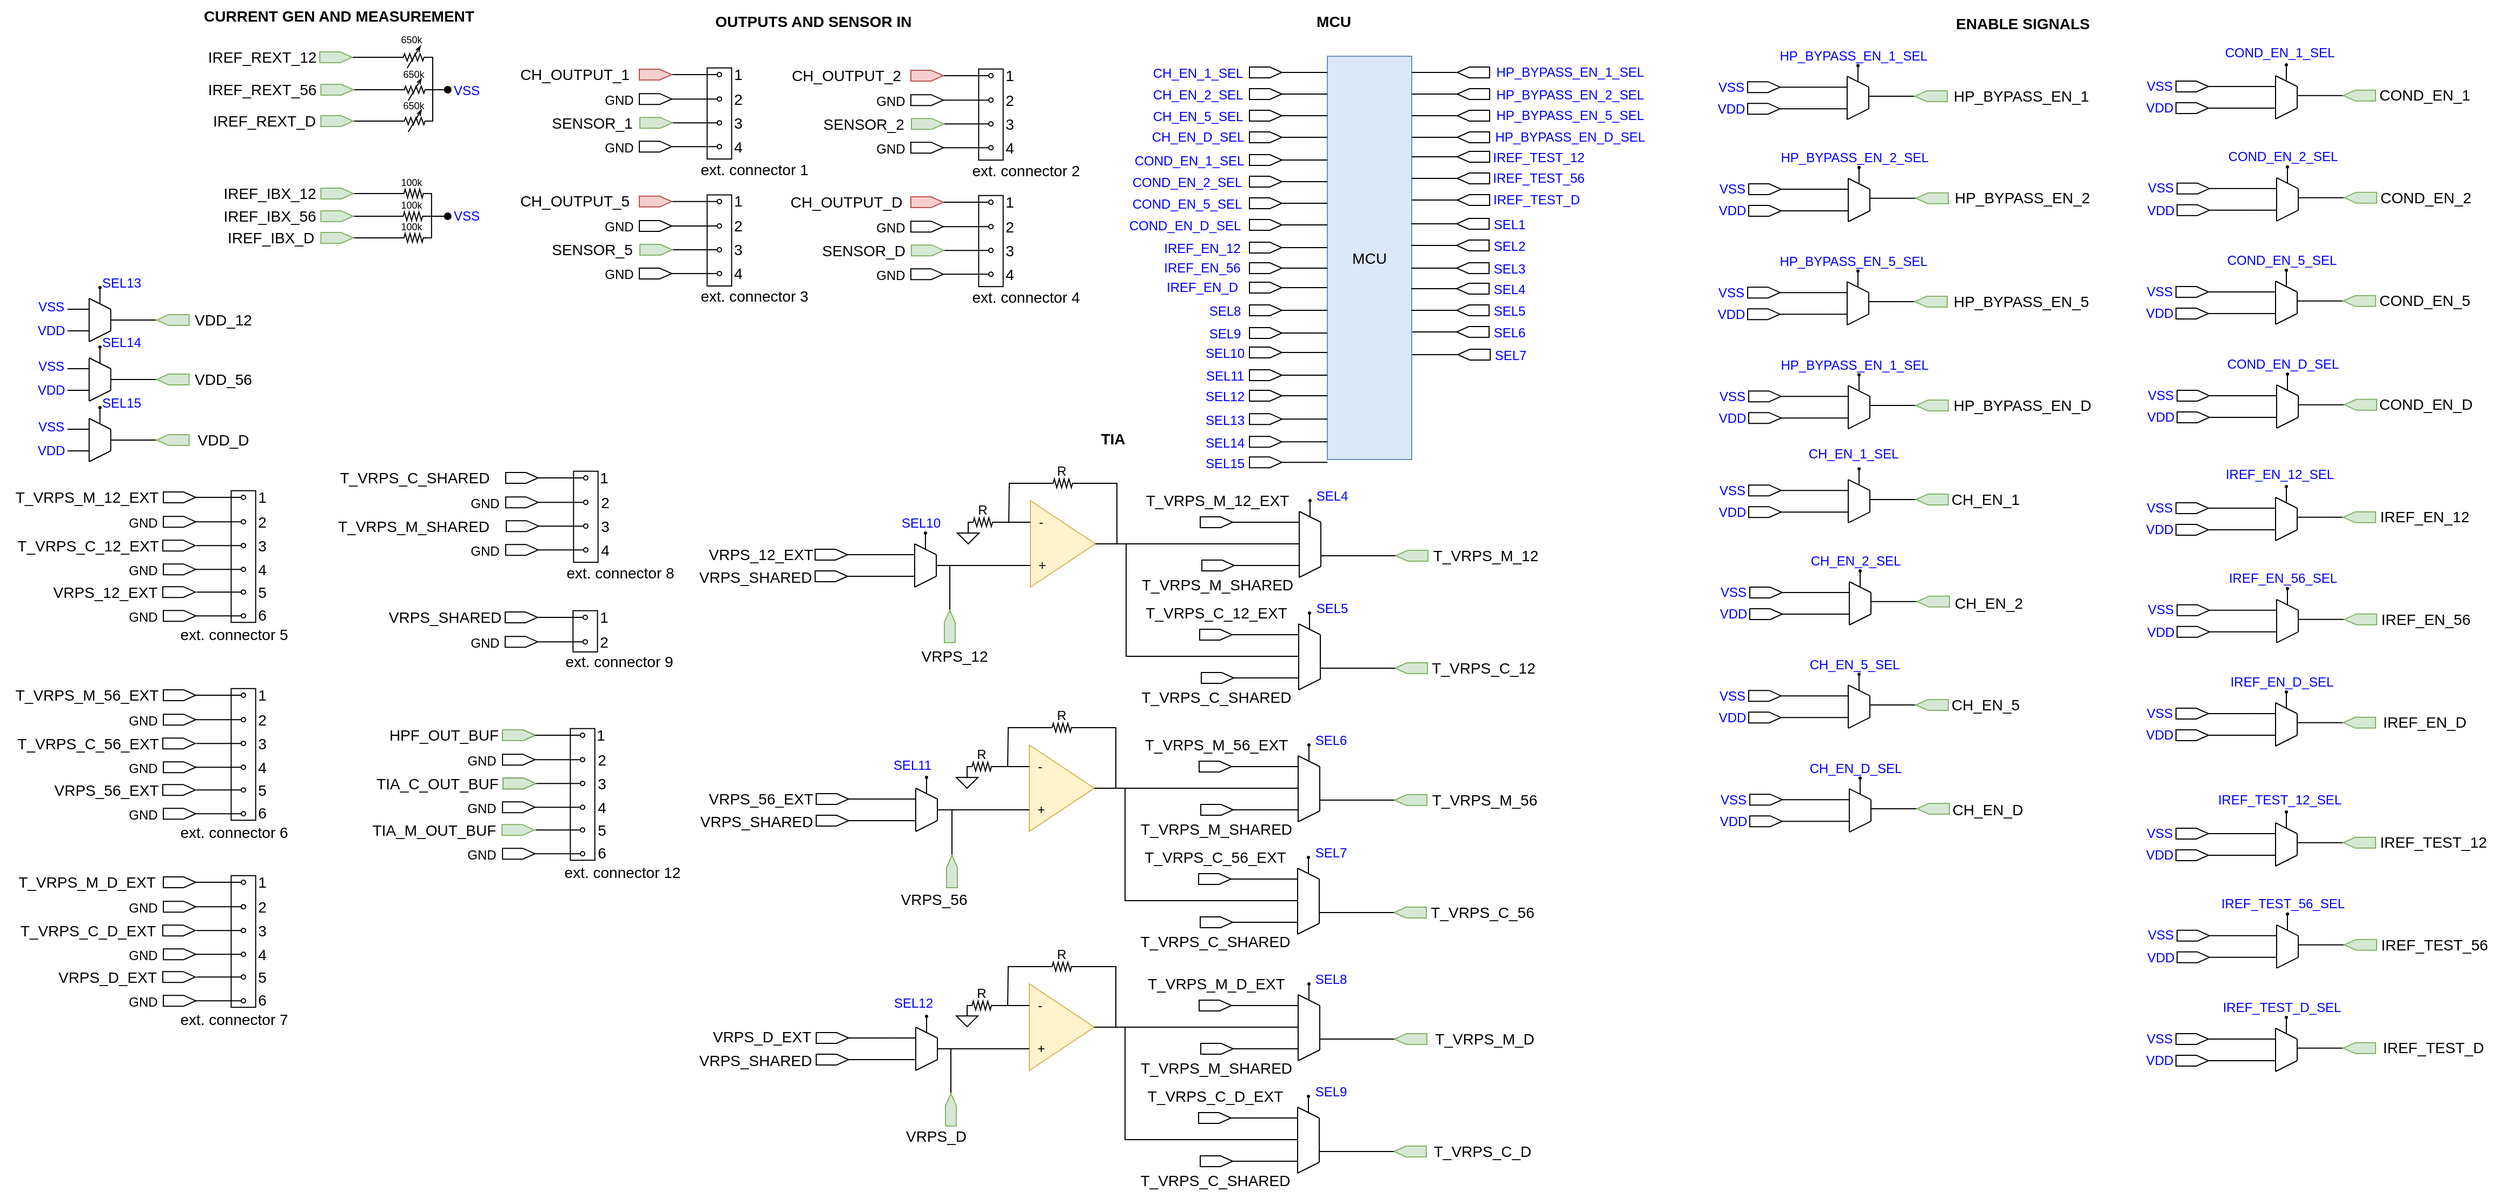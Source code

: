 <mxfile version="20.8.16" type="device" pages="5"><diagram name="FSCV Channels" id="ap1dtqVBhVhUH8Xm68yQ"><mxGraphModel dx="2150" dy="1479" grid="1" gridSize="1" guides="1" tooltips="1" connect="1" arrows="1" fold="1" page="1" pageScale="1" pageWidth="1100" pageHeight="850" math="0" shadow="0"><root><mxCell id="0"/><mxCell id="1" parent="0"/><mxCell id="0jb_oGxxhl66d-OB99P2-1" value="&lt;font color=&quot;#0000ff&quot;&gt;&lt;span style=&quot;font-size: 12px;&quot;&gt;VSS&lt;/span&gt;&lt;/font&gt;" style="text;html=1;align=center;verticalAlign=middle;resizable=0;points=[];autosize=1;strokeColor=none;fillColor=none;fontSize=14;" parent="1" vertex="1"><mxGeometry x="-154" y="99" width="50" height="30" as="geometry"/></mxCell><mxCell id="0jb_oGxxhl66d-OB99P2-2" value="&lt;font style=&quot;font-size: 9px;&quot;&gt;650k&lt;/font&gt;" style="text;html=1;align=center;verticalAlign=middle;resizable=0;points=[];autosize=1;strokeColor=none;fillColor=none;fontSize=14;container=0;" parent="1" vertex="1"><mxGeometry x="-197.12" y="-33" width="39" height="30" as="geometry"/></mxCell><mxCell id="0jb_oGxxhl66d-OB99P2-3" value="&lt;b&gt;&lt;font style=&quot;font-size: 14px;&quot;&gt;OUTPUTS AND SENSOR IN&lt;/font&gt;&lt;/b&gt;" style="text;html=1;strokeColor=none;fillColor=none;align=center;verticalAlign=middle;whiteSpace=wrap;rounded=0;" parent="1" vertex="1"><mxGeometry x="79" y="-80" width="226" height="30" as="geometry"/></mxCell><mxCell id="0jb_oGxxhl66d-OB99P2-4" value="MCU" style="rounded=0;whiteSpace=wrap;html=1;fontSize=14;fillColor=#dae8fc;strokeColor=#6c8ebf;" parent="1" vertex="1"><mxGeometry x="667" y="-33" width="78" height="373" as="geometry"/></mxCell><mxCell id="0jb_oGxxhl66d-OB99P2-5" value="" style="endArrow=none;html=1;rounded=0;fontSize=14;entryX=0.5;entryY=1;entryDx=0;entryDy=0;" parent="1" target="0jb_oGxxhl66d-OB99P2-6" edge="1"><mxGeometry width="50" height="50" relative="1" as="geometry"><mxPoint x="667" y="-18" as="sourcePoint"/><mxPoint x="605" y="-190" as="targetPoint"/></mxGeometry></mxCell><mxCell id="0jb_oGxxhl66d-OB99P2-6" value="" style="shape=offPageConnector;whiteSpace=wrap;html=1;fontSize=14;rotation=-90;" parent="1" vertex="1"><mxGeometry x="605" y="-33" width="10" height="30" as="geometry"/></mxCell><mxCell id="0jb_oGxxhl66d-OB99P2-7" value="" style="endArrow=none;html=1;rounded=0;fontSize=14;entryX=0.5;entryY=1;entryDx=0;entryDy=0;" parent="1" target="0jb_oGxxhl66d-OB99P2-8" edge="1"><mxGeometry width="50" height="50" relative="1" as="geometry"><mxPoint x="667" y="2" as="sourcePoint"/><mxPoint x="605" y="-170" as="targetPoint"/></mxGeometry></mxCell><mxCell id="0jb_oGxxhl66d-OB99P2-8" value="" style="shape=offPageConnector;whiteSpace=wrap;html=1;fontSize=14;rotation=-90;" parent="1" vertex="1"><mxGeometry x="605" y="-13" width="10" height="30" as="geometry"/></mxCell><mxCell id="0jb_oGxxhl66d-OB99P2-9" value="" style="endArrow=none;html=1;rounded=0;fontSize=14;entryX=0.5;entryY=1;entryDx=0;entryDy=0;" parent="1" target="0jb_oGxxhl66d-OB99P2-10" edge="1"><mxGeometry width="50" height="50" relative="1" as="geometry"><mxPoint x="667" y="22" as="sourcePoint"/><mxPoint x="605" y="-150" as="targetPoint"/></mxGeometry></mxCell><mxCell id="0jb_oGxxhl66d-OB99P2-10" value="" style="shape=offPageConnector;whiteSpace=wrap;html=1;fontSize=14;rotation=-90;" parent="1" vertex="1"><mxGeometry x="605" y="7" width="10" height="30" as="geometry"/></mxCell><mxCell id="0jb_oGxxhl66d-OB99P2-11" value="" style="endArrow=none;html=1;rounded=0;fontSize=14;entryX=0.5;entryY=1;entryDx=0;entryDy=0;" parent="1" target="0jb_oGxxhl66d-OB99P2-12" edge="1"><mxGeometry width="50" height="50" relative="1" as="geometry"><mxPoint x="667" y="42" as="sourcePoint"/><mxPoint x="605" y="-130" as="targetPoint"/></mxGeometry></mxCell><mxCell id="0jb_oGxxhl66d-OB99P2-12" value="" style="shape=offPageConnector;whiteSpace=wrap;html=1;fontSize=14;rotation=-90;" parent="1" vertex="1"><mxGeometry x="605" y="27" width="10" height="30" as="geometry"/></mxCell><mxCell id="0jb_oGxxhl66d-OB99P2-13" value="" style="endArrow=none;html=1;rounded=0;fontSize=14;entryX=0.5;entryY=1;entryDx=0;entryDy=0;" parent="1" target="0jb_oGxxhl66d-OB99P2-14" edge="1"><mxGeometry width="50" height="50" relative="1" as="geometry"><mxPoint x="667" y="63" as="sourcePoint"/><mxPoint x="605" y="-109" as="targetPoint"/></mxGeometry></mxCell><mxCell id="0jb_oGxxhl66d-OB99P2-14" value="" style="shape=offPageConnector;whiteSpace=wrap;html=1;fontSize=14;rotation=-90;" parent="1" vertex="1"><mxGeometry x="605" y="48" width="10" height="30" as="geometry"/></mxCell><mxCell id="0jb_oGxxhl66d-OB99P2-15" value="" style="endArrow=none;html=1;rounded=0;fontSize=14;entryX=0.5;entryY=1;entryDx=0;entryDy=0;" parent="1" target="0jb_oGxxhl66d-OB99P2-16" edge="1"><mxGeometry width="50" height="50" relative="1" as="geometry"><mxPoint x="667" y="83" as="sourcePoint"/><mxPoint x="605" y="-89" as="targetPoint"/></mxGeometry></mxCell><mxCell id="0jb_oGxxhl66d-OB99P2-16" value="" style="shape=offPageConnector;whiteSpace=wrap;html=1;fontSize=14;rotation=-90;" parent="1" vertex="1"><mxGeometry x="605" y="68" width="10" height="30" as="geometry"/></mxCell><mxCell id="0jb_oGxxhl66d-OB99P2-17" value="" style="endArrow=none;html=1;rounded=0;fontSize=14;entryX=0.5;entryY=1;entryDx=0;entryDy=0;" parent="1" target="0jb_oGxxhl66d-OB99P2-18" edge="1"><mxGeometry width="50" height="50" relative="1" as="geometry"><mxPoint x="667" y="103" as="sourcePoint"/><mxPoint x="605" y="-69" as="targetPoint"/></mxGeometry></mxCell><mxCell id="0jb_oGxxhl66d-OB99P2-18" value="" style="shape=offPageConnector;whiteSpace=wrap;html=1;fontSize=14;rotation=-90;" parent="1" vertex="1"><mxGeometry x="605" y="88" width="10" height="30" as="geometry"/></mxCell><mxCell id="0jb_oGxxhl66d-OB99P2-19" value="" style="endArrow=none;html=1;rounded=0;fontSize=14;entryX=0.5;entryY=1;entryDx=0;entryDy=0;" parent="1" target="0jb_oGxxhl66d-OB99P2-20" edge="1"><mxGeometry width="50" height="50" relative="1" as="geometry"><mxPoint x="667" y="123" as="sourcePoint"/><mxPoint x="605" y="-49" as="targetPoint"/></mxGeometry></mxCell><mxCell id="0jb_oGxxhl66d-OB99P2-20" value="" style="shape=offPageConnector;whiteSpace=wrap;html=1;fontSize=14;rotation=-90;" parent="1" vertex="1"><mxGeometry x="605" y="108" width="10" height="30" as="geometry"/></mxCell><mxCell id="0jb_oGxxhl66d-OB99P2-21" value="" style="endArrow=none;html=1;rounded=0;fontSize=14;entryX=0.5;entryY=1;entryDx=0;entryDy=0;" parent="1" target="0jb_oGxxhl66d-OB99P2-22" edge="1"><mxGeometry width="50" height="50" relative="1" as="geometry"><mxPoint x="745" y="42" as="sourcePoint"/><mxPoint x="807" y="214" as="targetPoint"/></mxGeometry></mxCell><mxCell id="0jb_oGxxhl66d-OB99P2-22" value="" style="shape=offPageConnector;whiteSpace=wrap;html=1;fontSize=14;rotation=-270;" parent="1" vertex="1"><mxGeometry x="797" y="27" width="10" height="30" as="geometry"/></mxCell><mxCell id="0jb_oGxxhl66d-OB99P2-23" value="" style="endArrow=none;html=1;rounded=0;fontSize=14;entryX=0.5;entryY=1;entryDx=0;entryDy=0;" parent="1" target="0jb_oGxxhl66d-OB99P2-24" edge="1"><mxGeometry width="50" height="50" relative="1" as="geometry"><mxPoint x="745" y="22" as="sourcePoint"/><mxPoint x="807" y="194" as="targetPoint"/></mxGeometry></mxCell><mxCell id="0jb_oGxxhl66d-OB99P2-24" value="" style="shape=offPageConnector;whiteSpace=wrap;html=1;fontSize=14;rotation=-270;" parent="1" vertex="1"><mxGeometry x="797" y="7" width="10" height="30" as="geometry"/></mxCell><mxCell id="0jb_oGxxhl66d-OB99P2-25" value="" style="endArrow=none;html=1;rounded=0;fontSize=14;entryX=0.5;entryY=1;entryDx=0;entryDy=0;" parent="1" target="0jb_oGxxhl66d-OB99P2-26" edge="1"><mxGeometry width="50" height="50" relative="1" as="geometry"><mxPoint x="745" y="2" as="sourcePoint"/><mxPoint x="807" y="174" as="targetPoint"/></mxGeometry></mxCell><mxCell id="0jb_oGxxhl66d-OB99P2-26" value="" style="shape=offPageConnector;whiteSpace=wrap;html=1;fontSize=14;rotation=-270;" parent="1" vertex="1"><mxGeometry x="797" y="-13" width="10" height="30" as="geometry"/></mxCell><mxCell id="0jb_oGxxhl66d-OB99P2-27" value="" style="endArrow=none;html=1;rounded=0;fontSize=14;entryX=0.5;entryY=1;entryDx=0;entryDy=0;" parent="1" target="0jb_oGxxhl66d-OB99P2-28" edge="1"><mxGeometry width="50" height="50" relative="1" as="geometry"><mxPoint x="745" y="-18" as="sourcePoint"/><mxPoint x="807" y="154" as="targetPoint"/></mxGeometry></mxCell><mxCell id="0jb_oGxxhl66d-OB99P2-28" value="" style="shape=offPageConnector;whiteSpace=wrap;html=1;fontSize=14;rotation=-270;" parent="1" vertex="1"><mxGeometry x="797" y="-33" width="10" height="30" as="geometry"/></mxCell><mxCell id="0jb_oGxxhl66d-OB99P2-29" value="" style="endArrow=none;html=1;rounded=0;fontSize=14;entryX=0.5;entryY=1;entryDx=0;entryDy=0;" parent="1" target="0jb_oGxxhl66d-OB99P2-30" edge="1"><mxGeometry width="50" height="50" relative="1" as="geometry"><mxPoint x="744.5" y="142" as="sourcePoint"/><mxPoint x="806.5" y="314" as="targetPoint"/></mxGeometry></mxCell><mxCell id="0jb_oGxxhl66d-OB99P2-30" value="" style="shape=offPageConnector;whiteSpace=wrap;html=1;fontSize=14;rotation=-270;" parent="1" vertex="1"><mxGeometry x="796.5" y="127" width="10" height="30" as="geometry"/></mxCell><mxCell id="0jb_oGxxhl66d-OB99P2-31" value="" style="endArrow=none;html=1;rounded=0;fontSize=14;entryX=0.5;entryY=1;entryDx=0;entryDy=0;" parent="1" target="0jb_oGxxhl66d-OB99P2-32" edge="1"><mxGeometry width="50" height="50" relative="1" as="geometry"><mxPoint x="744.5" y="122" as="sourcePoint"/><mxPoint x="806.5" y="294" as="targetPoint"/></mxGeometry></mxCell><mxCell id="0jb_oGxxhl66d-OB99P2-32" value="" style="shape=offPageConnector;whiteSpace=wrap;html=1;fontSize=14;rotation=-270;" parent="1" vertex="1"><mxGeometry x="796.5" y="107" width="10" height="30" as="geometry"/></mxCell><mxCell id="0jb_oGxxhl66d-OB99P2-33" value="&lt;font color=&quot;#0000ff&quot; style=&quot;font-size: 12px;&quot;&gt;SEL1&lt;/font&gt;" style="text;html=1;align=center;verticalAlign=middle;resizable=0;points=[];autosize=1;strokeColor=none;fillColor=none;fontSize=14;" parent="1" vertex="1"><mxGeometry x="809.5" y="107" width="50" height="30" as="geometry"/></mxCell><mxCell id="0jb_oGxxhl66d-OB99P2-34" value="&lt;font color=&quot;#0000ff&quot; style=&quot;font-size: 12px;&quot;&gt;SEL2&lt;/font&gt;" style="text;html=1;align=center;verticalAlign=middle;resizable=0;points=[];autosize=1;strokeColor=none;fillColor=none;fontSize=14;" parent="1" vertex="1"><mxGeometry x="809.5" y="127" width="50" height="30" as="geometry"/></mxCell><mxCell id="0jb_oGxxhl66d-OB99P2-35" value="&lt;span style=&quot;font-size: 14px;&quot;&gt;&lt;b&gt;MCU&lt;/b&gt;&lt;/span&gt;" style="text;html=1;strokeColor=none;fillColor=none;align=center;verticalAlign=middle;whiteSpace=wrap;rounded=0;" parent="1" vertex="1"><mxGeometry x="628" y="-80" width="90" height="30" as="geometry"/></mxCell><mxCell id="0jb_oGxxhl66d-OB99P2-36" value="&lt;font style=&quot;font-size: 9px;&quot;&gt;650k&lt;/font&gt;" style="text;html=1;align=center;verticalAlign=middle;resizable=0;points=[];autosize=1;strokeColor=none;fillColor=none;fontSize=14;container=0;" parent="1" vertex="1"><mxGeometry x="-200" y="-65" width="39" height="30" as="geometry"/></mxCell><mxCell id="0jb_oGxxhl66d-OB99P2-37" value="&lt;span style=&quot;font-size: 14px;&quot;&gt;&lt;b&gt;CURRENT GEN AND MEASUREMENT&lt;/b&gt;&lt;/span&gt;" style="text;html=1;strokeColor=none;fillColor=none;align=center;verticalAlign=middle;whiteSpace=wrap;rounded=0;" parent="1" vertex="1"><mxGeometry x="-390.12" y="-85" width="287" height="30" as="geometry"/></mxCell><mxCell id="0jb_oGxxhl66d-OB99P2-38" value="" style="endArrow=none;html=1;rounded=0;fontSize=14;entryX=0.5;entryY=1;entryDx=0;entryDy=0;endFill=0;exitX=0.5;exitY=1;exitDx=0;exitDy=0;" parent="1" source="0jb_oGxxhl66d-OB99P2-39" edge="1"><mxGeometry width="50" height="50" relative="1" as="geometry"><mxPoint x="-254.37" y="-204" as="sourcePoint"/><mxPoint x="-192.37" y="-32" as="targetPoint"/></mxGeometry></mxCell><mxCell id="0jb_oGxxhl66d-OB99P2-39" value="" style="shape=offPageConnector;whiteSpace=wrap;html=1;fontSize=14;rotation=-90;fillColor=#d5e8d4;strokeColor=#82b366;container=0;" parent="1" vertex="1"><mxGeometry x="-254.37" y="-47" width="10" height="30" as="geometry"/></mxCell><mxCell id="0jb_oGxxhl66d-OB99P2-40" value="IREF_REXT_56" style="text;html=1;align=center;verticalAlign=middle;resizable=0;points=[];autosize=1;strokeColor=none;fillColor=none;fontSize=14;container=0;" parent="1" vertex="1"><mxGeometry x="-378.37" y="-17" width="120" height="30" as="geometry"/></mxCell><mxCell id="0jb_oGxxhl66d-OB99P2-41" value="" style="endArrow=none;html=1;rounded=0;fontSize=14;entryX=0.5;entryY=1;entryDx=0;entryDy=0;endFill=0;exitX=0.5;exitY=1;exitDx=0;exitDy=0;" parent="1" source="0jb_oGxxhl66d-OB99P2-42" edge="1"><mxGeometry width="50" height="50" relative="1" as="geometry"><mxPoint x="-253.37" y="-174" as="sourcePoint"/><mxPoint x="-191.37" y="-2" as="targetPoint"/></mxGeometry></mxCell><mxCell id="0jb_oGxxhl66d-OB99P2-42" value="" style="shape=offPageConnector;whiteSpace=wrap;html=1;fontSize=14;rotation=-90;fillColor=#d5e8d4;strokeColor=#82b366;container=0;" parent="1" vertex="1"><mxGeometry x="-253.37" y="-17" width="10" height="30" as="geometry"/></mxCell><mxCell id="0jb_oGxxhl66d-OB99P2-43" value="IREF_REXT_D" style="text;html=1;align=center;verticalAlign=middle;resizable=0;points=[];autosize=1;strokeColor=none;fillColor=none;fontSize=14;container=0;" parent="1" vertex="1"><mxGeometry x="-376.37" y="12" width="120" height="30" as="geometry"/></mxCell><mxCell id="0jb_oGxxhl66d-OB99P2-44" value="" style="endArrow=none;html=1;rounded=0;fontSize=14;entryX=0.5;entryY=1;entryDx=0;entryDy=0;endFill=0;exitX=0.5;exitY=1;exitDx=0;exitDy=0;" parent="1" source="0jb_oGxxhl66d-OB99P2-45" edge="1"><mxGeometry width="50" height="50" relative="1" as="geometry"><mxPoint x="-253.37" y="-145" as="sourcePoint"/><mxPoint x="-191.37" y="27" as="targetPoint"/></mxGeometry></mxCell><mxCell id="0jb_oGxxhl66d-OB99P2-45" value="" style="shape=offPageConnector;whiteSpace=wrap;html=1;fontSize=14;rotation=-90;fillColor=#d5e8d4;strokeColor=#82b366;container=0;" parent="1" vertex="1"><mxGeometry x="-253.37" y="12" width="10" height="30" as="geometry"/></mxCell><mxCell id="0jb_oGxxhl66d-OB99P2-46" style="edgeStyle=orthogonalEdgeStyle;rounded=0;orthogonalLoop=1;jettySize=auto;html=1;endArrow=oval;endFill=1;" parent="1" edge="1"><mxGeometry relative="1" as="geometry"><mxPoint x="-146.12" y="-2" as="targetPoint"/><mxPoint x="-164.37" y="-1.993" as="sourcePoint"/></mxGeometry></mxCell><mxCell id="0jb_oGxxhl66d-OB99P2-47" style="edgeStyle=orthogonalEdgeStyle;rounded=0;orthogonalLoop=1;jettySize=auto;html=1;exitX=1;exitY=0.5;exitDx=0;exitDy=0;exitPerimeter=0;entryX=1.033;entryY=0.507;entryDx=0;entryDy=0;entryPerimeter=0;fontSize=12;fontColor=#0000FF;endArrow=none;endFill=0;endSize=2;" parent="1" edge="1"><mxGeometry relative="1" as="geometry"><mxPoint x="-164.37" y="-2" as="sourcePoint"/><mxPoint x="-163.446" y="-1.944" as="targetPoint"/></mxGeometry></mxCell><mxCell id="0jb_oGxxhl66d-OB99P2-48" value="IREF_REXT_12" style="text;html=1;align=center;verticalAlign=middle;resizable=0;points=[];autosize=1;strokeColor=none;fillColor=none;fontSize=14;container=0;" parent="1" vertex="1"><mxGeometry x="-378.37" y="-47" width="120" height="30" as="geometry"/></mxCell><mxCell id="0jb_oGxxhl66d-OB99P2-49" value="&lt;font style=&quot;font-size: 9px;&quot;&gt;100k&lt;/font&gt;" style="text;html=1;align=center;verticalAlign=middle;resizable=0;points=[];autosize=1;strokeColor=none;fillColor=none;fontSize=14;container=0;" parent="1" vertex="1"><mxGeometry x="-199.62" y="67" width="39" height="30" as="geometry"/></mxCell><mxCell id="0jb_oGxxhl66d-OB99P2-50" value="&lt;font style=&quot;font-size: 9px;&quot;&gt;100k&lt;/font&gt;" style="text;html=1;align=center;verticalAlign=middle;resizable=0;points=[];autosize=1;strokeColor=none;fillColor=none;fontSize=14;container=0;" parent="1" vertex="1"><mxGeometry x="-199.12" y="88" width="39" height="30" as="geometry"/></mxCell><mxCell id="0jb_oGxxhl66d-OB99P2-51" value="&lt;font style=&quot;font-size: 9px;&quot;&gt;100k&lt;/font&gt;" style="text;html=1;align=center;verticalAlign=middle;resizable=0;points=[];autosize=1;strokeColor=none;fillColor=none;fontSize=14;container=0;" parent="1" vertex="1"><mxGeometry x="-199.62" y="108" width="39" height="30" as="geometry"/></mxCell><mxCell id="0jb_oGxxhl66d-OB99P2-52" value="" style="group" parent="1" vertex="1" connectable="0"><mxGeometry x="497" y="129" width="170" height="72" as="geometry"/></mxCell><mxCell id="0jb_oGxxhl66d-OB99P2-53" value="" style="endArrow=none;html=1;rounded=0;fontSize=14;entryX=0.5;entryY=1;entryDx=0;entryDy=0;endFill=0;exitX=0.5;exitY=1;exitDx=0;exitDy=0;" parent="0jb_oGxxhl66d-OB99P2-52" source="0jb_oGxxhl66d-OB99P2-54" edge="1"><mxGeometry width="50" height="50" relative="1" as="geometry"><mxPoint x="108" y="-157" as="sourcePoint"/><mxPoint x="170" y="15" as="targetPoint"/></mxGeometry></mxCell><mxCell id="0jb_oGxxhl66d-OB99P2-54" value="" style="shape=offPageConnector;whiteSpace=wrap;html=1;fontSize=14;rotation=-90;container=0;" parent="0jb_oGxxhl66d-OB99P2-52" vertex="1"><mxGeometry x="108" width="10" height="30" as="geometry"/></mxCell><mxCell id="0jb_oGxxhl66d-OB99P2-55" value="" style="endArrow=none;html=1;rounded=0;fontSize=14;entryX=0.5;entryY=1;entryDx=0;entryDy=0;endFill=0;exitX=0.5;exitY=1;exitDx=0;exitDy=0;" parent="0jb_oGxxhl66d-OB99P2-52" source="0jb_oGxxhl66d-OB99P2-56" edge="1"><mxGeometry width="50" height="50" relative="1" as="geometry"><mxPoint x="108" y="-138" as="sourcePoint"/><mxPoint x="170" y="34" as="targetPoint"/></mxGeometry></mxCell><mxCell id="0jb_oGxxhl66d-OB99P2-56" value="" style="shape=offPageConnector;whiteSpace=wrap;html=1;fontSize=14;rotation=-90;container=0;" parent="0jb_oGxxhl66d-OB99P2-52" vertex="1"><mxGeometry x="108" y="19" width="10" height="30" as="geometry"/></mxCell><mxCell id="0jb_oGxxhl66d-OB99P2-57" value="" style="endArrow=none;html=1;rounded=0;fontSize=14;entryX=0.5;entryY=1;entryDx=0;entryDy=0;endFill=0;exitX=0.5;exitY=1;exitDx=0;exitDy=0;" parent="0jb_oGxxhl66d-OB99P2-52" source="0jb_oGxxhl66d-OB99P2-58" edge="1"><mxGeometry width="50" height="50" relative="1" as="geometry"><mxPoint x="108" y="-120" as="sourcePoint"/><mxPoint x="170" y="52" as="targetPoint"/></mxGeometry></mxCell><mxCell id="0jb_oGxxhl66d-OB99P2-58" value="" style="shape=offPageConnector;whiteSpace=wrap;html=1;fontSize=14;rotation=-90;container=0;" parent="0jb_oGxxhl66d-OB99P2-52" vertex="1"><mxGeometry x="108" y="37" width="10" height="30" as="geometry"/></mxCell><mxCell id="0jb_oGxxhl66d-OB99P2-59" value="IREF_IBX_12" style="text;html=1;align=center;verticalAlign=middle;resizable=0;points=[];autosize=1;strokeColor=none;fillColor=none;fontSize=14;container=0;" parent="1" vertex="1"><mxGeometry x="-363.37" y="79" width="105" height="30" as="geometry"/></mxCell><mxCell id="0jb_oGxxhl66d-OB99P2-60" value="" style="endArrow=none;html=1;rounded=0;fontSize=14;entryX=0.5;entryY=1;entryDx=0;entryDy=0;endFill=0;exitX=0.5;exitY=1;exitDx=0;exitDy=0;" parent="1" source="0jb_oGxxhl66d-OB99P2-61" edge="1"><mxGeometry width="50" height="50" relative="1" as="geometry"><mxPoint x="-253.37" y="-78" as="sourcePoint"/><mxPoint x="-191.37" y="94" as="targetPoint"/></mxGeometry></mxCell><mxCell id="0jb_oGxxhl66d-OB99P2-61" value="" style="shape=offPageConnector;whiteSpace=wrap;html=1;fontSize=14;rotation=-90;fillColor=#d5e8d4;strokeColor=#82b366;container=0;" parent="1" vertex="1"><mxGeometry x="-253.37" y="79" width="10" height="30" as="geometry"/></mxCell><mxCell id="0jb_oGxxhl66d-OB99P2-62" value="IREF_IBX_56" style="text;html=1;align=center;verticalAlign=middle;resizable=0;points=[];autosize=1;strokeColor=none;fillColor=none;fontSize=14;container=0;" parent="1" vertex="1"><mxGeometry x="-363.37" y="100" width="105" height="30" as="geometry"/></mxCell><mxCell id="0jb_oGxxhl66d-OB99P2-63" value="" style="endArrow=none;html=1;rounded=0;fontSize=14;entryX=0.5;entryY=1;entryDx=0;entryDy=0;endFill=0;exitX=0.5;exitY=1;exitDx=0;exitDy=0;" parent="1" source="0jb_oGxxhl66d-OB99P2-64" edge="1"><mxGeometry width="50" height="50" relative="1" as="geometry"><mxPoint x="-253.37" y="-57" as="sourcePoint"/><mxPoint x="-191.37" y="115" as="targetPoint"/></mxGeometry></mxCell><mxCell id="0jb_oGxxhl66d-OB99P2-64" value="" style="shape=offPageConnector;whiteSpace=wrap;html=1;fontSize=14;rotation=-90;fillColor=#d5e8d4;strokeColor=#82b366;container=0;" parent="1" vertex="1"><mxGeometry x="-253.37" y="100" width="10" height="30" as="geometry"/></mxCell><mxCell id="0jb_oGxxhl66d-OB99P2-65" value="IREF_IBX_D" style="text;html=1;align=center;verticalAlign=middle;resizable=0;points=[];autosize=1;strokeColor=none;fillColor=none;fontSize=14;container=0;" parent="1" vertex="1"><mxGeometry x="-359.37" y="120" width="99" height="30" as="geometry"/></mxCell><mxCell id="0jb_oGxxhl66d-OB99P2-66" value="" style="endArrow=none;html=1;rounded=0;fontSize=14;entryX=0.5;entryY=1;entryDx=0;entryDy=0;endFill=0;exitX=0.5;exitY=1;exitDx=0;exitDy=0;" parent="1" source="0jb_oGxxhl66d-OB99P2-67" edge="1"><mxGeometry width="50" height="50" relative="1" as="geometry"><mxPoint x="-253.37" y="-37" as="sourcePoint"/><mxPoint x="-191.37" y="135" as="targetPoint"/></mxGeometry></mxCell><mxCell id="0jb_oGxxhl66d-OB99P2-67" value="" style="shape=offPageConnector;whiteSpace=wrap;html=1;fontSize=14;rotation=-90;fillColor=#d5e8d4;strokeColor=#82b366;container=0;" parent="1" vertex="1"><mxGeometry x="-253.37" y="120" width="10" height="30" as="geometry"/></mxCell><mxCell id="0jb_oGxxhl66d-OB99P2-68" value="" style="pointerEvents=1;verticalLabelPosition=bottom;shadow=0;dashed=0;align=center;html=1;verticalAlign=top;shape=mxgraph.electrical.resistors.resistor_2;fontSize=12;fontColor=#0000FF;" parent="1" vertex="1"><mxGeometry x="-191.62" y="90" width="28" height="8" as="geometry"/></mxCell><mxCell id="0jb_oGxxhl66d-OB99P2-69" style="edgeStyle=orthogonalEdgeStyle;rounded=0;orthogonalLoop=1;jettySize=auto;html=1;exitX=1;exitY=0.5;exitDx=0;exitDy=0;exitPerimeter=0;endArrow=oval;endFill=1;" parent="1" source="0jb_oGxxhl66d-OB99P2-70" edge="1"><mxGeometry relative="1" as="geometry"><mxPoint x="-146.12" y="115" as="targetPoint"/></mxGeometry></mxCell><mxCell id="0jb_oGxxhl66d-OB99P2-70" value="" style="pointerEvents=1;verticalLabelPosition=bottom;shadow=0;dashed=0;align=center;html=1;verticalAlign=top;shape=mxgraph.electrical.resistors.resistor_2;fontSize=12;fontColor=#0000FF;" parent="1" vertex="1"><mxGeometry x="-192.37" y="111" width="28" height="8" as="geometry"/></mxCell><mxCell id="0jb_oGxxhl66d-OB99P2-71" value="" style="pointerEvents=1;verticalLabelPosition=bottom;shadow=0;dashed=0;align=center;html=1;verticalAlign=top;shape=mxgraph.electrical.resistors.resistor_2;fontSize=12;fontColor=#0000FF;" parent="1" vertex="1"><mxGeometry x="-191.62" y="131" width="28" height="8" as="geometry"/></mxCell><mxCell id="0jb_oGxxhl66d-OB99P2-72" style="edgeStyle=orthogonalEdgeStyle;rounded=0;orthogonalLoop=1;jettySize=auto;html=1;exitX=1;exitY=0.5;exitDx=0;exitDy=0;exitPerimeter=0;entryX=1;entryY=0.5;entryDx=0;entryDy=0;entryPerimeter=0;fontSize=12;fontColor=#0000FF;endArrow=none;endFill=0;endSize=2;" parent="1" source="0jb_oGxxhl66d-OB99P2-68" target="0jb_oGxxhl66d-OB99P2-71" edge="1"><mxGeometry relative="1" as="geometry"><Array as="points"><mxPoint x="-161.12" y="94"/><mxPoint x="-161.12" y="135"/></Array></mxGeometry></mxCell><mxCell id="0jb_oGxxhl66d-OB99P2-73" style="edgeStyle=orthogonalEdgeStyle;rounded=0;orthogonalLoop=1;jettySize=auto;html=1;exitX=1;exitY=0.5;exitDx=0;exitDy=0;exitPerimeter=0;entryX=1.033;entryY=0.507;entryDx=0;entryDy=0;entryPerimeter=0;fontSize=12;fontColor=#0000FF;endArrow=none;endFill=0;endSize=2;" parent="1" source="0jb_oGxxhl66d-OB99P2-70" target="0jb_oGxxhl66d-OB99P2-70" edge="1"><mxGeometry relative="1" as="geometry"/></mxCell><mxCell id="0jb_oGxxhl66d-OB99P2-74" value="&lt;font color=&quot;#0000ff&quot;&gt;&lt;span style=&quot;font-size: 12px;&quot;&gt;VSS&lt;/span&gt;&lt;/font&gt;" style="text;html=1;align=center;verticalAlign=middle;resizable=0;points=[];autosize=1;strokeColor=none;fillColor=none;fontSize=14;" parent="1" vertex="1"><mxGeometry x="-154.12" y="-17" width="50" height="30" as="geometry"/></mxCell><mxCell id="0jb_oGxxhl66d-OB99P2-75" value="" style="group" parent="1" vertex="1" connectable="0"><mxGeometry x="-49" y="-31.0" width="311.01" height="117.58" as="geometry"/></mxCell><mxCell id="0jb_oGxxhl66d-OB99P2-76" value="" style="group" parent="0jb_oGxxhl66d-OB99P2-75" vertex="1" connectable="0"><mxGeometry x="131.5" width="179.51" height="117.58" as="geometry"/></mxCell><mxCell id="0jb_oGxxhl66d-OB99P2-77" value="" style="group" parent="0jb_oGxxhl66d-OB99P2-76" vertex="1" connectable="0"><mxGeometry x="-146" width="260" height="117.58" as="geometry"/></mxCell><mxCell id="0jb_oGxxhl66d-OB99P2-78" value="ext. connector 1" style="text;html=1;align=center;verticalAlign=middle;resizable=0;points=[];autosize=1;strokeColor=none;fillColor=none;fontSize=14;" parent="0jb_oGxxhl66d-OB99P2-77" vertex="1"><mxGeometry x="140" y="87.58" width="120" height="30" as="geometry"/></mxCell><mxCell id="0jb_oGxxhl66d-OB99P2-79" value="" style="group" parent="0jb_oGxxhl66d-OB99P2-77" vertex="1" connectable="0"><mxGeometry x="157.19" width="43.32" height="96.58" as="geometry"/></mxCell><mxCell id="0jb_oGxxhl66d-OB99P2-80" value="1" style="text;html=1;align=center;verticalAlign=middle;resizable=0;points=[];autosize=1;strokeColor=none;fillColor=none;fontSize=14;" parent="0jb_oGxxhl66d-OB99P2-79" vertex="1"><mxGeometry x="12.81" width="30" height="30" as="geometry"/></mxCell><mxCell id="0jb_oGxxhl66d-OB99P2-81" value="2" style="text;html=1;align=center;verticalAlign=middle;resizable=0;points=[];autosize=1;strokeColor=none;fillColor=none;fontSize=14;container=0;" parent="0jb_oGxxhl66d-OB99P2-79" vertex="1"><mxGeometry x="13.32" y="22.58" width="30" height="30" as="geometry"/></mxCell><mxCell id="0jb_oGxxhl66d-OB99P2-82" value="3" style="text;html=1;align=center;verticalAlign=middle;resizable=0;points=[];autosize=1;strokeColor=none;fillColor=none;fontSize=14;container=0;" parent="0jb_oGxxhl66d-OB99P2-79" vertex="1"><mxGeometry x="13.32" y="44.58" width="30" height="30" as="geometry"/></mxCell><mxCell id="0jb_oGxxhl66d-OB99P2-83" value="" style="ellipse;whiteSpace=wrap;html=1;aspect=fixed;fontSize=14;container=0;" parent="0jb_oGxxhl66d-OB99P2-79" vertex="1"><mxGeometry x="9.31" y="83.584" width="4" height="4" as="geometry"/></mxCell><mxCell id="0jb_oGxxhl66d-OB99P2-84" value="" style="rounded=0;whiteSpace=wrap;html=1;fontSize=14;rotation=90;container=0;" parent="0jb_oGxxhl66d-OB99P2-79" vertex="1"><mxGeometry x="-30.81" y="39.64" width="84.25" height="22.63" as="geometry"/></mxCell><mxCell id="0jb_oGxxhl66d-OB99P2-85" value="" style="ellipse;whiteSpace=wrap;html=1;aspect=fixed;fontSize=14;container=0;" parent="0jb_oGxxhl66d-OB99P2-79" vertex="1"><mxGeometry x="9.31" y="13.001" width="4" height="4" as="geometry"/></mxCell><mxCell id="0jb_oGxxhl66d-OB99P2-86" value="" style="ellipse;whiteSpace=wrap;html=1;aspect=fixed;fontSize=14;container=0;" parent="0jb_oGxxhl66d-OB99P2-79" vertex="1"><mxGeometry x="9.31" y="35.58" width="4" height="4" as="geometry"/></mxCell><mxCell id="0jb_oGxxhl66d-OB99P2-87" value="" style="ellipse;whiteSpace=wrap;html=1;aspect=fixed;fontSize=14;container=0;" parent="0jb_oGxxhl66d-OB99P2-79" vertex="1"><mxGeometry x="9.31" y="57.58" width="4" height="4" as="geometry"/></mxCell><mxCell id="0jb_oGxxhl66d-OB99P2-88" value="" style="ellipse;whiteSpace=wrap;html=1;aspect=fixed;fontSize=14;container=0;" parent="0jb_oGxxhl66d-OB99P2-79" vertex="1"><mxGeometry x="9.32" y="79.584" width="4" height="4" as="geometry"/></mxCell><mxCell id="0jb_oGxxhl66d-OB99P2-89" value="4" style="text;html=1;align=center;verticalAlign=middle;resizable=0;points=[];autosize=1;strokeColor=none;fillColor=none;fontSize=14;container=0;" parent="0jb_oGxxhl66d-OB99P2-79" vertex="1"><mxGeometry x="13.32" y="66.58" width="30" height="30" as="geometry"/></mxCell><mxCell id="0jb_oGxxhl66d-OB99P2-90" value="" style="endArrow=none;html=1;rounded=0;fontSize=14;entryX=0.5;entryY=1;entryDx=0;entryDy=0;" parent="0jb_oGxxhl66d-OB99P2-77" edge="1"><mxGeometry width="50" height="50" relative="1" as="geometry"><mxPoint x="167.0" y="59.58" as="sourcePoint"/><mxPoint x="125" y="59.58" as="targetPoint"/></mxGeometry></mxCell><mxCell id="0jb_oGxxhl66d-OB99P2-91" value="" style="group" parent="0jb_oGxxhl66d-OB99P2-77" vertex="1" connectable="0"><mxGeometry y="44.58" width="125" height="30" as="geometry"/></mxCell><mxCell id="0jb_oGxxhl66d-OB99P2-92" value="" style="shape=offPageConnector;whiteSpace=wrap;html=1;fontSize=14;rotation=-90;fillColor=#d5e8d4;strokeColor=#82b366;" parent="0jb_oGxxhl66d-OB99P2-91" vertex="1"><mxGeometry x="105" width="10" height="30" as="geometry"/></mxCell><mxCell id="0jb_oGxxhl66d-OB99P2-93" value="SENSOR_1" style="text;html=1;align=center;verticalAlign=middle;resizable=0;points=[];autosize=1;strokeColor=none;fillColor=none;fontSize=14;" parent="0jb_oGxxhl66d-OB99P2-91" vertex="1"><mxGeometry width="100" height="30" as="geometry"/></mxCell><mxCell id="0jb_oGxxhl66d-OB99P2-94" value="" style="group" parent="0jb_oGxxhl66d-OB99P2-75" vertex="1" connectable="0"><mxGeometry y="54.58" width="242.0" height="30" as="geometry"/></mxCell><mxCell id="0jb_oGxxhl66d-OB99P2-95" value="" style="group" parent="0jb_oGxxhl66d-OB99P2-94" vertex="1" connectable="0"><mxGeometry x="-40" y="-54.58" width="192.0" height="30" as="geometry"/></mxCell><mxCell id="0jb_oGxxhl66d-OB99P2-96" value="" style="endArrow=none;html=1;rounded=0;fontSize=14;entryX=0.5;entryY=1;entryDx=0;entryDy=0;" parent="0jb_oGxxhl66d-OB99P2-95" target="0jb_oGxxhl66d-OB99P2-97" edge="1"><mxGeometry width="50" height="50" relative="1" as="geometry"><mxPoint x="192.0" y="15" as="sourcePoint"/><mxPoint x="130" y="-157" as="targetPoint"/></mxGeometry></mxCell><mxCell id="0jb_oGxxhl66d-OB99P2-97" value="" style="shape=offPageConnector;whiteSpace=wrap;html=1;fontSize=14;rotation=-90;fillColor=#f8cecc;strokeColor=#b85450;" parent="0jb_oGxxhl66d-OB99P2-95" vertex="1"><mxGeometry x="130" width="10" height="30" as="geometry"/></mxCell><mxCell id="0jb_oGxxhl66d-OB99P2-98" value="CH_OUTPUT_1" style="text;html=1;align=center;verticalAlign=middle;resizable=0;points=[];autosize=1;strokeColor=none;fillColor=none;fontSize=14;" parent="0jb_oGxxhl66d-OB99P2-95" vertex="1"><mxGeometry width="120" height="30" as="geometry"/></mxCell><mxCell id="0jb_oGxxhl66d-OB99P2-99" value="" style="group" parent="0jb_oGxxhl66d-OB99P2-75" vertex="1" connectable="0"><mxGeometry x="35.5" y="22.58" width="116.5" height="30" as="geometry"/></mxCell><mxCell id="0jb_oGxxhl66d-OB99P2-100" value="&lt;span style=&quot;font-size: 12px;&quot;&gt;GND&lt;/span&gt;" style="text;html=1;align=center;verticalAlign=middle;resizable=0;points=[];autosize=1;strokeColor=none;fillColor=none;fontSize=14;" parent="0jb_oGxxhl66d-OB99P2-99" vertex="1"><mxGeometry width="50" height="30" as="geometry"/></mxCell><mxCell id="0jb_oGxxhl66d-OB99P2-101" value="" style="group" parent="0jb_oGxxhl66d-OB99P2-99" vertex="1" connectable="0"><mxGeometry x="44.5" y="10" width="72.0" height="10" as="geometry"/></mxCell><mxCell id="0jb_oGxxhl66d-OB99P2-102" value="" style="endArrow=none;html=1;rounded=0;fontSize=14;entryX=0.5;entryY=1;entryDx=0;entryDy=0;" parent="0jb_oGxxhl66d-OB99P2-101" target="0jb_oGxxhl66d-OB99P2-103" edge="1"><mxGeometry width="50" height="50" relative="1" as="geometry"><mxPoint x="72.0" y="5" as="sourcePoint"/><mxPoint x="-124.5" y="-307.42" as="targetPoint"/></mxGeometry></mxCell><mxCell id="0jb_oGxxhl66d-OB99P2-103" value="" style="shape=offPageConnector;whiteSpace=wrap;html=1;fontSize=14;rotation=-90;" parent="0jb_oGxxhl66d-OB99P2-101" vertex="1"><mxGeometry x="10" y="-10" width="10" height="30" as="geometry"/></mxCell><mxCell id="0jb_oGxxhl66d-OB99P2-104" value="" style="group" parent="0jb_oGxxhl66d-OB99P2-75" vertex="1" connectable="0"><mxGeometry x="35.5" y="66.58" width="116.5" height="30" as="geometry"/></mxCell><mxCell id="0jb_oGxxhl66d-OB99P2-105" value="&lt;span style=&quot;font-size: 12px;&quot;&gt;GND&lt;/span&gt;" style="text;html=1;align=center;verticalAlign=middle;resizable=0;points=[];autosize=1;strokeColor=none;fillColor=none;fontSize=14;" parent="0jb_oGxxhl66d-OB99P2-104" vertex="1"><mxGeometry width="50" height="30" as="geometry"/></mxCell><mxCell id="0jb_oGxxhl66d-OB99P2-106" value="" style="group" parent="0jb_oGxxhl66d-OB99P2-104" vertex="1" connectable="0"><mxGeometry x="44.5" y="10" width="72.0" height="10" as="geometry"/></mxCell><mxCell id="0jb_oGxxhl66d-OB99P2-107" value="" style="endArrow=none;html=1;rounded=0;fontSize=14;entryX=0.5;entryY=1;entryDx=0;entryDy=0;" parent="0jb_oGxxhl66d-OB99P2-106" target="0jb_oGxxhl66d-OB99P2-108" edge="1"><mxGeometry width="50" height="50" relative="1" as="geometry"><mxPoint x="72.0" y="5" as="sourcePoint"/><mxPoint x="-124.5" y="-307.42" as="targetPoint"/></mxGeometry></mxCell><mxCell id="0jb_oGxxhl66d-OB99P2-108" value="" style="shape=offPageConnector;whiteSpace=wrap;html=1;fontSize=14;rotation=-90;" parent="0jb_oGxxhl66d-OB99P2-106" vertex="1"><mxGeometry x="10" y="-10" width="10" height="30" as="geometry"/></mxCell><mxCell id="0jb_oGxxhl66d-OB99P2-109" value="" style="group" parent="1" vertex="1" connectable="0"><mxGeometry x="202" y="-30" width="311.01" height="117.58" as="geometry"/></mxCell><mxCell id="0jb_oGxxhl66d-OB99P2-110" value="" style="group" parent="0jb_oGxxhl66d-OB99P2-109" vertex="1" connectable="0"><mxGeometry x="131.5" width="179.51" height="117.58" as="geometry"/></mxCell><mxCell id="0jb_oGxxhl66d-OB99P2-111" value="" style="group" parent="0jb_oGxxhl66d-OB99P2-110" vertex="1" connectable="0"><mxGeometry x="-146" width="260" height="117.58" as="geometry"/></mxCell><mxCell id="0jb_oGxxhl66d-OB99P2-112" value="ext. connector 2" style="text;html=1;align=center;verticalAlign=middle;resizable=0;points=[];autosize=1;strokeColor=none;fillColor=none;fontSize=14;" parent="0jb_oGxxhl66d-OB99P2-111" vertex="1"><mxGeometry x="140" y="87.58" width="120" height="30" as="geometry"/></mxCell><mxCell id="0jb_oGxxhl66d-OB99P2-113" value="" style="group" parent="0jb_oGxxhl66d-OB99P2-111" vertex="1" connectable="0"><mxGeometry x="157.19" width="43.32" height="96.58" as="geometry"/></mxCell><mxCell id="0jb_oGxxhl66d-OB99P2-114" value="1" style="text;html=1;align=center;verticalAlign=middle;resizable=0;points=[];autosize=1;strokeColor=none;fillColor=none;fontSize=14;" parent="0jb_oGxxhl66d-OB99P2-113" vertex="1"><mxGeometry x="12.81" width="30" height="30" as="geometry"/></mxCell><mxCell id="0jb_oGxxhl66d-OB99P2-115" value="2" style="text;html=1;align=center;verticalAlign=middle;resizable=0;points=[];autosize=1;strokeColor=none;fillColor=none;fontSize=14;container=0;" parent="0jb_oGxxhl66d-OB99P2-113" vertex="1"><mxGeometry x="13.32" y="22.58" width="30" height="30" as="geometry"/></mxCell><mxCell id="0jb_oGxxhl66d-OB99P2-116" value="3" style="text;html=1;align=center;verticalAlign=middle;resizable=0;points=[];autosize=1;strokeColor=none;fillColor=none;fontSize=14;container=0;" parent="0jb_oGxxhl66d-OB99P2-113" vertex="1"><mxGeometry x="13.32" y="44.58" width="30" height="30" as="geometry"/></mxCell><mxCell id="0jb_oGxxhl66d-OB99P2-117" value="" style="ellipse;whiteSpace=wrap;html=1;aspect=fixed;fontSize=14;container=0;" parent="0jb_oGxxhl66d-OB99P2-113" vertex="1"><mxGeometry x="9.31" y="83.584" width="4" height="4" as="geometry"/></mxCell><mxCell id="0jb_oGxxhl66d-OB99P2-118" value="" style="rounded=0;whiteSpace=wrap;html=1;fontSize=14;rotation=90;container=0;" parent="0jb_oGxxhl66d-OB99P2-113" vertex="1"><mxGeometry x="-30.81" y="39.64" width="84.25" height="22.63" as="geometry"/></mxCell><mxCell id="0jb_oGxxhl66d-OB99P2-119" value="" style="ellipse;whiteSpace=wrap;html=1;aspect=fixed;fontSize=14;container=0;" parent="0jb_oGxxhl66d-OB99P2-113" vertex="1"><mxGeometry x="9.31" y="13.001" width="4" height="4" as="geometry"/></mxCell><mxCell id="0jb_oGxxhl66d-OB99P2-120" value="" style="ellipse;whiteSpace=wrap;html=1;aspect=fixed;fontSize=14;container=0;" parent="0jb_oGxxhl66d-OB99P2-113" vertex="1"><mxGeometry x="9.31" y="35.58" width="4" height="4" as="geometry"/></mxCell><mxCell id="0jb_oGxxhl66d-OB99P2-121" value="" style="ellipse;whiteSpace=wrap;html=1;aspect=fixed;fontSize=14;container=0;" parent="0jb_oGxxhl66d-OB99P2-113" vertex="1"><mxGeometry x="9.31" y="57.58" width="4" height="4" as="geometry"/></mxCell><mxCell id="0jb_oGxxhl66d-OB99P2-122" value="" style="ellipse;whiteSpace=wrap;html=1;aspect=fixed;fontSize=14;container=0;" parent="0jb_oGxxhl66d-OB99P2-113" vertex="1"><mxGeometry x="9.32" y="79.584" width="4" height="4" as="geometry"/></mxCell><mxCell id="0jb_oGxxhl66d-OB99P2-123" value="4" style="text;html=1;align=center;verticalAlign=middle;resizable=0;points=[];autosize=1;strokeColor=none;fillColor=none;fontSize=14;container=0;" parent="0jb_oGxxhl66d-OB99P2-113" vertex="1"><mxGeometry x="13.32" y="66.58" width="30" height="30" as="geometry"/></mxCell><mxCell id="0jb_oGxxhl66d-OB99P2-124" value="" style="endArrow=none;html=1;rounded=0;fontSize=14;entryX=0.5;entryY=1;entryDx=0;entryDy=0;" parent="0jb_oGxxhl66d-OB99P2-111" edge="1"><mxGeometry width="50" height="50" relative="1" as="geometry"><mxPoint x="167.0" y="59.58" as="sourcePoint"/><mxPoint x="125" y="59.58" as="targetPoint"/></mxGeometry></mxCell><mxCell id="0jb_oGxxhl66d-OB99P2-125" value="" style="group" parent="0jb_oGxxhl66d-OB99P2-111" vertex="1" connectable="0"><mxGeometry y="44.58" width="125" height="30" as="geometry"/></mxCell><mxCell id="0jb_oGxxhl66d-OB99P2-126" value="" style="shape=offPageConnector;whiteSpace=wrap;html=1;fontSize=14;rotation=-90;fillColor=#d5e8d4;strokeColor=#82b366;" parent="0jb_oGxxhl66d-OB99P2-125" vertex="1"><mxGeometry x="105" width="10" height="30" as="geometry"/></mxCell><mxCell id="0jb_oGxxhl66d-OB99P2-127" value="SENSOR_2" style="text;html=1;align=center;verticalAlign=middle;resizable=0;points=[];autosize=1;strokeColor=none;fillColor=none;fontSize=14;" parent="0jb_oGxxhl66d-OB99P2-125" vertex="1"><mxGeometry width="100" height="30" as="geometry"/></mxCell><mxCell id="0jb_oGxxhl66d-OB99P2-128" value="" style="group" parent="0jb_oGxxhl66d-OB99P2-109" vertex="1" connectable="0"><mxGeometry y="54.58" width="242.0" height="30" as="geometry"/></mxCell><mxCell id="0jb_oGxxhl66d-OB99P2-129" value="" style="group" parent="0jb_oGxxhl66d-OB99P2-128" vertex="1" connectable="0"><mxGeometry x="-40" y="-54.58" width="192.0" height="30" as="geometry"/></mxCell><mxCell id="0jb_oGxxhl66d-OB99P2-130" value="" style="endArrow=none;html=1;rounded=0;fontSize=14;entryX=0.5;entryY=1;entryDx=0;entryDy=0;" parent="0jb_oGxxhl66d-OB99P2-129" target="0jb_oGxxhl66d-OB99P2-131" edge="1"><mxGeometry width="50" height="50" relative="1" as="geometry"><mxPoint x="192.0" y="15" as="sourcePoint"/><mxPoint x="130" y="-157" as="targetPoint"/></mxGeometry></mxCell><mxCell id="0jb_oGxxhl66d-OB99P2-131" value="" style="shape=offPageConnector;whiteSpace=wrap;html=1;fontSize=14;rotation=-90;fillColor=#f8cecc;strokeColor=#b85450;" parent="0jb_oGxxhl66d-OB99P2-129" vertex="1"><mxGeometry x="130" width="10" height="30" as="geometry"/></mxCell><mxCell id="0jb_oGxxhl66d-OB99P2-132" value="CH_OUTPUT_2" style="text;html=1;align=center;verticalAlign=middle;resizable=0;points=[];autosize=1;strokeColor=none;fillColor=none;fontSize=14;" parent="0jb_oGxxhl66d-OB99P2-129" vertex="1"><mxGeometry width="120" height="30" as="geometry"/></mxCell><mxCell id="0jb_oGxxhl66d-OB99P2-133" value="" style="group" parent="0jb_oGxxhl66d-OB99P2-109" vertex="1" connectable="0"><mxGeometry x="35.5" y="22.58" width="116.5" height="30" as="geometry"/></mxCell><mxCell id="0jb_oGxxhl66d-OB99P2-134" value="&lt;span style=&quot;font-size: 12px;&quot;&gt;GND&lt;/span&gt;" style="text;html=1;align=center;verticalAlign=middle;resizable=0;points=[];autosize=1;strokeColor=none;fillColor=none;fontSize=14;" parent="0jb_oGxxhl66d-OB99P2-133" vertex="1"><mxGeometry width="50" height="30" as="geometry"/></mxCell><mxCell id="0jb_oGxxhl66d-OB99P2-135" value="" style="group" parent="0jb_oGxxhl66d-OB99P2-133" vertex="1" connectable="0"><mxGeometry x="44.5" y="10" width="72.0" height="10" as="geometry"/></mxCell><mxCell id="0jb_oGxxhl66d-OB99P2-136" value="" style="endArrow=none;html=1;rounded=0;fontSize=14;entryX=0.5;entryY=1;entryDx=0;entryDy=0;" parent="0jb_oGxxhl66d-OB99P2-135" target="0jb_oGxxhl66d-OB99P2-137" edge="1"><mxGeometry width="50" height="50" relative="1" as="geometry"><mxPoint x="72.0" y="5" as="sourcePoint"/><mxPoint x="-124.5" y="-307.42" as="targetPoint"/></mxGeometry></mxCell><mxCell id="0jb_oGxxhl66d-OB99P2-137" value="" style="shape=offPageConnector;whiteSpace=wrap;html=1;fontSize=14;rotation=-90;" parent="0jb_oGxxhl66d-OB99P2-135" vertex="1"><mxGeometry x="10" y="-10" width="10" height="30" as="geometry"/></mxCell><mxCell id="0jb_oGxxhl66d-OB99P2-138" value="" style="group" parent="0jb_oGxxhl66d-OB99P2-109" vertex="1" connectable="0"><mxGeometry x="35.5" y="66.58" width="116.5" height="30" as="geometry"/></mxCell><mxCell id="0jb_oGxxhl66d-OB99P2-139" value="&lt;span style=&quot;font-size: 12px;&quot;&gt;GND&lt;/span&gt;" style="text;html=1;align=center;verticalAlign=middle;resizable=0;points=[];autosize=1;strokeColor=none;fillColor=none;fontSize=14;" parent="0jb_oGxxhl66d-OB99P2-138" vertex="1"><mxGeometry width="50" height="30" as="geometry"/></mxCell><mxCell id="0jb_oGxxhl66d-OB99P2-140" value="" style="group" parent="0jb_oGxxhl66d-OB99P2-138" vertex="1" connectable="0"><mxGeometry x="44.5" y="10" width="72.0" height="10" as="geometry"/></mxCell><mxCell id="0jb_oGxxhl66d-OB99P2-141" value="" style="endArrow=none;html=1;rounded=0;fontSize=14;entryX=0.5;entryY=1;entryDx=0;entryDy=0;" parent="0jb_oGxxhl66d-OB99P2-140" target="0jb_oGxxhl66d-OB99P2-142" edge="1"><mxGeometry width="50" height="50" relative="1" as="geometry"><mxPoint x="72.0" y="5" as="sourcePoint"/><mxPoint x="-124.5" y="-307.42" as="targetPoint"/></mxGeometry></mxCell><mxCell id="0jb_oGxxhl66d-OB99P2-142" value="" style="shape=offPageConnector;whiteSpace=wrap;html=1;fontSize=14;rotation=-90;" parent="0jb_oGxxhl66d-OB99P2-140" vertex="1"><mxGeometry x="10" y="-10" width="10" height="30" as="geometry"/></mxCell><mxCell id="0jb_oGxxhl66d-OB99P2-143" value="" style="group" parent="1" vertex="1" connectable="0"><mxGeometry x="-49" y="86.42" width="311.01" height="117.58" as="geometry"/></mxCell><mxCell id="0jb_oGxxhl66d-OB99P2-144" value="" style="group" parent="0jb_oGxxhl66d-OB99P2-143" vertex="1" connectable="0"><mxGeometry x="131.5" width="179.51" height="117.58" as="geometry"/></mxCell><mxCell id="0jb_oGxxhl66d-OB99P2-145" value="" style="group" parent="0jb_oGxxhl66d-OB99P2-144" vertex="1" connectable="0"><mxGeometry x="-146" width="260" height="117.58" as="geometry"/></mxCell><mxCell id="0jb_oGxxhl66d-OB99P2-146" value="ext. connector 3" style="text;html=1;align=center;verticalAlign=middle;resizable=0;points=[];autosize=1;strokeColor=none;fillColor=none;fontSize=14;" parent="0jb_oGxxhl66d-OB99P2-145" vertex="1"><mxGeometry x="140" y="87.58" width="120" height="30" as="geometry"/></mxCell><mxCell id="0jb_oGxxhl66d-OB99P2-147" value="" style="group" parent="0jb_oGxxhl66d-OB99P2-145" vertex="1" connectable="0"><mxGeometry x="157.19" width="43.32" height="96.58" as="geometry"/></mxCell><mxCell id="0jb_oGxxhl66d-OB99P2-148" value="1" style="text;html=1;align=center;verticalAlign=middle;resizable=0;points=[];autosize=1;strokeColor=none;fillColor=none;fontSize=14;" parent="0jb_oGxxhl66d-OB99P2-147" vertex="1"><mxGeometry x="12.81" width="30" height="30" as="geometry"/></mxCell><mxCell id="0jb_oGxxhl66d-OB99P2-149" value="2" style="text;html=1;align=center;verticalAlign=middle;resizable=0;points=[];autosize=1;strokeColor=none;fillColor=none;fontSize=14;container=0;" parent="0jb_oGxxhl66d-OB99P2-147" vertex="1"><mxGeometry x="13.32" y="22.58" width="30" height="30" as="geometry"/></mxCell><mxCell id="0jb_oGxxhl66d-OB99P2-150" value="3" style="text;html=1;align=center;verticalAlign=middle;resizable=0;points=[];autosize=1;strokeColor=none;fillColor=none;fontSize=14;container=0;" parent="0jb_oGxxhl66d-OB99P2-147" vertex="1"><mxGeometry x="13.32" y="44.58" width="30" height="30" as="geometry"/></mxCell><mxCell id="0jb_oGxxhl66d-OB99P2-151" value="" style="ellipse;whiteSpace=wrap;html=1;aspect=fixed;fontSize=14;container=0;" parent="0jb_oGxxhl66d-OB99P2-147" vertex="1"><mxGeometry x="9.31" y="83.584" width="4" height="4" as="geometry"/></mxCell><mxCell id="0jb_oGxxhl66d-OB99P2-152" value="" style="rounded=0;whiteSpace=wrap;html=1;fontSize=14;rotation=90;container=0;" parent="0jb_oGxxhl66d-OB99P2-147" vertex="1"><mxGeometry x="-30.81" y="39.64" width="84.25" height="22.63" as="geometry"/></mxCell><mxCell id="0jb_oGxxhl66d-OB99P2-153" value="" style="ellipse;whiteSpace=wrap;html=1;aspect=fixed;fontSize=14;container=0;" parent="0jb_oGxxhl66d-OB99P2-147" vertex="1"><mxGeometry x="9.31" y="13.001" width="4" height="4" as="geometry"/></mxCell><mxCell id="0jb_oGxxhl66d-OB99P2-154" value="" style="ellipse;whiteSpace=wrap;html=1;aspect=fixed;fontSize=14;container=0;" parent="0jb_oGxxhl66d-OB99P2-147" vertex="1"><mxGeometry x="9.31" y="35.58" width="4" height="4" as="geometry"/></mxCell><mxCell id="0jb_oGxxhl66d-OB99P2-155" value="" style="ellipse;whiteSpace=wrap;html=1;aspect=fixed;fontSize=14;container=0;" parent="0jb_oGxxhl66d-OB99P2-147" vertex="1"><mxGeometry x="9.31" y="57.58" width="4" height="4" as="geometry"/></mxCell><mxCell id="0jb_oGxxhl66d-OB99P2-156" value="" style="ellipse;whiteSpace=wrap;html=1;aspect=fixed;fontSize=14;container=0;" parent="0jb_oGxxhl66d-OB99P2-147" vertex="1"><mxGeometry x="9.32" y="79.584" width="4" height="4" as="geometry"/></mxCell><mxCell id="0jb_oGxxhl66d-OB99P2-157" value="4" style="text;html=1;align=center;verticalAlign=middle;resizable=0;points=[];autosize=1;strokeColor=none;fillColor=none;fontSize=14;container=0;" parent="0jb_oGxxhl66d-OB99P2-147" vertex="1"><mxGeometry x="13.32" y="66.58" width="30" height="30" as="geometry"/></mxCell><mxCell id="0jb_oGxxhl66d-OB99P2-158" value="" style="endArrow=none;html=1;rounded=0;fontSize=14;entryX=0.5;entryY=1;entryDx=0;entryDy=0;" parent="0jb_oGxxhl66d-OB99P2-145" edge="1"><mxGeometry width="50" height="50" relative="1" as="geometry"><mxPoint x="167.0" y="59.58" as="sourcePoint"/><mxPoint x="125" y="59.58" as="targetPoint"/></mxGeometry></mxCell><mxCell id="0jb_oGxxhl66d-OB99P2-159" value="" style="group" parent="0jb_oGxxhl66d-OB99P2-145" vertex="1" connectable="0"><mxGeometry y="44.58" width="125" height="30" as="geometry"/></mxCell><mxCell id="0jb_oGxxhl66d-OB99P2-160" value="" style="shape=offPageConnector;whiteSpace=wrap;html=1;fontSize=14;rotation=-90;fillColor=#d5e8d4;strokeColor=#82b366;" parent="0jb_oGxxhl66d-OB99P2-159" vertex="1"><mxGeometry x="105" width="10" height="30" as="geometry"/></mxCell><mxCell id="0jb_oGxxhl66d-OB99P2-161" value="SENSOR_5" style="text;html=1;align=center;verticalAlign=middle;resizable=0;points=[];autosize=1;strokeColor=none;fillColor=none;fontSize=14;" parent="0jb_oGxxhl66d-OB99P2-159" vertex="1"><mxGeometry width="100" height="30" as="geometry"/></mxCell><mxCell id="0jb_oGxxhl66d-OB99P2-162" value="" style="group" parent="0jb_oGxxhl66d-OB99P2-143" vertex="1" connectable="0"><mxGeometry y="54.58" width="242.0" height="30" as="geometry"/></mxCell><mxCell id="0jb_oGxxhl66d-OB99P2-163" value="" style="group" parent="0jb_oGxxhl66d-OB99P2-162" vertex="1" connectable="0"><mxGeometry x="-40" y="-54.58" width="192.0" height="30" as="geometry"/></mxCell><mxCell id="0jb_oGxxhl66d-OB99P2-164" value="" style="endArrow=none;html=1;rounded=0;fontSize=14;entryX=0.5;entryY=1;entryDx=0;entryDy=0;" parent="0jb_oGxxhl66d-OB99P2-163" target="0jb_oGxxhl66d-OB99P2-165" edge="1"><mxGeometry width="50" height="50" relative="1" as="geometry"><mxPoint x="192.0" y="15" as="sourcePoint"/><mxPoint x="130" y="-157" as="targetPoint"/></mxGeometry></mxCell><mxCell id="0jb_oGxxhl66d-OB99P2-165" value="" style="shape=offPageConnector;whiteSpace=wrap;html=1;fontSize=14;rotation=-90;fillColor=#f8cecc;strokeColor=#b85450;" parent="0jb_oGxxhl66d-OB99P2-163" vertex="1"><mxGeometry x="130" width="10" height="30" as="geometry"/></mxCell><mxCell id="0jb_oGxxhl66d-OB99P2-166" value="CH_OUTPUT_5" style="text;html=1;align=center;verticalAlign=middle;resizable=0;points=[];autosize=1;strokeColor=none;fillColor=none;fontSize=14;" parent="0jb_oGxxhl66d-OB99P2-163" vertex="1"><mxGeometry width="120" height="30" as="geometry"/></mxCell><mxCell id="0jb_oGxxhl66d-OB99P2-167" value="" style="group" parent="0jb_oGxxhl66d-OB99P2-143" vertex="1" connectable="0"><mxGeometry x="35.5" y="22.58" width="116.5" height="30" as="geometry"/></mxCell><mxCell id="0jb_oGxxhl66d-OB99P2-168" value="&lt;span style=&quot;font-size: 12px;&quot;&gt;GND&lt;/span&gt;" style="text;html=1;align=center;verticalAlign=middle;resizable=0;points=[];autosize=1;strokeColor=none;fillColor=none;fontSize=14;" parent="0jb_oGxxhl66d-OB99P2-167" vertex="1"><mxGeometry width="50" height="30" as="geometry"/></mxCell><mxCell id="0jb_oGxxhl66d-OB99P2-169" value="" style="group" parent="0jb_oGxxhl66d-OB99P2-167" vertex="1" connectable="0"><mxGeometry x="44.5" y="10" width="72.0" height="10" as="geometry"/></mxCell><mxCell id="0jb_oGxxhl66d-OB99P2-170" value="" style="endArrow=none;html=1;rounded=0;fontSize=14;entryX=0.5;entryY=1;entryDx=0;entryDy=0;" parent="0jb_oGxxhl66d-OB99P2-169" target="0jb_oGxxhl66d-OB99P2-171" edge="1"><mxGeometry width="50" height="50" relative="1" as="geometry"><mxPoint x="72.0" y="5" as="sourcePoint"/><mxPoint x="-124.5" y="-307.42" as="targetPoint"/></mxGeometry></mxCell><mxCell id="0jb_oGxxhl66d-OB99P2-171" value="" style="shape=offPageConnector;whiteSpace=wrap;html=1;fontSize=14;rotation=-90;" parent="0jb_oGxxhl66d-OB99P2-169" vertex="1"><mxGeometry x="10" y="-10" width="10" height="30" as="geometry"/></mxCell><mxCell id="0jb_oGxxhl66d-OB99P2-172" value="" style="group" parent="0jb_oGxxhl66d-OB99P2-143" vertex="1" connectable="0"><mxGeometry x="35.5" y="66.58" width="116.5" height="30" as="geometry"/></mxCell><mxCell id="0jb_oGxxhl66d-OB99P2-173" value="&lt;span style=&quot;font-size: 12px;&quot;&gt;GND&lt;/span&gt;" style="text;html=1;align=center;verticalAlign=middle;resizable=0;points=[];autosize=1;strokeColor=none;fillColor=none;fontSize=14;" parent="0jb_oGxxhl66d-OB99P2-172" vertex="1"><mxGeometry width="50" height="30" as="geometry"/></mxCell><mxCell id="0jb_oGxxhl66d-OB99P2-174" value="" style="group" parent="0jb_oGxxhl66d-OB99P2-172" vertex="1" connectable="0"><mxGeometry x="44.5" y="10" width="72.0" height="10" as="geometry"/></mxCell><mxCell id="0jb_oGxxhl66d-OB99P2-175" value="" style="endArrow=none;html=1;rounded=0;fontSize=14;entryX=0.5;entryY=1;entryDx=0;entryDy=0;" parent="0jb_oGxxhl66d-OB99P2-174" target="0jb_oGxxhl66d-OB99P2-176" edge="1"><mxGeometry width="50" height="50" relative="1" as="geometry"><mxPoint x="72.0" y="5" as="sourcePoint"/><mxPoint x="-124.5" y="-307.42" as="targetPoint"/></mxGeometry></mxCell><mxCell id="0jb_oGxxhl66d-OB99P2-176" value="" style="shape=offPageConnector;whiteSpace=wrap;html=1;fontSize=14;rotation=-90;" parent="0jb_oGxxhl66d-OB99P2-174" vertex="1"><mxGeometry x="10" y="-10" width="10" height="30" as="geometry"/></mxCell><mxCell id="0jb_oGxxhl66d-OB99P2-177" value="" style="endArrow=none;html=1;rounded=0;fontSize=14;entryX=0.5;entryY=1;entryDx=0;entryDy=0;" parent="1" target="0jb_oGxxhl66d-OB99P2-178" edge="1"><mxGeometry width="50" height="50" relative="1" as="geometry"><mxPoint x="745" y="100" as="sourcePoint"/><mxPoint x="807" y="272" as="targetPoint"/></mxGeometry></mxCell><mxCell id="0jb_oGxxhl66d-OB99P2-178" value="" style="shape=offPageConnector;whiteSpace=wrap;html=1;fontSize=14;rotation=-270;" parent="1" vertex="1"><mxGeometry x="797" y="85" width="10" height="30" as="geometry"/></mxCell><mxCell id="0jb_oGxxhl66d-OB99P2-179" value="" style="endArrow=none;html=1;rounded=0;fontSize=14;entryX=0.5;entryY=1;entryDx=0;entryDy=0;" parent="1" target="0jb_oGxxhl66d-OB99P2-180" edge="1"><mxGeometry width="50" height="50" relative="1" as="geometry"><mxPoint x="745" y="80" as="sourcePoint"/><mxPoint x="807" y="252" as="targetPoint"/></mxGeometry></mxCell><mxCell id="0jb_oGxxhl66d-OB99P2-180" value="" style="shape=offPageConnector;whiteSpace=wrap;html=1;fontSize=14;rotation=-270;" parent="1" vertex="1"><mxGeometry x="797" y="65" width="10" height="30" as="geometry"/></mxCell><mxCell id="0jb_oGxxhl66d-OB99P2-181" value="" style="endArrow=none;html=1;rounded=0;fontSize=14;entryX=0.5;entryY=1;entryDx=0;entryDy=0;" parent="1" target="0jb_oGxxhl66d-OB99P2-182" edge="1"><mxGeometry width="50" height="50" relative="1" as="geometry"><mxPoint x="745" y="60" as="sourcePoint"/><mxPoint x="807" y="232" as="targetPoint"/></mxGeometry></mxCell><mxCell id="0jb_oGxxhl66d-OB99P2-182" value="" style="shape=offPageConnector;whiteSpace=wrap;html=1;fontSize=14;rotation=-270;" parent="1" vertex="1"><mxGeometry x="797" y="45" width="10" height="30" as="geometry"/></mxCell><mxCell id="0jb_oGxxhl66d-OB99P2-183" value="&lt;span style=&quot;font-size: 14px;&quot;&gt;&lt;b&gt;TIA&lt;/b&gt;&lt;/span&gt;" style="text;html=1;strokeColor=none;fillColor=none;align=center;verticalAlign=middle;whiteSpace=wrap;rounded=0;" parent="1" vertex="1"><mxGeometry x="424.01" y="306" width="90" height="30" as="geometry"/></mxCell><mxCell id="0jb_oGxxhl66d-OB99P2-184" value="" style="endArrow=none;html=1;rounded=0;fontSize=14;entryX=0.5;entryY=1;entryDx=0;entryDy=0;" parent="1" target="0jb_oGxxhl66d-OB99P2-185" edge="1"><mxGeometry width="50" height="50" relative="1" as="geometry"><mxPoint x="744.5" y="163" as="sourcePoint"/><mxPoint x="806.5" y="335" as="targetPoint"/></mxGeometry></mxCell><mxCell id="0jb_oGxxhl66d-OB99P2-185" value="" style="shape=offPageConnector;whiteSpace=wrap;html=1;fontSize=14;rotation=-270;" parent="1" vertex="1"><mxGeometry x="796.5" y="148" width="10" height="30" as="geometry"/></mxCell><mxCell id="0jb_oGxxhl66d-OB99P2-186" value="&lt;font color=&quot;#0000ff&quot; style=&quot;font-size: 12px;&quot;&gt;SEL3&lt;/font&gt;" style="text;html=1;align=center;verticalAlign=middle;resizable=0;points=[];autosize=1;strokeColor=none;fillColor=none;fontSize=14;" parent="1" vertex="1"><mxGeometry x="809.5" y="148" width="50" height="30" as="geometry"/></mxCell><mxCell id="0jb_oGxxhl66d-OB99P2-187" value="VDD_12" style="text;html=1;align=center;verticalAlign=middle;resizable=0;points=[];autosize=1;strokeColor=none;fillColor=none;fontSize=14;container=0;" parent="1" vertex="1"><mxGeometry x="-394.5" y="196" width="80" height="30" as="geometry"/></mxCell><mxCell id="0jb_oGxxhl66d-OB99P2-188" value="&lt;font color=&quot;#0000ff&quot;&gt;&lt;span style=&quot;font-size: 12px;&quot;&gt;VSS&lt;/span&gt;&lt;/font&gt;" style="text;html=1;align=center;verticalAlign=middle;resizable=0;points=[];autosize=1;strokeColor=none;fillColor=none;fontSize=14;" parent="1" vertex="1"><mxGeometry x="-538.25" y="183" width="50" height="30" as="geometry"/></mxCell><mxCell id="0jb_oGxxhl66d-OB99P2-189" value="&lt;font color=&quot;#0000ff&quot;&gt;&lt;span style=&quot;font-size: 12px;&quot;&gt;VDD&lt;/span&gt;&lt;/font&gt;" style="text;html=1;align=center;verticalAlign=middle;resizable=0;points=[];autosize=1;strokeColor=none;fillColor=none;fontSize=14;" parent="1" vertex="1"><mxGeometry x="-538.25" y="205" width="50" height="30" as="geometry"/></mxCell><mxCell id="0jb_oGxxhl66d-OB99P2-190" value="" style="pointerEvents=1;verticalLabelPosition=bottom;shadow=0;dashed=0;align=center;html=1;verticalAlign=top;shape=mxgraph.electrical.resistors.variable_resistor_2;fontColor=#000000;" parent="1" vertex="1"><mxGeometry x="-192.62" y="-42" width="30" height="20" as="geometry"/></mxCell><mxCell id="0jb_oGxxhl66d-OB99P2-191" value="" style="pointerEvents=1;verticalLabelPosition=bottom;shadow=0;dashed=0;align=center;html=1;verticalAlign=top;shape=mxgraph.electrical.resistors.variable_resistor_2;fontColor=#000000;" parent="1" vertex="1"><mxGeometry x="-191.62" y="-12" width="30" height="20" as="geometry"/></mxCell><mxCell id="0jb_oGxxhl66d-OB99P2-192" value="&lt;font style=&quot;font-size: 9px;&quot;&gt;650k&lt;/font&gt;" style="text;html=1;align=center;verticalAlign=middle;resizable=0;points=[];autosize=1;strokeColor=none;fillColor=none;fontSize=14;container=0;" parent="1" vertex="1"><mxGeometry x="-197.12" y="-4" width="39" height="30" as="geometry"/></mxCell><mxCell id="0jb_oGxxhl66d-OB99P2-193" style="edgeStyle=orthogonalEdgeStyle;rounded=0;orthogonalLoop=1;jettySize=auto;html=1;exitX=1;exitY=0.5;exitDx=0;exitDy=0;exitPerimeter=0;entryX=1;entryY=0.5;entryDx=0;entryDy=0;entryPerimeter=0;fontColor=#000000;endArrow=none;endFill=0;" parent="1" source="0jb_oGxxhl66d-OB99P2-194" target="0jb_oGxxhl66d-OB99P2-190" edge="1"><mxGeometry relative="1" as="geometry"><Array as="points"><mxPoint x="-160" y="27"/><mxPoint x="-160" y="-32"/></Array></mxGeometry></mxCell><mxCell id="0jb_oGxxhl66d-OB99P2-194" value="" style="pointerEvents=1;verticalLabelPosition=bottom;shadow=0;dashed=0;align=center;html=1;verticalAlign=top;shape=mxgraph.electrical.resistors.variable_resistor_2;fontColor=#000000;" parent="1" vertex="1"><mxGeometry x="-191.62" y="17" width="30" height="20" as="geometry"/></mxCell><mxCell id="0jb_oGxxhl66d-OB99P2-195" value="R" style="text;html=1;align=center;verticalAlign=middle;resizable=0;points=[];autosize=1;strokeColor=none;fillColor=none;fontColor=#000000;" parent="1" vertex="1"><mxGeometry x="332.51" y="372" width="30" height="30" as="geometry"/></mxCell><mxCell id="0jb_oGxxhl66d-OB99P2-196" style="edgeStyle=orthogonalEdgeStyle;rounded=0;orthogonalLoop=1;jettySize=auto;html=1;fontColor=#000000;endArrow=none;endFill=0;" parent="1" source="0jb_oGxxhl66d-OB99P2-197" edge="1"><mxGeometry relative="1" as="geometry"><mxPoint x="541" y="418" as="targetPoint"/></mxGeometry></mxCell><mxCell id="0jb_oGxxhl66d-OB99P2-197" value="" style="triangle;whiteSpace=wrap;html=1;fillColor=#fff2cc;strokeColor=#d6b656;" parent="1" vertex="1"><mxGeometry x="392.51" y="378" width="60" height="80" as="geometry"/></mxCell><mxCell id="0jb_oGxxhl66d-OB99P2-198" value="" style="endArrow=none;html=1;rounded=0;fontColor=#000000;exitX=0;exitY=0.25;exitDx=0;exitDy=0;" parent="1" source="0jb_oGxxhl66d-OB99P2-197" edge="1"><mxGeometry width="50" height="50" relative="1" as="geometry"><mxPoint x="442.51" y="398" as="sourcePoint"/><mxPoint x="362.51" y="398" as="targetPoint"/></mxGeometry></mxCell><mxCell id="0jb_oGxxhl66d-OB99P2-199" value="" style="endArrow=none;html=1;rounded=0;fontColor=#000000;exitX=0;exitY=0.25;exitDx=0;exitDy=0;" parent="1" edge="1"><mxGeometry width="50" height="50" relative="1" as="geometry"><mxPoint x="392.51" y="438" as="sourcePoint"/><mxPoint x="337" y="438" as="targetPoint"/></mxGeometry></mxCell><mxCell id="0jb_oGxxhl66d-OB99P2-200" value="+" style="text;html=1;align=center;verticalAlign=middle;resizable=0;points=[];autosize=1;strokeColor=none;fillColor=none;fontColor=#000000;" parent="1" vertex="1"><mxGeometry x="387.51" y="423" width="30" height="30" as="geometry"/></mxCell><mxCell id="0jb_oGxxhl66d-OB99P2-201" value="-" style="text;html=1;align=center;verticalAlign=middle;resizable=0;points=[];autosize=1;strokeColor=none;fillColor=none;fontColor=#000000;" parent="1" vertex="1"><mxGeometry x="386.51" y="383" width="30" height="30" as="geometry"/></mxCell><mxCell id="0jb_oGxxhl66d-OB99P2-202" style="edgeStyle=orthogonalEdgeStyle;rounded=0;orthogonalLoop=1;jettySize=auto;html=1;exitX=0;exitY=0.5;exitDx=0;exitDy=0;exitPerimeter=0;fontColor=#000000;endArrow=none;endFill=0;" parent="1" edge="1"><mxGeometry relative="1" as="geometry"><mxPoint x="325.51" y="438" as="targetPoint"/><mxPoint x="337.51" y="438" as="sourcePoint"/></mxGeometry></mxCell><mxCell id="0jb_oGxxhl66d-OB99P2-203" value="" style="pointerEvents=1;verticalLabelPosition=bottom;shadow=0;dashed=0;align=center;html=1;verticalAlign=top;shape=mxgraph.electrical.resistors.resistor_2;fontSize=12;fontColor=#0000FF;" parent="1" vertex="1"><mxGeometry x="334.51" y="394" width="28" height="8" as="geometry"/></mxCell><mxCell id="0jb_oGxxhl66d-OB99P2-204" style="edgeStyle=orthogonalEdgeStyle;rounded=0;orthogonalLoop=1;jettySize=auto;html=1;exitX=0;exitY=0.5;exitDx=0;exitDy=0;exitPerimeter=0;fontColor=#000000;endArrow=none;endFill=0;" parent="1" source="0jb_oGxxhl66d-OB99P2-206" edge="1"><mxGeometry relative="1" as="geometry"><mxPoint x="372.51" y="398" as="targetPoint"/></mxGeometry></mxCell><mxCell id="0jb_oGxxhl66d-OB99P2-205" style="edgeStyle=orthogonalEdgeStyle;rounded=0;orthogonalLoop=1;jettySize=auto;html=1;exitX=1;exitY=0.5;exitDx=0;exitDy=0;exitPerimeter=0;fontColor=#000000;endArrow=none;endFill=0;entryX=1;entryY=0.5;entryDx=0;entryDy=0;" parent="1" source="0jb_oGxxhl66d-OB99P2-206" target="0jb_oGxxhl66d-OB99P2-197" edge="1"><mxGeometry relative="1" as="geometry"><mxPoint x="462.51" y="368" as="targetPoint"/><Array as="points"><mxPoint x="472.51" y="362"/><mxPoint x="472.51" y="418"/></Array></mxGeometry></mxCell><mxCell id="0jb_oGxxhl66d-OB99P2-206" value="" style="pointerEvents=1;verticalLabelPosition=bottom;shadow=0;dashed=0;align=center;html=1;verticalAlign=top;shape=mxgraph.electrical.resistors.resistor_2;fontSize=12;fontColor=#0000FF;" parent="1" vertex="1"><mxGeometry x="408.51" y="358" width="28" height="8" as="geometry"/></mxCell><mxCell id="0jb_oGxxhl66d-OB99P2-207" value="R" style="text;html=1;align=center;verticalAlign=middle;resizable=0;points=[];autosize=1;strokeColor=none;fillColor=none;fontColor=#000000;" parent="1" vertex="1"><mxGeometry x="405.5" y="336" width="30" height="30" as="geometry"/></mxCell><mxCell id="0jb_oGxxhl66d-OB99P2-208" value="" style="group;points=[[0.5,0]];connectable=1;allowArrows=0;perimeter=rectanglePerimeter;editable=0;fontColor=#000000;" parent="1" vertex="1" connectable="0"><mxGeometry x="325" y="398" width="20" height="20" as="geometry"/></mxCell><mxCell id="0jb_oGxxhl66d-OB99P2-209" value="" style="triangle;whiteSpace=wrap;html=1;direction=south;points=[];fontColor=#000000;" parent="0jb_oGxxhl66d-OB99P2-208" vertex="1"><mxGeometry y="10" width="20" height="10" as="geometry"/></mxCell><mxCell id="0jb_oGxxhl66d-OB99P2-210" value="" style="endArrow=none;html=1;rounded=0;exitX=0;exitY=0.5;exitDx=0;exitDy=0;fontColor=#000000;" parent="0jb_oGxxhl66d-OB99P2-208" source="0jb_oGxxhl66d-OB99P2-209" edge="1"><mxGeometry width="50" height="50" relative="1" as="geometry"><mxPoint y="5" as="sourcePoint"/><mxPoint x="10" as="targetPoint"/></mxGeometry></mxCell><mxCell id="0jb_oGxxhl66d-OB99P2-211" value="VRPS_12_EXT" style="text;html=1;align=center;verticalAlign=middle;resizable=0;points=[];autosize=1;strokeColor=none;fillColor=none;fontSize=14;" parent="1" vertex="1"><mxGeometry x="83" y="413" width="120" height="30" as="geometry"/></mxCell><mxCell id="0jb_oGxxhl66d-OB99P2-212" value="" style="group;rotation=-180;" parent="1" vertex="1" connectable="0"><mxGeometry x="548.5" y="513" width="72" height="10" as="geometry"/></mxCell><mxCell id="0jb_oGxxhl66d-OB99P2-213" value="T_VRPS_M_12" style="text;html=1;align=center;verticalAlign=middle;resizable=0;points=[];autosize=1;strokeColor=none;fillColor=none;fontSize=14;" parent="1" vertex="1"><mxGeometry x="755" y="414" width="116" height="30" as="geometry"/></mxCell><mxCell id="0jb_oGxxhl66d-OB99P2-214" value="" style="group;rotation=-180;" parent="1" vertex="1" connectable="0"><mxGeometry x="549.5" y="393" width="72" height="10" as="geometry"/></mxCell><mxCell id="0jb_oGxxhl66d-OB99P2-215" value="" style="shape=offPageConnector;whiteSpace=wrap;html=1;fontSize=14;rotation=-450;" parent="0jb_oGxxhl66d-OB99P2-214" vertex="1"><mxGeometry x="10" y="-10" width="10" height="30" as="geometry"/></mxCell><mxCell id="0jb_oGxxhl66d-OB99P2-216" value="" style="endArrow=none;html=1;rounded=0;fontSize=14;entryX=0.5;entryY=1;entryDx=0;entryDy=0;" parent="0jb_oGxxhl66d-OB99P2-214" target="0jb_oGxxhl66d-OB99P2-215" edge="1"><mxGeometry width="50" height="50" relative="1" as="geometry"><mxPoint x="72" y="5" as="sourcePoint"/><mxPoint x="10" y="-167" as="targetPoint"/></mxGeometry></mxCell><mxCell id="0jb_oGxxhl66d-OB99P2-217" value="" style="group;rotation=0;" parent="1" vertex="1" connectable="0"><mxGeometry x="688" y="424" width="72" height="10" as="geometry"/></mxCell><mxCell id="0jb_oGxxhl66d-OB99P2-218" value="" style="shape=offPageConnector;whiteSpace=wrap;html=1;fontSize=14;rotation=-270;fillColor=#d5e8d4;strokeColor=#82b366;" parent="0jb_oGxxhl66d-OB99P2-217" vertex="1"><mxGeometry x="52" y="-10" width="10" height="30" as="geometry"/></mxCell><mxCell id="0jb_oGxxhl66d-OB99P2-219" value="" style="endArrow=none;html=1;rounded=0;fontSize=14;entryX=0.5;entryY=1;entryDx=0;entryDy=0;" parent="0jb_oGxxhl66d-OB99P2-217" target="0jb_oGxxhl66d-OB99P2-218" edge="1"><mxGeometry width="50" height="50" relative="1" as="geometry"><mxPoint y="5" as="sourcePoint"/><mxPoint x="62" y="177" as="targetPoint"/></mxGeometry></mxCell><mxCell id="0jb_oGxxhl66d-OB99P2-220" value="T_VRPS_M_12_EXT" style="text;html=1;align=center;verticalAlign=middle;resizable=0;points=[];autosize=1;strokeColor=none;fillColor=none;fontSize=14;" parent="1" vertex="1"><mxGeometry x="484.5" y="363" width="160" height="30" as="geometry"/></mxCell><mxCell id="0jb_oGxxhl66d-OB99P2-221" value="T_VRPS_C_12" style="text;html=1;align=center;verticalAlign=middle;resizable=0;points=[];autosize=1;strokeColor=none;fillColor=none;fontSize=14;" parent="1" vertex="1"><mxGeometry x="753" y="518" width="115" height="30" as="geometry"/></mxCell><mxCell id="0jb_oGxxhl66d-OB99P2-222" value="&lt;font color=&quot;#0000ff&quot; style=&quot;font-size: 12px;&quot;&gt;SEL4&lt;/font&gt;" style="text;html=1;align=center;verticalAlign=middle;resizable=0;points=[];autosize=1;strokeColor=none;fillColor=none;fontSize=14;" parent="1" vertex="1"><mxGeometry x="646" y="358" width="50" height="30" as="geometry"/></mxCell><mxCell id="0jb_oGxxhl66d-OB99P2-223" value="" style="endArrow=none;html=1;rounded=0;fontSize=14;" parent="1" edge="1"><mxGeometry width="50" height="50" relative="1" as="geometry"><mxPoint x="641" y="449" as="sourcePoint"/><mxPoint x="661" y="439" as="targetPoint"/></mxGeometry></mxCell><mxCell id="0jb_oGxxhl66d-OB99P2-224" value="" style="endArrow=none;html=1;rounded=0;fontSize=14;" parent="1" edge="1"><mxGeometry width="50" height="50" relative="1" as="geometry"><mxPoint x="621" y="438" as="sourcePoint"/><mxPoint x="641" y="438" as="targetPoint"/></mxGeometry></mxCell><mxCell id="0jb_oGxxhl66d-OB99P2-225" value="" style="endArrow=none;html=1;rounded=0;fontSize=14;" parent="1" edge="1"><mxGeometry width="50" height="50" relative="1" as="geometry"><mxPoint x="641" y="449" as="sourcePoint"/><mxPoint x="641" y="388" as="targetPoint"/></mxGeometry></mxCell><mxCell id="0jb_oGxxhl66d-OB99P2-226" value="" style="endArrow=none;html=1;rounded=0;fontSize=14;" parent="1" edge="1"><mxGeometry width="50" height="50" relative="1" as="geometry"><mxPoint x="641" y="388" as="sourcePoint"/><mxPoint x="661" y="398" as="targetPoint"/></mxGeometry></mxCell><mxCell id="0jb_oGxxhl66d-OB99P2-227" value="" style="endArrow=none;html=1;rounded=0;fontSize=14;" parent="1" edge="1"><mxGeometry width="50" height="50" relative="1" as="geometry"><mxPoint x="661" y="439" as="sourcePoint"/><mxPoint x="661" y="398" as="targetPoint"/></mxGeometry></mxCell><mxCell id="0jb_oGxxhl66d-OB99P2-228" value="" style="endArrow=none;html=1;rounded=0;fontSize=14;" parent="1" edge="1"><mxGeometry width="50" height="50" relative="1" as="geometry"><mxPoint x="661" y="429" as="sourcePoint"/><mxPoint x="688" y="429" as="targetPoint"/></mxGeometry></mxCell><mxCell id="0jb_oGxxhl66d-OB99P2-229" value="" style="endArrow=none;html=1;rounded=0;fontSize=14;" parent="1" edge="1"><mxGeometry width="50" height="50" relative="1" as="geometry"><mxPoint x="621" y="398" as="sourcePoint"/><mxPoint x="641" y="398" as="targetPoint"/></mxGeometry></mxCell><mxCell id="0jb_oGxxhl66d-OB99P2-230" value="" style="endArrow=none;html=1;rounded=0;fontSize=14;edgeStyle=orthogonalEdgeStyle;" parent="1" edge="1"><mxGeometry width="50" height="50" relative="1" as="geometry"><mxPoint x="541" y="418" as="sourcePoint"/><mxPoint x="641" y="418" as="targetPoint"/><Array as="points"><mxPoint x="556" y="418"/><mxPoint x="556" y="418"/></Array></mxGeometry></mxCell><mxCell id="0jb_oGxxhl66d-OB99P2-231" value="" style="endArrow=oval;html=1;rounded=0;fontSize=14;endFill=1;endSize=2;" parent="1" edge="1"><mxGeometry width="50" height="50" relative="1" as="geometry"><mxPoint x="651" y="393" as="sourcePoint"/><mxPoint x="651" y="378" as="targetPoint"/></mxGeometry></mxCell><mxCell id="0jb_oGxxhl66d-OB99P2-232" value="" style="group;rotation=-180;" parent="1" vertex="1" connectable="0"><mxGeometry x="551" y="433" width="72" height="10" as="geometry"/></mxCell><mxCell id="0jb_oGxxhl66d-OB99P2-233" value="" style="shape=offPageConnector;whiteSpace=wrap;html=1;fontSize=14;rotation=-450;" parent="0jb_oGxxhl66d-OB99P2-232" vertex="1"><mxGeometry x="10" y="-10" width="10" height="30" as="geometry"/></mxCell><mxCell id="0jb_oGxxhl66d-OB99P2-234" value="" style="endArrow=none;html=1;rounded=0;fontSize=14;entryX=0.5;entryY=1;entryDx=0;entryDy=0;" parent="0jb_oGxxhl66d-OB99P2-232" target="0jb_oGxxhl66d-OB99P2-233" edge="1"><mxGeometry width="50" height="50" relative="1" as="geometry"><mxPoint x="72" y="5" as="sourcePoint"/><mxPoint x="10" y="-167" as="targetPoint"/></mxGeometry></mxCell><mxCell id="0jb_oGxxhl66d-OB99P2-235" value="T_VRPS_M_SHARED" style="text;html=1;align=center;verticalAlign=middle;resizable=0;points=[];autosize=1;strokeColor=none;fillColor=none;fontSize=14;" parent="1" vertex="1"><mxGeometry x="484.5" y="441" width="160" height="30" as="geometry"/></mxCell><mxCell id="0jb_oGxxhl66d-OB99P2-236" value="" style="group;rotation=-180;" parent="1" vertex="1" connectable="0"><mxGeometry x="549" y="497" width="72" height="10" as="geometry"/></mxCell><mxCell id="0jb_oGxxhl66d-OB99P2-237" value="" style="shape=offPageConnector;whiteSpace=wrap;html=1;fontSize=14;rotation=-450;" parent="0jb_oGxxhl66d-OB99P2-236" vertex="1"><mxGeometry x="10" y="-10" width="10" height="30" as="geometry"/></mxCell><mxCell id="0jb_oGxxhl66d-OB99P2-238" value="" style="endArrow=none;html=1;rounded=0;fontSize=14;entryX=0.5;entryY=1;entryDx=0;entryDy=0;" parent="0jb_oGxxhl66d-OB99P2-236" target="0jb_oGxxhl66d-OB99P2-237" edge="1"><mxGeometry width="50" height="50" relative="1" as="geometry"><mxPoint x="72" y="5" as="sourcePoint"/><mxPoint x="10" y="-167" as="targetPoint"/></mxGeometry></mxCell><mxCell id="0jb_oGxxhl66d-OB99P2-239" value="" style="group;rotation=0;" parent="1" vertex="1" connectable="0"><mxGeometry x="687.5" y="528" width="72" height="10" as="geometry"/></mxCell><mxCell id="0jb_oGxxhl66d-OB99P2-240" value="" style="shape=offPageConnector;whiteSpace=wrap;html=1;fontSize=14;rotation=-270;fillColor=#d5e8d4;strokeColor=#82b366;" parent="0jb_oGxxhl66d-OB99P2-239" vertex="1"><mxGeometry x="52" y="-10" width="10" height="30" as="geometry"/></mxCell><mxCell id="0jb_oGxxhl66d-OB99P2-241" value="" style="endArrow=none;html=1;rounded=0;fontSize=14;entryX=0.5;entryY=1;entryDx=0;entryDy=0;" parent="0jb_oGxxhl66d-OB99P2-239" target="0jb_oGxxhl66d-OB99P2-240" edge="1"><mxGeometry width="50" height="50" relative="1" as="geometry"><mxPoint y="5" as="sourcePoint"/><mxPoint x="62" y="177" as="targetPoint"/></mxGeometry></mxCell><mxCell id="0jb_oGxxhl66d-OB99P2-242" value="T_VRPS_C_12_EXT" style="text;html=1;align=center;verticalAlign=middle;resizable=0;points=[];autosize=1;strokeColor=none;fillColor=none;fontSize=14;" parent="1" vertex="1"><mxGeometry x="489" y="467" width="150" height="30" as="geometry"/></mxCell><mxCell id="0jb_oGxxhl66d-OB99P2-243" value="&lt;font color=&quot;#0000ff&quot; style=&quot;font-size: 12px;&quot;&gt;SEL5&lt;/font&gt;" style="text;html=1;align=center;verticalAlign=middle;resizable=0;points=[];autosize=1;strokeColor=none;fillColor=none;fontSize=14;" parent="1" vertex="1"><mxGeometry x="645.5" y="462" width="50" height="30" as="geometry"/></mxCell><mxCell id="0jb_oGxxhl66d-OB99P2-244" value="" style="endArrow=none;html=1;rounded=0;fontSize=14;" parent="1" edge="1"><mxGeometry width="50" height="50" relative="1" as="geometry"><mxPoint x="640.5" y="553" as="sourcePoint"/><mxPoint x="660.5" y="543" as="targetPoint"/></mxGeometry></mxCell><mxCell id="0jb_oGxxhl66d-OB99P2-245" value="" style="endArrow=none;html=1;rounded=0;fontSize=14;" parent="1" edge="1"><mxGeometry width="50" height="50" relative="1" as="geometry"><mxPoint x="620.5" y="542" as="sourcePoint"/><mxPoint x="640.5" y="542" as="targetPoint"/></mxGeometry></mxCell><mxCell id="0jb_oGxxhl66d-OB99P2-246" value="" style="endArrow=none;html=1;rounded=0;fontSize=14;" parent="1" edge="1"><mxGeometry width="50" height="50" relative="1" as="geometry"><mxPoint x="640.5" y="553" as="sourcePoint"/><mxPoint x="640.5" y="492" as="targetPoint"/></mxGeometry></mxCell><mxCell id="0jb_oGxxhl66d-OB99P2-247" value="" style="endArrow=none;html=1;rounded=0;fontSize=14;" parent="1" edge="1"><mxGeometry width="50" height="50" relative="1" as="geometry"><mxPoint x="640.5" y="492" as="sourcePoint"/><mxPoint x="660.5" y="502" as="targetPoint"/></mxGeometry></mxCell><mxCell id="0jb_oGxxhl66d-OB99P2-248" value="" style="endArrow=none;html=1;rounded=0;fontSize=14;" parent="1" edge="1"><mxGeometry width="50" height="50" relative="1" as="geometry"><mxPoint x="660.5" y="543" as="sourcePoint"/><mxPoint x="660.5" y="502" as="targetPoint"/></mxGeometry></mxCell><mxCell id="0jb_oGxxhl66d-OB99P2-249" value="" style="endArrow=none;html=1;rounded=0;fontSize=14;" parent="1" edge="1"><mxGeometry width="50" height="50" relative="1" as="geometry"><mxPoint x="660.5" y="533" as="sourcePoint"/><mxPoint x="687.5" y="533" as="targetPoint"/></mxGeometry></mxCell><mxCell id="0jb_oGxxhl66d-OB99P2-250" value="" style="endArrow=none;html=1;rounded=0;fontSize=14;" parent="1" edge="1"><mxGeometry width="50" height="50" relative="1" as="geometry"><mxPoint x="620.5" y="502" as="sourcePoint"/><mxPoint x="640.5" y="502" as="targetPoint"/></mxGeometry></mxCell><mxCell id="0jb_oGxxhl66d-OB99P2-251" value="" style="endArrow=none;html=1;rounded=0;fontSize=14;edgeStyle=orthogonalEdgeStyle;" parent="1" edge="1"><mxGeometry width="50" height="50" relative="1" as="geometry"><mxPoint x="481" y="418" as="sourcePoint"/><mxPoint x="640.5" y="522" as="targetPoint"/><Array as="points"><mxPoint x="555.5" y="522"/><mxPoint x="555.5" y="522"/></Array></mxGeometry></mxCell><mxCell id="0jb_oGxxhl66d-OB99P2-252" value="" style="endArrow=oval;html=1;rounded=0;fontSize=14;endFill=1;endSize=2;" parent="1" edge="1"><mxGeometry width="50" height="50" relative="1" as="geometry"><mxPoint x="650.5" y="497" as="sourcePoint"/><mxPoint x="650.5" y="482" as="targetPoint"/></mxGeometry></mxCell><mxCell id="0jb_oGxxhl66d-OB99P2-253" value="" style="group;rotation=-180;" parent="1" vertex="1" connectable="0"><mxGeometry x="550.5" y="537" width="72" height="10" as="geometry"/></mxCell><mxCell id="0jb_oGxxhl66d-OB99P2-254" value="" style="shape=offPageConnector;whiteSpace=wrap;html=1;fontSize=14;rotation=-450;" parent="0jb_oGxxhl66d-OB99P2-253" vertex="1"><mxGeometry x="10" y="-10" width="10" height="30" as="geometry"/></mxCell><mxCell id="0jb_oGxxhl66d-OB99P2-255" value="" style="endArrow=none;html=1;rounded=0;fontSize=14;entryX=0.5;entryY=1;entryDx=0;entryDy=0;" parent="0jb_oGxxhl66d-OB99P2-253" target="0jb_oGxxhl66d-OB99P2-254" edge="1"><mxGeometry width="50" height="50" relative="1" as="geometry"><mxPoint x="72" y="5" as="sourcePoint"/><mxPoint x="10" y="-167" as="targetPoint"/></mxGeometry></mxCell><mxCell id="0jb_oGxxhl66d-OB99P2-256" value="T_VRPS_C_SHARED" style="text;html=1;align=center;verticalAlign=middle;resizable=0;points=[];autosize=1;strokeColor=none;fillColor=none;fontSize=14;" parent="1" vertex="1"><mxGeometry x="484" y="545" width="160" height="30" as="geometry"/></mxCell><mxCell id="0jb_oGxxhl66d-OB99P2-257" value="R" style="text;html=1;align=center;verticalAlign=middle;resizable=0;points=[];autosize=1;strokeColor=none;fillColor=none;fontColor=#000000;" parent="1" vertex="1"><mxGeometry x="331.51" y="598" width="30" height="30" as="geometry"/></mxCell><mxCell id="0jb_oGxxhl66d-OB99P2-258" style="edgeStyle=orthogonalEdgeStyle;rounded=0;orthogonalLoop=1;jettySize=auto;html=1;fontColor=#000000;endArrow=none;endFill=0;" parent="1" source="0jb_oGxxhl66d-OB99P2-259" edge="1"><mxGeometry relative="1" as="geometry"><mxPoint x="540" y="644" as="targetPoint"/></mxGeometry></mxCell><mxCell id="0jb_oGxxhl66d-OB99P2-259" value="" style="triangle;whiteSpace=wrap;html=1;fillColor=#fff2cc;strokeColor=#d6b656;" parent="1" vertex="1"><mxGeometry x="391.51" y="604" width="60" height="80" as="geometry"/></mxCell><mxCell id="0jb_oGxxhl66d-OB99P2-260" value="" style="endArrow=none;html=1;rounded=0;fontColor=#000000;exitX=0;exitY=0.25;exitDx=0;exitDy=0;" parent="1" source="0jb_oGxxhl66d-OB99P2-259" edge="1"><mxGeometry width="50" height="50" relative="1" as="geometry"><mxPoint x="441.51" y="624" as="sourcePoint"/><mxPoint x="361.51" y="624" as="targetPoint"/></mxGeometry></mxCell><mxCell id="0jb_oGxxhl66d-OB99P2-261" value="" style="endArrow=none;html=1;rounded=0;fontColor=#000000;exitX=0;exitY=0.25;exitDx=0;exitDy=0;" parent="1" edge="1"><mxGeometry width="50" height="50" relative="1" as="geometry"><mxPoint x="391.51" y="664" as="sourcePoint"/><mxPoint x="337" y="664" as="targetPoint"/></mxGeometry></mxCell><mxCell id="0jb_oGxxhl66d-OB99P2-262" value="+" style="text;html=1;align=center;verticalAlign=middle;resizable=0;points=[];autosize=1;strokeColor=none;fillColor=none;fontColor=#000000;" parent="1" vertex="1"><mxGeometry x="386.51" y="649" width="30" height="30" as="geometry"/></mxCell><mxCell id="0jb_oGxxhl66d-OB99P2-263" value="-" style="text;html=1;align=center;verticalAlign=middle;resizable=0;points=[];autosize=1;strokeColor=none;fillColor=none;fontColor=#000000;" parent="1" vertex="1"><mxGeometry x="385.51" y="609" width="30" height="30" as="geometry"/></mxCell><mxCell id="0jb_oGxxhl66d-OB99P2-264" style="edgeStyle=orthogonalEdgeStyle;rounded=0;orthogonalLoop=1;jettySize=auto;html=1;exitX=0;exitY=0.5;exitDx=0;exitDy=0;exitPerimeter=0;fontColor=#000000;endArrow=none;endFill=0;" parent="1" edge="1"><mxGeometry relative="1" as="geometry"><mxPoint x="325.51" y="664" as="targetPoint"/><mxPoint x="337.51" y="664" as="sourcePoint"/></mxGeometry></mxCell><mxCell id="0jb_oGxxhl66d-OB99P2-265" value="" style="pointerEvents=1;verticalLabelPosition=bottom;shadow=0;dashed=0;align=center;html=1;verticalAlign=top;shape=mxgraph.electrical.resistors.resistor_2;fontSize=12;fontColor=#0000FF;" parent="1" vertex="1"><mxGeometry x="333.51" y="620" width="28" height="8" as="geometry"/></mxCell><mxCell id="0jb_oGxxhl66d-OB99P2-266" style="edgeStyle=orthogonalEdgeStyle;rounded=0;orthogonalLoop=1;jettySize=auto;html=1;exitX=0;exitY=0.5;exitDx=0;exitDy=0;exitPerimeter=0;fontColor=#000000;endArrow=none;endFill=0;" parent="1" source="0jb_oGxxhl66d-OB99P2-268" edge="1"><mxGeometry relative="1" as="geometry"><mxPoint x="371.51" y="624" as="targetPoint"/></mxGeometry></mxCell><mxCell id="0jb_oGxxhl66d-OB99P2-267" style="edgeStyle=orthogonalEdgeStyle;rounded=0;orthogonalLoop=1;jettySize=auto;html=1;exitX=1;exitY=0.5;exitDx=0;exitDy=0;exitPerimeter=0;fontColor=#000000;endArrow=none;endFill=0;entryX=1;entryY=0.5;entryDx=0;entryDy=0;" parent="1" source="0jb_oGxxhl66d-OB99P2-268" target="0jb_oGxxhl66d-OB99P2-259" edge="1"><mxGeometry relative="1" as="geometry"><mxPoint x="461.51" y="594" as="targetPoint"/><Array as="points"><mxPoint x="471.51" y="588"/><mxPoint x="471.51" y="644"/></Array></mxGeometry></mxCell><mxCell id="0jb_oGxxhl66d-OB99P2-268" value="" style="pointerEvents=1;verticalLabelPosition=bottom;shadow=0;dashed=0;align=center;html=1;verticalAlign=top;shape=mxgraph.electrical.resistors.resistor_2;fontSize=12;fontColor=#0000FF;" parent="1" vertex="1"><mxGeometry x="407.51" y="584" width="28" height="8" as="geometry"/></mxCell><mxCell id="0jb_oGxxhl66d-OB99P2-269" value="" style="group;points=[[0.5,0]];connectable=1;allowArrows=0;perimeter=rectanglePerimeter;editable=0;fontColor=#000000;" parent="1" vertex="1" connectable="0"><mxGeometry x="324" y="624" width="20" height="20" as="geometry"/></mxCell><mxCell id="0jb_oGxxhl66d-OB99P2-270" value="" style="triangle;whiteSpace=wrap;html=1;direction=south;points=[];fontColor=#000000;" parent="0jb_oGxxhl66d-OB99P2-269" vertex="1"><mxGeometry y="10" width="20" height="10" as="geometry"/></mxCell><mxCell id="0jb_oGxxhl66d-OB99P2-271" value="" style="endArrow=none;html=1;rounded=0;exitX=0;exitY=0.5;exitDx=0;exitDy=0;fontColor=#000000;" parent="0jb_oGxxhl66d-OB99P2-269" source="0jb_oGxxhl66d-OB99P2-270" edge="1"><mxGeometry width="50" height="50" relative="1" as="geometry"><mxPoint y="5" as="sourcePoint"/><mxPoint x="10" as="targetPoint"/></mxGeometry></mxCell><mxCell id="0jb_oGxxhl66d-OB99P2-272" value="VRPS_56_EXT" style="text;html=1;align=center;verticalAlign=middle;resizable=0;points=[];autosize=1;strokeColor=none;fillColor=none;fontSize=14;" parent="1" vertex="1"><mxGeometry x="82.63" y="639" width="120" height="30" as="geometry"/></mxCell><mxCell id="0jb_oGxxhl66d-OB99P2-273" value="" style="group;rotation=-180;" parent="1" vertex="1" connectable="0"><mxGeometry x="547.5" y="739" width="72" height="10" as="geometry"/></mxCell><mxCell id="0jb_oGxxhl66d-OB99P2-274" value="T_VRPS_M_56" style="text;html=1;align=center;verticalAlign=middle;resizable=0;points=[];autosize=1;strokeColor=none;fillColor=none;fontSize=14;" parent="1" vertex="1"><mxGeometry x="752" y="640" width="120" height="30" as="geometry"/></mxCell><mxCell id="0jb_oGxxhl66d-OB99P2-275" value="" style="group;rotation=-180;" parent="1" vertex="1" connectable="0"><mxGeometry x="548.5" y="619" width="72" height="10" as="geometry"/></mxCell><mxCell id="0jb_oGxxhl66d-OB99P2-276" value="" style="shape=offPageConnector;whiteSpace=wrap;html=1;fontSize=14;rotation=-450;" parent="0jb_oGxxhl66d-OB99P2-275" vertex="1"><mxGeometry x="10" y="-10" width="10" height="30" as="geometry"/></mxCell><mxCell id="0jb_oGxxhl66d-OB99P2-277" value="" style="endArrow=none;html=1;rounded=0;fontSize=14;entryX=0.5;entryY=1;entryDx=0;entryDy=0;" parent="0jb_oGxxhl66d-OB99P2-275" target="0jb_oGxxhl66d-OB99P2-276" edge="1"><mxGeometry width="50" height="50" relative="1" as="geometry"><mxPoint x="72" y="5" as="sourcePoint"/><mxPoint x="10" y="-167" as="targetPoint"/></mxGeometry></mxCell><mxCell id="0jb_oGxxhl66d-OB99P2-278" value="" style="group;rotation=0;" parent="1" vertex="1" connectable="0"><mxGeometry x="687" y="650" width="72" height="10" as="geometry"/></mxCell><mxCell id="0jb_oGxxhl66d-OB99P2-279" value="" style="shape=offPageConnector;whiteSpace=wrap;html=1;fontSize=14;rotation=-270;fillColor=#d5e8d4;strokeColor=#82b366;" parent="0jb_oGxxhl66d-OB99P2-278" vertex="1"><mxGeometry x="52" y="-10" width="10" height="30" as="geometry"/></mxCell><mxCell id="0jb_oGxxhl66d-OB99P2-280" value="" style="endArrow=none;html=1;rounded=0;fontSize=14;entryX=0.5;entryY=1;entryDx=0;entryDy=0;" parent="0jb_oGxxhl66d-OB99P2-278" target="0jb_oGxxhl66d-OB99P2-279" edge="1"><mxGeometry width="50" height="50" relative="1" as="geometry"><mxPoint y="5" as="sourcePoint"/><mxPoint x="62" y="177" as="targetPoint"/></mxGeometry></mxCell><mxCell id="0jb_oGxxhl66d-OB99P2-281" value="T_VRPS_M_56_EXT" style="text;html=1;align=center;verticalAlign=middle;resizable=0;points=[];autosize=1;strokeColor=none;fillColor=none;fontSize=14;" parent="1" vertex="1"><mxGeometry x="483.5" y="589" width="160" height="30" as="geometry"/></mxCell><mxCell id="0jb_oGxxhl66d-OB99P2-282" value="T_VRPS_C_56" style="text;html=1;align=center;verticalAlign=middle;resizable=0;points=[];autosize=1;strokeColor=none;fillColor=none;fontSize=14;" parent="1" vertex="1"><mxGeometry x="750" y="744" width="120" height="30" as="geometry"/></mxCell><mxCell id="0jb_oGxxhl66d-OB99P2-283" value="&lt;font color=&quot;#0000ff&quot; style=&quot;font-size: 12px;&quot;&gt;SEL6&lt;/font&gt;" style="text;html=1;align=center;verticalAlign=middle;resizable=0;points=[];autosize=1;strokeColor=none;fillColor=none;fontSize=14;" parent="1" vertex="1"><mxGeometry x="645" y="584" width="50" height="30" as="geometry"/></mxCell><mxCell id="0jb_oGxxhl66d-OB99P2-284" value="" style="endArrow=none;html=1;rounded=0;fontSize=14;" parent="1" edge="1"><mxGeometry width="50" height="50" relative="1" as="geometry"><mxPoint x="640" y="675" as="sourcePoint"/><mxPoint x="660" y="665" as="targetPoint"/></mxGeometry></mxCell><mxCell id="0jb_oGxxhl66d-OB99P2-285" value="" style="endArrow=none;html=1;rounded=0;fontSize=14;" parent="1" edge="1"><mxGeometry width="50" height="50" relative="1" as="geometry"><mxPoint x="620" y="664" as="sourcePoint"/><mxPoint x="640" y="664" as="targetPoint"/></mxGeometry></mxCell><mxCell id="0jb_oGxxhl66d-OB99P2-286" value="" style="endArrow=none;html=1;rounded=0;fontSize=14;" parent="1" edge="1"><mxGeometry width="50" height="50" relative="1" as="geometry"><mxPoint x="640" y="675" as="sourcePoint"/><mxPoint x="640" y="614" as="targetPoint"/></mxGeometry></mxCell><mxCell id="0jb_oGxxhl66d-OB99P2-287" value="" style="endArrow=none;html=1;rounded=0;fontSize=14;" parent="1" edge="1"><mxGeometry width="50" height="50" relative="1" as="geometry"><mxPoint x="640" y="614" as="sourcePoint"/><mxPoint x="660" y="624" as="targetPoint"/></mxGeometry></mxCell><mxCell id="0jb_oGxxhl66d-OB99P2-288" value="" style="endArrow=none;html=1;rounded=0;fontSize=14;" parent="1" edge="1"><mxGeometry width="50" height="50" relative="1" as="geometry"><mxPoint x="660" y="665" as="sourcePoint"/><mxPoint x="660" y="624" as="targetPoint"/></mxGeometry></mxCell><mxCell id="0jb_oGxxhl66d-OB99P2-289" value="" style="endArrow=none;html=1;rounded=0;fontSize=14;" parent="1" edge="1"><mxGeometry width="50" height="50" relative="1" as="geometry"><mxPoint x="660" y="655" as="sourcePoint"/><mxPoint x="687" y="655" as="targetPoint"/></mxGeometry></mxCell><mxCell id="0jb_oGxxhl66d-OB99P2-290" value="" style="endArrow=none;html=1;rounded=0;fontSize=14;" parent="1" edge="1"><mxGeometry width="50" height="50" relative="1" as="geometry"><mxPoint x="620" y="624" as="sourcePoint"/><mxPoint x="640" y="624" as="targetPoint"/></mxGeometry></mxCell><mxCell id="0jb_oGxxhl66d-OB99P2-291" value="" style="endArrow=none;html=1;rounded=0;fontSize=14;edgeStyle=orthogonalEdgeStyle;" parent="1" edge="1"><mxGeometry width="50" height="50" relative="1" as="geometry"><mxPoint x="540" y="644" as="sourcePoint"/><mxPoint x="640" y="644" as="targetPoint"/><Array as="points"><mxPoint x="555" y="644"/><mxPoint x="555" y="644"/></Array></mxGeometry></mxCell><mxCell id="0jb_oGxxhl66d-OB99P2-292" value="" style="endArrow=oval;html=1;rounded=0;fontSize=14;endFill=1;endSize=2;" parent="1" edge="1"><mxGeometry width="50" height="50" relative="1" as="geometry"><mxPoint x="650" y="619" as="sourcePoint"/><mxPoint x="650" y="604" as="targetPoint"/></mxGeometry></mxCell><mxCell id="0jb_oGxxhl66d-OB99P2-293" value="" style="group;rotation=-180;" parent="1" vertex="1" connectable="0"><mxGeometry x="550" y="659" width="72" height="10" as="geometry"/></mxCell><mxCell id="0jb_oGxxhl66d-OB99P2-294" value="" style="shape=offPageConnector;whiteSpace=wrap;html=1;fontSize=14;rotation=-450;" parent="0jb_oGxxhl66d-OB99P2-293" vertex="1"><mxGeometry x="10" y="-10" width="10" height="30" as="geometry"/></mxCell><mxCell id="0jb_oGxxhl66d-OB99P2-295" value="" style="endArrow=none;html=1;rounded=0;fontSize=14;entryX=0.5;entryY=1;entryDx=0;entryDy=0;" parent="0jb_oGxxhl66d-OB99P2-293" target="0jb_oGxxhl66d-OB99P2-294" edge="1"><mxGeometry width="50" height="50" relative="1" as="geometry"><mxPoint x="72" y="5" as="sourcePoint"/><mxPoint x="10" y="-167" as="targetPoint"/></mxGeometry></mxCell><mxCell id="0jb_oGxxhl66d-OB99P2-296" value="T_VRPS_M_SHARED" style="text;html=1;align=center;verticalAlign=middle;resizable=0;points=[];autosize=1;strokeColor=none;fillColor=none;fontSize=14;" parent="1" vertex="1"><mxGeometry x="483.5" y="667" width="160" height="30" as="geometry"/></mxCell><mxCell id="0jb_oGxxhl66d-OB99P2-297" value="" style="group;rotation=-180;" parent="1" vertex="1" connectable="0"><mxGeometry x="548" y="723" width="72" height="10" as="geometry"/></mxCell><mxCell id="0jb_oGxxhl66d-OB99P2-298" value="" style="shape=offPageConnector;whiteSpace=wrap;html=1;fontSize=14;rotation=-450;" parent="0jb_oGxxhl66d-OB99P2-297" vertex="1"><mxGeometry x="10" y="-10" width="10" height="30" as="geometry"/></mxCell><mxCell id="0jb_oGxxhl66d-OB99P2-299" value="" style="endArrow=none;html=1;rounded=0;fontSize=14;entryX=0.5;entryY=1;entryDx=0;entryDy=0;" parent="0jb_oGxxhl66d-OB99P2-297" target="0jb_oGxxhl66d-OB99P2-298" edge="1"><mxGeometry width="50" height="50" relative="1" as="geometry"><mxPoint x="72" y="5" as="sourcePoint"/><mxPoint x="10" y="-167" as="targetPoint"/></mxGeometry></mxCell><mxCell id="0jb_oGxxhl66d-OB99P2-300" value="" style="group;rotation=0;" parent="1" vertex="1" connectable="0"><mxGeometry x="686.5" y="754" width="72" height="10" as="geometry"/></mxCell><mxCell id="0jb_oGxxhl66d-OB99P2-301" value="" style="shape=offPageConnector;whiteSpace=wrap;html=1;fontSize=14;rotation=-270;fillColor=#d5e8d4;strokeColor=#82b366;" parent="0jb_oGxxhl66d-OB99P2-300" vertex="1"><mxGeometry x="52" y="-10" width="10" height="30" as="geometry"/></mxCell><mxCell id="0jb_oGxxhl66d-OB99P2-302" value="" style="endArrow=none;html=1;rounded=0;fontSize=14;entryX=0.5;entryY=1;entryDx=0;entryDy=0;" parent="0jb_oGxxhl66d-OB99P2-300" target="0jb_oGxxhl66d-OB99P2-301" edge="1"><mxGeometry width="50" height="50" relative="1" as="geometry"><mxPoint y="5" as="sourcePoint"/><mxPoint x="62" y="177" as="targetPoint"/></mxGeometry></mxCell><mxCell id="0jb_oGxxhl66d-OB99P2-303" value="T_VRPS_C_56_EXT" style="text;html=1;align=center;verticalAlign=middle;resizable=0;points=[];autosize=1;strokeColor=none;fillColor=none;fontSize=14;" parent="1" vertex="1"><mxGeometry x="488" y="693" width="150" height="30" as="geometry"/></mxCell><mxCell id="0jb_oGxxhl66d-OB99P2-304" value="&lt;font color=&quot;#0000ff&quot; style=&quot;font-size: 12px;&quot;&gt;SEL7&lt;/font&gt;" style="text;html=1;align=center;verticalAlign=middle;resizable=0;points=[];autosize=1;strokeColor=none;fillColor=none;fontSize=14;" parent="1" vertex="1"><mxGeometry x="644.5" y="688" width="50" height="30" as="geometry"/></mxCell><mxCell id="0jb_oGxxhl66d-OB99P2-305" value="" style="endArrow=none;html=1;rounded=0;fontSize=14;" parent="1" edge="1"><mxGeometry width="50" height="50" relative="1" as="geometry"><mxPoint x="639.5" y="779" as="sourcePoint"/><mxPoint x="659.5" y="769" as="targetPoint"/></mxGeometry></mxCell><mxCell id="0jb_oGxxhl66d-OB99P2-306" value="" style="endArrow=none;html=1;rounded=0;fontSize=14;" parent="1" edge="1"><mxGeometry width="50" height="50" relative="1" as="geometry"><mxPoint x="619.5" y="768" as="sourcePoint"/><mxPoint x="639.5" y="768" as="targetPoint"/></mxGeometry></mxCell><mxCell id="0jb_oGxxhl66d-OB99P2-307" value="" style="endArrow=none;html=1;rounded=0;fontSize=14;" parent="1" edge="1"><mxGeometry width="50" height="50" relative="1" as="geometry"><mxPoint x="639.5" y="779" as="sourcePoint"/><mxPoint x="639.5" y="718" as="targetPoint"/></mxGeometry></mxCell><mxCell id="0jb_oGxxhl66d-OB99P2-308" value="" style="endArrow=none;html=1;rounded=0;fontSize=14;" parent="1" edge="1"><mxGeometry width="50" height="50" relative="1" as="geometry"><mxPoint x="639.5" y="718" as="sourcePoint"/><mxPoint x="659.5" y="728" as="targetPoint"/></mxGeometry></mxCell><mxCell id="0jb_oGxxhl66d-OB99P2-309" value="" style="endArrow=none;html=1;rounded=0;fontSize=14;" parent="1" edge="1"><mxGeometry width="50" height="50" relative="1" as="geometry"><mxPoint x="659.5" y="769" as="sourcePoint"/><mxPoint x="659.5" y="728" as="targetPoint"/></mxGeometry></mxCell><mxCell id="0jb_oGxxhl66d-OB99P2-310" value="" style="endArrow=none;html=1;rounded=0;fontSize=14;" parent="1" edge="1"><mxGeometry width="50" height="50" relative="1" as="geometry"><mxPoint x="659.5" y="759" as="sourcePoint"/><mxPoint x="686.5" y="759" as="targetPoint"/></mxGeometry></mxCell><mxCell id="0jb_oGxxhl66d-OB99P2-311" value="" style="endArrow=none;html=1;rounded=0;fontSize=14;" parent="1" edge="1"><mxGeometry width="50" height="50" relative="1" as="geometry"><mxPoint x="619.5" y="728" as="sourcePoint"/><mxPoint x="639.5" y="728" as="targetPoint"/></mxGeometry></mxCell><mxCell id="0jb_oGxxhl66d-OB99P2-312" value="" style="endArrow=none;html=1;rounded=0;fontSize=14;edgeStyle=orthogonalEdgeStyle;" parent="1" edge="1"><mxGeometry width="50" height="50" relative="1" as="geometry"><mxPoint x="480" y="644" as="sourcePoint"/><mxPoint x="639.5" y="748" as="targetPoint"/><Array as="points"><mxPoint x="554.5" y="748"/><mxPoint x="554.5" y="748"/></Array></mxGeometry></mxCell><mxCell id="0jb_oGxxhl66d-OB99P2-313" value="" style="endArrow=oval;html=1;rounded=0;fontSize=14;endFill=1;endSize=2;" parent="1" edge="1"><mxGeometry width="50" height="50" relative="1" as="geometry"><mxPoint x="649.5" y="723" as="sourcePoint"/><mxPoint x="649.5" y="708" as="targetPoint"/></mxGeometry></mxCell><mxCell id="0jb_oGxxhl66d-OB99P2-314" value="" style="group;rotation=-180;" parent="1" vertex="1" connectable="0"><mxGeometry x="549.5" y="763" width="72" height="10" as="geometry"/></mxCell><mxCell id="0jb_oGxxhl66d-OB99P2-315" value="" style="shape=offPageConnector;whiteSpace=wrap;html=1;fontSize=14;rotation=-450;" parent="0jb_oGxxhl66d-OB99P2-314" vertex="1"><mxGeometry x="10" y="-10" width="10" height="30" as="geometry"/></mxCell><mxCell id="0jb_oGxxhl66d-OB99P2-316" value="" style="endArrow=none;html=1;rounded=0;fontSize=14;entryX=0.5;entryY=1;entryDx=0;entryDy=0;" parent="0jb_oGxxhl66d-OB99P2-314" target="0jb_oGxxhl66d-OB99P2-315" edge="1"><mxGeometry width="50" height="50" relative="1" as="geometry"><mxPoint x="72" y="5" as="sourcePoint"/><mxPoint x="10" y="-167" as="targetPoint"/></mxGeometry></mxCell><mxCell id="0jb_oGxxhl66d-OB99P2-317" value="T_VRPS_C_SHARED" style="text;html=1;align=center;verticalAlign=middle;resizable=0;points=[];autosize=1;strokeColor=none;fillColor=none;fontSize=14;" parent="1" vertex="1"><mxGeometry x="483" y="771" width="160" height="30" as="geometry"/></mxCell><mxCell id="0jb_oGxxhl66d-OB99P2-318" value="R" style="text;html=1;align=center;verticalAlign=middle;resizable=0;points=[];autosize=1;strokeColor=none;fillColor=none;fontColor=#000000;" parent="1" vertex="1"><mxGeometry x="405.51" y="562" width="30" height="30" as="geometry"/></mxCell><mxCell id="0jb_oGxxhl66d-OB99P2-319" value="R" style="text;html=1;align=center;verticalAlign=middle;resizable=0;points=[];autosize=1;strokeColor=none;fillColor=none;fontColor=#000000;" parent="1" vertex="1"><mxGeometry x="331.51" y="819" width="30" height="30" as="geometry"/></mxCell><mxCell id="0jb_oGxxhl66d-OB99P2-320" style="edgeStyle=orthogonalEdgeStyle;rounded=0;orthogonalLoop=1;jettySize=auto;html=1;fontColor=#000000;endArrow=none;endFill=0;" parent="1" source="0jb_oGxxhl66d-OB99P2-321" edge="1"><mxGeometry relative="1" as="geometry"><mxPoint x="540" y="865" as="targetPoint"/></mxGeometry></mxCell><mxCell id="0jb_oGxxhl66d-OB99P2-321" value="" style="triangle;whiteSpace=wrap;html=1;fillColor=#fff2cc;strokeColor=#d6b656;" parent="1" vertex="1"><mxGeometry x="391.51" y="825" width="60" height="80" as="geometry"/></mxCell><mxCell id="0jb_oGxxhl66d-OB99P2-322" value="" style="endArrow=none;html=1;rounded=0;fontColor=#000000;exitX=0;exitY=0.25;exitDx=0;exitDy=0;" parent="1" source="0jb_oGxxhl66d-OB99P2-321" edge="1"><mxGeometry width="50" height="50" relative="1" as="geometry"><mxPoint x="441.51" y="845" as="sourcePoint"/><mxPoint x="361.51" y="845" as="targetPoint"/></mxGeometry></mxCell><mxCell id="0jb_oGxxhl66d-OB99P2-323" value="" style="endArrow=none;html=1;rounded=0;fontColor=#000000;exitX=0;exitY=0.25;exitDx=0;exitDy=0;" parent="1" edge="1"><mxGeometry width="50" height="50" relative="1" as="geometry"><mxPoint x="391.51" y="885" as="sourcePoint"/><mxPoint x="337" y="885" as="targetPoint"/></mxGeometry></mxCell><mxCell id="0jb_oGxxhl66d-OB99P2-324" value="+" style="text;html=1;align=center;verticalAlign=middle;resizable=0;points=[];autosize=1;strokeColor=none;fillColor=none;fontColor=#000000;" parent="1" vertex="1"><mxGeometry x="386.51" y="870" width="30" height="30" as="geometry"/></mxCell><mxCell id="0jb_oGxxhl66d-OB99P2-325" value="-" style="text;html=1;align=center;verticalAlign=middle;resizable=0;points=[];autosize=1;strokeColor=none;fillColor=none;fontColor=#000000;" parent="1" vertex="1"><mxGeometry x="385.51" y="830" width="30" height="30" as="geometry"/></mxCell><mxCell id="0jb_oGxxhl66d-OB99P2-326" style="edgeStyle=orthogonalEdgeStyle;rounded=0;orthogonalLoop=1;jettySize=auto;html=1;exitX=0;exitY=0.5;exitDx=0;exitDy=0;exitPerimeter=0;fontColor=#000000;endArrow=none;endFill=0;" parent="1" edge="1"><mxGeometry relative="1" as="geometry"><mxPoint x="307.02" y="885" as="targetPoint"/><mxPoint x="337.53" y="885" as="sourcePoint"/></mxGeometry></mxCell><mxCell id="0jb_oGxxhl66d-OB99P2-327" value="" style="pointerEvents=1;verticalLabelPosition=bottom;shadow=0;dashed=0;align=center;html=1;verticalAlign=top;shape=mxgraph.electrical.resistors.resistor_2;fontSize=12;fontColor=#0000FF;" parent="1" vertex="1"><mxGeometry x="333.51" y="841" width="28" height="8" as="geometry"/></mxCell><mxCell id="0jb_oGxxhl66d-OB99P2-328" style="edgeStyle=orthogonalEdgeStyle;rounded=0;orthogonalLoop=1;jettySize=auto;html=1;exitX=0;exitY=0.5;exitDx=0;exitDy=0;exitPerimeter=0;fontColor=#000000;endArrow=none;endFill=0;" parent="1" source="0jb_oGxxhl66d-OB99P2-330" edge="1"><mxGeometry relative="1" as="geometry"><mxPoint x="371.51" y="845" as="targetPoint"/></mxGeometry></mxCell><mxCell id="0jb_oGxxhl66d-OB99P2-329" style="edgeStyle=orthogonalEdgeStyle;rounded=0;orthogonalLoop=1;jettySize=auto;html=1;exitX=1;exitY=0.5;exitDx=0;exitDy=0;exitPerimeter=0;fontColor=#000000;endArrow=none;endFill=0;entryX=1;entryY=0.5;entryDx=0;entryDy=0;" parent="1" source="0jb_oGxxhl66d-OB99P2-330" target="0jb_oGxxhl66d-OB99P2-321" edge="1"><mxGeometry relative="1" as="geometry"><mxPoint x="461.51" y="815" as="targetPoint"/><Array as="points"><mxPoint x="471.51" y="809"/><mxPoint x="471.51" y="865"/></Array></mxGeometry></mxCell><mxCell id="0jb_oGxxhl66d-OB99P2-330" value="" style="pointerEvents=1;verticalLabelPosition=bottom;shadow=0;dashed=0;align=center;html=1;verticalAlign=top;shape=mxgraph.electrical.resistors.resistor_2;fontSize=12;fontColor=#0000FF;" parent="1" vertex="1"><mxGeometry x="407.51" y="805" width="28" height="8" as="geometry"/></mxCell><mxCell id="0jb_oGxxhl66d-OB99P2-331" value="" style="group;points=[[0.5,0]];connectable=1;allowArrows=0;perimeter=rectanglePerimeter;editable=0;fontColor=#000000;" parent="1" vertex="1" connectable="0"><mxGeometry x="324.01" y="844.58" width="20" height="20" as="geometry"/></mxCell><mxCell id="0jb_oGxxhl66d-OB99P2-332" value="" style="triangle;whiteSpace=wrap;html=1;direction=south;points=[];fontColor=#000000;" parent="0jb_oGxxhl66d-OB99P2-331" vertex="1"><mxGeometry y="10" width="20" height="10" as="geometry"/></mxCell><mxCell id="0jb_oGxxhl66d-OB99P2-333" value="" style="endArrow=none;html=1;rounded=0;exitX=0;exitY=0.5;exitDx=0;exitDy=0;fontColor=#000000;" parent="0jb_oGxxhl66d-OB99P2-331" source="0jb_oGxxhl66d-OB99P2-332" edge="1"><mxGeometry width="50" height="50" relative="1" as="geometry"><mxPoint y="5" as="sourcePoint"/><mxPoint x="10" as="targetPoint"/></mxGeometry></mxCell><mxCell id="0jb_oGxxhl66d-OB99P2-334" value="VRPS_D_EXT" style="text;html=1;align=center;verticalAlign=middle;resizable=0;points=[];autosize=1;strokeColor=none;fillColor=none;fontSize=14;" parent="1" vertex="1"><mxGeometry x="89.02" y="859.2" width="110" height="30" as="geometry"/></mxCell><mxCell id="0jb_oGxxhl66d-OB99P2-335" value="" style="group;rotation=-180;" parent="1" vertex="1" connectable="0"><mxGeometry x="547.5" y="960" width="72" height="10" as="geometry"/></mxCell><mxCell id="0jb_oGxxhl66d-OB99P2-336" value="T_VRPS_M_D" style="text;html=1;align=center;verticalAlign=middle;resizable=0;points=[];autosize=1;strokeColor=none;fillColor=none;fontSize=14;" parent="1" vertex="1"><mxGeometry x="752" y="861" width="120" height="30" as="geometry"/></mxCell><mxCell id="0jb_oGxxhl66d-OB99P2-337" value="" style="group;rotation=-180;" parent="1" vertex="1" connectable="0"><mxGeometry x="548.5" y="840" width="72" height="10" as="geometry"/></mxCell><mxCell id="0jb_oGxxhl66d-OB99P2-338" value="" style="shape=offPageConnector;whiteSpace=wrap;html=1;fontSize=14;rotation=-450;" parent="0jb_oGxxhl66d-OB99P2-337" vertex="1"><mxGeometry x="10" y="-10" width="10" height="30" as="geometry"/></mxCell><mxCell id="0jb_oGxxhl66d-OB99P2-339" value="" style="endArrow=none;html=1;rounded=0;fontSize=14;entryX=0.5;entryY=1;entryDx=0;entryDy=0;" parent="0jb_oGxxhl66d-OB99P2-337" target="0jb_oGxxhl66d-OB99P2-338" edge="1"><mxGeometry width="50" height="50" relative="1" as="geometry"><mxPoint x="72" y="5" as="sourcePoint"/><mxPoint x="10" y="-167" as="targetPoint"/></mxGeometry></mxCell><mxCell id="0jb_oGxxhl66d-OB99P2-340" value="" style="group;rotation=0;" parent="1" vertex="1" connectable="0"><mxGeometry x="687" y="871" width="72" height="10" as="geometry"/></mxCell><mxCell id="0jb_oGxxhl66d-OB99P2-341" value="" style="shape=offPageConnector;whiteSpace=wrap;html=1;fontSize=14;rotation=-270;fillColor=#d5e8d4;strokeColor=#82b366;" parent="0jb_oGxxhl66d-OB99P2-340" vertex="1"><mxGeometry x="52" y="-10" width="10" height="30" as="geometry"/></mxCell><mxCell id="0jb_oGxxhl66d-OB99P2-342" value="" style="endArrow=none;html=1;rounded=0;fontSize=14;entryX=0.5;entryY=1;entryDx=0;entryDy=0;" parent="0jb_oGxxhl66d-OB99P2-340" target="0jb_oGxxhl66d-OB99P2-341" edge="1"><mxGeometry width="50" height="50" relative="1" as="geometry"><mxPoint y="5" as="sourcePoint"/><mxPoint x="62" y="177" as="targetPoint"/></mxGeometry></mxCell><mxCell id="0jb_oGxxhl66d-OB99P2-343" value="T_VRPS_M_D_EXT" style="text;html=1;align=center;verticalAlign=middle;resizable=0;points=[];autosize=1;strokeColor=none;fillColor=none;fontSize=14;" parent="1" vertex="1"><mxGeometry x="488.5" y="810" width="150" height="30" as="geometry"/></mxCell><mxCell id="0jb_oGxxhl66d-OB99P2-344" value="T_VRPS_C_D" style="text;html=1;align=center;verticalAlign=middle;resizable=0;points=[];autosize=1;strokeColor=none;fillColor=none;fontSize=14;" parent="1" vertex="1"><mxGeometry x="755" y="965" width="110" height="30" as="geometry"/></mxCell><mxCell id="0jb_oGxxhl66d-OB99P2-345" value="&lt;font color=&quot;#0000ff&quot; style=&quot;font-size: 12px;&quot;&gt;SEL8&lt;/font&gt;" style="text;html=1;align=center;verticalAlign=middle;resizable=0;points=[];autosize=1;strokeColor=none;fillColor=none;fontSize=14;" parent="1" vertex="1"><mxGeometry x="645" y="805" width="50" height="30" as="geometry"/></mxCell><mxCell id="0jb_oGxxhl66d-OB99P2-346" value="" style="endArrow=none;html=1;rounded=0;fontSize=14;" parent="1" edge="1"><mxGeometry width="50" height="50" relative="1" as="geometry"><mxPoint x="640" y="896" as="sourcePoint"/><mxPoint x="660" y="886" as="targetPoint"/></mxGeometry></mxCell><mxCell id="0jb_oGxxhl66d-OB99P2-347" value="" style="endArrow=none;html=1;rounded=0;fontSize=14;" parent="1" edge="1"><mxGeometry width="50" height="50" relative="1" as="geometry"><mxPoint x="620" y="885" as="sourcePoint"/><mxPoint x="640" y="885" as="targetPoint"/></mxGeometry></mxCell><mxCell id="0jb_oGxxhl66d-OB99P2-348" value="" style="endArrow=none;html=1;rounded=0;fontSize=14;" parent="1" edge="1"><mxGeometry width="50" height="50" relative="1" as="geometry"><mxPoint x="640" y="896" as="sourcePoint"/><mxPoint x="640" y="835" as="targetPoint"/></mxGeometry></mxCell><mxCell id="0jb_oGxxhl66d-OB99P2-349" value="" style="endArrow=none;html=1;rounded=0;fontSize=14;" parent="1" edge="1"><mxGeometry width="50" height="50" relative="1" as="geometry"><mxPoint x="640" y="835" as="sourcePoint"/><mxPoint x="660" y="845" as="targetPoint"/></mxGeometry></mxCell><mxCell id="0jb_oGxxhl66d-OB99P2-350" value="" style="endArrow=none;html=1;rounded=0;fontSize=14;" parent="1" edge="1"><mxGeometry width="50" height="50" relative="1" as="geometry"><mxPoint x="660" y="886" as="sourcePoint"/><mxPoint x="660" y="845" as="targetPoint"/></mxGeometry></mxCell><mxCell id="0jb_oGxxhl66d-OB99P2-351" value="" style="endArrow=none;html=1;rounded=0;fontSize=14;" parent="1" edge="1"><mxGeometry width="50" height="50" relative="1" as="geometry"><mxPoint x="660" y="876" as="sourcePoint"/><mxPoint x="687" y="876" as="targetPoint"/></mxGeometry></mxCell><mxCell id="0jb_oGxxhl66d-OB99P2-352" value="" style="endArrow=none;html=1;rounded=0;fontSize=14;" parent="1" edge="1"><mxGeometry width="50" height="50" relative="1" as="geometry"><mxPoint x="620" y="845" as="sourcePoint"/><mxPoint x="640" y="845" as="targetPoint"/></mxGeometry></mxCell><mxCell id="0jb_oGxxhl66d-OB99P2-353" value="" style="endArrow=none;html=1;rounded=0;fontSize=14;edgeStyle=orthogonalEdgeStyle;" parent="1" edge="1"><mxGeometry width="50" height="50" relative="1" as="geometry"><mxPoint x="540" y="865" as="sourcePoint"/><mxPoint x="640" y="865" as="targetPoint"/><Array as="points"><mxPoint x="555" y="865"/><mxPoint x="555" y="865"/></Array></mxGeometry></mxCell><mxCell id="0jb_oGxxhl66d-OB99P2-354" value="" style="endArrow=oval;html=1;rounded=0;fontSize=14;endFill=1;endSize=2;" parent="1" edge="1"><mxGeometry width="50" height="50" relative="1" as="geometry"><mxPoint x="650" y="840" as="sourcePoint"/><mxPoint x="650" y="825" as="targetPoint"/></mxGeometry></mxCell><mxCell id="0jb_oGxxhl66d-OB99P2-355" value="" style="group;rotation=-180;" parent="1" vertex="1" connectable="0"><mxGeometry x="550" y="880" width="72" height="10" as="geometry"/></mxCell><mxCell id="0jb_oGxxhl66d-OB99P2-356" value="" style="shape=offPageConnector;whiteSpace=wrap;html=1;fontSize=14;rotation=-450;" parent="0jb_oGxxhl66d-OB99P2-355" vertex="1"><mxGeometry x="10" y="-10" width="10" height="30" as="geometry"/></mxCell><mxCell id="0jb_oGxxhl66d-OB99P2-357" value="" style="endArrow=none;html=1;rounded=0;fontSize=14;entryX=0.5;entryY=1;entryDx=0;entryDy=0;" parent="0jb_oGxxhl66d-OB99P2-355" target="0jb_oGxxhl66d-OB99P2-356" edge="1"><mxGeometry width="50" height="50" relative="1" as="geometry"><mxPoint x="72" y="5" as="sourcePoint"/><mxPoint x="10" y="-167" as="targetPoint"/></mxGeometry></mxCell><mxCell id="0jb_oGxxhl66d-OB99P2-358" value="T_VRPS_M_SHARED" style="text;html=1;align=center;verticalAlign=middle;resizable=0;points=[];autosize=1;strokeColor=none;fillColor=none;fontSize=14;" parent="1" vertex="1"><mxGeometry x="483.5" y="888" width="160" height="30" as="geometry"/></mxCell><mxCell id="0jb_oGxxhl66d-OB99P2-359" value="" style="group;rotation=-180;" parent="1" vertex="1" connectable="0"><mxGeometry x="548" y="944" width="72" height="10" as="geometry"/></mxCell><mxCell id="0jb_oGxxhl66d-OB99P2-360" value="" style="shape=offPageConnector;whiteSpace=wrap;html=1;fontSize=14;rotation=-450;" parent="0jb_oGxxhl66d-OB99P2-359" vertex="1"><mxGeometry x="10" y="-10" width="10" height="30" as="geometry"/></mxCell><mxCell id="0jb_oGxxhl66d-OB99P2-361" value="" style="endArrow=none;html=1;rounded=0;fontSize=14;entryX=0.5;entryY=1;entryDx=0;entryDy=0;" parent="0jb_oGxxhl66d-OB99P2-359" target="0jb_oGxxhl66d-OB99P2-360" edge="1"><mxGeometry width="50" height="50" relative="1" as="geometry"><mxPoint x="72" y="5" as="sourcePoint"/><mxPoint x="10" y="-167" as="targetPoint"/></mxGeometry></mxCell><mxCell id="0jb_oGxxhl66d-OB99P2-362" value="" style="group;rotation=0;" parent="1" vertex="1" connectable="0"><mxGeometry x="686.5" y="975" width="72" height="10" as="geometry"/></mxCell><mxCell id="0jb_oGxxhl66d-OB99P2-363" value="" style="shape=offPageConnector;whiteSpace=wrap;html=1;fontSize=14;rotation=-270;fillColor=#d5e8d4;strokeColor=#82b366;" parent="0jb_oGxxhl66d-OB99P2-362" vertex="1"><mxGeometry x="52" y="-10" width="10" height="30" as="geometry"/></mxCell><mxCell id="0jb_oGxxhl66d-OB99P2-364" value="" style="endArrow=none;html=1;rounded=0;fontSize=14;entryX=0.5;entryY=1;entryDx=0;entryDy=0;" parent="0jb_oGxxhl66d-OB99P2-362" target="0jb_oGxxhl66d-OB99P2-363" edge="1"><mxGeometry width="50" height="50" relative="1" as="geometry"><mxPoint y="5" as="sourcePoint"/><mxPoint x="62" y="177" as="targetPoint"/></mxGeometry></mxCell><mxCell id="0jb_oGxxhl66d-OB99P2-365" value="T_VRPS_C_D_EXT" style="text;html=1;align=center;verticalAlign=middle;resizable=0;points=[];autosize=1;strokeColor=none;fillColor=none;fontSize=14;" parent="1" vertex="1"><mxGeometry x="488" y="914" width="150" height="30" as="geometry"/></mxCell><mxCell id="0jb_oGxxhl66d-OB99P2-366" value="&lt;font color=&quot;#0000ff&quot; style=&quot;font-size: 12px;&quot;&gt;SEL9&lt;/font&gt;" style="text;html=1;align=center;verticalAlign=middle;resizable=0;points=[];autosize=1;strokeColor=none;fillColor=none;fontSize=14;" parent="1" vertex="1"><mxGeometry x="644.5" y="909" width="50" height="30" as="geometry"/></mxCell><mxCell id="0jb_oGxxhl66d-OB99P2-367" value="" style="endArrow=none;html=1;rounded=0;fontSize=14;" parent="1" edge="1"><mxGeometry width="50" height="50" relative="1" as="geometry"><mxPoint x="639.5" y="1000" as="sourcePoint"/><mxPoint x="659.5" y="990" as="targetPoint"/></mxGeometry></mxCell><mxCell id="0jb_oGxxhl66d-OB99P2-368" value="" style="endArrow=none;html=1;rounded=0;fontSize=14;" parent="1" edge="1"><mxGeometry width="50" height="50" relative="1" as="geometry"><mxPoint x="619.5" y="989" as="sourcePoint"/><mxPoint x="639.5" y="989" as="targetPoint"/></mxGeometry></mxCell><mxCell id="0jb_oGxxhl66d-OB99P2-369" value="" style="endArrow=none;html=1;rounded=0;fontSize=14;" parent="1" edge="1"><mxGeometry width="50" height="50" relative="1" as="geometry"><mxPoint x="639.5" y="1000" as="sourcePoint"/><mxPoint x="639.5" y="939" as="targetPoint"/></mxGeometry></mxCell><mxCell id="0jb_oGxxhl66d-OB99P2-370" value="" style="endArrow=none;html=1;rounded=0;fontSize=14;" parent="1" edge="1"><mxGeometry width="50" height="50" relative="1" as="geometry"><mxPoint x="639.5" y="939" as="sourcePoint"/><mxPoint x="659.5" y="949" as="targetPoint"/></mxGeometry></mxCell><mxCell id="0jb_oGxxhl66d-OB99P2-371" value="" style="endArrow=none;html=1;rounded=0;fontSize=14;" parent="1" edge="1"><mxGeometry width="50" height="50" relative="1" as="geometry"><mxPoint x="659.5" y="990" as="sourcePoint"/><mxPoint x="659.5" y="949" as="targetPoint"/></mxGeometry></mxCell><mxCell id="0jb_oGxxhl66d-OB99P2-372" value="" style="endArrow=none;html=1;rounded=0;fontSize=14;" parent="1" edge="1"><mxGeometry width="50" height="50" relative="1" as="geometry"><mxPoint x="659.5" y="980" as="sourcePoint"/><mxPoint x="686.5" y="980" as="targetPoint"/></mxGeometry></mxCell><mxCell id="0jb_oGxxhl66d-OB99P2-373" value="" style="endArrow=none;html=1;rounded=0;fontSize=14;" parent="1" edge="1"><mxGeometry width="50" height="50" relative="1" as="geometry"><mxPoint x="619.5" y="949" as="sourcePoint"/><mxPoint x="639.5" y="949" as="targetPoint"/></mxGeometry></mxCell><mxCell id="0jb_oGxxhl66d-OB99P2-374" value="" style="endArrow=none;html=1;rounded=0;fontSize=14;edgeStyle=orthogonalEdgeStyle;" parent="1" edge="1"><mxGeometry width="50" height="50" relative="1" as="geometry"><mxPoint x="480" y="865" as="sourcePoint"/><mxPoint x="639.5" y="969" as="targetPoint"/><Array as="points"><mxPoint x="554.5" y="969"/><mxPoint x="554.5" y="969"/></Array></mxGeometry></mxCell><mxCell id="0jb_oGxxhl66d-OB99P2-375" value="" style="endArrow=oval;html=1;rounded=0;fontSize=14;endFill=1;endSize=2;" parent="1" edge="1"><mxGeometry width="50" height="50" relative="1" as="geometry"><mxPoint x="649.5" y="944" as="sourcePoint"/><mxPoint x="649.5" y="929" as="targetPoint"/></mxGeometry></mxCell><mxCell id="0jb_oGxxhl66d-OB99P2-376" value="" style="group;rotation=-180;" parent="1" vertex="1" connectable="0"><mxGeometry x="549.5" y="984" width="72" height="10" as="geometry"/></mxCell><mxCell id="0jb_oGxxhl66d-OB99P2-377" value="" style="shape=offPageConnector;whiteSpace=wrap;html=1;fontSize=14;rotation=-450;" parent="0jb_oGxxhl66d-OB99P2-376" vertex="1"><mxGeometry x="10" y="-10" width="10" height="30" as="geometry"/></mxCell><mxCell id="0jb_oGxxhl66d-OB99P2-378" value="" style="endArrow=none;html=1;rounded=0;fontSize=14;entryX=0.5;entryY=1;entryDx=0;entryDy=0;" parent="0jb_oGxxhl66d-OB99P2-376" target="0jb_oGxxhl66d-OB99P2-377" edge="1"><mxGeometry width="50" height="50" relative="1" as="geometry"><mxPoint x="72" y="5" as="sourcePoint"/><mxPoint x="10" y="-167" as="targetPoint"/></mxGeometry></mxCell><mxCell id="0jb_oGxxhl66d-OB99P2-379" value="T_VRPS_C_SHARED" style="text;html=1;align=center;verticalAlign=middle;resizable=0;points=[];autosize=1;strokeColor=none;fillColor=none;fontSize=14;" parent="1" vertex="1"><mxGeometry x="483" y="992" width="160" height="30" as="geometry"/></mxCell><mxCell id="0jb_oGxxhl66d-OB99P2-380" value="R" style="text;html=1;align=center;verticalAlign=middle;resizable=0;points=[];autosize=1;strokeColor=none;fillColor=none;fontColor=#000000;" parent="1" vertex="1"><mxGeometry x="405.51" y="783" width="30" height="30" as="geometry"/></mxCell><mxCell id="0jb_oGxxhl66d-OB99P2-381" value="" style="endArrow=none;html=1;rounded=0;fontSize=14;entryX=0.5;entryY=1;entryDx=0;entryDy=0;" parent="1" edge="1"><mxGeometry width="50" height="50" relative="1" as="geometry"><mxPoint x="745.5" y="222" as="sourcePoint"/><mxPoint x="787.5" y="222" as="targetPoint"/></mxGeometry></mxCell><mxCell id="0jb_oGxxhl66d-OB99P2-382" value="" style="shape=offPageConnector;whiteSpace=wrap;html=1;fontSize=14;rotation=-270;" parent="1" vertex="1"><mxGeometry x="796.5" y="207" width="10" height="30" as="geometry"/></mxCell><mxCell id="0jb_oGxxhl66d-OB99P2-383" value="" style="endArrow=none;html=1;rounded=0;fontSize=14;entryX=0.5;entryY=1;entryDx=0;entryDy=0;" parent="1" target="0jb_oGxxhl66d-OB99P2-384" edge="1"><mxGeometry width="50" height="50" relative="1" as="geometry"><mxPoint x="744.5" y="202" as="sourcePoint"/><mxPoint x="806.5" y="374" as="targetPoint"/></mxGeometry></mxCell><mxCell id="0jb_oGxxhl66d-OB99P2-384" value="" style="shape=offPageConnector;whiteSpace=wrap;html=1;fontSize=14;rotation=-270;" parent="1" vertex="1"><mxGeometry x="796.5" y="187" width="10" height="30" as="geometry"/></mxCell><mxCell id="0jb_oGxxhl66d-OB99P2-385" value="" style="endArrow=none;html=1;rounded=0;fontSize=14;entryX=0.5;entryY=1;entryDx=0;entryDy=0;" parent="1" target="0jb_oGxxhl66d-OB99P2-386" edge="1"><mxGeometry width="50" height="50" relative="1" as="geometry"><mxPoint x="744.5" y="182" as="sourcePoint"/><mxPoint x="806.5" y="354" as="targetPoint"/></mxGeometry></mxCell><mxCell id="0jb_oGxxhl66d-OB99P2-386" value="" style="shape=offPageConnector;whiteSpace=wrap;html=1;fontSize=14;rotation=-270;" parent="1" vertex="1"><mxGeometry x="796.5" y="167" width="10" height="30" as="geometry"/></mxCell><mxCell id="0jb_oGxxhl66d-OB99P2-387" value="&lt;font color=&quot;#0000ff&quot; style=&quot;font-size: 12px;&quot;&gt;SEL5&lt;/font&gt;" style="text;html=1;align=center;verticalAlign=middle;resizable=0;points=[];autosize=1;strokeColor=none;fillColor=none;fontSize=14;" parent="1" vertex="1"><mxGeometry x="809.5" y="187" width="50" height="30" as="geometry"/></mxCell><mxCell id="0jb_oGxxhl66d-OB99P2-388" value="&lt;font color=&quot;#0000ff&quot; style=&quot;font-size: 12px;&quot;&gt;SEL6&lt;/font&gt;" style="text;html=1;align=center;verticalAlign=middle;resizable=0;points=[];autosize=1;strokeColor=none;fillColor=none;fontSize=14;" parent="1" vertex="1"><mxGeometry x="809.5" y="207" width="50" height="30" as="geometry"/></mxCell><mxCell id="0jb_oGxxhl66d-OB99P2-389" value="&lt;font color=&quot;#0000ff&quot; style=&quot;font-size: 12px;&quot;&gt;SEL4&lt;/font&gt;" style="text;html=1;align=center;verticalAlign=middle;resizable=0;points=[];autosize=1;strokeColor=none;fillColor=none;fontSize=14;" parent="1" vertex="1"><mxGeometry x="809.5" y="167" width="50" height="30" as="geometry"/></mxCell><mxCell id="0jb_oGxxhl66d-OB99P2-390" value="" style="endArrow=none;html=1;rounded=0;fontSize=14;entryX=0.5;entryY=1;entryDx=0;entryDy=0;" parent="1" target="0jb_oGxxhl66d-OB99P2-391" edge="1"><mxGeometry width="50" height="50" relative="1" as="geometry"><mxPoint x="745.5" y="243" as="sourcePoint"/><mxPoint x="807.5" y="415" as="targetPoint"/></mxGeometry></mxCell><mxCell id="0jb_oGxxhl66d-OB99P2-391" value="" style="shape=offPageConnector;whiteSpace=wrap;html=1;fontSize=14;rotation=-270;" parent="1" vertex="1"><mxGeometry x="797.5" y="228" width="10" height="30" as="geometry"/></mxCell><mxCell id="0jb_oGxxhl66d-OB99P2-392" value="&lt;font color=&quot;#0000ff&quot; style=&quot;font-size: 12px;&quot;&gt;SEL7&lt;/font&gt;" style="text;html=1;align=center;verticalAlign=middle;resizable=0;points=[];autosize=1;strokeColor=none;fillColor=none;fontSize=14;" parent="1" vertex="1"><mxGeometry x="810.5" y="228" width="50" height="30" as="geometry"/></mxCell><mxCell id="0jb_oGxxhl66d-OB99P2-393" value="" style="group;rotation=-180;" parent="1" vertex="1" connectable="0"><mxGeometry x="595" y="197" width="72.0" height="31" as="geometry"/></mxCell><mxCell id="0jb_oGxxhl66d-OB99P2-394" value="" style="endArrow=none;html=1;rounded=0;fontSize=14;entryX=0.5;entryY=1;entryDx=0;entryDy=0;" parent="0jb_oGxxhl66d-OB99P2-393" target="0jb_oGxxhl66d-OB99P2-395" edge="1"><mxGeometry width="50" height="50" relative="1" as="geometry"><mxPoint x="72" y="26" as="sourcePoint"/><mxPoint x="10" y="-146" as="targetPoint"/></mxGeometry></mxCell><mxCell id="0jb_oGxxhl66d-OB99P2-395" value="" style="shape=offPageConnector;whiteSpace=wrap;html=1;fontSize=14;rotation=-450;" parent="0jb_oGxxhl66d-OB99P2-393" vertex="1"><mxGeometry x="10" y="11" width="10" height="30" as="geometry"/></mxCell><mxCell id="0jb_oGxxhl66d-OB99P2-396" value="" style="endArrow=none;html=1;rounded=0;fontSize=14;entryX=0.5;entryY=1;entryDx=0;entryDy=0;" parent="0jb_oGxxhl66d-OB99P2-393" target="0jb_oGxxhl66d-OB99P2-397" edge="1"><mxGeometry width="50" height="50" relative="1" as="geometry"><mxPoint x="72" y="5" as="sourcePoint"/><mxPoint x="10" y="-167" as="targetPoint"/></mxGeometry></mxCell><mxCell id="0jb_oGxxhl66d-OB99P2-397" value="" style="shape=offPageConnector;whiteSpace=wrap;html=1;fontSize=14;rotation=-450;" parent="0jb_oGxxhl66d-OB99P2-393" vertex="1"><mxGeometry x="10" y="-10" width="10" height="30" as="geometry"/></mxCell><mxCell id="0jb_oGxxhl66d-OB99P2-398" value="&lt;font color=&quot;#0000ff&quot; style=&quot;font-size: 12px;&quot;&gt;SEL8&lt;/font&gt;" style="text;html=1;align=center;verticalAlign=middle;resizable=0;points=[];autosize=1;strokeColor=none;fillColor=none;fontSize=14;" parent="1" vertex="1"><mxGeometry x="547.0" y="187" width="50" height="30" as="geometry"/></mxCell><mxCell id="0jb_oGxxhl66d-OB99P2-399" value="&lt;font color=&quot;#0000ff&quot; style=&quot;font-size: 12px;&quot;&gt;SEL9&lt;/font&gt;" style="text;html=1;align=center;verticalAlign=middle;resizable=0;points=[];autosize=1;strokeColor=none;fillColor=none;fontSize=14;" parent="1" vertex="1"><mxGeometry x="547.0" y="208" width="50" height="30" as="geometry"/></mxCell><mxCell id="0jb_oGxxhl66d-OB99P2-400" value="" style="group" parent="1" vertex="1" connectable="0"><mxGeometry x="-213" y="471" width="192.0" height="30" as="geometry"/></mxCell><mxCell id="0jb_oGxxhl66d-OB99P2-401" value="" style="shape=offPageConnector;whiteSpace=wrap;html=1;fontSize=14;rotation=-90;" parent="0jb_oGxxhl66d-OB99P2-400" vertex="1"><mxGeometry x="130" width="10" height="30" as="geometry"/></mxCell><mxCell id="0jb_oGxxhl66d-OB99P2-402" value="VRPS_SHARED" style="text;html=1;align=center;verticalAlign=middle;resizable=0;points=[];autosize=1;strokeColor=none;fillColor=none;fontSize=14;" parent="0jb_oGxxhl66d-OB99P2-400" vertex="1"><mxGeometry x="-1" width="130" height="30" as="geometry"/></mxCell><mxCell id="0jb_oGxxhl66d-OB99P2-403" value="" style="group" parent="1" vertex="1" connectable="0"><mxGeometry x="-137.5" y="493.58" width="116.5" height="30" as="geometry"/></mxCell><mxCell id="0jb_oGxxhl66d-OB99P2-404" value="&lt;span style=&quot;font-size: 12px;&quot;&gt;GND&lt;/span&gt;" style="text;html=1;align=center;verticalAlign=middle;resizable=0;points=[];autosize=1;strokeColor=none;fillColor=none;fontSize=14;" parent="0jb_oGxxhl66d-OB99P2-403" vertex="1"><mxGeometry width="50" height="30" as="geometry"/></mxCell><mxCell id="0jb_oGxxhl66d-OB99P2-405" value="" style="group" parent="0jb_oGxxhl66d-OB99P2-403" vertex="1" connectable="0"><mxGeometry x="44.5" y="10" width="72.0" height="10" as="geometry"/></mxCell><mxCell id="0jb_oGxxhl66d-OB99P2-406" value="" style="shape=offPageConnector;whiteSpace=wrap;html=1;fontSize=14;rotation=-90;" parent="0jb_oGxxhl66d-OB99P2-405" vertex="1"><mxGeometry x="10" y="-10" width="10" height="30" as="geometry"/></mxCell><mxCell id="0jb_oGxxhl66d-OB99P2-407" value="ext. connector 9" style="text;html=1;align=center;verticalAlign=middle;resizable=0;points=[];autosize=1;strokeColor=none;fillColor=none;fontSize=14;" parent="1" vertex="1"><mxGeometry x="-48.37" y="512" width="120" height="30" as="geometry"/></mxCell><mxCell id="0jb_oGxxhl66d-OB99P2-408" value="1" style="text;html=1;align=center;verticalAlign=middle;resizable=0;points=[];autosize=1;strokeColor=none;fillColor=none;fontSize=14;" parent="1" vertex="1"><mxGeometry x="-17.5" y="471" width="30" height="30" as="geometry"/></mxCell><mxCell id="0jb_oGxxhl66d-OB99P2-409" value="2" style="text;html=1;align=center;verticalAlign=middle;resizable=0;points=[];autosize=1;strokeColor=none;fillColor=none;fontSize=14;container=0;" parent="1" vertex="1"><mxGeometry x="-16.99" y="493.58" width="30" height="30" as="geometry"/></mxCell><mxCell id="0jb_oGxxhl66d-OB99P2-410" value="" style="rounded=0;whiteSpace=wrap;html=1;fontSize=14;rotation=90;container=0;" parent="1" vertex="1"><mxGeometry x="-38.06" y="487.57" width="38.12" height="22.63" as="geometry"/></mxCell><mxCell id="0jb_oGxxhl66d-OB99P2-411" value="" style="ellipse;whiteSpace=wrap;html=1;aspect=fixed;fontSize=14;container=0;" parent="1" vertex="1"><mxGeometry x="-21" y="484.001" width="4" height="4" as="geometry"/></mxCell><mxCell id="0jb_oGxxhl66d-OB99P2-412" value="" style="ellipse;whiteSpace=wrap;html=1;aspect=fixed;fontSize=14;container=0;" parent="1" vertex="1"><mxGeometry x="-21" y="506.58" width="4" height="4" as="geometry"/></mxCell><mxCell id="0jb_oGxxhl66d-OB99P2-413" value="" style="group" parent="1" vertex="1" connectable="0"><mxGeometry x="-529" y="360" width="192.0" height="87.58" as="geometry"/></mxCell><mxCell id="0jb_oGxxhl66d-OB99P2-414" value="" style="shape=offPageConnector;whiteSpace=wrap;html=1;fontSize=14;rotation=-90;" parent="0jb_oGxxhl66d-OB99P2-413" vertex="1"><mxGeometry x="130" width="10" height="30" as="geometry"/></mxCell><mxCell id="0jb_oGxxhl66d-OB99P2-415" value="T_VRPS_M_12_EXT" style="text;html=1;align=center;verticalAlign=middle;resizable=0;points=[];autosize=1;strokeColor=none;fillColor=none;fontSize=14;" parent="0jb_oGxxhl66d-OB99P2-413" vertex="1"><mxGeometry x="-31" width="160" height="30" as="geometry"/></mxCell><mxCell id="0jb_oGxxhl66d-OB99P2-416" value="1" style="text;html=1;align=center;verticalAlign=middle;resizable=0;points=[];autosize=1;strokeColor=none;fillColor=none;fontSize=14;" parent="1" vertex="1"><mxGeometry x="-333.5" y="360" width="30" height="30" as="geometry"/></mxCell><mxCell id="0jb_oGxxhl66d-OB99P2-417" value="2" style="text;html=1;align=center;verticalAlign=middle;resizable=0;points=[];autosize=1;strokeColor=none;fillColor=none;fontSize=14;container=0;" parent="1" vertex="1"><mxGeometry x="-332.99" y="382.58" width="30" height="30" as="geometry"/></mxCell><mxCell id="0jb_oGxxhl66d-OB99P2-418" value="3" style="text;html=1;align=center;verticalAlign=middle;resizable=0;points=[];autosize=1;strokeColor=none;fillColor=none;fontSize=14;container=0;" parent="1" vertex="1"><mxGeometry x="-332.99" y="404.58" width="30" height="30" as="geometry"/></mxCell><mxCell id="0jb_oGxxhl66d-OB99P2-419" value="" style="ellipse;whiteSpace=wrap;html=1;aspect=fixed;fontSize=14;container=0;" parent="1" vertex="1"><mxGeometry x="-337" y="443.584" width="4" height="4" as="geometry"/></mxCell><mxCell id="0jb_oGxxhl66d-OB99P2-420" value="" style="rounded=0;whiteSpace=wrap;html=1;fontSize=14;rotation=90;container=0;" parent="1" vertex="1"><mxGeometry x="-395.89" y="418.42" width="121.8" height="22.63" as="geometry"/></mxCell><mxCell id="0jb_oGxxhl66d-OB99P2-421" value="" style="ellipse;whiteSpace=wrap;html=1;aspect=fixed;fontSize=14;container=0;" parent="1" vertex="1"><mxGeometry x="-337" y="373.001" width="4" height="4" as="geometry"/></mxCell><mxCell id="0jb_oGxxhl66d-OB99P2-422" value="" style="ellipse;whiteSpace=wrap;html=1;aspect=fixed;fontSize=14;container=0;" parent="1" vertex="1"><mxGeometry x="-337" y="395.58" width="4" height="4" as="geometry"/></mxCell><mxCell id="0jb_oGxxhl66d-OB99P2-423" value="" style="ellipse;whiteSpace=wrap;html=1;aspect=fixed;fontSize=14;container=0;" parent="1" vertex="1"><mxGeometry x="-337" y="417.58" width="4" height="4" as="geometry"/></mxCell><mxCell id="0jb_oGxxhl66d-OB99P2-424" value="" style="ellipse;whiteSpace=wrap;html=1;aspect=fixed;fontSize=14;container=0;" parent="1" vertex="1"><mxGeometry x="-336.99" y="439.584" width="4" height="4" as="geometry"/></mxCell><mxCell id="0jb_oGxxhl66d-OB99P2-425" value="4" style="text;html=1;align=center;verticalAlign=middle;resizable=0;points=[];autosize=1;strokeColor=none;fillColor=none;fontSize=14;container=0;" parent="1" vertex="1"><mxGeometry x="-332.99" y="426.58" width="30" height="30" as="geometry"/></mxCell><mxCell id="0jb_oGxxhl66d-OB99P2-426" value="ext. connector 5" style="text;html=1;align=center;verticalAlign=middle;resizable=0;points=[];autosize=1;strokeColor=none;fillColor=none;fontSize=14;" parent="1" vertex="1"><mxGeometry x="-404.5" y="486.58" width="120" height="30" as="geometry"/></mxCell><mxCell id="0jb_oGxxhl66d-OB99P2-427" value="" style="endArrow=none;html=1;rounded=0;fontSize=14;entryX=0.5;entryY=1;entryDx=0;entryDy=0;" parent="1" edge="1"><mxGeometry width="50" height="50" relative="1" as="geometry"><mxPoint x="-336.5" y="419.58" as="sourcePoint"/><mxPoint x="-378.5" y="419.58" as="targetPoint"/></mxGeometry></mxCell><mxCell id="0jb_oGxxhl66d-OB99P2-428" value="" style="group" parent="1" vertex="1" connectable="0"><mxGeometry x="-504.5" y="404.58" width="125" height="30" as="geometry"/></mxCell><mxCell id="0jb_oGxxhl66d-OB99P2-429" value="" style="shape=offPageConnector;whiteSpace=wrap;html=1;fontSize=14;rotation=-90;" parent="0jb_oGxxhl66d-OB99P2-428" vertex="1"><mxGeometry x="105" width="10" height="30" as="geometry"/></mxCell><mxCell id="0jb_oGxxhl66d-OB99P2-430" value="T_VRPS_C_12_EXT" style="text;html=1;align=center;verticalAlign=middle;resizable=0;points=[];autosize=1;strokeColor=none;fillColor=none;fontSize=14;" parent="0jb_oGxxhl66d-OB99P2-428" vertex="1"><mxGeometry x="-50" width="150" height="30" as="geometry"/></mxCell><mxCell id="0jb_oGxxhl66d-OB99P2-431" value="" style="group" parent="1" vertex="1" connectable="0"><mxGeometry x="-453.5" y="382.58" width="116.5" height="30" as="geometry"/></mxCell><mxCell id="0jb_oGxxhl66d-OB99P2-432" value="&lt;span style=&quot;font-size: 12px;&quot;&gt;GND&lt;/span&gt;" style="text;html=1;align=center;verticalAlign=middle;resizable=0;points=[];autosize=1;strokeColor=none;fillColor=none;fontSize=14;" parent="0jb_oGxxhl66d-OB99P2-431" vertex="1"><mxGeometry width="50" height="30" as="geometry"/></mxCell><mxCell id="0jb_oGxxhl66d-OB99P2-433" value="" style="group" parent="0jb_oGxxhl66d-OB99P2-431" vertex="1" connectable="0"><mxGeometry x="44.5" y="10" width="72.0" height="10" as="geometry"/></mxCell><mxCell id="0jb_oGxxhl66d-OB99P2-434" value="" style="endArrow=none;html=1;rounded=0;fontSize=14;entryX=0.5;entryY=1;entryDx=0;entryDy=0;" parent="0jb_oGxxhl66d-OB99P2-433" target="0jb_oGxxhl66d-OB99P2-435" edge="1"><mxGeometry width="50" height="50" relative="1" as="geometry"><mxPoint x="72.0" y="5" as="sourcePoint"/><mxPoint x="-124.5" y="-307.42" as="targetPoint"/></mxGeometry></mxCell><mxCell id="0jb_oGxxhl66d-OB99P2-435" value="" style="shape=offPageConnector;whiteSpace=wrap;html=1;fontSize=14;rotation=-90;" parent="0jb_oGxxhl66d-OB99P2-433" vertex="1"><mxGeometry x="10" y="-10" width="10" height="30" as="geometry"/></mxCell><mxCell id="0jb_oGxxhl66d-OB99P2-436" value="" style="group" parent="1" vertex="1" connectable="0"><mxGeometry x="-453.5" y="426.58" width="116.5" height="30" as="geometry"/></mxCell><mxCell id="0jb_oGxxhl66d-OB99P2-437" value="&lt;span style=&quot;font-size: 12px;&quot;&gt;GND&lt;/span&gt;" style="text;html=1;align=center;verticalAlign=middle;resizable=0;points=[];autosize=1;strokeColor=none;fillColor=none;fontSize=14;" parent="0jb_oGxxhl66d-OB99P2-436" vertex="1"><mxGeometry width="50" height="30" as="geometry"/></mxCell><mxCell id="0jb_oGxxhl66d-OB99P2-438" value="" style="group" parent="0jb_oGxxhl66d-OB99P2-436" vertex="1" connectable="0"><mxGeometry x="44.5" y="10" width="72.0" height="10" as="geometry"/></mxCell><mxCell id="0jb_oGxxhl66d-OB99P2-439" value="" style="endArrow=none;html=1;rounded=0;fontSize=14;entryX=0.5;entryY=1;entryDx=0;entryDy=0;" parent="0jb_oGxxhl66d-OB99P2-438" target="0jb_oGxxhl66d-OB99P2-440" edge="1"><mxGeometry width="50" height="50" relative="1" as="geometry"><mxPoint x="72.0" y="5" as="sourcePoint"/><mxPoint x="-124.5" y="-307.42" as="targetPoint"/></mxGeometry></mxCell><mxCell id="0jb_oGxxhl66d-OB99P2-440" value="" style="shape=offPageConnector;whiteSpace=wrap;html=1;fontSize=14;rotation=-90;" parent="0jb_oGxxhl66d-OB99P2-438" vertex="1"><mxGeometry x="10" y="-10" width="10" height="30" as="geometry"/></mxCell><mxCell id="0jb_oGxxhl66d-OB99P2-441" value="5" style="text;html=1;align=center;verticalAlign=middle;resizable=0;points=[];autosize=1;strokeColor=none;fillColor=none;fontSize=14;container=0;" parent="1" vertex="1"><mxGeometry x="-332.99" y="447.58" width="30" height="30" as="geometry"/></mxCell><mxCell id="0jb_oGxxhl66d-OB99P2-442" value="" style="ellipse;whiteSpace=wrap;html=1;aspect=fixed;fontSize=14;container=0;" parent="1" vertex="1"><mxGeometry x="-337" y="460.58" width="4" height="4" as="geometry"/></mxCell><mxCell id="0jb_oGxxhl66d-OB99P2-443" value="" style="ellipse;whiteSpace=wrap;html=1;aspect=fixed;fontSize=14;container=0;" parent="1" vertex="1"><mxGeometry x="-336.99" y="482.584" width="4" height="4" as="geometry"/></mxCell><mxCell id="0jb_oGxxhl66d-OB99P2-444" value="6" style="text;html=1;align=center;verticalAlign=middle;resizable=0;points=[];autosize=1;strokeColor=none;fillColor=none;fontSize=14;container=0;" parent="1" vertex="1"><mxGeometry x="-332.99" y="468.58" width="30" height="30" as="geometry"/></mxCell><mxCell id="0jb_oGxxhl66d-OB99P2-445" value="" style="endArrow=none;html=1;rounded=0;fontSize=14;entryX=0.5;entryY=1;entryDx=0;entryDy=0;" parent="1" edge="1"><mxGeometry width="50" height="50" relative="1" as="geometry"><mxPoint x="-336.5" y="462.58" as="sourcePoint"/><mxPoint x="-378.5" y="462.58" as="targetPoint"/></mxGeometry></mxCell><mxCell id="0jb_oGxxhl66d-OB99P2-446" value="" style="shape=offPageConnector;whiteSpace=wrap;html=1;fontSize=14;rotation=-90;" parent="1" vertex="1"><mxGeometry x="-399.5" y="447.58" width="10" height="30" as="geometry"/></mxCell><mxCell id="0jb_oGxxhl66d-OB99P2-447" value="VRPS_12_EXT" style="text;html=1;align=center;verticalAlign=middle;resizable=0;points=[];autosize=1;strokeColor=none;fillColor=none;fontSize=14;" parent="1" vertex="1"><mxGeometry x="-523" y="448" width="120" height="30" as="geometry"/></mxCell><mxCell id="0jb_oGxxhl66d-OB99P2-448" value="" style="group" parent="1" vertex="1" connectable="0"><mxGeometry x="-453.5" y="465.58" width="116.5" height="30" as="geometry"/></mxCell><mxCell id="0jb_oGxxhl66d-OB99P2-449" value="&lt;span style=&quot;font-size: 12px;&quot;&gt;GND&lt;/span&gt;" style="text;html=1;align=center;verticalAlign=middle;resizable=0;points=[];autosize=1;strokeColor=none;fillColor=none;fontSize=14;" parent="0jb_oGxxhl66d-OB99P2-448" vertex="1"><mxGeometry y="4" width="50" height="30" as="geometry"/></mxCell><mxCell id="0jb_oGxxhl66d-OB99P2-450" value="" style="group" parent="0jb_oGxxhl66d-OB99P2-448" vertex="1" connectable="0"><mxGeometry x="44.5" y="14" width="72.0" height="10" as="geometry"/></mxCell><mxCell id="0jb_oGxxhl66d-OB99P2-451" value="" style="endArrow=none;html=1;rounded=0;fontSize=14;entryX=0.5;entryY=1;entryDx=0;entryDy=0;" parent="0jb_oGxxhl66d-OB99P2-450" target="0jb_oGxxhl66d-OB99P2-452" edge="1"><mxGeometry width="50" height="50" relative="1" as="geometry"><mxPoint x="72.0" y="5" as="sourcePoint"/><mxPoint x="-124.5" y="-307.42" as="targetPoint"/></mxGeometry></mxCell><mxCell id="0jb_oGxxhl66d-OB99P2-452" value="" style="shape=offPageConnector;whiteSpace=wrap;html=1;fontSize=14;rotation=-90;" parent="0jb_oGxxhl66d-OB99P2-450" vertex="1"><mxGeometry x="10" y="-10" width="10" height="30" as="geometry"/></mxCell><mxCell id="0jb_oGxxhl66d-OB99P2-453" value="" style="endArrow=none;html=1;rounded=0;fontSize=14;entryX=0.5;entryY=1;entryDx=0;entryDy=0;exitX=0;exitY=0.5;exitDx=0;exitDy=0;" parent="1" source="0jb_oGxxhl66d-OB99P2-421" target="0jb_oGxxhl66d-OB99P2-414" edge="1"><mxGeometry width="50" height="50" relative="1" as="geometry"><mxPoint x="-350" y="375" as="sourcePoint"/><mxPoint x="-399" y="203" as="targetPoint"/></mxGeometry></mxCell><mxCell id="0jb_oGxxhl66d-OB99P2-454" value="" style="group" parent="1" vertex="1" connectable="0"><mxGeometry x="-529" y="543" width="192.0" height="30" as="geometry"/></mxCell><mxCell id="0jb_oGxxhl66d-OB99P2-455" value="" style="shape=offPageConnector;whiteSpace=wrap;html=1;fontSize=14;rotation=-90;" parent="0jb_oGxxhl66d-OB99P2-454" vertex="1"><mxGeometry x="130" width="10" height="30" as="geometry"/></mxCell><mxCell id="0jb_oGxxhl66d-OB99P2-456" value="T_VRPS_M_56_EXT" style="text;html=1;align=center;verticalAlign=middle;resizable=0;points=[];autosize=1;strokeColor=none;fillColor=none;fontSize=14;" parent="0jb_oGxxhl66d-OB99P2-454" vertex="1"><mxGeometry x="-31" width="160" height="30" as="geometry"/></mxCell><mxCell id="0jb_oGxxhl66d-OB99P2-457" value="1" style="text;html=1;align=center;verticalAlign=middle;resizable=0;points=[];autosize=1;strokeColor=none;fillColor=none;fontSize=14;" parent="1" vertex="1"><mxGeometry x="-333.5" y="543" width="30" height="30" as="geometry"/></mxCell><mxCell id="0jb_oGxxhl66d-OB99P2-458" value="2" style="text;html=1;align=center;verticalAlign=middle;resizable=0;points=[];autosize=1;strokeColor=none;fillColor=none;fontSize=14;container=0;" parent="1" vertex="1"><mxGeometry x="-332.99" y="565.58" width="30" height="30" as="geometry"/></mxCell><mxCell id="0jb_oGxxhl66d-OB99P2-459" value="3" style="text;html=1;align=center;verticalAlign=middle;resizable=0;points=[];autosize=1;strokeColor=none;fillColor=none;fontSize=14;container=0;" parent="1" vertex="1"><mxGeometry x="-332.99" y="587.58" width="30" height="30" as="geometry"/></mxCell><mxCell id="0jb_oGxxhl66d-OB99P2-460" value="" style="ellipse;whiteSpace=wrap;html=1;aspect=fixed;fontSize=14;container=0;" parent="1" vertex="1"><mxGeometry x="-337" y="626.584" width="4" height="4" as="geometry"/></mxCell><mxCell id="0jb_oGxxhl66d-OB99P2-461" value="" style="rounded=0;whiteSpace=wrap;html=1;fontSize=14;rotation=90;container=0;" parent="1" vertex="1"><mxGeometry x="-395.89" y="601.42" width="121.8" height="22.63" as="geometry"/></mxCell><mxCell id="0jb_oGxxhl66d-OB99P2-462" value="" style="ellipse;whiteSpace=wrap;html=1;aspect=fixed;fontSize=14;container=0;" parent="1" vertex="1"><mxGeometry x="-337" y="556.001" width="4" height="4" as="geometry"/></mxCell><mxCell id="0jb_oGxxhl66d-OB99P2-463" value="" style="ellipse;whiteSpace=wrap;html=1;aspect=fixed;fontSize=14;container=0;" parent="1" vertex="1"><mxGeometry x="-337" y="578.58" width="4" height="4" as="geometry"/></mxCell><mxCell id="0jb_oGxxhl66d-OB99P2-464" value="" style="ellipse;whiteSpace=wrap;html=1;aspect=fixed;fontSize=14;container=0;" parent="1" vertex="1"><mxGeometry x="-337" y="600.58" width="4" height="4" as="geometry"/></mxCell><mxCell id="0jb_oGxxhl66d-OB99P2-465" value="" style="ellipse;whiteSpace=wrap;html=1;aspect=fixed;fontSize=14;container=0;" parent="1" vertex="1"><mxGeometry x="-336.99" y="622.584" width="4" height="4" as="geometry"/></mxCell><mxCell id="0jb_oGxxhl66d-OB99P2-466" value="4" style="text;html=1;align=center;verticalAlign=middle;resizable=0;points=[];autosize=1;strokeColor=none;fillColor=none;fontSize=14;container=0;" parent="1" vertex="1"><mxGeometry x="-332.99" y="609.58" width="30" height="30" as="geometry"/></mxCell><mxCell id="0jb_oGxxhl66d-OB99P2-467" value="ext. connector 6" style="text;html=1;align=center;verticalAlign=middle;resizable=0;points=[];autosize=1;strokeColor=none;fillColor=none;fontSize=14;" parent="1" vertex="1"><mxGeometry x="-404.5" y="669.58" width="120" height="30" as="geometry"/></mxCell><mxCell id="0jb_oGxxhl66d-OB99P2-468" value="" style="endArrow=none;html=1;rounded=0;fontSize=14;entryX=0.5;entryY=1;entryDx=0;entryDy=0;" parent="1" edge="1"><mxGeometry width="50" height="50" relative="1" as="geometry"><mxPoint x="-336.5" y="602.58" as="sourcePoint"/><mxPoint x="-378.5" y="602.58" as="targetPoint"/></mxGeometry></mxCell><mxCell id="0jb_oGxxhl66d-OB99P2-469" value="" style="group" parent="1" vertex="1" connectable="0"><mxGeometry x="-504.5" y="587.58" width="125" height="30" as="geometry"/></mxCell><mxCell id="0jb_oGxxhl66d-OB99P2-470" value="" style="shape=offPageConnector;whiteSpace=wrap;html=1;fontSize=14;rotation=-90;" parent="0jb_oGxxhl66d-OB99P2-469" vertex="1"><mxGeometry x="105" width="10" height="30" as="geometry"/></mxCell><mxCell id="0jb_oGxxhl66d-OB99P2-471" value="T_VRPS_C_56_EXT" style="text;html=1;align=center;verticalAlign=middle;resizable=0;points=[];autosize=1;strokeColor=none;fillColor=none;fontSize=14;" parent="0jb_oGxxhl66d-OB99P2-469" vertex="1"><mxGeometry x="-50" width="150" height="30" as="geometry"/></mxCell><mxCell id="0jb_oGxxhl66d-OB99P2-472" value="" style="group" parent="1" vertex="1" connectable="0"><mxGeometry x="-453.5" y="565.58" width="116.5" height="30" as="geometry"/></mxCell><mxCell id="0jb_oGxxhl66d-OB99P2-473" value="&lt;span style=&quot;font-size: 12px;&quot;&gt;GND&lt;/span&gt;" style="text;html=1;align=center;verticalAlign=middle;resizable=0;points=[];autosize=1;strokeColor=none;fillColor=none;fontSize=14;" parent="0jb_oGxxhl66d-OB99P2-472" vertex="1"><mxGeometry width="50" height="30" as="geometry"/></mxCell><mxCell id="0jb_oGxxhl66d-OB99P2-474" value="" style="group" parent="0jb_oGxxhl66d-OB99P2-472" vertex="1" connectable="0"><mxGeometry x="44.5" y="10" width="72.0" height="10" as="geometry"/></mxCell><mxCell id="0jb_oGxxhl66d-OB99P2-475" value="" style="endArrow=none;html=1;rounded=0;fontSize=14;entryX=0.5;entryY=1;entryDx=0;entryDy=0;" parent="0jb_oGxxhl66d-OB99P2-474" target="0jb_oGxxhl66d-OB99P2-476" edge="1"><mxGeometry width="50" height="50" relative="1" as="geometry"><mxPoint x="72.0" y="5" as="sourcePoint"/><mxPoint x="-124.5" y="-307.42" as="targetPoint"/></mxGeometry></mxCell><mxCell id="0jb_oGxxhl66d-OB99P2-476" value="" style="shape=offPageConnector;whiteSpace=wrap;html=1;fontSize=14;rotation=-90;" parent="0jb_oGxxhl66d-OB99P2-474" vertex="1"><mxGeometry x="10" y="-10" width="10" height="30" as="geometry"/></mxCell><mxCell id="0jb_oGxxhl66d-OB99P2-477" value="" style="group" parent="1" vertex="1" connectable="0"><mxGeometry x="-453.5" y="609.58" width="116.5" height="30" as="geometry"/></mxCell><mxCell id="0jb_oGxxhl66d-OB99P2-478" value="&lt;span style=&quot;font-size: 12px;&quot;&gt;GND&lt;/span&gt;" style="text;html=1;align=center;verticalAlign=middle;resizable=0;points=[];autosize=1;strokeColor=none;fillColor=none;fontSize=14;" parent="0jb_oGxxhl66d-OB99P2-477" vertex="1"><mxGeometry width="50" height="30" as="geometry"/></mxCell><mxCell id="0jb_oGxxhl66d-OB99P2-479" value="" style="group" parent="0jb_oGxxhl66d-OB99P2-477" vertex="1" connectable="0"><mxGeometry x="44.5" y="10" width="72.0" height="10" as="geometry"/></mxCell><mxCell id="0jb_oGxxhl66d-OB99P2-480" value="" style="endArrow=none;html=1;rounded=0;fontSize=14;entryX=0.5;entryY=1;entryDx=0;entryDy=0;" parent="0jb_oGxxhl66d-OB99P2-479" target="0jb_oGxxhl66d-OB99P2-481" edge="1"><mxGeometry width="50" height="50" relative="1" as="geometry"><mxPoint x="72.0" y="5" as="sourcePoint"/><mxPoint x="-124.5" y="-307.42" as="targetPoint"/></mxGeometry></mxCell><mxCell id="0jb_oGxxhl66d-OB99P2-481" value="" style="shape=offPageConnector;whiteSpace=wrap;html=1;fontSize=14;rotation=-90;" parent="0jb_oGxxhl66d-OB99P2-479" vertex="1"><mxGeometry x="10" y="-10" width="10" height="30" as="geometry"/></mxCell><mxCell id="0jb_oGxxhl66d-OB99P2-482" value="5" style="text;html=1;align=center;verticalAlign=middle;resizable=0;points=[];autosize=1;strokeColor=none;fillColor=none;fontSize=14;container=0;" parent="1" vertex="1"><mxGeometry x="-332.99" y="630.58" width="30" height="30" as="geometry"/></mxCell><mxCell id="0jb_oGxxhl66d-OB99P2-483" value="" style="ellipse;whiteSpace=wrap;html=1;aspect=fixed;fontSize=14;container=0;" parent="1" vertex="1"><mxGeometry x="-337" y="643.58" width="4" height="4" as="geometry"/></mxCell><mxCell id="0jb_oGxxhl66d-OB99P2-484" value="" style="ellipse;whiteSpace=wrap;html=1;aspect=fixed;fontSize=14;container=0;" parent="1" vertex="1"><mxGeometry x="-336.99" y="665.584" width="4" height="4" as="geometry"/></mxCell><mxCell id="0jb_oGxxhl66d-OB99P2-485" value="6" style="text;html=1;align=center;verticalAlign=middle;resizable=0;points=[];autosize=1;strokeColor=none;fillColor=none;fontSize=14;container=0;" parent="1" vertex="1"><mxGeometry x="-332.99" y="651.58" width="30" height="30" as="geometry"/></mxCell><mxCell id="0jb_oGxxhl66d-OB99P2-486" value="" style="endArrow=none;html=1;rounded=0;fontSize=14;entryX=0.5;entryY=1;entryDx=0;entryDy=0;" parent="1" edge="1"><mxGeometry width="50" height="50" relative="1" as="geometry"><mxPoint x="-336.5" y="645.58" as="sourcePoint"/><mxPoint x="-378.5" y="645.58" as="targetPoint"/></mxGeometry></mxCell><mxCell id="0jb_oGxxhl66d-OB99P2-487" value="" style="shape=offPageConnector;whiteSpace=wrap;html=1;fontSize=14;rotation=-90;" parent="1" vertex="1"><mxGeometry x="-399.5" y="630.58" width="10" height="30" as="geometry"/></mxCell><mxCell id="0jb_oGxxhl66d-OB99P2-488" value="VRPS_56_EXT" style="text;html=1;align=center;verticalAlign=middle;resizable=0;points=[];autosize=1;strokeColor=none;fillColor=none;fontSize=14;" parent="1" vertex="1"><mxGeometry x="-522" y="631" width="120" height="30" as="geometry"/></mxCell><mxCell id="0jb_oGxxhl66d-OB99P2-489" value="" style="group" parent="1" vertex="1" connectable="0"><mxGeometry x="-453.5" y="648.58" width="116.5" height="30" as="geometry"/></mxCell><mxCell id="0jb_oGxxhl66d-OB99P2-490" value="&lt;span style=&quot;font-size: 12px;&quot;&gt;GND&lt;/span&gt;" style="text;html=1;align=center;verticalAlign=middle;resizable=0;points=[];autosize=1;strokeColor=none;fillColor=none;fontSize=14;" parent="0jb_oGxxhl66d-OB99P2-489" vertex="1"><mxGeometry y="4" width="50" height="30" as="geometry"/></mxCell><mxCell id="0jb_oGxxhl66d-OB99P2-491" value="" style="group" parent="0jb_oGxxhl66d-OB99P2-489" vertex="1" connectable="0"><mxGeometry x="44.5" y="14" width="72.0" height="10" as="geometry"/></mxCell><mxCell id="0jb_oGxxhl66d-OB99P2-492" value="" style="endArrow=none;html=1;rounded=0;fontSize=14;entryX=0.5;entryY=1;entryDx=0;entryDy=0;" parent="0jb_oGxxhl66d-OB99P2-491" target="0jb_oGxxhl66d-OB99P2-493" edge="1"><mxGeometry width="50" height="50" relative="1" as="geometry"><mxPoint x="72.0" y="5" as="sourcePoint"/><mxPoint x="-124.5" y="-307.42" as="targetPoint"/></mxGeometry></mxCell><mxCell id="0jb_oGxxhl66d-OB99P2-493" value="" style="shape=offPageConnector;whiteSpace=wrap;html=1;fontSize=14;rotation=-90;" parent="0jb_oGxxhl66d-OB99P2-491" vertex="1"><mxGeometry x="10" y="-10" width="10" height="30" as="geometry"/></mxCell><mxCell id="0jb_oGxxhl66d-OB99P2-494" value="" style="endArrow=none;html=1;rounded=0;fontSize=14;entryX=0.5;entryY=1;entryDx=0;entryDy=0;exitX=0;exitY=0.5;exitDx=0;exitDy=0;" parent="1" source="0jb_oGxxhl66d-OB99P2-462" target="0jb_oGxxhl66d-OB99P2-455" edge="1"><mxGeometry width="50" height="50" relative="1" as="geometry"><mxPoint x="-350" y="558" as="sourcePoint"/><mxPoint x="-399" y="386" as="targetPoint"/></mxGeometry></mxCell><mxCell id="0jb_oGxxhl66d-OB99P2-495" value="" style="group" parent="1" vertex="1" connectable="0"><mxGeometry x="-529" y="716" width="192.0" height="30" as="geometry"/></mxCell><mxCell id="0jb_oGxxhl66d-OB99P2-496" value="" style="shape=offPageConnector;whiteSpace=wrap;html=1;fontSize=14;rotation=-90;" parent="0jb_oGxxhl66d-OB99P2-495" vertex="1"><mxGeometry x="130" width="10" height="30" as="geometry"/></mxCell><mxCell id="0jb_oGxxhl66d-OB99P2-497" value="T_VRPS_M_D_EXT" style="text;html=1;align=center;verticalAlign=middle;resizable=0;points=[];autosize=1;strokeColor=none;fillColor=none;fontSize=14;" parent="0jb_oGxxhl66d-OB99P2-495" vertex="1"><mxGeometry x="-26" width="150" height="30" as="geometry"/></mxCell><mxCell id="0jb_oGxxhl66d-OB99P2-498" value="1" style="text;html=1;align=center;verticalAlign=middle;resizable=0;points=[];autosize=1;strokeColor=none;fillColor=none;fontSize=14;" parent="1" vertex="1"><mxGeometry x="-333.5" y="716" width="30" height="30" as="geometry"/></mxCell><mxCell id="0jb_oGxxhl66d-OB99P2-499" value="2" style="text;html=1;align=center;verticalAlign=middle;resizable=0;points=[];autosize=1;strokeColor=none;fillColor=none;fontSize=14;container=0;" parent="1" vertex="1"><mxGeometry x="-332.99" y="738.58" width="30" height="30" as="geometry"/></mxCell><mxCell id="0jb_oGxxhl66d-OB99P2-500" value="3" style="text;html=1;align=center;verticalAlign=middle;resizable=0;points=[];autosize=1;strokeColor=none;fillColor=none;fontSize=14;container=0;" parent="1" vertex="1"><mxGeometry x="-332.99" y="760.58" width="30" height="30" as="geometry"/></mxCell><mxCell id="0jb_oGxxhl66d-OB99P2-501" value="" style="ellipse;whiteSpace=wrap;html=1;aspect=fixed;fontSize=14;container=0;" parent="1" vertex="1"><mxGeometry x="-337" y="799.584" width="4" height="4" as="geometry"/></mxCell><mxCell id="0jb_oGxxhl66d-OB99P2-502" value="" style="rounded=0;whiteSpace=wrap;html=1;fontSize=14;rotation=90;container=0;" parent="1" vertex="1"><mxGeometry x="-395.89" y="774.42" width="121.8" height="22.63" as="geometry"/></mxCell><mxCell id="0jb_oGxxhl66d-OB99P2-503" value="" style="ellipse;whiteSpace=wrap;html=1;aspect=fixed;fontSize=14;container=0;" parent="1" vertex="1"><mxGeometry x="-337" y="729.001" width="4" height="4" as="geometry"/></mxCell><mxCell id="0jb_oGxxhl66d-OB99P2-504" value="" style="ellipse;whiteSpace=wrap;html=1;aspect=fixed;fontSize=14;container=0;" parent="1" vertex="1"><mxGeometry x="-337" y="751.58" width="4" height="4" as="geometry"/></mxCell><mxCell id="0jb_oGxxhl66d-OB99P2-505" value="" style="ellipse;whiteSpace=wrap;html=1;aspect=fixed;fontSize=14;container=0;" parent="1" vertex="1"><mxGeometry x="-337" y="773.58" width="4" height="4" as="geometry"/></mxCell><mxCell id="0jb_oGxxhl66d-OB99P2-506" value="" style="ellipse;whiteSpace=wrap;html=1;aspect=fixed;fontSize=14;container=0;" parent="1" vertex="1"><mxGeometry x="-336.99" y="795.584" width="4" height="4" as="geometry"/></mxCell><mxCell id="0jb_oGxxhl66d-OB99P2-507" value="4" style="text;html=1;align=center;verticalAlign=middle;resizable=0;points=[];autosize=1;strokeColor=none;fillColor=none;fontSize=14;container=0;" parent="1" vertex="1"><mxGeometry x="-332.99" y="782.58" width="30" height="30" as="geometry"/></mxCell><mxCell id="0jb_oGxxhl66d-OB99P2-508" value="ext. connector 7" style="text;html=1;align=center;verticalAlign=middle;resizable=0;points=[];autosize=1;strokeColor=none;fillColor=none;fontSize=14;" parent="1" vertex="1"><mxGeometry x="-404.5" y="842.58" width="120" height="30" as="geometry"/></mxCell><mxCell id="0jb_oGxxhl66d-OB99P2-509" value="" style="endArrow=none;html=1;rounded=0;fontSize=14;entryX=0.5;entryY=1;entryDx=0;entryDy=0;" parent="1" edge="1"><mxGeometry width="50" height="50" relative="1" as="geometry"><mxPoint x="-336.5" y="775.58" as="sourcePoint"/><mxPoint x="-378.5" y="775.58" as="targetPoint"/></mxGeometry></mxCell><mxCell id="0jb_oGxxhl66d-OB99P2-510" value="" style="group" parent="1" vertex="1" connectable="0"><mxGeometry x="-504.5" y="760.58" width="125" height="30" as="geometry"/></mxCell><mxCell id="0jb_oGxxhl66d-OB99P2-511" value="" style="shape=offPageConnector;whiteSpace=wrap;html=1;fontSize=14;rotation=-90;" parent="0jb_oGxxhl66d-OB99P2-510" vertex="1"><mxGeometry x="105" width="10" height="30" as="geometry"/></mxCell><mxCell id="0jb_oGxxhl66d-OB99P2-512" value="T_VRPS_C_D_EXT" style="text;html=1;align=center;verticalAlign=middle;resizable=0;points=[];autosize=1;strokeColor=none;fillColor=none;fontSize=14;" parent="0jb_oGxxhl66d-OB99P2-510" vertex="1"><mxGeometry x="-50" width="150" height="30" as="geometry"/></mxCell><mxCell id="0jb_oGxxhl66d-OB99P2-513" value="" style="group" parent="1" vertex="1" connectable="0"><mxGeometry x="-453.5" y="738.58" width="116.5" height="30" as="geometry"/></mxCell><mxCell id="0jb_oGxxhl66d-OB99P2-514" value="&lt;span style=&quot;font-size: 12px;&quot;&gt;GND&lt;/span&gt;" style="text;html=1;align=center;verticalAlign=middle;resizable=0;points=[];autosize=1;strokeColor=none;fillColor=none;fontSize=14;" parent="0jb_oGxxhl66d-OB99P2-513" vertex="1"><mxGeometry width="50" height="30" as="geometry"/></mxCell><mxCell id="0jb_oGxxhl66d-OB99P2-515" value="" style="group" parent="0jb_oGxxhl66d-OB99P2-513" vertex="1" connectable="0"><mxGeometry x="44.5" y="10" width="72.0" height="10" as="geometry"/></mxCell><mxCell id="0jb_oGxxhl66d-OB99P2-516" value="" style="endArrow=none;html=1;rounded=0;fontSize=14;entryX=0.5;entryY=1;entryDx=0;entryDy=0;" parent="0jb_oGxxhl66d-OB99P2-515" target="0jb_oGxxhl66d-OB99P2-517" edge="1"><mxGeometry width="50" height="50" relative="1" as="geometry"><mxPoint x="72.0" y="5" as="sourcePoint"/><mxPoint x="-124.5" y="-307.42" as="targetPoint"/></mxGeometry></mxCell><mxCell id="0jb_oGxxhl66d-OB99P2-517" value="" style="shape=offPageConnector;whiteSpace=wrap;html=1;fontSize=14;rotation=-90;" parent="0jb_oGxxhl66d-OB99P2-515" vertex="1"><mxGeometry x="10" y="-10" width="10" height="30" as="geometry"/></mxCell><mxCell id="0jb_oGxxhl66d-OB99P2-518" value="" style="group" parent="1" vertex="1" connectable="0"><mxGeometry x="-453.5" y="782.58" width="116.5" height="30" as="geometry"/></mxCell><mxCell id="0jb_oGxxhl66d-OB99P2-519" value="&lt;span style=&quot;font-size: 12px;&quot;&gt;GND&lt;/span&gt;" style="text;html=1;align=center;verticalAlign=middle;resizable=0;points=[];autosize=1;strokeColor=none;fillColor=none;fontSize=14;" parent="0jb_oGxxhl66d-OB99P2-518" vertex="1"><mxGeometry width="50" height="30" as="geometry"/></mxCell><mxCell id="0jb_oGxxhl66d-OB99P2-520" value="" style="group" parent="0jb_oGxxhl66d-OB99P2-518" vertex="1" connectable="0"><mxGeometry x="44.5" y="10" width="72.0" height="10" as="geometry"/></mxCell><mxCell id="0jb_oGxxhl66d-OB99P2-521" value="" style="endArrow=none;html=1;rounded=0;fontSize=14;entryX=0.5;entryY=1;entryDx=0;entryDy=0;" parent="0jb_oGxxhl66d-OB99P2-520" target="0jb_oGxxhl66d-OB99P2-522" edge="1"><mxGeometry width="50" height="50" relative="1" as="geometry"><mxPoint x="72.0" y="5" as="sourcePoint"/><mxPoint x="-124.5" y="-307.42" as="targetPoint"/></mxGeometry></mxCell><mxCell id="0jb_oGxxhl66d-OB99P2-522" value="" style="shape=offPageConnector;whiteSpace=wrap;html=1;fontSize=14;rotation=-90;" parent="0jb_oGxxhl66d-OB99P2-520" vertex="1"><mxGeometry x="10" y="-10" width="10" height="30" as="geometry"/></mxCell><mxCell id="0jb_oGxxhl66d-OB99P2-523" value="5" style="text;html=1;align=center;verticalAlign=middle;resizable=0;points=[];autosize=1;strokeColor=none;fillColor=none;fontSize=14;container=0;" parent="1" vertex="1"><mxGeometry x="-332.99" y="803.58" width="30" height="30" as="geometry"/></mxCell><mxCell id="0jb_oGxxhl66d-OB99P2-524" value="" style="ellipse;whiteSpace=wrap;html=1;aspect=fixed;fontSize=14;container=0;" parent="1" vertex="1"><mxGeometry x="-337" y="816.58" width="4" height="4" as="geometry"/></mxCell><mxCell id="0jb_oGxxhl66d-OB99P2-525" value="" style="ellipse;whiteSpace=wrap;html=1;aspect=fixed;fontSize=14;container=0;" parent="1" vertex="1"><mxGeometry x="-336.99" y="838.584" width="4" height="4" as="geometry"/></mxCell><mxCell id="0jb_oGxxhl66d-OB99P2-526" value="6" style="text;html=1;align=center;verticalAlign=middle;resizable=0;points=[];autosize=1;strokeColor=none;fillColor=none;fontSize=14;container=0;" parent="1" vertex="1"><mxGeometry x="-332.99" y="824.58" width="30" height="30" as="geometry"/></mxCell><mxCell id="0jb_oGxxhl66d-OB99P2-527" value="" style="endArrow=none;html=1;rounded=0;fontSize=14;entryX=0.5;entryY=1;entryDx=0;entryDy=0;" parent="1" edge="1"><mxGeometry width="50" height="50" relative="1" as="geometry"><mxPoint x="-336.5" y="818.58" as="sourcePoint"/><mxPoint x="-378.5" y="818.58" as="targetPoint"/></mxGeometry></mxCell><mxCell id="0jb_oGxxhl66d-OB99P2-528" value="" style="shape=offPageConnector;whiteSpace=wrap;html=1;fontSize=14;rotation=-90;" parent="1" vertex="1"><mxGeometry x="-399.5" y="803.58" width="10" height="30" as="geometry"/></mxCell><mxCell id="0jb_oGxxhl66d-OB99P2-529" value="VRPS_D_EXT" style="text;html=1;align=center;verticalAlign=middle;resizable=0;points=[];autosize=1;strokeColor=none;fillColor=none;fontSize=14;" parent="1" vertex="1"><mxGeometry x="-516" y="804" width="110" height="30" as="geometry"/></mxCell><mxCell id="0jb_oGxxhl66d-OB99P2-530" value="" style="group" parent="1" vertex="1" connectable="0"><mxGeometry x="-453.5" y="821.58" width="116.5" height="30" as="geometry"/></mxCell><mxCell id="0jb_oGxxhl66d-OB99P2-531" value="&lt;span style=&quot;font-size: 12px;&quot;&gt;GND&lt;/span&gt;" style="text;html=1;align=center;verticalAlign=middle;resizable=0;points=[];autosize=1;strokeColor=none;fillColor=none;fontSize=14;" parent="0jb_oGxxhl66d-OB99P2-530" vertex="1"><mxGeometry y="4" width="50" height="30" as="geometry"/></mxCell><mxCell id="0jb_oGxxhl66d-OB99P2-532" value="" style="group" parent="0jb_oGxxhl66d-OB99P2-530" vertex="1" connectable="0"><mxGeometry x="44.5" y="14" width="72.0" height="10" as="geometry"/></mxCell><mxCell id="0jb_oGxxhl66d-OB99P2-533" value="" style="endArrow=none;html=1;rounded=0;fontSize=14;entryX=0.5;entryY=1;entryDx=0;entryDy=0;" parent="0jb_oGxxhl66d-OB99P2-532" target="0jb_oGxxhl66d-OB99P2-534" edge="1"><mxGeometry width="50" height="50" relative="1" as="geometry"><mxPoint x="72.0" y="5" as="sourcePoint"/><mxPoint x="-124.5" y="-307.42" as="targetPoint"/></mxGeometry></mxCell><mxCell id="0jb_oGxxhl66d-OB99P2-534" value="" style="shape=offPageConnector;whiteSpace=wrap;html=1;fontSize=14;rotation=-90;" parent="0jb_oGxxhl66d-OB99P2-532" vertex="1"><mxGeometry x="10" y="-10" width="10" height="30" as="geometry"/></mxCell><mxCell id="0jb_oGxxhl66d-OB99P2-535" value="" style="endArrow=none;html=1;rounded=0;fontSize=14;entryX=0.5;entryY=1;entryDx=0;entryDy=0;exitX=0;exitY=0.5;exitDx=0;exitDy=0;" parent="1" source="0jb_oGxxhl66d-OB99P2-503" target="0jb_oGxxhl66d-OB99P2-496" edge="1"><mxGeometry width="50" height="50" relative="1" as="geometry"><mxPoint x="-350" y="731" as="sourcePoint"/><mxPoint x="-399" y="559" as="targetPoint"/></mxGeometry></mxCell><mxCell id="0jb_oGxxhl66d-OB99P2-536" value="&lt;font color=&quot;#0000ff&quot; style=&quot;font-size: 12px;&quot;&gt;SEL10&lt;/font&gt;" style="text;html=1;align=center;verticalAlign=middle;resizable=0;points=[];autosize=1;strokeColor=none;fillColor=none;fontSize=14;" parent="1" vertex="1"><mxGeometry x="261" y="383" width="60" height="30" as="geometry"/></mxCell><mxCell id="0jb_oGxxhl66d-OB99P2-537" style="edgeStyle=orthogonalEdgeStyle;rounded=0;orthogonalLoop=1;jettySize=auto;html=1;exitX=0.5;exitY=1;exitDx=0;exitDy=0;fontSize=16;" parent="1" edge="1"><mxGeometry relative="1" as="geometry"><mxPoint x="200.51" y="408" as="sourcePoint"/><mxPoint x="200.51" y="408" as="targetPoint"/></mxGeometry></mxCell><mxCell id="0jb_oGxxhl66d-OB99P2-538" value="" style="group" parent="1" vertex="1" connectable="0"><mxGeometry x="265.51" y="418" width="60" height="40" as="geometry"/></mxCell><mxCell id="0jb_oGxxhl66d-OB99P2-539" value="" style="endArrow=none;html=1;rounded=0;fontSize=14;" parent="0jb_oGxxhl66d-OB99P2-538" edge="1"><mxGeometry width="50" height="50" relative="1" as="geometry"><mxPoint x="20" y="40" as="sourcePoint"/><mxPoint x="20" as="targetPoint"/></mxGeometry></mxCell><mxCell id="0jb_oGxxhl66d-OB99P2-540" value="" style="endArrow=none;html=1;rounded=0;fontSize=14;" parent="0jb_oGxxhl66d-OB99P2-538" edge="1"><mxGeometry width="50" height="50" relative="1" as="geometry"><mxPoint x="20" as="sourcePoint"/><mxPoint x="40" y="10" as="targetPoint"/></mxGeometry></mxCell><mxCell id="0jb_oGxxhl66d-OB99P2-541" value="" style="endArrow=none;html=1;rounded=0;fontSize=14;" parent="0jb_oGxxhl66d-OB99P2-538" edge="1"><mxGeometry width="50" height="50" relative="1" as="geometry"><mxPoint x="20" y="40" as="sourcePoint"/><mxPoint x="40" y="30" as="targetPoint"/></mxGeometry></mxCell><mxCell id="0jb_oGxxhl66d-OB99P2-542" value="" style="endArrow=none;html=1;rounded=0;fontSize=14;" parent="0jb_oGxxhl66d-OB99P2-538" edge="1"><mxGeometry width="50" height="50" relative="1" as="geometry"><mxPoint x="40" y="30" as="sourcePoint"/><mxPoint x="40" y="10" as="targetPoint"/></mxGeometry></mxCell><mxCell id="0jb_oGxxhl66d-OB99P2-543" value="" style="endArrow=none;html=1;rounded=0;fontSize=14;" parent="0jb_oGxxhl66d-OB99P2-538" edge="1"><mxGeometry width="50" height="50" relative="1" as="geometry"><mxPoint x="40" y="20" as="sourcePoint"/><mxPoint x="60" y="20" as="targetPoint"/></mxGeometry></mxCell><mxCell id="0jb_oGxxhl66d-OB99P2-544" value="" style="endArrow=none;html=1;rounded=0;fontSize=14;" parent="0jb_oGxxhl66d-OB99P2-538" edge="1"><mxGeometry width="50" height="50" relative="1" as="geometry"><mxPoint y="10" as="sourcePoint"/><mxPoint x="20" y="10" as="targetPoint"/></mxGeometry></mxCell><mxCell id="0jb_oGxxhl66d-OB99P2-545" value="" style="endArrow=none;html=1;rounded=0;fontSize=14;" parent="0jb_oGxxhl66d-OB99P2-538" edge="1"><mxGeometry width="50" height="50" relative="1" as="geometry"><mxPoint y="30" as="sourcePoint"/><mxPoint x="20" y="30" as="targetPoint"/></mxGeometry></mxCell><mxCell id="0jb_oGxxhl66d-OB99P2-546" value="" style="endArrow=oval;html=1;rounded=0;fontSize=14;endFill=1;endSize=2;" parent="1" edge="1"><mxGeometry width="50" height="50" relative="1" as="geometry"><mxPoint x="295.51" y="423" as="sourcePoint"/><mxPoint x="295.51" y="408" as="targetPoint"/></mxGeometry></mxCell><mxCell id="0jb_oGxxhl66d-OB99P2-547" value="" style="endArrow=none;html=1;rounded=0;fontSize=14;entryX=0.5;entryY=1;entryDx=0;entryDy=0;" parent="1" target="0jb_oGxxhl66d-OB99P2-548" edge="1"><mxGeometry width="50" height="50" relative="1" as="geometry"><mxPoint x="265.51" y="428" as="sourcePoint"/><mxPoint x="966.51" y="-2" as="targetPoint"/></mxGeometry></mxCell><mxCell id="0jb_oGxxhl66d-OB99P2-548" value="" style="shape=offPageConnector;whiteSpace=wrap;html=1;fontSize=14;rotation=-90;" parent="1" vertex="1"><mxGeometry x="203.51" y="413" width="10" height="30" as="geometry"/></mxCell><mxCell id="0jb_oGxxhl66d-OB99P2-549" value="" style="endArrow=none;html=1;rounded=0;fontSize=14;entryX=0.5;entryY=1;entryDx=0;entryDy=0;" parent="1" target="0jb_oGxxhl66d-OB99P2-550" edge="1"><mxGeometry width="50" height="50" relative="1" as="geometry"><mxPoint x="265.51" y="448" as="sourcePoint"/><mxPoint x="966.51" y="18" as="targetPoint"/></mxGeometry></mxCell><mxCell id="0jb_oGxxhl66d-OB99P2-550" value="" style="shape=offPageConnector;whiteSpace=wrap;html=1;fontSize=14;rotation=-90;" parent="1" vertex="1"><mxGeometry x="203.51" y="433" width="10" height="30" as="geometry"/></mxCell><mxCell id="0jb_oGxxhl66d-OB99P2-551" value="VRPS_SHARED" style="text;html=1;align=center;verticalAlign=middle;resizable=0;points=[];autosize=1;strokeColor=none;fillColor=none;fontSize=14;" parent="1" vertex="1"><mxGeometry x="73" y="434.42" width="130" height="30" as="geometry"/></mxCell><mxCell id="0jb_oGxxhl66d-OB99P2-552" style="edgeStyle=orthogonalEdgeStyle;rounded=0;orthogonalLoop=1;jettySize=auto;html=1;exitX=0;exitY=0.5;exitDx=0;exitDy=0;exitPerimeter=0;fontColor=#000000;endArrow=none;endFill=0;" parent="1" edge="1"><mxGeometry relative="1" as="geometry"><mxPoint x="326.51" y="664" as="targetPoint"/><mxPoint x="338.51" y="664" as="sourcePoint"/></mxGeometry></mxCell><mxCell id="0jb_oGxxhl66d-OB99P2-553" value="&lt;font color=&quot;#0000ff&quot; style=&quot;font-size: 12px;&quot;&gt;SEL11&lt;/font&gt;" style="text;html=1;align=center;verticalAlign=middle;resizable=0;points=[];autosize=1;strokeColor=none;fillColor=none;fontSize=14;" parent="1" vertex="1"><mxGeometry x="253" y="606.58" width="60" height="30" as="geometry"/></mxCell><mxCell id="0jb_oGxxhl66d-OB99P2-554" style="edgeStyle=orthogonalEdgeStyle;rounded=0;orthogonalLoop=1;jettySize=auto;html=1;exitX=0.5;exitY=1;exitDx=0;exitDy=0;fontSize=16;" parent="1" edge="1"><mxGeometry relative="1" as="geometry"><mxPoint x="201.51" y="634" as="sourcePoint"/><mxPoint x="201.51" y="634" as="targetPoint"/></mxGeometry></mxCell><mxCell id="0jb_oGxxhl66d-OB99P2-555" value="" style="group" parent="1" vertex="1" connectable="0"><mxGeometry x="266.51" y="644" width="60" height="40" as="geometry"/></mxCell><mxCell id="0jb_oGxxhl66d-OB99P2-556" value="" style="endArrow=none;html=1;rounded=0;fontSize=14;" parent="0jb_oGxxhl66d-OB99P2-555" edge="1"><mxGeometry width="50" height="50" relative="1" as="geometry"><mxPoint x="20" y="40" as="sourcePoint"/><mxPoint x="20" as="targetPoint"/></mxGeometry></mxCell><mxCell id="0jb_oGxxhl66d-OB99P2-557" value="" style="endArrow=none;html=1;rounded=0;fontSize=14;" parent="0jb_oGxxhl66d-OB99P2-555" edge="1"><mxGeometry width="50" height="50" relative="1" as="geometry"><mxPoint x="20" as="sourcePoint"/><mxPoint x="40" y="10" as="targetPoint"/></mxGeometry></mxCell><mxCell id="0jb_oGxxhl66d-OB99P2-558" value="" style="endArrow=none;html=1;rounded=0;fontSize=14;" parent="0jb_oGxxhl66d-OB99P2-555" edge="1"><mxGeometry width="50" height="50" relative="1" as="geometry"><mxPoint x="20" y="40" as="sourcePoint"/><mxPoint x="40" y="30" as="targetPoint"/></mxGeometry></mxCell><mxCell id="0jb_oGxxhl66d-OB99P2-559" value="" style="endArrow=none;html=1;rounded=0;fontSize=14;" parent="0jb_oGxxhl66d-OB99P2-555" edge="1"><mxGeometry width="50" height="50" relative="1" as="geometry"><mxPoint x="40" y="30" as="sourcePoint"/><mxPoint x="40" y="10" as="targetPoint"/></mxGeometry></mxCell><mxCell id="0jb_oGxxhl66d-OB99P2-560" value="" style="endArrow=none;html=1;rounded=0;fontSize=14;" parent="0jb_oGxxhl66d-OB99P2-555" edge="1"><mxGeometry width="50" height="50" relative="1" as="geometry"><mxPoint x="40" y="20" as="sourcePoint"/><mxPoint x="60" y="20" as="targetPoint"/></mxGeometry></mxCell><mxCell id="0jb_oGxxhl66d-OB99P2-561" value="" style="endArrow=none;html=1;rounded=0;fontSize=14;" parent="0jb_oGxxhl66d-OB99P2-555" edge="1"><mxGeometry width="50" height="50" relative="1" as="geometry"><mxPoint y="10" as="sourcePoint"/><mxPoint x="20" y="10" as="targetPoint"/></mxGeometry></mxCell><mxCell id="0jb_oGxxhl66d-OB99P2-562" value="" style="endArrow=none;html=1;rounded=0;fontSize=14;" parent="0jb_oGxxhl66d-OB99P2-555" edge="1"><mxGeometry width="50" height="50" relative="1" as="geometry"><mxPoint y="30" as="sourcePoint"/><mxPoint x="20" y="30" as="targetPoint"/></mxGeometry></mxCell><mxCell id="0jb_oGxxhl66d-OB99P2-563" value="" style="endArrow=oval;html=1;rounded=0;fontSize=14;endFill=1;endSize=2;" parent="1" edge="1"><mxGeometry width="50" height="50" relative="1" as="geometry"><mxPoint x="296.51" y="649" as="sourcePoint"/><mxPoint x="296.51" y="634" as="targetPoint"/></mxGeometry></mxCell><mxCell id="0jb_oGxxhl66d-OB99P2-564" value="" style="endArrow=none;html=1;rounded=0;fontSize=14;entryX=0.5;entryY=1;entryDx=0;entryDy=0;" parent="1" target="0jb_oGxxhl66d-OB99P2-565" edge="1"><mxGeometry width="50" height="50" relative="1" as="geometry"><mxPoint x="266.51" y="654" as="sourcePoint"/><mxPoint x="967.51" y="224" as="targetPoint"/></mxGeometry></mxCell><mxCell id="0jb_oGxxhl66d-OB99P2-565" value="" style="shape=offPageConnector;whiteSpace=wrap;html=1;fontSize=14;rotation=-90;" parent="1" vertex="1"><mxGeometry x="204.51" y="639" width="10" height="30" as="geometry"/></mxCell><mxCell id="0jb_oGxxhl66d-OB99P2-566" value="" style="endArrow=none;html=1;rounded=0;fontSize=14;entryX=0.5;entryY=1;entryDx=0;entryDy=0;" parent="1" target="0jb_oGxxhl66d-OB99P2-567" edge="1"><mxGeometry width="50" height="50" relative="1" as="geometry"><mxPoint x="266.51" y="674" as="sourcePoint"/><mxPoint x="967.51" y="244" as="targetPoint"/></mxGeometry></mxCell><mxCell id="0jb_oGxxhl66d-OB99P2-567" value="" style="shape=offPageConnector;whiteSpace=wrap;html=1;fontSize=14;rotation=-90;" parent="1" vertex="1"><mxGeometry x="204.51" y="659" width="10" height="30" as="geometry"/></mxCell><mxCell id="0jb_oGxxhl66d-OB99P2-568" value="VRPS_SHARED" style="text;html=1;align=center;verticalAlign=middle;resizable=0;points=[];autosize=1;strokeColor=none;fillColor=none;fontSize=14;" parent="1" vertex="1"><mxGeometry x="74" y="660.42" width="130" height="30" as="geometry"/></mxCell><mxCell id="0jb_oGxxhl66d-OB99P2-569" value="&lt;font color=&quot;#0000ff&quot; style=&quot;font-size: 12px;&quot;&gt;SEL12&lt;/font&gt;" style="text;html=1;align=center;verticalAlign=middle;resizable=0;points=[];autosize=1;strokeColor=none;fillColor=none;fontSize=14;" parent="1" vertex="1"><mxGeometry x="253.51" y="826.58" width="60" height="30" as="geometry"/></mxCell><mxCell id="0jb_oGxxhl66d-OB99P2-570" style="edgeStyle=orthogonalEdgeStyle;rounded=0;orthogonalLoop=1;jettySize=auto;html=1;exitX=0.5;exitY=1;exitDx=0;exitDy=0;fontSize=16;" parent="1" edge="1"><mxGeometry relative="1" as="geometry"><mxPoint x="201.53" y="855" as="sourcePoint"/><mxPoint x="201.53" y="855" as="targetPoint"/></mxGeometry></mxCell><mxCell id="0jb_oGxxhl66d-OB99P2-571" value="" style="endArrow=none;html=1;rounded=0;fontSize=14;" parent="1" edge="1"><mxGeometry width="50" height="50" relative="1" as="geometry"><mxPoint x="286.53" y="905" as="sourcePoint"/><mxPoint x="286.53" y="865" as="targetPoint"/></mxGeometry></mxCell><mxCell id="0jb_oGxxhl66d-OB99P2-572" value="" style="endArrow=none;html=1;rounded=0;fontSize=14;" parent="1" edge="1"><mxGeometry width="50" height="50" relative="1" as="geometry"><mxPoint x="286.53" y="865" as="sourcePoint"/><mxPoint x="306.53" y="875" as="targetPoint"/></mxGeometry></mxCell><mxCell id="0jb_oGxxhl66d-OB99P2-573" value="" style="endArrow=none;html=1;rounded=0;fontSize=14;" parent="1" edge="1"><mxGeometry width="50" height="50" relative="1" as="geometry"><mxPoint x="286.53" y="905" as="sourcePoint"/><mxPoint x="306.53" y="895" as="targetPoint"/></mxGeometry></mxCell><mxCell id="0jb_oGxxhl66d-OB99P2-574" value="" style="endArrow=none;html=1;rounded=0;fontSize=14;" parent="1" edge="1"><mxGeometry width="50" height="50" relative="1" as="geometry"><mxPoint x="306.53" y="895" as="sourcePoint"/><mxPoint x="306.53" y="875" as="targetPoint"/></mxGeometry></mxCell><mxCell id="0jb_oGxxhl66d-OB99P2-575" value="" style="endArrow=none;html=1;rounded=0;fontSize=14;" parent="1" edge="1"><mxGeometry width="50" height="50" relative="1" as="geometry"><mxPoint x="266.53" y="875" as="sourcePoint"/><mxPoint x="286.53" y="875" as="targetPoint"/></mxGeometry></mxCell><mxCell id="0jb_oGxxhl66d-OB99P2-576" value="" style="endArrow=none;html=1;rounded=0;fontSize=14;" parent="1" edge="1"><mxGeometry width="50" height="50" relative="1" as="geometry"><mxPoint x="266.53" y="895" as="sourcePoint"/><mxPoint x="286.53" y="895" as="targetPoint"/></mxGeometry></mxCell><mxCell id="0jb_oGxxhl66d-OB99P2-577" value="" style="endArrow=oval;html=1;rounded=0;fontSize=14;endFill=1;endSize=2;" parent="1" edge="1"><mxGeometry width="50" height="50" relative="1" as="geometry"><mxPoint x="296.53" y="870" as="sourcePoint"/><mxPoint x="296.53" y="855" as="targetPoint"/></mxGeometry></mxCell><mxCell id="0jb_oGxxhl66d-OB99P2-578" value="" style="endArrow=none;html=1;rounded=0;fontSize=14;entryX=0.5;entryY=1;entryDx=0;entryDy=0;" parent="1" target="0jb_oGxxhl66d-OB99P2-579" edge="1"><mxGeometry width="50" height="50" relative="1" as="geometry"><mxPoint x="266.53" y="875" as="sourcePoint"/><mxPoint x="967.53" y="445" as="targetPoint"/></mxGeometry></mxCell><mxCell id="0jb_oGxxhl66d-OB99P2-579" value="" style="shape=offPageConnector;whiteSpace=wrap;html=1;fontSize=14;rotation=-90;" parent="1" vertex="1"><mxGeometry x="204.53" y="860" width="10" height="30" as="geometry"/></mxCell><mxCell id="0jb_oGxxhl66d-OB99P2-580" value="" style="endArrow=none;html=1;rounded=0;fontSize=14;entryX=0.5;entryY=1;entryDx=0;entryDy=0;" parent="1" target="0jb_oGxxhl66d-OB99P2-581" edge="1"><mxGeometry width="50" height="50" relative="1" as="geometry"><mxPoint x="266.53" y="895" as="sourcePoint"/><mxPoint x="967.53" y="465" as="targetPoint"/></mxGeometry></mxCell><mxCell id="0jb_oGxxhl66d-OB99P2-581" value="" style="shape=offPageConnector;whiteSpace=wrap;html=1;fontSize=14;rotation=-90;" parent="1" vertex="1"><mxGeometry x="204.53" y="880" width="10" height="30" as="geometry"/></mxCell><mxCell id="0jb_oGxxhl66d-OB99P2-582" value="VRPS_SHARED" style="text;html=1;align=center;verticalAlign=middle;resizable=0;points=[];autosize=1;strokeColor=none;fillColor=none;fontSize=14;" parent="1" vertex="1"><mxGeometry x="73.02" y="881.42" width="130" height="30" as="geometry"/></mxCell><mxCell id="0jb_oGxxhl66d-OB99P2-583" value="" style="group;rotation=-180;" parent="1" vertex="1" connectable="0"><mxGeometry x="595" y="236" width="72.0" height="31" as="geometry"/></mxCell><mxCell id="0jb_oGxxhl66d-OB99P2-584" value="" style="endArrow=none;html=1;rounded=0;fontSize=14;entryX=0.5;entryY=1;entryDx=0;entryDy=0;" parent="0jb_oGxxhl66d-OB99P2-583" target="0jb_oGxxhl66d-OB99P2-585" edge="1"><mxGeometry width="50" height="50" relative="1" as="geometry"><mxPoint x="72" y="26" as="sourcePoint"/><mxPoint x="10" y="-146" as="targetPoint"/></mxGeometry></mxCell><mxCell id="0jb_oGxxhl66d-OB99P2-585" value="" style="shape=offPageConnector;whiteSpace=wrap;html=1;fontSize=14;rotation=-450;" parent="0jb_oGxxhl66d-OB99P2-583" vertex="1"><mxGeometry x="10" y="11" width="10" height="30" as="geometry"/></mxCell><mxCell id="0jb_oGxxhl66d-OB99P2-586" value="" style="endArrow=none;html=1;rounded=0;fontSize=14;entryX=0.5;entryY=1;entryDx=0;entryDy=0;" parent="0jb_oGxxhl66d-OB99P2-583" edge="1"><mxGeometry width="50" height="50" relative="1" as="geometry"><mxPoint x="72" y="5" as="sourcePoint"/><mxPoint x="30" y="5" as="targetPoint"/></mxGeometry></mxCell><mxCell id="0jb_oGxxhl66d-OB99P2-587" value="" style="shape=offPageConnector;whiteSpace=wrap;html=1;fontSize=14;rotation=-450;" parent="0jb_oGxxhl66d-OB99P2-583" vertex="1"><mxGeometry x="10" y="-10" width="10" height="30" as="geometry"/></mxCell><mxCell id="0jb_oGxxhl66d-OB99P2-588" value="&lt;font color=&quot;#0000ff&quot; style=&quot;font-size: 12px;&quot;&gt;SEL10&lt;/font&gt;" style="text;html=1;align=center;verticalAlign=middle;resizable=0;points=[];autosize=1;strokeColor=none;fillColor=none;fontSize=14;" parent="1" vertex="1"><mxGeometry x="542.0" y="226" width="60" height="30" as="geometry"/></mxCell><mxCell id="0jb_oGxxhl66d-OB99P2-589" value="&lt;font color=&quot;#0000ff&quot; style=&quot;font-size: 12px;&quot;&gt;SEL11&lt;/font&gt;" style="text;html=1;align=center;verticalAlign=middle;resizable=0;points=[];autosize=1;strokeColor=none;fillColor=none;fontSize=14;" parent="1" vertex="1"><mxGeometry x="542.0" y="247" width="60" height="30" as="geometry"/></mxCell><mxCell id="0jb_oGxxhl66d-OB99P2-590" value="" style="endArrow=none;html=1;rounded=0;fontSize=14;entryX=0.5;entryY=1;entryDx=0;entryDy=0;" parent="1" target="0jb_oGxxhl66d-OB99P2-591" edge="1"><mxGeometry width="50" height="50" relative="1" as="geometry"><mxPoint x="667" y="281" as="sourcePoint"/><mxPoint x="10" y="-127" as="targetPoint"/></mxGeometry></mxCell><mxCell id="0jb_oGxxhl66d-OB99P2-591" value="" style="shape=offPageConnector;whiteSpace=wrap;html=1;fontSize=14;rotation=-450;" parent="1" vertex="1"><mxGeometry x="605" y="266" width="10" height="30" as="geometry"/></mxCell><mxCell id="0jb_oGxxhl66d-OB99P2-592" value="&lt;font color=&quot;#0000ff&quot; style=&quot;font-size: 12px;&quot;&gt;SEL12&lt;/font&gt;" style="text;html=1;align=center;verticalAlign=middle;resizable=0;points=[];autosize=1;strokeColor=none;fillColor=none;fontSize=14;" parent="1" vertex="1"><mxGeometry x="542.0" y="266" width="60" height="30" as="geometry"/></mxCell><mxCell id="0jb_oGxxhl66d-OB99P2-593" value="" style="group" parent="1" vertex="1" connectable="0"><mxGeometry x="-187" y="342" width="260" height="117.58" as="geometry"/></mxCell><mxCell id="0jb_oGxxhl66d-OB99P2-594" value="ext. connector 8" style="text;html=1;align=center;verticalAlign=middle;resizable=0;points=[];autosize=1;strokeColor=none;fillColor=none;fontSize=14;" parent="0jb_oGxxhl66d-OB99P2-593" vertex="1"><mxGeometry x="140" y="87.58" width="120" height="30" as="geometry"/></mxCell><mxCell id="0jb_oGxxhl66d-OB99P2-595" value="" style="group" parent="0jb_oGxxhl66d-OB99P2-593" vertex="1" connectable="0"><mxGeometry width="200.51" height="96.58" as="geometry"/></mxCell><mxCell id="0jb_oGxxhl66d-OB99P2-596" value="" style="group" parent="0jb_oGxxhl66d-OB99P2-595" vertex="1" connectable="0"><mxGeometry x="157.19" width="43.32" height="96.58" as="geometry"/></mxCell><mxCell id="0jb_oGxxhl66d-OB99P2-597" value="1" style="text;html=1;align=center;verticalAlign=middle;resizable=0;points=[];autosize=1;strokeColor=none;fillColor=none;fontSize=14;" parent="0jb_oGxxhl66d-OB99P2-596" vertex="1"><mxGeometry x="12.81" width="30" height="30" as="geometry"/></mxCell><mxCell id="0jb_oGxxhl66d-OB99P2-598" value="2" style="text;html=1;align=center;verticalAlign=middle;resizable=0;points=[];autosize=1;strokeColor=none;fillColor=none;fontSize=14;container=0;" parent="0jb_oGxxhl66d-OB99P2-596" vertex="1"><mxGeometry x="13.32" y="22.58" width="30" height="30" as="geometry"/></mxCell><mxCell id="0jb_oGxxhl66d-OB99P2-599" value="3" style="text;html=1;align=center;verticalAlign=middle;resizable=0;points=[];autosize=1;strokeColor=none;fillColor=none;fontSize=14;container=0;" parent="0jb_oGxxhl66d-OB99P2-596" vertex="1"><mxGeometry x="13.32" y="44.58" width="30" height="30" as="geometry"/></mxCell><mxCell id="0jb_oGxxhl66d-OB99P2-600" value="" style="ellipse;whiteSpace=wrap;html=1;aspect=fixed;fontSize=14;container=0;" parent="0jb_oGxxhl66d-OB99P2-596" vertex="1"><mxGeometry x="9.31" y="83.584" width="4" height="4" as="geometry"/></mxCell><mxCell id="0jb_oGxxhl66d-OB99P2-601" value="" style="rounded=0;whiteSpace=wrap;html=1;fontSize=14;rotation=90;container=0;" parent="0jb_oGxxhl66d-OB99P2-596" vertex="1"><mxGeometry x="-30.81" y="39.64" width="84.25" height="22.63" as="geometry"/></mxCell><mxCell id="0jb_oGxxhl66d-OB99P2-602" value="" style="ellipse;whiteSpace=wrap;html=1;aspect=fixed;fontSize=14;container=0;" parent="0jb_oGxxhl66d-OB99P2-596" vertex="1"><mxGeometry x="9.31" y="13.001" width="4" height="4" as="geometry"/></mxCell><mxCell id="0jb_oGxxhl66d-OB99P2-603" value="" style="ellipse;whiteSpace=wrap;html=1;aspect=fixed;fontSize=14;container=0;" parent="0jb_oGxxhl66d-OB99P2-596" vertex="1"><mxGeometry x="9.31" y="35.58" width="4" height="4" as="geometry"/></mxCell><mxCell id="0jb_oGxxhl66d-OB99P2-604" value="" style="ellipse;whiteSpace=wrap;html=1;aspect=fixed;fontSize=14;container=0;" parent="0jb_oGxxhl66d-OB99P2-596" vertex="1"><mxGeometry x="9.31" y="57.58" width="4" height="4" as="geometry"/></mxCell><mxCell id="0jb_oGxxhl66d-OB99P2-605" value="" style="ellipse;whiteSpace=wrap;html=1;aspect=fixed;fontSize=14;container=0;" parent="0jb_oGxxhl66d-OB99P2-596" vertex="1"><mxGeometry x="9.32" y="79.584" width="4" height="4" as="geometry"/></mxCell><mxCell id="0jb_oGxxhl66d-OB99P2-606" value="4" style="text;html=1;align=center;verticalAlign=middle;resizable=0;points=[];autosize=1;strokeColor=none;fillColor=none;fontSize=14;container=0;" parent="0jb_oGxxhl66d-OB99P2-596" vertex="1"><mxGeometry x="13.32" y="66.58" width="30" height="30" as="geometry"/></mxCell><mxCell id="0jb_oGxxhl66d-OB99P2-607" value="" style="endArrow=none;html=1;rounded=0;fontSize=14;entryX=0.5;entryY=1;entryDx=0;entryDy=0;" parent="0jb_oGxxhl66d-OB99P2-595" edge="1"><mxGeometry width="50" height="50" relative="1" as="geometry"><mxPoint x="167.0" y="59.58" as="sourcePoint"/><mxPoint x="125" y="59.58" as="targetPoint"/></mxGeometry></mxCell><mxCell id="0jb_oGxxhl66d-OB99P2-608" value="" style="group" parent="0jb_oGxxhl66d-OB99P2-595" vertex="1" connectable="0"><mxGeometry y="44.58" width="145" height="30" as="geometry"/></mxCell><mxCell id="0jb_oGxxhl66d-OB99P2-609" value="" style="shape=offPageConnector;whiteSpace=wrap;html=1;fontSize=14;rotation=-90;" parent="0jb_oGxxhl66d-OB99P2-608" vertex="1"><mxGeometry x="105" width="10" height="30" as="geometry"/></mxCell><mxCell id="0jb_oGxxhl66d-OB99P2-610" value="T_VRPS_M_SHARED" style="text;html=1;align=center;verticalAlign=middle;resizable=0;points=[];autosize=1;strokeColor=none;fillColor=none;fontSize=14;" parent="0jb_oGxxhl66d-OB99P2-608" vertex="1"><mxGeometry x="-71" width="160" height="30" as="geometry"/></mxCell><mxCell id="0jb_oGxxhl66d-OB99P2-611" value="" style="group" parent="1" vertex="1" connectable="0"><mxGeometry x="-172.5" y="396.58" width="242.0" height="30" as="geometry"/></mxCell><mxCell id="0jb_oGxxhl66d-OB99P2-612" value="" style="group" parent="0jb_oGxxhl66d-OB99P2-611" vertex="1" connectable="0"><mxGeometry x="-40" y="-54.58" width="192.0" height="30" as="geometry"/></mxCell><mxCell id="0jb_oGxxhl66d-OB99P2-613" value="" style="endArrow=none;html=1;rounded=0;fontSize=14;entryX=0.5;entryY=1;entryDx=0;entryDy=0;" parent="0jb_oGxxhl66d-OB99P2-612" target="0jb_oGxxhl66d-OB99P2-614" edge="1"><mxGeometry width="50" height="50" relative="1" as="geometry"><mxPoint x="192.0" y="15" as="sourcePoint"/><mxPoint x="130" y="-157" as="targetPoint"/></mxGeometry></mxCell><mxCell id="0jb_oGxxhl66d-OB99P2-614" value="" style="shape=offPageConnector;whiteSpace=wrap;html=1;fontSize=14;rotation=-90;" parent="0jb_oGxxhl66d-OB99P2-612" vertex="1"><mxGeometry x="130" width="10" height="30" as="geometry"/></mxCell><mxCell id="0jb_oGxxhl66d-OB99P2-615" value="T_VRPS_C_SHARED" style="text;html=1;align=center;verticalAlign=middle;resizable=0;points=[];autosize=1;strokeColor=none;fillColor=none;fontSize=14;" parent="0jb_oGxxhl66d-OB99P2-612" vertex="1"><mxGeometry x="-45" width="160" height="30" as="geometry"/></mxCell><mxCell id="0jb_oGxxhl66d-OB99P2-616" value="" style="group" parent="1" vertex="1" connectable="0"><mxGeometry x="-137" y="364.58" width="116.5" height="30" as="geometry"/></mxCell><mxCell id="0jb_oGxxhl66d-OB99P2-617" value="&lt;span style=&quot;font-size: 12px;&quot;&gt;GND&lt;/span&gt;" style="text;html=1;align=center;verticalAlign=middle;resizable=0;points=[];autosize=1;strokeColor=none;fillColor=none;fontSize=14;" parent="0jb_oGxxhl66d-OB99P2-616" vertex="1"><mxGeometry width="50" height="30" as="geometry"/></mxCell><mxCell id="0jb_oGxxhl66d-OB99P2-618" value="" style="group" parent="0jb_oGxxhl66d-OB99P2-616" vertex="1" connectable="0"><mxGeometry x="44.5" y="10" width="72.0" height="10" as="geometry"/></mxCell><mxCell id="0jb_oGxxhl66d-OB99P2-619" value="" style="endArrow=none;html=1;rounded=0;fontSize=14;entryX=0.5;entryY=1;entryDx=0;entryDy=0;" parent="0jb_oGxxhl66d-OB99P2-618" target="0jb_oGxxhl66d-OB99P2-620" edge="1"><mxGeometry width="50" height="50" relative="1" as="geometry"><mxPoint x="72.0" y="5" as="sourcePoint"/><mxPoint x="-124.5" y="-307.42" as="targetPoint"/></mxGeometry></mxCell><mxCell id="0jb_oGxxhl66d-OB99P2-620" value="" style="shape=offPageConnector;whiteSpace=wrap;html=1;fontSize=14;rotation=-90;" parent="0jb_oGxxhl66d-OB99P2-618" vertex="1"><mxGeometry x="10" y="-10" width="10" height="30" as="geometry"/></mxCell><mxCell id="0jb_oGxxhl66d-OB99P2-621" value="" style="group" parent="1" vertex="1" connectable="0"><mxGeometry x="-137" y="408.58" width="116.5" height="30" as="geometry"/></mxCell><mxCell id="0jb_oGxxhl66d-OB99P2-622" value="&lt;span style=&quot;font-size: 12px;&quot;&gt;GND&lt;/span&gt;" style="text;html=1;align=center;verticalAlign=middle;resizable=0;points=[];autosize=1;strokeColor=none;fillColor=none;fontSize=14;" parent="0jb_oGxxhl66d-OB99P2-621" vertex="1"><mxGeometry width="50" height="30" as="geometry"/></mxCell><mxCell id="0jb_oGxxhl66d-OB99P2-623" value="" style="group" parent="0jb_oGxxhl66d-OB99P2-621" vertex="1" connectable="0"><mxGeometry x="44.5" y="10" width="72.0" height="10" as="geometry"/></mxCell><mxCell id="0jb_oGxxhl66d-OB99P2-624" value="" style="endArrow=none;html=1;rounded=0;fontSize=14;entryX=0.5;entryY=1;entryDx=0;entryDy=0;" parent="0jb_oGxxhl66d-OB99P2-623" target="0jb_oGxxhl66d-OB99P2-625" edge="1"><mxGeometry width="50" height="50" relative="1" as="geometry"><mxPoint x="72.0" y="5" as="sourcePoint"/><mxPoint x="-124.5" y="-307.42" as="targetPoint"/></mxGeometry></mxCell><mxCell id="0jb_oGxxhl66d-OB99P2-625" value="" style="shape=offPageConnector;whiteSpace=wrap;html=1;fontSize=14;rotation=-90;" parent="0jb_oGxxhl66d-OB99P2-623" vertex="1"><mxGeometry x="10" y="-10" width="10" height="30" as="geometry"/></mxCell><mxCell id="0jb_oGxxhl66d-OB99P2-626" value="" style="endArrow=none;html=1;rounded=0;fontSize=14;entryX=0.5;entryY=1;entryDx=0;entryDy=0;exitX=0;exitY=0.5;exitDx=0;exitDy=0;" parent="1" source="0jb_oGxxhl66d-OB99P2-411" target="0jb_oGxxhl66d-OB99P2-401" edge="1"><mxGeometry width="50" height="50" relative="1" as="geometry"><mxPoint x="-41" y="486" as="sourcePoint"/><mxPoint x="-83" y="314" as="targetPoint"/></mxGeometry></mxCell><mxCell id="0jb_oGxxhl66d-OB99P2-627" value="" style="endArrow=none;html=1;rounded=0;fontSize=14;entryX=0.5;entryY=1;entryDx=0;entryDy=0;exitX=0;exitY=0.5;exitDx=0;exitDy=0;" parent="1" source="0jb_oGxxhl66d-OB99P2-412" target="0jb_oGxxhl66d-OB99P2-406" edge="1"><mxGeometry width="50" height="50" relative="1" as="geometry"><mxPoint x="-31" y="512" as="sourcePoint"/><mxPoint x="-217.5" y="196.16" as="targetPoint"/></mxGeometry></mxCell><mxCell id="0jb_oGxxhl66d-OB99P2-628" value="" style="group;rotation=-90;" parent="1" vertex="1" connectable="0"><mxGeometry x="284" y="695" width="72.0" height="10" as="geometry"/></mxCell><mxCell id="0jb_oGxxhl66d-OB99P2-629" value="" style="endArrow=none;html=1;rounded=0;fontSize=14;entryX=0.5;entryY=1;entryDx=0;entryDy=0;" parent="0jb_oGxxhl66d-OB99P2-628" target="0jb_oGxxhl66d-OB99P2-630" edge="1"><mxGeometry width="50" height="50" relative="1" as="geometry"><mxPoint x="36" y="-31" as="sourcePoint"/><mxPoint x="-394" y="-732" as="targetPoint"/></mxGeometry></mxCell><mxCell id="0jb_oGxxhl66d-OB99P2-630" value="" style="shape=offPageConnector;whiteSpace=wrap;html=1;fontSize=14;rotation=-180;fillColor=#d5e8d4;strokeColor=#82b366;" parent="0jb_oGxxhl66d-OB99P2-628" vertex="1"><mxGeometry x="31" y="11" width="10" height="30" as="geometry"/></mxCell><mxCell id="0jb_oGxxhl66d-OB99P2-631" value="VRPS_56" style="text;html=1;align=center;verticalAlign=middle;resizable=0;points=[];autosize=1;strokeColor=none;fillColor=none;fontSize=14;" parent="1" vertex="1"><mxGeometry x="263.01" y="731.58" width="80" height="30" as="geometry"/></mxCell><mxCell id="0jb_oGxxhl66d-OB99P2-632" value="" style="group;rotation=-90;" parent="1" vertex="1" connectable="0"><mxGeometry x="281.99" y="468.42" width="72.0" height="10" as="geometry"/></mxCell><mxCell id="0jb_oGxxhl66d-OB99P2-633" value="" style="endArrow=none;html=1;rounded=0;fontSize=14;entryX=0.5;entryY=1;entryDx=0;entryDy=0;" parent="0jb_oGxxhl66d-OB99P2-632" target="0jb_oGxxhl66d-OB99P2-634" edge="1"><mxGeometry width="50" height="50" relative="1" as="geometry"><mxPoint x="36" y="-31" as="sourcePoint"/><mxPoint x="-394" y="-732" as="targetPoint"/></mxGeometry></mxCell><mxCell id="0jb_oGxxhl66d-OB99P2-634" value="" style="shape=offPageConnector;whiteSpace=wrap;html=1;fontSize=14;rotation=-180;fillColor=#d5e8d4;strokeColor=#82b366;" parent="0jb_oGxxhl66d-OB99P2-632" vertex="1"><mxGeometry x="31" y="11" width="10" height="30" as="geometry"/></mxCell><mxCell id="0jb_oGxxhl66d-OB99P2-635" value="VRPS_12" style="text;html=1;align=center;verticalAlign=middle;resizable=0;points=[];autosize=1;strokeColor=none;fillColor=none;fontSize=14;" parent="1" vertex="1"><mxGeometry x="281.99" y="507" width="80" height="30" as="geometry"/></mxCell><mxCell id="0jb_oGxxhl66d-OB99P2-636" value="" style="group;rotation=-90;" parent="1" vertex="1" connectable="0"><mxGeometry x="283.01" y="915.42" width="72.0" height="10" as="geometry"/></mxCell><mxCell id="0jb_oGxxhl66d-OB99P2-637" value="" style="endArrow=none;html=1;rounded=0;fontSize=14;entryX=0.5;entryY=1;entryDx=0;entryDy=0;" parent="0jb_oGxxhl66d-OB99P2-636" target="0jb_oGxxhl66d-OB99P2-638" edge="1"><mxGeometry width="50" height="50" relative="1" as="geometry"><mxPoint x="36" y="-31" as="sourcePoint"/><mxPoint x="-394" y="-732" as="targetPoint"/></mxGeometry></mxCell><mxCell id="0jb_oGxxhl66d-OB99P2-638" value="" style="shape=offPageConnector;whiteSpace=wrap;html=1;fontSize=14;rotation=-180;fillColor=#d5e8d4;strokeColor=#82b366;" parent="0jb_oGxxhl66d-OB99P2-636" vertex="1"><mxGeometry x="31" y="11" width="10" height="30" as="geometry"/></mxCell><mxCell id="0jb_oGxxhl66d-OB99P2-639" value="VRPS_D" style="text;html=1;align=center;verticalAlign=middle;resizable=0;points=[];autosize=1;strokeColor=none;fillColor=none;fontSize=14;" parent="1" vertex="1"><mxGeometry x="265.02" y="951" width="80" height="30" as="geometry"/></mxCell><mxCell id="0jb_oGxxhl66d-OB99P2-640" value="&lt;font color=&quot;#0000ff&quot; style=&quot;font-size: 12px;&quot;&gt;SEL13&lt;/font&gt;" style="text;html=1;align=center;verticalAlign=middle;resizable=0;points=[];autosize=1;strokeColor=none;fillColor=none;fontSize=14;" parent="1" vertex="1"><mxGeometry x="-477.62" y="161" width="60" height="30" as="geometry"/></mxCell><mxCell id="0jb_oGxxhl66d-OB99P2-641" value="" style="endArrow=none;html=1;rounded=0;fontSize=14;" parent="1" edge="1"><mxGeometry width="50" height="50" relative="1" as="geometry"><mxPoint x="-477.62" y="231" as="sourcePoint"/><mxPoint x="-477.62" y="191" as="targetPoint"/></mxGeometry></mxCell><mxCell id="0jb_oGxxhl66d-OB99P2-642" value="" style="endArrow=none;html=1;rounded=0;fontSize=14;" parent="1" edge="1"><mxGeometry width="50" height="50" relative="1" as="geometry"><mxPoint x="-477.62" y="191" as="sourcePoint"/><mxPoint x="-457.62" y="201" as="targetPoint"/></mxGeometry></mxCell><mxCell id="0jb_oGxxhl66d-OB99P2-643" value="" style="endArrow=none;html=1;rounded=0;fontSize=14;" parent="1" edge="1"><mxGeometry width="50" height="50" relative="1" as="geometry"><mxPoint x="-477.62" y="231" as="sourcePoint"/><mxPoint x="-457.62" y="221" as="targetPoint"/></mxGeometry></mxCell><mxCell id="0jb_oGxxhl66d-OB99P2-644" value="" style="endArrow=none;html=1;rounded=0;fontSize=14;" parent="1" edge="1"><mxGeometry width="50" height="50" relative="1" as="geometry"><mxPoint x="-457.62" y="221" as="sourcePoint"/><mxPoint x="-457.62" y="201" as="targetPoint"/></mxGeometry></mxCell><mxCell id="0jb_oGxxhl66d-OB99P2-645" value="" style="endArrow=none;html=1;rounded=0;fontSize=14;" parent="1" edge="1"><mxGeometry width="50" height="50" relative="1" as="geometry"><mxPoint x="-497.62" y="201" as="sourcePoint"/><mxPoint x="-477.62" y="201" as="targetPoint"/></mxGeometry></mxCell><mxCell id="0jb_oGxxhl66d-OB99P2-646" value="" style="endArrow=none;html=1;rounded=0;fontSize=14;" parent="1" edge="1"><mxGeometry width="50" height="50" relative="1" as="geometry"><mxPoint x="-497.62" y="221" as="sourcePoint"/><mxPoint x="-477.62" y="221" as="targetPoint"/></mxGeometry></mxCell><mxCell id="0jb_oGxxhl66d-OB99P2-647" value="" style="endArrow=oval;html=1;rounded=0;fontSize=14;endFill=1;endSize=2;" parent="1" edge="1"><mxGeometry width="50" height="50" relative="1" as="geometry"><mxPoint x="-467.62" y="196" as="sourcePoint"/><mxPoint x="-467.62" y="181" as="targetPoint"/></mxGeometry></mxCell><mxCell id="0jb_oGxxhl66d-OB99P2-648" value="" style="group;rotation=-180;" parent="1" vertex="1" connectable="0"><mxGeometry x="-457.25" y="206" width="72.0" height="10" as="geometry"/></mxCell><mxCell id="0jb_oGxxhl66d-OB99P2-649" value="" style="endArrow=none;html=1;rounded=0;fontSize=14;entryX=0.5;entryY=1;entryDx=0;entryDy=0;endFill=0;exitX=0.5;exitY=1;exitDx=0;exitDy=0;" parent="0jb_oGxxhl66d-OB99P2-648" source="0jb_oGxxhl66d-OB99P2-650" edge="1"><mxGeometry width="50" height="50" relative="1" as="geometry"><mxPoint x="62" y="177" as="sourcePoint"/><mxPoint y="5" as="targetPoint"/></mxGeometry></mxCell><mxCell id="0jb_oGxxhl66d-OB99P2-650" value="" style="shape=offPageConnector;whiteSpace=wrap;html=1;fontSize=14;rotation=-270;fillColor=#d5e8d4;strokeColor=#82b366;container=0;" parent="0jb_oGxxhl66d-OB99P2-648" vertex="1"><mxGeometry x="52" y="-10" width="10" height="30" as="geometry"/></mxCell><mxCell id="0jb_oGxxhl66d-OB99P2-651" value="VDD_56" style="text;html=1;align=center;verticalAlign=middle;resizable=0;points=[];autosize=1;strokeColor=none;fillColor=none;fontSize=14;container=0;" parent="1" vertex="1"><mxGeometry x="-394.5" y="251" width="80" height="30" as="geometry"/></mxCell><mxCell id="0jb_oGxxhl66d-OB99P2-652" value="&lt;font color=&quot;#0000ff&quot;&gt;&lt;span style=&quot;font-size: 12px;&quot;&gt;VSS&lt;/span&gt;&lt;/font&gt;" style="text;html=1;align=center;verticalAlign=middle;resizable=0;points=[];autosize=1;strokeColor=none;fillColor=none;fontSize=14;" parent="1" vertex="1"><mxGeometry x="-538.25" y="238" width="50" height="30" as="geometry"/></mxCell><mxCell id="0jb_oGxxhl66d-OB99P2-653" value="&lt;font color=&quot;#0000ff&quot;&gt;&lt;span style=&quot;font-size: 12px;&quot;&gt;VDD&lt;/span&gt;&lt;/font&gt;" style="text;html=1;align=center;verticalAlign=middle;resizable=0;points=[];autosize=1;strokeColor=none;fillColor=none;fontSize=14;" parent="1" vertex="1"><mxGeometry x="-538.25" y="260" width="50" height="30" as="geometry"/></mxCell><mxCell id="0jb_oGxxhl66d-OB99P2-654" value="&lt;font color=&quot;#0000ff&quot; style=&quot;font-size: 12px;&quot;&gt;SEL14&lt;/font&gt;" style="text;html=1;align=center;verticalAlign=middle;resizable=0;points=[];autosize=1;strokeColor=none;fillColor=none;fontSize=14;" parent="1" vertex="1"><mxGeometry x="-477.62" y="216" width="60" height="30" as="geometry"/></mxCell><mxCell id="0jb_oGxxhl66d-OB99P2-655" value="" style="endArrow=none;html=1;rounded=0;fontSize=14;" parent="1" edge="1"><mxGeometry width="50" height="50" relative="1" as="geometry"><mxPoint x="-477.62" y="286" as="sourcePoint"/><mxPoint x="-477.62" y="246" as="targetPoint"/></mxGeometry></mxCell><mxCell id="0jb_oGxxhl66d-OB99P2-656" value="" style="endArrow=none;html=1;rounded=0;fontSize=14;" parent="1" edge="1"><mxGeometry width="50" height="50" relative="1" as="geometry"><mxPoint x="-477.62" y="246" as="sourcePoint"/><mxPoint x="-457.62" y="256" as="targetPoint"/></mxGeometry></mxCell><mxCell id="0jb_oGxxhl66d-OB99P2-657" value="" style="endArrow=none;html=1;rounded=0;fontSize=14;" parent="1" edge="1"><mxGeometry width="50" height="50" relative="1" as="geometry"><mxPoint x="-477.62" y="286" as="sourcePoint"/><mxPoint x="-457.62" y="276" as="targetPoint"/></mxGeometry></mxCell><mxCell id="0jb_oGxxhl66d-OB99P2-658" value="" style="endArrow=none;html=1;rounded=0;fontSize=14;" parent="1" edge="1"><mxGeometry width="50" height="50" relative="1" as="geometry"><mxPoint x="-457.62" y="276" as="sourcePoint"/><mxPoint x="-457.62" y="256" as="targetPoint"/></mxGeometry></mxCell><mxCell id="0jb_oGxxhl66d-OB99P2-659" value="" style="endArrow=none;html=1;rounded=0;fontSize=14;" parent="1" edge="1"><mxGeometry width="50" height="50" relative="1" as="geometry"><mxPoint x="-497.62" y="256" as="sourcePoint"/><mxPoint x="-477.62" y="256" as="targetPoint"/></mxGeometry></mxCell><mxCell id="0jb_oGxxhl66d-OB99P2-660" value="" style="endArrow=none;html=1;rounded=0;fontSize=14;" parent="1" edge="1"><mxGeometry width="50" height="50" relative="1" as="geometry"><mxPoint x="-497.62" y="276" as="sourcePoint"/><mxPoint x="-477.62" y="276" as="targetPoint"/></mxGeometry></mxCell><mxCell id="0jb_oGxxhl66d-OB99P2-661" value="" style="endArrow=oval;html=1;rounded=0;fontSize=14;endFill=1;endSize=2;" parent="1" edge="1"><mxGeometry width="50" height="50" relative="1" as="geometry"><mxPoint x="-467.62" y="251" as="sourcePoint"/><mxPoint x="-467.62" y="236" as="targetPoint"/></mxGeometry></mxCell><mxCell id="0jb_oGxxhl66d-OB99P2-662" value="" style="group;rotation=-180;" parent="1" vertex="1" connectable="0"><mxGeometry x="-457.25" y="261" width="72.0" height="10" as="geometry"/></mxCell><mxCell id="0jb_oGxxhl66d-OB99P2-663" value="" style="endArrow=none;html=1;rounded=0;fontSize=14;entryX=0.5;entryY=1;entryDx=0;entryDy=0;endFill=0;exitX=0.5;exitY=1;exitDx=0;exitDy=0;" parent="0jb_oGxxhl66d-OB99P2-662" source="0jb_oGxxhl66d-OB99P2-664" edge="1"><mxGeometry width="50" height="50" relative="1" as="geometry"><mxPoint x="62" y="177" as="sourcePoint"/><mxPoint y="5" as="targetPoint"/></mxGeometry></mxCell><mxCell id="0jb_oGxxhl66d-OB99P2-664" value="" style="shape=offPageConnector;whiteSpace=wrap;html=1;fontSize=14;rotation=-270;fillColor=#d5e8d4;strokeColor=#82b366;container=0;" parent="0jb_oGxxhl66d-OB99P2-662" vertex="1"><mxGeometry x="52" y="-10" width="10" height="30" as="geometry"/></mxCell><mxCell id="0jb_oGxxhl66d-OB99P2-665" value="VDD_D" style="text;html=1;align=center;verticalAlign=middle;resizable=0;points=[];autosize=1;strokeColor=none;fillColor=none;fontSize=14;container=0;" parent="1" vertex="1"><mxGeometry x="-389.5" y="307" width="70" height="30" as="geometry"/></mxCell><mxCell id="0jb_oGxxhl66d-OB99P2-666" value="&lt;font color=&quot;#0000ff&quot;&gt;&lt;span style=&quot;font-size: 12px;&quot;&gt;VSS&lt;/span&gt;&lt;/font&gt;" style="text;html=1;align=center;verticalAlign=middle;resizable=0;points=[];autosize=1;strokeColor=none;fillColor=none;fontSize=14;" parent="1" vertex="1"><mxGeometry x="-538.25" y="294" width="50" height="30" as="geometry"/></mxCell><mxCell id="0jb_oGxxhl66d-OB99P2-667" value="&lt;font color=&quot;#0000ff&quot;&gt;&lt;span style=&quot;font-size: 12px;&quot;&gt;VDD&lt;/span&gt;&lt;/font&gt;" style="text;html=1;align=center;verticalAlign=middle;resizable=0;points=[];autosize=1;strokeColor=none;fillColor=none;fontSize=14;" parent="1" vertex="1"><mxGeometry x="-538.25" y="316" width="50" height="30" as="geometry"/></mxCell><mxCell id="0jb_oGxxhl66d-OB99P2-668" value="&lt;font color=&quot;#0000ff&quot; style=&quot;font-size: 12px;&quot;&gt;SEL15&lt;/font&gt;" style="text;html=1;align=center;verticalAlign=middle;resizable=0;points=[];autosize=1;strokeColor=none;fillColor=none;fontSize=14;" parent="1" vertex="1"><mxGeometry x="-477.62" y="272" width="60" height="30" as="geometry"/></mxCell><mxCell id="0jb_oGxxhl66d-OB99P2-669" value="" style="endArrow=none;html=1;rounded=0;fontSize=14;" parent="1" edge="1"><mxGeometry width="50" height="50" relative="1" as="geometry"><mxPoint x="-477.62" y="342" as="sourcePoint"/><mxPoint x="-477.62" y="302" as="targetPoint"/></mxGeometry></mxCell><mxCell id="0jb_oGxxhl66d-OB99P2-670" value="" style="endArrow=none;html=1;rounded=0;fontSize=14;" parent="1" edge="1"><mxGeometry width="50" height="50" relative="1" as="geometry"><mxPoint x="-477.62" y="302" as="sourcePoint"/><mxPoint x="-457.62" y="312" as="targetPoint"/></mxGeometry></mxCell><mxCell id="0jb_oGxxhl66d-OB99P2-671" value="" style="endArrow=none;html=1;rounded=0;fontSize=14;" parent="1" edge="1"><mxGeometry width="50" height="50" relative="1" as="geometry"><mxPoint x="-477.62" y="342" as="sourcePoint"/><mxPoint x="-457.62" y="332" as="targetPoint"/></mxGeometry></mxCell><mxCell id="0jb_oGxxhl66d-OB99P2-672" value="" style="endArrow=none;html=1;rounded=0;fontSize=14;" parent="1" edge="1"><mxGeometry width="50" height="50" relative="1" as="geometry"><mxPoint x="-457.62" y="332" as="sourcePoint"/><mxPoint x="-457.62" y="312" as="targetPoint"/></mxGeometry></mxCell><mxCell id="0jb_oGxxhl66d-OB99P2-673" value="" style="endArrow=none;html=1;rounded=0;fontSize=14;" parent="1" edge="1"><mxGeometry width="50" height="50" relative="1" as="geometry"><mxPoint x="-497.62" y="312" as="sourcePoint"/><mxPoint x="-477.62" y="312" as="targetPoint"/></mxGeometry></mxCell><mxCell id="0jb_oGxxhl66d-OB99P2-674" value="" style="endArrow=none;html=1;rounded=0;fontSize=14;" parent="1" edge="1"><mxGeometry width="50" height="50" relative="1" as="geometry"><mxPoint x="-497.62" y="332" as="sourcePoint"/><mxPoint x="-477.62" y="332" as="targetPoint"/></mxGeometry></mxCell><mxCell id="0jb_oGxxhl66d-OB99P2-675" value="" style="endArrow=oval;html=1;rounded=0;fontSize=14;endFill=1;endSize=2;" parent="1" edge="1"><mxGeometry width="50" height="50" relative="1" as="geometry"><mxPoint x="-467.62" y="307" as="sourcePoint"/><mxPoint x="-467.62" y="292" as="targetPoint"/></mxGeometry></mxCell><mxCell id="0jb_oGxxhl66d-OB99P2-676" value="" style="group;rotation=-180;" parent="1" vertex="1" connectable="0"><mxGeometry x="-457.25" y="317" width="72.0" height="10" as="geometry"/></mxCell><mxCell id="0jb_oGxxhl66d-OB99P2-677" value="" style="endArrow=none;html=1;rounded=0;fontSize=14;entryX=0.5;entryY=1;entryDx=0;entryDy=0;endFill=0;exitX=0.5;exitY=1;exitDx=0;exitDy=0;" parent="0jb_oGxxhl66d-OB99P2-676" source="0jb_oGxxhl66d-OB99P2-678" edge="1"><mxGeometry width="50" height="50" relative="1" as="geometry"><mxPoint x="62" y="177" as="sourcePoint"/><mxPoint y="5" as="targetPoint"/></mxGeometry></mxCell><mxCell id="0jb_oGxxhl66d-OB99P2-678" value="" style="shape=offPageConnector;whiteSpace=wrap;html=1;fontSize=14;rotation=-270;fillColor=#d5e8d4;strokeColor=#82b366;container=0;" parent="0jb_oGxxhl66d-OB99P2-676" vertex="1"><mxGeometry x="52" y="-10" width="10" height="30" as="geometry"/></mxCell><mxCell id="0jb_oGxxhl66d-OB99P2-679" value="" style="group;rotation=-180;" parent="1" vertex="1" connectable="0"><mxGeometry x="595" y="297.58" width="72.0" height="31" as="geometry"/></mxCell><mxCell id="0jb_oGxxhl66d-OB99P2-680" value="" style="endArrow=none;html=1;rounded=0;fontSize=14;entryX=0.5;entryY=1;entryDx=0;entryDy=0;" parent="0jb_oGxxhl66d-OB99P2-679" target="0jb_oGxxhl66d-OB99P2-681" edge="1"><mxGeometry width="50" height="50" relative="1" as="geometry"><mxPoint x="72" y="26" as="sourcePoint"/><mxPoint x="10" y="-146" as="targetPoint"/></mxGeometry></mxCell><mxCell id="0jb_oGxxhl66d-OB99P2-681" value="" style="shape=offPageConnector;whiteSpace=wrap;html=1;fontSize=14;rotation=-450;" parent="0jb_oGxxhl66d-OB99P2-679" vertex="1"><mxGeometry x="10" y="11" width="10" height="30" as="geometry"/></mxCell><mxCell id="0jb_oGxxhl66d-OB99P2-682" value="" style="endArrow=none;html=1;rounded=0;fontSize=14;entryX=0.5;entryY=1;entryDx=0;entryDy=0;" parent="0jb_oGxxhl66d-OB99P2-679" edge="1"><mxGeometry width="50" height="50" relative="1" as="geometry"><mxPoint x="72" y="5" as="sourcePoint"/><mxPoint x="30" y="5" as="targetPoint"/></mxGeometry></mxCell><mxCell id="0jb_oGxxhl66d-OB99P2-683" value="" style="shape=offPageConnector;whiteSpace=wrap;html=1;fontSize=14;rotation=-450;" parent="0jb_oGxxhl66d-OB99P2-679" vertex="1"><mxGeometry x="10" y="-10" width="10" height="30" as="geometry"/></mxCell><mxCell id="0jb_oGxxhl66d-OB99P2-684" value="&lt;font color=&quot;#0000ff&quot; style=&quot;font-size: 12px;&quot;&gt;SEL13&lt;/font&gt;" style="text;html=1;align=center;verticalAlign=middle;resizable=0;points=[];autosize=1;strokeColor=none;fillColor=none;fontSize=14;" parent="1" vertex="1"><mxGeometry x="542.0" y="287.58" width="60" height="30" as="geometry"/></mxCell><mxCell id="0jb_oGxxhl66d-OB99P2-685" value="&lt;font color=&quot;#0000ff&quot; style=&quot;font-size: 12px;&quot;&gt;SEL14&lt;/font&gt;" style="text;html=1;align=center;verticalAlign=middle;resizable=0;points=[];autosize=1;strokeColor=none;fillColor=none;fontSize=14;" parent="1" vertex="1"><mxGeometry x="542.0" y="308.58" width="60" height="30" as="geometry"/></mxCell><mxCell id="0jb_oGxxhl66d-OB99P2-686" value="" style="endArrow=none;html=1;rounded=0;fontSize=14;entryX=0.5;entryY=1;entryDx=0;entryDy=0;" parent="1" target="0jb_oGxxhl66d-OB99P2-687" edge="1"><mxGeometry width="50" height="50" relative="1" as="geometry"><mxPoint x="667" y="342.58" as="sourcePoint"/><mxPoint x="10" y="-65.42" as="targetPoint"/></mxGeometry></mxCell><mxCell id="0jb_oGxxhl66d-OB99P2-687" value="" style="shape=offPageConnector;whiteSpace=wrap;html=1;fontSize=14;rotation=-450;" parent="1" vertex="1"><mxGeometry x="605" y="327.58" width="10" height="30" as="geometry"/></mxCell><mxCell id="0jb_oGxxhl66d-OB99P2-688" value="&lt;font color=&quot;#0000ff&quot; style=&quot;font-size: 12px;&quot;&gt;SEL15&lt;/font&gt;" style="text;html=1;align=center;verticalAlign=middle;resizable=0;points=[];autosize=1;strokeColor=none;fillColor=none;fontSize=14;" parent="1" vertex="1"><mxGeometry x="542.0" y="327.58" width="60" height="30" as="geometry"/></mxCell><mxCell id="0jb_oGxxhl66d-OB99P2-689" value="" style="group" parent="1" vertex="1" connectable="0"><mxGeometry x="333.5" y="87" width="179.51" height="117.58" as="geometry"/></mxCell><mxCell id="0jb_oGxxhl66d-OB99P2-690" value="" style="group" parent="0jb_oGxxhl66d-OB99P2-689" vertex="1" connectable="0"><mxGeometry x="-146" width="260" height="117.58" as="geometry"/></mxCell><mxCell id="0jb_oGxxhl66d-OB99P2-691" value="ext. connector 4" style="text;html=1;align=center;verticalAlign=middle;resizable=0;points=[];autosize=1;strokeColor=none;fillColor=none;fontSize=14;" parent="0jb_oGxxhl66d-OB99P2-690" vertex="1"><mxGeometry x="140" y="87.58" width="120" height="30" as="geometry"/></mxCell><mxCell id="0jb_oGxxhl66d-OB99P2-692" value="" style="group" parent="0jb_oGxxhl66d-OB99P2-690" vertex="1" connectable="0"><mxGeometry x="157.19" width="43.32" height="96.58" as="geometry"/></mxCell><mxCell id="0jb_oGxxhl66d-OB99P2-693" value="1" style="text;html=1;align=center;verticalAlign=middle;resizable=0;points=[];autosize=1;strokeColor=none;fillColor=none;fontSize=14;" parent="0jb_oGxxhl66d-OB99P2-692" vertex="1"><mxGeometry x="12.81" width="30" height="30" as="geometry"/></mxCell><mxCell id="0jb_oGxxhl66d-OB99P2-694" value="2" style="text;html=1;align=center;verticalAlign=middle;resizable=0;points=[];autosize=1;strokeColor=none;fillColor=none;fontSize=14;container=0;" parent="0jb_oGxxhl66d-OB99P2-692" vertex="1"><mxGeometry x="13.32" y="22.58" width="30" height="30" as="geometry"/></mxCell><mxCell id="0jb_oGxxhl66d-OB99P2-695" value="3" style="text;html=1;align=center;verticalAlign=middle;resizable=0;points=[];autosize=1;strokeColor=none;fillColor=none;fontSize=14;container=0;" parent="0jb_oGxxhl66d-OB99P2-692" vertex="1"><mxGeometry x="13.32" y="44.58" width="30" height="30" as="geometry"/></mxCell><mxCell id="0jb_oGxxhl66d-OB99P2-696" value="" style="ellipse;whiteSpace=wrap;html=1;aspect=fixed;fontSize=14;container=0;" parent="0jb_oGxxhl66d-OB99P2-692" vertex="1"><mxGeometry x="9.31" y="83.584" width="4" height="4" as="geometry"/></mxCell><mxCell id="0jb_oGxxhl66d-OB99P2-697" value="" style="rounded=0;whiteSpace=wrap;html=1;fontSize=14;rotation=90;container=0;" parent="0jb_oGxxhl66d-OB99P2-692" vertex="1"><mxGeometry x="-30.81" y="39.64" width="84.25" height="22.63" as="geometry"/></mxCell><mxCell id="0jb_oGxxhl66d-OB99P2-698" value="" style="ellipse;whiteSpace=wrap;html=1;aspect=fixed;fontSize=14;container=0;" parent="0jb_oGxxhl66d-OB99P2-692" vertex="1"><mxGeometry x="9.31" y="13.001" width="4" height="4" as="geometry"/></mxCell><mxCell id="0jb_oGxxhl66d-OB99P2-699" value="" style="ellipse;whiteSpace=wrap;html=1;aspect=fixed;fontSize=14;container=0;" parent="0jb_oGxxhl66d-OB99P2-692" vertex="1"><mxGeometry x="9.31" y="35.58" width="4" height="4" as="geometry"/></mxCell><mxCell id="0jb_oGxxhl66d-OB99P2-700" value="" style="ellipse;whiteSpace=wrap;html=1;aspect=fixed;fontSize=14;container=0;" parent="0jb_oGxxhl66d-OB99P2-692" vertex="1"><mxGeometry x="9.31" y="57.58" width="4" height="4" as="geometry"/></mxCell><mxCell id="0jb_oGxxhl66d-OB99P2-701" value="" style="ellipse;whiteSpace=wrap;html=1;aspect=fixed;fontSize=14;container=0;" parent="0jb_oGxxhl66d-OB99P2-692" vertex="1"><mxGeometry x="9.32" y="79.584" width="4" height="4" as="geometry"/></mxCell><mxCell id="0jb_oGxxhl66d-OB99P2-702" value="4" style="text;html=1;align=center;verticalAlign=middle;resizable=0;points=[];autosize=1;strokeColor=none;fillColor=none;fontSize=14;container=0;" parent="0jb_oGxxhl66d-OB99P2-692" vertex="1"><mxGeometry x="13.32" y="66.58" width="30" height="30" as="geometry"/></mxCell><mxCell id="0jb_oGxxhl66d-OB99P2-703" value="" style="endArrow=none;html=1;rounded=0;fontSize=14;entryX=0.5;entryY=1;entryDx=0;entryDy=0;" parent="0jb_oGxxhl66d-OB99P2-690" edge="1"><mxGeometry width="50" height="50" relative="1" as="geometry"><mxPoint x="167.0" y="59.58" as="sourcePoint"/><mxPoint x="125" y="59.58" as="targetPoint"/></mxGeometry></mxCell><mxCell id="0jb_oGxxhl66d-OB99P2-704" value="" style="group" parent="0jb_oGxxhl66d-OB99P2-690" vertex="1" connectable="0"><mxGeometry y="44.58" width="125" height="30" as="geometry"/></mxCell><mxCell id="0jb_oGxxhl66d-OB99P2-705" value="" style="shape=offPageConnector;whiteSpace=wrap;html=1;fontSize=14;rotation=-90;fillColor=#d5e8d4;strokeColor=#82b366;" parent="0jb_oGxxhl66d-OB99P2-704" vertex="1"><mxGeometry x="105" width="10" height="30" as="geometry"/></mxCell><mxCell id="0jb_oGxxhl66d-OB99P2-706" value="SENSOR_D" style="text;html=1;align=center;verticalAlign=middle;resizable=0;points=[];autosize=1;strokeColor=none;fillColor=none;fontSize=14;" parent="0jb_oGxxhl66d-OB99P2-704" vertex="1"><mxGeometry width="100" height="30" as="geometry"/></mxCell><mxCell id="0jb_oGxxhl66d-OB99P2-707" value="" style="group" parent="1" vertex="1" connectable="0"><mxGeometry x="202" y="141.58" width="242.0" height="30" as="geometry"/></mxCell><mxCell id="0jb_oGxxhl66d-OB99P2-708" value="" style="group" parent="0jb_oGxxhl66d-OB99P2-707" vertex="1" connectable="0"><mxGeometry x="-40" y="-54.58" width="192.0" height="30" as="geometry"/></mxCell><mxCell id="0jb_oGxxhl66d-OB99P2-709" value="" style="endArrow=none;html=1;rounded=0;fontSize=14;entryX=0.5;entryY=1;entryDx=0;entryDy=0;" parent="0jb_oGxxhl66d-OB99P2-708" target="0jb_oGxxhl66d-OB99P2-710" edge="1"><mxGeometry width="50" height="50" relative="1" as="geometry"><mxPoint x="192.0" y="15" as="sourcePoint"/><mxPoint x="130" y="-157" as="targetPoint"/></mxGeometry></mxCell><mxCell id="0jb_oGxxhl66d-OB99P2-710" value="" style="shape=offPageConnector;whiteSpace=wrap;html=1;fontSize=14;rotation=-90;fillColor=#f8cecc;strokeColor=#b85450;" parent="0jb_oGxxhl66d-OB99P2-708" vertex="1"><mxGeometry x="130" width="10" height="30" as="geometry"/></mxCell><mxCell id="0jb_oGxxhl66d-OB99P2-711" value="CH_OUTPUT_D" style="text;html=1;align=center;verticalAlign=middle;resizable=0;points=[];autosize=1;strokeColor=none;fillColor=none;fontSize=14;" parent="0jb_oGxxhl66d-OB99P2-708" vertex="1"><mxGeometry x="-5" width="130" height="30" as="geometry"/></mxCell><mxCell id="0jb_oGxxhl66d-OB99P2-712" value="" style="group" parent="1" vertex="1" connectable="0"><mxGeometry x="237.5" y="109.58" width="116.5" height="30" as="geometry"/></mxCell><mxCell id="0jb_oGxxhl66d-OB99P2-713" value="&lt;span style=&quot;font-size: 12px;&quot;&gt;GND&lt;/span&gt;" style="text;html=1;align=center;verticalAlign=middle;resizable=0;points=[];autosize=1;strokeColor=none;fillColor=none;fontSize=14;" parent="0jb_oGxxhl66d-OB99P2-712" vertex="1"><mxGeometry width="50" height="30" as="geometry"/></mxCell><mxCell id="0jb_oGxxhl66d-OB99P2-714" value="" style="group" parent="0jb_oGxxhl66d-OB99P2-712" vertex="1" connectable="0"><mxGeometry x="44.5" y="10" width="72.0" height="10" as="geometry"/></mxCell><mxCell id="0jb_oGxxhl66d-OB99P2-715" value="" style="endArrow=none;html=1;rounded=0;fontSize=14;entryX=0.5;entryY=1;entryDx=0;entryDy=0;" parent="0jb_oGxxhl66d-OB99P2-714" target="0jb_oGxxhl66d-OB99P2-716" edge="1"><mxGeometry width="50" height="50" relative="1" as="geometry"><mxPoint x="72.0" y="5" as="sourcePoint"/><mxPoint x="-124.5" y="-307.42" as="targetPoint"/></mxGeometry></mxCell><mxCell id="0jb_oGxxhl66d-OB99P2-716" value="" style="shape=offPageConnector;whiteSpace=wrap;html=1;fontSize=14;rotation=-90;" parent="0jb_oGxxhl66d-OB99P2-714" vertex="1"><mxGeometry x="10" y="-10" width="10" height="30" as="geometry"/></mxCell><mxCell id="0jb_oGxxhl66d-OB99P2-717" value="" style="group" parent="1" vertex="1" connectable="0"><mxGeometry x="237.5" y="153.58" width="116.5" height="30" as="geometry"/></mxCell><mxCell id="0jb_oGxxhl66d-OB99P2-718" value="&lt;span style=&quot;font-size: 12px;&quot;&gt;GND&lt;/span&gt;" style="text;html=1;align=center;verticalAlign=middle;resizable=0;points=[];autosize=1;strokeColor=none;fillColor=none;fontSize=14;" parent="0jb_oGxxhl66d-OB99P2-717" vertex="1"><mxGeometry width="50" height="30" as="geometry"/></mxCell><mxCell id="0jb_oGxxhl66d-OB99P2-719" value="" style="group" parent="0jb_oGxxhl66d-OB99P2-717" vertex="1" connectable="0"><mxGeometry x="44.5" y="10" width="72.0" height="10" as="geometry"/></mxCell><mxCell id="0jb_oGxxhl66d-OB99P2-720" value="" style="endArrow=none;html=1;rounded=0;fontSize=14;entryX=0.5;entryY=1;entryDx=0;entryDy=0;" parent="0jb_oGxxhl66d-OB99P2-719" target="0jb_oGxxhl66d-OB99P2-721" edge="1"><mxGeometry width="50" height="50" relative="1" as="geometry"><mxPoint x="72.0" y="5" as="sourcePoint"/><mxPoint x="-124.5" y="-307.42" as="targetPoint"/></mxGeometry></mxCell><mxCell id="0jb_oGxxhl66d-OB99P2-721" value="" style="shape=offPageConnector;whiteSpace=wrap;html=1;fontSize=14;rotation=-90;" parent="0jb_oGxxhl66d-OB99P2-719" vertex="1"><mxGeometry x="10" y="-10" width="10" height="30" as="geometry"/></mxCell><mxCell id="0jb_oGxxhl66d-OB99P2-722" value="" style="group" parent="1" vertex="1" connectable="0"><mxGeometry x="-215.46" y="580" width="192.0" height="87.58" as="geometry"/></mxCell><mxCell id="0jb_oGxxhl66d-OB99P2-723" value="" style="shape=offPageConnector;whiteSpace=wrap;html=1;fontSize=14;rotation=-90;" parent="0jb_oGxxhl66d-OB99P2-722" vertex="1"><mxGeometry x="130" width="10" height="30" as="geometry"/></mxCell><mxCell id="0jb_oGxxhl66d-OB99P2-724" value="HPF_OUT_BUF" style="text;html=1;align=center;verticalAlign=middle;resizable=0;points=[];autosize=1;strokeColor=none;fillColor=none;fontSize=14;" parent="0jb_oGxxhl66d-OB99P2-722" vertex="1"><mxGeometry x="5" width="120" height="30" as="geometry"/></mxCell><mxCell id="0jb_oGxxhl66d-OB99P2-725" value="1" style="text;html=1;align=center;verticalAlign=middle;resizable=0;points=[];autosize=1;strokeColor=none;fillColor=none;fontSize=14;" parent="1" vertex="1"><mxGeometry x="-19.96" y="580" width="30" height="30" as="geometry"/></mxCell><mxCell id="0jb_oGxxhl66d-OB99P2-726" value="2" style="text;html=1;align=center;verticalAlign=middle;resizable=0;points=[];autosize=1;strokeColor=none;fillColor=none;fontSize=14;container=0;" parent="1" vertex="1"><mxGeometry x="-19.45" y="602.58" width="30" height="30" as="geometry"/></mxCell><mxCell id="0jb_oGxxhl66d-OB99P2-727" value="3" style="text;html=1;align=center;verticalAlign=middle;resizable=0;points=[];autosize=1;strokeColor=none;fillColor=none;fontSize=14;container=0;" parent="1" vertex="1"><mxGeometry x="-19.45" y="624.58" width="30" height="30" as="geometry"/></mxCell><mxCell id="0jb_oGxxhl66d-OB99P2-728" value="" style="ellipse;whiteSpace=wrap;html=1;aspect=fixed;fontSize=14;container=0;" parent="1" vertex="1"><mxGeometry x="-23.46" y="663.584" width="4" height="4" as="geometry"/></mxCell><mxCell id="0jb_oGxxhl66d-OB99P2-729" value="" style="rounded=0;whiteSpace=wrap;html=1;fontSize=14;rotation=90;container=0;" parent="1" vertex="1"><mxGeometry x="-82.35" y="638.42" width="121.8" height="22.63" as="geometry"/></mxCell><mxCell id="0jb_oGxxhl66d-OB99P2-730" value="" style="ellipse;whiteSpace=wrap;html=1;aspect=fixed;fontSize=14;container=0;" parent="1" vertex="1"><mxGeometry x="-23.46" y="593.001" width="4" height="4" as="geometry"/></mxCell><mxCell id="0jb_oGxxhl66d-OB99P2-731" value="" style="ellipse;whiteSpace=wrap;html=1;aspect=fixed;fontSize=14;container=0;" parent="1" vertex="1"><mxGeometry x="-23.46" y="615.58" width="4" height="4" as="geometry"/></mxCell><mxCell id="0jb_oGxxhl66d-OB99P2-732" value="" style="ellipse;whiteSpace=wrap;html=1;aspect=fixed;fontSize=14;container=0;" parent="1" vertex="1"><mxGeometry x="-23.46" y="637.58" width="4" height="4" as="geometry"/></mxCell><mxCell id="0jb_oGxxhl66d-OB99P2-733" value="" style="ellipse;whiteSpace=wrap;html=1;aspect=fixed;fontSize=14;container=0;" parent="1" vertex="1"><mxGeometry x="-23.45" y="659.584" width="4" height="4" as="geometry"/></mxCell><mxCell id="0jb_oGxxhl66d-OB99P2-734" value="4" style="text;html=1;align=center;verticalAlign=middle;resizable=0;points=[];autosize=1;strokeColor=none;fillColor=none;fontSize=14;container=0;" parent="1" vertex="1"><mxGeometry x="-19.45" y="646.58" width="30" height="30" as="geometry"/></mxCell><mxCell id="0jb_oGxxhl66d-OB99P2-735" value="ext. connector 12" style="text;html=1;align=center;verticalAlign=middle;resizable=0;points=[];autosize=1;strokeColor=none;fillColor=none;fontSize=14;" parent="1" vertex="1"><mxGeometry x="-49.96" y="706.58" width="130" height="30" as="geometry"/></mxCell><mxCell id="0jb_oGxxhl66d-OB99P2-736" value="" style="endArrow=none;html=1;rounded=0;fontSize=14;entryX=0.5;entryY=1;entryDx=0;entryDy=0;" parent="1" edge="1"><mxGeometry width="50" height="50" relative="1" as="geometry"><mxPoint x="-22.96" y="639.58" as="sourcePoint"/><mxPoint x="-64.96" y="639.58" as="targetPoint"/></mxGeometry></mxCell><mxCell id="0jb_oGxxhl66d-OB99P2-737" value="" style="group" parent="1" vertex="1" connectable="0"><mxGeometry x="-189.96" y="624.58" width="125" height="30" as="geometry"/></mxCell><mxCell id="0jb_oGxxhl66d-OB99P2-738" value="" style="shape=offPageConnector;whiteSpace=wrap;html=1;fontSize=14;rotation=-90;" parent="0jb_oGxxhl66d-OB99P2-737" vertex="1"><mxGeometry x="105" width="10" height="30" as="geometry"/></mxCell><mxCell id="0jb_oGxxhl66d-OB99P2-739" value="TIA_C_OUT_BUF" style="text;html=1;align=center;verticalAlign=middle;resizable=0;points=[];autosize=1;strokeColor=none;fillColor=none;fontSize=14;" parent="0jb_oGxxhl66d-OB99P2-737" vertex="1"><mxGeometry x="-36" width="140" height="30" as="geometry"/></mxCell><mxCell id="0jb_oGxxhl66d-OB99P2-740" value="" style="shape=offPageConnector;whiteSpace=wrap;html=1;fontSize=14;rotation=-90;fillColor=#d5e8d4;strokeColor=#82b366;" parent="0jb_oGxxhl66d-OB99P2-737" vertex="1"><mxGeometry x="104.5" y="-44.58" width="10" height="30" as="geometry"/></mxCell><mxCell id="0jb_oGxxhl66d-OB99P2-741" value="" style="group" parent="0jb_oGxxhl66d-OB99P2-737" vertex="1" connectable="0"><mxGeometry width="125" height="30" as="geometry"/></mxCell><mxCell id="0jb_oGxxhl66d-OB99P2-742" value="" style="shape=offPageConnector;whiteSpace=wrap;html=1;fontSize=14;rotation=-90;fillColor=#d5e8d4;strokeColor=#82b366;" parent="0jb_oGxxhl66d-OB99P2-741" vertex="1"><mxGeometry x="105" width="10" height="30" as="geometry"/></mxCell><mxCell id="0jb_oGxxhl66d-OB99P2-743" value="" style="group" parent="1" vertex="1" connectable="0"><mxGeometry x="-139.96" y="602.58" width="116.5" height="30" as="geometry"/></mxCell><mxCell id="0jb_oGxxhl66d-OB99P2-744" value="&lt;span style=&quot;font-size: 12px;&quot;&gt;GND&lt;/span&gt;" style="text;html=1;align=center;verticalAlign=middle;resizable=0;points=[];autosize=1;strokeColor=none;fillColor=none;fontSize=14;" parent="0jb_oGxxhl66d-OB99P2-743" vertex="1"><mxGeometry width="50" height="30" as="geometry"/></mxCell><mxCell id="0jb_oGxxhl66d-OB99P2-745" value="" style="group" parent="0jb_oGxxhl66d-OB99P2-743" vertex="1" connectable="0"><mxGeometry x="44.5" y="10" width="72.0" height="10" as="geometry"/></mxCell><mxCell id="0jb_oGxxhl66d-OB99P2-746" value="" style="endArrow=none;html=1;rounded=0;fontSize=14;entryX=0.5;entryY=1;entryDx=0;entryDy=0;" parent="0jb_oGxxhl66d-OB99P2-745" target="0jb_oGxxhl66d-OB99P2-747" edge="1"><mxGeometry width="50" height="50" relative="1" as="geometry"><mxPoint x="72.0" y="5" as="sourcePoint"/><mxPoint x="-124.5" y="-307.42" as="targetPoint"/></mxGeometry></mxCell><mxCell id="0jb_oGxxhl66d-OB99P2-747" value="" style="shape=offPageConnector;whiteSpace=wrap;html=1;fontSize=14;rotation=-90;" parent="0jb_oGxxhl66d-OB99P2-745" vertex="1"><mxGeometry x="10" y="-10" width="10" height="30" as="geometry"/></mxCell><mxCell id="0jb_oGxxhl66d-OB99P2-748" value="" style="group" parent="1" vertex="1" connectable="0"><mxGeometry x="-139.96" y="646.58" width="116.5" height="30" as="geometry"/></mxCell><mxCell id="0jb_oGxxhl66d-OB99P2-749" value="&lt;span style=&quot;font-size: 12px;&quot;&gt;GND&lt;/span&gt;" style="text;html=1;align=center;verticalAlign=middle;resizable=0;points=[];autosize=1;strokeColor=none;fillColor=none;fontSize=14;" parent="0jb_oGxxhl66d-OB99P2-748" vertex="1"><mxGeometry width="50" height="30" as="geometry"/></mxCell><mxCell id="0jb_oGxxhl66d-OB99P2-750" value="" style="group" parent="0jb_oGxxhl66d-OB99P2-748" vertex="1" connectable="0"><mxGeometry x="44.5" y="10" width="72.0" height="10" as="geometry"/></mxCell><mxCell id="0jb_oGxxhl66d-OB99P2-751" value="" style="endArrow=none;html=1;rounded=0;fontSize=14;entryX=0.5;entryY=1;entryDx=0;entryDy=0;" parent="0jb_oGxxhl66d-OB99P2-750" target="0jb_oGxxhl66d-OB99P2-752" edge="1"><mxGeometry width="50" height="50" relative="1" as="geometry"><mxPoint x="72.0" y="5" as="sourcePoint"/><mxPoint x="-124.5" y="-307.42" as="targetPoint"/></mxGeometry></mxCell><mxCell id="0jb_oGxxhl66d-OB99P2-752" value="" style="shape=offPageConnector;whiteSpace=wrap;html=1;fontSize=14;rotation=-90;" parent="0jb_oGxxhl66d-OB99P2-750" vertex="1"><mxGeometry x="10" y="-10" width="10" height="30" as="geometry"/></mxCell><mxCell id="0jb_oGxxhl66d-OB99P2-753" value="5" style="text;html=1;align=center;verticalAlign=middle;resizable=0;points=[];autosize=1;strokeColor=none;fillColor=none;fontSize=14;container=0;" parent="1" vertex="1"><mxGeometry x="-19.45" y="667.58" width="30" height="30" as="geometry"/></mxCell><mxCell id="0jb_oGxxhl66d-OB99P2-754" value="" style="ellipse;whiteSpace=wrap;html=1;aspect=fixed;fontSize=14;container=0;" parent="1" vertex="1"><mxGeometry x="-23.46" y="680.58" width="4" height="4" as="geometry"/></mxCell><mxCell id="0jb_oGxxhl66d-OB99P2-755" value="" style="ellipse;whiteSpace=wrap;html=1;aspect=fixed;fontSize=14;container=0;" parent="1" vertex="1"><mxGeometry x="-23.45" y="702.584" width="4" height="4" as="geometry"/></mxCell><mxCell id="0jb_oGxxhl66d-OB99P2-756" value="6" style="text;html=1;align=center;verticalAlign=middle;resizable=0;points=[];autosize=1;strokeColor=none;fillColor=none;fontSize=14;container=0;" parent="1" vertex="1"><mxGeometry x="-19.45" y="688.58" width="30" height="30" as="geometry"/></mxCell><mxCell id="0jb_oGxxhl66d-OB99P2-757" value="" style="endArrow=none;html=1;rounded=0;fontSize=14;entryX=0.5;entryY=1;entryDx=0;entryDy=0;" parent="1" edge="1"><mxGeometry width="50" height="50" relative="1" as="geometry"><mxPoint x="-22.96" y="682.58" as="sourcePoint"/><mxPoint x="-64.96" y="682.58" as="targetPoint"/></mxGeometry></mxCell><mxCell id="0jb_oGxxhl66d-OB99P2-758" value="" style="shape=offPageConnector;whiteSpace=wrap;html=1;fontSize=14;rotation=-90;fillColor=#d5e8d4;strokeColor=#82b366;" parent="1" vertex="1"><mxGeometry x="-85.96" y="667.58" width="10" height="30" as="geometry"/></mxCell><mxCell id="0jb_oGxxhl66d-OB99P2-759" value="TIA_M_OUT_BUF" style="text;html=1;align=center;verticalAlign=middle;resizable=0;points=[];autosize=1;strokeColor=none;fillColor=none;fontSize=14;" parent="1" vertex="1"><mxGeometry x="-229.46" y="668" width="140" height="30" as="geometry"/></mxCell><mxCell id="0jb_oGxxhl66d-OB99P2-760" value="" style="group" parent="1" vertex="1" connectable="0"><mxGeometry x="-139.96" y="685.58" width="116.5" height="30" as="geometry"/></mxCell><mxCell id="0jb_oGxxhl66d-OB99P2-761" value="&lt;span style=&quot;font-size: 12px;&quot;&gt;GND&lt;/span&gt;" style="text;html=1;align=center;verticalAlign=middle;resizable=0;points=[];autosize=1;strokeColor=none;fillColor=none;fontSize=14;" parent="0jb_oGxxhl66d-OB99P2-760" vertex="1"><mxGeometry y="4" width="50" height="30" as="geometry"/></mxCell><mxCell id="0jb_oGxxhl66d-OB99P2-762" value="" style="group" parent="0jb_oGxxhl66d-OB99P2-760" vertex="1" connectable="0"><mxGeometry x="44.5" y="14" width="72.0" height="10" as="geometry"/></mxCell><mxCell id="0jb_oGxxhl66d-OB99P2-763" value="" style="endArrow=none;html=1;rounded=0;fontSize=14;entryX=0.5;entryY=1;entryDx=0;entryDy=0;" parent="0jb_oGxxhl66d-OB99P2-762" target="0jb_oGxxhl66d-OB99P2-764" edge="1"><mxGeometry width="50" height="50" relative="1" as="geometry"><mxPoint x="72.0" y="5" as="sourcePoint"/><mxPoint x="-124.5" y="-307.42" as="targetPoint"/></mxGeometry></mxCell><mxCell id="0jb_oGxxhl66d-OB99P2-764" value="" style="shape=offPageConnector;whiteSpace=wrap;html=1;fontSize=14;rotation=-90;" parent="0jb_oGxxhl66d-OB99P2-762" vertex="1"><mxGeometry x="10" y="-10" width="10" height="30" as="geometry"/></mxCell><mxCell id="0jb_oGxxhl66d-OB99P2-765" value="" style="endArrow=none;html=1;rounded=0;fontSize=14;entryX=0.5;entryY=1;entryDx=0;entryDy=0;exitX=0;exitY=0.5;exitDx=0;exitDy=0;" parent="1" source="0jb_oGxxhl66d-OB99P2-730" target="0jb_oGxxhl66d-OB99P2-723" edge="1"><mxGeometry width="50" height="50" relative="1" as="geometry"><mxPoint x="-36.46" y="595" as="sourcePoint"/><mxPoint x="-85.46" y="423" as="targetPoint"/></mxGeometry></mxCell><mxCell id="0jb_oGxxhl66d-OB99P2-766" value="&lt;font color=&quot;#0000ff&quot;&gt;&lt;span style=&quot;font-size: 12px;&quot;&gt;HP_BYPASS_EN_1_SEL&lt;/span&gt;&lt;/font&gt;" style="text;html=1;align=center;verticalAlign=middle;resizable=0;points=[];autosize=1;strokeColor=none;fillColor=none;fontSize=14;" parent="1" vertex="1"><mxGeometry x="1073" y="-49.42" width="160" height="30" as="geometry"/></mxCell><mxCell id="0jb_oGxxhl66d-OB99P2-767" style="edgeStyle=orthogonalEdgeStyle;rounded=0;orthogonalLoop=1;jettySize=auto;html=1;exitX=0.5;exitY=1;exitDx=0;exitDy=0;fontSize=16;" parent="1" edge="1"><mxGeometry relative="1" as="geometry"><mxPoint x="1062.51" y="-24.42" as="sourcePoint"/><mxPoint x="1062.51" y="-24.42" as="targetPoint"/></mxGeometry></mxCell><mxCell id="0jb_oGxxhl66d-OB99P2-768" value="" style="endArrow=none;html=1;rounded=0;fontSize=14;" parent="1" edge="1"><mxGeometry width="50" height="50" relative="1" as="geometry"><mxPoint x="1147.51" y="25.58" as="sourcePoint"/><mxPoint x="1147.51" y="-14.42" as="targetPoint"/></mxGeometry></mxCell><mxCell id="0jb_oGxxhl66d-OB99P2-769" value="" style="endArrow=none;html=1;rounded=0;fontSize=14;" parent="1" edge="1"><mxGeometry width="50" height="50" relative="1" as="geometry"><mxPoint x="1147.51" y="-14.42" as="sourcePoint"/><mxPoint x="1167.51" y="-4.42" as="targetPoint"/></mxGeometry></mxCell><mxCell id="0jb_oGxxhl66d-OB99P2-770" value="" style="endArrow=none;html=1;rounded=0;fontSize=14;" parent="1" edge="1"><mxGeometry width="50" height="50" relative="1" as="geometry"><mxPoint x="1147.51" y="25.58" as="sourcePoint"/><mxPoint x="1167.51" y="15.58" as="targetPoint"/></mxGeometry></mxCell><mxCell id="0jb_oGxxhl66d-OB99P2-771" value="" style="endArrow=none;html=1;rounded=0;fontSize=14;" parent="1" edge="1"><mxGeometry width="50" height="50" relative="1" as="geometry"><mxPoint x="1167.51" y="15.58" as="sourcePoint"/><mxPoint x="1167.51" y="-4.42" as="targetPoint"/></mxGeometry></mxCell><mxCell id="0jb_oGxxhl66d-OB99P2-772" value="" style="endArrow=none;html=1;rounded=0;fontSize=14;" parent="1" edge="1"><mxGeometry width="50" height="50" relative="1" as="geometry"><mxPoint x="1127.51" y="-4.42" as="sourcePoint"/><mxPoint x="1147.51" y="-4.42" as="targetPoint"/></mxGeometry></mxCell><mxCell id="0jb_oGxxhl66d-OB99P2-773" value="" style="endArrow=none;html=1;rounded=0;fontSize=14;" parent="1" edge="1"><mxGeometry width="50" height="50" relative="1" as="geometry"><mxPoint x="1127.51" y="15.58" as="sourcePoint"/><mxPoint x="1147.51" y="15.58" as="targetPoint"/></mxGeometry></mxCell><mxCell id="0jb_oGxxhl66d-OB99P2-774" value="" style="endArrow=oval;html=1;rounded=0;fontSize=14;endFill=1;endSize=2;" parent="1" edge="1"><mxGeometry width="50" height="50" relative="1" as="geometry"><mxPoint x="1157.51" y="-9.42" as="sourcePoint"/><mxPoint x="1157.51" y="-24.42" as="targetPoint"/></mxGeometry></mxCell><mxCell id="0jb_oGxxhl66d-OB99P2-775" value="" style="endArrow=none;html=1;rounded=0;fontSize=14;entryX=0.5;entryY=1;entryDx=0;entryDy=0;" parent="1" target="0jb_oGxxhl66d-OB99P2-776" edge="1"><mxGeometry width="50" height="50" relative="1" as="geometry"><mxPoint x="1127.51" y="-4.42" as="sourcePoint"/><mxPoint x="1828.51" y="-434.42" as="targetPoint"/></mxGeometry></mxCell><mxCell id="0jb_oGxxhl66d-OB99P2-776" value="" style="shape=offPageConnector;whiteSpace=wrap;html=1;fontSize=14;rotation=-90;" parent="1" vertex="1"><mxGeometry x="1065.51" y="-19.42" width="10" height="30" as="geometry"/></mxCell><mxCell id="0jb_oGxxhl66d-OB99P2-777" value="" style="endArrow=none;html=1;rounded=0;fontSize=14;entryX=0.5;entryY=1;entryDx=0;entryDy=0;" parent="1" target="0jb_oGxxhl66d-OB99P2-778" edge="1"><mxGeometry width="50" height="50" relative="1" as="geometry"><mxPoint x="1127.51" y="15.58" as="sourcePoint"/><mxPoint x="1828.51" y="-414.42" as="targetPoint"/></mxGeometry></mxCell><mxCell id="0jb_oGxxhl66d-OB99P2-778" value="" style="shape=offPageConnector;whiteSpace=wrap;html=1;fontSize=14;rotation=-90;" parent="1" vertex="1"><mxGeometry x="1065.51" y="0.58" width="10" height="30" as="geometry"/></mxCell><mxCell id="0jb_oGxxhl66d-OB99P2-779" value="HP_BYPASS_EN_1" style="text;html=1;align=center;verticalAlign=middle;resizable=0;points=[];autosize=1;strokeColor=none;fillColor=none;fontSize=14;" parent="1" vertex="1"><mxGeometry x="1233" y="-11" width="150" height="30" as="geometry"/></mxCell><mxCell id="0jb_oGxxhl66d-OB99P2-780" value="" style="endArrow=none;html=1;rounded=0;fontSize=14;entryX=0.5;entryY=1;entryDx=0;entryDy=0;" parent="1" target="0jb_oGxxhl66d-OB99P2-781" edge="1"><mxGeometry width="50" height="50" relative="1" as="geometry"><mxPoint x="1168" y="4" as="sourcePoint"/><mxPoint x="1230" y="176" as="targetPoint"/></mxGeometry></mxCell><mxCell id="0jb_oGxxhl66d-OB99P2-781" value="" style="shape=offPageConnector;whiteSpace=wrap;html=1;fontSize=14;rotation=-270;fillColor=#d5e8d4;strokeColor=#82b366;" parent="1" vertex="1"><mxGeometry x="1220" y="-11" width="10" height="30" as="geometry"/></mxCell><mxCell id="0jb_oGxxhl66d-OB99P2-782" value="&lt;font color=&quot;#0000ff&quot;&gt;&lt;span style=&quot;font-size: 12px;&quot;&gt;HP_BYPASS_EN_1_SEL&lt;/span&gt;&lt;/font&gt;" style="text;html=1;align=center;verticalAlign=middle;resizable=0;points=[];autosize=1;strokeColor=none;fillColor=none;fontSize=14;" parent="1" vertex="1"><mxGeometry x="811" y="-34.0" width="160" height="30" as="geometry"/></mxCell><mxCell id="0jb_oGxxhl66d-OB99P2-783" value="&lt;font color=&quot;#0000ff&quot;&gt;&lt;span style=&quot;font-size: 12px;&quot;&gt;VSS&lt;/span&gt;&lt;/font&gt;" style="text;html=1;align=center;verticalAlign=middle;resizable=0;points=[];autosize=1;strokeColor=none;fillColor=none;fontSize=14;" parent="1" vertex="1"><mxGeometry x="1015" y="-20.42" width="50" height="30" as="geometry"/></mxCell><mxCell id="0jb_oGxxhl66d-OB99P2-784" value="&lt;font color=&quot;#0000ff&quot;&gt;&lt;span style=&quot;font-size: 12px;&quot;&gt;VDD&lt;/span&gt;&lt;/font&gt;" style="text;html=1;align=center;verticalAlign=middle;resizable=0;points=[];autosize=1;strokeColor=none;fillColor=none;fontSize=14;" parent="1" vertex="1"><mxGeometry x="1015" y="-1.421e-14" width="50" height="30" as="geometry"/></mxCell><mxCell id="0jb_oGxxhl66d-OB99P2-785" value="&lt;font color=&quot;#0000ff&quot;&gt;&lt;span style=&quot;font-size: 12px;&quot;&gt;HP_BYPASS_EN_2_SEL&lt;/span&gt;&lt;/font&gt;" style="text;html=1;align=center;verticalAlign=middle;resizable=0;points=[];autosize=1;strokeColor=none;fillColor=none;fontSize=14;" parent="1" vertex="1"><mxGeometry x="1074" y="45.0" width="160" height="30" as="geometry"/></mxCell><mxCell id="0jb_oGxxhl66d-OB99P2-786" style="edgeStyle=orthogonalEdgeStyle;rounded=0;orthogonalLoop=1;jettySize=auto;html=1;exitX=0.5;exitY=1;exitDx=0;exitDy=0;fontSize=16;" parent="1" edge="1"><mxGeometry relative="1" as="geometry"><mxPoint x="1063.51" y="70" as="sourcePoint"/><mxPoint x="1063.51" y="70" as="targetPoint"/></mxGeometry></mxCell><mxCell id="0jb_oGxxhl66d-OB99P2-787" value="" style="endArrow=none;html=1;rounded=0;fontSize=14;" parent="1" edge="1"><mxGeometry width="50" height="50" relative="1" as="geometry"><mxPoint x="1148.51" y="120" as="sourcePoint"/><mxPoint x="1148.51" y="80" as="targetPoint"/></mxGeometry></mxCell><mxCell id="0jb_oGxxhl66d-OB99P2-788" value="" style="endArrow=none;html=1;rounded=0;fontSize=14;" parent="1" edge="1"><mxGeometry width="50" height="50" relative="1" as="geometry"><mxPoint x="1148.51" y="80" as="sourcePoint"/><mxPoint x="1168.51" y="90" as="targetPoint"/></mxGeometry></mxCell><mxCell id="0jb_oGxxhl66d-OB99P2-789" value="" style="endArrow=none;html=1;rounded=0;fontSize=14;" parent="1" edge="1"><mxGeometry width="50" height="50" relative="1" as="geometry"><mxPoint x="1148.51" y="120" as="sourcePoint"/><mxPoint x="1168.51" y="110" as="targetPoint"/></mxGeometry></mxCell><mxCell id="0jb_oGxxhl66d-OB99P2-790" value="" style="endArrow=none;html=1;rounded=0;fontSize=14;" parent="1" edge="1"><mxGeometry width="50" height="50" relative="1" as="geometry"><mxPoint x="1168.51" y="110" as="sourcePoint"/><mxPoint x="1168.51" y="90" as="targetPoint"/></mxGeometry></mxCell><mxCell id="0jb_oGxxhl66d-OB99P2-791" value="" style="endArrow=none;html=1;rounded=0;fontSize=14;" parent="1" edge="1"><mxGeometry width="50" height="50" relative="1" as="geometry"><mxPoint x="1128.51" y="90" as="sourcePoint"/><mxPoint x="1148.51" y="90" as="targetPoint"/></mxGeometry></mxCell><mxCell id="0jb_oGxxhl66d-OB99P2-792" value="" style="endArrow=none;html=1;rounded=0;fontSize=14;" parent="1" edge="1"><mxGeometry width="50" height="50" relative="1" as="geometry"><mxPoint x="1128.51" y="110" as="sourcePoint"/><mxPoint x="1148.51" y="110" as="targetPoint"/></mxGeometry></mxCell><mxCell id="0jb_oGxxhl66d-OB99P2-793" value="" style="endArrow=oval;html=1;rounded=0;fontSize=14;endFill=1;endSize=2;" parent="1" edge="1"><mxGeometry width="50" height="50" relative="1" as="geometry"><mxPoint x="1158.51" y="85" as="sourcePoint"/><mxPoint x="1158.51" y="70" as="targetPoint"/></mxGeometry></mxCell><mxCell id="0jb_oGxxhl66d-OB99P2-794" value="" style="endArrow=none;html=1;rounded=0;fontSize=14;entryX=0.5;entryY=1;entryDx=0;entryDy=0;" parent="1" target="0jb_oGxxhl66d-OB99P2-795" edge="1"><mxGeometry width="50" height="50" relative="1" as="geometry"><mxPoint x="1128.51" y="90" as="sourcePoint"/><mxPoint x="1829.51" y="-340" as="targetPoint"/></mxGeometry></mxCell><mxCell id="0jb_oGxxhl66d-OB99P2-795" value="" style="shape=offPageConnector;whiteSpace=wrap;html=1;fontSize=14;rotation=-90;" parent="1" vertex="1"><mxGeometry x="1066.51" y="75.0" width="10" height="30" as="geometry"/></mxCell><mxCell id="0jb_oGxxhl66d-OB99P2-796" value="" style="endArrow=none;html=1;rounded=0;fontSize=14;entryX=0.5;entryY=1;entryDx=0;entryDy=0;" parent="1" target="0jb_oGxxhl66d-OB99P2-797" edge="1"><mxGeometry width="50" height="50" relative="1" as="geometry"><mxPoint x="1128.51" y="110" as="sourcePoint"/><mxPoint x="1829.51" y="-320" as="targetPoint"/></mxGeometry></mxCell><mxCell id="0jb_oGxxhl66d-OB99P2-797" value="" style="shape=offPageConnector;whiteSpace=wrap;html=1;fontSize=14;rotation=-90;" parent="1" vertex="1"><mxGeometry x="1066.51" y="95.0" width="10" height="30" as="geometry"/></mxCell><mxCell id="0jb_oGxxhl66d-OB99P2-798" value="HP_BYPASS_EN_2" style="text;html=1;align=center;verticalAlign=middle;resizable=0;points=[];autosize=1;strokeColor=none;fillColor=none;fontSize=14;" parent="1" vertex="1"><mxGeometry x="1234" y="83.42" width="150" height="30" as="geometry"/></mxCell><mxCell id="0jb_oGxxhl66d-OB99P2-799" value="" style="endArrow=none;html=1;rounded=0;fontSize=14;entryX=0.5;entryY=1;entryDx=0;entryDy=0;" parent="1" target="0jb_oGxxhl66d-OB99P2-800" edge="1"><mxGeometry width="50" height="50" relative="1" as="geometry"><mxPoint x="1169" y="98.42" as="sourcePoint"/><mxPoint x="1231" y="270.42" as="targetPoint"/></mxGeometry></mxCell><mxCell id="0jb_oGxxhl66d-OB99P2-800" value="" style="shape=offPageConnector;whiteSpace=wrap;html=1;fontSize=14;rotation=-270;fillColor=#d5e8d4;strokeColor=#82b366;" parent="1" vertex="1"><mxGeometry x="1221" y="83.42" width="10" height="30" as="geometry"/></mxCell><mxCell id="0jb_oGxxhl66d-OB99P2-801" value="&lt;font color=&quot;#0000ff&quot;&gt;&lt;span style=&quot;font-size: 12px;&quot;&gt;VSS&lt;/span&gt;&lt;/font&gt;" style="text;html=1;align=center;verticalAlign=middle;resizable=0;points=[];autosize=1;strokeColor=none;fillColor=none;fontSize=14;" parent="1" vertex="1"><mxGeometry x="1016" y="74.0" width="50" height="30" as="geometry"/></mxCell><mxCell id="0jb_oGxxhl66d-OB99P2-802" value="&lt;font color=&quot;#0000ff&quot;&gt;&lt;span style=&quot;font-size: 12px;&quot;&gt;VDD&lt;/span&gt;&lt;/font&gt;" style="text;html=1;align=center;verticalAlign=middle;resizable=0;points=[];autosize=1;strokeColor=none;fillColor=none;fontSize=14;" parent="1" vertex="1"><mxGeometry x="1016" y="94.42" width="50" height="30" as="geometry"/></mxCell><mxCell id="0jb_oGxxhl66d-OB99P2-803" value="&lt;font color=&quot;#0000ff&quot;&gt;&lt;span style=&quot;font-size: 12px;&quot;&gt;HP_BYPASS_EN_5_SEL&lt;/span&gt;&lt;/font&gt;" style="text;html=1;align=center;verticalAlign=middle;resizable=0;points=[];autosize=1;strokeColor=none;fillColor=none;fontSize=14;" parent="1" vertex="1"><mxGeometry x="1073" y="140.58" width="160" height="30" as="geometry"/></mxCell><mxCell id="0jb_oGxxhl66d-OB99P2-804" style="edgeStyle=orthogonalEdgeStyle;rounded=0;orthogonalLoop=1;jettySize=auto;html=1;exitX=0.5;exitY=1;exitDx=0;exitDy=0;fontSize=16;" parent="1" edge="1"><mxGeometry relative="1" as="geometry"><mxPoint x="1062.51" y="165.58" as="sourcePoint"/><mxPoint x="1062.51" y="165.58" as="targetPoint"/></mxGeometry></mxCell><mxCell id="0jb_oGxxhl66d-OB99P2-805" value="" style="endArrow=none;html=1;rounded=0;fontSize=14;" parent="1" edge="1"><mxGeometry width="50" height="50" relative="1" as="geometry"><mxPoint x="1147.51" y="215.58" as="sourcePoint"/><mxPoint x="1147.51" y="175.58" as="targetPoint"/></mxGeometry></mxCell><mxCell id="0jb_oGxxhl66d-OB99P2-806" value="" style="endArrow=none;html=1;rounded=0;fontSize=14;" parent="1" edge="1"><mxGeometry width="50" height="50" relative="1" as="geometry"><mxPoint x="1147.51" y="175.58" as="sourcePoint"/><mxPoint x="1167.51" y="185.58" as="targetPoint"/></mxGeometry></mxCell><mxCell id="0jb_oGxxhl66d-OB99P2-807" value="" style="endArrow=none;html=1;rounded=0;fontSize=14;" parent="1" edge="1"><mxGeometry width="50" height="50" relative="1" as="geometry"><mxPoint x="1147.51" y="215.58" as="sourcePoint"/><mxPoint x="1167.51" y="205.58" as="targetPoint"/></mxGeometry></mxCell><mxCell id="0jb_oGxxhl66d-OB99P2-808" value="" style="endArrow=none;html=1;rounded=0;fontSize=14;" parent="1" edge="1"><mxGeometry width="50" height="50" relative="1" as="geometry"><mxPoint x="1167.51" y="205.58" as="sourcePoint"/><mxPoint x="1167.51" y="185.58" as="targetPoint"/></mxGeometry></mxCell><mxCell id="0jb_oGxxhl66d-OB99P2-809" value="" style="endArrow=none;html=1;rounded=0;fontSize=14;" parent="1" edge="1"><mxGeometry width="50" height="50" relative="1" as="geometry"><mxPoint x="1127.51" y="185.58" as="sourcePoint"/><mxPoint x="1147.51" y="185.58" as="targetPoint"/></mxGeometry></mxCell><mxCell id="0jb_oGxxhl66d-OB99P2-810" value="" style="endArrow=none;html=1;rounded=0;fontSize=14;" parent="1" edge="1"><mxGeometry width="50" height="50" relative="1" as="geometry"><mxPoint x="1127.51" y="205.58" as="sourcePoint"/><mxPoint x="1147.51" y="205.58" as="targetPoint"/></mxGeometry></mxCell><mxCell id="0jb_oGxxhl66d-OB99P2-811" value="" style="endArrow=oval;html=1;rounded=0;fontSize=14;endFill=1;endSize=2;" parent="1" edge="1"><mxGeometry width="50" height="50" relative="1" as="geometry"><mxPoint x="1157.51" y="180.58" as="sourcePoint"/><mxPoint x="1157.51" y="165.58" as="targetPoint"/></mxGeometry></mxCell><mxCell id="0jb_oGxxhl66d-OB99P2-812" value="" style="endArrow=none;html=1;rounded=0;fontSize=14;entryX=0.5;entryY=1;entryDx=0;entryDy=0;" parent="1" target="0jb_oGxxhl66d-OB99P2-813" edge="1"><mxGeometry width="50" height="50" relative="1" as="geometry"><mxPoint x="1127.51" y="185.58" as="sourcePoint"/><mxPoint x="1828.51" y="-244.42" as="targetPoint"/></mxGeometry></mxCell><mxCell id="0jb_oGxxhl66d-OB99P2-813" value="" style="shape=offPageConnector;whiteSpace=wrap;html=1;fontSize=14;rotation=-90;" parent="1" vertex="1"><mxGeometry x="1065.51" y="170.58" width="10" height="30" as="geometry"/></mxCell><mxCell id="0jb_oGxxhl66d-OB99P2-814" value="" style="endArrow=none;html=1;rounded=0;fontSize=14;entryX=0.5;entryY=1;entryDx=0;entryDy=0;" parent="1" target="0jb_oGxxhl66d-OB99P2-815" edge="1"><mxGeometry width="50" height="50" relative="1" as="geometry"><mxPoint x="1127.51" y="205.58" as="sourcePoint"/><mxPoint x="1828.51" y="-224.42" as="targetPoint"/></mxGeometry></mxCell><mxCell id="0jb_oGxxhl66d-OB99P2-815" value="" style="shape=offPageConnector;whiteSpace=wrap;html=1;fontSize=14;rotation=-90;" parent="1" vertex="1"><mxGeometry x="1065.51" y="190.58" width="10" height="30" as="geometry"/></mxCell><mxCell id="0jb_oGxxhl66d-OB99P2-816" value="HP_BYPASS_EN_5" style="text;html=1;align=center;verticalAlign=middle;resizable=0;points=[];autosize=1;strokeColor=none;fillColor=none;fontSize=14;" parent="1" vertex="1"><mxGeometry x="1233" y="179" width="150" height="30" as="geometry"/></mxCell><mxCell id="0jb_oGxxhl66d-OB99P2-817" value="" style="endArrow=none;html=1;rounded=0;fontSize=14;entryX=0.5;entryY=1;entryDx=0;entryDy=0;" parent="1" target="0jb_oGxxhl66d-OB99P2-818" edge="1"><mxGeometry width="50" height="50" relative="1" as="geometry"><mxPoint x="1168" y="194" as="sourcePoint"/><mxPoint x="1230" y="366" as="targetPoint"/></mxGeometry></mxCell><mxCell id="0jb_oGxxhl66d-OB99P2-818" value="" style="shape=offPageConnector;whiteSpace=wrap;html=1;fontSize=14;rotation=-270;fillColor=#d5e8d4;strokeColor=#82b366;" parent="1" vertex="1"><mxGeometry x="1220" y="179" width="10" height="30" as="geometry"/></mxCell><mxCell id="0jb_oGxxhl66d-OB99P2-819" value="&lt;font color=&quot;#0000ff&quot;&gt;&lt;span style=&quot;font-size: 12px;&quot;&gt;VSS&lt;/span&gt;&lt;/font&gt;" style="text;html=1;align=center;verticalAlign=middle;resizable=0;points=[];autosize=1;strokeColor=none;fillColor=none;fontSize=14;" parent="1" vertex="1"><mxGeometry x="1015" y="169.58" width="50" height="30" as="geometry"/></mxCell><mxCell id="0jb_oGxxhl66d-OB99P2-820" value="&lt;font color=&quot;#0000ff&quot;&gt;&lt;span style=&quot;font-size: 12px;&quot;&gt;VDD&lt;/span&gt;&lt;/font&gt;" style="text;html=1;align=center;verticalAlign=middle;resizable=0;points=[];autosize=1;strokeColor=none;fillColor=none;fontSize=14;" parent="1" vertex="1"><mxGeometry x="1015" y="190" width="50" height="30" as="geometry"/></mxCell><mxCell id="0jb_oGxxhl66d-OB99P2-821" value="&lt;font color=&quot;#0000ff&quot;&gt;&lt;span style=&quot;font-size: 12px;&quot;&gt;HP_BYPASS_EN_1_SEL&lt;/span&gt;&lt;/font&gt;" style="text;html=1;align=center;verticalAlign=middle;resizable=0;points=[];autosize=1;strokeColor=none;fillColor=none;fontSize=14;" parent="1" vertex="1"><mxGeometry x="1074" y="236.58" width="160" height="30" as="geometry"/></mxCell><mxCell id="0jb_oGxxhl66d-OB99P2-822" style="edgeStyle=orthogonalEdgeStyle;rounded=0;orthogonalLoop=1;jettySize=auto;html=1;exitX=0.5;exitY=1;exitDx=0;exitDy=0;fontSize=16;" parent="1" edge="1"><mxGeometry relative="1" as="geometry"><mxPoint x="1063.51" y="261.58" as="sourcePoint"/><mxPoint x="1063.51" y="261.58" as="targetPoint"/></mxGeometry></mxCell><mxCell id="0jb_oGxxhl66d-OB99P2-823" value="" style="endArrow=none;html=1;rounded=0;fontSize=14;" parent="1" edge="1"><mxGeometry width="50" height="50" relative="1" as="geometry"><mxPoint x="1148.51" y="311.58" as="sourcePoint"/><mxPoint x="1148.51" y="271.58" as="targetPoint"/></mxGeometry></mxCell><mxCell id="0jb_oGxxhl66d-OB99P2-824" value="" style="endArrow=none;html=1;rounded=0;fontSize=14;" parent="1" edge="1"><mxGeometry width="50" height="50" relative="1" as="geometry"><mxPoint x="1148.51" y="271.58" as="sourcePoint"/><mxPoint x="1168.51" y="281.58" as="targetPoint"/></mxGeometry></mxCell><mxCell id="0jb_oGxxhl66d-OB99P2-825" value="" style="endArrow=none;html=1;rounded=0;fontSize=14;" parent="1" edge="1"><mxGeometry width="50" height="50" relative="1" as="geometry"><mxPoint x="1148.51" y="311.58" as="sourcePoint"/><mxPoint x="1168.51" y="301.58" as="targetPoint"/></mxGeometry></mxCell><mxCell id="0jb_oGxxhl66d-OB99P2-826" value="" style="endArrow=none;html=1;rounded=0;fontSize=14;" parent="1" edge="1"><mxGeometry width="50" height="50" relative="1" as="geometry"><mxPoint x="1168.51" y="301.58" as="sourcePoint"/><mxPoint x="1168.51" y="281.58" as="targetPoint"/></mxGeometry></mxCell><mxCell id="0jb_oGxxhl66d-OB99P2-827" value="" style="endArrow=none;html=1;rounded=0;fontSize=14;" parent="1" edge="1"><mxGeometry width="50" height="50" relative="1" as="geometry"><mxPoint x="1128.51" y="281.58" as="sourcePoint"/><mxPoint x="1148.51" y="281.58" as="targetPoint"/></mxGeometry></mxCell><mxCell id="0jb_oGxxhl66d-OB99P2-828" value="" style="endArrow=none;html=1;rounded=0;fontSize=14;" parent="1" edge="1"><mxGeometry width="50" height="50" relative="1" as="geometry"><mxPoint x="1128.51" y="301.58" as="sourcePoint"/><mxPoint x="1148.51" y="301.58" as="targetPoint"/></mxGeometry></mxCell><mxCell id="0jb_oGxxhl66d-OB99P2-829" value="" style="endArrow=oval;html=1;rounded=0;fontSize=14;endFill=1;endSize=2;" parent="1" edge="1"><mxGeometry width="50" height="50" relative="1" as="geometry"><mxPoint x="1158.51" y="276.58" as="sourcePoint"/><mxPoint x="1158.51" y="261.58" as="targetPoint"/></mxGeometry></mxCell><mxCell id="0jb_oGxxhl66d-OB99P2-830" value="" style="endArrow=none;html=1;rounded=0;fontSize=14;entryX=0.5;entryY=1;entryDx=0;entryDy=0;" parent="1" target="0jb_oGxxhl66d-OB99P2-831" edge="1"><mxGeometry width="50" height="50" relative="1" as="geometry"><mxPoint x="1128.51" y="281.58" as="sourcePoint"/><mxPoint x="1829.51" y="-148.42" as="targetPoint"/></mxGeometry></mxCell><mxCell id="0jb_oGxxhl66d-OB99P2-831" value="" style="shape=offPageConnector;whiteSpace=wrap;html=1;fontSize=14;rotation=-90;" parent="1" vertex="1"><mxGeometry x="1066.51" y="266.58" width="10" height="30" as="geometry"/></mxCell><mxCell id="0jb_oGxxhl66d-OB99P2-832" value="" style="endArrow=none;html=1;rounded=0;fontSize=14;entryX=0.5;entryY=1;entryDx=0;entryDy=0;" parent="1" target="0jb_oGxxhl66d-OB99P2-833" edge="1"><mxGeometry width="50" height="50" relative="1" as="geometry"><mxPoint x="1128.51" y="301.58" as="sourcePoint"/><mxPoint x="1829.51" y="-128.42" as="targetPoint"/></mxGeometry></mxCell><mxCell id="0jb_oGxxhl66d-OB99P2-833" value="" style="shape=offPageConnector;whiteSpace=wrap;html=1;fontSize=14;rotation=-90;" parent="1" vertex="1"><mxGeometry x="1066.51" y="286.58" width="10" height="30" as="geometry"/></mxCell><mxCell id="0jb_oGxxhl66d-OB99P2-834" value="HP_BYPASS_EN_D" style="text;html=1;align=center;verticalAlign=middle;resizable=0;points=[];autosize=1;strokeColor=none;fillColor=none;fontSize=14;" parent="1" vertex="1"><mxGeometry x="1234" y="275" width="150" height="30" as="geometry"/></mxCell><mxCell id="0jb_oGxxhl66d-OB99P2-835" value="" style="endArrow=none;html=1;rounded=0;fontSize=14;entryX=0.5;entryY=1;entryDx=0;entryDy=0;" parent="1" target="0jb_oGxxhl66d-OB99P2-836" edge="1"><mxGeometry width="50" height="50" relative="1" as="geometry"><mxPoint x="1169" y="290" as="sourcePoint"/><mxPoint x="1231" y="462" as="targetPoint"/></mxGeometry></mxCell><mxCell id="0jb_oGxxhl66d-OB99P2-836" value="" style="shape=offPageConnector;whiteSpace=wrap;html=1;fontSize=14;rotation=-270;fillColor=#d5e8d4;strokeColor=#82b366;" parent="1" vertex="1"><mxGeometry x="1221" y="275" width="10" height="30" as="geometry"/></mxCell><mxCell id="0jb_oGxxhl66d-OB99P2-837" value="&lt;font color=&quot;#0000ff&quot;&gt;&lt;span style=&quot;font-size: 12px;&quot;&gt;VSS&lt;/span&gt;&lt;/font&gt;" style="text;html=1;align=center;verticalAlign=middle;resizable=0;points=[];autosize=1;strokeColor=none;fillColor=none;fontSize=14;" parent="1" vertex="1"><mxGeometry x="1016" y="265.58" width="50" height="30" as="geometry"/></mxCell><mxCell id="0jb_oGxxhl66d-OB99P2-838" value="&lt;font color=&quot;#0000ff&quot;&gt;&lt;span style=&quot;font-size: 12px;&quot;&gt;VDD&lt;/span&gt;&lt;/font&gt;" style="text;html=1;align=center;verticalAlign=middle;resizable=0;points=[];autosize=1;strokeColor=none;fillColor=none;fontSize=14;" parent="1" vertex="1"><mxGeometry x="1016" y="286" width="50" height="30" as="geometry"/></mxCell><mxCell id="0jb_oGxxhl66d-OB99P2-839" style="edgeStyle=orthogonalEdgeStyle;rounded=0;orthogonalLoop=1;jettySize=auto;html=1;exitX=0.5;exitY=1;exitDx=0;exitDy=0;fontSize=16;" parent="1" edge="1"><mxGeometry relative="1" as="geometry"><mxPoint x="1063.51" y="348.58" as="sourcePoint"/><mxPoint x="1063.51" y="348.58" as="targetPoint"/></mxGeometry></mxCell><mxCell id="0jb_oGxxhl66d-OB99P2-840" value="" style="endArrow=none;html=1;rounded=0;fontSize=14;" parent="1" edge="1"><mxGeometry width="50" height="50" relative="1" as="geometry"><mxPoint x="1148.51" y="398.58" as="sourcePoint"/><mxPoint x="1148.51" y="358.58" as="targetPoint"/></mxGeometry></mxCell><mxCell id="0jb_oGxxhl66d-OB99P2-841" value="" style="endArrow=none;html=1;rounded=0;fontSize=14;" parent="1" edge="1"><mxGeometry width="50" height="50" relative="1" as="geometry"><mxPoint x="1148.51" y="358.58" as="sourcePoint"/><mxPoint x="1168.51" y="368.58" as="targetPoint"/></mxGeometry></mxCell><mxCell id="0jb_oGxxhl66d-OB99P2-842" value="" style="endArrow=none;html=1;rounded=0;fontSize=14;" parent="1" edge="1"><mxGeometry width="50" height="50" relative="1" as="geometry"><mxPoint x="1148.51" y="398.58" as="sourcePoint"/><mxPoint x="1168.51" y="388.58" as="targetPoint"/></mxGeometry></mxCell><mxCell id="0jb_oGxxhl66d-OB99P2-843" value="" style="endArrow=none;html=1;rounded=0;fontSize=14;" parent="1" edge="1"><mxGeometry width="50" height="50" relative="1" as="geometry"><mxPoint x="1168.51" y="388.58" as="sourcePoint"/><mxPoint x="1168.51" y="368.58" as="targetPoint"/></mxGeometry></mxCell><mxCell id="0jb_oGxxhl66d-OB99P2-844" value="" style="endArrow=none;html=1;rounded=0;fontSize=14;" parent="1" edge="1"><mxGeometry width="50" height="50" relative="1" as="geometry"><mxPoint x="1128.51" y="368.58" as="sourcePoint"/><mxPoint x="1148.51" y="368.58" as="targetPoint"/></mxGeometry></mxCell><mxCell id="0jb_oGxxhl66d-OB99P2-845" value="" style="endArrow=none;html=1;rounded=0;fontSize=14;" parent="1" edge="1"><mxGeometry width="50" height="50" relative="1" as="geometry"><mxPoint x="1128.51" y="388.58" as="sourcePoint"/><mxPoint x="1148.51" y="388.58" as="targetPoint"/></mxGeometry></mxCell><mxCell id="0jb_oGxxhl66d-OB99P2-846" value="" style="endArrow=oval;html=1;rounded=0;fontSize=14;endFill=1;endSize=2;" parent="1" edge="1"><mxGeometry width="50" height="50" relative="1" as="geometry"><mxPoint x="1158.51" y="363.58" as="sourcePoint"/><mxPoint x="1158.51" y="348.58" as="targetPoint"/></mxGeometry></mxCell><mxCell id="0jb_oGxxhl66d-OB99P2-847" value="" style="endArrow=none;html=1;rounded=0;fontSize=14;entryX=0.5;entryY=1;entryDx=0;entryDy=0;" parent="1" target="0jb_oGxxhl66d-OB99P2-848" edge="1"><mxGeometry width="50" height="50" relative="1" as="geometry"><mxPoint x="1128.51" y="368.58" as="sourcePoint"/><mxPoint x="1829.51" y="-61.42" as="targetPoint"/></mxGeometry></mxCell><mxCell id="0jb_oGxxhl66d-OB99P2-848" value="" style="shape=offPageConnector;whiteSpace=wrap;html=1;fontSize=14;rotation=-90;" parent="1" vertex="1"><mxGeometry x="1066.51" y="353.58" width="10" height="30" as="geometry"/></mxCell><mxCell id="0jb_oGxxhl66d-OB99P2-849" value="" style="endArrow=none;html=1;rounded=0;fontSize=14;entryX=0.5;entryY=1;entryDx=0;entryDy=0;" parent="1" target="0jb_oGxxhl66d-OB99P2-850" edge="1"><mxGeometry width="50" height="50" relative="1" as="geometry"><mxPoint x="1128.51" y="388.58" as="sourcePoint"/><mxPoint x="1829.51" y="-41.42" as="targetPoint"/></mxGeometry></mxCell><mxCell id="0jb_oGxxhl66d-OB99P2-850" value="" style="shape=offPageConnector;whiteSpace=wrap;html=1;fontSize=14;rotation=-90;" parent="1" vertex="1"><mxGeometry x="1066.51" y="373.58" width="10" height="30" as="geometry"/></mxCell><mxCell id="0jb_oGxxhl66d-OB99P2-851" value="CH_EN_1" style="text;html=1;align=center;verticalAlign=middle;resizable=0;points=[];autosize=1;strokeColor=none;fillColor=none;fontSize=14;" parent="1" vertex="1"><mxGeometry x="1230" y="362" width="90" height="30" as="geometry"/></mxCell><mxCell id="0jb_oGxxhl66d-OB99P2-852" value="" style="endArrow=none;html=1;rounded=0;fontSize=14;entryX=0.5;entryY=1;entryDx=0;entryDy=0;" parent="1" target="0jb_oGxxhl66d-OB99P2-853" edge="1"><mxGeometry width="50" height="50" relative="1" as="geometry"><mxPoint x="1169" y="377" as="sourcePoint"/><mxPoint x="1231" y="549" as="targetPoint"/></mxGeometry></mxCell><mxCell id="0jb_oGxxhl66d-OB99P2-853" value="" style="shape=offPageConnector;whiteSpace=wrap;html=1;fontSize=14;rotation=-270;fillColor=#d5e8d4;strokeColor=#82b366;" parent="1" vertex="1"><mxGeometry x="1221" y="362" width="10" height="30" as="geometry"/></mxCell><mxCell id="0jb_oGxxhl66d-OB99P2-854" value="&lt;font color=&quot;#0000ff&quot;&gt;&lt;span style=&quot;font-size: 12px;&quot;&gt;VSS&lt;/span&gt;&lt;/font&gt;" style="text;html=1;align=center;verticalAlign=middle;resizable=0;points=[];autosize=1;strokeColor=none;fillColor=none;fontSize=14;" parent="1" vertex="1"><mxGeometry x="1016" y="352.58" width="50" height="30" as="geometry"/></mxCell><mxCell id="0jb_oGxxhl66d-OB99P2-855" value="&lt;font color=&quot;#0000ff&quot;&gt;&lt;span style=&quot;font-size: 12px;&quot;&gt;VDD&lt;/span&gt;&lt;/font&gt;" style="text;html=1;align=center;verticalAlign=middle;resizable=0;points=[];autosize=1;strokeColor=none;fillColor=none;fontSize=14;" parent="1" vertex="1"><mxGeometry x="1016" y="373" width="50" height="30" as="geometry"/></mxCell><mxCell id="0jb_oGxxhl66d-OB99P2-856" value="&lt;font color=&quot;#0000ff&quot;&gt;&lt;span style=&quot;font-size: 12px;&quot;&gt;CH_EN_2_SEL&lt;/span&gt;&lt;/font&gt;" style="text;html=1;align=center;verticalAlign=middle;resizable=0;points=[];autosize=1;strokeColor=none;fillColor=none;fontSize=14;" parent="1" vertex="1"><mxGeometry x="1100" y="418" width="110" height="30" as="geometry"/></mxCell><mxCell id="0jb_oGxxhl66d-OB99P2-857" style="edgeStyle=orthogonalEdgeStyle;rounded=0;orthogonalLoop=1;jettySize=auto;html=1;exitX=0.5;exitY=1;exitDx=0;exitDy=0;fontSize=16;" parent="1" edge="1"><mxGeometry relative="1" as="geometry"><mxPoint x="1064.51" y="443" as="sourcePoint"/><mxPoint x="1064.51" y="443" as="targetPoint"/></mxGeometry></mxCell><mxCell id="0jb_oGxxhl66d-OB99P2-858" value="" style="endArrow=none;html=1;rounded=0;fontSize=14;" parent="1" edge="1"><mxGeometry width="50" height="50" relative="1" as="geometry"><mxPoint x="1149.51" y="493" as="sourcePoint"/><mxPoint x="1149.51" y="453" as="targetPoint"/></mxGeometry></mxCell><mxCell id="0jb_oGxxhl66d-OB99P2-859" value="" style="endArrow=none;html=1;rounded=0;fontSize=14;" parent="1" edge="1"><mxGeometry width="50" height="50" relative="1" as="geometry"><mxPoint x="1149.51" y="453" as="sourcePoint"/><mxPoint x="1169.51" y="463" as="targetPoint"/></mxGeometry></mxCell><mxCell id="0jb_oGxxhl66d-OB99P2-860" value="" style="endArrow=none;html=1;rounded=0;fontSize=14;" parent="1" edge="1"><mxGeometry width="50" height="50" relative="1" as="geometry"><mxPoint x="1149.51" y="493" as="sourcePoint"/><mxPoint x="1169.51" y="483" as="targetPoint"/></mxGeometry></mxCell><mxCell id="0jb_oGxxhl66d-OB99P2-861" value="" style="endArrow=none;html=1;rounded=0;fontSize=14;" parent="1" edge="1"><mxGeometry width="50" height="50" relative="1" as="geometry"><mxPoint x="1169.51" y="483" as="sourcePoint"/><mxPoint x="1169.51" y="463" as="targetPoint"/></mxGeometry></mxCell><mxCell id="0jb_oGxxhl66d-OB99P2-862" value="" style="endArrow=none;html=1;rounded=0;fontSize=14;" parent="1" edge="1"><mxGeometry width="50" height="50" relative="1" as="geometry"><mxPoint x="1129.51" y="463" as="sourcePoint"/><mxPoint x="1149.51" y="463" as="targetPoint"/></mxGeometry></mxCell><mxCell id="0jb_oGxxhl66d-OB99P2-863" value="" style="endArrow=none;html=1;rounded=0;fontSize=14;" parent="1" edge="1"><mxGeometry width="50" height="50" relative="1" as="geometry"><mxPoint x="1129.51" y="483" as="sourcePoint"/><mxPoint x="1149.51" y="483" as="targetPoint"/></mxGeometry></mxCell><mxCell id="0jb_oGxxhl66d-OB99P2-864" value="" style="endArrow=oval;html=1;rounded=0;fontSize=14;endFill=1;endSize=2;" parent="1" edge="1"><mxGeometry width="50" height="50" relative="1" as="geometry"><mxPoint x="1159.51" y="458" as="sourcePoint"/><mxPoint x="1159.51" y="443" as="targetPoint"/></mxGeometry></mxCell><mxCell id="0jb_oGxxhl66d-OB99P2-865" value="" style="endArrow=none;html=1;rounded=0;fontSize=14;entryX=0.5;entryY=1;entryDx=0;entryDy=0;" parent="1" target="0jb_oGxxhl66d-OB99P2-866" edge="1"><mxGeometry width="50" height="50" relative="1" as="geometry"><mxPoint x="1129.51" y="463" as="sourcePoint"/><mxPoint x="1830.51" y="33" as="targetPoint"/></mxGeometry></mxCell><mxCell id="0jb_oGxxhl66d-OB99P2-866" value="" style="shape=offPageConnector;whiteSpace=wrap;html=1;fontSize=14;rotation=-90;" parent="1" vertex="1"><mxGeometry x="1067.51" y="448" width="10" height="30" as="geometry"/></mxCell><mxCell id="0jb_oGxxhl66d-OB99P2-867" value="" style="endArrow=none;html=1;rounded=0;fontSize=14;entryX=0.5;entryY=1;entryDx=0;entryDy=0;" parent="1" target="0jb_oGxxhl66d-OB99P2-868" edge="1"><mxGeometry width="50" height="50" relative="1" as="geometry"><mxPoint x="1129.51" y="483" as="sourcePoint"/><mxPoint x="1830.51" y="53" as="targetPoint"/></mxGeometry></mxCell><mxCell id="0jb_oGxxhl66d-OB99P2-868" value="" style="shape=offPageConnector;whiteSpace=wrap;html=1;fontSize=14;rotation=-90;" parent="1" vertex="1"><mxGeometry x="1067.51" y="468" width="10" height="30" as="geometry"/></mxCell><mxCell id="0jb_oGxxhl66d-OB99P2-869" value="CH_EN_2" style="text;html=1;align=center;verticalAlign=middle;resizable=0;points=[];autosize=1;strokeColor=none;fillColor=none;fontSize=14;" parent="1" vertex="1"><mxGeometry x="1233" y="457.57" width="90" height="30" as="geometry"/></mxCell><mxCell id="0jb_oGxxhl66d-OB99P2-870" value="" style="endArrow=none;html=1;rounded=0;fontSize=14;entryX=0.5;entryY=1;entryDx=0;entryDy=0;" parent="1" target="0jb_oGxxhl66d-OB99P2-871" edge="1"><mxGeometry width="50" height="50" relative="1" as="geometry"><mxPoint x="1170" y="471.42" as="sourcePoint"/><mxPoint x="1232" y="643.42" as="targetPoint"/></mxGeometry></mxCell><mxCell id="0jb_oGxxhl66d-OB99P2-871" value="" style="shape=offPageConnector;whiteSpace=wrap;html=1;fontSize=14;rotation=-270;fillColor=#d5e8d4;strokeColor=#82b366;" parent="1" vertex="1"><mxGeometry x="1222" y="456.42" width="10" height="30" as="geometry"/></mxCell><mxCell id="0jb_oGxxhl66d-OB99P2-872" value="&lt;font color=&quot;#0000ff&quot;&gt;&lt;span style=&quot;font-size: 12px;&quot;&gt;VSS&lt;/span&gt;&lt;/font&gt;" style="text;html=1;align=center;verticalAlign=middle;resizable=0;points=[];autosize=1;strokeColor=none;fillColor=none;fontSize=14;" parent="1" vertex="1"><mxGeometry x="1017" y="447" width="50" height="30" as="geometry"/></mxCell><mxCell id="0jb_oGxxhl66d-OB99P2-873" value="&lt;font color=&quot;#0000ff&quot;&gt;&lt;span style=&quot;font-size: 12px;&quot;&gt;VDD&lt;/span&gt;&lt;/font&gt;" style="text;html=1;align=center;verticalAlign=middle;resizable=0;points=[];autosize=1;strokeColor=none;fillColor=none;fontSize=14;" parent="1" vertex="1"><mxGeometry x="1017" y="467.42" width="50" height="30" as="geometry"/></mxCell><mxCell id="0jb_oGxxhl66d-OB99P2-874" value="&lt;font color=&quot;#0000ff&quot;&gt;&lt;span style=&quot;font-size: 12px;&quot;&gt;CH_EN_5_SEL&lt;/span&gt;&lt;/font&gt;" style="text;html=1;align=center;verticalAlign=middle;resizable=0;points=[];autosize=1;strokeColor=none;fillColor=none;fontSize=14;" parent="1" vertex="1"><mxGeometry x="1099" y="513.58" width="110" height="30" as="geometry"/></mxCell><mxCell id="0jb_oGxxhl66d-OB99P2-875" style="edgeStyle=orthogonalEdgeStyle;rounded=0;orthogonalLoop=1;jettySize=auto;html=1;exitX=0.5;exitY=1;exitDx=0;exitDy=0;fontSize=16;" parent="1" edge="1"><mxGeometry relative="1" as="geometry"><mxPoint x="1063.51" y="538.58" as="sourcePoint"/><mxPoint x="1063.51" y="538.58" as="targetPoint"/></mxGeometry></mxCell><mxCell id="0jb_oGxxhl66d-OB99P2-876" value="" style="endArrow=none;html=1;rounded=0;fontSize=14;" parent="1" edge="1"><mxGeometry width="50" height="50" relative="1" as="geometry"><mxPoint x="1148.51" y="588.58" as="sourcePoint"/><mxPoint x="1148.51" y="548.58" as="targetPoint"/></mxGeometry></mxCell><mxCell id="0jb_oGxxhl66d-OB99P2-877" value="" style="endArrow=none;html=1;rounded=0;fontSize=14;" parent="1" edge="1"><mxGeometry width="50" height="50" relative="1" as="geometry"><mxPoint x="1148.51" y="548.58" as="sourcePoint"/><mxPoint x="1168.51" y="558.58" as="targetPoint"/></mxGeometry></mxCell><mxCell id="0jb_oGxxhl66d-OB99P2-878" value="" style="endArrow=none;html=1;rounded=0;fontSize=14;" parent="1" edge="1"><mxGeometry width="50" height="50" relative="1" as="geometry"><mxPoint x="1148.51" y="588.58" as="sourcePoint"/><mxPoint x="1168.51" y="578.58" as="targetPoint"/></mxGeometry></mxCell><mxCell id="0jb_oGxxhl66d-OB99P2-879" value="" style="endArrow=none;html=1;rounded=0;fontSize=14;" parent="1" edge="1"><mxGeometry width="50" height="50" relative="1" as="geometry"><mxPoint x="1168.51" y="578.58" as="sourcePoint"/><mxPoint x="1168.51" y="558.58" as="targetPoint"/></mxGeometry></mxCell><mxCell id="0jb_oGxxhl66d-OB99P2-880" value="" style="endArrow=none;html=1;rounded=0;fontSize=14;" parent="1" edge="1"><mxGeometry width="50" height="50" relative="1" as="geometry"><mxPoint x="1128.51" y="558.58" as="sourcePoint"/><mxPoint x="1148.51" y="558.58" as="targetPoint"/></mxGeometry></mxCell><mxCell id="0jb_oGxxhl66d-OB99P2-881" value="" style="endArrow=none;html=1;rounded=0;fontSize=14;" parent="1" edge="1"><mxGeometry width="50" height="50" relative="1" as="geometry"><mxPoint x="1128.51" y="578.58" as="sourcePoint"/><mxPoint x="1148.51" y="578.58" as="targetPoint"/></mxGeometry></mxCell><mxCell id="0jb_oGxxhl66d-OB99P2-882" value="" style="endArrow=oval;html=1;rounded=0;fontSize=14;endFill=1;endSize=2;" parent="1" edge="1"><mxGeometry width="50" height="50" relative="1" as="geometry"><mxPoint x="1158.51" y="553.58" as="sourcePoint"/><mxPoint x="1158.51" y="538.58" as="targetPoint"/></mxGeometry></mxCell><mxCell id="0jb_oGxxhl66d-OB99P2-883" value="" style="endArrow=none;html=1;rounded=0;fontSize=14;entryX=0.5;entryY=1;entryDx=0;entryDy=0;" parent="1" target="0jb_oGxxhl66d-OB99P2-884" edge="1"><mxGeometry width="50" height="50" relative="1" as="geometry"><mxPoint x="1128.51" y="558.58" as="sourcePoint"/><mxPoint x="1829.51" y="128.58" as="targetPoint"/></mxGeometry></mxCell><mxCell id="0jb_oGxxhl66d-OB99P2-884" value="" style="shape=offPageConnector;whiteSpace=wrap;html=1;fontSize=14;rotation=-90;" parent="1" vertex="1"><mxGeometry x="1066.51" y="543.58" width="10" height="30" as="geometry"/></mxCell><mxCell id="0jb_oGxxhl66d-OB99P2-885" value="" style="endArrow=none;html=1;rounded=0;fontSize=14;entryX=0.5;entryY=1;entryDx=0;entryDy=0;" parent="1" target="0jb_oGxxhl66d-OB99P2-886" edge="1"><mxGeometry width="50" height="50" relative="1" as="geometry"><mxPoint x="1128.51" y="578.58" as="sourcePoint"/><mxPoint x="1829.51" y="148.58" as="targetPoint"/></mxGeometry></mxCell><mxCell id="0jb_oGxxhl66d-OB99P2-886" value="" style="shape=offPageConnector;whiteSpace=wrap;html=1;fontSize=14;rotation=-90;" parent="1" vertex="1"><mxGeometry x="1066.51" y="563.58" width="10" height="30" as="geometry"/></mxCell><mxCell id="0jb_oGxxhl66d-OB99P2-887" value="CH_EN_5" style="text;html=1;align=center;verticalAlign=middle;resizable=0;points=[];autosize=1;strokeColor=none;fillColor=none;fontSize=14;" parent="1" vertex="1"><mxGeometry x="1230" y="552" width="90" height="30" as="geometry"/></mxCell><mxCell id="0jb_oGxxhl66d-OB99P2-888" value="" style="endArrow=none;html=1;rounded=0;fontSize=14;entryX=0.5;entryY=1;entryDx=0;entryDy=0;" parent="1" target="0jb_oGxxhl66d-OB99P2-889" edge="1"><mxGeometry width="50" height="50" relative="1" as="geometry"><mxPoint x="1169" y="567" as="sourcePoint"/><mxPoint x="1231" y="739" as="targetPoint"/></mxGeometry></mxCell><mxCell id="0jb_oGxxhl66d-OB99P2-889" value="" style="shape=offPageConnector;whiteSpace=wrap;html=1;fontSize=14;rotation=-270;fillColor=#d5e8d4;strokeColor=#82b366;" parent="1" vertex="1"><mxGeometry x="1221" y="552" width="10" height="30" as="geometry"/></mxCell><mxCell id="0jb_oGxxhl66d-OB99P2-890" value="&lt;font color=&quot;#0000ff&quot;&gt;&lt;span style=&quot;font-size: 12px;&quot;&gt;VSS&lt;/span&gt;&lt;/font&gt;" style="text;html=1;align=center;verticalAlign=middle;resizable=0;points=[];autosize=1;strokeColor=none;fillColor=none;fontSize=14;" parent="1" vertex="1"><mxGeometry x="1016" y="542.58" width="50" height="30" as="geometry"/></mxCell><mxCell id="0jb_oGxxhl66d-OB99P2-891" value="&lt;font color=&quot;#0000ff&quot;&gt;&lt;span style=&quot;font-size: 12px;&quot;&gt;VDD&lt;/span&gt;&lt;/font&gt;" style="text;html=1;align=center;verticalAlign=middle;resizable=0;points=[];autosize=1;strokeColor=none;fillColor=none;fontSize=14;" parent="1" vertex="1"><mxGeometry x="1016" y="563" width="50" height="30" as="geometry"/></mxCell><mxCell id="0jb_oGxxhl66d-OB99P2-892" value="&lt;font color=&quot;#0000ff&quot;&gt;&lt;span style=&quot;font-size: 12px;&quot;&gt;CH_EN_D_SEL&lt;/span&gt;&lt;/font&gt;" style="text;html=1;align=center;verticalAlign=middle;resizable=0;points=[];autosize=1;strokeColor=none;fillColor=none;fontSize=14;" parent="1" vertex="1"><mxGeometry x="1100" y="609.58" width="110" height="30" as="geometry"/></mxCell><mxCell id="0jb_oGxxhl66d-OB99P2-893" style="edgeStyle=orthogonalEdgeStyle;rounded=0;orthogonalLoop=1;jettySize=auto;html=1;exitX=0.5;exitY=1;exitDx=0;exitDy=0;fontSize=16;" parent="1" edge="1"><mxGeometry relative="1" as="geometry"><mxPoint x="1064.51" y="634.58" as="sourcePoint"/><mxPoint x="1064.51" y="634.58" as="targetPoint"/></mxGeometry></mxCell><mxCell id="0jb_oGxxhl66d-OB99P2-894" value="" style="endArrow=none;html=1;rounded=0;fontSize=14;" parent="1" edge="1"><mxGeometry width="50" height="50" relative="1" as="geometry"><mxPoint x="1149.51" y="684.58" as="sourcePoint"/><mxPoint x="1149.51" y="644.58" as="targetPoint"/></mxGeometry></mxCell><mxCell id="0jb_oGxxhl66d-OB99P2-895" value="" style="endArrow=none;html=1;rounded=0;fontSize=14;" parent="1" edge="1"><mxGeometry width="50" height="50" relative="1" as="geometry"><mxPoint x="1149.51" y="644.58" as="sourcePoint"/><mxPoint x="1169.51" y="654.58" as="targetPoint"/></mxGeometry></mxCell><mxCell id="0jb_oGxxhl66d-OB99P2-896" value="" style="endArrow=none;html=1;rounded=0;fontSize=14;" parent="1" edge="1"><mxGeometry width="50" height="50" relative="1" as="geometry"><mxPoint x="1149.51" y="684.58" as="sourcePoint"/><mxPoint x="1169.51" y="674.58" as="targetPoint"/></mxGeometry></mxCell><mxCell id="0jb_oGxxhl66d-OB99P2-897" value="" style="endArrow=none;html=1;rounded=0;fontSize=14;" parent="1" edge="1"><mxGeometry width="50" height="50" relative="1" as="geometry"><mxPoint x="1169.51" y="674.58" as="sourcePoint"/><mxPoint x="1169.51" y="654.58" as="targetPoint"/></mxGeometry></mxCell><mxCell id="0jb_oGxxhl66d-OB99P2-898" value="" style="endArrow=none;html=1;rounded=0;fontSize=14;" parent="1" edge="1"><mxGeometry width="50" height="50" relative="1" as="geometry"><mxPoint x="1129.51" y="654.58" as="sourcePoint"/><mxPoint x="1149.51" y="654.58" as="targetPoint"/></mxGeometry></mxCell><mxCell id="0jb_oGxxhl66d-OB99P2-899" value="" style="endArrow=none;html=1;rounded=0;fontSize=14;" parent="1" edge="1"><mxGeometry width="50" height="50" relative="1" as="geometry"><mxPoint x="1129.51" y="674.58" as="sourcePoint"/><mxPoint x="1149.51" y="674.58" as="targetPoint"/></mxGeometry></mxCell><mxCell id="0jb_oGxxhl66d-OB99P2-900" value="" style="endArrow=oval;html=1;rounded=0;fontSize=14;endFill=1;endSize=2;" parent="1" edge="1"><mxGeometry width="50" height="50" relative="1" as="geometry"><mxPoint x="1159.51" y="649.58" as="sourcePoint"/><mxPoint x="1159.51" y="634.58" as="targetPoint"/></mxGeometry></mxCell><mxCell id="0jb_oGxxhl66d-OB99P2-901" value="" style="endArrow=none;html=1;rounded=0;fontSize=14;entryX=0.5;entryY=1;entryDx=0;entryDy=0;" parent="1" target="0jb_oGxxhl66d-OB99P2-902" edge="1"><mxGeometry width="50" height="50" relative="1" as="geometry"><mxPoint x="1129.51" y="654.58" as="sourcePoint"/><mxPoint x="1830.51" y="224.58" as="targetPoint"/></mxGeometry></mxCell><mxCell id="0jb_oGxxhl66d-OB99P2-902" value="" style="shape=offPageConnector;whiteSpace=wrap;html=1;fontSize=14;rotation=-90;" parent="1" vertex="1"><mxGeometry x="1067.51" y="639.58" width="10" height="30" as="geometry"/></mxCell><mxCell id="0jb_oGxxhl66d-OB99P2-903" value="" style="endArrow=none;html=1;rounded=0;fontSize=14;entryX=0.5;entryY=1;entryDx=0;entryDy=0;" parent="1" target="0jb_oGxxhl66d-OB99P2-904" edge="1"><mxGeometry width="50" height="50" relative="1" as="geometry"><mxPoint x="1129.51" y="674.58" as="sourcePoint"/><mxPoint x="1830.51" y="244.58" as="targetPoint"/></mxGeometry></mxCell><mxCell id="0jb_oGxxhl66d-OB99P2-904" value="" style="shape=offPageConnector;whiteSpace=wrap;html=1;fontSize=14;rotation=-90;" parent="1" vertex="1"><mxGeometry x="1067.51" y="659.58" width="10" height="30" as="geometry"/></mxCell><mxCell id="0jb_oGxxhl66d-OB99P2-905" value="CH_EN_D" style="text;html=1;align=center;verticalAlign=middle;resizable=0;points=[];autosize=1;strokeColor=none;fillColor=none;fontSize=14;" parent="1" vertex="1"><mxGeometry x="1232" y="648.58" width="90" height="30" as="geometry"/></mxCell><mxCell id="0jb_oGxxhl66d-OB99P2-906" value="" style="endArrow=none;html=1;rounded=0;fontSize=14;entryX=0.5;entryY=1;entryDx=0;entryDy=0;" parent="1" target="0jb_oGxxhl66d-OB99P2-907" edge="1"><mxGeometry width="50" height="50" relative="1" as="geometry"><mxPoint x="1170" y="663" as="sourcePoint"/><mxPoint x="1232" y="835" as="targetPoint"/></mxGeometry></mxCell><mxCell id="0jb_oGxxhl66d-OB99P2-907" value="" style="shape=offPageConnector;whiteSpace=wrap;html=1;fontSize=14;rotation=-270;fillColor=#d5e8d4;strokeColor=#82b366;" parent="1" vertex="1"><mxGeometry x="1222" y="648" width="10" height="30" as="geometry"/></mxCell><mxCell id="0jb_oGxxhl66d-OB99P2-908" value="&lt;font color=&quot;#0000ff&quot;&gt;&lt;span style=&quot;font-size: 12px;&quot;&gt;VSS&lt;/span&gt;&lt;/font&gt;" style="text;html=1;align=center;verticalAlign=middle;resizable=0;points=[];autosize=1;strokeColor=none;fillColor=none;fontSize=14;" parent="1" vertex="1"><mxGeometry x="1017" y="638.58" width="50" height="30" as="geometry"/></mxCell><mxCell id="0jb_oGxxhl66d-OB99P2-909" value="&lt;font color=&quot;#0000ff&quot;&gt;&lt;span style=&quot;font-size: 12px;&quot;&gt;VDD&lt;/span&gt;&lt;/font&gt;" style="text;html=1;align=center;verticalAlign=middle;resizable=0;points=[];autosize=1;strokeColor=none;fillColor=none;fontSize=14;" parent="1" vertex="1"><mxGeometry x="1017" y="659" width="50" height="30" as="geometry"/></mxCell><mxCell id="0jb_oGxxhl66d-OB99P2-910" style="edgeStyle=orthogonalEdgeStyle;rounded=0;orthogonalLoop=1;jettySize=auto;html=1;exitX=0.5;exitY=1;exitDx=0;exitDy=0;fontSize=16;" parent="1" edge="1"><mxGeometry relative="1" as="geometry"><mxPoint x="1458.51" y="-25" as="sourcePoint"/><mxPoint x="1458.51" y="-25" as="targetPoint"/></mxGeometry></mxCell><mxCell id="0jb_oGxxhl66d-OB99P2-911" value="" style="endArrow=none;html=1;rounded=0;fontSize=14;" parent="1" edge="1"><mxGeometry width="50" height="50" relative="1" as="geometry"><mxPoint x="1543.51" y="25" as="sourcePoint"/><mxPoint x="1543.51" y="-15" as="targetPoint"/></mxGeometry></mxCell><mxCell id="0jb_oGxxhl66d-OB99P2-912" value="" style="endArrow=none;html=1;rounded=0;fontSize=14;" parent="1" edge="1"><mxGeometry width="50" height="50" relative="1" as="geometry"><mxPoint x="1543.51" y="-15" as="sourcePoint"/><mxPoint x="1563.51" y="-5" as="targetPoint"/></mxGeometry></mxCell><mxCell id="0jb_oGxxhl66d-OB99P2-913" value="" style="endArrow=none;html=1;rounded=0;fontSize=14;" parent="1" edge="1"><mxGeometry width="50" height="50" relative="1" as="geometry"><mxPoint x="1543.51" y="25" as="sourcePoint"/><mxPoint x="1563.51" y="15" as="targetPoint"/></mxGeometry></mxCell><mxCell id="0jb_oGxxhl66d-OB99P2-914" value="" style="endArrow=none;html=1;rounded=0;fontSize=14;" parent="1" edge="1"><mxGeometry width="50" height="50" relative="1" as="geometry"><mxPoint x="1563.51" y="15" as="sourcePoint"/><mxPoint x="1563.51" y="-5" as="targetPoint"/></mxGeometry></mxCell><mxCell id="0jb_oGxxhl66d-OB99P2-915" value="" style="endArrow=none;html=1;rounded=0;fontSize=14;" parent="1" edge="1"><mxGeometry width="50" height="50" relative="1" as="geometry"><mxPoint x="1523.51" y="-5" as="sourcePoint"/><mxPoint x="1543.51" y="-5" as="targetPoint"/></mxGeometry></mxCell><mxCell id="0jb_oGxxhl66d-OB99P2-916" value="" style="endArrow=none;html=1;rounded=0;fontSize=14;" parent="1" edge="1"><mxGeometry width="50" height="50" relative="1" as="geometry"><mxPoint x="1523.51" y="15" as="sourcePoint"/><mxPoint x="1543.51" y="15" as="targetPoint"/></mxGeometry></mxCell><mxCell id="0jb_oGxxhl66d-OB99P2-917" value="" style="endArrow=oval;html=1;rounded=0;fontSize=14;endFill=1;endSize=2;" parent="1" edge="1"><mxGeometry width="50" height="50" relative="1" as="geometry"><mxPoint x="1553.51" y="-10" as="sourcePoint"/><mxPoint x="1553.51" y="-25" as="targetPoint"/></mxGeometry></mxCell><mxCell id="0jb_oGxxhl66d-OB99P2-918" value="" style="endArrow=none;html=1;rounded=0;fontSize=14;entryX=0.5;entryY=1;entryDx=0;entryDy=0;" parent="1" target="0jb_oGxxhl66d-OB99P2-919" edge="1"><mxGeometry width="50" height="50" relative="1" as="geometry"><mxPoint x="1523.51" y="-5" as="sourcePoint"/><mxPoint x="2224.51" y="-435" as="targetPoint"/></mxGeometry></mxCell><mxCell id="0jb_oGxxhl66d-OB99P2-919" value="" style="shape=offPageConnector;whiteSpace=wrap;html=1;fontSize=14;rotation=-90;" parent="1" vertex="1"><mxGeometry x="1461.51" y="-20" width="10" height="30" as="geometry"/></mxCell><mxCell id="0jb_oGxxhl66d-OB99P2-920" value="" style="endArrow=none;html=1;rounded=0;fontSize=14;entryX=0.5;entryY=1;entryDx=0;entryDy=0;" parent="1" target="0jb_oGxxhl66d-OB99P2-921" edge="1"><mxGeometry width="50" height="50" relative="1" as="geometry"><mxPoint x="1523.51" y="15" as="sourcePoint"/><mxPoint x="2224.51" y="-415" as="targetPoint"/></mxGeometry></mxCell><mxCell id="0jb_oGxxhl66d-OB99P2-921" value="" style="shape=offPageConnector;whiteSpace=wrap;html=1;fontSize=14;rotation=-90;" parent="1" vertex="1"><mxGeometry x="1461.51" width="10" height="30" as="geometry"/></mxCell><mxCell id="0jb_oGxxhl66d-OB99P2-922" value="COND_EN_1" style="text;html=1;align=center;verticalAlign=middle;resizable=0;points=[];autosize=1;strokeColor=none;fillColor=none;fontSize=14;" parent="1" vertex="1"><mxGeometry x="1626" y="-11.58" width="110" height="30" as="geometry"/></mxCell><mxCell id="0jb_oGxxhl66d-OB99P2-923" value="" style="endArrow=none;html=1;rounded=0;fontSize=14;entryX=0.5;entryY=1;entryDx=0;entryDy=0;" parent="1" target="0jb_oGxxhl66d-OB99P2-924" edge="1"><mxGeometry width="50" height="50" relative="1" as="geometry"><mxPoint x="1564" y="3.42" as="sourcePoint"/><mxPoint x="1626" y="175.42" as="targetPoint"/></mxGeometry></mxCell><mxCell id="0jb_oGxxhl66d-OB99P2-924" value="" style="shape=offPageConnector;whiteSpace=wrap;html=1;fontSize=14;rotation=-270;fillColor=#d5e8d4;strokeColor=#82b366;" parent="1" vertex="1"><mxGeometry x="1616" y="-11.58" width="10" height="30" as="geometry"/></mxCell><mxCell id="0jb_oGxxhl66d-OB99P2-925" value="&lt;font color=&quot;#0000ff&quot;&gt;&lt;span style=&quot;font-size: 12px;&quot;&gt;VSS&lt;/span&gt;&lt;/font&gt;" style="text;html=1;align=center;verticalAlign=middle;resizable=0;points=[];autosize=1;strokeColor=none;fillColor=none;fontSize=14;" parent="1" vertex="1"><mxGeometry x="1411" y="-21" width="50" height="30" as="geometry"/></mxCell><mxCell id="0jb_oGxxhl66d-OB99P2-926" value="&lt;font color=&quot;#0000ff&quot;&gt;&lt;span style=&quot;font-size: 12px;&quot;&gt;VDD&lt;/span&gt;&lt;/font&gt;" style="text;html=1;align=center;verticalAlign=middle;resizable=0;points=[];autosize=1;strokeColor=none;fillColor=none;fontSize=14;" parent="1" vertex="1"><mxGeometry x="1411" y="-0.58" width="50" height="30" as="geometry"/></mxCell><mxCell id="0jb_oGxxhl66d-OB99P2-927" value="&lt;font color=&quot;#0000ff&quot;&gt;&lt;span style=&quot;font-size: 12px;&quot;&gt;COND_EN_2_SEL&lt;/span&gt;&lt;/font&gt;" style="text;html=1;align=center;verticalAlign=middle;resizable=0;points=[];autosize=1;strokeColor=none;fillColor=none;fontSize=14;" parent="1" vertex="1"><mxGeometry x="1490" y="44.42" width="120" height="30" as="geometry"/></mxCell><mxCell id="0jb_oGxxhl66d-OB99P2-928" style="edgeStyle=orthogonalEdgeStyle;rounded=0;orthogonalLoop=1;jettySize=auto;html=1;exitX=0.5;exitY=1;exitDx=0;exitDy=0;fontSize=16;" parent="1" edge="1"><mxGeometry relative="1" as="geometry"><mxPoint x="1459.51" y="69.42" as="sourcePoint"/><mxPoint x="1459.51" y="69.42" as="targetPoint"/></mxGeometry></mxCell><mxCell id="0jb_oGxxhl66d-OB99P2-929" value="" style="endArrow=none;html=1;rounded=0;fontSize=14;" parent="1" edge="1"><mxGeometry width="50" height="50" relative="1" as="geometry"><mxPoint x="1544.51" y="119.42" as="sourcePoint"/><mxPoint x="1544.51" y="79.42" as="targetPoint"/></mxGeometry></mxCell><mxCell id="0jb_oGxxhl66d-OB99P2-930" value="" style="endArrow=none;html=1;rounded=0;fontSize=14;" parent="1" edge="1"><mxGeometry width="50" height="50" relative="1" as="geometry"><mxPoint x="1544.51" y="79.42" as="sourcePoint"/><mxPoint x="1564.51" y="89.42" as="targetPoint"/></mxGeometry></mxCell><mxCell id="0jb_oGxxhl66d-OB99P2-931" value="" style="endArrow=none;html=1;rounded=0;fontSize=14;" parent="1" edge="1"><mxGeometry width="50" height="50" relative="1" as="geometry"><mxPoint x="1544.51" y="119.42" as="sourcePoint"/><mxPoint x="1564.51" y="109.42" as="targetPoint"/></mxGeometry></mxCell><mxCell id="0jb_oGxxhl66d-OB99P2-932" value="" style="endArrow=none;html=1;rounded=0;fontSize=14;" parent="1" edge="1"><mxGeometry width="50" height="50" relative="1" as="geometry"><mxPoint x="1564.51" y="109.42" as="sourcePoint"/><mxPoint x="1564.51" y="89.42" as="targetPoint"/></mxGeometry></mxCell><mxCell id="0jb_oGxxhl66d-OB99P2-933" value="" style="endArrow=none;html=1;rounded=0;fontSize=14;" parent="1" edge="1"><mxGeometry width="50" height="50" relative="1" as="geometry"><mxPoint x="1524.51" y="89.42" as="sourcePoint"/><mxPoint x="1544.51" y="89.42" as="targetPoint"/></mxGeometry></mxCell><mxCell id="0jb_oGxxhl66d-OB99P2-934" value="" style="endArrow=none;html=1;rounded=0;fontSize=14;" parent="1" edge="1"><mxGeometry width="50" height="50" relative="1" as="geometry"><mxPoint x="1524.51" y="109.42" as="sourcePoint"/><mxPoint x="1544.51" y="109.42" as="targetPoint"/></mxGeometry></mxCell><mxCell id="0jb_oGxxhl66d-OB99P2-935" value="" style="endArrow=oval;html=1;rounded=0;fontSize=14;endFill=1;endSize=2;" parent="1" edge="1"><mxGeometry width="50" height="50" relative="1" as="geometry"><mxPoint x="1554.51" y="84.42" as="sourcePoint"/><mxPoint x="1554.51" y="69.42" as="targetPoint"/></mxGeometry></mxCell><mxCell id="0jb_oGxxhl66d-OB99P2-936" value="" style="endArrow=none;html=1;rounded=0;fontSize=14;entryX=0.5;entryY=1;entryDx=0;entryDy=0;" parent="1" target="0jb_oGxxhl66d-OB99P2-937" edge="1"><mxGeometry width="50" height="50" relative="1" as="geometry"><mxPoint x="1524.51" y="89.42" as="sourcePoint"/><mxPoint x="2225.51" y="-340.58" as="targetPoint"/></mxGeometry></mxCell><mxCell id="0jb_oGxxhl66d-OB99P2-937" value="" style="shape=offPageConnector;whiteSpace=wrap;html=1;fontSize=14;rotation=-90;" parent="1" vertex="1"><mxGeometry x="1462.51" y="74.42" width="10" height="30" as="geometry"/></mxCell><mxCell id="0jb_oGxxhl66d-OB99P2-938" value="" style="endArrow=none;html=1;rounded=0;fontSize=14;entryX=0.5;entryY=1;entryDx=0;entryDy=0;" parent="1" target="0jb_oGxxhl66d-OB99P2-939" edge="1"><mxGeometry width="50" height="50" relative="1" as="geometry"><mxPoint x="1524.51" y="109.42" as="sourcePoint"/><mxPoint x="2225.51" y="-320.58" as="targetPoint"/></mxGeometry></mxCell><mxCell id="0jb_oGxxhl66d-OB99P2-939" value="" style="shape=offPageConnector;whiteSpace=wrap;html=1;fontSize=14;rotation=-90;" parent="1" vertex="1"><mxGeometry x="1462.51" y="94.42" width="10" height="30" as="geometry"/></mxCell><mxCell id="0jb_oGxxhl66d-OB99P2-940" value="COND_EN_2" style="text;html=1;align=center;verticalAlign=middle;resizable=0;points=[];autosize=1;strokeColor=none;fillColor=none;fontSize=14;" parent="1" vertex="1"><mxGeometry x="1627" y="82.84" width="110" height="30" as="geometry"/></mxCell><mxCell id="0jb_oGxxhl66d-OB99P2-941" value="" style="endArrow=none;html=1;rounded=0;fontSize=14;entryX=0.5;entryY=1;entryDx=0;entryDy=0;" parent="1" target="0jb_oGxxhl66d-OB99P2-942" edge="1"><mxGeometry width="50" height="50" relative="1" as="geometry"><mxPoint x="1565" y="97.84" as="sourcePoint"/><mxPoint x="1627" y="269.84" as="targetPoint"/></mxGeometry></mxCell><mxCell id="0jb_oGxxhl66d-OB99P2-942" value="" style="shape=offPageConnector;whiteSpace=wrap;html=1;fontSize=14;rotation=-270;fillColor=#d5e8d4;strokeColor=#82b366;" parent="1" vertex="1"><mxGeometry x="1617" y="82.84" width="10" height="30" as="geometry"/></mxCell><mxCell id="0jb_oGxxhl66d-OB99P2-943" value="&lt;font color=&quot;#0000ff&quot;&gt;&lt;span style=&quot;font-size: 12px;&quot;&gt;VSS&lt;/span&gt;&lt;/font&gt;" style="text;html=1;align=center;verticalAlign=middle;resizable=0;points=[];autosize=1;strokeColor=none;fillColor=none;fontSize=14;" parent="1" vertex="1"><mxGeometry x="1412" y="73.42" width="50" height="30" as="geometry"/></mxCell><mxCell id="0jb_oGxxhl66d-OB99P2-944" value="&lt;font color=&quot;#0000ff&quot;&gt;&lt;span style=&quot;font-size: 12px;&quot;&gt;VDD&lt;/span&gt;&lt;/font&gt;" style="text;html=1;align=center;verticalAlign=middle;resizable=0;points=[];autosize=1;strokeColor=none;fillColor=none;fontSize=14;" parent="1" vertex="1"><mxGeometry x="1412" y="93.84" width="50" height="30" as="geometry"/></mxCell><mxCell id="0jb_oGxxhl66d-OB99P2-945" value="&lt;font color=&quot;#0000ff&quot;&gt;&lt;span style=&quot;font-size: 12px;&quot;&gt;COND_EN_5_SEL&lt;/span&gt;&lt;/font&gt;" style="text;html=1;align=center;verticalAlign=middle;resizable=0;points=[];autosize=1;strokeColor=none;fillColor=none;fontSize=14;" parent="1" vertex="1"><mxGeometry x="1489" y="140.0" width="120" height="30" as="geometry"/></mxCell><mxCell id="0jb_oGxxhl66d-OB99P2-946" style="edgeStyle=orthogonalEdgeStyle;rounded=0;orthogonalLoop=1;jettySize=auto;html=1;exitX=0.5;exitY=1;exitDx=0;exitDy=0;fontSize=16;" parent="1" edge="1"><mxGeometry relative="1" as="geometry"><mxPoint x="1458.51" y="165" as="sourcePoint"/><mxPoint x="1458.51" y="165" as="targetPoint"/></mxGeometry></mxCell><mxCell id="0jb_oGxxhl66d-OB99P2-947" value="" style="endArrow=none;html=1;rounded=0;fontSize=14;" parent="1" edge="1"><mxGeometry width="50" height="50" relative="1" as="geometry"><mxPoint x="1543.51" y="215" as="sourcePoint"/><mxPoint x="1543.51" y="175" as="targetPoint"/></mxGeometry></mxCell><mxCell id="0jb_oGxxhl66d-OB99P2-948" value="" style="endArrow=none;html=1;rounded=0;fontSize=14;" parent="1" edge="1"><mxGeometry width="50" height="50" relative="1" as="geometry"><mxPoint x="1543.51" y="175" as="sourcePoint"/><mxPoint x="1563.51" y="185" as="targetPoint"/></mxGeometry></mxCell><mxCell id="0jb_oGxxhl66d-OB99P2-949" value="" style="endArrow=none;html=1;rounded=0;fontSize=14;" parent="1" edge="1"><mxGeometry width="50" height="50" relative="1" as="geometry"><mxPoint x="1543.51" y="215" as="sourcePoint"/><mxPoint x="1563.51" y="205" as="targetPoint"/></mxGeometry></mxCell><mxCell id="0jb_oGxxhl66d-OB99P2-950" value="" style="endArrow=none;html=1;rounded=0;fontSize=14;" parent="1" edge="1"><mxGeometry width="50" height="50" relative="1" as="geometry"><mxPoint x="1563.51" y="205" as="sourcePoint"/><mxPoint x="1563.51" y="185" as="targetPoint"/></mxGeometry></mxCell><mxCell id="0jb_oGxxhl66d-OB99P2-951" value="" style="endArrow=none;html=1;rounded=0;fontSize=14;" parent="1" edge="1"><mxGeometry width="50" height="50" relative="1" as="geometry"><mxPoint x="1523.51" y="185" as="sourcePoint"/><mxPoint x="1543.51" y="185" as="targetPoint"/></mxGeometry></mxCell><mxCell id="0jb_oGxxhl66d-OB99P2-952" value="" style="endArrow=none;html=1;rounded=0;fontSize=14;" parent="1" edge="1"><mxGeometry width="50" height="50" relative="1" as="geometry"><mxPoint x="1523.51" y="205" as="sourcePoint"/><mxPoint x="1543.51" y="205" as="targetPoint"/></mxGeometry></mxCell><mxCell id="0jb_oGxxhl66d-OB99P2-953" value="" style="endArrow=oval;html=1;rounded=0;fontSize=14;endFill=1;endSize=2;" parent="1" edge="1"><mxGeometry width="50" height="50" relative="1" as="geometry"><mxPoint x="1553.51" y="180" as="sourcePoint"/><mxPoint x="1553.51" y="165" as="targetPoint"/></mxGeometry></mxCell><mxCell id="0jb_oGxxhl66d-OB99P2-954" value="" style="endArrow=none;html=1;rounded=0;fontSize=14;entryX=0.5;entryY=1;entryDx=0;entryDy=0;" parent="1" target="0jb_oGxxhl66d-OB99P2-955" edge="1"><mxGeometry width="50" height="50" relative="1" as="geometry"><mxPoint x="1523.51" y="185" as="sourcePoint"/><mxPoint x="2224.51" y="-245" as="targetPoint"/></mxGeometry></mxCell><mxCell id="0jb_oGxxhl66d-OB99P2-955" value="" style="shape=offPageConnector;whiteSpace=wrap;html=1;fontSize=14;rotation=-90;" parent="1" vertex="1"><mxGeometry x="1461.51" y="170.0" width="10" height="30" as="geometry"/></mxCell><mxCell id="0jb_oGxxhl66d-OB99P2-956" value="" style="endArrow=none;html=1;rounded=0;fontSize=14;entryX=0.5;entryY=1;entryDx=0;entryDy=0;" parent="1" target="0jb_oGxxhl66d-OB99P2-957" edge="1"><mxGeometry width="50" height="50" relative="1" as="geometry"><mxPoint x="1523.51" y="205" as="sourcePoint"/><mxPoint x="2224.51" y="-225" as="targetPoint"/></mxGeometry></mxCell><mxCell id="0jb_oGxxhl66d-OB99P2-957" value="" style="shape=offPageConnector;whiteSpace=wrap;html=1;fontSize=14;rotation=-90;" parent="1" vertex="1"><mxGeometry x="1461.51" y="190.0" width="10" height="30" as="geometry"/></mxCell><mxCell id="0jb_oGxxhl66d-OB99P2-958" value="COND_EN_5" style="text;html=1;align=center;verticalAlign=middle;resizable=0;points=[];autosize=1;strokeColor=none;fillColor=none;fontSize=14;" parent="1" vertex="1"><mxGeometry x="1626" y="178.42" width="110" height="30" as="geometry"/></mxCell><mxCell id="0jb_oGxxhl66d-OB99P2-959" value="" style="endArrow=none;html=1;rounded=0;fontSize=14;entryX=0.5;entryY=1;entryDx=0;entryDy=0;" parent="1" target="0jb_oGxxhl66d-OB99P2-960" edge="1"><mxGeometry width="50" height="50" relative="1" as="geometry"><mxPoint x="1564" y="193.42" as="sourcePoint"/><mxPoint x="1626" y="365.42" as="targetPoint"/></mxGeometry></mxCell><mxCell id="0jb_oGxxhl66d-OB99P2-960" value="" style="shape=offPageConnector;whiteSpace=wrap;html=1;fontSize=14;rotation=-270;fillColor=#d5e8d4;strokeColor=#82b366;" parent="1" vertex="1"><mxGeometry x="1616" y="178.42" width="10" height="30" as="geometry"/></mxCell><mxCell id="0jb_oGxxhl66d-OB99P2-961" value="&lt;font color=&quot;#0000ff&quot;&gt;&lt;span style=&quot;font-size: 12px;&quot;&gt;VSS&lt;/span&gt;&lt;/font&gt;" style="text;html=1;align=center;verticalAlign=middle;resizable=0;points=[];autosize=1;strokeColor=none;fillColor=none;fontSize=14;" parent="1" vertex="1"><mxGeometry x="1411" y="169.0" width="50" height="30" as="geometry"/></mxCell><mxCell id="0jb_oGxxhl66d-OB99P2-962" value="&lt;font color=&quot;#0000ff&quot;&gt;&lt;span style=&quot;font-size: 12px;&quot;&gt;VDD&lt;/span&gt;&lt;/font&gt;" style="text;html=1;align=center;verticalAlign=middle;resizable=0;points=[];autosize=1;strokeColor=none;fillColor=none;fontSize=14;" parent="1" vertex="1"><mxGeometry x="1411" y="189.42" width="50" height="30" as="geometry"/></mxCell><mxCell id="0jb_oGxxhl66d-OB99P2-963" value="&lt;font color=&quot;#0000ff&quot;&gt;&lt;span style=&quot;font-size: 12px;&quot;&gt;COND_EN_D_SEL&lt;/span&gt;&lt;/font&gt;" style="text;html=1;align=center;verticalAlign=middle;resizable=0;points=[];autosize=1;strokeColor=none;fillColor=none;fontSize=14;" parent="1" vertex="1"><mxGeometry x="1485" y="236.0" width="130" height="30" as="geometry"/></mxCell><mxCell id="0jb_oGxxhl66d-OB99P2-964" style="edgeStyle=orthogonalEdgeStyle;rounded=0;orthogonalLoop=1;jettySize=auto;html=1;exitX=0.5;exitY=1;exitDx=0;exitDy=0;fontSize=16;" parent="1" edge="1"><mxGeometry relative="1" as="geometry"><mxPoint x="1459.51" y="261" as="sourcePoint"/><mxPoint x="1459.51" y="261" as="targetPoint"/></mxGeometry></mxCell><mxCell id="0jb_oGxxhl66d-OB99P2-965" value="" style="endArrow=none;html=1;rounded=0;fontSize=14;" parent="1" edge="1"><mxGeometry width="50" height="50" relative="1" as="geometry"><mxPoint x="1544.51" y="311" as="sourcePoint"/><mxPoint x="1544.51" y="271" as="targetPoint"/></mxGeometry></mxCell><mxCell id="0jb_oGxxhl66d-OB99P2-966" value="" style="endArrow=none;html=1;rounded=0;fontSize=14;" parent="1" edge="1"><mxGeometry width="50" height="50" relative="1" as="geometry"><mxPoint x="1544.51" y="271" as="sourcePoint"/><mxPoint x="1564.51" y="281" as="targetPoint"/></mxGeometry></mxCell><mxCell id="0jb_oGxxhl66d-OB99P2-967" value="" style="endArrow=none;html=1;rounded=0;fontSize=14;" parent="1" edge="1"><mxGeometry width="50" height="50" relative="1" as="geometry"><mxPoint x="1544.51" y="311" as="sourcePoint"/><mxPoint x="1564.51" y="301" as="targetPoint"/></mxGeometry></mxCell><mxCell id="0jb_oGxxhl66d-OB99P2-968" value="" style="endArrow=none;html=1;rounded=0;fontSize=14;" parent="1" edge="1"><mxGeometry width="50" height="50" relative="1" as="geometry"><mxPoint x="1564.51" y="301" as="sourcePoint"/><mxPoint x="1564.51" y="281" as="targetPoint"/></mxGeometry></mxCell><mxCell id="0jb_oGxxhl66d-OB99P2-969" value="" style="endArrow=none;html=1;rounded=0;fontSize=14;" parent="1" edge="1"><mxGeometry width="50" height="50" relative="1" as="geometry"><mxPoint x="1524.51" y="281" as="sourcePoint"/><mxPoint x="1544.51" y="281" as="targetPoint"/></mxGeometry></mxCell><mxCell id="0jb_oGxxhl66d-OB99P2-970" value="" style="endArrow=none;html=1;rounded=0;fontSize=14;" parent="1" edge="1"><mxGeometry width="50" height="50" relative="1" as="geometry"><mxPoint x="1524.51" y="301" as="sourcePoint"/><mxPoint x="1544.51" y="301" as="targetPoint"/></mxGeometry></mxCell><mxCell id="0jb_oGxxhl66d-OB99P2-971" value="" style="endArrow=oval;html=1;rounded=0;fontSize=14;endFill=1;endSize=2;" parent="1" edge="1"><mxGeometry width="50" height="50" relative="1" as="geometry"><mxPoint x="1554.51" y="276" as="sourcePoint"/><mxPoint x="1554.51" y="261" as="targetPoint"/></mxGeometry></mxCell><mxCell id="0jb_oGxxhl66d-OB99P2-972" value="" style="endArrow=none;html=1;rounded=0;fontSize=14;entryX=0.5;entryY=1;entryDx=0;entryDy=0;" parent="1" target="0jb_oGxxhl66d-OB99P2-973" edge="1"><mxGeometry width="50" height="50" relative="1" as="geometry"><mxPoint x="1524.51" y="281" as="sourcePoint"/><mxPoint x="2225.51" y="-149" as="targetPoint"/></mxGeometry></mxCell><mxCell id="0jb_oGxxhl66d-OB99P2-973" value="" style="shape=offPageConnector;whiteSpace=wrap;html=1;fontSize=14;rotation=-90;" parent="1" vertex="1"><mxGeometry x="1462.51" y="266.0" width="10" height="30" as="geometry"/></mxCell><mxCell id="0jb_oGxxhl66d-OB99P2-974" value="" style="endArrow=none;html=1;rounded=0;fontSize=14;entryX=0.5;entryY=1;entryDx=0;entryDy=0;" parent="1" target="0jb_oGxxhl66d-OB99P2-975" edge="1"><mxGeometry width="50" height="50" relative="1" as="geometry"><mxPoint x="1524.51" y="301" as="sourcePoint"/><mxPoint x="2225.51" y="-129" as="targetPoint"/></mxGeometry></mxCell><mxCell id="0jb_oGxxhl66d-OB99P2-975" value="" style="shape=offPageConnector;whiteSpace=wrap;html=1;fontSize=14;rotation=-90;" parent="1" vertex="1"><mxGeometry x="1462.51" y="286.0" width="10" height="30" as="geometry"/></mxCell><mxCell id="0jb_oGxxhl66d-OB99P2-976" value="COND_EN_D" style="text;html=1;align=center;verticalAlign=middle;resizable=0;points=[];autosize=1;strokeColor=none;fillColor=none;fontSize=14;" parent="1" vertex="1"><mxGeometry x="1627" y="274.42" width="110" height="30" as="geometry"/></mxCell><mxCell id="0jb_oGxxhl66d-OB99P2-977" value="" style="endArrow=none;html=1;rounded=0;fontSize=14;entryX=0.5;entryY=1;entryDx=0;entryDy=0;" parent="1" target="0jb_oGxxhl66d-OB99P2-978" edge="1"><mxGeometry width="50" height="50" relative="1" as="geometry"><mxPoint x="1565" y="289.42" as="sourcePoint"/><mxPoint x="1627" y="461.42" as="targetPoint"/></mxGeometry></mxCell><mxCell id="0jb_oGxxhl66d-OB99P2-978" value="" style="shape=offPageConnector;whiteSpace=wrap;html=1;fontSize=14;rotation=-270;fillColor=#d5e8d4;strokeColor=#82b366;" parent="1" vertex="1"><mxGeometry x="1617" y="274.42" width="10" height="30" as="geometry"/></mxCell><mxCell id="0jb_oGxxhl66d-OB99P2-979" value="&lt;font color=&quot;#0000ff&quot;&gt;&lt;span style=&quot;font-size: 12px;&quot;&gt;VSS&lt;/span&gt;&lt;/font&gt;" style="text;html=1;align=center;verticalAlign=middle;resizable=0;points=[];autosize=1;strokeColor=none;fillColor=none;fontSize=14;" parent="1" vertex="1"><mxGeometry x="1412" y="265.0" width="50" height="30" as="geometry"/></mxCell><mxCell id="0jb_oGxxhl66d-OB99P2-980" value="&lt;font color=&quot;#0000ff&quot;&gt;&lt;span style=&quot;font-size: 12px;&quot;&gt;VDD&lt;/span&gt;&lt;/font&gt;" style="text;html=1;align=center;verticalAlign=middle;resizable=0;points=[];autosize=1;strokeColor=none;fillColor=none;fontSize=14;" parent="1" vertex="1"><mxGeometry x="1412" y="285.42" width="50" height="30" as="geometry"/></mxCell><mxCell id="0jb_oGxxhl66d-OB99P2-981" value="&lt;font color=&quot;#0000ff&quot;&gt;&lt;span style=&quot;font-size: 12px;&quot;&gt;COND_EN_1_SEL&lt;/span&gt;&lt;/font&gt;" style="text;html=1;align=center;verticalAlign=middle;resizable=0;points=[];autosize=1;strokeColor=none;fillColor=none;fontSize=14;" parent="1" vertex="1"><mxGeometry x="1487" y="-52.0" width="120" height="30" as="geometry"/></mxCell><mxCell id="0jb_oGxxhl66d-OB99P2-982" value="&lt;font color=&quot;#0000ff&quot;&gt;&lt;span style=&quot;font-size: 12px;&quot;&gt;CH_EN_1_SEL&lt;/span&gt;&lt;/font&gt;" style="text;html=1;align=center;verticalAlign=middle;resizable=0;points=[];autosize=1;strokeColor=none;fillColor=none;fontSize=14;" parent="1" vertex="1"><mxGeometry x="1098" y="319" width="110" height="30" as="geometry"/></mxCell><mxCell id="0jb_oGxxhl66d-OB99P2-983" value="&lt;font color=&quot;#0000ff&quot;&gt;&lt;span style=&quot;font-size: 12px;&quot;&gt;CH_EN_1_SEL&lt;/span&gt;&lt;/font&gt;" style="text;html=1;align=center;verticalAlign=middle;resizable=0;points=[];autosize=1;strokeColor=none;fillColor=none;fontSize=14;" parent="1" vertex="1"><mxGeometry x="492" y="-33" width="110" height="30" as="geometry"/></mxCell><mxCell id="0jb_oGxxhl66d-OB99P2-984" value="&lt;font color=&quot;#0000ff&quot;&gt;&lt;span style=&quot;font-size: 12px;&quot;&gt;CH_EN_2_SEL&lt;/span&gt;&lt;/font&gt;" style="text;html=1;align=center;verticalAlign=middle;resizable=0;points=[];autosize=1;strokeColor=none;fillColor=none;fontSize=14;" parent="1" vertex="1"><mxGeometry x="492" y="-13" width="110" height="30" as="geometry"/></mxCell><mxCell id="0jb_oGxxhl66d-OB99P2-985" value="&lt;font color=&quot;#0000ff&quot;&gt;&lt;span style=&quot;font-size: 12px;&quot;&gt;CH_EN_5_SEL&lt;/span&gt;&lt;/font&gt;" style="text;html=1;align=center;verticalAlign=middle;resizable=0;points=[];autosize=1;strokeColor=none;fillColor=none;fontSize=14;" parent="1" vertex="1"><mxGeometry x="492" y="7.0" width="110" height="30" as="geometry"/></mxCell><mxCell id="0jb_oGxxhl66d-OB99P2-986" value="&lt;font color=&quot;#0000ff&quot;&gt;&lt;span style=&quot;font-size: 12px;&quot;&gt;CH_EN_D_SEL&lt;/span&gt;&lt;/font&gt;" style="text;html=1;align=center;verticalAlign=middle;resizable=0;points=[];autosize=1;strokeColor=none;fillColor=none;fontSize=14;" parent="1" vertex="1"><mxGeometry x="492" y="26.0" width="110" height="30" as="geometry"/></mxCell><mxCell id="0jb_oGxxhl66d-OB99P2-987" value="&lt;font color=&quot;#0000ff&quot;&gt;&lt;span style=&quot;font-size: 12px;&quot;&gt;COND_EN_1_SEL&lt;/span&gt;&lt;/font&gt;" style="text;html=1;align=center;verticalAlign=middle;resizable=0;points=[];autosize=1;strokeColor=none;fillColor=none;fontSize=14;" parent="1" vertex="1"><mxGeometry x="479" y="48" width="120" height="30" as="geometry"/></mxCell><mxCell id="0jb_oGxxhl66d-OB99P2-988" value="&lt;font color=&quot;#0000ff&quot;&gt;&lt;span style=&quot;font-size: 12px;&quot;&gt;COND_EN_2_SEL&lt;/span&gt;&lt;/font&gt;" style="text;html=1;align=center;verticalAlign=middle;resizable=0;points=[];autosize=1;strokeColor=none;fillColor=none;fontSize=14;" parent="1" vertex="1"><mxGeometry x="477" y="68" width="120" height="30" as="geometry"/></mxCell><mxCell id="0jb_oGxxhl66d-OB99P2-989" value="&lt;font color=&quot;#0000ff&quot;&gt;&lt;span style=&quot;font-size: 12px;&quot;&gt;COND_EN_5_SEL&lt;/span&gt;&lt;/font&gt;" style="text;html=1;align=center;verticalAlign=middle;resizable=0;points=[];autosize=1;strokeColor=none;fillColor=none;fontSize=14;" parent="1" vertex="1"><mxGeometry x="477" y="88" width="120" height="30" as="geometry"/></mxCell><mxCell id="0jb_oGxxhl66d-OB99P2-990" value="&lt;font color=&quot;#0000ff&quot;&gt;&lt;span style=&quot;font-size: 12px;&quot;&gt;COND_EN_D_SEL&lt;/span&gt;&lt;/font&gt;" style="text;html=1;align=center;verticalAlign=middle;resizable=0;points=[];autosize=1;strokeColor=none;fillColor=none;fontSize=14;" parent="1" vertex="1"><mxGeometry x="470" y="108" width="130" height="30" as="geometry"/></mxCell><mxCell id="0jb_oGxxhl66d-OB99P2-991" style="edgeStyle=orthogonalEdgeStyle;rounded=0;orthogonalLoop=1;jettySize=auto;html=1;exitX=0.5;exitY=1;exitDx=0;exitDy=0;fontSize=16;" parent="1" edge="1"><mxGeometry relative="1" as="geometry"><mxPoint x="1458.51" y="365" as="sourcePoint"/><mxPoint x="1458.51" y="365" as="targetPoint"/></mxGeometry></mxCell><mxCell id="0jb_oGxxhl66d-OB99P2-992" value="" style="endArrow=none;html=1;rounded=0;fontSize=14;" parent="1" edge="1"><mxGeometry width="50" height="50" relative="1" as="geometry"><mxPoint x="1543.51" y="415" as="sourcePoint"/><mxPoint x="1543.51" y="375" as="targetPoint"/></mxGeometry></mxCell><mxCell id="0jb_oGxxhl66d-OB99P2-993" value="" style="endArrow=none;html=1;rounded=0;fontSize=14;" parent="1" edge="1"><mxGeometry width="50" height="50" relative="1" as="geometry"><mxPoint x="1543.51" y="375" as="sourcePoint"/><mxPoint x="1563.51" y="385" as="targetPoint"/></mxGeometry></mxCell><mxCell id="0jb_oGxxhl66d-OB99P2-994" value="" style="endArrow=none;html=1;rounded=0;fontSize=14;" parent="1" edge="1"><mxGeometry width="50" height="50" relative="1" as="geometry"><mxPoint x="1543.51" y="415" as="sourcePoint"/><mxPoint x="1563.51" y="405" as="targetPoint"/></mxGeometry></mxCell><mxCell id="0jb_oGxxhl66d-OB99P2-995" value="" style="endArrow=none;html=1;rounded=0;fontSize=14;" parent="1" edge="1"><mxGeometry width="50" height="50" relative="1" as="geometry"><mxPoint x="1563.51" y="405" as="sourcePoint"/><mxPoint x="1563.51" y="385" as="targetPoint"/></mxGeometry></mxCell><mxCell id="0jb_oGxxhl66d-OB99P2-996" value="" style="endArrow=none;html=1;rounded=0;fontSize=14;" parent="1" edge="1"><mxGeometry width="50" height="50" relative="1" as="geometry"><mxPoint x="1523.51" y="385" as="sourcePoint"/><mxPoint x="1543.51" y="385" as="targetPoint"/></mxGeometry></mxCell><mxCell id="0jb_oGxxhl66d-OB99P2-997" value="" style="endArrow=none;html=1;rounded=0;fontSize=14;" parent="1" edge="1"><mxGeometry width="50" height="50" relative="1" as="geometry"><mxPoint x="1523.51" y="405" as="sourcePoint"/><mxPoint x="1543.51" y="405" as="targetPoint"/></mxGeometry></mxCell><mxCell id="0jb_oGxxhl66d-OB99P2-998" value="" style="endArrow=oval;html=1;rounded=0;fontSize=14;endFill=1;endSize=2;" parent="1" edge="1"><mxGeometry width="50" height="50" relative="1" as="geometry"><mxPoint x="1553.51" y="380" as="sourcePoint"/><mxPoint x="1553.51" y="365" as="targetPoint"/></mxGeometry></mxCell><mxCell id="0jb_oGxxhl66d-OB99P2-999" value="" style="endArrow=none;html=1;rounded=0;fontSize=14;entryX=0.5;entryY=1;entryDx=0;entryDy=0;" parent="1" target="0jb_oGxxhl66d-OB99P2-1000" edge="1"><mxGeometry width="50" height="50" relative="1" as="geometry"><mxPoint x="1523.51" y="385" as="sourcePoint"/><mxPoint x="2224.51" y="-45" as="targetPoint"/></mxGeometry></mxCell><mxCell id="0jb_oGxxhl66d-OB99P2-1000" value="" style="shape=offPageConnector;whiteSpace=wrap;html=1;fontSize=14;rotation=-90;" parent="1" vertex="1"><mxGeometry x="1461.51" y="370" width="10" height="30" as="geometry"/></mxCell><mxCell id="0jb_oGxxhl66d-OB99P2-1001" value="" style="endArrow=none;html=1;rounded=0;fontSize=14;entryX=0.5;entryY=1;entryDx=0;entryDy=0;" parent="1" target="0jb_oGxxhl66d-OB99P2-1002" edge="1"><mxGeometry width="50" height="50" relative="1" as="geometry"><mxPoint x="1523.51" y="405" as="sourcePoint"/><mxPoint x="2224.51" y="-25" as="targetPoint"/></mxGeometry></mxCell><mxCell id="0jb_oGxxhl66d-OB99P2-1002" value="" style="shape=offPageConnector;whiteSpace=wrap;html=1;fontSize=14;rotation=-90;" parent="1" vertex="1"><mxGeometry x="1461.51" y="390" width="10" height="30" as="geometry"/></mxCell><mxCell id="0jb_oGxxhl66d-OB99P2-1003" value="IREF_EN_12" style="text;html=1;align=center;verticalAlign=middle;resizable=0;points=[];autosize=1;strokeColor=none;fillColor=none;fontSize=14;" parent="1" vertex="1"><mxGeometry x="1626" y="378.42" width="110" height="30" as="geometry"/></mxCell><mxCell id="0jb_oGxxhl66d-OB99P2-1004" value="" style="endArrow=none;html=1;rounded=0;fontSize=14;entryX=0.5;entryY=1;entryDx=0;entryDy=0;" parent="1" target="0jb_oGxxhl66d-OB99P2-1005" edge="1"><mxGeometry width="50" height="50" relative="1" as="geometry"><mxPoint x="1564" y="393.42" as="sourcePoint"/><mxPoint x="1626" y="565.42" as="targetPoint"/></mxGeometry></mxCell><mxCell id="0jb_oGxxhl66d-OB99P2-1005" value="" style="shape=offPageConnector;whiteSpace=wrap;html=1;fontSize=14;rotation=-270;fillColor=#d5e8d4;strokeColor=#82b366;" parent="1" vertex="1"><mxGeometry x="1616" y="378.42" width="10" height="30" as="geometry"/></mxCell><mxCell id="0jb_oGxxhl66d-OB99P2-1006" value="&lt;font color=&quot;#0000ff&quot;&gt;&lt;span style=&quot;font-size: 12px;&quot;&gt;VSS&lt;/span&gt;&lt;/font&gt;" style="text;html=1;align=center;verticalAlign=middle;resizable=0;points=[];autosize=1;strokeColor=none;fillColor=none;fontSize=14;" parent="1" vertex="1"><mxGeometry x="1411" y="369" width="50" height="30" as="geometry"/></mxCell><mxCell id="0jb_oGxxhl66d-OB99P2-1007" value="&lt;font color=&quot;#0000ff&quot;&gt;&lt;span style=&quot;font-size: 12px;&quot;&gt;VDD&lt;/span&gt;&lt;/font&gt;" style="text;html=1;align=center;verticalAlign=middle;resizable=0;points=[];autosize=1;strokeColor=none;fillColor=none;fontSize=14;" parent="1" vertex="1"><mxGeometry x="1411" y="389.42" width="50" height="30" as="geometry"/></mxCell><mxCell id="0jb_oGxxhl66d-OB99P2-1008" value="&lt;font color=&quot;#0000ff&quot;&gt;&lt;span style=&quot;font-size: 12px;&quot;&gt;IREF_EN_56_SEL&lt;/span&gt;&lt;/font&gt;" style="text;html=1;align=center;verticalAlign=middle;resizable=0;points=[];autosize=1;strokeColor=none;fillColor=none;fontSize=14;" parent="1" vertex="1"><mxGeometry x="1490" y="434.42" width="120" height="30" as="geometry"/></mxCell><mxCell id="0jb_oGxxhl66d-OB99P2-1009" style="edgeStyle=orthogonalEdgeStyle;rounded=0;orthogonalLoop=1;jettySize=auto;html=1;exitX=0.5;exitY=1;exitDx=0;exitDy=0;fontSize=16;" parent="1" edge="1"><mxGeometry relative="1" as="geometry"><mxPoint x="1459.51" y="459.42" as="sourcePoint"/><mxPoint x="1459.51" y="459.42" as="targetPoint"/></mxGeometry></mxCell><mxCell id="0jb_oGxxhl66d-OB99P2-1010" value="" style="endArrow=none;html=1;rounded=0;fontSize=14;" parent="1" edge="1"><mxGeometry width="50" height="50" relative="1" as="geometry"><mxPoint x="1544.51" y="509.42" as="sourcePoint"/><mxPoint x="1544.51" y="469.42" as="targetPoint"/></mxGeometry></mxCell><mxCell id="0jb_oGxxhl66d-OB99P2-1011" value="" style="endArrow=none;html=1;rounded=0;fontSize=14;" parent="1" edge="1"><mxGeometry width="50" height="50" relative="1" as="geometry"><mxPoint x="1544.51" y="469.42" as="sourcePoint"/><mxPoint x="1564.51" y="479.42" as="targetPoint"/></mxGeometry></mxCell><mxCell id="0jb_oGxxhl66d-OB99P2-1012" value="" style="endArrow=none;html=1;rounded=0;fontSize=14;" parent="1" edge="1"><mxGeometry width="50" height="50" relative="1" as="geometry"><mxPoint x="1544.51" y="509.42" as="sourcePoint"/><mxPoint x="1564.51" y="499.42" as="targetPoint"/></mxGeometry></mxCell><mxCell id="0jb_oGxxhl66d-OB99P2-1013" value="" style="endArrow=none;html=1;rounded=0;fontSize=14;" parent="1" edge="1"><mxGeometry width="50" height="50" relative="1" as="geometry"><mxPoint x="1564.51" y="499.42" as="sourcePoint"/><mxPoint x="1564.51" y="479.42" as="targetPoint"/></mxGeometry></mxCell><mxCell id="0jb_oGxxhl66d-OB99P2-1014" value="" style="endArrow=none;html=1;rounded=0;fontSize=14;" parent="1" edge="1"><mxGeometry width="50" height="50" relative="1" as="geometry"><mxPoint x="1524.51" y="479.42" as="sourcePoint"/><mxPoint x="1544.51" y="479.42" as="targetPoint"/></mxGeometry></mxCell><mxCell id="0jb_oGxxhl66d-OB99P2-1015" value="" style="endArrow=none;html=1;rounded=0;fontSize=14;" parent="1" edge="1"><mxGeometry width="50" height="50" relative="1" as="geometry"><mxPoint x="1524.51" y="499.42" as="sourcePoint"/><mxPoint x="1544.51" y="499.42" as="targetPoint"/></mxGeometry></mxCell><mxCell id="0jb_oGxxhl66d-OB99P2-1016" value="" style="endArrow=oval;html=1;rounded=0;fontSize=14;endFill=1;endSize=2;" parent="1" edge="1"><mxGeometry width="50" height="50" relative="1" as="geometry"><mxPoint x="1554.51" y="474.42" as="sourcePoint"/><mxPoint x="1554.51" y="459.42" as="targetPoint"/></mxGeometry></mxCell><mxCell id="0jb_oGxxhl66d-OB99P2-1017" value="" style="endArrow=none;html=1;rounded=0;fontSize=14;entryX=0.5;entryY=1;entryDx=0;entryDy=0;" parent="1" target="0jb_oGxxhl66d-OB99P2-1018" edge="1"><mxGeometry width="50" height="50" relative="1" as="geometry"><mxPoint x="1524.51" y="479.42" as="sourcePoint"/><mxPoint x="2225.51" y="49.42" as="targetPoint"/></mxGeometry></mxCell><mxCell id="0jb_oGxxhl66d-OB99P2-1018" value="" style="shape=offPageConnector;whiteSpace=wrap;html=1;fontSize=14;rotation=-90;" parent="1" vertex="1"><mxGeometry x="1462.51" y="464.42" width="10" height="30" as="geometry"/></mxCell><mxCell id="0jb_oGxxhl66d-OB99P2-1019" value="" style="endArrow=none;html=1;rounded=0;fontSize=14;entryX=0.5;entryY=1;entryDx=0;entryDy=0;" parent="1" target="0jb_oGxxhl66d-OB99P2-1020" edge="1"><mxGeometry width="50" height="50" relative="1" as="geometry"><mxPoint x="1524.51" y="499.42" as="sourcePoint"/><mxPoint x="2225.51" y="69.42" as="targetPoint"/></mxGeometry></mxCell><mxCell id="0jb_oGxxhl66d-OB99P2-1020" value="" style="shape=offPageConnector;whiteSpace=wrap;html=1;fontSize=14;rotation=-90;" parent="1" vertex="1"><mxGeometry x="1462.51" y="484.42" width="10" height="30" as="geometry"/></mxCell><mxCell id="0jb_oGxxhl66d-OB99P2-1021" value="IREF_EN_56" style="text;html=1;align=center;verticalAlign=middle;resizable=0;points=[];autosize=1;strokeColor=none;fillColor=none;fontSize=14;" parent="1" vertex="1"><mxGeometry x="1627" y="472.84" width="110" height="30" as="geometry"/></mxCell><mxCell id="0jb_oGxxhl66d-OB99P2-1022" value="" style="endArrow=none;html=1;rounded=0;fontSize=14;entryX=0.5;entryY=1;entryDx=0;entryDy=0;" parent="1" target="0jb_oGxxhl66d-OB99P2-1023" edge="1"><mxGeometry width="50" height="50" relative="1" as="geometry"><mxPoint x="1565" y="487.84" as="sourcePoint"/><mxPoint x="1627" y="659.84" as="targetPoint"/></mxGeometry></mxCell><mxCell id="0jb_oGxxhl66d-OB99P2-1023" value="" style="shape=offPageConnector;whiteSpace=wrap;html=1;fontSize=14;rotation=-270;fillColor=#d5e8d4;strokeColor=#82b366;" parent="1" vertex="1"><mxGeometry x="1617" y="472.84" width="10" height="30" as="geometry"/></mxCell><mxCell id="0jb_oGxxhl66d-OB99P2-1024" value="&lt;font color=&quot;#0000ff&quot;&gt;&lt;span style=&quot;font-size: 12px;&quot;&gt;VSS&lt;/span&gt;&lt;/font&gt;" style="text;html=1;align=center;verticalAlign=middle;resizable=0;points=[];autosize=1;strokeColor=none;fillColor=none;fontSize=14;" parent="1" vertex="1"><mxGeometry x="1412" y="463.42" width="50" height="30" as="geometry"/></mxCell><mxCell id="0jb_oGxxhl66d-OB99P2-1025" value="&lt;font color=&quot;#0000ff&quot;&gt;&lt;span style=&quot;font-size: 12px;&quot;&gt;VDD&lt;/span&gt;&lt;/font&gt;" style="text;html=1;align=center;verticalAlign=middle;resizable=0;points=[];autosize=1;strokeColor=none;fillColor=none;fontSize=14;" parent="1" vertex="1"><mxGeometry x="1412" y="483.84" width="50" height="30" as="geometry"/></mxCell><mxCell id="0jb_oGxxhl66d-OB99P2-1026" value="&lt;font color=&quot;#0000ff&quot;&gt;&lt;span style=&quot;font-size: 12px;&quot;&gt;IREF_EN_D_SEL&lt;/span&gt;&lt;/font&gt;" style="text;html=1;align=center;verticalAlign=middle;resizable=0;points=[];autosize=1;strokeColor=none;fillColor=none;fontSize=14;" parent="1" vertex="1"><mxGeometry x="1489" y="530" width="120" height="30" as="geometry"/></mxCell><mxCell id="0jb_oGxxhl66d-OB99P2-1027" style="edgeStyle=orthogonalEdgeStyle;rounded=0;orthogonalLoop=1;jettySize=auto;html=1;exitX=0.5;exitY=1;exitDx=0;exitDy=0;fontSize=16;" parent="1" edge="1"><mxGeometry relative="1" as="geometry"><mxPoint x="1458.51" y="555" as="sourcePoint"/><mxPoint x="1458.51" y="555" as="targetPoint"/></mxGeometry></mxCell><mxCell id="0jb_oGxxhl66d-OB99P2-1028" value="" style="endArrow=none;html=1;rounded=0;fontSize=14;" parent="1" edge="1"><mxGeometry width="50" height="50" relative="1" as="geometry"><mxPoint x="1543.51" y="605" as="sourcePoint"/><mxPoint x="1543.51" y="565" as="targetPoint"/></mxGeometry></mxCell><mxCell id="0jb_oGxxhl66d-OB99P2-1029" value="" style="endArrow=none;html=1;rounded=0;fontSize=14;" parent="1" edge="1"><mxGeometry width="50" height="50" relative="1" as="geometry"><mxPoint x="1543.51" y="565" as="sourcePoint"/><mxPoint x="1563.51" y="575" as="targetPoint"/></mxGeometry></mxCell><mxCell id="0jb_oGxxhl66d-OB99P2-1030" value="" style="endArrow=none;html=1;rounded=0;fontSize=14;" parent="1" edge="1"><mxGeometry width="50" height="50" relative="1" as="geometry"><mxPoint x="1543.51" y="605" as="sourcePoint"/><mxPoint x="1563.51" y="595" as="targetPoint"/></mxGeometry></mxCell><mxCell id="0jb_oGxxhl66d-OB99P2-1031" value="" style="endArrow=none;html=1;rounded=0;fontSize=14;" parent="1" edge="1"><mxGeometry width="50" height="50" relative="1" as="geometry"><mxPoint x="1563.51" y="595" as="sourcePoint"/><mxPoint x="1563.51" y="575" as="targetPoint"/></mxGeometry></mxCell><mxCell id="0jb_oGxxhl66d-OB99P2-1032" value="" style="endArrow=none;html=1;rounded=0;fontSize=14;" parent="1" edge="1"><mxGeometry width="50" height="50" relative="1" as="geometry"><mxPoint x="1523.51" y="575" as="sourcePoint"/><mxPoint x="1543.51" y="575" as="targetPoint"/></mxGeometry></mxCell><mxCell id="0jb_oGxxhl66d-OB99P2-1033" value="" style="endArrow=none;html=1;rounded=0;fontSize=14;" parent="1" edge="1"><mxGeometry width="50" height="50" relative="1" as="geometry"><mxPoint x="1523.51" y="595" as="sourcePoint"/><mxPoint x="1543.51" y="595" as="targetPoint"/></mxGeometry></mxCell><mxCell id="0jb_oGxxhl66d-OB99P2-1034" value="" style="endArrow=oval;html=1;rounded=0;fontSize=14;endFill=1;endSize=2;" parent="1" edge="1"><mxGeometry width="50" height="50" relative="1" as="geometry"><mxPoint x="1553.51" y="570" as="sourcePoint"/><mxPoint x="1553.51" y="555" as="targetPoint"/></mxGeometry></mxCell><mxCell id="0jb_oGxxhl66d-OB99P2-1035" value="" style="endArrow=none;html=1;rounded=0;fontSize=14;entryX=0.5;entryY=1;entryDx=0;entryDy=0;" parent="1" target="0jb_oGxxhl66d-OB99P2-1036" edge="1"><mxGeometry width="50" height="50" relative="1" as="geometry"><mxPoint x="1523.51" y="575" as="sourcePoint"/><mxPoint x="2224.51" y="145" as="targetPoint"/></mxGeometry></mxCell><mxCell id="0jb_oGxxhl66d-OB99P2-1036" value="" style="shape=offPageConnector;whiteSpace=wrap;html=1;fontSize=14;rotation=-90;" parent="1" vertex="1"><mxGeometry x="1461.51" y="560" width="10" height="30" as="geometry"/></mxCell><mxCell id="0jb_oGxxhl66d-OB99P2-1037" value="" style="endArrow=none;html=1;rounded=0;fontSize=14;entryX=0.5;entryY=1;entryDx=0;entryDy=0;" parent="1" target="0jb_oGxxhl66d-OB99P2-1038" edge="1"><mxGeometry width="50" height="50" relative="1" as="geometry"><mxPoint x="1523.51" y="595" as="sourcePoint"/><mxPoint x="2224.51" y="165" as="targetPoint"/></mxGeometry></mxCell><mxCell id="0jb_oGxxhl66d-OB99P2-1038" value="" style="shape=offPageConnector;whiteSpace=wrap;html=1;fontSize=14;rotation=-90;" parent="1" vertex="1"><mxGeometry x="1461.51" y="580" width="10" height="30" as="geometry"/></mxCell><mxCell id="0jb_oGxxhl66d-OB99P2-1039" value="IREF_EN_D" style="text;html=1;align=center;verticalAlign=middle;resizable=0;points=[];autosize=1;strokeColor=none;fillColor=none;fontSize=14;" parent="1" vertex="1"><mxGeometry x="1631" y="568.42" width="100" height="30" as="geometry"/></mxCell><mxCell id="0jb_oGxxhl66d-OB99P2-1040" value="" style="endArrow=none;html=1;rounded=0;fontSize=14;entryX=0.5;entryY=1;entryDx=0;entryDy=0;" parent="1" target="0jb_oGxxhl66d-OB99P2-1041" edge="1"><mxGeometry width="50" height="50" relative="1" as="geometry"><mxPoint x="1564" y="583.42" as="sourcePoint"/><mxPoint x="1626" y="755.42" as="targetPoint"/></mxGeometry></mxCell><mxCell id="0jb_oGxxhl66d-OB99P2-1041" value="" style="shape=offPageConnector;whiteSpace=wrap;html=1;fontSize=14;rotation=-270;fillColor=#d5e8d4;strokeColor=#82b366;" parent="1" vertex="1"><mxGeometry x="1616" y="568.42" width="10" height="30" as="geometry"/></mxCell><mxCell id="0jb_oGxxhl66d-OB99P2-1042" value="&lt;font color=&quot;#0000ff&quot;&gt;&lt;span style=&quot;font-size: 12px;&quot;&gt;VSS&lt;/span&gt;&lt;/font&gt;" style="text;html=1;align=center;verticalAlign=middle;resizable=0;points=[];autosize=1;strokeColor=none;fillColor=none;fontSize=14;" parent="1" vertex="1"><mxGeometry x="1411" y="559" width="50" height="30" as="geometry"/></mxCell><mxCell id="0jb_oGxxhl66d-OB99P2-1043" value="&lt;font color=&quot;#0000ff&quot;&gt;&lt;span style=&quot;font-size: 12px;&quot;&gt;VDD&lt;/span&gt;&lt;/font&gt;" style="text;html=1;align=center;verticalAlign=middle;resizable=0;points=[];autosize=1;strokeColor=none;fillColor=none;fontSize=14;" parent="1" vertex="1"><mxGeometry x="1411" y="579.42" width="50" height="30" as="geometry"/></mxCell><mxCell id="0jb_oGxxhl66d-OB99P2-1044" value="&lt;font color=&quot;#0000ff&quot;&gt;&lt;span style=&quot;font-size: 12px;&quot;&gt;IREF_EN_12_SEL&lt;/span&gt;&lt;/font&gt;" style="text;html=1;align=center;verticalAlign=middle;resizable=0;points=[];autosize=1;strokeColor=none;fillColor=none;fontSize=14;" parent="1" vertex="1"><mxGeometry x="1487" y="338" width="120" height="30" as="geometry"/></mxCell><mxCell id="0jb_oGxxhl66d-OB99P2-1045" style="edgeStyle=orthogonalEdgeStyle;rounded=0;orthogonalLoop=1;jettySize=auto;html=1;exitX=0.5;exitY=1;exitDx=0;exitDy=0;fontSize=16;" parent="1" edge="1"><mxGeometry relative="1" as="geometry"><mxPoint x="1458.51" y="666" as="sourcePoint"/><mxPoint x="1458.51" y="666" as="targetPoint"/></mxGeometry></mxCell><mxCell id="0jb_oGxxhl66d-OB99P2-1046" value="" style="endArrow=none;html=1;rounded=0;fontSize=14;" parent="1" edge="1"><mxGeometry width="50" height="50" relative="1" as="geometry"><mxPoint x="1543.51" y="716" as="sourcePoint"/><mxPoint x="1543.51" y="676" as="targetPoint"/></mxGeometry></mxCell><mxCell id="0jb_oGxxhl66d-OB99P2-1047" value="" style="endArrow=none;html=1;rounded=0;fontSize=14;" parent="1" edge="1"><mxGeometry width="50" height="50" relative="1" as="geometry"><mxPoint x="1543.51" y="676" as="sourcePoint"/><mxPoint x="1563.51" y="686" as="targetPoint"/></mxGeometry></mxCell><mxCell id="0jb_oGxxhl66d-OB99P2-1048" value="" style="endArrow=none;html=1;rounded=0;fontSize=14;" parent="1" edge="1"><mxGeometry width="50" height="50" relative="1" as="geometry"><mxPoint x="1543.51" y="716" as="sourcePoint"/><mxPoint x="1563.51" y="706" as="targetPoint"/></mxGeometry></mxCell><mxCell id="0jb_oGxxhl66d-OB99P2-1049" value="" style="endArrow=none;html=1;rounded=0;fontSize=14;" parent="1" edge="1"><mxGeometry width="50" height="50" relative="1" as="geometry"><mxPoint x="1563.51" y="706" as="sourcePoint"/><mxPoint x="1563.51" y="686" as="targetPoint"/></mxGeometry></mxCell><mxCell id="0jb_oGxxhl66d-OB99P2-1050" value="" style="endArrow=none;html=1;rounded=0;fontSize=14;" parent="1" edge="1"><mxGeometry width="50" height="50" relative="1" as="geometry"><mxPoint x="1523.51" y="686" as="sourcePoint"/><mxPoint x="1543.51" y="686" as="targetPoint"/></mxGeometry></mxCell><mxCell id="0jb_oGxxhl66d-OB99P2-1051" value="" style="endArrow=none;html=1;rounded=0;fontSize=14;" parent="1" edge="1"><mxGeometry width="50" height="50" relative="1" as="geometry"><mxPoint x="1523.51" y="706" as="sourcePoint"/><mxPoint x="1543.51" y="706" as="targetPoint"/></mxGeometry></mxCell><mxCell id="0jb_oGxxhl66d-OB99P2-1052" value="" style="endArrow=oval;html=1;rounded=0;fontSize=14;endFill=1;endSize=2;" parent="1" edge="1"><mxGeometry width="50" height="50" relative="1" as="geometry"><mxPoint x="1553.51" y="681" as="sourcePoint"/><mxPoint x="1553.51" y="666" as="targetPoint"/></mxGeometry></mxCell><mxCell id="0jb_oGxxhl66d-OB99P2-1053" value="" style="endArrow=none;html=1;rounded=0;fontSize=14;entryX=0.5;entryY=1;entryDx=0;entryDy=0;" parent="1" target="0jb_oGxxhl66d-OB99P2-1054" edge="1"><mxGeometry width="50" height="50" relative="1" as="geometry"><mxPoint x="1523.51" y="686" as="sourcePoint"/><mxPoint x="2224.51" y="256" as="targetPoint"/></mxGeometry></mxCell><mxCell id="0jb_oGxxhl66d-OB99P2-1054" value="" style="shape=offPageConnector;whiteSpace=wrap;html=1;fontSize=14;rotation=-90;" parent="1" vertex="1"><mxGeometry x="1461.51" y="671" width="10" height="30" as="geometry"/></mxCell><mxCell id="0jb_oGxxhl66d-OB99P2-1055" value="" style="endArrow=none;html=1;rounded=0;fontSize=14;entryX=0.5;entryY=1;entryDx=0;entryDy=0;" parent="1" target="0jb_oGxxhl66d-OB99P2-1056" edge="1"><mxGeometry width="50" height="50" relative="1" as="geometry"><mxPoint x="1523.51" y="706" as="sourcePoint"/><mxPoint x="2224.51" y="276" as="targetPoint"/></mxGeometry></mxCell><mxCell id="0jb_oGxxhl66d-OB99P2-1056" value="" style="shape=offPageConnector;whiteSpace=wrap;html=1;fontSize=14;rotation=-90;" parent="1" vertex="1"><mxGeometry x="1461.51" y="691" width="10" height="30" as="geometry"/></mxCell><mxCell id="0jb_oGxxhl66d-OB99P2-1057" value="IREF_TEST_12" style="text;html=1;align=center;verticalAlign=middle;resizable=0;points=[];autosize=1;strokeColor=none;fillColor=none;fontSize=14;" parent="1" vertex="1"><mxGeometry x="1629" y="679.42" width="120" height="30" as="geometry"/></mxCell><mxCell id="0jb_oGxxhl66d-OB99P2-1058" value="" style="endArrow=none;html=1;rounded=0;fontSize=14;entryX=0.5;entryY=1;entryDx=0;entryDy=0;" parent="1" target="0jb_oGxxhl66d-OB99P2-1059" edge="1"><mxGeometry width="50" height="50" relative="1" as="geometry"><mxPoint x="1564" y="694.42" as="sourcePoint"/><mxPoint x="1626" y="866.42" as="targetPoint"/></mxGeometry></mxCell><mxCell id="0jb_oGxxhl66d-OB99P2-1059" value="" style="shape=offPageConnector;whiteSpace=wrap;html=1;fontSize=14;rotation=-270;fillColor=#d5e8d4;strokeColor=#82b366;" parent="1" vertex="1"><mxGeometry x="1616" y="679.42" width="10" height="30" as="geometry"/></mxCell><mxCell id="0jb_oGxxhl66d-OB99P2-1060" value="&lt;font color=&quot;#0000ff&quot;&gt;&lt;span style=&quot;font-size: 12px;&quot;&gt;VSS&lt;/span&gt;&lt;/font&gt;" style="text;html=1;align=center;verticalAlign=middle;resizable=0;points=[];autosize=1;strokeColor=none;fillColor=none;fontSize=14;" parent="1" vertex="1"><mxGeometry x="1411" y="670" width="50" height="30" as="geometry"/></mxCell><mxCell id="0jb_oGxxhl66d-OB99P2-1061" value="&lt;font color=&quot;#0000ff&quot;&gt;&lt;span style=&quot;font-size: 12px;&quot;&gt;VDD&lt;/span&gt;&lt;/font&gt;" style="text;html=1;align=center;verticalAlign=middle;resizable=0;points=[];autosize=1;strokeColor=none;fillColor=none;fontSize=14;" parent="1" vertex="1"><mxGeometry x="1411" y="690.42" width="50" height="30" as="geometry"/></mxCell><mxCell id="0jb_oGxxhl66d-OB99P2-1062" value="&lt;font color=&quot;#0000ff&quot;&gt;&lt;span style=&quot;font-size: 12px;&quot;&gt;IREF_TEST_56_SEL&lt;/span&gt;&lt;/font&gt;" style="text;html=1;align=center;verticalAlign=middle;resizable=0;points=[];autosize=1;strokeColor=none;fillColor=none;fontSize=14;" parent="1" vertex="1"><mxGeometry x="1480" y="735.42" width="140" height="30" as="geometry"/></mxCell><mxCell id="0jb_oGxxhl66d-OB99P2-1063" style="edgeStyle=orthogonalEdgeStyle;rounded=0;orthogonalLoop=1;jettySize=auto;html=1;exitX=0.5;exitY=1;exitDx=0;exitDy=0;fontSize=16;" parent="1" edge="1"><mxGeometry relative="1" as="geometry"><mxPoint x="1459.51" y="760.42" as="sourcePoint"/><mxPoint x="1459.51" y="760.42" as="targetPoint"/></mxGeometry></mxCell><mxCell id="0jb_oGxxhl66d-OB99P2-1064" value="" style="endArrow=none;html=1;rounded=0;fontSize=14;" parent="1" edge="1"><mxGeometry width="50" height="50" relative="1" as="geometry"><mxPoint x="1544.51" y="810.42" as="sourcePoint"/><mxPoint x="1544.51" y="770.42" as="targetPoint"/></mxGeometry></mxCell><mxCell id="0jb_oGxxhl66d-OB99P2-1065" value="" style="endArrow=none;html=1;rounded=0;fontSize=14;" parent="1" edge="1"><mxGeometry width="50" height="50" relative="1" as="geometry"><mxPoint x="1544.51" y="770.42" as="sourcePoint"/><mxPoint x="1564.51" y="780.42" as="targetPoint"/></mxGeometry></mxCell><mxCell id="0jb_oGxxhl66d-OB99P2-1066" value="" style="endArrow=none;html=1;rounded=0;fontSize=14;" parent="1" edge="1"><mxGeometry width="50" height="50" relative="1" as="geometry"><mxPoint x="1544.51" y="810.42" as="sourcePoint"/><mxPoint x="1564.51" y="800.42" as="targetPoint"/></mxGeometry></mxCell><mxCell id="0jb_oGxxhl66d-OB99P2-1067" value="" style="endArrow=none;html=1;rounded=0;fontSize=14;" parent="1" edge="1"><mxGeometry width="50" height="50" relative="1" as="geometry"><mxPoint x="1564.51" y="800.42" as="sourcePoint"/><mxPoint x="1564.51" y="780.42" as="targetPoint"/></mxGeometry></mxCell><mxCell id="0jb_oGxxhl66d-OB99P2-1068" value="" style="endArrow=none;html=1;rounded=0;fontSize=14;" parent="1" edge="1"><mxGeometry width="50" height="50" relative="1" as="geometry"><mxPoint x="1524.51" y="780.42" as="sourcePoint"/><mxPoint x="1544.51" y="780.42" as="targetPoint"/></mxGeometry></mxCell><mxCell id="0jb_oGxxhl66d-OB99P2-1069" value="" style="endArrow=none;html=1;rounded=0;fontSize=14;" parent="1" edge="1"><mxGeometry width="50" height="50" relative="1" as="geometry"><mxPoint x="1524.51" y="800.42" as="sourcePoint"/><mxPoint x="1544.51" y="800.42" as="targetPoint"/></mxGeometry></mxCell><mxCell id="0jb_oGxxhl66d-OB99P2-1070" value="" style="endArrow=oval;html=1;rounded=0;fontSize=14;endFill=1;endSize=2;" parent="1" edge="1"><mxGeometry width="50" height="50" relative="1" as="geometry"><mxPoint x="1554.51" y="775.42" as="sourcePoint"/><mxPoint x="1554.51" y="760.42" as="targetPoint"/></mxGeometry></mxCell><mxCell id="0jb_oGxxhl66d-OB99P2-1071" value="" style="endArrow=none;html=1;rounded=0;fontSize=14;entryX=0.5;entryY=1;entryDx=0;entryDy=0;" parent="1" target="0jb_oGxxhl66d-OB99P2-1072" edge="1"><mxGeometry width="50" height="50" relative="1" as="geometry"><mxPoint x="1524.51" y="780.42" as="sourcePoint"/><mxPoint x="2225.51" y="350.42" as="targetPoint"/></mxGeometry></mxCell><mxCell id="0jb_oGxxhl66d-OB99P2-1072" value="" style="shape=offPageConnector;whiteSpace=wrap;html=1;fontSize=14;rotation=-90;" parent="1" vertex="1"><mxGeometry x="1462.51" y="765.42" width="10" height="30" as="geometry"/></mxCell><mxCell id="0jb_oGxxhl66d-OB99P2-1073" value="" style="endArrow=none;html=1;rounded=0;fontSize=14;entryX=0.5;entryY=1;entryDx=0;entryDy=0;" parent="1" target="0jb_oGxxhl66d-OB99P2-1074" edge="1"><mxGeometry width="50" height="50" relative="1" as="geometry"><mxPoint x="1524.51" y="800.42" as="sourcePoint"/><mxPoint x="2225.51" y="370.42" as="targetPoint"/></mxGeometry></mxCell><mxCell id="0jb_oGxxhl66d-OB99P2-1074" value="" style="shape=offPageConnector;whiteSpace=wrap;html=1;fontSize=14;rotation=-90;" parent="1" vertex="1"><mxGeometry x="1462.51" y="785.42" width="10" height="30" as="geometry"/></mxCell><mxCell id="0jb_oGxxhl66d-OB99P2-1075" value="IREF_TEST_56" style="text;html=1;align=center;verticalAlign=middle;resizable=0;points=[];autosize=1;strokeColor=none;fillColor=none;fontSize=14;" parent="1" vertex="1"><mxGeometry x="1630" y="773.84" width="120" height="30" as="geometry"/></mxCell><mxCell id="0jb_oGxxhl66d-OB99P2-1076" value="" style="endArrow=none;html=1;rounded=0;fontSize=14;entryX=0.5;entryY=1;entryDx=0;entryDy=0;" parent="1" target="0jb_oGxxhl66d-OB99P2-1077" edge="1"><mxGeometry width="50" height="50" relative="1" as="geometry"><mxPoint x="1565" y="788.84" as="sourcePoint"/><mxPoint x="1627" y="960.84" as="targetPoint"/></mxGeometry></mxCell><mxCell id="0jb_oGxxhl66d-OB99P2-1077" value="" style="shape=offPageConnector;whiteSpace=wrap;html=1;fontSize=14;rotation=-270;fillColor=#d5e8d4;strokeColor=#82b366;" parent="1" vertex="1"><mxGeometry x="1617" y="773.84" width="10" height="30" as="geometry"/></mxCell><mxCell id="0jb_oGxxhl66d-OB99P2-1078" value="&lt;font color=&quot;#0000ff&quot;&gt;&lt;span style=&quot;font-size: 12px;&quot;&gt;VSS&lt;/span&gt;&lt;/font&gt;" style="text;html=1;align=center;verticalAlign=middle;resizable=0;points=[];autosize=1;strokeColor=none;fillColor=none;fontSize=14;" parent="1" vertex="1"><mxGeometry x="1412" y="764.42" width="50" height="30" as="geometry"/></mxCell><mxCell id="0jb_oGxxhl66d-OB99P2-1079" value="&lt;font color=&quot;#0000ff&quot;&gt;&lt;span style=&quot;font-size: 12px;&quot;&gt;VDD&lt;/span&gt;&lt;/font&gt;" style="text;html=1;align=center;verticalAlign=middle;resizable=0;points=[];autosize=1;strokeColor=none;fillColor=none;fontSize=14;" parent="1" vertex="1"><mxGeometry x="1412" y="784.84" width="50" height="30" as="geometry"/></mxCell><mxCell id="0jb_oGxxhl66d-OB99P2-1080" value="&lt;font color=&quot;#0000ff&quot;&gt;&lt;span style=&quot;font-size: 12px;&quot;&gt;IREF_TEST_D_SEL&lt;/span&gt;&lt;/font&gt;" style="text;html=1;align=center;verticalAlign=middle;resizable=0;points=[];autosize=1;strokeColor=none;fillColor=none;fontSize=14;" parent="1" vertex="1"><mxGeometry x="1484" y="831" width="130" height="30" as="geometry"/></mxCell><mxCell id="0jb_oGxxhl66d-OB99P2-1081" style="edgeStyle=orthogonalEdgeStyle;rounded=0;orthogonalLoop=1;jettySize=auto;html=1;exitX=0.5;exitY=1;exitDx=0;exitDy=0;fontSize=16;" parent="1" edge="1"><mxGeometry relative="1" as="geometry"><mxPoint x="1458.51" y="856" as="sourcePoint"/><mxPoint x="1458.51" y="856" as="targetPoint"/></mxGeometry></mxCell><mxCell id="0jb_oGxxhl66d-OB99P2-1082" value="" style="endArrow=none;html=1;rounded=0;fontSize=14;" parent="1" edge="1"><mxGeometry width="50" height="50" relative="1" as="geometry"><mxPoint x="1543.51" y="906" as="sourcePoint"/><mxPoint x="1543.51" y="866" as="targetPoint"/></mxGeometry></mxCell><mxCell id="0jb_oGxxhl66d-OB99P2-1083" value="" style="endArrow=none;html=1;rounded=0;fontSize=14;" parent="1" edge="1"><mxGeometry width="50" height="50" relative="1" as="geometry"><mxPoint x="1543.51" y="866" as="sourcePoint"/><mxPoint x="1563.51" y="876" as="targetPoint"/></mxGeometry></mxCell><mxCell id="0jb_oGxxhl66d-OB99P2-1084" value="" style="endArrow=none;html=1;rounded=0;fontSize=14;" parent="1" edge="1"><mxGeometry width="50" height="50" relative="1" as="geometry"><mxPoint x="1543.51" y="906" as="sourcePoint"/><mxPoint x="1563.51" y="896" as="targetPoint"/></mxGeometry></mxCell><mxCell id="0jb_oGxxhl66d-OB99P2-1085" value="" style="endArrow=none;html=1;rounded=0;fontSize=14;" parent="1" edge="1"><mxGeometry width="50" height="50" relative="1" as="geometry"><mxPoint x="1563.51" y="896" as="sourcePoint"/><mxPoint x="1563.51" y="876" as="targetPoint"/></mxGeometry></mxCell><mxCell id="0jb_oGxxhl66d-OB99P2-1086" value="" style="endArrow=none;html=1;rounded=0;fontSize=14;" parent="1" edge="1"><mxGeometry width="50" height="50" relative="1" as="geometry"><mxPoint x="1523.51" y="876" as="sourcePoint"/><mxPoint x="1543.51" y="876" as="targetPoint"/></mxGeometry></mxCell><mxCell id="0jb_oGxxhl66d-OB99P2-1087" value="" style="endArrow=none;html=1;rounded=0;fontSize=14;" parent="1" edge="1"><mxGeometry width="50" height="50" relative="1" as="geometry"><mxPoint x="1523.51" y="896" as="sourcePoint"/><mxPoint x="1543.51" y="896" as="targetPoint"/></mxGeometry></mxCell><mxCell id="0jb_oGxxhl66d-OB99P2-1088" value="" style="endArrow=oval;html=1;rounded=0;fontSize=14;endFill=1;endSize=2;" parent="1" edge="1"><mxGeometry width="50" height="50" relative="1" as="geometry"><mxPoint x="1553.51" y="871" as="sourcePoint"/><mxPoint x="1553.51" y="856" as="targetPoint"/></mxGeometry></mxCell><mxCell id="0jb_oGxxhl66d-OB99P2-1089" value="" style="endArrow=none;html=1;rounded=0;fontSize=14;entryX=0.5;entryY=1;entryDx=0;entryDy=0;" parent="1" target="0jb_oGxxhl66d-OB99P2-1090" edge="1"><mxGeometry width="50" height="50" relative="1" as="geometry"><mxPoint x="1523.51" y="876" as="sourcePoint"/><mxPoint x="2224.51" y="446" as="targetPoint"/></mxGeometry></mxCell><mxCell id="0jb_oGxxhl66d-OB99P2-1090" value="" style="shape=offPageConnector;whiteSpace=wrap;html=1;fontSize=14;rotation=-90;" parent="1" vertex="1"><mxGeometry x="1461.51" y="861" width="10" height="30" as="geometry"/></mxCell><mxCell id="0jb_oGxxhl66d-OB99P2-1091" value="" style="endArrow=none;html=1;rounded=0;fontSize=14;entryX=0.5;entryY=1;entryDx=0;entryDy=0;" parent="1" target="0jb_oGxxhl66d-OB99P2-1092" edge="1"><mxGeometry width="50" height="50" relative="1" as="geometry"><mxPoint x="1523.51" y="896" as="sourcePoint"/><mxPoint x="2224.51" y="466" as="targetPoint"/></mxGeometry></mxCell><mxCell id="0jb_oGxxhl66d-OB99P2-1092" value="" style="shape=offPageConnector;whiteSpace=wrap;html=1;fontSize=14;rotation=-90;" parent="1" vertex="1"><mxGeometry x="1461.51" y="881" width="10" height="30" as="geometry"/></mxCell><mxCell id="0jb_oGxxhl66d-OB99P2-1093" value="IREF_TEST_D" style="text;html=1;align=center;verticalAlign=middle;resizable=0;points=[];autosize=1;strokeColor=none;fillColor=none;fontSize=14;" parent="1" vertex="1"><mxGeometry x="1629" y="869.42" width="120" height="30" as="geometry"/></mxCell><mxCell id="0jb_oGxxhl66d-OB99P2-1094" value="" style="endArrow=none;html=1;rounded=0;fontSize=14;entryX=0.5;entryY=1;entryDx=0;entryDy=0;" parent="1" target="0jb_oGxxhl66d-OB99P2-1095" edge="1"><mxGeometry width="50" height="50" relative="1" as="geometry"><mxPoint x="1564" y="884.42" as="sourcePoint"/><mxPoint x="1626" y="1056.42" as="targetPoint"/></mxGeometry></mxCell><mxCell id="0jb_oGxxhl66d-OB99P2-1095" value="" style="shape=offPageConnector;whiteSpace=wrap;html=1;fontSize=14;rotation=-270;fillColor=#d5e8d4;strokeColor=#82b366;" parent="1" vertex="1"><mxGeometry x="1616" y="869.42" width="10" height="30" as="geometry"/></mxCell><mxCell id="0jb_oGxxhl66d-OB99P2-1096" value="&lt;font color=&quot;#0000ff&quot;&gt;&lt;span style=&quot;font-size: 12px;&quot;&gt;VSS&lt;/span&gt;&lt;/font&gt;" style="text;html=1;align=center;verticalAlign=middle;resizable=0;points=[];autosize=1;strokeColor=none;fillColor=none;fontSize=14;" parent="1" vertex="1"><mxGeometry x="1411" y="860" width="50" height="30" as="geometry"/></mxCell><mxCell id="0jb_oGxxhl66d-OB99P2-1097" value="&lt;font color=&quot;#0000ff&quot;&gt;&lt;span style=&quot;font-size: 12px;&quot;&gt;VDD&lt;/span&gt;&lt;/font&gt;" style="text;html=1;align=center;verticalAlign=middle;resizable=0;points=[];autosize=1;strokeColor=none;fillColor=none;fontSize=14;" parent="1" vertex="1"><mxGeometry x="1411" y="880.42" width="50" height="30" as="geometry"/></mxCell><mxCell id="0jb_oGxxhl66d-OB99P2-1098" value="&lt;font color=&quot;#0000ff&quot;&gt;&lt;span style=&quot;font-size: 12px;&quot;&gt;IREF_TEST_12_SEL&lt;/span&gt;&lt;/font&gt;" style="text;html=1;align=center;verticalAlign=middle;resizable=0;points=[];autosize=1;strokeColor=none;fillColor=none;fontSize=14;" parent="1" vertex="1"><mxGeometry x="1477" y="639" width="140" height="30" as="geometry"/></mxCell><mxCell id="0jb_oGxxhl66d-OB99P2-1099" value="&lt;font color=&quot;#0000ff&quot;&gt;&lt;span style=&quot;font-size: 12px;&quot;&gt;IREF_TEST_12&lt;/span&gt;&lt;/font&gt;" style="text;html=1;align=center;verticalAlign=middle;resizable=0;points=[];autosize=1;strokeColor=none;fillColor=none;fontSize=14;" parent="1" vertex="1"><mxGeometry x="806.5" y="45.0" width="110" height="30" as="geometry"/></mxCell><mxCell id="0jb_oGxxhl66d-OB99P2-1100" value="&lt;font color=&quot;#0000ff&quot;&gt;&lt;span style=&quot;font-size: 12px;&quot;&gt;IREF_TEST_56&lt;/span&gt;&lt;/font&gt;" style="text;html=1;align=center;verticalAlign=middle;resizable=0;points=[];autosize=1;fontSize=14;" parent="1" vertex="1"><mxGeometry x="807" y="64.0" width="110" height="30" as="geometry"/></mxCell><mxCell id="0jb_oGxxhl66d-OB99P2-1101" value="&lt;font color=&quot;#0000ff&quot;&gt;&lt;span style=&quot;font-size: 12px;&quot;&gt;IREF_TEST_D&lt;/span&gt;&lt;/font&gt;" style="text;html=1;align=center;verticalAlign=middle;resizable=0;points=[];autosize=1;fontSize=14;" parent="1" vertex="1"><mxGeometry x="809.5" y="84.42" width="100" height="30" as="geometry"/></mxCell><mxCell id="0jb_oGxxhl66d-OB99P2-1102" value="&lt;font color=&quot;#0000ff&quot;&gt;&lt;span style=&quot;font-size: 12px;&quot;&gt;HP_BYPASS_EN_2_SEL&lt;/span&gt;&lt;/font&gt;" style="text;html=1;align=center;verticalAlign=middle;resizable=0;points=[];autosize=1;strokeColor=none;fillColor=none;fontSize=14;" parent="1" vertex="1"><mxGeometry x="811" y="-13.0" width="160" height="30" as="geometry"/></mxCell><mxCell id="0jb_oGxxhl66d-OB99P2-1103" value="&lt;font color=&quot;#0000ff&quot;&gt;&lt;span style=&quot;font-size: 12px;&quot;&gt;HP_BYPASS_EN_5_SEL&lt;/span&gt;&lt;/font&gt;" style="text;html=1;align=center;verticalAlign=middle;resizable=0;points=[];autosize=1;strokeColor=none;fillColor=none;fontSize=14;" parent="1" vertex="1"><mxGeometry x="811" y="6.0" width="160" height="30" as="geometry"/></mxCell><mxCell id="0jb_oGxxhl66d-OB99P2-1104" value="&lt;font color=&quot;#0000ff&quot;&gt;&lt;span style=&quot;font-size: 12px;&quot;&gt;HP_BYPASS_EN_D_SEL&lt;/span&gt;&lt;/font&gt;" style="text;html=1;align=center;verticalAlign=middle;resizable=0;points=[];autosize=1;strokeColor=none;fillColor=none;fontSize=14;" parent="1" vertex="1"><mxGeometry x="811" y="26.0" width="160" height="30" as="geometry"/></mxCell><mxCell id="0jb_oGxxhl66d-OB99P2-1105" value="&lt;font color=&quot;#0000ff&quot;&gt;&lt;span style=&quot;font-size: 12px;&quot;&gt;IREF_EN_12&lt;/span&gt;&lt;/font&gt;" style="text;html=1;align=center;verticalAlign=middle;resizable=0;points=[];autosize=1;strokeColor=none;fillColor=none;fontSize=14;" parent="1" vertex="1"><mxGeometry x="506" y="129" width="90" height="30" as="geometry"/></mxCell><mxCell id="0jb_oGxxhl66d-OB99P2-1106" value="&lt;font color=&quot;#0000ff&quot;&gt;&lt;span style=&quot;font-size: 12px;&quot;&gt;IREF_EN_56&lt;/span&gt;&lt;/font&gt;" style="text;html=1;align=center;verticalAlign=middle;resizable=0;points=[];autosize=1;strokeColor=none;fillColor=none;fontSize=14;" parent="1" vertex="1"><mxGeometry x="506" y="147" width="90" height="30" as="geometry"/></mxCell><mxCell id="0jb_oGxxhl66d-OB99P2-1107" value="&lt;font color=&quot;#0000ff&quot;&gt;&lt;span style=&quot;font-size: 12px;&quot;&gt;IREF_EN_D&lt;/span&gt;&lt;/font&gt;" style="text;html=1;align=center;verticalAlign=middle;resizable=0;points=[];autosize=1;strokeColor=none;fillColor=none;fontSize=14;" parent="1" vertex="1"><mxGeometry x="506" y="165" width="90" height="30" as="geometry"/></mxCell><mxCell id="0jb_oGxxhl66d-OB99P2-1108" value="&lt;span style=&quot;font-size: 14px;&quot;&gt;&lt;b&gt;ENABLE SIGNALS&lt;/b&gt;&lt;/span&gt;" style="text;html=1;strokeColor=none;fillColor=none;align=center;verticalAlign=middle;whiteSpace=wrap;rounded=0;" parent="1" vertex="1"><mxGeometry x="1210" y="-78.42" width="200" height="30" as="geometry"/></mxCell></root></mxGraphModel></diagram><diagram id="frrwVwWWHwo1Vjhiz-JW" name="Page-2"><mxGraphModel dx="1418" dy="828" grid="1" gridSize="10" guides="1" tooltips="1" connect="1" arrows="1" fold="1" page="1" pageScale="1" pageWidth="1100" pageHeight="850" math="0" shadow="0"><root><mxCell id="0"/><mxCell id="1" parent="0"/><mxCell id="h93g8UjOgtZFptPeCo0J-1" style="edgeStyle=orthogonalEdgeStyle;rounded=0;orthogonalLoop=1;jettySize=auto;html=1;exitX=0.5;exitY=1;exitDx=0;exitDy=0;fontSize=16;" parent="1" edge="1"><mxGeometry relative="1" as="geometry"><mxPoint x="235" y="130" as="sourcePoint"/><mxPoint x="235" y="130" as="targetPoint"/></mxGeometry></mxCell><mxCell id="h93g8UjOgtZFptPeCo0J-2" style="edgeStyle=orthogonalEdgeStyle;rounded=0;orthogonalLoop=1;jettySize=auto;html=1;exitX=1;exitY=0.88;exitDx=0;exitDy=0;fontSize=14;endArrow=none;endFill=0;" parent="1" source="h93g8UjOgtZFptPeCo0J-5" edge="1"><mxGeometry relative="1" as="geometry"><mxPoint x="270" y="214.127" as="targetPoint"/></mxGeometry></mxCell><mxCell id="h93g8UjOgtZFptPeCo0J-3" style="edgeStyle=orthogonalEdgeStyle;rounded=0;orthogonalLoop=1;jettySize=auto;html=1;exitX=1;exitY=0.12;exitDx=0;exitDy=0;fontSize=14;endArrow=none;endFill=0;" parent="1" source="h93g8UjOgtZFptPeCo0J-5" edge="1"><mxGeometry relative="1" as="geometry"><mxPoint x="270" y="233.899" as="targetPoint"/></mxGeometry></mxCell><mxCell id="h93g8UjOgtZFptPeCo0J-4" style="edgeStyle=orthogonalEdgeStyle;rounded=0;orthogonalLoop=1;jettySize=auto;html=1;exitX=0;exitY=0.5;exitDx=0;exitDy=0;fontSize=14;endArrow=none;endFill=0;" parent="1" source="h93g8UjOgtZFptPeCo0J-5" edge="1"><mxGeometry relative="1" as="geometry"><mxPoint x="400" y="223.975" as="targetPoint"/></mxGeometry></mxCell><mxCell id="h93g8UjOgtZFptPeCo0J-5" value="" style="shape=mxgraph.electrical.electro-mechanical.twoWaySwitch;aspect=fixed;elSwitchState=2;fontSize=14;rotation=-180;" parent="1" vertex="1"><mxGeometry x="286" y="211" width="75" height="26" as="geometry"/></mxCell><mxCell id="h93g8UjOgtZFptPeCo0J-6" value="" style="endArrow=none;html=1;rounded=0;fontSize=14;entryX=0.5;entryY=1;entryDx=0;entryDy=0;" parent="1" target="h93g8UjOgtZFptPeCo0J-7" edge="1"><mxGeometry width="50" height="50" relative="1" as="geometry"><mxPoint x="272" y="234" as="sourcePoint"/><mxPoint x="210" y="62" as="targetPoint"/></mxGeometry></mxCell><mxCell id="h93g8UjOgtZFptPeCo0J-7" value="" style="shape=offPageConnector;whiteSpace=wrap;html=1;fontSize=14;rotation=-90;" parent="1" vertex="1"><mxGeometry x="210" y="219" width="10" height="30" as="geometry"/></mxCell><mxCell id="h93g8UjOgtZFptPeCo0J-8" value="GND" style="text;html=1;align=center;verticalAlign=middle;resizable=0;points=[];autosize=1;strokeColor=none;fillColor=none;fontSize=14;" parent="1" vertex="1"><mxGeometry x="115" y="219" width="50" height="30" as="geometry"/></mxCell><mxCell id="h93g8UjOgtZFptPeCo0J-9" style="edgeStyle=orthogonalEdgeStyle;rounded=0;orthogonalLoop=1;jettySize=auto;html=1;exitX=1;exitY=0.88;exitDx=0;exitDy=0;fontSize=14;endArrow=none;endFill=0;" parent="1" source="h93g8UjOgtZFptPeCo0J-12" edge="1"><mxGeometry relative="1" as="geometry"><mxPoint x="270" y="152.127" as="targetPoint"/></mxGeometry></mxCell><mxCell id="h93g8UjOgtZFptPeCo0J-10" style="edgeStyle=orthogonalEdgeStyle;rounded=0;orthogonalLoop=1;jettySize=auto;html=1;exitX=1;exitY=0.12;exitDx=0;exitDy=0;fontSize=14;endArrow=none;endFill=0;" parent="1" source="h93g8UjOgtZFptPeCo0J-12" edge="1"><mxGeometry relative="1" as="geometry"><mxPoint x="270" y="171.899" as="targetPoint"/></mxGeometry></mxCell><mxCell id="h93g8UjOgtZFptPeCo0J-11" style="edgeStyle=orthogonalEdgeStyle;rounded=0;orthogonalLoop=1;jettySize=auto;html=1;exitX=0;exitY=0.5;exitDx=0;exitDy=0;fontSize=14;endArrow=none;endFill=0;" parent="1" source="h93g8UjOgtZFptPeCo0J-12" edge="1"><mxGeometry relative="1" as="geometry"><mxPoint x="390" y="200" as="targetPoint"/></mxGeometry></mxCell><mxCell id="h93g8UjOgtZFptPeCo0J-12" value="" style="shape=mxgraph.electrical.electro-mechanical.twoWaySwitch;aspect=fixed;elSwitchState=2;fontSize=14;rotation=-180;" parent="1" vertex="1"><mxGeometry x="286" y="149" width="75" height="26" as="geometry"/></mxCell><mxCell id="h93g8UjOgtZFptPeCo0J-13" value="" style="group" parent="1" vertex="1" connectable="0"><mxGeometry x="80" y="137" width="192.0" height="30" as="geometry"/></mxCell><mxCell id="h93g8UjOgtZFptPeCo0J-14" value="" style="endArrow=none;html=1;rounded=0;fontSize=14;entryX=0.5;entryY=1;entryDx=0;entryDy=0;" parent="h93g8UjOgtZFptPeCo0J-13" target="h93g8UjOgtZFptPeCo0J-15" edge="1"><mxGeometry width="50" height="50" relative="1" as="geometry"><mxPoint x="192.0" y="15" as="sourcePoint"/><mxPoint x="130" y="-157" as="targetPoint"/></mxGeometry></mxCell><mxCell id="h93g8UjOgtZFptPeCo0J-15" value="" style="shape=offPageConnector;whiteSpace=wrap;html=1;fontSize=14;rotation=-90;fillColor=#f8cecc;strokeColor=#b85450;" parent="h93g8UjOgtZFptPeCo0J-13" vertex="1"><mxGeometry x="130" width="10" height="30" as="geometry"/></mxCell><mxCell id="h93g8UjOgtZFptPeCo0J-16" value="CH_OUTPUT_1" style="text;html=1;align=center;verticalAlign=middle;resizable=0;points=[];autosize=1;strokeColor=none;fillColor=none;fontSize=14;" parent="h93g8UjOgtZFptPeCo0J-13" vertex="1"><mxGeometry width="120" height="30" as="geometry"/></mxCell><mxCell id="h93g8UjOgtZFptPeCo0J-17" value="" style="endArrow=none;html=1;rounded=0;fontSize=14;entryX=0.5;entryY=1;entryDx=0;entryDy=0;" parent="1" target="h93g8UjOgtZFptPeCo0J-18" edge="1"><mxGeometry width="50" height="50" relative="1" as="geometry"><mxPoint x="272" y="172" as="sourcePoint"/><mxPoint x="210" as="targetPoint"/></mxGeometry></mxCell><mxCell id="h93g8UjOgtZFptPeCo0J-18" value="" style="shape=offPageConnector;whiteSpace=wrap;html=1;fontSize=14;rotation=-90;" parent="1" vertex="1"><mxGeometry x="210" y="157" width="10" height="30" as="geometry"/></mxCell><mxCell id="h93g8UjOgtZFptPeCo0J-19" value="GND" style="text;html=1;align=center;verticalAlign=middle;resizable=0;points=[];autosize=1;strokeColor=none;fillColor=none;fontSize=14;" parent="1" vertex="1"><mxGeometry x="115" y="157" width="50" height="30" as="geometry"/></mxCell><mxCell id="h93g8UjOgtZFptPeCo0J-20" value="" style="pointerEvents=1;verticalLabelPosition=bottom;shadow=0;dashed=0;align=center;html=1;verticalAlign=top;shape=mxgraph.electrical.electro-mechanical.selectorSwitch3Position2;elSwitchState=1;fontSize=14;rotation=-180;" parent="1" vertex="1"><mxGeometry x="276" y="264" width="75" height="46" as="geometry"/></mxCell><mxCell id="h93g8UjOgtZFptPeCo0J-21" value="" style="endArrow=none;html=1;rounded=0;fontSize=14;entryX=0.5;entryY=1;entryDx=0;entryDy=0;exitX=0.995;exitY=0.056;exitDx=0;exitDy=0;exitPerimeter=0;" parent="1" source="h93g8UjOgtZFptPeCo0J-20" target="h93g8UjOgtZFptPeCo0J-22" edge="1"><mxGeometry width="50" height="50" relative="1" as="geometry"><mxPoint x="272" y="307" as="sourcePoint"/><mxPoint x="210" y="135" as="targetPoint"/></mxGeometry></mxCell><mxCell id="h93g8UjOgtZFptPeCo0J-22" value="" style="shape=offPageConnector;whiteSpace=wrap;html=1;fontSize=14;rotation=-90;" parent="1" vertex="1"><mxGeometry x="210" y="292" width="10" height="30" as="geometry"/></mxCell><mxCell id="h93g8UjOgtZFptPeCo0J-23" value="GND" style="text;html=1;align=center;verticalAlign=middle;resizable=0;points=[];autosize=1;strokeColor=none;fillColor=none;fontSize=14;" parent="1" vertex="1"><mxGeometry x="115" y="292" width="50" height="30" as="geometry"/></mxCell><mxCell id="h93g8UjOgtZFptPeCo0J-24" value="" style="endArrow=none;html=1;rounded=0;fontSize=14;entryX=0.5;entryY=1;entryDx=0;entryDy=0;exitX=1;exitY=0.501;exitDx=0;exitDy=0;exitPerimeter=0;" parent="1" source="h93g8UjOgtZFptPeCo0J-20" target="h93g8UjOgtZFptPeCo0J-25" edge="1"><mxGeometry width="50" height="50" relative="1" as="geometry"><mxPoint x="272.0" y="287" as="sourcePoint"/><mxPoint x="210" y="115" as="targetPoint"/></mxGeometry></mxCell><mxCell id="h93g8UjOgtZFptPeCo0J-25" value="" style="shape=offPageConnector;whiteSpace=wrap;html=1;fontSize=14;rotation=-90;fillColor=#f8cecc;strokeColor=#b85450;" parent="1" vertex="1"><mxGeometry x="210" y="272" width="10" height="30" as="geometry"/></mxCell><mxCell id="h93g8UjOgtZFptPeCo0J-26" value="CH_OUTPUT_D" style="text;html=1;align=center;verticalAlign=middle;resizable=0;points=[];autosize=1;strokeColor=none;fillColor=none;fontSize=14;" parent="1" vertex="1"><mxGeometry x="75" y="272" width="130" height="30" as="geometry"/></mxCell><mxCell id="h93g8UjOgtZFptPeCo0J-27" value="" style="endArrow=none;html=1;rounded=0;fontSize=14;entryX=0.5;entryY=1;entryDx=0;entryDy=0;exitX=0.998;exitY=0.936;exitDx=0;exitDy=0;exitPerimeter=0;" parent="1" source="h93g8UjOgtZFptPeCo0J-20" target="h93g8UjOgtZFptPeCo0J-28" edge="1"><mxGeometry width="50" height="50" relative="1" as="geometry"><mxPoint x="272.0" y="267" as="sourcePoint"/><mxPoint x="210" y="95" as="targetPoint"/></mxGeometry></mxCell><mxCell id="h93g8UjOgtZFptPeCo0J-28" value="" style="shape=offPageConnector;whiteSpace=wrap;html=1;fontSize=14;rotation=-90;fillColor=#f8cecc;strokeColor=#b85450;" parent="1" vertex="1"><mxGeometry x="210" y="252" width="10" height="30" as="geometry"/></mxCell><mxCell id="h93g8UjOgtZFptPeCo0J-29" value="CH_OUTPUT_2" style="text;html=1;align=center;verticalAlign=middle;resizable=0;points=[];autosize=1;strokeColor=none;fillColor=none;fontSize=14;" parent="1" vertex="1"><mxGeometry x="80" y="252" width="120" height="30" as="geometry"/></mxCell><mxCell id="h93g8UjOgtZFptPeCo0J-30" value="" style="group" parent="1" vertex="1" connectable="0"><mxGeometry x="408.5" y="195.5" width="20" height="57" as="geometry"/></mxCell><mxCell id="h93g8UjOgtZFptPeCo0J-31" value="" style="rounded=0;whiteSpace=wrap;html=1;fontSize=14;rotation=90;" parent="h93g8UjOgtZFptPeCo0J-30" vertex="1"><mxGeometry x="-18.5" y="18.5" width="57" height="20" as="geometry"/></mxCell><mxCell id="h93g8UjOgtZFptPeCo0J-32" value="" style="ellipse;whiteSpace=wrap;html=1;aspect=fixed;fontSize=14;" parent="h93g8UjOgtZFptPeCo0J-30" vertex="1"><mxGeometry x="8" y="7" width="4" height="4" as="geometry"/></mxCell><mxCell id="h93g8UjOgtZFptPeCo0J-33" value="" style="ellipse;whiteSpace=wrap;html=1;aspect=fixed;fontSize=14;" parent="h93g8UjOgtZFptPeCo0J-30" vertex="1"><mxGeometry x="8" y="26.5" width="4" height="4" as="geometry"/></mxCell><mxCell id="h93g8UjOgtZFptPeCo0J-34" value="" style="ellipse;whiteSpace=wrap;html=1;aspect=fixed;fontSize=14;" parent="h93g8UjOgtZFptPeCo0J-30" vertex="1"><mxGeometry x="8" y="47" width="4" height="4" as="geometry"/></mxCell><mxCell id="h93g8UjOgtZFptPeCo0J-35" style="edgeStyle=orthogonalEdgeStyle;rounded=0;orthogonalLoop=1;jettySize=auto;html=1;exitX=0;exitY=0.5;exitDx=0;exitDy=0;fontSize=14;endArrow=none;endFill=0;" parent="1" source="h93g8UjOgtZFptPeCo0J-32" edge="1"><mxGeometry relative="1" as="geometry"><mxPoint x="390" y="200" as="targetPoint"/></mxGeometry></mxCell><mxCell id="h93g8UjOgtZFptPeCo0J-36" style="edgeStyle=orthogonalEdgeStyle;rounded=0;orthogonalLoop=1;jettySize=auto;html=1;exitX=0;exitY=0.5;exitDx=0;exitDy=0;fontSize=14;endArrow=none;endFill=0;" parent="1" source="h93g8UjOgtZFptPeCo0J-33" edge="1"><mxGeometry relative="1" as="geometry"><mxPoint x="398.5" y="223.988" as="targetPoint"/></mxGeometry></mxCell><mxCell id="h93g8UjOgtZFptPeCo0J-37" style="edgeStyle=orthogonalEdgeStyle;rounded=0;orthogonalLoop=1;jettySize=auto;html=1;exitX=0;exitY=0.5;exitDx=0;exitDy=0;fontSize=14;endArrow=none;endFill=0;entryX=0.004;entryY=0.495;entryDx=0;entryDy=0;entryPerimeter=0;" parent="1" source="h93g8UjOgtZFptPeCo0J-34" target="h93g8UjOgtZFptPeCo0J-20" edge="1"><mxGeometry relative="1" as="geometry"><mxPoint x="398.5" y="244.453" as="targetPoint"/><Array as="points"><mxPoint x="384" y="245"/><mxPoint x="384" y="287"/><mxPoint x="351" y="287"/></Array></mxGeometry></mxCell><mxCell id="h93g8UjOgtZFptPeCo0J-38" value="1" style="text;html=1;align=center;verticalAlign=middle;resizable=0;points=[];autosize=1;strokeColor=none;fillColor=none;fontSize=14;" parent="1" vertex="1"><mxGeometry x="420" y="189" width="30" height="30" as="geometry"/></mxCell><mxCell id="h93g8UjOgtZFptPeCo0J-39" value="2" style="text;html=1;align=center;verticalAlign=middle;resizable=0;points=[];autosize=1;strokeColor=none;fillColor=none;fontSize=14;" parent="1" vertex="1"><mxGeometry x="420" y="209" width="30" height="30" as="geometry"/></mxCell><mxCell id="h93g8UjOgtZFptPeCo0J-40" value="3" style="text;html=1;align=center;verticalAlign=middle;resizable=0;points=[];autosize=1;strokeColor=none;fillColor=none;fontSize=14;" parent="1" vertex="1"><mxGeometry x="420" y="229" width="30" height="30" as="geometry"/></mxCell><mxCell id="h93g8UjOgtZFptPeCo0J-41" value="" style="group" parent="1" vertex="1" connectable="0"><mxGeometry x="79" y="199" width="192.0" height="30" as="geometry"/></mxCell><mxCell id="h93g8UjOgtZFptPeCo0J-42" value="" style="endArrow=none;html=1;rounded=0;fontSize=14;entryX=0.5;entryY=1;entryDx=0;entryDy=0;" parent="h93g8UjOgtZFptPeCo0J-41" target="h93g8UjOgtZFptPeCo0J-43" edge="1"><mxGeometry width="50" height="50" relative="1" as="geometry"><mxPoint x="192.0" y="15" as="sourcePoint"/><mxPoint x="130" y="-157" as="targetPoint"/></mxGeometry></mxCell><mxCell id="h93g8UjOgtZFptPeCo0J-43" value="" style="shape=offPageConnector;whiteSpace=wrap;html=1;fontSize=14;rotation=-90;fillColor=#f8cecc;strokeColor=#b85450;" parent="h93g8UjOgtZFptPeCo0J-41" vertex="1"><mxGeometry x="130" width="10" height="30" as="geometry"/></mxCell><mxCell id="h93g8UjOgtZFptPeCo0J-44" value="CH_OUTPUT_5" style="text;html=1;align=center;verticalAlign=middle;resizable=0;points=[];autosize=1;strokeColor=none;fillColor=none;fontSize=14;" parent="h93g8UjOgtZFptPeCo0J-41" vertex="1"><mxGeometry width="120" height="30" as="geometry"/></mxCell></root></mxGraphModel></diagram><diagram id="UWQMP-r3YH2v9YPuW7G3" name="Page-4"><mxGraphModel dx="2150" dy="629" grid="1" gridSize="10" guides="1" tooltips="1" connect="1" arrows="1" fold="1" page="1" pageScale="1" pageWidth="1100" pageHeight="850" math="0" shadow="0"><root><mxCell id="0"/><mxCell id="1" parent="0"/><mxCell id="vGP4LVJVfh174N7AC9Ib-241" value="" style="strokeColor=#DEEDFF" parent="1" vertex="1"><mxGeometry x="370" y="70" width="20" height="122" as="geometry"/></mxCell><mxCell id="vGP4LVJVfh174N7AC9Ib-197" value="" style="strokeColor=#DEEDFF" parent="1" vertex="1"><mxGeometry x="430.0" y="70.0" width="20" height="122" as="geometry"/></mxCell><mxCell id="vGP4LVJVfh174N7AC9Ib-3" value="" style="strokeColor=#DEEDFF" parent="1" vertex="1"><mxGeometry x="350" y="70" width="20" height="122" as="geometry"/></mxCell><mxCell id="vGP4LVJVfh174N7AC9Ib-5" value="FSCV" style="align=left;strokeColor=#DEEDFF;fillColor=#CCE5FF" parent="1" vertex="1"><mxGeometry x="-10" y="72" width="360" height="20" as="geometry"/></mxCell><mxCell id="vGP4LVJVfh174N7AC9Ib-6" value="1" style="strokeColor=#DEEDFF" parent="1" vertex="1"><mxGeometry x="-10.0" y="92.0" width="40" height="20" as="geometry"/></mxCell><mxCell id="vGP4LVJVfh174N7AC9Ib-7" value="Schematic in Orcad Capture" style="align=left;strokeColor=#DEEDFF" parent="1" vertex="1"><mxGeometry x="30.0" y="92.0" width="320.0" height="20.0" as="geometry"/></mxCell><mxCell id="vGP4LVJVfh174N7AC9Ib-8" value="2" style="strokeColor=#DEEDFF" parent="1" vertex="1"><mxGeometry x="-10.0" y="112.0" width="40" height="20" as="geometry"/></mxCell><mxCell id="vGP4LVJVfh174N7AC9Ib-9" value="PCB Design" style="align=left;strokeColor=#DEEDFF" parent="1" vertex="1"><mxGeometry x="30.0" y="112.0" width="320" height="20" as="geometry"/></mxCell><mxCell id="vGP4LVJVfh174N7AC9Ib-10" value="3" style="strokeColor=#DEEDFF" parent="1" vertex="1"><mxGeometry x="-10.0" y="132.0" width="40" height="20" as="geometry"/></mxCell><mxCell id="vGP4LVJVfh174N7AC9Ib-11" value="PCB Manufacturing" style="align=left;strokeColor=#DEEDFF" parent="1" vertex="1"><mxGeometry x="30.0" y="132.0" width="320.0" height="20" as="geometry"/></mxCell><mxCell id="vGP4LVJVfh174N7AC9Ib-12" value="4" style="strokeColor=#DEEDFF" parent="1" vertex="1"><mxGeometry x="-10.0" y="152.0" width="40" height="20" as="geometry"/></mxCell><mxCell id="vGP4LVJVfh174N7AC9Ib-13" value="Assembly" style="align=left;strokeColor=#DEEDFF" parent="1" vertex="1"><mxGeometry x="30.0" y="152.0" width="320.0" height="20" as="geometry"/></mxCell><mxCell id="vGP4LVJVfh174N7AC9Ib-14" value="5" style="strokeColor=#DEEDFF" parent="1" vertex="1"><mxGeometry x="-10.0" y="172.0" width="40" height="20" as="geometry"/></mxCell><mxCell id="vGP4LVJVfh174N7AC9Ib-15" value="Testing" style="align=left;strokeColor=#DEEDFF" parent="1" vertex="1"><mxGeometry x="30.0" y="172.0" width="320.0" height="20" as="geometry"/></mxCell><mxCell id="vGP4LVJVfh174N7AC9Ib-55" value="" style="strokeColor=#DEEDFF" parent="1" vertex="1"><mxGeometry x="390.0" y="70.0" width="20" height="122" as="geometry"/></mxCell><mxCell id="vGP4LVJVfh174N7AC9Ib-56" value="" style="strokeColor=#DEEDFF" parent="1" vertex="1"><mxGeometry x="410" y="70" width="20" height="122" as="geometry"/></mxCell><mxCell id="vGP4LVJVfh174N7AC9Ib-58" value="" style="strokeColor=#DEEDFF;fillColor=#D4E1FF" parent="1" vertex="1"><mxGeometry x="450.0" y="70.0" width="20" height="122" as="geometry"/></mxCell><mxCell id="vGP4LVJVfh174N7AC9Ib-59" value="" style="strokeColor=#DEEDFF;fillColor=#D4E1FF" parent="1" vertex="1"><mxGeometry x="470.0" y="70.0" width="20" height="122" as="geometry"/></mxCell><mxCell id="vGP4LVJVfh174N7AC9Ib-60" value="" style="strokeColor=#DEEDFF" parent="1" vertex="1"><mxGeometry x="490.0" y="70.0" width="20" height="122" as="geometry"/></mxCell><mxCell id="vGP4LVJVfh174N7AC9Ib-61" value="" style="strokeColor=#DEEDFF" parent="1" vertex="1"><mxGeometry x="510.0" y="70.0" width="20" height="122" as="geometry"/></mxCell><mxCell id="vGP4LVJVfh174N7AC9Ib-62" value="" style="strokeColor=#DEEDFF" parent="1" vertex="1"><mxGeometry x="530.0" y="70.0" width="20" height="122" as="geometry"/></mxCell><mxCell id="vGP4LVJVfh174N7AC9Ib-63" value="" style="strokeColor=#DEEDFF" parent="1" vertex="1"><mxGeometry x="550.0" y="70.0" width="20" height="122" as="geometry"/></mxCell><mxCell id="vGP4LVJVfh174N7AC9Ib-64" value="" style="strokeColor=#DEEDFF" parent="1" vertex="1"><mxGeometry x="570.0" y="70.0" width="20" height="122" as="geometry"/></mxCell><mxCell id="vGP4LVJVfh174N7AC9Ib-65" value="" style="strokeColor=#DEEDFF;fillColor=#D4E1FF" parent="1" vertex="1"><mxGeometry x="590.0" y="70.0" width="20" height="122" as="geometry"/></mxCell><mxCell id="vGP4LVJVfh174N7AC9Ib-66" value="" style="strokeColor=#DEEDFF;fillColor=#D4E1FF" parent="1" vertex="1"><mxGeometry x="610.0" y="70.0" width="20" height="122" as="geometry"/></mxCell><mxCell id="vGP4LVJVfh174N7AC9Ib-67" value="" style="strokeColor=#DEEDFF" parent="1" vertex="1"><mxGeometry x="630.0" y="70.0" width="20" height="122" as="geometry"/></mxCell><mxCell id="vGP4LVJVfh174N7AC9Ib-68" value="" style="strokeColor=#DEEDFF" parent="1" vertex="1"><mxGeometry x="650.0" y="70.0" width="20" height="122" as="geometry"/></mxCell><mxCell id="vGP4LVJVfh174N7AC9Ib-69" value="" style="strokeColor=#DEEDFF" parent="1" vertex="1"><mxGeometry x="670.0" y="70.0" width="20" height="122" as="geometry"/></mxCell><mxCell id="vGP4LVJVfh174N7AC9Ib-70" value="" style="strokeColor=#DEEDFF" parent="1" vertex="1"><mxGeometry x="690.0" y="70.0" width="20" height="122" as="geometry"/></mxCell><mxCell id="vGP4LVJVfh174N7AC9Ib-102" value="Task Name" style="fillColor=#003366;strokeColor=#FFFFFF;strokeWidth=2;fontColor=#FFFFFF;fontStyle=1" parent="1" vertex="1"><mxGeometry x="-10" y="10" width="360" height="60" as="geometry"/></mxCell><mxCell id="vGP4LVJVfh174N7AC9Ib-104" value="July" style="fillColor=#003366;strokeColor=#FFFFFF;strokeWidth=2;fontColor=#FFFFFF;fontStyle=1" parent="1" vertex="1"><mxGeometry x="350" y="10" width="40" height="20" as="geometry"/></mxCell><mxCell id="vGP4LVJVfh174N7AC9Ib-111" value="S" style="fillColor=#003366;strokeColor=#FFFFFF;strokeWidth=2;fontColor=#FFFFFF;fontStyle=1" parent="1" vertex="1"><mxGeometry x="350.0" y="50.0" width="20" height="20" as="geometry"/></mxCell><mxCell id="vGP4LVJVfh174N7AC9Ib-112" value="August" style="fillColor=#003366;strokeColor=#FFFFFF;strokeWidth=2;fontColor=#FFFFFF;fontStyle=1" parent="1" vertex="1"><mxGeometry x="390" y="10" width="320" height="20" as="geometry"/></mxCell><mxCell id="vGP4LVJVfh174N7AC9Ib-113" value="M" style="fillColor=#003366;strokeColor=#FFFFFF;strokeWidth=2;fontColor=#FFFFFF;fontStyle=1" parent="1" vertex="1"><mxGeometry x="370.0" y="50.0" width="20" height="20" as="geometry"/></mxCell><mxCell id="vGP4LVJVfh174N7AC9Ib-114" value="T" style="fillColor=#003366;strokeColor=#FFFFFF;strokeWidth=2;fontColor=#FFFFFF;fontStyle=1" parent="1" vertex="1"><mxGeometry x="390.0" y="50.0" width="20" height="20" as="geometry"/></mxCell><mxCell id="vGP4LVJVfh174N7AC9Ib-115" value="W" style="fillColor=#003366;strokeColor=#FFFFFF;strokeWidth=2;fontColor=#FFFFFF;fontStyle=1" parent="1" vertex="1"><mxGeometry x="410.0" y="50.0" width="20" height="20" as="geometry"/></mxCell><mxCell id="vGP4LVJVfh174N7AC9Ib-116" value="T" style="fillColor=#003366;strokeColor=#FFFFFF;strokeWidth=2;fontColor=#FFFFFF;fontStyle=1" parent="1" vertex="1"><mxGeometry x="430.0" y="50.0" width="20" height="20" as="geometry"/></mxCell><mxCell id="vGP4LVJVfh174N7AC9Ib-117" value="F" style="fillColor=#003366;strokeColor=#FFFFFF;strokeWidth=2;fontColor=#FFFFFF;fontStyle=1" parent="1" vertex="1"><mxGeometry x="450.0" y="50.0" width="20" height="20" as="geometry"/></mxCell><mxCell id="vGP4LVJVfh174N7AC9Ib-118" value="S" style="fillColor=#003366;strokeColor=#FFFFFF;strokeWidth=2;fontColor=#FFFFFF;fontStyle=1" parent="1" vertex="1"><mxGeometry x="470.0" y="50.0" width="20" height="20" as="geometry"/></mxCell><mxCell id="vGP4LVJVfh174N7AC9Ib-119" value="S" style="fillColor=#003366;strokeColor=#FFFFFF;strokeWidth=2;fontColor=#FFFFFF;fontStyle=1" parent="1" vertex="1"><mxGeometry x="490.0" y="50.0" width="20" height="20" as="geometry"/></mxCell><mxCell id="vGP4LVJVfh174N7AC9Ib-121" value="M" style="fillColor=#003366;strokeColor=#FFFFFF;strokeWidth=2;fontColor=#FFFFFF;fontStyle=1" parent="1" vertex="1"><mxGeometry x="510.0" y="50.0" width="20" height="20" as="geometry"/></mxCell><mxCell id="vGP4LVJVfh174N7AC9Ib-122" value="T" style="fillColor=#003366;strokeColor=#FFFFFF;strokeWidth=2;fontColor=#FFFFFF;fontStyle=1" parent="1" vertex="1"><mxGeometry x="530.0" y="50.0" width="20" height="20" as="geometry"/></mxCell><mxCell id="vGP4LVJVfh174N7AC9Ib-123" value="W" style="fillColor=#003366;strokeColor=#FFFFFF;strokeWidth=2;fontColor=#FFFFFF;fontStyle=1" parent="1" vertex="1"><mxGeometry x="550.0" y="50.0" width="20" height="20" as="geometry"/></mxCell><mxCell id="vGP4LVJVfh174N7AC9Ib-124" value="T" style="fillColor=#003366;strokeColor=#FFFFFF;strokeWidth=2;fontColor=#FFFFFF;fontStyle=1" parent="1" vertex="1"><mxGeometry x="570.0" y="50.0" width="20" height="20" as="geometry"/></mxCell><mxCell id="vGP4LVJVfh174N7AC9Ib-125" value="F" style="fillColor=#003366;strokeColor=#FFFFFF;strokeWidth=2;fontColor=#FFFFFF;fontStyle=1" parent="1" vertex="1"><mxGeometry x="590.0" y="50.0" width="20" height="20" as="geometry"/></mxCell><mxCell id="vGP4LVJVfh174N7AC9Ib-126" value="S" style="fillColor=#003366;strokeColor=#FFFFFF;strokeWidth=2;fontColor=#FFFFFF;fontStyle=1" parent="1" vertex="1"><mxGeometry x="610.0" y="50.0" width="20" height="20" as="geometry"/></mxCell><mxCell id="vGP4LVJVfh174N7AC9Ib-127" value="S" style="fillColor=#003366;strokeColor=#FFFFFF;strokeWidth=2;fontColor=#FFFFFF;fontStyle=1" parent="1" vertex="1"><mxGeometry x="630.0" y="50.0" width="20" height="20" as="geometry"/></mxCell><mxCell id="vGP4LVJVfh174N7AC9Ib-160" value="" style="shape=mxgraph.flowchart.process;fillColor=#660000;strokeColor=#000000;strokeWidth=2;opacity=50" parent="1" vertex="1"><mxGeometry x="369" y="72" width="340" height="20" as="geometry"/></mxCell><mxCell id="vGP4LVJVfh174N7AC9Ib-161" value="" style="shape=mxgraph.arrows.bent_right_arrow;fillColor=#000000;strokeColor=none;strokeWidth=2;direction=south" parent="1" vertex="1"><mxGeometry x="409.0" y="102.0" width="10.0" height="10.0" as="geometry"/></mxCell><mxCell id="vGP4LVJVfh174N7AC9Ib-162" value="" style="shape=mxgraph.flowchart.process;fillColor=#CC0000;strokeColor=none;strokeWidth=2;opacity=50" parent="1" vertex="1"><mxGeometry x="369" y="92" width="40" height="20" as="geometry"/></mxCell><mxCell id="vGP4LVJVfh174N7AC9Ib-163" value="" style="shape=mxgraph.flowchart.process;fillColor=#CC0000;strokeColor=none;strokeWidth=2;opacity=50" parent="1" vertex="1"><mxGeometry x="409" y="112" width="60" height="20" as="geometry"/></mxCell><mxCell id="vGP4LVJVfh174N7AC9Ib-164" value="" style="shape=mxgraph.flowchart.process;fillColor=#CC0000;strokeColor=none;strokeWidth=2;opacity=50" parent="1" vertex="1"><mxGeometry x="469" y="132" width="160" height="20" as="geometry"/></mxCell><mxCell id="vGP4LVJVfh174N7AC9Ib-165" value="" style="shape=mxgraph.flowchart.process;fillColor=#CC0000;strokeColor=none;strokeWidth=2;opacity=50" parent="1" vertex="1"><mxGeometry x="669" y="172" width="40" height="20" as="geometry"/></mxCell><mxCell id="vGP4LVJVfh174N7AC9Ib-167" value="" style="shape=mxgraph.arrows.bent_right_arrow;fillColor=#000000;strokeColor=none;strokeWidth=2;direction=south" parent="1" vertex="1"><mxGeometry x="469.0" y="122.0" width="10.0" height="10.0" as="geometry"/></mxCell><mxCell id="vGP4LVJVfh174N7AC9Ib-168" value="" style="shape=mxgraph.arrows.bent_right_arrow;fillColor=#000000;strokeColor=none;strokeWidth=2;direction=south" parent="1" vertex="1"><mxGeometry x="669.0" y="162.0" width="10.0" height="10.0" as="geometry"/></mxCell><mxCell id="vGP4LVJVfh174N7AC9Ib-170" value="" style="shape=mxgraph.flowchart.process;fillColor=#CC0000;strokeColor=none;strokeWidth=2;opacity=50" parent="1" vertex="1"><mxGeometry x="629" y="152" width="40" height="20" as="geometry"/></mxCell><mxCell id="vGP4LVJVfh174N7AC9Ib-171" value="" style="shape=mxgraph.arrows.bent_right_arrow;fillColor=#000000;strokeColor=none;strokeWidth=2;direction=south" parent="1" vertex="1"><mxGeometry x="629.0" y="142.0" width="10.0" height="10.0" as="geometry"/></mxCell><mxCell id="vGP4LVJVfh174N7AC9Ib-225" value="30" style="fillColor=#003366;strokeColor=#FFFFFF;strokeWidth=2;fontColor=#FFFFFF;fontStyle=1" parent="1" vertex="1"><mxGeometry x="350.0" y="29.0" width="20" height="20" as="geometry"/></mxCell><mxCell id="vGP4LVJVfh174N7AC9Ib-226" value="31" style="fillColor=#003366;strokeColor=#FFFFFF;strokeWidth=2;fontColor=#FFFFFF;fontStyle=1" parent="1" vertex="1"><mxGeometry x="370.0" y="29.0" width="20" height="20" as="geometry"/></mxCell><mxCell id="vGP4LVJVfh174N7AC9Ib-227" value="1" style="fillColor=#003366;strokeColor=#FFFFFF;strokeWidth=2;fontColor=#FFFFFF;fontStyle=1" parent="1" vertex="1"><mxGeometry x="390.0" y="29.0" width="20" height="20" as="geometry"/></mxCell><mxCell id="vGP4LVJVfh174N7AC9Ib-228" value="2" style="fillColor=#003366;strokeColor=#FFFFFF;strokeWidth=2;fontColor=#FFFFFF;fontStyle=1" parent="1" vertex="1"><mxGeometry x="410.0" y="29.0" width="20" height="20" as="geometry"/></mxCell><mxCell id="vGP4LVJVfh174N7AC9Ib-229" value="3" style="fillColor=#003366;strokeColor=#FFFFFF;strokeWidth=2;fontColor=#FFFFFF;fontStyle=1" parent="1" vertex="1"><mxGeometry x="430.0" y="29.0" width="20" height="20" as="geometry"/></mxCell><mxCell id="vGP4LVJVfh174N7AC9Ib-230" value="4" style="fillColor=#003366;strokeColor=#FFFFFF;strokeWidth=2;fontColor=#FFFFFF;fontStyle=1" parent="1" vertex="1"><mxGeometry x="450.0" y="29.0" width="20" height="20" as="geometry"/></mxCell><mxCell id="vGP4LVJVfh174N7AC9Ib-231" value="5" style="fillColor=#003366;strokeColor=#FFFFFF;strokeWidth=2;fontColor=#FFFFFF;fontStyle=1" parent="1" vertex="1"><mxGeometry x="470.0" y="29.0" width="20" height="20" as="geometry"/></mxCell><mxCell id="vGP4LVJVfh174N7AC9Ib-232" value="6" style="fillColor=#003366;strokeColor=#FFFFFF;strokeWidth=2;fontColor=#FFFFFF;fontStyle=1" parent="1" vertex="1"><mxGeometry x="490.0" y="29.0" width="20" height="20" as="geometry"/></mxCell><mxCell id="vGP4LVJVfh174N7AC9Ib-233" value="7" style="fillColor=#003366;strokeColor=#FFFFFF;strokeWidth=2;fontColor=#FFFFFF;fontStyle=1" parent="1" vertex="1"><mxGeometry x="510.0" y="29.0" width="20" height="20" as="geometry"/></mxCell><mxCell id="vGP4LVJVfh174N7AC9Ib-234" value="8" style="fillColor=#003366;strokeColor=#FFFFFF;strokeWidth=2;fontColor=#FFFFFF;fontStyle=1" parent="1" vertex="1"><mxGeometry x="530.0" y="29.0" width="20" height="20" as="geometry"/></mxCell><mxCell id="vGP4LVJVfh174N7AC9Ib-235" value="9" style="fillColor=#003366;strokeColor=#FFFFFF;strokeWidth=2;fontColor=#FFFFFF;fontStyle=1" parent="1" vertex="1"><mxGeometry x="550.0" y="29.0" width="20" height="20" as="geometry"/></mxCell><mxCell id="vGP4LVJVfh174N7AC9Ib-236" value="10" style="fillColor=#003366;strokeColor=#FFFFFF;strokeWidth=2;fontColor=#FFFFFF;fontStyle=1" parent="1" vertex="1"><mxGeometry x="570.0" y="29.0" width="20" height="20" as="geometry"/></mxCell><mxCell id="vGP4LVJVfh174N7AC9Ib-237" value="11" style="fillColor=#003366;strokeColor=#FFFFFF;strokeWidth=2;fontColor=#FFFFFF;fontStyle=1" parent="1" vertex="1"><mxGeometry x="590.0" y="29.0" width="20" height="20" as="geometry"/></mxCell><mxCell id="vGP4LVJVfh174N7AC9Ib-238" value="12" style="fillColor=#003366;strokeColor=#FFFFFF;strokeWidth=2;fontColor=#FFFFFF;fontStyle=1" parent="1" vertex="1"><mxGeometry x="610.0" y="29.0" width="20" height="20" as="geometry"/></mxCell><mxCell id="vGP4LVJVfh174N7AC9Ib-239" value="13" style="fillColor=#003366;strokeColor=#FFFFFF;strokeWidth=2;fontColor=#FFFFFF;fontStyle=1" parent="1" vertex="1"><mxGeometry x="630.0" y="29.0" width="20" height="20" as="geometry"/></mxCell><mxCell id="57LIY9eG1sOHszIqmQn6-42" value="M" style="fillColor=#003366;strokeColor=#FFFFFF;strokeWidth=2;fontColor=#FFFFFF;fontStyle=1" parent="1" vertex="1"><mxGeometry x="650.0" y="50.0" width="20" height="20" as="geometry"/></mxCell><mxCell id="57LIY9eG1sOHszIqmQn6-43" value="T" style="fillColor=#003366;strokeColor=#FFFFFF;strokeWidth=2;fontColor=#FFFFFF;fontStyle=1" parent="1" vertex="1"><mxGeometry x="670.0" y="50.0" width="20" height="20" as="geometry"/></mxCell><mxCell id="57LIY9eG1sOHszIqmQn6-44" value="W" style="fillColor=#003366;strokeColor=#FFFFFF;strokeWidth=2;fontColor=#FFFFFF;fontStyle=1" parent="1" vertex="1"><mxGeometry x="690.0" y="50.0" width="20" height="20" as="geometry"/></mxCell><mxCell id="57LIY9eG1sOHszIqmQn6-45" value="14" style="fillColor=#003366;strokeColor=#FFFFFF;strokeWidth=2;fontColor=#FFFFFF;fontStyle=1" parent="1" vertex="1"><mxGeometry x="650.0" y="29.0" width="20" height="20" as="geometry"/></mxCell><mxCell id="57LIY9eG1sOHszIqmQn6-46" value="15" style="fillColor=#003366;strokeColor=#FFFFFF;strokeWidth=2;fontColor=#FFFFFF;fontStyle=1" parent="1" vertex="1"><mxGeometry x="670.0" y="29.0" width="20" height="20" as="geometry"/></mxCell><mxCell id="57LIY9eG1sOHszIqmQn6-47" value="16" style="fillColor=#003366;strokeColor=#FFFFFF;strokeWidth=2;fontColor=#FFFFFF;fontStyle=1" parent="1" vertex="1"><mxGeometry x="690.0" y="29.0" width="20" height="20" as="geometry"/></mxCell></root></mxGraphModel></diagram><diagram id="djjF0kV3eYgkkYX7g-aI" name="Transistors"><mxGraphModel dx="3250" dy="1479" grid="1" gridSize="10" guides="1" tooltips="1" connect="1" arrows="1" fold="1" page="1" pageScale="1" pageWidth="1100" pageHeight="850" math="0" shadow="0"><root><mxCell id="0"/><mxCell id="1" parent="0"/><mxCell id="EYXobdpLg9z-_4qvYwlT-1" value="" style="endArrow=none;html=1;rounded=0;fontSize=14;entryX=0.5;entryY=1;entryDx=0;entryDy=0;" parent="1" target="EYXobdpLg9z-_4qvYwlT-2" edge="1"><mxGeometry width="50" height="50" relative="1" as="geometry"><mxPoint x="-1440" y="-173" as="sourcePoint"/><mxPoint x="-1378" y="-1" as="targetPoint"/></mxGeometry></mxCell><mxCell id="EYXobdpLg9z-_4qvYwlT-2" value="" style="shape=offPageConnector;whiteSpace=wrap;html=1;fontSize=14;rotation=-270;fillColor=#d5e8d4;strokeColor=#82b366;" parent="1" vertex="1"><mxGeometry x="-1388" y="-188" width="10" height="30" as="geometry"/></mxCell><mxCell id="EYXobdpLg9z-_4qvYwlT-3" value="SPFET_1_VS" style="text;html=1;align=center;verticalAlign=middle;resizable=0;points=[];autosize=1;strokeColor=none;fillColor=none;fontSize=14;rotation=0;" parent="1" vertex="1"><mxGeometry x="-1373" y="-208" width="110" height="30" as="geometry"/></mxCell><mxCell id="EYXobdpLg9z-_4qvYwlT-4" value="" style="endArrow=none;html=1;rounded=0;fontSize=14;entryX=0.5;entryY=1;entryDx=0;entryDy=0;" parent="1" target="EYXobdpLg9z-_4qvYwlT-5" edge="1"><mxGeometry width="50" height="50" relative="1" as="geometry"><mxPoint x="-1440" y="-153" as="sourcePoint"/><mxPoint x="-1378" y="19" as="targetPoint"/></mxGeometry></mxCell><mxCell id="EYXobdpLg9z-_4qvYwlT-5" value="" style="shape=offPageConnector;whiteSpace=wrap;html=1;fontSize=14;rotation=-270;fillColor=#d5e8d4;strokeColor=#82b366;" parent="1" vertex="1"><mxGeometry x="-1388" y="-168" width="10" height="30" as="geometry"/></mxCell><mxCell id="EYXobdpLg9z-_4qvYwlT-6" value="SNFET_5_VS" style="text;html=1;align=center;verticalAlign=middle;resizable=0;points=[];autosize=1;strokeColor=none;fillColor=none;fontSize=14;rotation=0;" parent="1" vertex="1"><mxGeometry x="-1373" y="-168" width="110" height="30" as="geometry"/></mxCell><mxCell id="EYXobdpLg9z-_4qvYwlT-7" value="" style="endArrow=none;html=1;rounded=0;fontSize=14;entryX=0.5;entryY=1;entryDx=0;entryDy=0;" parent="1" target="EYXobdpLg9z-_4qvYwlT-8" edge="1"><mxGeometry width="50" height="50" relative="1" as="geometry"><mxPoint x="-1440" y="-133" as="sourcePoint"/><mxPoint x="-1378" y="39" as="targetPoint"/></mxGeometry></mxCell><mxCell id="EYXobdpLg9z-_4qvYwlT-8" value="" style="shape=offPageConnector;whiteSpace=wrap;html=1;fontSize=14;rotation=-270;fillColor=#d5e8d4;strokeColor=#82b366;" parent="1" vertex="1"><mxGeometry x="-1388" y="-148" width="10" height="30" as="geometry"/></mxCell><mxCell id="EYXobdpLg9z-_4qvYwlT-9" value="SNFET_SHARED_VS" style="text;html=1;align=center;verticalAlign=middle;resizable=0;points=[];autosize=1;strokeColor=none;fillColor=none;fontSize=14;rotation=0;" parent="1" vertex="1"><mxGeometry x="-1374" y="-148" width="160" height="30" as="geometry"/></mxCell><mxCell id="EYXobdpLg9z-_4qvYwlT-10" value="" style="endArrow=none;html=1;rounded=0;fontSize=14;entryX=0.5;entryY=1;entryDx=0;entryDy=0;" parent="1" target="EYXobdpLg9z-_4qvYwlT-11" edge="1"><mxGeometry width="50" height="50" relative="1" as="geometry"><mxPoint x="-1440" y="-193" as="sourcePoint"/><mxPoint x="-1378" y="-21" as="targetPoint"/></mxGeometry></mxCell><mxCell id="EYXobdpLg9z-_4qvYwlT-11" value="" style="shape=offPageConnector;whiteSpace=wrap;html=1;fontSize=14;rotation=-270;fillColor=#d5e8d4;strokeColor=#82b366;" parent="1" vertex="1"><mxGeometry x="-1388" y="-208" width="10" height="30" as="geometry"/></mxCell><mxCell id="EYXobdpLg9z-_4qvYwlT-12" value="SPFET_2_VS" style="text;html=1;align=center;verticalAlign=middle;resizable=0;points=[];autosize=1;strokeColor=none;fillColor=none;fontSize=14;rotation=0;" parent="1" vertex="1"><mxGeometry x="-1373" y="-188" width="110" height="30" as="geometry"/></mxCell><mxCell id="EYXobdpLg9z-_4qvYwlT-13" value="" style="group" parent="1" vertex="1" connectable="0"><mxGeometry x="-1515" y="-98" width="298" height="115" as="geometry"/></mxCell><mxCell id="EYXobdpLg9z-_4qvYwlT-14" value="SNFET_1_VB" style="text;html=1;align=center;verticalAlign=middle;resizable=0;points=[];autosize=1;strokeColor=none;fillColor=none;fontSize=14;" parent="EYXobdpLg9z-_4qvYwlT-13" vertex="1"><mxGeometry x="137" width="110" height="30" as="geometry"/></mxCell><mxCell id="EYXobdpLg9z-_4qvYwlT-15" value="SNFET_5_VB" style="text;html=1;align=center;verticalAlign=middle;resizable=0;points=[];autosize=1;strokeColor=none;fillColor=none;fontSize=14;" parent="EYXobdpLg9z-_4qvYwlT-13" vertex="1"><mxGeometry x="138" y="40" width="110" height="30" as="geometry"/></mxCell><mxCell id="EYXobdpLg9z-_4qvYwlT-16" value="SNFET_SHARED_VB" style="text;html=1;align=center;verticalAlign=middle;resizable=0;points=[];autosize=1;strokeColor=none;fillColor=none;fontSize=14;" parent="EYXobdpLg9z-_4qvYwlT-13" vertex="1"><mxGeometry x="138" y="60" width="160" height="30" as="geometry"/></mxCell><mxCell id="EYXobdpLg9z-_4qvYwlT-17" value="" style="group;rotation=-180;" parent="EYXobdpLg9z-_4qvYwlT-13" vertex="1" connectable="0"><mxGeometry y="5" width="75" height="110" as="geometry"/></mxCell><mxCell id="EYXobdpLg9z-_4qvYwlT-18" value="&lt;font color=&quot;#0000ff&quot; style=&quot;font-size: 12px;&quot;&gt;SEL2&lt;/font&gt;" style="text;html=1;align=center;verticalAlign=middle;resizable=0;points=[];autosize=1;strokeColor=none;fillColor=none;fontSize=14;rotation=0;" parent="EYXobdpLg9z-_4qvYwlT-17" vertex="1"><mxGeometry y="80" width="50" height="30" as="geometry"/></mxCell><mxCell id="EYXobdpLg9z-_4qvYwlT-19" value="" style="endArrow=none;html=1;rounded=0;fontSize=14;" parent="EYXobdpLg9z-_4qvYwlT-17" edge="1"><mxGeometry width="50" height="50" relative="1" as="geometry"><mxPoint x="55" as="sourcePoint"/><mxPoint x="35" y="10" as="targetPoint"/></mxGeometry></mxCell><mxCell id="EYXobdpLg9z-_4qvYwlT-20" value="" style="endArrow=none;html=1;rounded=0;fontSize=14;" parent="EYXobdpLg9z-_4qvYwlT-17" edge="1"><mxGeometry width="50" height="50" relative="1" as="geometry"><mxPoint x="75" y="30" as="sourcePoint"/><mxPoint x="55" y="30" as="targetPoint"/></mxGeometry></mxCell><mxCell id="EYXobdpLg9z-_4qvYwlT-21" value="" style="endArrow=none;html=1;rounded=0;fontSize=14;" parent="EYXobdpLg9z-_4qvYwlT-17" edge="1"><mxGeometry width="50" height="50" relative="1" as="geometry"><mxPoint x="55" as="sourcePoint"/><mxPoint x="55" y="80" as="targetPoint"/></mxGeometry></mxCell><mxCell id="EYXobdpLg9z-_4qvYwlT-22" value="" style="endArrow=none;html=1;rounded=0;fontSize=14;" parent="EYXobdpLg9z-_4qvYwlT-17" edge="1"><mxGeometry width="50" height="50" relative="1" as="geometry"><mxPoint x="55" y="80" as="sourcePoint"/><mxPoint x="35" y="70" as="targetPoint"/></mxGeometry></mxCell><mxCell id="EYXobdpLg9z-_4qvYwlT-23" value="" style="endArrow=none;html=1;rounded=0;fontSize=14;" parent="EYXobdpLg9z-_4qvYwlT-17" edge="1"><mxGeometry width="50" height="50" relative="1" as="geometry"><mxPoint x="35" y="10" as="sourcePoint"/><mxPoint x="35" y="70" as="targetPoint"/></mxGeometry></mxCell><mxCell id="EYXobdpLg9z-_4qvYwlT-24" value="" style="endArrow=none;html=1;rounded=0;fontSize=14;" parent="EYXobdpLg9z-_4qvYwlT-17" edge="1"><mxGeometry width="50" height="50" relative="1" as="geometry"><mxPoint x="35" y="39" as="sourcePoint"/><mxPoint x="15" y="39" as="targetPoint"/></mxGeometry></mxCell><mxCell id="EYXobdpLg9z-_4qvYwlT-25" value="" style="endArrow=none;html=1;rounded=0;fontSize=14;" parent="EYXobdpLg9z-_4qvYwlT-17" edge="1"><mxGeometry width="50" height="50" relative="1" as="geometry"><mxPoint x="75" y="70" as="sourcePoint"/><mxPoint x="55" y="70" as="targetPoint"/></mxGeometry></mxCell><mxCell id="EYXobdpLg9z-_4qvYwlT-26" value="" style="endArrow=none;html=1;rounded=0;fontSize=14;" parent="EYXobdpLg9z-_4qvYwlT-17" edge="1"><mxGeometry width="50" height="50" relative="1" as="geometry"><mxPoint x="75" y="50" as="sourcePoint"/><mxPoint x="55" y="50" as="targetPoint"/></mxGeometry></mxCell><mxCell id="EYXobdpLg9z-_4qvYwlT-27" value="" style="endArrow=none;html=1;rounded=0;fontSize=14;" parent="EYXobdpLg9z-_4qvYwlT-17" edge="1"><mxGeometry width="50" height="50" relative="1" as="geometry"><mxPoint x="75" y="10" as="sourcePoint"/><mxPoint x="55" y="10" as="targetPoint"/></mxGeometry></mxCell><mxCell id="EYXobdpLg9z-_4qvYwlT-28" value="" style="endArrow=oval;html=1;rounded=0;fontSize=14;endFill=1;endSize=2;" parent="EYXobdpLg9z-_4qvYwlT-17" edge="1"><mxGeometry width="50" height="50" relative="1" as="geometry"><mxPoint x="45" y="75" as="sourcePoint"/><mxPoint x="45" y="90" as="targetPoint"/></mxGeometry></mxCell><mxCell id="EYXobdpLg9z-_4qvYwlT-29" value="" style="endArrow=none;html=1;rounded=0;fontSize=14;entryX=0.5;entryY=1;entryDx=0;entryDy=0;" parent="EYXobdpLg9z-_4qvYwlT-13" target="EYXobdpLg9z-_4qvYwlT-30" edge="1"><mxGeometry width="50" height="50" relative="1" as="geometry"><mxPoint x="75" y="35" as="sourcePoint"/><mxPoint x="137" y="207" as="targetPoint"/></mxGeometry></mxCell><mxCell id="EYXobdpLg9z-_4qvYwlT-30" value="" style="shape=offPageConnector;whiteSpace=wrap;html=1;fontSize=14;rotation=-270;fillColor=#d5e8d4;strokeColor=#82b366;" parent="EYXobdpLg9z-_4qvYwlT-13" vertex="1"><mxGeometry x="127" y="20" width="10" height="30" as="geometry"/></mxCell><mxCell id="EYXobdpLg9z-_4qvYwlT-31" value="" style="endArrow=none;html=1;rounded=0;fontSize=14;entryX=0.5;entryY=1;entryDx=0;entryDy=0;" parent="EYXobdpLg9z-_4qvYwlT-13" target="EYXobdpLg9z-_4qvYwlT-32" edge="1"><mxGeometry width="50" height="50" relative="1" as="geometry"><mxPoint x="75" y="55" as="sourcePoint"/><mxPoint x="137" y="227" as="targetPoint"/></mxGeometry></mxCell><mxCell id="EYXobdpLg9z-_4qvYwlT-32" value="" style="shape=offPageConnector;whiteSpace=wrap;html=1;fontSize=14;rotation=-270;fillColor=#d5e8d4;strokeColor=#82b366;" parent="EYXobdpLg9z-_4qvYwlT-13" vertex="1"><mxGeometry x="127" y="40" width="10" height="30" as="geometry"/></mxCell><mxCell id="EYXobdpLg9z-_4qvYwlT-33" value="" style="endArrow=none;html=1;rounded=0;fontSize=14;entryX=0.5;entryY=1;entryDx=0;entryDy=0;" parent="EYXobdpLg9z-_4qvYwlT-13" target="EYXobdpLg9z-_4qvYwlT-34" edge="1"><mxGeometry width="50" height="50" relative="1" as="geometry"><mxPoint x="75" y="75" as="sourcePoint"/><mxPoint x="137" y="247" as="targetPoint"/></mxGeometry></mxCell><mxCell id="EYXobdpLg9z-_4qvYwlT-34" value="" style="shape=offPageConnector;whiteSpace=wrap;html=1;fontSize=14;rotation=-270;fillColor=#d5e8d4;strokeColor=#82b366;" parent="EYXobdpLg9z-_4qvYwlT-13" vertex="1"><mxGeometry x="127" y="60" width="10" height="30" as="geometry"/></mxCell><mxCell id="EYXobdpLg9z-_4qvYwlT-35" value="" style="endArrow=none;html=1;rounded=0;fontSize=14;entryX=0.5;entryY=1;entryDx=0;entryDy=0;" parent="EYXobdpLg9z-_4qvYwlT-13" target="EYXobdpLg9z-_4qvYwlT-36" edge="1"><mxGeometry width="50" height="50" relative="1" as="geometry"><mxPoint x="75" y="15" as="sourcePoint"/><mxPoint x="137" y="187" as="targetPoint"/></mxGeometry></mxCell><mxCell id="EYXobdpLg9z-_4qvYwlT-36" value="" style="shape=offPageConnector;whiteSpace=wrap;html=1;fontSize=14;rotation=-270;fillColor=#d5e8d4;strokeColor=#82b366;" parent="EYXobdpLg9z-_4qvYwlT-13" vertex="1"><mxGeometry x="127" width="10" height="30" as="geometry"/></mxCell><mxCell id="EYXobdpLg9z-_4qvYwlT-37" value="SNFET_2_VB" style="text;html=1;align=center;verticalAlign=middle;resizable=0;points=[];autosize=1;strokeColor=none;fillColor=none;fontSize=14;" parent="EYXobdpLg9z-_4qvYwlT-13" vertex="1"><mxGeometry x="138" y="20" width="110" height="30" as="geometry"/></mxCell><mxCell id="EYXobdpLg9z-_4qvYwlT-38" value="" style="group" parent="1" vertex="1" connectable="0"><mxGeometry x="-1511" y="-221" width="83" height="126" as="geometry"/></mxCell><mxCell id="EYXobdpLg9z-_4qvYwlT-39" value="&lt;font color=&quot;#0000ff&quot; style=&quot;font-size: 12px;&quot;&gt;SEL2&lt;/font&gt;" style="text;html=1;align=center;verticalAlign=middle;resizable=0;points=[];autosize=1;strokeColor=none;fillColor=none;fontSize=14;rotation=0;" parent="EYXobdpLg9z-_4qvYwlT-38" vertex="1"><mxGeometry x="33" y="96" width="50" height="30" as="geometry"/></mxCell><mxCell id="EYXobdpLg9z-_4qvYwlT-40" value="" style="endArrow=none;html=1;rounded=0;fontSize=14;" parent="EYXobdpLg9z-_4qvYwlT-38" edge="1"><mxGeometry width="50" height="50" relative="1" as="geometry"><mxPoint x="51" y="18" as="sourcePoint"/><mxPoint x="31" y="28" as="targetPoint"/></mxGeometry></mxCell><mxCell id="EYXobdpLg9z-_4qvYwlT-41" value="" style="endArrow=none;html=1;rounded=0;fontSize=14;" parent="EYXobdpLg9z-_4qvYwlT-38" edge="1"><mxGeometry width="50" height="50" relative="1" as="geometry"><mxPoint x="71" y="48" as="sourcePoint"/><mxPoint x="51" y="48" as="targetPoint"/></mxGeometry></mxCell><mxCell id="EYXobdpLg9z-_4qvYwlT-42" value="" style="endArrow=none;html=1;rounded=0;fontSize=14;" parent="EYXobdpLg9z-_4qvYwlT-38" edge="1"><mxGeometry width="50" height="50" relative="1" as="geometry"><mxPoint x="51" y="18" as="sourcePoint"/><mxPoint x="51" y="98" as="targetPoint"/></mxGeometry></mxCell><mxCell id="EYXobdpLg9z-_4qvYwlT-43" value="" style="endArrow=none;html=1;rounded=0;fontSize=14;" parent="EYXobdpLg9z-_4qvYwlT-38" edge="1"><mxGeometry width="50" height="50" relative="1" as="geometry"><mxPoint x="51" y="98" as="sourcePoint"/><mxPoint x="31" y="88" as="targetPoint"/></mxGeometry></mxCell><mxCell id="EYXobdpLg9z-_4qvYwlT-44" value="" style="endArrow=none;html=1;rounded=0;fontSize=14;" parent="EYXobdpLg9z-_4qvYwlT-38" edge="1"><mxGeometry width="50" height="50" relative="1" as="geometry"><mxPoint x="31" y="28" as="sourcePoint"/><mxPoint x="31" y="88" as="targetPoint"/></mxGeometry></mxCell><mxCell id="EYXobdpLg9z-_4qvYwlT-45" value="" style="endArrow=none;html=1;rounded=0;fontSize=14;" parent="EYXobdpLg9z-_4qvYwlT-38" edge="1"><mxGeometry width="50" height="50" relative="1" as="geometry"><mxPoint x="31" y="57" as="sourcePoint"/><mxPoint x="11" y="57" as="targetPoint"/></mxGeometry></mxCell><mxCell id="EYXobdpLg9z-_4qvYwlT-46" value="" style="endArrow=none;html=1;rounded=0;fontSize=14;" parent="EYXobdpLg9z-_4qvYwlT-38" edge="1"><mxGeometry width="50" height="50" relative="1" as="geometry"><mxPoint x="71" y="88" as="sourcePoint"/><mxPoint x="51" y="88" as="targetPoint"/></mxGeometry></mxCell><mxCell id="EYXobdpLg9z-_4qvYwlT-47" value="" style="endArrow=none;html=1;rounded=0;fontSize=14;" parent="EYXobdpLg9z-_4qvYwlT-38" edge="1"><mxGeometry width="50" height="50" relative="1" as="geometry"><mxPoint x="71" y="68" as="sourcePoint"/><mxPoint x="51" y="68" as="targetPoint"/></mxGeometry></mxCell><mxCell id="EYXobdpLg9z-_4qvYwlT-48" value="" style="endArrow=none;html=1;rounded=0;fontSize=14;" parent="EYXobdpLg9z-_4qvYwlT-38" edge="1"><mxGeometry width="50" height="50" relative="1" as="geometry"><mxPoint x="71" y="28" as="sourcePoint"/><mxPoint x="51" y="28" as="targetPoint"/></mxGeometry></mxCell><mxCell id="EYXobdpLg9z-_4qvYwlT-49" value="" style="endArrow=oval;html=1;rounded=0;fontSize=14;endFill=1;endSize=2;" parent="EYXobdpLg9z-_4qvYwlT-38" edge="1"><mxGeometry width="50" height="50" relative="1" as="geometry"><mxPoint x="41" y="93" as="sourcePoint"/><mxPoint x="41" y="108" as="targetPoint"/></mxGeometry></mxCell><mxCell id="EYXobdpLg9z-_4qvYwlT-50" value="" style="group" parent="1" vertex="1" connectable="0"><mxGeometry x="-1591.43" y="-168" width="80.43" height="96.58" as="geometry"/></mxCell><mxCell id="EYXobdpLg9z-_4qvYwlT-51" value="1" style="text;html=1;align=center;verticalAlign=middle;resizable=0;points=[];autosize=1;strokeColor=none;fillColor=none;fontSize=14;" parent="EYXobdpLg9z-_4qvYwlT-50" vertex="1"><mxGeometry x="12.81" width="30" height="30" as="geometry"/></mxCell><mxCell id="EYXobdpLg9z-_4qvYwlT-52" value="2" style="text;html=1;align=center;verticalAlign=middle;resizable=0;points=[];autosize=1;strokeColor=none;fillColor=none;fontSize=14;container=0;" parent="EYXobdpLg9z-_4qvYwlT-50" vertex="1"><mxGeometry x="13.32" y="22.58" width="30" height="30" as="geometry"/></mxCell><mxCell id="EYXobdpLg9z-_4qvYwlT-53" value="" style="ellipse;whiteSpace=wrap;html=1;aspect=fixed;fontSize=14;container=0;" parent="EYXobdpLg9z-_4qvYwlT-50" vertex="1"><mxGeometry x="9.31" y="83.584" width="4" height="4" as="geometry"/></mxCell><mxCell id="EYXobdpLg9z-_4qvYwlT-54" value="" style="rounded=0;whiteSpace=wrap;html=1;fontSize=14;rotation=90;container=0;" parent="EYXobdpLg9z-_4qvYwlT-50" vertex="1"><mxGeometry x="-49.58" y="58.42" width="121.8" height="22.63" as="geometry"/></mxCell><mxCell id="EYXobdpLg9z-_4qvYwlT-55" value="" style="ellipse;whiteSpace=wrap;html=1;aspect=fixed;fontSize=14;container=0;" parent="EYXobdpLg9z-_4qvYwlT-50" vertex="1"><mxGeometry x="9.31" y="13.001" width="4" height="4" as="geometry"/></mxCell><mxCell id="EYXobdpLg9z-_4qvYwlT-56" value="" style="ellipse;whiteSpace=wrap;html=1;aspect=fixed;fontSize=14;container=0;" parent="EYXobdpLg9z-_4qvYwlT-50" vertex="1"><mxGeometry x="9.31" y="35.58" width="4" height="4" as="geometry"/></mxCell><mxCell id="EYXobdpLg9z-_4qvYwlT-57" value="" style="ellipse;whiteSpace=wrap;html=1;aspect=fixed;fontSize=14;container=0;" parent="EYXobdpLg9z-_4qvYwlT-50" vertex="1"><mxGeometry x="9.31" y="57.58" width="4" height="4" as="geometry"/></mxCell><mxCell id="EYXobdpLg9z-_4qvYwlT-58" value="" style="ellipse;whiteSpace=wrap;html=1;aspect=fixed;fontSize=14;container=0;" parent="EYXobdpLg9z-_4qvYwlT-50" vertex="1"><mxGeometry x="9.32" y="79.584" width="4" height="4" as="geometry"/></mxCell><mxCell id="EYXobdpLg9z-_4qvYwlT-59" value="4" style="text;html=1;align=center;verticalAlign=middle;resizable=0;points=[];autosize=1;strokeColor=none;fillColor=none;fontSize=14;container=0;" parent="EYXobdpLg9z-_4qvYwlT-50" vertex="1"><mxGeometry x="13.32" y="66.58" width="30" height="30" as="geometry"/></mxCell><mxCell id="EYXobdpLg9z-_4qvYwlT-60" value="ext. connector 10" style="text;html=1;align=center;verticalAlign=middle;resizable=0;points=[];autosize=1;strokeColor=none;fillColor=none;fontSize=14;" parent="1" vertex="1"><mxGeometry x="-1654.62" y="-41.42" width="130" height="30" as="geometry"/></mxCell><mxCell id="EYXobdpLg9z-_4qvYwlT-61" value="" style="group" parent="1" vertex="1" connectable="0"><mxGeometry x="-1698.62" y="-145.42" width="116.5" height="30" as="geometry"/></mxCell><mxCell id="EYXobdpLg9z-_4qvYwlT-62" value="&lt;span style=&quot;font-size: 12px;&quot;&gt;GND&lt;/span&gt;" style="text;html=1;align=center;verticalAlign=middle;resizable=0;points=[];autosize=1;strokeColor=none;fillColor=none;fontSize=14;" parent="EYXobdpLg9z-_4qvYwlT-61" vertex="1"><mxGeometry width="50" height="30" as="geometry"/></mxCell><mxCell id="EYXobdpLg9z-_4qvYwlT-63" value="" style="group" parent="EYXobdpLg9z-_4qvYwlT-61" vertex="1" connectable="0"><mxGeometry x="44.5" y="10" width="72.0" height="10" as="geometry"/></mxCell><mxCell id="EYXobdpLg9z-_4qvYwlT-64" value="" style="endArrow=none;html=1;rounded=0;fontSize=14;entryX=0.5;entryY=1;entryDx=0;entryDy=0;" parent="EYXobdpLg9z-_4qvYwlT-63" target="EYXobdpLg9z-_4qvYwlT-65" edge="1"><mxGeometry width="50" height="50" relative="1" as="geometry"><mxPoint x="72.0" y="5" as="sourcePoint"/><mxPoint x="-124.5" y="-307.42" as="targetPoint"/></mxGeometry></mxCell><mxCell id="EYXobdpLg9z-_4qvYwlT-65" value="" style="shape=offPageConnector;whiteSpace=wrap;html=1;fontSize=14;rotation=-90;" parent="EYXobdpLg9z-_4qvYwlT-63" vertex="1"><mxGeometry x="10" y="-10" width="10" height="30" as="geometry"/></mxCell><mxCell id="EYXobdpLg9z-_4qvYwlT-66" value="" style="group" parent="1" vertex="1" connectable="0"><mxGeometry x="-1698.62" y="-101.42" width="116.5" height="30" as="geometry"/></mxCell><mxCell id="EYXobdpLg9z-_4qvYwlT-67" value="&lt;span style=&quot;font-size: 12px;&quot;&gt;GND&lt;/span&gt;" style="text;html=1;align=center;verticalAlign=middle;resizable=0;points=[];autosize=1;strokeColor=none;fillColor=none;fontSize=14;" parent="EYXobdpLg9z-_4qvYwlT-66" vertex="1"><mxGeometry width="50" height="30" as="geometry"/></mxCell><mxCell id="EYXobdpLg9z-_4qvYwlT-68" value="" style="group" parent="EYXobdpLg9z-_4qvYwlT-66" vertex="1" connectable="0"><mxGeometry x="44.5" y="10" width="72.0" height="10" as="geometry"/></mxCell><mxCell id="EYXobdpLg9z-_4qvYwlT-69" value="" style="endArrow=none;html=1;rounded=0;fontSize=14;entryX=0.5;entryY=1;entryDx=0;entryDy=0;" parent="EYXobdpLg9z-_4qvYwlT-68" target="EYXobdpLg9z-_4qvYwlT-70" edge="1"><mxGeometry width="50" height="50" relative="1" as="geometry"><mxPoint x="72.0" y="5" as="sourcePoint"/><mxPoint x="-124.5" y="-307.42" as="targetPoint"/></mxGeometry></mxCell><mxCell id="EYXobdpLg9z-_4qvYwlT-70" value="" style="shape=offPageConnector;whiteSpace=wrap;html=1;fontSize=14;rotation=-90;" parent="EYXobdpLg9z-_4qvYwlT-68" vertex="1"><mxGeometry x="10" y="-10" width="10" height="30" as="geometry"/></mxCell><mxCell id="EYXobdpLg9z-_4qvYwlT-71" value="5" style="text;html=1;align=center;verticalAlign=middle;resizable=0;points=[];autosize=1;strokeColor=none;fillColor=none;fontSize=14;container=0;" parent="1" vertex="1"><mxGeometry x="-1614" y="-80.42" width="30" height="30" as="geometry"/></mxCell><mxCell id="EYXobdpLg9z-_4qvYwlT-72" style="edgeStyle=orthogonalEdgeStyle;rounded=0;orthogonalLoop=1;jettySize=auto;html=1;exitX=1;exitY=0.5;exitDx=0;exitDy=0;fontColor=#000000;endArrow=none;endFill=0;" parent="1" source="EYXobdpLg9z-_4qvYwlT-73" edge="1"><mxGeometry relative="1" as="geometry"><mxPoint x="-1499.575" y="-54.301" as="targetPoint"/><Array as="points"><mxPoint x="-1539" y="-65"/><mxPoint x="-1500" y="-66"/></Array></mxGeometry></mxCell><mxCell id="EYXobdpLg9z-_4qvYwlT-73" value="" style="ellipse;whiteSpace=wrap;html=1;aspect=fixed;fontSize=14;container=0;" parent="1" vertex="1"><mxGeometry x="-1582.12" y="-67.42" width="4" height="4" as="geometry"/></mxCell><mxCell id="EYXobdpLg9z-_4qvYwlT-74" value="" style="ellipse;whiteSpace=wrap;html=1;aspect=fixed;fontSize=14;container=0;" parent="1" vertex="1"><mxGeometry x="-1582.11" y="-45.416" width="4" height="4" as="geometry"/></mxCell><mxCell id="EYXobdpLg9z-_4qvYwlT-75" value="6" style="text;html=1;align=center;verticalAlign=middle;resizable=0;points=[];autosize=1;strokeColor=none;fillColor=none;fontSize=14;container=0;" parent="1" vertex="1"><mxGeometry x="-1578.11" y="-59.42" width="30" height="30" as="geometry"/></mxCell><mxCell id="EYXobdpLg9z-_4qvYwlT-76" value="" style="group" parent="1" vertex="1" connectable="0"><mxGeometry x="-1698.62" y="-62.42" width="116.5" height="30" as="geometry"/></mxCell><mxCell id="EYXobdpLg9z-_4qvYwlT-77" value="&lt;span style=&quot;font-size: 12px;&quot;&gt;GND&lt;/span&gt;" style="text;html=1;align=center;verticalAlign=middle;resizable=0;points=[];autosize=1;strokeColor=none;fillColor=none;fontSize=14;" parent="EYXobdpLg9z-_4qvYwlT-76" vertex="1"><mxGeometry y="4" width="50" height="30" as="geometry"/></mxCell><mxCell id="EYXobdpLg9z-_4qvYwlT-78" value="" style="group" parent="EYXobdpLg9z-_4qvYwlT-76" vertex="1" connectable="0"><mxGeometry x="44.5" y="14" width="72.0" height="10" as="geometry"/></mxCell><mxCell id="EYXobdpLg9z-_4qvYwlT-79" value="" style="endArrow=none;html=1;rounded=0;fontSize=14;entryX=0.5;entryY=1;entryDx=0;entryDy=0;" parent="EYXobdpLg9z-_4qvYwlT-78" target="EYXobdpLg9z-_4qvYwlT-80" edge="1"><mxGeometry width="50" height="50" relative="1" as="geometry"><mxPoint x="72.0" y="5" as="sourcePoint"/><mxPoint x="-124.5" y="-307.42" as="targetPoint"/></mxGeometry></mxCell><mxCell id="EYXobdpLg9z-_4qvYwlT-80" value="" style="shape=offPageConnector;whiteSpace=wrap;html=1;fontSize=14;rotation=-90;" parent="EYXobdpLg9z-_4qvYwlT-78" vertex="1"><mxGeometry x="10" y="-10" width="10" height="30" as="geometry"/></mxCell><mxCell id="EYXobdpLg9z-_4qvYwlT-81" style="edgeStyle=orthogonalEdgeStyle;rounded=0;orthogonalLoop=1;jettySize=auto;html=1;exitX=0;exitY=0.5;exitDx=0;exitDy=0;fontColor=#000000;endArrow=none;endFill=0;" parent="1" source="EYXobdpLg9z-_4qvYwlT-55" edge="1"><mxGeometry relative="1" as="geometry"><mxPoint x="-1763.414" y="-91.23" as="targetPoint"/><Array as="points"><mxPoint x="-1735" y="-153"/><mxPoint x="-1735" y="-92"/><mxPoint x="-1763" y="-92"/></Array></mxGeometry></mxCell><mxCell id="EYXobdpLg9z-_4qvYwlT-82" value="3" style="text;html=1;align=center;verticalAlign=middle;resizable=0;points=[];autosize=1;strokeColor=none;fillColor=none;fontSize=14;container=0;" parent="1" vertex="1"><mxGeometry x="-1615" y="-123" width="30" height="30" as="geometry"/></mxCell><mxCell id="EYXobdpLg9z-_4qvYwlT-83" style="edgeStyle=orthogonalEdgeStyle;rounded=0;orthogonalLoop=1;jettySize=auto;html=1;exitX=1;exitY=0.5;exitDx=0;exitDy=0;fontColor=#000000;endArrow=none;endFill=0;" parent="1" source="EYXobdpLg9z-_4qvYwlT-57" edge="1"><mxGeometry relative="1" as="geometry"><mxPoint x="-1499.849" y="-164.438" as="targetPoint"/></mxGeometry></mxCell><mxCell id="EYXobdpLg9z-_4qvYwlT-84" value="&lt;span style=&quot;font-size: 14px;&quot;&gt;&lt;b&gt;DIFFERENTIAL TRANSISTORS&lt;/b&gt;&lt;/span&gt;" style="text;html=1;strokeColor=none;fillColor=none;align=center;verticalAlign=middle;whiteSpace=wrap;rounded=0;" parent="1" vertex="1"><mxGeometry x="-1779.85" y="34" width="239.85" height="30" as="geometry"/></mxCell><mxCell id="EYXobdpLg9z-_4qvYwlT-85" value="&lt;span style=&quot;font-size: 14px;&quot;&gt;&lt;b&gt;INDIVIDUAL TRANSISTORS&lt;/b&gt;&lt;/span&gt;" style="text;html=1;strokeColor=none;fillColor=none;align=center;verticalAlign=middle;whiteSpace=wrap;rounded=0;" parent="1" vertex="1"><mxGeometry x="-1787.96" y="-280" width="239.85" height="30" as="geometry"/></mxCell><mxCell id="EYXobdpLg9z-_4qvYwlT-86" value="" style="group" parent="1" vertex="1" connectable="0"><mxGeometry x="-1970" y="285" width="327" height="85" as="geometry"/></mxCell><mxCell id="EYXobdpLg9z-_4qvYwlT-87" value="&lt;span style=&quot;font-size:13px;color:#000000;font-weight:normal;text-decoration:none;font-family:'Arial';font-style:normal;text-decoration-skip-ink:none;&quot;&gt;DIFF_NFET_1_SHARED_VD&lt;/span&gt;&lt;br&gt;" style="text;whiteSpace=wrap;html=1;fontSize=7;fontColor=#0000FF;" parent="EYXobdpLg9z-_4qvYwlT-86" vertex="1"><mxGeometry y="25" width="200" height="40" as="geometry"/></mxCell><mxCell id="EYXobdpLg9z-_4qvYwlT-88" value="&lt;span style=&quot;font-size:13px;color:#000000;font-weight:normal;text-decoration:none;font-family:'Arial';font-style:normal;text-decoration-skip-ink:none;&quot;&gt;DIFF_NFET_2_SHARED_VD&lt;/span&gt;&lt;br&gt;" style="text;whiteSpace=wrap;html=1;fontSize=7;fontColor=#0000FF;" parent="EYXobdpLg9z-_4qvYwlT-86" vertex="1"><mxGeometry y="45" width="200" height="40" as="geometry"/></mxCell><mxCell id="EYXobdpLg9z-_4qvYwlT-89" value="&lt;font color=&quot;#0000ff&quot; style=&quot;font-size: 12px;&quot;&gt;SEL3&lt;/font&gt;" style="text;html=1;align=center;verticalAlign=middle;resizable=0;points=[];autosize=1;strokeColor=none;fillColor=none;fontSize=14;" parent="EYXobdpLg9z-_4qvYwlT-86" vertex="1"><mxGeometry x="277" width="50" height="30" as="geometry"/></mxCell><mxCell id="EYXobdpLg9z-_4qvYwlT-90" style="edgeStyle=orthogonalEdgeStyle;rounded=0;orthogonalLoop=1;jettySize=auto;html=1;exitX=0.5;exitY=1;exitDx=0;exitDy=0;fontSize=16;" parent="EYXobdpLg9z-_4qvYwlT-86" edge="1"><mxGeometry relative="1" as="geometry"><mxPoint x="187" y="20.0" as="sourcePoint"/><mxPoint x="187" y="20.0" as="targetPoint"/></mxGeometry></mxCell><mxCell id="EYXobdpLg9z-_4qvYwlT-91" value="" style="group" parent="EYXobdpLg9z-_4qvYwlT-86" vertex="1" connectable="0"><mxGeometry x="252" y="30" width="60" height="40" as="geometry"/></mxCell><mxCell id="EYXobdpLg9z-_4qvYwlT-92" value="" style="endArrow=none;html=1;rounded=0;fontSize=14;" parent="EYXobdpLg9z-_4qvYwlT-91" edge="1"><mxGeometry width="50" height="50" relative="1" as="geometry"><mxPoint x="20" y="40" as="sourcePoint"/><mxPoint x="20" as="targetPoint"/></mxGeometry></mxCell><mxCell id="EYXobdpLg9z-_4qvYwlT-93" value="" style="endArrow=none;html=1;rounded=0;fontSize=14;" parent="EYXobdpLg9z-_4qvYwlT-91" edge="1"><mxGeometry width="50" height="50" relative="1" as="geometry"><mxPoint x="20" as="sourcePoint"/><mxPoint x="40" y="10" as="targetPoint"/></mxGeometry></mxCell><mxCell id="EYXobdpLg9z-_4qvYwlT-94" value="" style="endArrow=none;html=1;rounded=0;fontSize=14;" parent="EYXobdpLg9z-_4qvYwlT-91" edge="1"><mxGeometry width="50" height="50" relative="1" as="geometry"><mxPoint x="20" y="40" as="sourcePoint"/><mxPoint x="40" y="30" as="targetPoint"/></mxGeometry></mxCell><mxCell id="EYXobdpLg9z-_4qvYwlT-95" value="" style="endArrow=none;html=1;rounded=0;fontSize=14;" parent="EYXobdpLg9z-_4qvYwlT-91" edge="1"><mxGeometry width="50" height="50" relative="1" as="geometry"><mxPoint x="40" y="30" as="sourcePoint"/><mxPoint x="40" y="10" as="targetPoint"/></mxGeometry></mxCell><mxCell id="EYXobdpLg9z-_4qvYwlT-96" value="" style="endArrow=none;html=1;rounded=0;fontSize=14;" parent="EYXobdpLg9z-_4qvYwlT-91" edge="1"><mxGeometry width="50" height="50" relative="1" as="geometry"><mxPoint x="40" y="20" as="sourcePoint"/><mxPoint x="60" y="20" as="targetPoint"/></mxGeometry></mxCell><mxCell id="EYXobdpLg9z-_4qvYwlT-97" value="" style="endArrow=none;html=1;rounded=0;fontSize=14;" parent="EYXobdpLg9z-_4qvYwlT-91" edge="1"><mxGeometry width="50" height="50" relative="1" as="geometry"><mxPoint y="10" as="sourcePoint"/><mxPoint x="20" y="10" as="targetPoint"/></mxGeometry></mxCell><mxCell id="EYXobdpLg9z-_4qvYwlT-98" value="" style="endArrow=none;html=1;rounded=0;fontSize=14;" parent="EYXobdpLg9z-_4qvYwlT-91" edge="1"><mxGeometry width="50" height="50" relative="1" as="geometry"><mxPoint y="30" as="sourcePoint"/><mxPoint x="20" y="30" as="targetPoint"/></mxGeometry></mxCell><mxCell id="EYXobdpLg9z-_4qvYwlT-99" value="" style="endArrow=oval;html=1;rounded=0;fontSize=14;endFill=1;endSize=2;" parent="EYXobdpLg9z-_4qvYwlT-86" edge="1"><mxGeometry width="50" height="50" relative="1" as="geometry"><mxPoint x="282" y="35.0" as="sourcePoint"/><mxPoint x="282" y="20.0" as="targetPoint"/></mxGeometry></mxCell><mxCell id="EYXobdpLg9z-_4qvYwlT-100" value="" style="endArrow=none;html=1;rounded=0;fontSize=14;entryX=0.5;entryY=1;entryDx=0;entryDy=0;" parent="EYXobdpLg9z-_4qvYwlT-86" target="EYXobdpLg9z-_4qvYwlT-101" edge="1"><mxGeometry width="50" height="50" relative="1" as="geometry"><mxPoint x="252" y="40.0" as="sourcePoint"/><mxPoint x="190" y="-132" as="targetPoint"/></mxGeometry></mxCell><mxCell id="EYXobdpLg9z-_4qvYwlT-101" value="" style="shape=offPageConnector;whiteSpace=wrap;html=1;fontSize=14;rotation=-90;fillColor=#d5e8d4;strokeColor=#82b366;" parent="EYXobdpLg9z-_4qvYwlT-86" vertex="1"><mxGeometry x="190" y="25" width="10" height="30" as="geometry"/></mxCell><mxCell id="EYXobdpLg9z-_4qvYwlT-102" value="" style="endArrow=none;html=1;rounded=0;fontSize=14;entryX=0.5;entryY=1;entryDx=0;entryDy=0;" parent="EYXobdpLg9z-_4qvYwlT-86" target="EYXobdpLg9z-_4qvYwlT-103" edge="1"><mxGeometry width="50" height="50" relative="1" as="geometry"><mxPoint x="252.0" y="60" as="sourcePoint"/><mxPoint x="190" y="-112" as="targetPoint"/></mxGeometry></mxCell><mxCell id="EYXobdpLg9z-_4qvYwlT-103" value="" style="shape=offPageConnector;whiteSpace=wrap;html=1;fontSize=14;rotation=-90;fillColor=#d5e8d4;strokeColor=#82b366;" parent="EYXobdpLg9z-_4qvYwlT-86" vertex="1"><mxGeometry x="190" y="45" width="10" height="30" as="geometry"/></mxCell><mxCell id="EYXobdpLg9z-_4qvYwlT-104" value="" style="group" parent="1" vertex="1" connectable="0"><mxGeometry x="-1913" y="64" width="271" height="85" as="geometry"/></mxCell><mxCell id="EYXobdpLg9z-_4qvYwlT-105" value="&lt;span style=&quot;font-size:13px;color:#000000;font-weight:normal;text-decoration:none;font-family:'Arial';font-style:normal;text-decoration-skip-ink:none;&quot;&gt;DIFF_NFET_2_VSP&lt;/span&gt;&lt;br&gt;" style="text;whiteSpace=wrap;html=1;fontSize=7;fontColor=#0000FF;" parent="EYXobdpLg9z-_4qvYwlT-104" vertex="1"><mxGeometry y="45" width="150" height="40" as="geometry"/></mxCell><mxCell id="EYXobdpLg9z-_4qvYwlT-106" value="&lt;span style=&quot;font-size:13px;color:#000000;font-weight:normal;text-decoration:none;font-family:'Arial';font-style:normal;text-decoration-skip-ink:none;&quot;&gt;DIFF_NFET_1_VSP&lt;/span&gt;" style="text;whiteSpace=wrap;html=1;fontSize=7;fontColor=#0000FF;" parent="EYXobdpLg9z-_4qvYwlT-104" vertex="1"><mxGeometry y="25" width="150" height="40" as="geometry"/></mxCell><mxCell id="EYXobdpLg9z-_4qvYwlT-107" value="&lt;font color=&quot;#0000ff&quot; style=&quot;font-size: 12px;&quot;&gt;SEL3&lt;/font&gt;" style="text;html=1;align=center;verticalAlign=middle;resizable=0;points=[];autosize=1;strokeColor=none;fillColor=none;fontSize=14;" parent="EYXobdpLg9z-_4qvYwlT-104" vertex="1"><mxGeometry x="221" width="50" height="30" as="geometry"/></mxCell><mxCell id="EYXobdpLg9z-_4qvYwlT-108" style="edgeStyle=orthogonalEdgeStyle;rounded=0;orthogonalLoop=1;jettySize=auto;html=1;exitX=0.5;exitY=1;exitDx=0;exitDy=0;fontSize=16;" parent="EYXobdpLg9z-_4qvYwlT-104" edge="1"><mxGeometry relative="1" as="geometry"><mxPoint x="131" y="20" as="sourcePoint"/><mxPoint x="131" y="20" as="targetPoint"/></mxGeometry></mxCell><mxCell id="EYXobdpLg9z-_4qvYwlT-109" value="" style="group" parent="EYXobdpLg9z-_4qvYwlT-104" vertex="1" connectable="0"><mxGeometry x="196" y="30" width="60" height="40" as="geometry"/></mxCell><mxCell id="EYXobdpLg9z-_4qvYwlT-110" value="" style="endArrow=none;html=1;rounded=0;fontSize=14;" parent="EYXobdpLg9z-_4qvYwlT-109" edge="1"><mxGeometry width="50" height="50" relative="1" as="geometry"><mxPoint x="20" y="40" as="sourcePoint"/><mxPoint x="20" as="targetPoint"/></mxGeometry></mxCell><mxCell id="EYXobdpLg9z-_4qvYwlT-111" value="" style="endArrow=none;html=1;rounded=0;fontSize=14;" parent="EYXobdpLg9z-_4qvYwlT-109" edge="1"><mxGeometry width="50" height="50" relative="1" as="geometry"><mxPoint x="20" as="sourcePoint"/><mxPoint x="40" y="10" as="targetPoint"/></mxGeometry></mxCell><mxCell id="EYXobdpLg9z-_4qvYwlT-112" value="" style="endArrow=none;html=1;rounded=0;fontSize=14;" parent="EYXobdpLg9z-_4qvYwlT-109" edge="1"><mxGeometry width="50" height="50" relative="1" as="geometry"><mxPoint x="20" y="40" as="sourcePoint"/><mxPoint x="40" y="30" as="targetPoint"/></mxGeometry></mxCell><mxCell id="EYXobdpLg9z-_4qvYwlT-113" value="" style="endArrow=none;html=1;rounded=0;fontSize=14;" parent="EYXobdpLg9z-_4qvYwlT-109" edge="1"><mxGeometry width="50" height="50" relative="1" as="geometry"><mxPoint x="40" y="30" as="sourcePoint"/><mxPoint x="40" y="10" as="targetPoint"/></mxGeometry></mxCell><mxCell id="EYXobdpLg9z-_4qvYwlT-114" value="" style="endArrow=none;html=1;rounded=0;fontSize=14;" parent="EYXobdpLg9z-_4qvYwlT-109" edge="1"><mxGeometry width="50" height="50" relative="1" as="geometry"><mxPoint x="40" y="20" as="sourcePoint"/><mxPoint x="60" y="20" as="targetPoint"/></mxGeometry></mxCell><mxCell id="EYXobdpLg9z-_4qvYwlT-115" value="" style="endArrow=none;html=1;rounded=0;fontSize=14;" parent="EYXobdpLg9z-_4qvYwlT-109" edge="1"><mxGeometry width="50" height="50" relative="1" as="geometry"><mxPoint y="10" as="sourcePoint"/><mxPoint x="20" y="10" as="targetPoint"/></mxGeometry></mxCell><mxCell id="EYXobdpLg9z-_4qvYwlT-116" value="" style="endArrow=none;html=1;rounded=0;fontSize=14;" parent="EYXobdpLg9z-_4qvYwlT-109" edge="1"><mxGeometry width="50" height="50" relative="1" as="geometry"><mxPoint y="30" as="sourcePoint"/><mxPoint x="20" y="30" as="targetPoint"/></mxGeometry></mxCell><mxCell id="EYXobdpLg9z-_4qvYwlT-117" value="" style="endArrow=oval;html=1;rounded=0;fontSize=14;endFill=1;endSize=2;" parent="EYXobdpLg9z-_4qvYwlT-104" edge="1"><mxGeometry width="50" height="50" relative="1" as="geometry"><mxPoint x="226" y="35" as="sourcePoint"/><mxPoint x="226" y="20" as="targetPoint"/></mxGeometry></mxCell><mxCell id="EYXobdpLg9z-_4qvYwlT-118" value="" style="endArrow=none;html=1;rounded=0;fontSize=14;entryX=0.5;entryY=1;entryDx=0;entryDy=0;" parent="EYXobdpLg9z-_4qvYwlT-104" target="EYXobdpLg9z-_4qvYwlT-119" edge="1"><mxGeometry width="50" height="50" relative="1" as="geometry"><mxPoint x="196" y="40" as="sourcePoint"/><mxPoint x="134" y="-132" as="targetPoint"/></mxGeometry></mxCell><mxCell id="EYXobdpLg9z-_4qvYwlT-119" value="" style="shape=offPageConnector;whiteSpace=wrap;html=1;fontSize=14;rotation=-90;fillColor=#d5e8d4;strokeColor=#82b366;" parent="EYXobdpLg9z-_4qvYwlT-104" vertex="1"><mxGeometry x="134" y="25" width="10" height="30" as="geometry"/></mxCell><mxCell id="EYXobdpLg9z-_4qvYwlT-120" value="" style="endArrow=none;html=1;rounded=0;fontSize=14;entryX=0.5;entryY=1;entryDx=0;entryDy=0;" parent="EYXobdpLg9z-_4qvYwlT-104" target="EYXobdpLg9z-_4qvYwlT-121" edge="1"><mxGeometry width="50" height="50" relative="1" as="geometry"><mxPoint x="196" y="60" as="sourcePoint"/><mxPoint x="134" y="-112" as="targetPoint"/></mxGeometry></mxCell><mxCell id="EYXobdpLg9z-_4qvYwlT-121" value="" style="shape=offPageConnector;whiteSpace=wrap;html=1;fontSize=14;rotation=-90;fillColor=#d5e8d4;strokeColor=#82b366;" parent="EYXobdpLg9z-_4qvYwlT-104" vertex="1"><mxGeometry x="134" y="45" width="10" height="30" as="geometry"/></mxCell><mxCell id="EYXobdpLg9z-_4qvYwlT-122" value="" style="group" parent="1" vertex="1" connectable="0"><mxGeometry x="-1964" y="136" width="323" height="85" as="geometry"/></mxCell><mxCell id="EYXobdpLg9z-_4qvYwlT-123" value="&lt;span style=&quot;font-size:13px;color:#000000;font-weight:normal;text-decoration:none;font-family:'Arial';font-style:normal;text-decoration-skip-ink:none;&quot;&gt;DIFF_NFET_1_SHARED_VB&lt;/span&gt;&lt;br&gt;" style="text;whiteSpace=wrap;html=1;fontSize=7;fontColor=#0000FF;" parent="EYXobdpLg9z-_4qvYwlT-122" vertex="1"><mxGeometry y="26" width="200" height="40" as="geometry"/></mxCell><mxCell id="EYXobdpLg9z-_4qvYwlT-124" value="&lt;span style=&quot;font-size:13px;color:#000000;font-weight:normal;text-decoration:none;font-family:'Arial';font-style:normal;text-decoration-skip-ink:none;&quot;&gt;DIFF_NFET_2_SHARED_VB&lt;/span&gt;" style="text;whiteSpace=wrap;html=1;fontSize=7;fontColor=#0000FF;" parent="EYXobdpLg9z-_4qvYwlT-122" vertex="1"><mxGeometry y="45" width="200" height="40" as="geometry"/></mxCell><mxCell id="EYXobdpLg9z-_4qvYwlT-125" value="&lt;font color=&quot;#0000ff&quot; style=&quot;font-size: 12px;&quot;&gt;SEL3&lt;/font&gt;" style="text;html=1;align=center;verticalAlign=middle;resizable=0;points=[];autosize=1;strokeColor=none;fillColor=none;fontSize=14;" parent="EYXobdpLg9z-_4qvYwlT-122" vertex="1"><mxGeometry x="273" width="50" height="30" as="geometry"/></mxCell><mxCell id="EYXobdpLg9z-_4qvYwlT-126" style="edgeStyle=orthogonalEdgeStyle;rounded=0;orthogonalLoop=1;jettySize=auto;html=1;exitX=0.5;exitY=1;exitDx=0;exitDy=0;fontSize=16;" parent="EYXobdpLg9z-_4qvYwlT-122" edge="1"><mxGeometry relative="1" as="geometry"><mxPoint x="183" y="20" as="sourcePoint"/><mxPoint x="183" y="20" as="targetPoint"/></mxGeometry></mxCell><mxCell id="EYXobdpLg9z-_4qvYwlT-127" value="" style="group" parent="EYXobdpLg9z-_4qvYwlT-122" vertex="1" connectable="0"><mxGeometry x="248" y="30" width="60" height="40" as="geometry"/></mxCell><mxCell id="EYXobdpLg9z-_4qvYwlT-128" value="" style="endArrow=none;html=1;rounded=0;fontSize=14;" parent="EYXobdpLg9z-_4qvYwlT-127" edge="1"><mxGeometry width="50" height="50" relative="1" as="geometry"><mxPoint x="20" y="40" as="sourcePoint"/><mxPoint x="20" as="targetPoint"/></mxGeometry></mxCell><mxCell id="EYXobdpLg9z-_4qvYwlT-129" value="" style="endArrow=none;html=1;rounded=0;fontSize=14;" parent="EYXobdpLg9z-_4qvYwlT-127" edge="1"><mxGeometry width="50" height="50" relative="1" as="geometry"><mxPoint x="20" as="sourcePoint"/><mxPoint x="40" y="10" as="targetPoint"/></mxGeometry></mxCell><mxCell id="EYXobdpLg9z-_4qvYwlT-130" value="" style="endArrow=none;html=1;rounded=0;fontSize=14;" parent="EYXobdpLg9z-_4qvYwlT-127" edge="1"><mxGeometry width="50" height="50" relative="1" as="geometry"><mxPoint x="20" y="40" as="sourcePoint"/><mxPoint x="40" y="30" as="targetPoint"/></mxGeometry></mxCell><mxCell id="EYXobdpLg9z-_4qvYwlT-131" value="" style="endArrow=none;html=1;rounded=0;fontSize=14;" parent="EYXobdpLg9z-_4qvYwlT-127" edge="1"><mxGeometry width="50" height="50" relative="1" as="geometry"><mxPoint x="40" y="30" as="sourcePoint"/><mxPoint x="40" y="10" as="targetPoint"/></mxGeometry></mxCell><mxCell id="EYXobdpLg9z-_4qvYwlT-132" value="" style="endArrow=none;html=1;rounded=0;fontSize=14;" parent="EYXobdpLg9z-_4qvYwlT-127" edge="1"><mxGeometry width="50" height="50" relative="1" as="geometry"><mxPoint x="40" y="20" as="sourcePoint"/><mxPoint x="60" y="20" as="targetPoint"/></mxGeometry></mxCell><mxCell id="EYXobdpLg9z-_4qvYwlT-133" value="" style="endArrow=none;html=1;rounded=0;fontSize=14;" parent="EYXobdpLg9z-_4qvYwlT-127" edge="1"><mxGeometry width="50" height="50" relative="1" as="geometry"><mxPoint y="10" as="sourcePoint"/><mxPoint x="20" y="10" as="targetPoint"/></mxGeometry></mxCell><mxCell id="EYXobdpLg9z-_4qvYwlT-134" value="" style="endArrow=none;html=1;rounded=0;fontSize=14;" parent="EYXobdpLg9z-_4qvYwlT-127" edge="1"><mxGeometry width="50" height="50" relative="1" as="geometry"><mxPoint y="30" as="sourcePoint"/><mxPoint x="20" y="30" as="targetPoint"/></mxGeometry></mxCell><mxCell id="EYXobdpLg9z-_4qvYwlT-135" value="" style="endArrow=oval;html=1;rounded=0;fontSize=14;endFill=1;endSize=2;" parent="EYXobdpLg9z-_4qvYwlT-122" edge="1"><mxGeometry width="50" height="50" relative="1" as="geometry"><mxPoint x="278" y="35" as="sourcePoint"/><mxPoint x="278" y="20" as="targetPoint"/></mxGeometry></mxCell><mxCell id="EYXobdpLg9z-_4qvYwlT-136" value="" style="endArrow=none;html=1;rounded=0;fontSize=14;entryX=0.5;entryY=1;entryDx=0;entryDy=0;" parent="EYXobdpLg9z-_4qvYwlT-122" target="EYXobdpLg9z-_4qvYwlT-137" edge="1"><mxGeometry width="50" height="50" relative="1" as="geometry"><mxPoint x="248" y="40" as="sourcePoint"/><mxPoint x="186" y="-132" as="targetPoint"/></mxGeometry></mxCell><mxCell id="EYXobdpLg9z-_4qvYwlT-137" value="" style="shape=offPageConnector;whiteSpace=wrap;html=1;fontSize=14;rotation=-90;fillColor=#d5e8d4;strokeColor=#82b366;" parent="EYXobdpLg9z-_4qvYwlT-122" vertex="1"><mxGeometry x="186" y="25" width="10" height="30" as="geometry"/></mxCell><mxCell id="EYXobdpLg9z-_4qvYwlT-138" value="" style="endArrow=none;html=1;rounded=0;fontSize=14;entryX=0.5;entryY=1;entryDx=0;entryDy=0;" parent="EYXobdpLg9z-_4qvYwlT-122" target="EYXobdpLg9z-_4qvYwlT-139" edge="1"><mxGeometry width="50" height="50" relative="1" as="geometry"><mxPoint x="248" y="60" as="sourcePoint"/><mxPoint x="186" y="-112" as="targetPoint"/></mxGeometry></mxCell><mxCell id="EYXobdpLg9z-_4qvYwlT-139" value="" style="shape=offPageConnector;whiteSpace=wrap;html=1;fontSize=14;rotation=-90;fillColor=#d5e8d4;strokeColor=#82b366;" parent="EYXobdpLg9z-_4qvYwlT-122" vertex="1"><mxGeometry x="186" y="45" width="10" height="30" as="geometry"/></mxCell><mxCell id="EYXobdpLg9z-_4qvYwlT-140" value="" style="group" parent="1" vertex="1" connectable="0"><mxGeometry x="-1913" y="209" width="271" height="85" as="geometry"/></mxCell><mxCell id="EYXobdpLg9z-_4qvYwlT-141" value="&lt;span style=&quot;font-size:13px;color:#000000;font-weight:normal;text-decoration:none;font-family:'Arial';font-style:normal;text-decoration-skip-ink:none;&quot;&gt;DIFF_NFET_1_VSN&lt;/span&gt;&lt;br&gt;" style="text;whiteSpace=wrap;html=1;fontSize=7;fontColor=#0000FF;" parent="EYXobdpLg9z-_4qvYwlT-140" vertex="1"><mxGeometry y="26" width="150" height="40" as="geometry"/></mxCell><mxCell id="EYXobdpLg9z-_4qvYwlT-142" value="&lt;span style=&quot;font-size:13px;color:#000000;font-weight:normal;text-decoration:none;font-family:'Arial';font-style:normal;text-decoration-skip-ink:none;&quot;&gt;DIFF_NFET_2_VSN&lt;/span&gt;" style="text;whiteSpace=wrap;html=1;fontSize=7;fontColor=#0000FF;" parent="EYXobdpLg9z-_4qvYwlT-140" vertex="1"><mxGeometry y="45" width="150" height="40" as="geometry"/></mxCell><mxCell id="EYXobdpLg9z-_4qvYwlT-143" value="&lt;font color=&quot;#0000ff&quot; style=&quot;font-size: 12px;&quot;&gt;SEL3&lt;/font&gt;" style="text;html=1;align=center;verticalAlign=middle;resizable=0;points=[];autosize=1;strokeColor=none;fillColor=none;fontSize=14;" parent="EYXobdpLg9z-_4qvYwlT-140" vertex="1"><mxGeometry x="221" width="50" height="30" as="geometry"/></mxCell><mxCell id="EYXobdpLg9z-_4qvYwlT-144" style="edgeStyle=orthogonalEdgeStyle;rounded=0;orthogonalLoop=1;jettySize=auto;html=1;exitX=0.5;exitY=1;exitDx=0;exitDy=0;fontSize=16;" parent="EYXobdpLg9z-_4qvYwlT-140" edge="1"><mxGeometry relative="1" as="geometry"><mxPoint x="131" y="20" as="sourcePoint"/><mxPoint x="131" y="20" as="targetPoint"/></mxGeometry></mxCell><mxCell id="EYXobdpLg9z-_4qvYwlT-145" value="" style="group" parent="EYXobdpLg9z-_4qvYwlT-140" vertex="1" connectable="0"><mxGeometry x="196" y="30" width="60" height="40" as="geometry"/></mxCell><mxCell id="EYXobdpLg9z-_4qvYwlT-146" value="" style="endArrow=none;html=1;rounded=0;fontSize=14;" parent="EYXobdpLg9z-_4qvYwlT-145" edge="1"><mxGeometry width="50" height="50" relative="1" as="geometry"><mxPoint x="20" y="40" as="sourcePoint"/><mxPoint x="20" as="targetPoint"/></mxGeometry></mxCell><mxCell id="EYXobdpLg9z-_4qvYwlT-147" value="" style="endArrow=none;html=1;rounded=0;fontSize=14;" parent="EYXobdpLg9z-_4qvYwlT-145" edge="1"><mxGeometry width="50" height="50" relative="1" as="geometry"><mxPoint x="20" as="sourcePoint"/><mxPoint x="40" y="10" as="targetPoint"/></mxGeometry></mxCell><mxCell id="EYXobdpLg9z-_4qvYwlT-148" value="" style="endArrow=none;html=1;rounded=0;fontSize=14;" parent="EYXobdpLg9z-_4qvYwlT-145" edge="1"><mxGeometry width="50" height="50" relative="1" as="geometry"><mxPoint x="20" y="40" as="sourcePoint"/><mxPoint x="40" y="30" as="targetPoint"/></mxGeometry></mxCell><mxCell id="EYXobdpLg9z-_4qvYwlT-149" value="" style="endArrow=none;html=1;rounded=0;fontSize=14;" parent="EYXobdpLg9z-_4qvYwlT-145" edge="1"><mxGeometry width="50" height="50" relative="1" as="geometry"><mxPoint x="40" y="30" as="sourcePoint"/><mxPoint x="40" y="10" as="targetPoint"/></mxGeometry></mxCell><mxCell id="EYXobdpLg9z-_4qvYwlT-150" value="" style="endArrow=none;html=1;rounded=0;fontSize=14;" parent="EYXobdpLg9z-_4qvYwlT-145" edge="1"><mxGeometry width="50" height="50" relative="1" as="geometry"><mxPoint x="40" y="20" as="sourcePoint"/><mxPoint x="60" y="20" as="targetPoint"/></mxGeometry></mxCell><mxCell id="EYXobdpLg9z-_4qvYwlT-151" value="" style="endArrow=none;html=1;rounded=0;fontSize=14;" parent="EYXobdpLg9z-_4qvYwlT-145" edge="1"><mxGeometry width="50" height="50" relative="1" as="geometry"><mxPoint y="10" as="sourcePoint"/><mxPoint x="20" y="10" as="targetPoint"/></mxGeometry></mxCell><mxCell id="EYXobdpLg9z-_4qvYwlT-152" value="" style="endArrow=none;html=1;rounded=0;fontSize=14;" parent="EYXobdpLg9z-_4qvYwlT-145" edge="1"><mxGeometry width="50" height="50" relative="1" as="geometry"><mxPoint y="30" as="sourcePoint"/><mxPoint x="20" y="30" as="targetPoint"/></mxGeometry></mxCell><mxCell id="EYXobdpLg9z-_4qvYwlT-153" value="" style="endArrow=oval;html=1;rounded=0;fontSize=14;endFill=1;endSize=2;" parent="EYXobdpLg9z-_4qvYwlT-140" edge="1"><mxGeometry width="50" height="50" relative="1" as="geometry"><mxPoint x="226" y="35" as="sourcePoint"/><mxPoint x="226" y="20" as="targetPoint"/></mxGeometry></mxCell><mxCell id="EYXobdpLg9z-_4qvYwlT-154" value="" style="endArrow=none;html=1;rounded=0;fontSize=14;entryX=0.5;entryY=1;entryDx=0;entryDy=0;" parent="EYXobdpLg9z-_4qvYwlT-140" target="EYXobdpLg9z-_4qvYwlT-155" edge="1"><mxGeometry width="50" height="50" relative="1" as="geometry"><mxPoint x="196" y="40" as="sourcePoint"/><mxPoint x="134" y="-132" as="targetPoint"/></mxGeometry></mxCell><mxCell id="EYXobdpLg9z-_4qvYwlT-155" value="" style="shape=offPageConnector;whiteSpace=wrap;html=1;fontSize=14;rotation=-90;fillColor=#d5e8d4;strokeColor=#82b366;" parent="EYXobdpLg9z-_4qvYwlT-140" vertex="1"><mxGeometry x="134" y="25" width="10" height="30" as="geometry"/></mxCell><mxCell id="EYXobdpLg9z-_4qvYwlT-156" value="" style="endArrow=none;html=1;rounded=0;fontSize=14;entryX=0.5;entryY=1;entryDx=0;entryDy=0;" parent="EYXobdpLg9z-_4qvYwlT-140" target="EYXobdpLg9z-_4qvYwlT-157" edge="1"><mxGeometry width="50" height="50" relative="1" as="geometry"><mxPoint x="196" y="60" as="sourcePoint"/><mxPoint x="134" y="-112" as="targetPoint"/></mxGeometry></mxCell><mxCell id="EYXobdpLg9z-_4qvYwlT-157" value="" style="shape=offPageConnector;whiteSpace=wrap;html=1;fontSize=14;rotation=-90;fillColor=#d5e8d4;strokeColor=#82b366;" parent="EYXobdpLg9z-_4qvYwlT-140" vertex="1"><mxGeometry x="134" y="45" width="10" height="30" as="geometry"/></mxCell><mxCell id="EYXobdpLg9z-_4qvYwlT-158" value="" style="group" parent="1" vertex="1" connectable="0"><mxGeometry x="-1515.81" y="114" width="96.11" height="104.94" as="geometry"/></mxCell><mxCell id="EYXobdpLg9z-_4qvYwlT-159" value="1" style="text;html=1;align=center;verticalAlign=middle;resizable=0;points=[];autosize=1;strokeColor=none;fillColor=none;fontSize=14;" parent="EYXobdpLg9z-_4qvYwlT-158" vertex="1"><mxGeometry x="12.81" width="30" height="30" as="geometry"/></mxCell><mxCell id="EYXobdpLg9z-_4qvYwlT-160" value="2" style="text;html=1;align=center;verticalAlign=middle;resizable=0;points=[];autosize=1;strokeColor=none;fillColor=none;fontSize=14;container=0;" parent="EYXobdpLg9z-_4qvYwlT-158" vertex="1"><mxGeometry x="13.32" y="22.58" width="30" height="30" as="geometry"/></mxCell><mxCell id="EYXobdpLg9z-_4qvYwlT-161" value="3" style="text;html=1;align=center;verticalAlign=middle;resizable=0;points=[];autosize=1;strokeColor=none;fillColor=none;fontSize=14;container=0;" parent="EYXobdpLg9z-_4qvYwlT-158" vertex="1"><mxGeometry x="13.32" y="44.58" width="30" height="30" as="geometry"/></mxCell><mxCell id="EYXobdpLg9z-_4qvYwlT-162" value="" style="ellipse;whiteSpace=wrap;html=1;aspect=fixed;fontSize=14;container=0;" parent="EYXobdpLg9z-_4qvYwlT-158" vertex="1"><mxGeometry x="9.31" y="83.584" width="4" height="4" as="geometry"/></mxCell><mxCell id="EYXobdpLg9z-_4qvYwlT-163" value="" style="rounded=0;whiteSpace=wrap;html=1;fontSize=14;rotation=90;container=0;" parent="EYXobdpLg9z-_4qvYwlT-158" vertex="1"><mxGeometry x="-73.47" y="82.31" width="169.58" height="22.63" as="geometry"/></mxCell><mxCell id="EYXobdpLg9z-_4qvYwlT-164" value="" style="ellipse;whiteSpace=wrap;html=1;aspect=fixed;fontSize=14;container=0;" parent="EYXobdpLg9z-_4qvYwlT-158" vertex="1"><mxGeometry x="9.31" y="13.001" width="4" height="4" as="geometry"/></mxCell><mxCell id="EYXobdpLg9z-_4qvYwlT-165" value="" style="ellipse;whiteSpace=wrap;html=1;aspect=fixed;fontSize=14;container=0;" parent="EYXobdpLg9z-_4qvYwlT-158" vertex="1"><mxGeometry x="9.31" y="35.58" width="4" height="4" as="geometry"/></mxCell><mxCell id="EYXobdpLg9z-_4qvYwlT-166" value="" style="ellipse;whiteSpace=wrap;html=1;aspect=fixed;fontSize=14;container=0;" parent="EYXobdpLg9z-_4qvYwlT-158" vertex="1"><mxGeometry x="9.31" y="57.58" width="4" height="4" as="geometry"/></mxCell><mxCell id="EYXobdpLg9z-_4qvYwlT-167" value="" style="ellipse;whiteSpace=wrap;html=1;aspect=fixed;fontSize=14;container=0;" parent="EYXobdpLg9z-_4qvYwlT-158" vertex="1"><mxGeometry x="9.32" y="79.584" width="4" height="4" as="geometry"/></mxCell><mxCell id="EYXobdpLg9z-_4qvYwlT-168" value="4" style="text;html=1;align=center;verticalAlign=middle;resizable=0;points=[];autosize=1;strokeColor=none;fillColor=none;fontSize=14;container=0;" parent="EYXobdpLg9z-_4qvYwlT-158" vertex="1"><mxGeometry x="13.32" y="66.58" width="30" height="30" as="geometry"/></mxCell><mxCell id="EYXobdpLg9z-_4qvYwlT-169" value="ext. connector 11" style="text;html=1;align=center;verticalAlign=middle;resizable=0;points=[];autosize=1;strokeColor=none;fillColor=none;fontSize=14;" parent="1" vertex="1"><mxGeometry x="-1581" y="296.58" width="130" height="30" as="geometry"/></mxCell><mxCell id="EYXobdpLg9z-_4qvYwlT-170" value="" style="group" parent="1" vertex="1" connectable="0"><mxGeometry x="-1623" y="136.58" width="116.5" height="30" as="geometry"/></mxCell><mxCell id="EYXobdpLg9z-_4qvYwlT-171" value="&lt;span style=&quot;font-size: 12px;&quot;&gt;GND&lt;/span&gt;" style="text;html=1;align=center;verticalAlign=middle;resizable=0;points=[];autosize=1;strokeColor=none;fillColor=none;fontSize=14;" parent="EYXobdpLg9z-_4qvYwlT-170" vertex="1"><mxGeometry width="50" height="30" as="geometry"/></mxCell><mxCell id="EYXobdpLg9z-_4qvYwlT-172" value="" style="group" parent="EYXobdpLg9z-_4qvYwlT-170" vertex="1" connectable="0"><mxGeometry x="44.5" y="10" width="72.0" height="10" as="geometry"/></mxCell><mxCell id="EYXobdpLg9z-_4qvYwlT-173" value="" style="endArrow=none;html=1;rounded=0;fontSize=14;entryX=0.5;entryY=1;entryDx=0;entryDy=0;" parent="EYXobdpLg9z-_4qvYwlT-172" target="EYXobdpLg9z-_4qvYwlT-174" edge="1"><mxGeometry width="50" height="50" relative="1" as="geometry"><mxPoint x="72.0" y="5" as="sourcePoint"/><mxPoint x="-124.5" y="-307.42" as="targetPoint"/></mxGeometry></mxCell><mxCell id="EYXobdpLg9z-_4qvYwlT-174" value="" style="shape=offPageConnector;whiteSpace=wrap;html=1;fontSize=14;rotation=-90;" parent="EYXobdpLg9z-_4qvYwlT-172" vertex="1"><mxGeometry x="10" y="-10" width="10" height="30" as="geometry"/></mxCell><mxCell id="EYXobdpLg9z-_4qvYwlT-175" value="" style="group" parent="1" vertex="1" connectable="0"><mxGeometry x="-1623" y="180.58" width="116.5" height="30" as="geometry"/></mxCell><mxCell id="EYXobdpLg9z-_4qvYwlT-176" value="&lt;span style=&quot;font-size: 12px;&quot;&gt;GND&lt;/span&gt;" style="text;html=1;align=center;verticalAlign=middle;resizable=0;points=[];autosize=1;strokeColor=none;fillColor=none;fontSize=14;" parent="EYXobdpLg9z-_4qvYwlT-175" vertex="1"><mxGeometry width="50" height="30" as="geometry"/></mxCell><mxCell id="EYXobdpLg9z-_4qvYwlT-177" value="" style="group" parent="EYXobdpLg9z-_4qvYwlT-175" vertex="1" connectable="0"><mxGeometry x="44.5" y="10" width="72.0" height="10" as="geometry"/></mxCell><mxCell id="EYXobdpLg9z-_4qvYwlT-178" value="" style="endArrow=none;html=1;rounded=0;fontSize=14;entryX=0.5;entryY=1;entryDx=0;entryDy=0;" parent="EYXobdpLg9z-_4qvYwlT-177" target="EYXobdpLg9z-_4qvYwlT-179" edge="1"><mxGeometry width="50" height="50" relative="1" as="geometry"><mxPoint x="72.0" y="5" as="sourcePoint"/><mxPoint x="-124.5" y="-307.42" as="targetPoint"/></mxGeometry></mxCell><mxCell id="EYXobdpLg9z-_4qvYwlT-179" value="" style="shape=offPageConnector;whiteSpace=wrap;html=1;fontSize=14;rotation=-90;" parent="EYXobdpLg9z-_4qvYwlT-177" vertex="1"><mxGeometry x="10" y="-10" width="10" height="30" as="geometry"/></mxCell><mxCell id="EYXobdpLg9z-_4qvYwlT-180" value="5" style="text;html=1;align=center;verticalAlign=middle;resizable=0;points=[];autosize=1;strokeColor=none;fillColor=none;fontSize=14;container=0;" parent="1" vertex="1"><mxGeometry x="-1502.49" y="201.58" width="30" height="30" as="geometry"/></mxCell><mxCell id="EYXobdpLg9z-_4qvYwlT-181" value="" style="ellipse;whiteSpace=wrap;html=1;aspect=fixed;fontSize=14;container=0;" parent="1" vertex="1"><mxGeometry x="-1506.5" y="214.58" width="4" height="4" as="geometry"/></mxCell><mxCell id="EYXobdpLg9z-_4qvYwlT-182" value="" style="ellipse;whiteSpace=wrap;html=1;aspect=fixed;fontSize=14;container=0;" parent="1" vertex="1"><mxGeometry x="-1506.49" y="236.584" width="4" height="4" as="geometry"/></mxCell><mxCell id="EYXobdpLg9z-_4qvYwlT-183" value="6" style="text;html=1;align=center;verticalAlign=middle;resizable=0;points=[];autosize=1;strokeColor=none;fillColor=none;fontSize=14;container=0;" parent="1" vertex="1"><mxGeometry x="-1502.49" y="222.58" width="30" height="30" as="geometry"/></mxCell><mxCell id="EYXobdpLg9z-_4qvYwlT-184" value="" style="group" parent="1" vertex="1" connectable="0"><mxGeometry x="-1623" y="219.58" width="116.5" height="30" as="geometry"/></mxCell><mxCell id="EYXobdpLg9z-_4qvYwlT-185" value="&lt;span style=&quot;font-size: 12px;&quot;&gt;GND&lt;/span&gt;" style="text;html=1;align=center;verticalAlign=middle;resizable=0;points=[];autosize=1;strokeColor=none;fillColor=none;fontSize=14;" parent="EYXobdpLg9z-_4qvYwlT-184" vertex="1"><mxGeometry y="4" width="50" height="30" as="geometry"/></mxCell><mxCell id="EYXobdpLg9z-_4qvYwlT-186" value="" style="group" parent="EYXobdpLg9z-_4qvYwlT-184" vertex="1" connectable="0"><mxGeometry x="44.5" y="14" width="72.0" height="10" as="geometry"/></mxCell><mxCell id="EYXobdpLg9z-_4qvYwlT-187" value="" style="endArrow=none;html=1;rounded=0;fontSize=14;entryX=0.5;entryY=1;entryDx=0;entryDy=0;" parent="EYXobdpLg9z-_4qvYwlT-186" target="EYXobdpLg9z-_4qvYwlT-188" edge="1"><mxGeometry width="50" height="50" relative="1" as="geometry"><mxPoint x="72.0" y="5" as="sourcePoint"/><mxPoint x="-124.5" y="-307.42" as="targetPoint"/></mxGeometry></mxCell><mxCell id="EYXobdpLg9z-_4qvYwlT-188" value="" style="shape=offPageConnector;whiteSpace=wrap;html=1;fontSize=14;rotation=-90;" parent="EYXobdpLg9z-_4qvYwlT-186" vertex="1"><mxGeometry x="10" y="-10" width="10" height="30" as="geometry"/></mxCell><mxCell id="EYXobdpLg9z-_4qvYwlT-189" style="edgeStyle=orthogonalEdgeStyle;rounded=0;orthogonalLoop=1;jettySize=auto;html=1;exitX=0;exitY=0.5;exitDx=0;exitDy=0;fontColor=#000000;endArrow=none;endFill=0;" parent="1" source="EYXobdpLg9z-_4qvYwlT-190" edge="1"><mxGeometry relative="1" as="geometry"><mxPoint x="-1657.391" y="258.828" as="targetPoint"/><Array as="points"><mxPoint x="-1633" y="217"/><mxPoint x="-1633" y="259"/></Array></mxGeometry></mxCell><mxCell id="EYXobdpLg9z-_4qvYwlT-190" value="" style="ellipse;whiteSpace=wrap;html=1;aspect=fixed;fontSize=14;container=0;" parent="1" vertex="1"><mxGeometry x="-1506.5" y="214.58" width="4" height="4" as="geometry"/></mxCell><mxCell id="EYXobdpLg9z-_4qvYwlT-191" value="" style="ellipse;whiteSpace=wrap;html=1;aspect=fixed;fontSize=14;container=0;" parent="1" vertex="1"><mxGeometry x="-1506.49" y="236.584" width="4" height="4" as="geometry"/></mxCell><mxCell id="EYXobdpLg9z-_4qvYwlT-192" value="5" style="text;html=1;align=center;verticalAlign=middle;resizable=0;points=[];autosize=1;strokeColor=none;fillColor=none;fontSize=14;container=0;" parent="1" vertex="1"><mxGeometry x="-1502.49" y="201.58" width="30" height="30" as="geometry"/></mxCell><mxCell id="EYXobdpLg9z-_4qvYwlT-193" value="" style="group" parent="1" vertex="1" connectable="0"><mxGeometry x="-1623" y="266.58" width="116.5" height="30" as="geometry"/></mxCell><mxCell id="EYXobdpLg9z-_4qvYwlT-194" value="&lt;span style=&quot;font-size: 12px;&quot;&gt;GND&lt;/span&gt;" style="text;html=1;align=center;verticalAlign=middle;resizable=0;points=[];autosize=1;strokeColor=none;fillColor=none;fontSize=14;" parent="EYXobdpLg9z-_4qvYwlT-193" vertex="1"><mxGeometry y="4" width="50" height="30" as="geometry"/></mxCell><mxCell id="EYXobdpLg9z-_4qvYwlT-195" value="" style="group" parent="EYXobdpLg9z-_4qvYwlT-193" vertex="1" connectable="0"><mxGeometry x="44.5" y="14" width="72.0" height="10" as="geometry"/></mxCell><mxCell id="EYXobdpLg9z-_4qvYwlT-196" value="" style="endArrow=none;html=1;rounded=0;fontSize=14;entryX=0.5;entryY=1;entryDx=0;entryDy=0;" parent="EYXobdpLg9z-_4qvYwlT-195" target="EYXobdpLg9z-_4qvYwlT-197" edge="1"><mxGeometry width="50" height="50" relative="1" as="geometry"><mxPoint x="72.0" y="5" as="sourcePoint"/><mxPoint x="-124.5" y="-307.42" as="targetPoint"/></mxGeometry></mxCell><mxCell id="EYXobdpLg9z-_4qvYwlT-197" value="" style="shape=offPageConnector;whiteSpace=wrap;html=1;fontSize=14;rotation=-90;" parent="EYXobdpLg9z-_4qvYwlT-195" vertex="1"><mxGeometry x="10" y="-10" width="10" height="30" as="geometry"/></mxCell><mxCell id="EYXobdpLg9z-_4qvYwlT-198" style="edgeStyle=orthogonalEdgeStyle;rounded=0;orthogonalLoop=1;jettySize=auto;html=1;exitX=0;exitY=0.5;exitDx=0;exitDy=0;fontColor=#000000;endArrow=none;endFill=0;" parent="1" source="EYXobdpLg9z-_4qvYwlT-199" edge="1"><mxGeometry relative="1" as="geometry"><mxPoint x="-1659" y="335" as="targetPoint"/><Array as="points"><mxPoint x="-1623" y="264"/><mxPoint x="-1623" y="335"/></Array></mxGeometry></mxCell><mxCell id="EYXobdpLg9z-_4qvYwlT-199" value="" style="ellipse;whiteSpace=wrap;html=1;aspect=fixed;fontSize=14;container=0;" parent="1" vertex="1"><mxGeometry x="-1506.5" y="261.58" width="4" height="4" as="geometry"/></mxCell><mxCell id="EYXobdpLg9z-_4qvYwlT-200" value="" style="ellipse;whiteSpace=wrap;html=1;aspect=fixed;fontSize=14;container=0;" parent="1" vertex="1"><mxGeometry x="-1506.49" y="283.584" width="4" height="4" as="geometry"/></mxCell><mxCell id="EYXobdpLg9z-_4qvYwlT-201" value="7" style="text;html=1;align=center;verticalAlign=middle;resizable=0;points=[];autosize=1;strokeColor=none;fillColor=none;fontSize=14;container=0;" parent="1" vertex="1"><mxGeometry x="-1502.49" y="248.58" width="30" height="30" as="geometry"/></mxCell><mxCell id="EYXobdpLg9z-_4qvYwlT-202" style="edgeStyle=orthogonalEdgeStyle;rounded=0;orthogonalLoop=1;jettySize=auto;html=1;exitX=0;exitY=0.5;exitDx=0;exitDy=0;fontColor=#000000;endArrow=none;endFill=0;" parent="1" source="EYXobdpLg9z-_4qvYwlT-164" edge="1"><mxGeometry relative="1" as="geometry"><mxPoint x="-1657" y="114" as="targetPoint"/><Array as="points"><mxPoint x="-1657" y="129"/></Array></mxGeometry></mxCell><mxCell id="EYXobdpLg9z-_4qvYwlT-203" style="edgeStyle=orthogonalEdgeStyle;rounded=0;orthogonalLoop=1;jettySize=auto;html=1;exitX=0;exitY=0.5;exitDx=0;exitDy=0;fontColor=#000000;endArrow=none;endFill=0;" parent="1" source="EYXobdpLg9z-_4qvYwlT-166" edge="1"><mxGeometry relative="1" as="geometry"><mxPoint x="-1656.167" y="185.944" as="targetPoint"/><Array as="points"><mxPoint x="-1581" y="174"/><mxPoint x="-1656" y="174"/></Array></mxGeometry></mxCell><mxCell id="EYXobdpLg9z-_4qvYwlT-204" value="8" style="text;html=1;align=center;verticalAlign=middle;resizable=0;points=[];autosize=1;strokeColor=none;fillColor=none;fontSize=14;container=0;" parent="1" vertex="1"><mxGeometry x="-1502.49" y="269.58" width="30" height="30" as="geometry"/></mxCell><mxCell id="EYXobdpLg9z-_4qvYwlT-205" value="" style="endArrow=none;html=1;rounded=0;fontSize=14;entryX=0.5;entryY=1;entryDx=0;entryDy=0;" parent="1" target="EYXobdpLg9z-_4qvYwlT-206" edge="1"><mxGeometry width="50" height="50" relative="1" as="geometry"><mxPoint x="-1830" y="-83" as="sourcePoint"/><mxPoint x="-1892" y="-255" as="targetPoint"/></mxGeometry></mxCell><mxCell id="EYXobdpLg9z-_4qvYwlT-206" value="" style="shape=offPageConnector;whiteSpace=wrap;html=1;fontSize=14;rotation=-90;fillColor=#d5e8d4;strokeColor=#82b366;container=0;" parent="1" vertex="1"><mxGeometry x="-1892" y="-98" width="10" height="30" as="geometry"/></mxCell><mxCell id="EYXobdpLg9z-_4qvYwlT-207" value="SPFET_2_VD" style="text;html=1;align=center;verticalAlign=middle;resizable=0;points=[];autosize=1;strokeColor=none;fillColor=none;fontSize=14;container=0;" parent="1" vertex="1"><mxGeometry x="-2004" y="-98" width="110" height="30" as="geometry"/></mxCell><mxCell id="EYXobdpLg9z-_4qvYwlT-208" value="" style="endArrow=none;html=1;rounded=0;fontSize=14;entryX=0.5;entryY=1;entryDx=0;entryDy=0;" parent="1" target="EYXobdpLg9z-_4qvYwlT-209" edge="1"><mxGeometry width="50" height="50" relative="1" as="geometry"><mxPoint x="-1830" y="-103" as="sourcePoint"/><mxPoint x="-1892" y="-275" as="targetPoint"/></mxGeometry></mxCell><mxCell id="EYXobdpLg9z-_4qvYwlT-209" value="" style="shape=offPageConnector;whiteSpace=wrap;html=1;fontSize=14;rotation=-90;fillColor=#d5e8d4;strokeColor=#82b366;container=0;" parent="1" vertex="1"><mxGeometry x="-1892" y="-118" width="10" height="30" as="geometry"/></mxCell><mxCell id="EYXobdpLg9z-_4qvYwlT-210" value="SPFET_1_VD" style="text;html=1;align=center;verticalAlign=middle;resizable=0;points=[];autosize=1;strokeColor=none;fillColor=none;fontSize=14;container=0;" parent="1" vertex="1"><mxGeometry x="-2004" y="-118" width="110" height="30" as="geometry"/></mxCell><mxCell id="EYXobdpLg9z-_4qvYwlT-211" value="" style="endArrow=none;html=1;rounded=0;fontSize=14;entryX=0.5;entryY=1;entryDx=0;entryDy=0;" parent="1" target="EYXobdpLg9z-_4qvYwlT-212" edge="1"><mxGeometry width="50" height="50" relative="1" as="geometry"><mxPoint x="-1830" y="-123" as="sourcePoint"/><mxPoint x="-1892" y="-295" as="targetPoint"/></mxGeometry></mxCell><mxCell id="EYXobdpLg9z-_4qvYwlT-212" value="" style="shape=offPageConnector;whiteSpace=wrap;html=1;fontSize=14;rotation=-90;fillColor=#d5e8d4;strokeColor=#82b366;container=0;" parent="1" vertex="1"><mxGeometry x="-1892" y="-138" width="10" height="30" as="geometry"/></mxCell><mxCell id="EYXobdpLg9z-_4qvYwlT-213" value="SNFET_5_VD" style="text;html=1;align=center;verticalAlign=middle;resizable=0;points=[];autosize=1;strokeColor=none;fillColor=none;fontSize=14;container=0;" parent="1" vertex="1"><mxGeometry x="-2004" y="-139" width="110" height="30" as="geometry"/></mxCell><mxCell id="EYXobdpLg9z-_4qvYwlT-214" value="" style="endArrow=none;html=1;rounded=0;fontSize=14;entryX=0.5;entryY=1;entryDx=0;entryDy=0;" parent="1" target="EYXobdpLg9z-_4qvYwlT-215" edge="1"><mxGeometry width="50" height="50" relative="1" as="geometry"><mxPoint x="-1829.0" y="-162" as="sourcePoint"/><mxPoint x="-1891" y="-334" as="targetPoint"/></mxGeometry></mxCell><mxCell id="EYXobdpLg9z-_4qvYwlT-215" value="" style="shape=offPageConnector;whiteSpace=wrap;html=1;fontSize=14;rotation=-90;fillColor=#d5e8d4;strokeColor=#82b366;container=0;" parent="1" vertex="1"><mxGeometry x="-1891" y="-177" width="10" height="30" as="geometry"/></mxCell><mxCell id="EYXobdpLg9z-_4qvYwlT-216" value="SNFET_3_VD" style="text;html=1;align=center;verticalAlign=middle;resizable=0;points=[];autosize=1;strokeColor=none;fillColor=none;fontSize=14;" parent="1" vertex="1"><mxGeometry x="-2005" y="-177" width="110" height="30" as="geometry"/></mxCell><mxCell id="EYXobdpLg9z-_4qvYwlT-217" value="" style="endArrow=none;html=1;rounded=0;fontSize=14;entryX=0.5;entryY=1;entryDx=0;entryDy=0;" parent="1" target="EYXobdpLg9z-_4qvYwlT-218" edge="1"><mxGeometry width="50" height="50" relative="1" as="geometry"><mxPoint x="-1829.0" y="-182" as="sourcePoint"/><mxPoint x="-1891" y="-354" as="targetPoint"/></mxGeometry></mxCell><mxCell id="EYXobdpLg9z-_4qvYwlT-218" value="" style="shape=offPageConnector;whiteSpace=wrap;html=1;fontSize=14;rotation=-90;fillColor=#d5e8d4;strokeColor=#82b366;container=0;" parent="1" vertex="1"><mxGeometry x="-1891" y="-197" width="10" height="30" as="geometry"/></mxCell><mxCell id="EYXobdpLg9z-_4qvYwlT-219" value="SNFET_2_VD" style="text;html=1;align=center;verticalAlign=middle;resizable=0;points=[];autosize=1;strokeColor=none;fillColor=none;fontSize=14;" parent="1" vertex="1"><mxGeometry x="-2005" y="-197" width="110" height="30" as="geometry"/></mxCell><mxCell id="EYXobdpLg9z-_4qvYwlT-220" value="" style="endArrow=none;html=1;rounded=0;fontSize=14;entryX=0.5;entryY=1;entryDx=0;entryDy=0;" parent="1" target="EYXobdpLg9z-_4qvYwlT-221" edge="1"><mxGeometry width="50" height="50" relative="1" as="geometry"><mxPoint x="-1829.0" y="-202" as="sourcePoint"/><mxPoint x="-1891" y="-374" as="targetPoint"/></mxGeometry></mxCell><mxCell id="EYXobdpLg9z-_4qvYwlT-221" value="" style="shape=offPageConnector;whiteSpace=wrap;html=1;fontSize=14;rotation=-90;fillColor=#d5e8d4;strokeColor=#82b366;container=0;" parent="1" vertex="1"><mxGeometry x="-1891" y="-217" width="10" height="30" as="geometry"/></mxCell><mxCell id="EYXobdpLg9z-_4qvYwlT-222" value="SNFET_1_VD" style="text;html=1;align=center;verticalAlign=middle;resizable=0;points=[];autosize=1;strokeColor=none;fillColor=none;fontSize=14;" parent="1" vertex="1"><mxGeometry x="-2005" y="-217" width="110" height="30" as="geometry"/></mxCell><mxCell id="EYXobdpLg9z-_4qvYwlT-223" value="" style="endArrow=none;html=1;rounded=0;fontSize=14;entryX=0.5;entryY=1;entryDx=0;entryDy=0;" parent="1" target="EYXobdpLg9z-_4qvYwlT-224" edge="1"><mxGeometry width="50" height="50" relative="1" as="geometry"><mxPoint x="-1830.0" y="-142" as="sourcePoint"/><mxPoint x="-1892" y="-314" as="targetPoint"/></mxGeometry></mxCell><mxCell id="EYXobdpLg9z-_4qvYwlT-224" value="" style="shape=offPageConnector;whiteSpace=wrap;html=1;fontSize=14;rotation=-90;fillColor=#d5e8d4;strokeColor=#82b366;container=0;" parent="1" vertex="1"><mxGeometry x="-1892" y="-157" width="10" height="30" as="geometry"/></mxCell><mxCell id="EYXobdpLg9z-_4qvYwlT-225" value="SNFET_4_VD" style="text;html=1;align=center;verticalAlign=middle;resizable=0;points=[];autosize=1;strokeColor=none;fillColor=none;fontSize=14;" parent="1" vertex="1"><mxGeometry x="-2005" y="-157" width="110" height="30" as="geometry"/></mxCell><mxCell id="EYXobdpLg9z-_4qvYwlT-226" value="&lt;font color=&quot;#0000ff&quot; style=&quot;font-size: 12px;&quot;&gt;SEL1&lt;/font&gt;" style="text;html=1;align=center;verticalAlign=middle;resizable=0;points=[];autosize=1;strokeColor=none;fillColor=none;fontSize=14;container=0;" parent="1" vertex="1"><mxGeometry x="-1805" y="-238" width="50" height="30" as="geometry"/></mxCell><mxCell id="EYXobdpLg9z-_4qvYwlT-227" value="" style="endArrow=none;html=1;rounded=0;fontSize=14;" parent="1" edge="1"><mxGeometry width="50" height="50" relative="1" as="geometry"><mxPoint x="-1810" y="-53" as="sourcePoint"/><mxPoint x="-1790" y="-63" as="targetPoint"/></mxGeometry></mxCell><mxCell id="EYXobdpLg9z-_4qvYwlT-228" value="" style="endArrow=none;html=1;rounded=0;fontSize=14;" parent="1" edge="1"><mxGeometry width="50" height="50" relative="1" as="geometry"><mxPoint x="-1830" y="-83" as="sourcePoint"/><mxPoint x="-1810" y="-83" as="targetPoint"/></mxGeometry></mxCell><mxCell id="EYXobdpLg9z-_4qvYwlT-229" value="" style="endArrow=none;html=1;rounded=0;fontSize=14;" parent="1" edge="1"><mxGeometry width="50" height="50" relative="1" as="geometry"><mxPoint x="-1810" y="-53" as="sourcePoint"/><mxPoint x="-1810" y="-210" as="targetPoint"/></mxGeometry></mxCell><mxCell id="EYXobdpLg9z-_4qvYwlT-230" value="" style="endArrow=none;html=1;rounded=0;fontSize=14;" parent="1" edge="1"><mxGeometry width="50" height="50" relative="1" as="geometry"><mxPoint x="-1810" y="-210" as="sourcePoint"/><mxPoint x="-1790" y="-200" as="targetPoint"/></mxGeometry></mxCell><mxCell id="EYXobdpLg9z-_4qvYwlT-231" value="" style="endArrow=none;html=1;rounded=0;fontSize=14;" parent="1" edge="1"><mxGeometry width="50" height="50" relative="1" as="geometry"><mxPoint x="-1790" y="-63" as="sourcePoint"/><mxPoint x="-1790" y="-200" as="targetPoint"/></mxGeometry></mxCell><mxCell id="EYXobdpLg9z-_4qvYwlT-232" value="" style="endArrow=none;html=1;rounded=0;fontSize=14;" parent="1" edge="1"><mxGeometry width="50" height="50" relative="1" as="geometry"><mxPoint x="-1790" y="-92" as="sourcePoint"/><mxPoint x="-1763" y="-92" as="targetPoint"/></mxGeometry></mxCell><mxCell id="EYXobdpLg9z-_4qvYwlT-233" value="" style="endArrow=none;html=1;rounded=0;fontSize=14;" parent="1" edge="1"><mxGeometry width="50" height="50" relative="1" as="geometry"><mxPoint x="-1830" y="-123" as="sourcePoint"/><mxPoint x="-1810" y="-123" as="targetPoint"/></mxGeometry></mxCell><mxCell id="EYXobdpLg9z-_4qvYwlT-234" value="" style="endArrow=none;html=1;rounded=0;fontSize=14;" parent="1" edge="1"><mxGeometry width="50" height="50" relative="1" as="geometry"><mxPoint x="-1830" y="-103" as="sourcePoint"/><mxPoint x="-1810" y="-103" as="targetPoint"/></mxGeometry></mxCell><mxCell id="EYXobdpLg9z-_4qvYwlT-235" value="" style="endArrow=none;html=1;rounded=0;fontSize=14;" parent="1" edge="1"><mxGeometry width="50" height="50" relative="1" as="geometry"><mxPoint x="-1830" y="-63" as="sourcePoint"/><mxPoint x="-1810" y="-63" as="targetPoint"/></mxGeometry></mxCell><mxCell id="EYXobdpLg9z-_4qvYwlT-236" value="" style="endArrow=oval;html=1;rounded=0;fontSize=14;endFill=1;endSize=2;" parent="1" edge="1"><mxGeometry width="50" height="50" relative="1" as="geometry"><mxPoint x="-1800" y="-205" as="sourcePoint"/><mxPoint x="-1800" y="-220" as="targetPoint"/></mxGeometry></mxCell><mxCell id="EYXobdpLg9z-_4qvYwlT-237" value="" style="endArrow=none;html=1;rounded=0;fontSize=14;" parent="1" edge="1"><mxGeometry width="50" height="50" relative="1" as="geometry"><mxPoint x="-1830" y="-162" as="sourcePoint"/><mxPoint x="-1810" y="-162" as="targetPoint"/></mxGeometry></mxCell><mxCell id="EYXobdpLg9z-_4qvYwlT-238" value="" style="endArrow=none;html=1;rounded=0;fontSize=14;" parent="1" edge="1"><mxGeometry width="50" height="50" relative="1" as="geometry"><mxPoint x="-1830" y="-202" as="sourcePoint"/><mxPoint x="-1810" y="-202" as="targetPoint"/></mxGeometry></mxCell><mxCell id="EYXobdpLg9z-_4qvYwlT-239" value="" style="endArrow=none;html=1;rounded=0;fontSize=14;" parent="1" edge="1"><mxGeometry width="50" height="50" relative="1" as="geometry"><mxPoint x="-1830" y="-182" as="sourcePoint"/><mxPoint x="-1810" y="-182" as="targetPoint"/></mxGeometry></mxCell><mxCell id="EYXobdpLg9z-_4qvYwlT-240" value="" style="endArrow=none;html=1;rounded=0;fontSize=14;" parent="1" edge="1"><mxGeometry width="50" height="50" relative="1" as="geometry"><mxPoint x="-1830" y="-142" as="sourcePoint"/><mxPoint x="-1810" y="-142" as="targetPoint"/></mxGeometry></mxCell><mxCell id="EYXobdpLg9z-_4qvYwlT-241" value="" style="endArrow=none;html=1;rounded=0;" parent="1" edge="1"><mxGeometry width="50" height="50" relative="1" as="geometry"><mxPoint x="-1837" y="-56" as="sourcePoint"/><mxPoint x="-1826" y="-69" as="targetPoint"/></mxGeometry></mxCell><mxCell id="EYXobdpLg9z-_4qvYwlT-242" value="" style="endArrow=none;html=1;rounded=0;" parent="1" edge="1"><mxGeometry width="50" height="50" relative="1" as="geometry"><mxPoint x="-1825" y="-56" as="sourcePoint"/><mxPoint x="-1836" y="-69" as="targetPoint"/></mxGeometry></mxCell></root></mxGraphModel></diagram><diagram id="G-SjJyCQdwP8A6I827bM" name="Page-5"><mxGraphModel dx="7450" dy="3995" grid="1" gridSize="10" guides="1" tooltips="1" connect="1" arrows="1" fold="1" page="1" pageScale="1" pageWidth="1100" pageHeight="850" math="0" shadow="0"><root><mxCell id="0"/><mxCell id="1" parent="0"/><mxCell id="8YUU4WB8E-bn1xOv2aTQ-9" value="&lt;font color=&quot;#0000ff&quot;&gt;&lt;span style=&quot;font-size: 12px;&quot;&gt;VSS&lt;/span&gt;&lt;/font&gt;" style="text;html=1;align=center;verticalAlign=middle;resizable=0;points=[];autosize=1;strokeColor=none;fillColor=none;fontSize=14;" parent="1" vertex="1"><mxGeometry x="-154" y="99" width="50" height="30" as="geometry"/></mxCell><mxCell id="3PijX7vcKhfzUXtSD4JT-332" value="&lt;font style=&quot;font-size: 9px;&quot;&gt;650k&lt;/font&gt;" style="text;html=1;align=center;verticalAlign=middle;resizable=0;points=[];autosize=1;strokeColor=none;fillColor=none;fontSize=14;container=0;" parent="1" vertex="1"><mxGeometry x="-197.12" y="-33" width="39" height="30" as="geometry"/></mxCell><mxCell id="3PijX7vcKhfzUXtSD4JT-2" value="&lt;b&gt;&lt;font style=&quot;font-size: 14px;&quot;&gt;OUTPUTS AND SENSOR IN&lt;/font&gt;&lt;/b&gt;" style="text;html=1;strokeColor=none;fillColor=none;align=center;verticalAlign=middle;whiteSpace=wrap;rounded=0;" parent="1" vertex="1"><mxGeometry x="79" y="-80" width="226" height="30" as="geometry"/></mxCell><mxCell id="3PijX7vcKhfzUXtSD4JT-210" value="MCU" style="rounded=0;whiteSpace=wrap;html=1;fontSize=14;fillColor=#dae8fc;strokeColor=#6c8ebf;" parent="1" vertex="1"><mxGeometry x="667" y="-33" width="78" height="373" as="geometry"/></mxCell><mxCell id="3PijX7vcKhfzUXtSD4JT-211" value="" style="endArrow=none;html=1;rounded=0;fontSize=14;entryX=0.5;entryY=1;entryDx=0;entryDy=0;" parent="1" target="3PijX7vcKhfzUXtSD4JT-212" edge="1"><mxGeometry width="50" height="50" relative="1" as="geometry"><mxPoint x="667.0" y="-18" as="sourcePoint"/><mxPoint x="605" y="-190" as="targetPoint"/></mxGeometry></mxCell><mxCell id="3PijX7vcKhfzUXtSD4JT-212" value="" style="shape=offPageConnector;whiteSpace=wrap;html=1;fontSize=14;rotation=-90;" parent="1" vertex="1"><mxGeometry x="605" y="-33" width="10" height="30" as="geometry"/></mxCell><mxCell id="3PijX7vcKhfzUXtSD4JT-214" value="" style="endArrow=none;html=1;rounded=0;fontSize=14;entryX=0.5;entryY=1;entryDx=0;entryDy=0;" parent="1" target="3PijX7vcKhfzUXtSD4JT-215" edge="1"><mxGeometry width="50" height="50" relative="1" as="geometry"><mxPoint x="667.0" y="2" as="sourcePoint"/><mxPoint x="605" y="-170" as="targetPoint"/></mxGeometry></mxCell><mxCell id="3PijX7vcKhfzUXtSD4JT-215" value="" style="shape=offPageConnector;whiteSpace=wrap;html=1;fontSize=14;rotation=-90;" parent="1" vertex="1"><mxGeometry x="605" y="-13" width="10" height="30" as="geometry"/></mxCell><mxCell id="3PijX7vcKhfzUXtSD4JT-217" value="" style="endArrow=none;html=1;rounded=0;fontSize=14;entryX=0.5;entryY=1;entryDx=0;entryDy=0;" parent="1" target="3PijX7vcKhfzUXtSD4JT-218" edge="1"><mxGeometry width="50" height="50" relative="1" as="geometry"><mxPoint x="667.0" y="22" as="sourcePoint"/><mxPoint x="605" y="-150" as="targetPoint"/></mxGeometry></mxCell><mxCell id="3PijX7vcKhfzUXtSD4JT-218" value="" style="shape=offPageConnector;whiteSpace=wrap;html=1;fontSize=14;rotation=-90;" parent="1" vertex="1"><mxGeometry x="605" y="7" width="10" height="30" as="geometry"/></mxCell><mxCell id="3PijX7vcKhfzUXtSD4JT-220" value="" style="endArrow=none;html=1;rounded=0;fontSize=14;entryX=0.5;entryY=1;entryDx=0;entryDy=0;" parent="1" target="3PijX7vcKhfzUXtSD4JT-221" edge="1"><mxGeometry width="50" height="50" relative="1" as="geometry"><mxPoint x="667.0" y="42" as="sourcePoint"/><mxPoint x="605" y="-130" as="targetPoint"/></mxGeometry></mxCell><mxCell id="3PijX7vcKhfzUXtSD4JT-221" value="" style="shape=offPageConnector;whiteSpace=wrap;html=1;fontSize=14;rotation=-90;" parent="1" vertex="1"><mxGeometry x="605" y="27" width="10" height="30" as="geometry"/></mxCell><mxCell id="3PijX7vcKhfzUXtSD4JT-223" value="" style="endArrow=none;html=1;rounded=0;fontSize=14;entryX=0.5;entryY=1;entryDx=0;entryDy=0;" parent="1" target="3PijX7vcKhfzUXtSD4JT-224" edge="1"><mxGeometry width="50" height="50" relative="1" as="geometry"><mxPoint x="667.0" y="63" as="sourcePoint"/><mxPoint x="605" y="-109" as="targetPoint"/></mxGeometry></mxCell><mxCell id="3PijX7vcKhfzUXtSD4JT-224" value="" style="shape=offPageConnector;whiteSpace=wrap;html=1;fontSize=14;rotation=-90;" parent="1" vertex="1"><mxGeometry x="605" y="48" width="10" height="30" as="geometry"/></mxCell><mxCell id="3PijX7vcKhfzUXtSD4JT-226" value="" style="endArrow=none;html=1;rounded=0;fontSize=14;entryX=0.5;entryY=1;entryDx=0;entryDy=0;" parent="1" target="3PijX7vcKhfzUXtSD4JT-227" edge="1"><mxGeometry width="50" height="50" relative="1" as="geometry"><mxPoint x="667.0" y="83" as="sourcePoint"/><mxPoint x="605" y="-89" as="targetPoint"/></mxGeometry></mxCell><mxCell id="3PijX7vcKhfzUXtSD4JT-227" value="" style="shape=offPageConnector;whiteSpace=wrap;html=1;fontSize=14;rotation=-90;" parent="1" vertex="1"><mxGeometry x="605" y="68" width="10" height="30" as="geometry"/></mxCell><mxCell id="3PijX7vcKhfzUXtSD4JT-229" value="" style="endArrow=none;html=1;rounded=0;fontSize=14;entryX=0.5;entryY=1;entryDx=0;entryDy=0;" parent="1" target="3PijX7vcKhfzUXtSD4JT-230" edge="1"><mxGeometry width="50" height="50" relative="1" as="geometry"><mxPoint x="667.0" y="103" as="sourcePoint"/><mxPoint x="605" y="-69" as="targetPoint"/></mxGeometry></mxCell><mxCell id="3PijX7vcKhfzUXtSD4JT-230" value="" style="shape=offPageConnector;whiteSpace=wrap;html=1;fontSize=14;rotation=-90;" parent="1" vertex="1"><mxGeometry x="605" y="88" width="10" height="30" as="geometry"/></mxCell><mxCell id="3PijX7vcKhfzUXtSD4JT-232" value="" style="endArrow=none;html=1;rounded=0;fontSize=14;entryX=0.5;entryY=1;entryDx=0;entryDy=0;" parent="1" target="3PijX7vcKhfzUXtSD4JT-233" edge="1"><mxGeometry width="50" height="50" relative="1" as="geometry"><mxPoint x="667.0" y="123" as="sourcePoint"/><mxPoint x="605" y="-49" as="targetPoint"/></mxGeometry></mxCell><mxCell id="3PijX7vcKhfzUXtSD4JT-233" value="" style="shape=offPageConnector;whiteSpace=wrap;html=1;fontSize=14;rotation=-90;" parent="1" vertex="1"><mxGeometry x="605" y="108" width="10" height="30" as="geometry"/></mxCell><mxCell id="3PijX7vcKhfzUXtSD4JT-239" value="" style="endArrow=none;html=1;rounded=0;fontSize=14;entryX=0.5;entryY=1;entryDx=0;entryDy=0;" parent="1" target="3PijX7vcKhfzUXtSD4JT-240" edge="1"><mxGeometry width="50" height="50" relative="1" as="geometry"><mxPoint x="745" y="42" as="sourcePoint"/><mxPoint x="807" y="214" as="targetPoint"/></mxGeometry></mxCell><mxCell id="3PijX7vcKhfzUXtSD4JT-240" value="" style="shape=offPageConnector;whiteSpace=wrap;html=1;fontSize=14;rotation=-270;" parent="1" vertex="1"><mxGeometry x="797" y="27" width="10" height="30" as="geometry"/></mxCell><mxCell id="3PijX7vcKhfzUXtSD4JT-241" value="" style="endArrow=none;html=1;rounded=0;fontSize=14;entryX=0.5;entryY=1;entryDx=0;entryDy=0;" parent="1" target="3PijX7vcKhfzUXtSD4JT-242" edge="1"><mxGeometry width="50" height="50" relative="1" as="geometry"><mxPoint x="745" y="22" as="sourcePoint"/><mxPoint x="807" y="194" as="targetPoint"/></mxGeometry></mxCell><mxCell id="3PijX7vcKhfzUXtSD4JT-242" value="" style="shape=offPageConnector;whiteSpace=wrap;html=1;fontSize=14;rotation=-270;" parent="1" vertex="1"><mxGeometry x="797" y="7" width="10" height="30" as="geometry"/></mxCell><mxCell id="3PijX7vcKhfzUXtSD4JT-243" value="" style="endArrow=none;html=1;rounded=0;fontSize=14;entryX=0.5;entryY=1;entryDx=0;entryDy=0;" parent="1" target="3PijX7vcKhfzUXtSD4JT-244" edge="1"><mxGeometry width="50" height="50" relative="1" as="geometry"><mxPoint x="745" y="2" as="sourcePoint"/><mxPoint x="807" y="174" as="targetPoint"/></mxGeometry></mxCell><mxCell id="3PijX7vcKhfzUXtSD4JT-244" value="" style="shape=offPageConnector;whiteSpace=wrap;html=1;fontSize=14;rotation=-270;" parent="1" vertex="1"><mxGeometry x="797" y="-13" width="10" height="30" as="geometry"/></mxCell><mxCell id="3PijX7vcKhfzUXtSD4JT-245" value="" style="endArrow=none;html=1;rounded=0;fontSize=14;entryX=0.5;entryY=1;entryDx=0;entryDy=0;" parent="1" target="3PijX7vcKhfzUXtSD4JT-246" edge="1"><mxGeometry width="50" height="50" relative="1" as="geometry"><mxPoint x="745" y="-18" as="sourcePoint"/><mxPoint x="807" y="154" as="targetPoint"/></mxGeometry></mxCell><mxCell id="3PijX7vcKhfzUXtSD4JT-246" value="" style="shape=offPageConnector;whiteSpace=wrap;html=1;fontSize=14;rotation=-270;" parent="1" vertex="1"><mxGeometry x="797" y="-33" width="10" height="30" as="geometry"/></mxCell><mxCell id="3PijX7vcKhfzUXtSD4JT-247" value="" style="endArrow=none;html=1;rounded=0;fontSize=14;entryX=0.5;entryY=1;entryDx=0;entryDy=0;" parent="1" target="3PijX7vcKhfzUXtSD4JT-248" edge="1"><mxGeometry width="50" height="50" relative="1" as="geometry"><mxPoint x="744.5" y="142" as="sourcePoint"/><mxPoint x="806.5" y="314" as="targetPoint"/></mxGeometry></mxCell><mxCell id="3PijX7vcKhfzUXtSD4JT-248" value="" style="shape=offPageConnector;whiteSpace=wrap;html=1;fontSize=14;rotation=-270;" parent="1" vertex="1"><mxGeometry x="796.5" y="127" width="10" height="30" as="geometry"/></mxCell><mxCell id="3PijX7vcKhfzUXtSD4JT-249" value="" style="endArrow=none;html=1;rounded=0;fontSize=14;entryX=0.5;entryY=1;entryDx=0;entryDy=0;" parent="1" target="3PijX7vcKhfzUXtSD4JT-250" edge="1"><mxGeometry width="50" height="50" relative="1" as="geometry"><mxPoint x="744.5" y="122" as="sourcePoint"/><mxPoint x="806.5" y="294" as="targetPoint"/></mxGeometry></mxCell><mxCell id="3PijX7vcKhfzUXtSD4JT-250" value="" style="shape=offPageConnector;whiteSpace=wrap;html=1;fontSize=14;rotation=-270;" parent="1" vertex="1"><mxGeometry x="796.5" y="107" width="10" height="30" as="geometry"/></mxCell><mxCell id="3PijX7vcKhfzUXtSD4JT-253" value="&lt;font color=&quot;#0000ff&quot; style=&quot;font-size: 12px;&quot;&gt;SEL1&lt;/font&gt;" style="text;html=1;align=center;verticalAlign=middle;resizable=0;points=[];autosize=1;strokeColor=none;fillColor=none;fontSize=14;" parent="1" vertex="1"><mxGeometry x="809.5" y="107" width="50" height="30" as="geometry"/></mxCell><mxCell id="3PijX7vcKhfzUXtSD4JT-254" value="&lt;font color=&quot;#0000ff&quot; style=&quot;font-size: 12px;&quot;&gt;SEL2&lt;/font&gt;" style="text;html=1;align=center;verticalAlign=middle;resizable=0;points=[];autosize=1;strokeColor=none;fillColor=none;fontSize=14;" parent="1" vertex="1"><mxGeometry x="809.5" y="127" width="50" height="30" as="geometry"/></mxCell><mxCell id="3PijX7vcKhfzUXtSD4JT-256" value="&lt;span style=&quot;font-size: 14px;&quot;&gt;&lt;b&gt;MCU&lt;/b&gt;&lt;/span&gt;" style="text;html=1;strokeColor=none;fillColor=none;align=center;verticalAlign=middle;whiteSpace=wrap;rounded=0;" parent="1" vertex="1"><mxGeometry x="628" y="-80" width="90" height="30" as="geometry"/></mxCell><mxCell id="3PijX7vcKhfzUXtSD4JT-258" value="&lt;font style=&quot;font-size: 9px;&quot;&gt;650k&lt;/font&gt;" style="text;html=1;align=center;verticalAlign=middle;resizable=0;points=[];autosize=1;strokeColor=none;fillColor=none;fontSize=14;container=0;" parent="1" vertex="1"><mxGeometry x="-200" y="-65" width="39" height="30" as="geometry"/></mxCell><mxCell id="3PijX7vcKhfzUXtSD4JT-293" value="&lt;span style=&quot;font-size: 14px;&quot;&gt;&lt;b&gt;CURRENT GEN AND MEASUREMENT&lt;/b&gt;&lt;/span&gt;" style="text;html=1;strokeColor=none;fillColor=none;align=center;verticalAlign=middle;whiteSpace=wrap;rounded=0;" parent="1" vertex="1"><mxGeometry x="-390.12" y="-85" width="287" height="30" as="geometry"/></mxCell><mxCell id="3PijX7vcKhfzUXtSD4JT-294" value="" style="endArrow=none;html=1;rounded=0;fontSize=14;entryX=0.5;entryY=1;entryDx=0;entryDy=0;endFill=0;exitX=0.5;exitY=1;exitDx=0;exitDy=0;" parent="1" source="3PijX7vcKhfzUXtSD4JT-295" edge="1"><mxGeometry width="50" height="50" relative="1" as="geometry"><mxPoint x="-254.37" y="-204" as="sourcePoint"/><mxPoint x="-192.37" y="-32" as="targetPoint"/></mxGeometry></mxCell><mxCell id="3PijX7vcKhfzUXtSD4JT-295" value="" style="shape=offPageConnector;whiteSpace=wrap;html=1;fontSize=14;rotation=-90;fillColor=#d5e8d4;strokeColor=#82b366;container=0;" parent="1" vertex="1"><mxGeometry x="-254.37" y="-47" width="10" height="30" as="geometry"/></mxCell><mxCell id="3PijX7vcKhfzUXtSD4JT-296" value="IREF_REXT_56" style="text;html=1;align=center;verticalAlign=middle;resizable=0;points=[];autosize=1;strokeColor=none;fillColor=none;fontSize=14;container=0;" parent="1" vertex="1"><mxGeometry x="-378.37" y="-17" width="120" height="30" as="geometry"/></mxCell><mxCell id="3PijX7vcKhfzUXtSD4JT-297" value="" style="endArrow=none;html=1;rounded=0;fontSize=14;entryX=0.5;entryY=1;entryDx=0;entryDy=0;endFill=0;exitX=0.5;exitY=1;exitDx=0;exitDy=0;" parent="1" source="3PijX7vcKhfzUXtSD4JT-298" edge="1"><mxGeometry width="50" height="50" relative="1" as="geometry"><mxPoint x="-253.37" y="-174" as="sourcePoint"/><mxPoint x="-191.37" y="-2" as="targetPoint"/></mxGeometry></mxCell><mxCell id="3PijX7vcKhfzUXtSD4JT-298" value="" style="shape=offPageConnector;whiteSpace=wrap;html=1;fontSize=14;rotation=-90;fillColor=#d5e8d4;strokeColor=#82b366;container=0;" parent="1" vertex="1"><mxGeometry x="-253.37" y="-17" width="10" height="30" as="geometry"/></mxCell><mxCell id="3PijX7vcKhfzUXtSD4JT-299" value="IREF_REXT_D" style="text;html=1;align=center;verticalAlign=middle;resizable=0;points=[];autosize=1;strokeColor=none;fillColor=none;fontSize=14;container=0;" parent="1" vertex="1"><mxGeometry x="-376.37" y="12" width="120" height="30" as="geometry"/></mxCell><mxCell id="3PijX7vcKhfzUXtSD4JT-300" value="" style="endArrow=none;html=1;rounded=0;fontSize=14;entryX=0.5;entryY=1;entryDx=0;entryDy=0;endFill=0;exitX=0.5;exitY=1;exitDx=0;exitDy=0;" parent="1" source="3PijX7vcKhfzUXtSD4JT-301" edge="1"><mxGeometry width="50" height="50" relative="1" as="geometry"><mxPoint x="-253.37" y="-145" as="sourcePoint"/><mxPoint x="-191.37" y="27" as="targetPoint"/></mxGeometry></mxCell><mxCell id="3PijX7vcKhfzUXtSD4JT-301" value="" style="shape=offPageConnector;whiteSpace=wrap;html=1;fontSize=14;rotation=-90;fillColor=#d5e8d4;strokeColor=#82b366;container=0;" parent="1" vertex="1"><mxGeometry x="-253.37" y="12" width="10" height="30" as="geometry"/></mxCell><mxCell id="8YUU4WB8E-bn1xOv2aTQ-7" style="edgeStyle=orthogonalEdgeStyle;rounded=0;orthogonalLoop=1;jettySize=auto;html=1;endArrow=oval;endFill=1;" parent="1" edge="1"><mxGeometry relative="1" as="geometry"><mxPoint x="-146.12" y="-2.0" as="targetPoint"/><mxPoint x="-164.37" y="-1.993" as="sourcePoint"/></mxGeometry></mxCell><mxCell id="3PijX7vcKhfzUXtSD4JT-307" style="edgeStyle=orthogonalEdgeStyle;rounded=0;orthogonalLoop=1;jettySize=auto;html=1;exitX=1;exitY=0.5;exitDx=0;exitDy=0;exitPerimeter=0;entryX=1.033;entryY=0.507;entryDx=0;entryDy=0;entryPerimeter=0;fontSize=12;fontColor=#0000FF;endArrow=none;endFill=0;endSize=2;" parent="1" edge="1"><mxGeometry relative="1" as="geometry"><mxPoint x="-164.37" y="-2" as="sourcePoint"/><mxPoint x="-163.446" y="-1.944" as="targetPoint"/></mxGeometry></mxCell><mxCell id="3PijX7vcKhfzUXtSD4JT-330" value="IREF_REXT_12" style="text;html=1;align=center;verticalAlign=middle;resizable=0;points=[];autosize=1;strokeColor=none;fillColor=none;fontSize=14;container=0;" parent="1" vertex="1"><mxGeometry x="-378.37" y="-47" width="120" height="30" as="geometry"/></mxCell><mxCell id="3PijX7vcKhfzUXtSD4JT-333" value="&lt;font style=&quot;font-size: 9px;&quot;&gt;100k&lt;/font&gt;" style="text;html=1;align=center;verticalAlign=middle;resizable=0;points=[];autosize=1;strokeColor=none;fillColor=none;fontSize=14;container=0;" parent="1" vertex="1"><mxGeometry x="-199.62" y="67" width="39" height="30" as="geometry"/></mxCell><mxCell id="3PijX7vcKhfzUXtSD4JT-334" value="&lt;font style=&quot;font-size: 9px;&quot;&gt;100k&lt;/font&gt;" style="text;html=1;align=center;verticalAlign=middle;resizable=0;points=[];autosize=1;strokeColor=none;fillColor=none;fontSize=14;container=0;" parent="1" vertex="1"><mxGeometry x="-199.12" y="88" width="39" height="30" as="geometry"/></mxCell><mxCell id="3PijX7vcKhfzUXtSD4JT-335" value="&lt;font style=&quot;font-size: 9px;&quot;&gt;100k&lt;/font&gt;" style="text;html=1;align=center;verticalAlign=middle;resizable=0;points=[];autosize=1;strokeColor=none;fillColor=none;fontSize=14;container=0;" parent="1" vertex="1"><mxGeometry x="-199.62" y="108" width="39" height="30" as="geometry"/></mxCell><mxCell id="8YUU4WB8E-bn1xOv2aTQ-4" value="" style="group" parent="1" vertex="1" connectable="0"><mxGeometry x="497" y="129" width="170" height="72" as="geometry"/></mxCell><mxCell id="3PijX7vcKhfzUXtSD4JT-285" value="" style="endArrow=none;html=1;rounded=0;fontSize=14;entryX=0.5;entryY=1;entryDx=0;entryDy=0;endFill=0;exitX=0.5;exitY=1;exitDx=0;exitDy=0;" parent="8YUU4WB8E-bn1xOv2aTQ-4" source="3PijX7vcKhfzUXtSD4JT-286" edge="1"><mxGeometry width="50" height="50" relative="1" as="geometry"><mxPoint x="108" y="-157" as="sourcePoint"/><mxPoint x="170" y="15" as="targetPoint"/></mxGeometry></mxCell><mxCell id="3PijX7vcKhfzUXtSD4JT-286" value="" style="shape=offPageConnector;whiteSpace=wrap;html=1;fontSize=14;rotation=-90;container=0;" parent="8YUU4WB8E-bn1xOv2aTQ-4" vertex="1"><mxGeometry x="108" width="10" height="30" as="geometry"/></mxCell><mxCell id="3PijX7vcKhfzUXtSD4JT-288" value="" style="endArrow=none;html=1;rounded=0;fontSize=14;entryX=0.5;entryY=1;entryDx=0;entryDy=0;endFill=0;exitX=0.5;exitY=1;exitDx=0;exitDy=0;" parent="8YUU4WB8E-bn1xOv2aTQ-4" source="3PijX7vcKhfzUXtSD4JT-289" edge="1"><mxGeometry width="50" height="50" relative="1" as="geometry"><mxPoint x="108" y="-138" as="sourcePoint"/><mxPoint x="170" y="34" as="targetPoint"/></mxGeometry></mxCell><mxCell id="3PijX7vcKhfzUXtSD4JT-289" value="" style="shape=offPageConnector;whiteSpace=wrap;html=1;fontSize=14;rotation=-90;container=0;" parent="8YUU4WB8E-bn1xOv2aTQ-4" vertex="1"><mxGeometry x="108" y="19" width="10" height="30" as="geometry"/></mxCell><mxCell id="3PijX7vcKhfzUXtSD4JT-291" value="" style="endArrow=none;html=1;rounded=0;fontSize=14;entryX=0.5;entryY=1;entryDx=0;entryDy=0;endFill=0;exitX=0.5;exitY=1;exitDx=0;exitDy=0;" parent="8YUU4WB8E-bn1xOv2aTQ-4" source="3PijX7vcKhfzUXtSD4JT-292" edge="1"><mxGeometry width="50" height="50" relative="1" as="geometry"><mxPoint x="108" y="-120" as="sourcePoint"/><mxPoint x="170" y="52" as="targetPoint"/></mxGeometry></mxCell><mxCell id="3PijX7vcKhfzUXtSD4JT-292" value="" style="shape=offPageConnector;whiteSpace=wrap;html=1;fontSize=14;rotation=-90;container=0;" parent="8YUU4WB8E-bn1xOv2aTQ-4" vertex="1"><mxGeometry x="108" y="37" width="10" height="30" as="geometry"/></mxCell><mxCell id="3PijX7vcKhfzUXtSD4JT-312" value="IREF_IBX_12" style="text;html=1;align=center;verticalAlign=middle;resizable=0;points=[];autosize=1;strokeColor=none;fillColor=none;fontSize=14;container=0;" parent="1" vertex="1"><mxGeometry x="-363.37" y="79" width="105" height="30" as="geometry"/></mxCell><mxCell id="3PijX7vcKhfzUXtSD4JT-313" value="" style="endArrow=none;html=1;rounded=0;fontSize=14;entryX=0.5;entryY=1;entryDx=0;entryDy=0;endFill=0;exitX=0.5;exitY=1;exitDx=0;exitDy=0;" parent="1" source="3PijX7vcKhfzUXtSD4JT-314" edge="1"><mxGeometry width="50" height="50" relative="1" as="geometry"><mxPoint x="-253.37" y="-78" as="sourcePoint"/><mxPoint x="-191.37" y="94" as="targetPoint"/></mxGeometry></mxCell><mxCell id="3PijX7vcKhfzUXtSD4JT-314" value="" style="shape=offPageConnector;whiteSpace=wrap;html=1;fontSize=14;rotation=-90;fillColor=#d5e8d4;strokeColor=#82b366;container=0;" parent="1" vertex="1"><mxGeometry x="-253.37" y="79" width="10" height="30" as="geometry"/></mxCell><mxCell id="3PijX7vcKhfzUXtSD4JT-315" value="IREF_IBX_56" style="text;html=1;align=center;verticalAlign=middle;resizable=0;points=[];autosize=1;strokeColor=none;fillColor=none;fontSize=14;container=0;" parent="1" vertex="1"><mxGeometry x="-363.37" y="100" width="105" height="30" as="geometry"/></mxCell><mxCell id="3PijX7vcKhfzUXtSD4JT-316" value="" style="endArrow=none;html=1;rounded=0;fontSize=14;entryX=0.5;entryY=1;entryDx=0;entryDy=0;endFill=0;exitX=0.5;exitY=1;exitDx=0;exitDy=0;" parent="1" source="3PijX7vcKhfzUXtSD4JT-317" edge="1"><mxGeometry width="50" height="50" relative="1" as="geometry"><mxPoint x="-253.37" y="-57" as="sourcePoint"/><mxPoint x="-191.37" y="115" as="targetPoint"/></mxGeometry></mxCell><mxCell id="3PijX7vcKhfzUXtSD4JT-317" value="" style="shape=offPageConnector;whiteSpace=wrap;html=1;fontSize=14;rotation=-90;fillColor=#d5e8d4;strokeColor=#82b366;container=0;" parent="1" vertex="1"><mxGeometry x="-253.37" y="100" width="10" height="30" as="geometry"/></mxCell><mxCell id="3PijX7vcKhfzUXtSD4JT-318" value="IREF_IBX_D" style="text;html=1;align=center;verticalAlign=middle;resizable=0;points=[];autosize=1;strokeColor=none;fillColor=none;fontSize=14;container=0;" parent="1" vertex="1"><mxGeometry x="-359.37" y="120" width="99" height="30" as="geometry"/></mxCell><mxCell id="3PijX7vcKhfzUXtSD4JT-319" value="" style="endArrow=none;html=1;rounded=0;fontSize=14;entryX=0.5;entryY=1;entryDx=0;entryDy=0;endFill=0;exitX=0.5;exitY=1;exitDx=0;exitDy=0;" parent="1" source="3PijX7vcKhfzUXtSD4JT-320" edge="1"><mxGeometry width="50" height="50" relative="1" as="geometry"><mxPoint x="-253.37" y="-37" as="sourcePoint"/><mxPoint x="-191.37" y="135" as="targetPoint"/></mxGeometry></mxCell><mxCell id="3PijX7vcKhfzUXtSD4JT-320" value="" style="shape=offPageConnector;whiteSpace=wrap;html=1;fontSize=14;rotation=-90;fillColor=#d5e8d4;strokeColor=#82b366;container=0;" parent="1" vertex="1"><mxGeometry x="-253.37" y="120" width="10" height="30" as="geometry"/></mxCell><mxCell id="3PijX7vcKhfzUXtSD4JT-321" value="" style="pointerEvents=1;verticalLabelPosition=bottom;shadow=0;dashed=0;align=center;html=1;verticalAlign=top;shape=mxgraph.electrical.resistors.resistor_2;fontSize=12;fontColor=#0000FF;" parent="1" vertex="1"><mxGeometry x="-191.62" y="90" width="28" height="8" as="geometry"/></mxCell><mxCell id="8YUU4WB8E-bn1xOv2aTQ-8" style="edgeStyle=orthogonalEdgeStyle;rounded=0;orthogonalLoop=1;jettySize=auto;html=1;exitX=1;exitY=0.5;exitDx=0;exitDy=0;exitPerimeter=0;endArrow=oval;endFill=1;" parent="1" source="3PijX7vcKhfzUXtSD4JT-323" edge="1"><mxGeometry relative="1" as="geometry"><mxPoint x="-146.12" y="115" as="targetPoint"/></mxGeometry></mxCell><mxCell id="3PijX7vcKhfzUXtSD4JT-323" value="" style="pointerEvents=1;verticalLabelPosition=bottom;shadow=0;dashed=0;align=center;html=1;verticalAlign=top;shape=mxgraph.electrical.resistors.resistor_2;fontSize=12;fontColor=#0000FF;" parent="1" vertex="1"><mxGeometry x="-192.37" y="111" width="28" height="8" as="geometry"/></mxCell><mxCell id="3PijX7vcKhfzUXtSD4JT-324" value="" style="pointerEvents=1;verticalLabelPosition=bottom;shadow=0;dashed=0;align=center;html=1;verticalAlign=top;shape=mxgraph.electrical.resistors.resistor_2;fontSize=12;fontColor=#0000FF;" parent="1" vertex="1"><mxGeometry x="-191.62" y="131" width="28" height="8" as="geometry"/></mxCell><mxCell id="3PijX7vcKhfzUXtSD4JT-325" style="edgeStyle=orthogonalEdgeStyle;rounded=0;orthogonalLoop=1;jettySize=auto;html=1;exitX=1;exitY=0.5;exitDx=0;exitDy=0;exitPerimeter=0;entryX=1;entryY=0.5;entryDx=0;entryDy=0;entryPerimeter=0;fontSize=12;fontColor=#0000FF;endArrow=none;endFill=0;endSize=2;" parent="1" source="3PijX7vcKhfzUXtSD4JT-321" target="3PijX7vcKhfzUXtSD4JT-324" edge="1"><mxGeometry relative="1" as="geometry"><Array as="points"><mxPoint x="-161.12" y="94"/><mxPoint x="-161.12" y="135"/></Array></mxGeometry></mxCell><mxCell id="3PijX7vcKhfzUXtSD4JT-326" style="edgeStyle=orthogonalEdgeStyle;rounded=0;orthogonalLoop=1;jettySize=auto;html=1;exitX=1;exitY=0.5;exitDx=0;exitDy=0;exitPerimeter=0;entryX=1.033;entryY=0.507;entryDx=0;entryDy=0;entryPerimeter=0;fontSize=12;fontColor=#0000FF;endArrow=none;endFill=0;endSize=2;" parent="1" source="3PijX7vcKhfzUXtSD4JT-323" target="3PijX7vcKhfzUXtSD4JT-323" edge="1"><mxGeometry relative="1" as="geometry"/></mxCell><mxCell id="8YUU4WB8E-bn1xOv2aTQ-10" value="&lt;font color=&quot;#0000ff&quot;&gt;&lt;span style=&quot;font-size: 12px;&quot;&gt;VSS&lt;/span&gt;&lt;/font&gt;" style="text;html=1;align=center;verticalAlign=middle;resizable=0;points=[];autosize=1;strokeColor=none;fillColor=none;fontSize=14;" parent="1" vertex="1"><mxGeometry x="-154.12" y="-17" width="50" height="30" as="geometry"/></mxCell><mxCell id="8YUU4WB8E-bn1xOv2aTQ-51" value="" style="group" parent="1" vertex="1" connectable="0"><mxGeometry x="-49" y="-31.0" width="311.01" height="117.58" as="geometry"/></mxCell><mxCell id="3PijX7vcKhfzUXtSD4JT-351" value="" style="group" parent="8YUU4WB8E-bn1xOv2aTQ-51" vertex="1" connectable="0"><mxGeometry x="131.5" width="179.51" height="117.58" as="geometry"/></mxCell><mxCell id="8YUU4WB8E-bn1xOv2aTQ-33" value="" style="group" parent="3PijX7vcKhfzUXtSD4JT-351" vertex="1" connectable="0"><mxGeometry x="-146" width="260" height="117.58" as="geometry"/></mxCell><mxCell id="3PijX7vcKhfzUXtSD4JT-352" value="ext. connector 1" style="text;html=1;align=center;verticalAlign=middle;resizable=0;points=[];autosize=1;strokeColor=none;fillColor=none;fontSize=14;" parent="8YUU4WB8E-bn1xOv2aTQ-33" vertex="1"><mxGeometry x="140" y="87.58" width="120" height="30" as="geometry"/></mxCell><mxCell id="3PijX7vcKhfzUXtSD4JT-353" value="" style="group" parent="8YUU4WB8E-bn1xOv2aTQ-33" vertex="1" connectable="0"><mxGeometry x="157.19" width="43.32" height="96.58" as="geometry"/></mxCell><mxCell id="3PijX7vcKhfzUXtSD4JT-354" value="1" style="text;html=1;align=center;verticalAlign=middle;resizable=0;points=[];autosize=1;strokeColor=none;fillColor=none;fontSize=14;" parent="3PijX7vcKhfzUXtSD4JT-353" vertex="1"><mxGeometry x="12.81" width="30" height="30" as="geometry"/></mxCell><mxCell id="3PijX7vcKhfzUXtSD4JT-355" value="2" style="text;html=1;align=center;verticalAlign=middle;resizable=0;points=[];autosize=1;strokeColor=none;fillColor=none;fontSize=14;container=0;" parent="3PijX7vcKhfzUXtSD4JT-353" vertex="1"><mxGeometry x="13.32" y="22.58" width="30" height="30" as="geometry"/></mxCell><mxCell id="3PijX7vcKhfzUXtSD4JT-356" value="3" style="text;html=1;align=center;verticalAlign=middle;resizable=0;points=[];autosize=1;strokeColor=none;fillColor=none;fontSize=14;container=0;" parent="3PijX7vcKhfzUXtSD4JT-353" vertex="1"><mxGeometry x="13.32" y="44.58" width="30" height="30" as="geometry"/></mxCell><mxCell id="3PijX7vcKhfzUXtSD4JT-357" value="" style="ellipse;whiteSpace=wrap;html=1;aspect=fixed;fontSize=14;container=0;" parent="3PijX7vcKhfzUXtSD4JT-353" vertex="1"><mxGeometry x="9.31" y="83.584" width="4" height="4" as="geometry"/></mxCell><mxCell id="3PijX7vcKhfzUXtSD4JT-358" value="" style="rounded=0;whiteSpace=wrap;html=1;fontSize=14;rotation=90;container=0;" parent="3PijX7vcKhfzUXtSD4JT-353" vertex="1"><mxGeometry x="-30.81" y="39.64" width="84.25" height="22.63" as="geometry"/></mxCell><mxCell id="3PijX7vcKhfzUXtSD4JT-359" value="" style="ellipse;whiteSpace=wrap;html=1;aspect=fixed;fontSize=14;container=0;" parent="3PijX7vcKhfzUXtSD4JT-353" vertex="1"><mxGeometry x="9.31" y="13.001" width="4" height="4" as="geometry"/></mxCell><mxCell id="3PijX7vcKhfzUXtSD4JT-360" value="" style="ellipse;whiteSpace=wrap;html=1;aspect=fixed;fontSize=14;container=0;" parent="3PijX7vcKhfzUXtSD4JT-353" vertex="1"><mxGeometry x="9.31" y="35.58" width="4" height="4" as="geometry"/></mxCell><mxCell id="3PijX7vcKhfzUXtSD4JT-361" value="" style="ellipse;whiteSpace=wrap;html=1;aspect=fixed;fontSize=14;container=0;" parent="3PijX7vcKhfzUXtSD4JT-353" vertex="1"><mxGeometry x="9.31" y="57.58" width="4" height="4" as="geometry"/></mxCell><mxCell id="3PijX7vcKhfzUXtSD4JT-362" value="" style="ellipse;whiteSpace=wrap;html=1;aspect=fixed;fontSize=14;container=0;" parent="3PijX7vcKhfzUXtSD4JT-353" vertex="1"><mxGeometry x="9.32" y="79.584" width="4" height="4" as="geometry"/></mxCell><mxCell id="3PijX7vcKhfzUXtSD4JT-363" value="4" style="text;html=1;align=center;verticalAlign=middle;resizable=0;points=[];autosize=1;strokeColor=none;fillColor=none;fontSize=14;container=0;" parent="3PijX7vcKhfzUXtSD4JT-353" vertex="1"><mxGeometry x="13.32" y="66.58" width="30" height="30" as="geometry"/></mxCell><mxCell id="3PijX7vcKhfzUXtSD4JT-378" value="" style="endArrow=none;html=1;rounded=0;fontSize=14;entryX=0.5;entryY=1;entryDx=0;entryDy=0;" parent="8YUU4WB8E-bn1xOv2aTQ-33" edge="1"><mxGeometry width="50" height="50" relative="1" as="geometry"><mxPoint x="167.0" y="59.58" as="sourcePoint"/><mxPoint x="125" y="59.58" as="targetPoint"/></mxGeometry></mxCell><mxCell id="3PijX7vcKhfzUXtSD4JT-382" value="" style="group" parent="8YUU4WB8E-bn1xOv2aTQ-33" vertex="1" connectable="0"><mxGeometry y="44.58" width="125" height="30" as="geometry"/></mxCell><mxCell id="3PijX7vcKhfzUXtSD4JT-134" value="" style="shape=offPageConnector;whiteSpace=wrap;html=1;fontSize=14;rotation=-90;fillColor=#d5e8d4;strokeColor=#82b366;" parent="3PijX7vcKhfzUXtSD4JT-382" vertex="1"><mxGeometry x="105" width="10" height="30" as="geometry"/></mxCell><mxCell id="3PijX7vcKhfzUXtSD4JT-135" value="SENSOR_1" style="text;html=1;align=center;verticalAlign=middle;resizable=0;points=[];autosize=1;strokeColor=none;fillColor=none;fontSize=14;" parent="3PijX7vcKhfzUXtSD4JT-382" vertex="1"><mxGeometry width="100" height="30" as="geometry"/></mxCell><mxCell id="3PijX7vcKhfzUXtSD4JT-9" value="" style="group" parent="8YUU4WB8E-bn1xOv2aTQ-51" vertex="1" connectable="0"><mxGeometry y="54.58" width="242.0" height="30" as="geometry"/></mxCell><mxCell id="3PijX7vcKhfzUXtSD4JT-347" value="" style="group" parent="3PijX7vcKhfzUXtSD4JT-9" vertex="1" connectable="0"><mxGeometry x="-40" y="-54.58" width="192.0" height="30" as="geometry"/></mxCell><mxCell id="3PijX7vcKhfzUXtSD4JT-10" value="" style="endArrow=none;html=1;rounded=0;fontSize=14;entryX=0.5;entryY=1;entryDx=0;entryDy=0;" parent="3PijX7vcKhfzUXtSD4JT-347" target="3PijX7vcKhfzUXtSD4JT-11" edge="1"><mxGeometry width="50" height="50" relative="1" as="geometry"><mxPoint x="192.0" y="15" as="sourcePoint"/><mxPoint x="130" y="-157" as="targetPoint"/></mxGeometry></mxCell><mxCell id="3PijX7vcKhfzUXtSD4JT-11" value="" style="shape=offPageConnector;whiteSpace=wrap;html=1;fontSize=14;rotation=-90;fillColor=#f8cecc;strokeColor=#b85450;" parent="3PijX7vcKhfzUXtSD4JT-347" vertex="1"><mxGeometry x="130" width="10" height="30" as="geometry"/></mxCell><mxCell id="3PijX7vcKhfzUXtSD4JT-12" value="CH_OUTPUT_1" style="text;html=1;align=center;verticalAlign=middle;resizable=0;points=[];autosize=1;strokeColor=none;fillColor=none;fontSize=14;" parent="3PijX7vcKhfzUXtSD4JT-347" vertex="1"><mxGeometry width="120" height="30" as="geometry"/></mxCell><mxCell id="8YUU4WB8E-bn1xOv2aTQ-27" value="" style="group" parent="8YUU4WB8E-bn1xOv2aTQ-51" vertex="1" connectable="0"><mxGeometry x="35.5" y="22.58" width="116.5" height="30" as="geometry"/></mxCell><mxCell id="8YUU4WB8E-bn1xOv2aTQ-11" value="&lt;span style=&quot;font-size: 12px;&quot;&gt;GND&lt;/span&gt;" style="text;html=1;align=center;verticalAlign=middle;resizable=0;points=[];autosize=1;strokeColor=none;fillColor=none;fontSize=14;" parent="8YUU4WB8E-bn1xOv2aTQ-27" vertex="1"><mxGeometry width="50" height="30" as="geometry"/></mxCell><mxCell id="8YUU4WB8E-bn1xOv2aTQ-26" value="" style="group" parent="8YUU4WB8E-bn1xOv2aTQ-27" vertex="1" connectable="0"><mxGeometry x="44.5" y="10" width="72.0" height="10" as="geometry"/></mxCell><mxCell id="8YUU4WB8E-bn1xOv2aTQ-24" value="" style="endArrow=none;html=1;rounded=0;fontSize=14;entryX=0.5;entryY=1;entryDx=0;entryDy=0;" parent="8YUU4WB8E-bn1xOv2aTQ-26" target="8YUU4WB8E-bn1xOv2aTQ-25" edge="1"><mxGeometry width="50" height="50" relative="1" as="geometry"><mxPoint x="72.0" y="5" as="sourcePoint"/><mxPoint x="-124.5" y="-307.42" as="targetPoint"/></mxGeometry></mxCell><mxCell id="8YUU4WB8E-bn1xOv2aTQ-25" value="" style="shape=offPageConnector;whiteSpace=wrap;html=1;fontSize=14;rotation=-90;" parent="8YUU4WB8E-bn1xOv2aTQ-26" vertex="1"><mxGeometry x="10" y="-10" width="10" height="30" as="geometry"/></mxCell><mxCell id="8YUU4WB8E-bn1xOv2aTQ-28" value="" style="group" parent="8YUU4WB8E-bn1xOv2aTQ-51" vertex="1" connectable="0"><mxGeometry x="35.5" y="66.58" width="116.5" height="30" as="geometry"/></mxCell><mxCell id="8YUU4WB8E-bn1xOv2aTQ-29" value="&lt;span style=&quot;font-size: 12px;&quot;&gt;GND&lt;/span&gt;" style="text;html=1;align=center;verticalAlign=middle;resizable=0;points=[];autosize=1;strokeColor=none;fillColor=none;fontSize=14;" parent="8YUU4WB8E-bn1xOv2aTQ-28" vertex="1"><mxGeometry width="50" height="30" as="geometry"/></mxCell><mxCell id="8YUU4WB8E-bn1xOv2aTQ-30" value="" style="group" parent="8YUU4WB8E-bn1xOv2aTQ-28" vertex="1" connectable="0"><mxGeometry x="44.5" y="10" width="72.0" height="10" as="geometry"/></mxCell><mxCell id="8YUU4WB8E-bn1xOv2aTQ-31" value="" style="endArrow=none;html=1;rounded=0;fontSize=14;entryX=0.5;entryY=1;entryDx=0;entryDy=0;" parent="8YUU4WB8E-bn1xOv2aTQ-30" target="8YUU4WB8E-bn1xOv2aTQ-32" edge="1"><mxGeometry width="50" height="50" relative="1" as="geometry"><mxPoint x="72.0" y="5" as="sourcePoint"/><mxPoint x="-124.5" y="-307.42" as="targetPoint"/></mxGeometry></mxCell><mxCell id="8YUU4WB8E-bn1xOv2aTQ-32" value="" style="shape=offPageConnector;whiteSpace=wrap;html=1;fontSize=14;rotation=-90;" parent="8YUU4WB8E-bn1xOv2aTQ-30" vertex="1"><mxGeometry x="10" y="-10" width="10" height="30" as="geometry"/></mxCell><mxCell id="8YUU4WB8E-bn1xOv2aTQ-52" value="" style="group" parent="1" vertex="1" connectable="0"><mxGeometry x="202" y="-30" width="311.01" height="117.58" as="geometry"/></mxCell><mxCell id="8YUU4WB8E-bn1xOv2aTQ-53" value="" style="group" parent="8YUU4WB8E-bn1xOv2aTQ-52" vertex="1" connectable="0"><mxGeometry x="131.5" width="179.51" height="117.58" as="geometry"/></mxCell><mxCell id="8YUU4WB8E-bn1xOv2aTQ-54" value="" style="group" parent="8YUU4WB8E-bn1xOv2aTQ-53" vertex="1" connectable="0"><mxGeometry x="-146" width="260" height="117.58" as="geometry"/></mxCell><mxCell id="8YUU4WB8E-bn1xOv2aTQ-55" value="ext. connector 2" style="text;html=1;align=center;verticalAlign=middle;resizable=0;points=[];autosize=1;strokeColor=none;fillColor=none;fontSize=14;" parent="8YUU4WB8E-bn1xOv2aTQ-54" vertex="1"><mxGeometry x="140" y="87.58" width="120" height="30" as="geometry"/></mxCell><mxCell id="8YUU4WB8E-bn1xOv2aTQ-56" value="" style="group" parent="8YUU4WB8E-bn1xOv2aTQ-54" vertex="1" connectable="0"><mxGeometry x="157.19" width="43.32" height="96.58" as="geometry"/></mxCell><mxCell id="8YUU4WB8E-bn1xOv2aTQ-57" value="1" style="text;html=1;align=center;verticalAlign=middle;resizable=0;points=[];autosize=1;strokeColor=none;fillColor=none;fontSize=14;" parent="8YUU4WB8E-bn1xOv2aTQ-56" vertex="1"><mxGeometry x="12.81" width="30" height="30" as="geometry"/></mxCell><mxCell id="8YUU4WB8E-bn1xOv2aTQ-58" value="2" style="text;html=1;align=center;verticalAlign=middle;resizable=0;points=[];autosize=1;strokeColor=none;fillColor=none;fontSize=14;container=0;" parent="8YUU4WB8E-bn1xOv2aTQ-56" vertex="1"><mxGeometry x="13.32" y="22.58" width="30" height="30" as="geometry"/></mxCell><mxCell id="8YUU4WB8E-bn1xOv2aTQ-59" value="3" style="text;html=1;align=center;verticalAlign=middle;resizable=0;points=[];autosize=1;strokeColor=none;fillColor=none;fontSize=14;container=0;" parent="8YUU4WB8E-bn1xOv2aTQ-56" vertex="1"><mxGeometry x="13.32" y="44.58" width="30" height="30" as="geometry"/></mxCell><mxCell id="8YUU4WB8E-bn1xOv2aTQ-60" value="" style="ellipse;whiteSpace=wrap;html=1;aspect=fixed;fontSize=14;container=0;" parent="8YUU4WB8E-bn1xOv2aTQ-56" vertex="1"><mxGeometry x="9.31" y="83.584" width="4" height="4" as="geometry"/></mxCell><mxCell id="8YUU4WB8E-bn1xOv2aTQ-61" value="" style="rounded=0;whiteSpace=wrap;html=1;fontSize=14;rotation=90;container=0;" parent="8YUU4WB8E-bn1xOv2aTQ-56" vertex="1"><mxGeometry x="-30.81" y="39.64" width="84.25" height="22.63" as="geometry"/></mxCell><mxCell id="8YUU4WB8E-bn1xOv2aTQ-62" value="" style="ellipse;whiteSpace=wrap;html=1;aspect=fixed;fontSize=14;container=0;" parent="8YUU4WB8E-bn1xOv2aTQ-56" vertex="1"><mxGeometry x="9.31" y="13.001" width="4" height="4" as="geometry"/></mxCell><mxCell id="8YUU4WB8E-bn1xOv2aTQ-63" value="" style="ellipse;whiteSpace=wrap;html=1;aspect=fixed;fontSize=14;container=0;" parent="8YUU4WB8E-bn1xOv2aTQ-56" vertex="1"><mxGeometry x="9.31" y="35.58" width="4" height="4" as="geometry"/></mxCell><mxCell id="8YUU4WB8E-bn1xOv2aTQ-64" value="" style="ellipse;whiteSpace=wrap;html=1;aspect=fixed;fontSize=14;container=0;" parent="8YUU4WB8E-bn1xOv2aTQ-56" vertex="1"><mxGeometry x="9.31" y="57.58" width="4" height="4" as="geometry"/></mxCell><mxCell id="8YUU4WB8E-bn1xOv2aTQ-65" value="" style="ellipse;whiteSpace=wrap;html=1;aspect=fixed;fontSize=14;container=0;" parent="8YUU4WB8E-bn1xOv2aTQ-56" vertex="1"><mxGeometry x="9.32" y="79.584" width="4" height="4" as="geometry"/></mxCell><mxCell id="8YUU4WB8E-bn1xOv2aTQ-66" value="4" style="text;html=1;align=center;verticalAlign=middle;resizable=0;points=[];autosize=1;strokeColor=none;fillColor=none;fontSize=14;container=0;" parent="8YUU4WB8E-bn1xOv2aTQ-56" vertex="1"><mxGeometry x="13.32" y="66.58" width="30" height="30" as="geometry"/></mxCell><mxCell id="8YUU4WB8E-bn1xOv2aTQ-67" value="" style="endArrow=none;html=1;rounded=0;fontSize=14;entryX=0.5;entryY=1;entryDx=0;entryDy=0;" parent="8YUU4WB8E-bn1xOv2aTQ-54" edge="1"><mxGeometry width="50" height="50" relative="1" as="geometry"><mxPoint x="167.0" y="59.58" as="sourcePoint"/><mxPoint x="125" y="59.58" as="targetPoint"/></mxGeometry></mxCell><mxCell id="8YUU4WB8E-bn1xOv2aTQ-68" value="" style="group" parent="8YUU4WB8E-bn1xOv2aTQ-54" vertex="1" connectable="0"><mxGeometry y="44.58" width="125" height="30" as="geometry"/></mxCell><mxCell id="8YUU4WB8E-bn1xOv2aTQ-69" value="" style="shape=offPageConnector;whiteSpace=wrap;html=1;fontSize=14;rotation=-90;fillColor=#d5e8d4;strokeColor=#82b366;" parent="8YUU4WB8E-bn1xOv2aTQ-68" vertex="1"><mxGeometry x="105" width="10" height="30" as="geometry"/></mxCell><mxCell id="8YUU4WB8E-bn1xOv2aTQ-70" value="SENSOR_2" style="text;html=1;align=center;verticalAlign=middle;resizable=0;points=[];autosize=1;strokeColor=none;fillColor=none;fontSize=14;" parent="8YUU4WB8E-bn1xOv2aTQ-68" vertex="1"><mxGeometry width="100" height="30" as="geometry"/></mxCell><mxCell id="8YUU4WB8E-bn1xOv2aTQ-71" value="" style="group" parent="8YUU4WB8E-bn1xOv2aTQ-52" vertex="1" connectable="0"><mxGeometry y="54.58" width="242.0" height="30" as="geometry"/></mxCell><mxCell id="8YUU4WB8E-bn1xOv2aTQ-72" value="" style="group" parent="8YUU4WB8E-bn1xOv2aTQ-71" vertex="1" connectable="0"><mxGeometry x="-40" y="-54.58" width="192.0" height="30" as="geometry"/></mxCell><mxCell id="8YUU4WB8E-bn1xOv2aTQ-73" value="" style="endArrow=none;html=1;rounded=0;fontSize=14;entryX=0.5;entryY=1;entryDx=0;entryDy=0;" parent="8YUU4WB8E-bn1xOv2aTQ-72" target="8YUU4WB8E-bn1xOv2aTQ-74" edge="1"><mxGeometry width="50" height="50" relative="1" as="geometry"><mxPoint x="192.0" y="15" as="sourcePoint"/><mxPoint x="130" y="-157" as="targetPoint"/></mxGeometry></mxCell><mxCell id="8YUU4WB8E-bn1xOv2aTQ-74" value="" style="shape=offPageConnector;whiteSpace=wrap;html=1;fontSize=14;rotation=-90;fillColor=#f8cecc;strokeColor=#b85450;" parent="8YUU4WB8E-bn1xOv2aTQ-72" vertex="1"><mxGeometry x="130" width="10" height="30" as="geometry"/></mxCell><mxCell id="8YUU4WB8E-bn1xOv2aTQ-75" value="CH_OUTPUT_2" style="text;html=1;align=center;verticalAlign=middle;resizable=0;points=[];autosize=1;strokeColor=none;fillColor=none;fontSize=14;" parent="8YUU4WB8E-bn1xOv2aTQ-72" vertex="1"><mxGeometry width="120" height="30" as="geometry"/></mxCell><mxCell id="8YUU4WB8E-bn1xOv2aTQ-76" value="" style="group" parent="8YUU4WB8E-bn1xOv2aTQ-52" vertex="1" connectable="0"><mxGeometry x="35.5" y="22.58" width="116.5" height="30" as="geometry"/></mxCell><mxCell id="8YUU4WB8E-bn1xOv2aTQ-77" value="&lt;span style=&quot;font-size: 12px;&quot;&gt;GND&lt;/span&gt;" style="text;html=1;align=center;verticalAlign=middle;resizable=0;points=[];autosize=1;strokeColor=none;fillColor=none;fontSize=14;" parent="8YUU4WB8E-bn1xOv2aTQ-76" vertex="1"><mxGeometry width="50" height="30" as="geometry"/></mxCell><mxCell id="8YUU4WB8E-bn1xOv2aTQ-78" value="" style="group" parent="8YUU4WB8E-bn1xOv2aTQ-76" vertex="1" connectable="0"><mxGeometry x="44.5" y="10" width="72.0" height="10" as="geometry"/></mxCell><mxCell id="8YUU4WB8E-bn1xOv2aTQ-79" value="" style="endArrow=none;html=1;rounded=0;fontSize=14;entryX=0.5;entryY=1;entryDx=0;entryDy=0;" parent="8YUU4WB8E-bn1xOv2aTQ-78" target="8YUU4WB8E-bn1xOv2aTQ-80" edge="1"><mxGeometry width="50" height="50" relative="1" as="geometry"><mxPoint x="72.0" y="5" as="sourcePoint"/><mxPoint x="-124.5" y="-307.42" as="targetPoint"/></mxGeometry></mxCell><mxCell id="8YUU4WB8E-bn1xOv2aTQ-80" value="" style="shape=offPageConnector;whiteSpace=wrap;html=1;fontSize=14;rotation=-90;" parent="8YUU4WB8E-bn1xOv2aTQ-78" vertex="1"><mxGeometry x="10" y="-10" width="10" height="30" as="geometry"/></mxCell><mxCell id="8YUU4WB8E-bn1xOv2aTQ-81" value="" style="group" parent="8YUU4WB8E-bn1xOv2aTQ-52" vertex="1" connectable="0"><mxGeometry x="35.5" y="66.58" width="116.5" height="30" as="geometry"/></mxCell><mxCell id="8YUU4WB8E-bn1xOv2aTQ-82" value="&lt;span style=&quot;font-size: 12px;&quot;&gt;GND&lt;/span&gt;" style="text;html=1;align=center;verticalAlign=middle;resizable=0;points=[];autosize=1;strokeColor=none;fillColor=none;fontSize=14;" parent="8YUU4WB8E-bn1xOv2aTQ-81" vertex="1"><mxGeometry width="50" height="30" as="geometry"/></mxCell><mxCell id="8YUU4WB8E-bn1xOv2aTQ-83" value="" style="group" parent="8YUU4WB8E-bn1xOv2aTQ-81" vertex="1" connectable="0"><mxGeometry x="44.5" y="10" width="72.0" height="10" as="geometry"/></mxCell><mxCell id="8YUU4WB8E-bn1xOv2aTQ-84" value="" style="endArrow=none;html=1;rounded=0;fontSize=14;entryX=0.5;entryY=1;entryDx=0;entryDy=0;" parent="8YUU4WB8E-bn1xOv2aTQ-83" target="8YUU4WB8E-bn1xOv2aTQ-85" edge="1"><mxGeometry width="50" height="50" relative="1" as="geometry"><mxPoint x="72.0" y="5" as="sourcePoint"/><mxPoint x="-124.5" y="-307.42" as="targetPoint"/></mxGeometry></mxCell><mxCell id="8YUU4WB8E-bn1xOv2aTQ-85" value="" style="shape=offPageConnector;whiteSpace=wrap;html=1;fontSize=14;rotation=-90;" parent="8YUU4WB8E-bn1xOv2aTQ-83" vertex="1"><mxGeometry x="10" y="-10" width="10" height="30" as="geometry"/></mxCell><mxCell id="8YUU4WB8E-bn1xOv2aTQ-87" value="" style="group" parent="1" vertex="1" connectable="0"><mxGeometry x="-49" y="86.42" width="311.01" height="117.58" as="geometry"/></mxCell><mxCell id="8YUU4WB8E-bn1xOv2aTQ-88" value="" style="group" parent="8YUU4WB8E-bn1xOv2aTQ-87" vertex="1" connectable="0"><mxGeometry x="131.5" width="179.51" height="117.58" as="geometry"/></mxCell><mxCell id="8YUU4WB8E-bn1xOv2aTQ-89" value="" style="group" parent="8YUU4WB8E-bn1xOv2aTQ-88" vertex="1" connectable="0"><mxGeometry x="-146" width="260" height="117.58" as="geometry"/></mxCell><mxCell id="8YUU4WB8E-bn1xOv2aTQ-90" value="ext. connector 3" style="text;html=1;align=center;verticalAlign=middle;resizable=0;points=[];autosize=1;strokeColor=none;fillColor=none;fontSize=14;" parent="8YUU4WB8E-bn1xOv2aTQ-89" vertex="1"><mxGeometry x="140" y="87.58" width="120" height="30" as="geometry"/></mxCell><mxCell id="8YUU4WB8E-bn1xOv2aTQ-91" value="" style="group" parent="8YUU4WB8E-bn1xOv2aTQ-89" vertex="1" connectable="0"><mxGeometry x="157.19" width="43.32" height="96.58" as="geometry"/></mxCell><mxCell id="8YUU4WB8E-bn1xOv2aTQ-92" value="1" style="text;html=1;align=center;verticalAlign=middle;resizable=0;points=[];autosize=1;strokeColor=none;fillColor=none;fontSize=14;" parent="8YUU4WB8E-bn1xOv2aTQ-91" vertex="1"><mxGeometry x="12.81" width="30" height="30" as="geometry"/></mxCell><mxCell id="8YUU4WB8E-bn1xOv2aTQ-93" value="2" style="text;html=1;align=center;verticalAlign=middle;resizable=0;points=[];autosize=1;strokeColor=none;fillColor=none;fontSize=14;container=0;" parent="8YUU4WB8E-bn1xOv2aTQ-91" vertex="1"><mxGeometry x="13.32" y="22.58" width="30" height="30" as="geometry"/></mxCell><mxCell id="8YUU4WB8E-bn1xOv2aTQ-94" value="3" style="text;html=1;align=center;verticalAlign=middle;resizable=0;points=[];autosize=1;strokeColor=none;fillColor=none;fontSize=14;container=0;" parent="8YUU4WB8E-bn1xOv2aTQ-91" vertex="1"><mxGeometry x="13.32" y="44.58" width="30" height="30" as="geometry"/></mxCell><mxCell id="8YUU4WB8E-bn1xOv2aTQ-95" value="" style="ellipse;whiteSpace=wrap;html=1;aspect=fixed;fontSize=14;container=0;" parent="8YUU4WB8E-bn1xOv2aTQ-91" vertex="1"><mxGeometry x="9.31" y="83.584" width="4" height="4" as="geometry"/></mxCell><mxCell id="8YUU4WB8E-bn1xOv2aTQ-96" value="" style="rounded=0;whiteSpace=wrap;html=1;fontSize=14;rotation=90;container=0;" parent="8YUU4WB8E-bn1xOv2aTQ-91" vertex="1"><mxGeometry x="-30.81" y="39.64" width="84.25" height="22.63" as="geometry"/></mxCell><mxCell id="8YUU4WB8E-bn1xOv2aTQ-97" value="" style="ellipse;whiteSpace=wrap;html=1;aspect=fixed;fontSize=14;container=0;" parent="8YUU4WB8E-bn1xOv2aTQ-91" vertex="1"><mxGeometry x="9.31" y="13.001" width="4" height="4" as="geometry"/></mxCell><mxCell id="8YUU4WB8E-bn1xOv2aTQ-98" value="" style="ellipse;whiteSpace=wrap;html=1;aspect=fixed;fontSize=14;container=0;" parent="8YUU4WB8E-bn1xOv2aTQ-91" vertex="1"><mxGeometry x="9.31" y="35.58" width="4" height="4" as="geometry"/></mxCell><mxCell id="8YUU4WB8E-bn1xOv2aTQ-99" value="" style="ellipse;whiteSpace=wrap;html=1;aspect=fixed;fontSize=14;container=0;" parent="8YUU4WB8E-bn1xOv2aTQ-91" vertex="1"><mxGeometry x="9.31" y="57.58" width="4" height="4" as="geometry"/></mxCell><mxCell id="8YUU4WB8E-bn1xOv2aTQ-100" value="" style="ellipse;whiteSpace=wrap;html=1;aspect=fixed;fontSize=14;container=0;" parent="8YUU4WB8E-bn1xOv2aTQ-91" vertex="1"><mxGeometry x="9.32" y="79.584" width="4" height="4" as="geometry"/></mxCell><mxCell id="8YUU4WB8E-bn1xOv2aTQ-101" value="4" style="text;html=1;align=center;verticalAlign=middle;resizable=0;points=[];autosize=1;strokeColor=none;fillColor=none;fontSize=14;container=0;" parent="8YUU4WB8E-bn1xOv2aTQ-91" vertex="1"><mxGeometry x="13.32" y="66.58" width="30" height="30" as="geometry"/></mxCell><mxCell id="8YUU4WB8E-bn1xOv2aTQ-102" value="" style="endArrow=none;html=1;rounded=0;fontSize=14;entryX=0.5;entryY=1;entryDx=0;entryDy=0;" parent="8YUU4WB8E-bn1xOv2aTQ-89" edge="1"><mxGeometry width="50" height="50" relative="1" as="geometry"><mxPoint x="167.0" y="59.58" as="sourcePoint"/><mxPoint x="125" y="59.58" as="targetPoint"/></mxGeometry></mxCell><mxCell id="8YUU4WB8E-bn1xOv2aTQ-103" value="" style="group" parent="8YUU4WB8E-bn1xOv2aTQ-89" vertex="1" connectable="0"><mxGeometry y="44.58" width="125" height="30" as="geometry"/></mxCell><mxCell id="8YUU4WB8E-bn1xOv2aTQ-104" value="" style="shape=offPageConnector;whiteSpace=wrap;html=1;fontSize=14;rotation=-90;fillColor=#d5e8d4;strokeColor=#82b366;" parent="8YUU4WB8E-bn1xOv2aTQ-103" vertex="1"><mxGeometry x="105" width="10" height="30" as="geometry"/></mxCell><mxCell id="8YUU4WB8E-bn1xOv2aTQ-105" value="SENSOR_5" style="text;html=1;align=center;verticalAlign=middle;resizable=0;points=[];autosize=1;strokeColor=none;fillColor=none;fontSize=14;" parent="8YUU4WB8E-bn1xOv2aTQ-103" vertex="1"><mxGeometry width="100" height="30" as="geometry"/></mxCell><mxCell id="8YUU4WB8E-bn1xOv2aTQ-106" value="" style="group" parent="8YUU4WB8E-bn1xOv2aTQ-87" vertex="1" connectable="0"><mxGeometry y="54.58" width="242.0" height="30" as="geometry"/></mxCell><mxCell id="8YUU4WB8E-bn1xOv2aTQ-107" value="" style="group" parent="8YUU4WB8E-bn1xOv2aTQ-106" vertex="1" connectable="0"><mxGeometry x="-40" y="-54.58" width="192.0" height="30" as="geometry"/></mxCell><mxCell id="8YUU4WB8E-bn1xOv2aTQ-108" value="" style="endArrow=none;html=1;rounded=0;fontSize=14;entryX=0.5;entryY=1;entryDx=0;entryDy=0;" parent="8YUU4WB8E-bn1xOv2aTQ-107" target="8YUU4WB8E-bn1xOv2aTQ-109" edge="1"><mxGeometry width="50" height="50" relative="1" as="geometry"><mxPoint x="192.0" y="15" as="sourcePoint"/><mxPoint x="130" y="-157" as="targetPoint"/></mxGeometry></mxCell><mxCell id="8YUU4WB8E-bn1xOv2aTQ-109" value="" style="shape=offPageConnector;whiteSpace=wrap;html=1;fontSize=14;rotation=-90;fillColor=#f8cecc;strokeColor=#b85450;" parent="8YUU4WB8E-bn1xOv2aTQ-107" vertex="1"><mxGeometry x="130" width="10" height="30" as="geometry"/></mxCell><mxCell id="8YUU4WB8E-bn1xOv2aTQ-110" value="CH_OUTPUT_5" style="text;html=1;align=center;verticalAlign=middle;resizable=0;points=[];autosize=1;strokeColor=none;fillColor=none;fontSize=14;" parent="8YUU4WB8E-bn1xOv2aTQ-107" vertex="1"><mxGeometry width="120" height="30" as="geometry"/></mxCell><mxCell id="8YUU4WB8E-bn1xOv2aTQ-111" value="" style="group" parent="8YUU4WB8E-bn1xOv2aTQ-87" vertex="1" connectable="0"><mxGeometry x="35.5" y="22.58" width="116.5" height="30" as="geometry"/></mxCell><mxCell id="8YUU4WB8E-bn1xOv2aTQ-112" value="&lt;span style=&quot;font-size: 12px;&quot;&gt;GND&lt;/span&gt;" style="text;html=1;align=center;verticalAlign=middle;resizable=0;points=[];autosize=1;strokeColor=none;fillColor=none;fontSize=14;" parent="8YUU4WB8E-bn1xOv2aTQ-111" vertex="1"><mxGeometry width="50" height="30" as="geometry"/></mxCell><mxCell id="8YUU4WB8E-bn1xOv2aTQ-113" value="" style="group" parent="8YUU4WB8E-bn1xOv2aTQ-111" vertex="1" connectable="0"><mxGeometry x="44.5" y="10" width="72.0" height="10" as="geometry"/></mxCell><mxCell id="8YUU4WB8E-bn1xOv2aTQ-114" value="" style="endArrow=none;html=1;rounded=0;fontSize=14;entryX=0.5;entryY=1;entryDx=0;entryDy=0;" parent="8YUU4WB8E-bn1xOv2aTQ-113" target="8YUU4WB8E-bn1xOv2aTQ-115" edge="1"><mxGeometry width="50" height="50" relative="1" as="geometry"><mxPoint x="72.0" y="5" as="sourcePoint"/><mxPoint x="-124.5" y="-307.42" as="targetPoint"/></mxGeometry></mxCell><mxCell id="8YUU4WB8E-bn1xOv2aTQ-115" value="" style="shape=offPageConnector;whiteSpace=wrap;html=1;fontSize=14;rotation=-90;" parent="8YUU4WB8E-bn1xOv2aTQ-113" vertex="1"><mxGeometry x="10" y="-10" width="10" height="30" as="geometry"/></mxCell><mxCell id="8YUU4WB8E-bn1xOv2aTQ-116" value="" style="group" parent="8YUU4WB8E-bn1xOv2aTQ-87" vertex="1" connectable="0"><mxGeometry x="35.5" y="66.58" width="116.5" height="30" as="geometry"/></mxCell><mxCell id="8YUU4WB8E-bn1xOv2aTQ-117" value="&lt;span style=&quot;font-size: 12px;&quot;&gt;GND&lt;/span&gt;" style="text;html=1;align=center;verticalAlign=middle;resizable=0;points=[];autosize=1;strokeColor=none;fillColor=none;fontSize=14;" parent="8YUU4WB8E-bn1xOv2aTQ-116" vertex="1"><mxGeometry width="50" height="30" as="geometry"/></mxCell><mxCell id="8YUU4WB8E-bn1xOv2aTQ-118" value="" style="group" parent="8YUU4WB8E-bn1xOv2aTQ-116" vertex="1" connectable="0"><mxGeometry x="44.5" y="10" width="72.0" height="10" as="geometry"/></mxCell><mxCell id="8YUU4WB8E-bn1xOv2aTQ-119" value="" style="endArrow=none;html=1;rounded=0;fontSize=14;entryX=0.5;entryY=1;entryDx=0;entryDy=0;" parent="8YUU4WB8E-bn1xOv2aTQ-118" target="8YUU4WB8E-bn1xOv2aTQ-120" edge="1"><mxGeometry width="50" height="50" relative="1" as="geometry"><mxPoint x="72.0" y="5" as="sourcePoint"/><mxPoint x="-124.5" y="-307.42" as="targetPoint"/></mxGeometry></mxCell><mxCell id="8YUU4WB8E-bn1xOv2aTQ-120" value="" style="shape=offPageConnector;whiteSpace=wrap;html=1;fontSize=14;rotation=-90;" parent="8YUU4WB8E-bn1xOv2aTQ-118" vertex="1"><mxGeometry x="10" y="-10" width="10" height="30" as="geometry"/></mxCell><mxCell id="8YUU4WB8E-bn1xOv2aTQ-160" value="" style="endArrow=none;html=1;rounded=0;fontSize=14;entryX=0.5;entryY=1;entryDx=0;entryDy=0;" parent="1" target="8YUU4WB8E-bn1xOv2aTQ-161" edge="1"><mxGeometry width="50" height="50" relative="1" as="geometry"><mxPoint x="745" y="100" as="sourcePoint"/><mxPoint x="807" y="272" as="targetPoint"/></mxGeometry></mxCell><mxCell id="8YUU4WB8E-bn1xOv2aTQ-161" value="" style="shape=offPageConnector;whiteSpace=wrap;html=1;fontSize=14;rotation=-270;" parent="1" vertex="1"><mxGeometry x="797" y="85" width="10" height="30" as="geometry"/></mxCell><mxCell id="8YUU4WB8E-bn1xOv2aTQ-162" value="" style="endArrow=none;html=1;rounded=0;fontSize=14;entryX=0.5;entryY=1;entryDx=0;entryDy=0;" parent="1" target="8YUU4WB8E-bn1xOv2aTQ-163" edge="1"><mxGeometry width="50" height="50" relative="1" as="geometry"><mxPoint x="745" y="80" as="sourcePoint"/><mxPoint x="807" y="252" as="targetPoint"/></mxGeometry></mxCell><mxCell id="8YUU4WB8E-bn1xOv2aTQ-163" value="" style="shape=offPageConnector;whiteSpace=wrap;html=1;fontSize=14;rotation=-270;" parent="1" vertex="1"><mxGeometry x="797" y="65" width="10" height="30" as="geometry"/></mxCell><mxCell id="8YUU4WB8E-bn1xOv2aTQ-164" value="" style="endArrow=none;html=1;rounded=0;fontSize=14;entryX=0.5;entryY=1;entryDx=0;entryDy=0;" parent="1" target="8YUU4WB8E-bn1xOv2aTQ-165" edge="1"><mxGeometry width="50" height="50" relative="1" as="geometry"><mxPoint x="745" y="60" as="sourcePoint"/><mxPoint x="807" y="232" as="targetPoint"/></mxGeometry></mxCell><mxCell id="8YUU4WB8E-bn1xOv2aTQ-165" value="" style="shape=offPageConnector;whiteSpace=wrap;html=1;fontSize=14;rotation=-270;" parent="1" vertex="1"><mxGeometry x="797" y="45" width="10" height="30" as="geometry"/></mxCell><mxCell id="3PijX7vcKhfzUXtSD4JT-207" value="&lt;span style=&quot;font-size: 14px;&quot;&gt;&lt;b&gt;TIA&lt;/b&gt;&lt;/span&gt;" style="text;html=1;strokeColor=none;fillColor=none;align=center;verticalAlign=middle;whiteSpace=wrap;rounded=0;" parent="1" vertex="1"><mxGeometry x="424.01" y="306" width="90" height="30" as="geometry"/></mxCell><mxCell id="_16Ugc_rHQAOghasBgF6-1" value="" style="endArrow=none;html=1;rounded=0;fontSize=14;entryX=0.5;entryY=1;entryDx=0;entryDy=0;" parent="1" target="_16Ugc_rHQAOghasBgF6-2" edge="1"><mxGeometry width="50" height="50" relative="1" as="geometry"><mxPoint x="744.5" y="163" as="sourcePoint"/><mxPoint x="806.5" y="335" as="targetPoint"/></mxGeometry></mxCell><mxCell id="_16Ugc_rHQAOghasBgF6-2" value="" style="shape=offPageConnector;whiteSpace=wrap;html=1;fontSize=14;rotation=-270;" parent="1" vertex="1"><mxGeometry x="796.5" y="148" width="10" height="30" as="geometry"/></mxCell><mxCell id="_16Ugc_rHQAOghasBgF6-3" value="&lt;font color=&quot;#0000ff&quot; style=&quot;font-size: 12px;&quot;&gt;SEL3&lt;/font&gt;" style="text;html=1;align=center;verticalAlign=middle;resizable=0;points=[];autosize=1;strokeColor=none;fillColor=none;fontSize=14;" parent="1" vertex="1"><mxGeometry x="809.5" y="148" width="50" height="30" as="geometry"/></mxCell><mxCell id="2K6D1yU6oC7pt42QIaT6-4" value="VDD_12" style="text;html=1;align=center;verticalAlign=middle;resizable=0;points=[];autosize=1;strokeColor=none;fillColor=none;fontSize=14;container=0;" parent="1" vertex="1"><mxGeometry x="-394.5" y="196" width="80" height="30" as="geometry"/></mxCell><mxCell id="2K6D1yU6oC7pt42QIaT6-17" value="&lt;font color=&quot;#0000ff&quot;&gt;&lt;span style=&quot;font-size: 12px;&quot;&gt;VSS&lt;/span&gt;&lt;/font&gt;" style="text;html=1;align=center;verticalAlign=middle;resizable=0;points=[];autosize=1;strokeColor=none;fillColor=none;fontSize=14;" parent="1" vertex="1"><mxGeometry x="-538.25" y="183" width="50" height="30" as="geometry"/></mxCell><mxCell id="2K6D1yU6oC7pt42QIaT6-18" value="&lt;font color=&quot;#0000ff&quot;&gt;&lt;span style=&quot;font-size: 12px;&quot;&gt;VDD&lt;/span&gt;&lt;/font&gt;" style="text;html=1;align=center;verticalAlign=middle;resizable=0;points=[];autosize=1;strokeColor=none;fillColor=none;fontSize=14;" parent="1" vertex="1"><mxGeometry x="-538.25" y="205" width="50" height="30" as="geometry"/></mxCell><mxCell id="2K6D1yU6oC7pt42QIaT6-27" value="" style="pointerEvents=1;verticalLabelPosition=bottom;shadow=0;dashed=0;align=center;html=1;verticalAlign=top;shape=mxgraph.electrical.resistors.variable_resistor_2;fontColor=#000000;" parent="1" vertex="1"><mxGeometry x="-192.62" y="-42" width="30" height="20" as="geometry"/></mxCell><mxCell id="2K6D1yU6oC7pt42QIaT6-28" value="" style="pointerEvents=1;verticalLabelPosition=bottom;shadow=0;dashed=0;align=center;html=1;verticalAlign=top;shape=mxgraph.electrical.resistors.variable_resistor_2;fontColor=#000000;" parent="1" vertex="1"><mxGeometry x="-191.62" y="-12" width="30" height="20" as="geometry"/></mxCell><mxCell id="2K6D1yU6oC7pt42QIaT6-30" value="&lt;font style=&quot;font-size: 9px;&quot;&gt;650k&lt;/font&gt;" style="text;html=1;align=center;verticalAlign=middle;resizable=0;points=[];autosize=1;strokeColor=none;fillColor=none;fontSize=14;container=0;" parent="1" vertex="1"><mxGeometry x="-197.12" y="-4" width="39" height="30" as="geometry"/></mxCell><mxCell id="2K6D1yU6oC7pt42QIaT6-33" style="edgeStyle=orthogonalEdgeStyle;rounded=0;orthogonalLoop=1;jettySize=auto;html=1;exitX=1;exitY=0.5;exitDx=0;exitDy=0;exitPerimeter=0;entryX=1;entryY=0.5;entryDx=0;entryDy=0;entryPerimeter=0;fontColor=#000000;endArrow=none;endFill=0;" parent="1" source="2K6D1yU6oC7pt42QIaT6-31" target="2K6D1yU6oC7pt42QIaT6-27" edge="1"><mxGeometry relative="1" as="geometry"><Array as="points"><mxPoint x="-160" y="27"/><mxPoint x="-160" y="-32"/></Array></mxGeometry></mxCell><mxCell id="2K6D1yU6oC7pt42QIaT6-31" value="" style="pointerEvents=1;verticalLabelPosition=bottom;shadow=0;dashed=0;align=center;html=1;verticalAlign=top;shape=mxgraph.electrical.resistors.variable_resistor_2;fontColor=#000000;" parent="1" vertex="1"><mxGeometry x="-191.62" y="17" width="30" height="20" as="geometry"/></mxCell><mxCell id="8YUU4WB8E-bn1xOv2aTQ-175" value="R" style="text;html=1;align=center;verticalAlign=middle;resizable=0;points=[];autosize=1;strokeColor=none;fillColor=none;fontColor=#000000;" parent="1" vertex="1"><mxGeometry x="332.51" y="372" width="30" height="30" as="geometry"/></mxCell><mxCell id="8YUU4WB8E-bn1xOv2aTQ-181" style="edgeStyle=orthogonalEdgeStyle;rounded=0;orthogonalLoop=1;jettySize=auto;html=1;fontColor=#000000;endArrow=none;endFill=0;" parent="1" source="8YUU4WB8E-bn1xOv2aTQ-166" edge="1"><mxGeometry relative="1" as="geometry"><mxPoint x="541" y="418" as="targetPoint"/></mxGeometry></mxCell><mxCell id="8YUU4WB8E-bn1xOv2aTQ-166" value="" style="triangle;whiteSpace=wrap;html=1;fillColor=#fff2cc;strokeColor=#d6b656;" parent="1" vertex="1"><mxGeometry x="392.51" y="378" width="60" height="80" as="geometry"/></mxCell><mxCell id="8YUU4WB8E-bn1xOv2aTQ-167" value="" style="endArrow=none;html=1;rounded=0;fontColor=#000000;exitX=0;exitY=0.25;exitDx=0;exitDy=0;" parent="1" source="8YUU4WB8E-bn1xOv2aTQ-166" edge="1"><mxGeometry width="50" height="50" relative="1" as="geometry"><mxPoint x="442.51" y="398" as="sourcePoint"/><mxPoint x="362.51" y="398" as="targetPoint"/></mxGeometry></mxCell><mxCell id="8YUU4WB8E-bn1xOv2aTQ-168" value="" style="endArrow=none;html=1;rounded=0;fontColor=#000000;exitX=0;exitY=0.25;exitDx=0;exitDy=0;" parent="1" edge="1"><mxGeometry width="50" height="50" relative="1" as="geometry"><mxPoint x="392.51" y="438" as="sourcePoint"/><mxPoint x="337" y="438" as="targetPoint"/></mxGeometry></mxCell><mxCell id="8YUU4WB8E-bn1xOv2aTQ-169" value="+" style="text;html=1;align=center;verticalAlign=middle;resizable=0;points=[];autosize=1;strokeColor=none;fillColor=none;fontColor=#000000;" parent="1" vertex="1"><mxGeometry x="387.51" y="423" width="30" height="30" as="geometry"/></mxCell><mxCell id="8YUU4WB8E-bn1xOv2aTQ-170" value="-" style="text;html=1;align=center;verticalAlign=middle;resizable=0;points=[];autosize=1;strokeColor=none;fillColor=none;fontColor=#000000;" parent="1" vertex="1"><mxGeometry x="386.51" y="383" width="30" height="30" as="geometry"/></mxCell><mxCell id="8YUU4WB8E-bn1xOv2aTQ-180" style="edgeStyle=orthogonalEdgeStyle;rounded=0;orthogonalLoop=1;jettySize=auto;html=1;exitX=0;exitY=0.5;exitDx=0;exitDy=0;exitPerimeter=0;fontColor=#000000;endArrow=none;endFill=0;" parent="1" edge="1"><mxGeometry relative="1" as="geometry"><mxPoint x="325.51" y="438" as="targetPoint"/><mxPoint x="337.51" y="438" as="sourcePoint"/></mxGeometry></mxCell><mxCell id="8YUU4WB8E-bn1xOv2aTQ-171" value="" style="pointerEvents=1;verticalLabelPosition=bottom;shadow=0;dashed=0;align=center;html=1;verticalAlign=top;shape=mxgraph.electrical.resistors.resistor_2;fontSize=12;fontColor=#0000FF;" parent="1" vertex="1"><mxGeometry x="334.51" y="394" width="28" height="8" as="geometry"/></mxCell><mxCell id="8YUU4WB8E-bn1xOv2aTQ-173" style="edgeStyle=orthogonalEdgeStyle;rounded=0;orthogonalLoop=1;jettySize=auto;html=1;exitX=0;exitY=0.5;exitDx=0;exitDy=0;exitPerimeter=0;fontColor=#000000;endArrow=none;endFill=0;" parent="1" source="8YUU4WB8E-bn1xOv2aTQ-172" edge="1"><mxGeometry relative="1" as="geometry"><mxPoint x="372.51" y="398" as="targetPoint"/></mxGeometry></mxCell><mxCell id="8YUU4WB8E-bn1xOv2aTQ-174" style="edgeStyle=orthogonalEdgeStyle;rounded=0;orthogonalLoop=1;jettySize=auto;html=1;exitX=1;exitY=0.5;exitDx=0;exitDy=0;exitPerimeter=0;fontColor=#000000;endArrow=none;endFill=0;entryX=1;entryY=0.5;entryDx=0;entryDy=0;" parent="1" source="8YUU4WB8E-bn1xOv2aTQ-172" target="8YUU4WB8E-bn1xOv2aTQ-166" edge="1"><mxGeometry relative="1" as="geometry"><mxPoint x="462.51" y="368" as="targetPoint"/><Array as="points"><mxPoint x="472.51" y="362"/><mxPoint x="472.51" y="418"/></Array></mxGeometry></mxCell><mxCell id="8YUU4WB8E-bn1xOv2aTQ-172" value="" style="pointerEvents=1;verticalLabelPosition=bottom;shadow=0;dashed=0;align=center;html=1;verticalAlign=top;shape=mxgraph.electrical.resistors.resistor_2;fontSize=12;fontColor=#0000FF;" parent="1" vertex="1"><mxGeometry x="408.51" y="358" width="28" height="8" as="geometry"/></mxCell><mxCell id="8YUU4WB8E-bn1xOv2aTQ-176" value="R" style="text;html=1;align=center;verticalAlign=middle;resizable=0;points=[];autosize=1;strokeColor=none;fillColor=none;fontColor=#000000;" parent="1" vertex="1"><mxGeometry x="405.5" y="336" width="30" height="30" as="geometry"/></mxCell><mxCell id="8YUU4WB8E-bn1xOv2aTQ-177" value="" style="group;points=[[0.5,0]];connectable=1;allowArrows=0;perimeter=rectanglePerimeter;editable=0;fontColor=#000000;" parent="1" vertex="1" connectable="0"><mxGeometry x="325" y="398" width="20" height="20" as="geometry"/></mxCell><mxCell id="8YUU4WB8E-bn1xOv2aTQ-178" value="" style="triangle;whiteSpace=wrap;html=1;direction=south;points=[];fontColor=#000000;" parent="8YUU4WB8E-bn1xOv2aTQ-177" vertex="1"><mxGeometry y="10" width="20" height="10" as="geometry"/></mxCell><mxCell id="8YUU4WB8E-bn1xOv2aTQ-179" value="" style="endArrow=none;html=1;rounded=0;exitX=0;exitY=0.5;exitDx=0;exitDy=0;fontColor=#000000;" parent="8YUU4WB8E-bn1xOv2aTQ-177" source="8YUU4WB8E-bn1xOv2aTQ-178" edge="1"><mxGeometry width="50" height="50" relative="1" as="geometry"><mxPoint y="5" as="sourcePoint"/><mxPoint x="10" as="targetPoint"/></mxGeometry></mxCell><mxCell id="3PijX7vcKhfzUXtSD4JT-177" value="VRPS_12_EXT" style="text;html=1;align=center;verticalAlign=middle;resizable=0;points=[];autosize=1;strokeColor=none;fillColor=none;fontSize=14;" parent="1" vertex="1"><mxGeometry x="83" y="413" width="120" height="30" as="geometry"/></mxCell><mxCell id="3PijX7vcKhfzUXtSD4JT-170" value="" style="group;rotation=-180;" parent="1" vertex="1" connectable="0"><mxGeometry x="548.5" y="513" width="72" height="10" as="geometry"/></mxCell><mxCell id="3PijX7vcKhfzUXtSD4JT-173" value="T_VRPS_M_12" style="text;html=1;align=center;verticalAlign=middle;resizable=0;points=[];autosize=1;strokeColor=none;fillColor=none;fontSize=14;" parent="1" vertex="1"><mxGeometry x="755" y="414" width="116" height="30" as="geometry"/></mxCell><mxCell id="8YUU4WB8E-bn1xOv2aTQ-194" value="" style="group;rotation=-180;" parent="1" vertex="1" connectable="0"><mxGeometry x="549.5" y="393" width="72" height="10" as="geometry"/></mxCell><mxCell id="3PijX7vcKhfzUXtSD4JT-176" value="" style="shape=offPageConnector;whiteSpace=wrap;html=1;fontSize=14;rotation=-450;" parent="8YUU4WB8E-bn1xOv2aTQ-194" vertex="1"><mxGeometry x="10" y="-10" width="10" height="30" as="geometry"/></mxCell><mxCell id="3PijX7vcKhfzUXtSD4JT-175" value="" style="endArrow=none;html=1;rounded=0;fontSize=14;entryX=0.5;entryY=1;entryDx=0;entryDy=0;" parent="8YUU4WB8E-bn1xOv2aTQ-194" target="3PijX7vcKhfzUXtSD4JT-176" edge="1"><mxGeometry width="50" height="50" relative="1" as="geometry"><mxPoint x="72" y="5" as="sourcePoint"/><mxPoint x="10" y="-167" as="targetPoint"/></mxGeometry></mxCell><mxCell id="8YUU4WB8E-bn1xOv2aTQ-195" value="" style="group;rotation=0;" parent="1" vertex="1" connectable="0"><mxGeometry x="688" y="424" width="72" height="10" as="geometry"/></mxCell><mxCell id="8YUU4WB8E-bn1xOv2aTQ-196" value="" style="shape=offPageConnector;whiteSpace=wrap;html=1;fontSize=14;rotation=-270;fillColor=#d5e8d4;strokeColor=#82b366;" parent="8YUU4WB8E-bn1xOv2aTQ-195" vertex="1"><mxGeometry x="52" y="-10" width="10" height="30" as="geometry"/></mxCell><mxCell id="8YUU4WB8E-bn1xOv2aTQ-197" value="" style="endArrow=none;html=1;rounded=0;fontSize=14;entryX=0.5;entryY=1;entryDx=0;entryDy=0;" parent="8YUU4WB8E-bn1xOv2aTQ-195" target="8YUU4WB8E-bn1xOv2aTQ-196" edge="1"><mxGeometry width="50" height="50" relative="1" as="geometry"><mxPoint y="5" as="sourcePoint"/><mxPoint x="62" y="177" as="targetPoint"/></mxGeometry></mxCell><mxCell id="8YUU4WB8E-bn1xOv2aTQ-198" value="T_VRPS_M_12_EXT" style="text;html=1;align=center;verticalAlign=middle;resizable=0;points=[];autosize=1;strokeColor=none;fillColor=none;fontSize=14;" parent="1" vertex="1"><mxGeometry x="484.5" y="363" width="160" height="30" as="geometry"/></mxCell><mxCell id="8YUU4WB8E-bn1xOv2aTQ-202" value="T_VRPS_C_12" style="text;html=1;align=center;verticalAlign=middle;resizable=0;points=[];autosize=1;strokeColor=none;fillColor=none;fontSize=14;" parent="1" vertex="1"><mxGeometry x="753" y="518" width="115" height="30" as="geometry"/></mxCell><mxCell id="Oo0E5Z2VHkBwSrvr2369-2" value="&lt;font color=&quot;#0000ff&quot; style=&quot;font-size: 12px;&quot;&gt;SEL4&lt;/font&gt;" style="text;html=1;align=center;verticalAlign=middle;resizable=0;points=[];autosize=1;strokeColor=none;fillColor=none;fontSize=14;" parent="1" vertex="1"><mxGeometry x="646" y="358" width="50" height="30" as="geometry"/></mxCell><mxCell id="Oo0E5Z2VHkBwSrvr2369-3" value="" style="endArrow=none;html=1;rounded=0;fontSize=14;" parent="1" edge="1"><mxGeometry width="50" height="50" relative="1" as="geometry"><mxPoint x="641" y="449" as="sourcePoint"/><mxPoint x="661" y="439" as="targetPoint"/></mxGeometry></mxCell><mxCell id="Oo0E5Z2VHkBwSrvr2369-4" value="" style="endArrow=none;html=1;rounded=0;fontSize=14;" parent="1" edge="1"><mxGeometry width="50" height="50" relative="1" as="geometry"><mxPoint x="621" y="438" as="sourcePoint"/><mxPoint x="641" y="438" as="targetPoint"/></mxGeometry></mxCell><mxCell id="Oo0E5Z2VHkBwSrvr2369-5" value="" style="endArrow=none;html=1;rounded=0;fontSize=14;" parent="1" edge="1"><mxGeometry width="50" height="50" relative="1" as="geometry"><mxPoint x="641" y="449" as="sourcePoint"/><mxPoint x="641" y="388" as="targetPoint"/></mxGeometry></mxCell><mxCell id="Oo0E5Z2VHkBwSrvr2369-6" value="" style="endArrow=none;html=1;rounded=0;fontSize=14;" parent="1" edge="1"><mxGeometry width="50" height="50" relative="1" as="geometry"><mxPoint x="641" y="388" as="sourcePoint"/><mxPoint x="661" y="398" as="targetPoint"/></mxGeometry></mxCell><mxCell id="Oo0E5Z2VHkBwSrvr2369-7" value="" style="endArrow=none;html=1;rounded=0;fontSize=14;" parent="1" edge="1"><mxGeometry width="50" height="50" relative="1" as="geometry"><mxPoint x="661" y="439" as="sourcePoint"/><mxPoint x="661" y="398" as="targetPoint"/></mxGeometry></mxCell><mxCell id="Oo0E5Z2VHkBwSrvr2369-8" value="" style="endArrow=none;html=1;rounded=0;fontSize=14;" parent="1" edge="1"><mxGeometry width="50" height="50" relative="1" as="geometry"><mxPoint x="661" y="429" as="sourcePoint"/><mxPoint x="688" y="429" as="targetPoint"/></mxGeometry></mxCell><mxCell id="Oo0E5Z2VHkBwSrvr2369-9" value="" style="endArrow=none;html=1;rounded=0;fontSize=14;" parent="1" edge="1"><mxGeometry width="50" height="50" relative="1" as="geometry"><mxPoint x="621" y="398" as="sourcePoint"/><mxPoint x="641" y="398" as="targetPoint"/></mxGeometry></mxCell><mxCell id="Oo0E5Z2VHkBwSrvr2369-10" value="" style="endArrow=none;html=1;rounded=0;fontSize=14;edgeStyle=orthogonalEdgeStyle;" parent="1" edge="1"><mxGeometry width="50" height="50" relative="1" as="geometry"><mxPoint x="541" y="418" as="sourcePoint"/><mxPoint x="641" y="418" as="targetPoint"/><Array as="points"><mxPoint x="556" y="418"/><mxPoint x="556" y="418"/></Array></mxGeometry></mxCell><mxCell id="Oo0E5Z2VHkBwSrvr2369-12" value="" style="endArrow=oval;html=1;rounded=0;fontSize=14;endFill=1;endSize=2;" parent="1" edge="1"><mxGeometry width="50" height="50" relative="1" as="geometry"><mxPoint x="651" y="393" as="sourcePoint"/><mxPoint x="651" y="378" as="targetPoint"/></mxGeometry></mxCell><mxCell id="Oo0E5Z2VHkBwSrvr2369-13" value="" style="group;rotation=-180;" parent="1" vertex="1" connectable="0"><mxGeometry x="551" y="433" width="72" height="10" as="geometry"/></mxCell><mxCell id="Oo0E5Z2VHkBwSrvr2369-14" value="" style="shape=offPageConnector;whiteSpace=wrap;html=1;fontSize=14;rotation=-450;" parent="Oo0E5Z2VHkBwSrvr2369-13" vertex="1"><mxGeometry x="10" y="-10" width="10" height="30" as="geometry"/></mxCell><mxCell id="Oo0E5Z2VHkBwSrvr2369-15" value="" style="endArrow=none;html=1;rounded=0;fontSize=14;entryX=0.5;entryY=1;entryDx=0;entryDy=0;" parent="Oo0E5Z2VHkBwSrvr2369-13" target="Oo0E5Z2VHkBwSrvr2369-14" edge="1"><mxGeometry width="50" height="50" relative="1" as="geometry"><mxPoint x="72" y="5" as="sourcePoint"/><mxPoint x="10" y="-167" as="targetPoint"/></mxGeometry></mxCell><mxCell id="Oo0E5Z2VHkBwSrvr2369-16" value="T_VRPS_M_SHARED" style="text;html=1;align=center;verticalAlign=middle;resizable=0;points=[];autosize=1;strokeColor=none;fillColor=none;fontSize=14;" parent="1" vertex="1"><mxGeometry x="484.5" y="441" width="160" height="30" as="geometry"/></mxCell><mxCell id="Oo0E5Z2VHkBwSrvr2369-19" value="" style="group;rotation=-180;" parent="1" vertex="1" connectable="0"><mxGeometry x="549" y="497" width="72" height="10" as="geometry"/></mxCell><mxCell id="Oo0E5Z2VHkBwSrvr2369-20" value="" style="shape=offPageConnector;whiteSpace=wrap;html=1;fontSize=14;rotation=-450;" parent="Oo0E5Z2VHkBwSrvr2369-19" vertex="1"><mxGeometry x="10" y="-10" width="10" height="30" as="geometry"/></mxCell><mxCell id="Oo0E5Z2VHkBwSrvr2369-21" value="" style="endArrow=none;html=1;rounded=0;fontSize=14;entryX=0.5;entryY=1;entryDx=0;entryDy=0;" parent="Oo0E5Z2VHkBwSrvr2369-19" target="Oo0E5Z2VHkBwSrvr2369-20" edge="1"><mxGeometry width="50" height="50" relative="1" as="geometry"><mxPoint x="72" y="5" as="sourcePoint"/><mxPoint x="10" y="-167" as="targetPoint"/></mxGeometry></mxCell><mxCell id="Oo0E5Z2VHkBwSrvr2369-22" value="" style="group;rotation=0;" parent="1" vertex="1" connectable="0"><mxGeometry x="687.5" y="528" width="72" height="10" as="geometry"/></mxCell><mxCell id="Oo0E5Z2VHkBwSrvr2369-23" value="" style="shape=offPageConnector;whiteSpace=wrap;html=1;fontSize=14;rotation=-270;fillColor=#d5e8d4;strokeColor=#82b366;" parent="Oo0E5Z2VHkBwSrvr2369-22" vertex="1"><mxGeometry x="52" y="-10" width="10" height="30" as="geometry"/></mxCell><mxCell id="Oo0E5Z2VHkBwSrvr2369-24" value="" style="endArrow=none;html=1;rounded=0;fontSize=14;entryX=0.5;entryY=1;entryDx=0;entryDy=0;" parent="Oo0E5Z2VHkBwSrvr2369-22" target="Oo0E5Z2VHkBwSrvr2369-23" edge="1"><mxGeometry width="50" height="50" relative="1" as="geometry"><mxPoint y="5" as="sourcePoint"/><mxPoint x="62" y="177" as="targetPoint"/></mxGeometry></mxCell><mxCell id="Oo0E5Z2VHkBwSrvr2369-25" value="T_VRPS_C_12_EXT" style="text;html=1;align=center;verticalAlign=middle;resizable=0;points=[];autosize=1;strokeColor=none;fillColor=none;fontSize=14;" parent="1" vertex="1"><mxGeometry x="489" y="467" width="150" height="30" as="geometry"/></mxCell><mxCell id="Oo0E5Z2VHkBwSrvr2369-26" value="&lt;font color=&quot;#0000ff&quot; style=&quot;font-size: 12px;&quot;&gt;SEL5&lt;/font&gt;" style="text;html=1;align=center;verticalAlign=middle;resizable=0;points=[];autosize=1;strokeColor=none;fillColor=none;fontSize=14;" parent="1" vertex="1"><mxGeometry x="645.5" y="462" width="50" height="30" as="geometry"/></mxCell><mxCell id="Oo0E5Z2VHkBwSrvr2369-27" value="" style="endArrow=none;html=1;rounded=0;fontSize=14;" parent="1" edge="1"><mxGeometry width="50" height="50" relative="1" as="geometry"><mxPoint x="640.5" y="553" as="sourcePoint"/><mxPoint x="660.5" y="543" as="targetPoint"/></mxGeometry></mxCell><mxCell id="Oo0E5Z2VHkBwSrvr2369-28" value="" style="endArrow=none;html=1;rounded=0;fontSize=14;" parent="1" edge="1"><mxGeometry width="50" height="50" relative="1" as="geometry"><mxPoint x="620.5" y="542" as="sourcePoint"/><mxPoint x="640.5" y="542" as="targetPoint"/></mxGeometry></mxCell><mxCell id="Oo0E5Z2VHkBwSrvr2369-29" value="" style="endArrow=none;html=1;rounded=0;fontSize=14;" parent="1" edge="1"><mxGeometry width="50" height="50" relative="1" as="geometry"><mxPoint x="640.5" y="553" as="sourcePoint"/><mxPoint x="640.5" y="492" as="targetPoint"/></mxGeometry></mxCell><mxCell id="Oo0E5Z2VHkBwSrvr2369-30" value="" style="endArrow=none;html=1;rounded=0;fontSize=14;" parent="1" edge="1"><mxGeometry width="50" height="50" relative="1" as="geometry"><mxPoint x="640.5" y="492" as="sourcePoint"/><mxPoint x="660.5" y="502" as="targetPoint"/></mxGeometry></mxCell><mxCell id="Oo0E5Z2VHkBwSrvr2369-31" value="" style="endArrow=none;html=1;rounded=0;fontSize=14;" parent="1" edge="1"><mxGeometry width="50" height="50" relative="1" as="geometry"><mxPoint x="660.5" y="543" as="sourcePoint"/><mxPoint x="660.5" y="502" as="targetPoint"/></mxGeometry></mxCell><mxCell id="Oo0E5Z2VHkBwSrvr2369-32" value="" style="endArrow=none;html=1;rounded=0;fontSize=14;" parent="1" edge="1"><mxGeometry width="50" height="50" relative="1" as="geometry"><mxPoint x="660.5" y="533" as="sourcePoint"/><mxPoint x="687.5" y="533" as="targetPoint"/></mxGeometry></mxCell><mxCell id="Oo0E5Z2VHkBwSrvr2369-33" value="" style="endArrow=none;html=1;rounded=0;fontSize=14;" parent="1" edge="1"><mxGeometry width="50" height="50" relative="1" as="geometry"><mxPoint x="620.5" y="502" as="sourcePoint"/><mxPoint x="640.5" y="502" as="targetPoint"/></mxGeometry></mxCell><mxCell id="Oo0E5Z2VHkBwSrvr2369-34" value="" style="endArrow=none;html=1;rounded=0;fontSize=14;edgeStyle=orthogonalEdgeStyle;" parent="1" edge="1"><mxGeometry width="50" height="50" relative="1" as="geometry"><mxPoint x="481" y="418" as="sourcePoint"/><mxPoint x="640.5" y="522" as="targetPoint"/><Array as="points"><mxPoint x="555.5" y="522"/><mxPoint x="555.5" y="522"/></Array></mxGeometry></mxCell><mxCell id="Oo0E5Z2VHkBwSrvr2369-35" value="" style="endArrow=oval;html=1;rounded=0;fontSize=14;endFill=1;endSize=2;" parent="1" edge="1"><mxGeometry width="50" height="50" relative="1" as="geometry"><mxPoint x="650.5" y="497" as="sourcePoint"/><mxPoint x="650.5" y="482" as="targetPoint"/></mxGeometry></mxCell><mxCell id="Oo0E5Z2VHkBwSrvr2369-36" value="" style="group;rotation=-180;" parent="1" vertex="1" connectable="0"><mxGeometry x="550.5" y="537" width="72" height="10" as="geometry"/></mxCell><mxCell id="Oo0E5Z2VHkBwSrvr2369-37" value="" style="shape=offPageConnector;whiteSpace=wrap;html=1;fontSize=14;rotation=-450;" parent="Oo0E5Z2VHkBwSrvr2369-36" vertex="1"><mxGeometry x="10" y="-10" width="10" height="30" as="geometry"/></mxCell><mxCell id="Oo0E5Z2VHkBwSrvr2369-38" value="" style="endArrow=none;html=1;rounded=0;fontSize=14;entryX=0.5;entryY=1;entryDx=0;entryDy=0;" parent="Oo0E5Z2VHkBwSrvr2369-36" target="Oo0E5Z2VHkBwSrvr2369-37" edge="1"><mxGeometry width="50" height="50" relative="1" as="geometry"><mxPoint x="72" y="5" as="sourcePoint"/><mxPoint x="10" y="-167" as="targetPoint"/></mxGeometry></mxCell><mxCell id="Oo0E5Z2VHkBwSrvr2369-39" value="T_VRPS_C_SHARED" style="text;html=1;align=center;verticalAlign=middle;resizable=0;points=[];autosize=1;strokeColor=none;fillColor=none;fontSize=14;" parent="1" vertex="1"><mxGeometry x="484" y="545" width="160" height="30" as="geometry"/></mxCell><mxCell id="Oo0E5Z2VHkBwSrvr2369-105" value="R" style="text;html=1;align=center;verticalAlign=middle;resizable=0;points=[];autosize=1;strokeColor=none;fillColor=none;fontColor=#000000;" parent="1" vertex="1"><mxGeometry x="331.51" y="598" width="30" height="30" as="geometry"/></mxCell><mxCell id="Oo0E5Z2VHkBwSrvr2369-106" style="edgeStyle=orthogonalEdgeStyle;rounded=0;orthogonalLoop=1;jettySize=auto;html=1;fontColor=#000000;endArrow=none;endFill=0;" parent="1" source="Oo0E5Z2VHkBwSrvr2369-107" edge="1"><mxGeometry relative="1" as="geometry"><mxPoint x="540" y="644" as="targetPoint"/></mxGeometry></mxCell><mxCell id="Oo0E5Z2VHkBwSrvr2369-107" value="" style="triangle;whiteSpace=wrap;html=1;fillColor=#fff2cc;strokeColor=#d6b656;" parent="1" vertex="1"><mxGeometry x="391.51" y="604" width="60" height="80" as="geometry"/></mxCell><mxCell id="Oo0E5Z2VHkBwSrvr2369-108" value="" style="endArrow=none;html=1;rounded=0;fontColor=#000000;exitX=0;exitY=0.25;exitDx=0;exitDy=0;" parent="1" source="Oo0E5Z2VHkBwSrvr2369-107" edge="1"><mxGeometry width="50" height="50" relative="1" as="geometry"><mxPoint x="441.51" y="624" as="sourcePoint"/><mxPoint x="361.51" y="624" as="targetPoint"/></mxGeometry></mxCell><mxCell id="Oo0E5Z2VHkBwSrvr2369-109" value="" style="endArrow=none;html=1;rounded=0;fontColor=#000000;exitX=0;exitY=0.25;exitDx=0;exitDy=0;" parent="1" edge="1"><mxGeometry width="50" height="50" relative="1" as="geometry"><mxPoint x="391.51" y="664" as="sourcePoint"/><mxPoint x="337" y="664" as="targetPoint"/></mxGeometry></mxCell><mxCell id="Oo0E5Z2VHkBwSrvr2369-110" value="+" style="text;html=1;align=center;verticalAlign=middle;resizable=0;points=[];autosize=1;strokeColor=none;fillColor=none;fontColor=#000000;" parent="1" vertex="1"><mxGeometry x="386.51" y="649" width="30" height="30" as="geometry"/></mxCell><mxCell id="Oo0E5Z2VHkBwSrvr2369-111" value="-" style="text;html=1;align=center;verticalAlign=middle;resizable=0;points=[];autosize=1;strokeColor=none;fillColor=none;fontColor=#000000;" parent="1" vertex="1"><mxGeometry x="385.51" y="609" width="30" height="30" as="geometry"/></mxCell><mxCell id="Oo0E5Z2VHkBwSrvr2369-112" style="edgeStyle=orthogonalEdgeStyle;rounded=0;orthogonalLoop=1;jettySize=auto;html=1;exitX=0;exitY=0.5;exitDx=0;exitDy=0;exitPerimeter=0;fontColor=#000000;endArrow=none;endFill=0;" parent="1" edge="1"><mxGeometry relative="1" as="geometry"><mxPoint x="325.51" y="664" as="targetPoint"/><mxPoint x="337.51" y="664" as="sourcePoint"/></mxGeometry></mxCell><mxCell id="Oo0E5Z2VHkBwSrvr2369-113" value="" style="pointerEvents=1;verticalLabelPosition=bottom;shadow=0;dashed=0;align=center;html=1;verticalAlign=top;shape=mxgraph.electrical.resistors.resistor_2;fontSize=12;fontColor=#0000FF;" parent="1" vertex="1"><mxGeometry x="333.51" y="620" width="28" height="8" as="geometry"/></mxCell><mxCell id="Oo0E5Z2VHkBwSrvr2369-114" style="edgeStyle=orthogonalEdgeStyle;rounded=0;orthogonalLoop=1;jettySize=auto;html=1;exitX=0;exitY=0.5;exitDx=0;exitDy=0;exitPerimeter=0;fontColor=#000000;endArrow=none;endFill=0;" parent="1" source="Oo0E5Z2VHkBwSrvr2369-116" edge="1"><mxGeometry relative="1" as="geometry"><mxPoint x="371.51" y="624" as="targetPoint"/></mxGeometry></mxCell><mxCell id="Oo0E5Z2VHkBwSrvr2369-115" style="edgeStyle=orthogonalEdgeStyle;rounded=0;orthogonalLoop=1;jettySize=auto;html=1;exitX=1;exitY=0.5;exitDx=0;exitDy=0;exitPerimeter=0;fontColor=#000000;endArrow=none;endFill=0;entryX=1;entryY=0.5;entryDx=0;entryDy=0;" parent="1" source="Oo0E5Z2VHkBwSrvr2369-116" target="Oo0E5Z2VHkBwSrvr2369-107" edge="1"><mxGeometry relative="1" as="geometry"><mxPoint x="461.51" y="594" as="targetPoint"/><Array as="points"><mxPoint x="471.51" y="588"/><mxPoint x="471.51" y="644"/></Array></mxGeometry></mxCell><mxCell id="Oo0E5Z2VHkBwSrvr2369-116" value="" style="pointerEvents=1;verticalLabelPosition=bottom;shadow=0;dashed=0;align=center;html=1;verticalAlign=top;shape=mxgraph.electrical.resistors.resistor_2;fontSize=12;fontColor=#0000FF;" parent="1" vertex="1"><mxGeometry x="407.51" y="584" width="28" height="8" as="geometry"/></mxCell><mxCell id="Oo0E5Z2VHkBwSrvr2369-117" value="" style="group;points=[[0.5,0]];connectable=1;allowArrows=0;perimeter=rectanglePerimeter;editable=0;fontColor=#000000;" parent="1" vertex="1" connectable="0"><mxGeometry x="324" y="624" width="20" height="20" as="geometry"/></mxCell><mxCell id="Oo0E5Z2VHkBwSrvr2369-118" value="" style="triangle;whiteSpace=wrap;html=1;direction=south;points=[];fontColor=#000000;" parent="Oo0E5Z2VHkBwSrvr2369-117" vertex="1"><mxGeometry y="10" width="20" height="10" as="geometry"/></mxCell><mxCell id="Oo0E5Z2VHkBwSrvr2369-119" value="" style="endArrow=none;html=1;rounded=0;exitX=0;exitY=0.5;exitDx=0;exitDy=0;fontColor=#000000;" parent="Oo0E5Z2VHkBwSrvr2369-117" source="Oo0E5Z2VHkBwSrvr2369-118" edge="1"><mxGeometry width="50" height="50" relative="1" as="geometry"><mxPoint y="5" as="sourcePoint"/><mxPoint x="10" as="targetPoint"/></mxGeometry></mxCell><mxCell id="Oo0E5Z2VHkBwSrvr2369-120" value="VRPS_56_EXT" style="text;html=1;align=center;verticalAlign=middle;resizable=0;points=[];autosize=1;strokeColor=none;fillColor=none;fontSize=14;" parent="1" vertex="1"><mxGeometry x="82.63" y="639" width="120" height="30" as="geometry"/></mxCell><mxCell id="Oo0E5Z2VHkBwSrvr2369-125" value="" style="group;rotation=-180;" parent="1" vertex="1" connectable="0"><mxGeometry x="547.5" y="739" width="72" height="10" as="geometry"/></mxCell><mxCell id="Oo0E5Z2VHkBwSrvr2369-126" value="T_VRPS_M_56" style="text;html=1;align=center;verticalAlign=middle;resizable=0;points=[];autosize=1;strokeColor=none;fillColor=none;fontSize=14;" parent="1" vertex="1"><mxGeometry x="752" y="640" width="120" height="30" as="geometry"/></mxCell><mxCell id="Oo0E5Z2VHkBwSrvr2369-127" value="" style="group;rotation=-180;" parent="1" vertex="1" connectable="0"><mxGeometry x="548.5" y="619" width="72" height="10" as="geometry"/></mxCell><mxCell id="Oo0E5Z2VHkBwSrvr2369-128" value="" style="shape=offPageConnector;whiteSpace=wrap;html=1;fontSize=14;rotation=-450;" parent="Oo0E5Z2VHkBwSrvr2369-127" vertex="1"><mxGeometry x="10" y="-10" width="10" height="30" as="geometry"/></mxCell><mxCell id="Oo0E5Z2VHkBwSrvr2369-129" value="" style="endArrow=none;html=1;rounded=0;fontSize=14;entryX=0.5;entryY=1;entryDx=0;entryDy=0;" parent="Oo0E5Z2VHkBwSrvr2369-127" target="Oo0E5Z2VHkBwSrvr2369-128" edge="1"><mxGeometry width="50" height="50" relative="1" as="geometry"><mxPoint x="72" y="5" as="sourcePoint"/><mxPoint x="10" y="-167" as="targetPoint"/></mxGeometry></mxCell><mxCell id="Oo0E5Z2VHkBwSrvr2369-130" value="" style="group;rotation=0;" parent="1" vertex="1" connectable="0"><mxGeometry x="687" y="650" width="72" height="10" as="geometry"/></mxCell><mxCell id="Oo0E5Z2VHkBwSrvr2369-131" value="" style="shape=offPageConnector;whiteSpace=wrap;html=1;fontSize=14;rotation=-270;fillColor=#d5e8d4;strokeColor=#82b366;" parent="Oo0E5Z2VHkBwSrvr2369-130" vertex="1"><mxGeometry x="52" y="-10" width="10" height="30" as="geometry"/></mxCell><mxCell id="Oo0E5Z2VHkBwSrvr2369-132" value="" style="endArrow=none;html=1;rounded=0;fontSize=14;entryX=0.5;entryY=1;entryDx=0;entryDy=0;" parent="Oo0E5Z2VHkBwSrvr2369-130" target="Oo0E5Z2VHkBwSrvr2369-131" edge="1"><mxGeometry width="50" height="50" relative="1" as="geometry"><mxPoint y="5" as="sourcePoint"/><mxPoint x="62" y="177" as="targetPoint"/></mxGeometry></mxCell><mxCell id="Oo0E5Z2VHkBwSrvr2369-133" value="T_VRPS_M_56_EXT" style="text;html=1;align=center;verticalAlign=middle;resizable=0;points=[];autosize=1;strokeColor=none;fillColor=none;fontSize=14;" parent="1" vertex="1"><mxGeometry x="483.5" y="589" width="160" height="30" as="geometry"/></mxCell><mxCell id="Oo0E5Z2VHkBwSrvr2369-134" value="T_VRPS_C_56" style="text;html=1;align=center;verticalAlign=middle;resizable=0;points=[];autosize=1;strokeColor=none;fillColor=none;fontSize=14;" parent="1" vertex="1"><mxGeometry x="750" y="744" width="120" height="30" as="geometry"/></mxCell><mxCell id="Oo0E5Z2VHkBwSrvr2369-135" value="&lt;font color=&quot;#0000ff&quot; style=&quot;font-size: 12px;&quot;&gt;SEL6&lt;/font&gt;" style="text;html=1;align=center;verticalAlign=middle;resizable=0;points=[];autosize=1;strokeColor=none;fillColor=none;fontSize=14;" parent="1" vertex="1"><mxGeometry x="645" y="584" width="50" height="30" as="geometry"/></mxCell><mxCell id="Oo0E5Z2VHkBwSrvr2369-136" value="" style="endArrow=none;html=1;rounded=0;fontSize=14;" parent="1" edge="1"><mxGeometry width="50" height="50" relative="1" as="geometry"><mxPoint x="640" y="675.0" as="sourcePoint"/><mxPoint x="660" y="665.0" as="targetPoint"/></mxGeometry></mxCell><mxCell id="Oo0E5Z2VHkBwSrvr2369-137" value="" style="endArrow=none;html=1;rounded=0;fontSize=14;" parent="1" edge="1"><mxGeometry width="50" height="50" relative="1" as="geometry"><mxPoint x="620" y="664" as="sourcePoint"/><mxPoint x="640" y="664" as="targetPoint"/></mxGeometry></mxCell><mxCell id="Oo0E5Z2VHkBwSrvr2369-138" value="" style="endArrow=none;html=1;rounded=0;fontSize=14;" parent="1" edge="1"><mxGeometry width="50" height="50" relative="1" as="geometry"><mxPoint x="640" y="675.0" as="sourcePoint"/><mxPoint x="640" y="614" as="targetPoint"/></mxGeometry></mxCell><mxCell id="Oo0E5Z2VHkBwSrvr2369-139" value="" style="endArrow=none;html=1;rounded=0;fontSize=14;" parent="1" edge="1"><mxGeometry width="50" height="50" relative="1" as="geometry"><mxPoint x="640" y="614" as="sourcePoint"/><mxPoint x="660" y="624" as="targetPoint"/></mxGeometry></mxCell><mxCell id="Oo0E5Z2VHkBwSrvr2369-140" value="" style="endArrow=none;html=1;rounded=0;fontSize=14;" parent="1" edge="1"><mxGeometry width="50" height="50" relative="1" as="geometry"><mxPoint x="660" y="665.0" as="sourcePoint"/><mxPoint x="660" y="624" as="targetPoint"/></mxGeometry></mxCell><mxCell id="Oo0E5Z2VHkBwSrvr2369-141" value="" style="endArrow=none;html=1;rounded=0;fontSize=14;" parent="1" edge="1"><mxGeometry width="50" height="50" relative="1" as="geometry"><mxPoint x="660" y="655.0" as="sourcePoint"/><mxPoint x="687" y="655.0" as="targetPoint"/></mxGeometry></mxCell><mxCell id="Oo0E5Z2VHkBwSrvr2369-142" value="" style="endArrow=none;html=1;rounded=0;fontSize=14;" parent="1" edge="1"><mxGeometry width="50" height="50" relative="1" as="geometry"><mxPoint x="620" y="624" as="sourcePoint"/><mxPoint x="640" y="624" as="targetPoint"/></mxGeometry></mxCell><mxCell id="Oo0E5Z2VHkBwSrvr2369-143" value="" style="endArrow=none;html=1;rounded=0;fontSize=14;edgeStyle=orthogonalEdgeStyle;" parent="1" edge="1"><mxGeometry width="50" height="50" relative="1" as="geometry"><mxPoint x="540" y="644" as="sourcePoint"/><mxPoint x="640" y="644" as="targetPoint"/><Array as="points"><mxPoint x="555" y="644"/><mxPoint x="555" y="644"/></Array></mxGeometry></mxCell><mxCell id="Oo0E5Z2VHkBwSrvr2369-144" value="" style="endArrow=oval;html=1;rounded=0;fontSize=14;endFill=1;endSize=2;" parent="1" edge="1"><mxGeometry width="50" height="50" relative="1" as="geometry"><mxPoint x="650" y="619" as="sourcePoint"/><mxPoint x="650" y="604" as="targetPoint"/></mxGeometry></mxCell><mxCell id="Oo0E5Z2VHkBwSrvr2369-145" value="" style="group;rotation=-180;" parent="1" vertex="1" connectable="0"><mxGeometry x="550" y="659" width="72" height="10" as="geometry"/></mxCell><mxCell id="Oo0E5Z2VHkBwSrvr2369-146" value="" style="shape=offPageConnector;whiteSpace=wrap;html=1;fontSize=14;rotation=-450;" parent="Oo0E5Z2VHkBwSrvr2369-145" vertex="1"><mxGeometry x="10" y="-10" width="10" height="30" as="geometry"/></mxCell><mxCell id="Oo0E5Z2VHkBwSrvr2369-147" value="" style="endArrow=none;html=1;rounded=0;fontSize=14;entryX=0.5;entryY=1;entryDx=0;entryDy=0;" parent="Oo0E5Z2VHkBwSrvr2369-145" target="Oo0E5Z2VHkBwSrvr2369-146" edge="1"><mxGeometry width="50" height="50" relative="1" as="geometry"><mxPoint x="72" y="5" as="sourcePoint"/><mxPoint x="10" y="-167" as="targetPoint"/></mxGeometry></mxCell><mxCell id="Oo0E5Z2VHkBwSrvr2369-148" value="T_VRPS_M_SHARED" style="text;html=1;align=center;verticalAlign=middle;resizable=0;points=[];autosize=1;strokeColor=none;fillColor=none;fontSize=14;" parent="1" vertex="1"><mxGeometry x="483.5" y="667" width="160" height="30" as="geometry"/></mxCell><mxCell id="Oo0E5Z2VHkBwSrvr2369-149" value="" style="group;rotation=-180;" parent="1" vertex="1" connectable="0"><mxGeometry x="548" y="723" width="72" height="10" as="geometry"/></mxCell><mxCell id="Oo0E5Z2VHkBwSrvr2369-150" value="" style="shape=offPageConnector;whiteSpace=wrap;html=1;fontSize=14;rotation=-450;" parent="Oo0E5Z2VHkBwSrvr2369-149" vertex="1"><mxGeometry x="10" y="-10" width="10" height="30" as="geometry"/></mxCell><mxCell id="Oo0E5Z2VHkBwSrvr2369-151" value="" style="endArrow=none;html=1;rounded=0;fontSize=14;entryX=0.5;entryY=1;entryDx=0;entryDy=0;" parent="Oo0E5Z2VHkBwSrvr2369-149" target="Oo0E5Z2VHkBwSrvr2369-150" edge="1"><mxGeometry width="50" height="50" relative="1" as="geometry"><mxPoint x="72" y="5" as="sourcePoint"/><mxPoint x="10" y="-167" as="targetPoint"/></mxGeometry></mxCell><mxCell id="Oo0E5Z2VHkBwSrvr2369-152" value="" style="group;rotation=0;" parent="1" vertex="1" connectable="0"><mxGeometry x="686.5" y="754" width="72" height="10" as="geometry"/></mxCell><mxCell id="Oo0E5Z2VHkBwSrvr2369-153" value="" style="shape=offPageConnector;whiteSpace=wrap;html=1;fontSize=14;rotation=-270;fillColor=#d5e8d4;strokeColor=#82b366;" parent="Oo0E5Z2VHkBwSrvr2369-152" vertex="1"><mxGeometry x="52" y="-10" width="10" height="30" as="geometry"/></mxCell><mxCell id="Oo0E5Z2VHkBwSrvr2369-154" value="" style="endArrow=none;html=1;rounded=0;fontSize=14;entryX=0.5;entryY=1;entryDx=0;entryDy=0;" parent="Oo0E5Z2VHkBwSrvr2369-152" target="Oo0E5Z2VHkBwSrvr2369-153" edge="1"><mxGeometry width="50" height="50" relative="1" as="geometry"><mxPoint y="5" as="sourcePoint"/><mxPoint x="62" y="177" as="targetPoint"/></mxGeometry></mxCell><mxCell id="Oo0E5Z2VHkBwSrvr2369-155" value="T_VRPS_C_56_EXT" style="text;html=1;align=center;verticalAlign=middle;resizable=0;points=[];autosize=1;strokeColor=none;fillColor=none;fontSize=14;" parent="1" vertex="1"><mxGeometry x="488" y="693" width="150" height="30" as="geometry"/></mxCell><mxCell id="Oo0E5Z2VHkBwSrvr2369-156" value="&lt;font color=&quot;#0000ff&quot; style=&quot;font-size: 12px;&quot;&gt;SEL7&lt;/font&gt;" style="text;html=1;align=center;verticalAlign=middle;resizable=0;points=[];autosize=1;strokeColor=none;fillColor=none;fontSize=14;" parent="1" vertex="1"><mxGeometry x="644.5" y="688" width="50" height="30" as="geometry"/></mxCell><mxCell id="Oo0E5Z2VHkBwSrvr2369-157" value="" style="endArrow=none;html=1;rounded=0;fontSize=14;" parent="1" edge="1"><mxGeometry width="50" height="50" relative="1" as="geometry"><mxPoint x="639.5" y="779" as="sourcePoint"/><mxPoint x="659.5" y="769" as="targetPoint"/></mxGeometry></mxCell><mxCell id="Oo0E5Z2VHkBwSrvr2369-158" value="" style="endArrow=none;html=1;rounded=0;fontSize=14;" parent="1" edge="1"><mxGeometry width="50" height="50" relative="1" as="geometry"><mxPoint x="619.5" y="768.0" as="sourcePoint"/><mxPoint x="639.5" y="768.0" as="targetPoint"/></mxGeometry></mxCell><mxCell id="Oo0E5Z2VHkBwSrvr2369-159" value="" style="endArrow=none;html=1;rounded=0;fontSize=14;" parent="1" edge="1"><mxGeometry width="50" height="50" relative="1" as="geometry"><mxPoint x="639.5" y="779" as="sourcePoint"/><mxPoint x="639.5" y="718.0" as="targetPoint"/></mxGeometry></mxCell><mxCell id="Oo0E5Z2VHkBwSrvr2369-160" value="" style="endArrow=none;html=1;rounded=0;fontSize=14;" parent="1" edge="1"><mxGeometry width="50" height="50" relative="1" as="geometry"><mxPoint x="639.5" y="718.0" as="sourcePoint"/><mxPoint x="659.5" y="728.0" as="targetPoint"/></mxGeometry></mxCell><mxCell id="Oo0E5Z2VHkBwSrvr2369-161" value="" style="endArrow=none;html=1;rounded=0;fontSize=14;" parent="1" edge="1"><mxGeometry width="50" height="50" relative="1" as="geometry"><mxPoint x="659.5" y="769" as="sourcePoint"/><mxPoint x="659.5" y="728.0" as="targetPoint"/></mxGeometry></mxCell><mxCell id="Oo0E5Z2VHkBwSrvr2369-162" value="" style="endArrow=none;html=1;rounded=0;fontSize=14;" parent="1" edge="1"><mxGeometry width="50" height="50" relative="1" as="geometry"><mxPoint x="659.5" y="759" as="sourcePoint"/><mxPoint x="686.5" y="759" as="targetPoint"/></mxGeometry></mxCell><mxCell id="Oo0E5Z2VHkBwSrvr2369-163" value="" style="endArrow=none;html=1;rounded=0;fontSize=14;" parent="1" edge="1"><mxGeometry width="50" height="50" relative="1" as="geometry"><mxPoint x="619.5" y="728.0" as="sourcePoint"/><mxPoint x="639.5" y="728.0" as="targetPoint"/></mxGeometry></mxCell><mxCell id="Oo0E5Z2VHkBwSrvr2369-164" value="" style="endArrow=none;html=1;rounded=0;fontSize=14;edgeStyle=orthogonalEdgeStyle;" parent="1" edge="1"><mxGeometry width="50" height="50" relative="1" as="geometry"><mxPoint x="480" y="644" as="sourcePoint"/><mxPoint x="639.5" y="748.0" as="targetPoint"/><Array as="points"><mxPoint x="554.5" y="748"/><mxPoint x="554.5" y="748"/></Array></mxGeometry></mxCell><mxCell id="Oo0E5Z2VHkBwSrvr2369-165" value="" style="endArrow=oval;html=1;rounded=0;fontSize=14;endFill=1;endSize=2;" parent="1" edge="1"><mxGeometry width="50" height="50" relative="1" as="geometry"><mxPoint x="649.5" y="723.0" as="sourcePoint"/><mxPoint x="649.5" y="708.0" as="targetPoint"/></mxGeometry></mxCell><mxCell id="Oo0E5Z2VHkBwSrvr2369-166" value="" style="group;rotation=-180;" parent="1" vertex="1" connectable="0"><mxGeometry x="549.5" y="763" width="72" height="10" as="geometry"/></mxCell><mxCell id="Oo0E5Z2VHkBwSrvr2369-167" value="" style="shape=offPageConnector;whiteSpace=wrap;html=1;fontSize=14;rotation=-450;" parent="Oo0E5Z2VHkBwSrvr2369-166" vertex="1"><mxGeometry x="10" y="-10" width="10" height="30" as="geometry"/></mxCell><mxCell id="Oo0E5Z2VHkBwSrvr2369-168" value="" style="endArrow=none;html=1;rounded=0;fontSize=14;entryX=0.5;entryY=1;entryDx=0;entryDy=0;" parent="Oo0E5Z2VHkBwSrvr2369-166" target="Oo0E5Z2VHkBwSrvr2369-167" edge="1"><mxGeometry width="50" height="50" relative="1" as="geometry"><mxPoint x="72" y="5" as="sourcePoint"/><mxPoint x="10" y="-167" as="targetPoint"/></mxGeometry></mxCell><mxCell id="Oo0E5Z2VHkBwSrvr2369-169" value="T_VRPS_C_SHARED" style="text;html=1;align=center;verticalAlign=middle;resizable=0;points=[];autosize=1;strokeColor=none;fillColor=none;fontSize=14;" parent="1" vertex="1"><mxGeometry x="483" y="771" width="160" height="30" as="geometry"/></mxCell><mxCell id="Oo0E5Z2VHkBwSrvr2369-170" value="R" style="text;html=1;align=center;verticalAlign=middle;resizable=0;points=[];autosize=1;strokeColor=none;fillColor=none;fontColor=#000000;" parent="1" vertex="1"><mxGeometry x="405.51" y="562" width="30" height="30" as="geometry"/></mxCell><mxCell id="Oo0E5Z2VHkBwSrvr2369-237" value="R" style="text;html=1;align=center;verticalAlign=middle;resizable=0;points=[];autosize=1;strokeColor=none;fillColor=none;fontColor=#000000;" parent="1" vertex="1"><mxGeometry x="331.51" y="819" width="30" height="30" as="geometry"/></mxCell><mxCell id="Oo0E5Z2VHkBwSrvr2369-238" style="edgeStyle=orthogonalEdgeStyle;rounded=0;orthogonalLoop=1;jettySize=auto;html=1;fontColor=#000000;endArrow=none;endFill=0;" parent="1" source="Oo0E5Z2VHkBwSrvr2369-239" edge="1"><mxGeometry relative="1" as="geometry"><mxPoint x="540" y="865" as="targetPoint"/></mxGeometry></mxCell><mxCell id="Oo0E5Z2VHkBwSrvr2369-239" value="" style="triangle;whiteSpace=wrap;html=1;fillColor=#fff2cc;strokeColor=#d6b656;" parent="1" vertex="1"><mxGeometry x="391.51" y="825" width="60" height="80" as="geometry"/></mxCell><mxCell id="Oo0E5Z2VHkBwSrvr2369-240" value="" style="endArrow=none;html=1;rounded=0;fontColor=#000000;exitX=0;exitY=0.25;exitDx=0;exitDy=0;" parent="1" source="Oo0E5Z2VHkBwSrvr2369-239" edge="1"><mxGeometry width="50" height="50" relative="1" as="geometry"><mxPoint x="441.51" y="845" as="sourcePoint"/><mxPoint x="361.51" y="845" as="targetPoint"/></mxGeometry></mxCell><mxCell id="Oo0E5Z2VHkBwSrvr2369-241" value="" style="endArrow=none;html=1;rounded=0;fontColor=#000000;exitX=0;exitY=0.25;exitDx=0;exitDy=0;" parent="1" edge="1"><mxGeometry width="50" height="50" relative="1" as="geometry"><mxPoint x="391.51" y="885" as="sourcePoint"/><mxPoint x="337" y="885" as="targetPoint"/></mxGeometry></mxCell><mxCell id="Oo0E5Z2VHkBwSrvr2369-242" value="+" style="text;html=1;align=center;verticalAlign=middle;resizable=0;points=[];autosize=1;strokeColor=none;fillColor=none;fontColor=#000000;" parent="1" vertex="1"><mxGeometry x="386.51" y="870" width="30" height="30" as="geometry"/></mxCell><mxCell id="Oo0E5Z2VHkBwSrvr2369-243" value="-" style="text;html=1;align=center;verticalAlign=middle;resizable=0;points=[];autosize=1;strokeColor=none;fillColor=none;fontColor=#000000;" parent="1" vertex="1"><mxGeometry x="385.51" y="830" width="30" height="30" as="geometry"/></mxCell><mxCell id="Oo0E5Z2VHkBwSrvr2369-244" style="edgeStyle=orthogonalEdgeStyle;rounded=0;orthogonalLoop=1;jettySize=auto;html=1;exitX=0;exitY=0.5;exitDx=0;exitDy=0;exitPerimeter=0;fontColor=#000000;endArrow=none;endFill=0;" parent="1" edge="1"><mxGeometry relative="1" as="geometry"><mxPoint x="307.02" y="885" as="targetPoint"/><mxPoint x="337.53" y="885" as="sourcePoint"/></mxGeometry></mxCell><mxCell id="Oo0E5Z2VHkBwSrvr2369-245" value="" style="pointerEvents=1;verticalLabelPosition=bottom;shadow=0;dashed=0;align=center;html=1;verticalAlign=top;shape=mxgraph.electrical.resistors.resistor_2;fontSize=12;fontColor=#0000FF;" parent="1" vertex="1"><mxGeometry x="333.51" y="841" width="28" height="8" as="geometry"/></mxCell><mxCell id="Oo0E5Z2VHkBwSrvr2369-246" style="edgeStyle=orthogonalEdgeStyle;rounded=0;orthogonalLoop=1;jettySize=auto;html=1;exitX=0;exitY=0.5;exitDx=0;exitDy=0;exitPerimeter=0;fontColor=#000000;endArrow=none;endFill=0;" parent="1" source="Oo0E5Z2VHkBwSrvr2369-248" edge="1"><mxGeometry relative="1" as="geometry"><mxPoint x="371.51" y="845" as="targetPoint"/></mxGeometry></mxCell><mxCell id="Oo0E5Z2VHkBwSrvr2369-247" style="edgeStyle=orthogonalEdgeStyle;rounded=0;orthogonalLoop=1;jettySize=auto;html=1;exitX=1;exitY=0.5;exitDx=0;exitDy=0;exitPerimeter=0;fontColor=#000000;endArrow=none;endFill=0;entryX=1;entryY=0.5;entryDx=0;entryDy=0;" parent="1" source="Oo0E5Z2VHkBwSrvr2369-248" target="Oo0E5Z2VHkBwSrvr2369-239" edge="1"><mxGeometry relative="1" as="geometry"><mxPoint x="461.51" y="815" as="targetPoint"/><Array as="points"><mxPoint x="471.51" y="809"/><mxPoint x="471.51" y="865"/></Array></mxGeometry></mxCell><mxCell id="Oo0E5Z2VHkBwSrvr2369-248" value="" style="pointerEvents=1;verticalLabelPosition=bottom;shadow=0;dashed=0;align=center;html=1;verticalAlign=top;shape=mxgraph.electrical.resistors.resistor_2;fontSize=12;fontColor=#0000FF;" parent="1" vertex="1"><mxGeometry x="407.51" y="805" width="28" height="8" as="geometry"/></mxCell><mxCell id="Oo0E5Z2VHkBwSrvr2369-249" value="" style="group;points=[[0.5,0]];connectable=1;allowArrows=0;perimeter=rectanglePerimeter;editable=0;fontColor=#000000;" parent="1" vertex="1" connectable="0"><mxGeometry x="324.01" y="844.58" width="20" height="20" as="geometry"/></mxCell><mxCell id="Oo0E5Z2VHkBwSrvr2369-250" value="" style="triangle;whiteSpace=wrap;html=1;direction=south;points=[];fontColor=#000000;" parent="Oo0E5Z2VHkBwSrvr2369-249" vertex="1"><mxGeometry y="10" width="20" height="10" as="geometry"/></mxCell><mxCell id="Oo0E5Z2VHkBwSrvr2369-251" value="" style="endArrow=none;html=1;rounded=0;exitX=0;exitY=0.5;exitDx=0;exitDy=0;fontColor=#000000;" parent="Oo0E5Z2VHkBwSrvr2369-249" source="Oo0E5Z2VHkBwSrvr2369-250" edge="1"><mxGeometry width="50" height="50" relative="1" as="geometry"><mxPoint y="5" as="sourcePoint"/><mxPoint x="10" as="targetPoint"/></mxGeometry></mxCell><mxCell id="Oo0E5Z2VHkBwSrvr2369-252" value="VRPS_D_EXT" style="text;html=1;align=center;verticalAlign=middle;resizable=0;points=[];autosize=1;strokeColor=none;fillColor=none;fontSize=14;" parent="1" vertex="1"><mxGeometry x="89.02" y="859.2" width="110" height="30" as="geometry"/></mxCell><mxCell id="Oo0E5Z2VHkBwSrvr2369-257" value="" style="group;rotation=-180;" parent="1" vertex="1" connectable="0"><mxGeometry x="547.5" y="960" width="72" height="10" as="geometry"/></mxCell><mxCell id="Oo0E5Z2VHkBwSrvr2369-258" value="T_VRPS_M_D" style="text;html=1;align=center;verticalAlign=middle;resizable=0;points=[];autosize=1;strokeColor=none;fillColor=none;fontSize=14;" parent="1" vertex="1"><mxGeometry x="752" y="861" width="120" height="30" as="geometry"/></mxCell><mxCell id="Oo0E5Z2VHkBwSrvr2369-259" value="" style="group;rotation=-180;" parent="1" vertex="1" connectable="0"><mxGeometry x="548.5" y="840" width="72" height="10" as="geometry"/></mxCell><mxCell id="Oo0E5Z2VHkBwSrvr2369-260" value="" style="shape=offPageConnector;whiteSpace=wrap;html=1;fontSize=14;rotation=-450;" parent="Oo0E5Z2VHkBwSrvr2369-259" vertex="1"><mxGeometry x="10" y="-10" width="10" height="30" as="geometry"/></mxCell><mxCell id="Oo0E5Z2VHkBwSrvr2369-261" value="" style="endArrow=none;html=1;rounded=0;fontSize=14;entryX=0.5;entryY=1;entryDx=0;entryDy=0;" parent="Oo0E5Z2VHkBwSrvr2369-259" target="Oo0E5Z2VHkBwSrvr2369-260" edge="1"><mxGeometry width="50" height="50" relative="1" as="geometry"><mxPoint x="72" y="5" as="sourcePoint"/><mxPoint x="10" y="-167" as="targetPoint"/></mxGeometry></mxCell><mxCell id="Oo0E5Z2VHkBwSrvr2369-262" value="" style="group;rotation=0;" parent="1" vertex="1" connectable="0"><mxGeometry x="687" y="871" width="72" height="10" as="geometry"/></mxCell><mxCell id="Oo0E5Z2VHkBwSrvr2369-263" value="" style="shape=offPageConnector;whiteSpace=wrap;html=1;fontSize=14;rotation=-270;fillColor=#d5e8d4;strokeColor=#82b366;" parent="Oo0E5Z2VHkBwSrvr2369-262" vertex="1"><mxGeometry x="52" y="-10" width="10" height="30" as="geometry"/></mxCell><mxCell id="Oo0E5Z2VHkBwSrvr2369-264" value="" style="endArrow=none;html=1;rounded=0;fontSize=14;entryX=0.5;entryY=1;entryDx=0;entryDy=0;" parent="Oo0E5Z2VHkBwSrvr2369-262" target="Oo0E5Z2VHkBwSrvr2369-263" edge="1"><mxGeometry width="50" height="50" relative="1" as="geometry"><mxPoint y="5" as="sourcePoint"/><mxPoint x="62" y="177" as="targetPoint"/></mxGeometry></mxCell><mxCell id="Oo0E5Z2VHkBwSrvr2369-265" value="T_VRPS_M_D_EXT" style="text;html=1;align=center;verticalAlign=middle;resizable=0;points=[];autosize=1;strokeColor=none;fillColor=none;fontSize=14;" parent="1" vertex="1"><mxGeometry x="488.5" y="810" width="150" height="30" as="geometry"/></mxCell><mxCell id="Oo0E5Z2VHkBwSrvr2369-266" value="T_VRPS_C_D" style="text;html=1;align=center;verticalAlign=middle;resizable=0;points=[];autosize=1;strokeColor=none;fillColor=none;fontSize=14;" parent="1" vertex="1"><mxGeometry x="755" y="965" width="110" height="30" as="geometry"/></mxCell><mxCell id="Oo0E5Z2VHkBwSrvr2369-267" value="&lt;font color=&quot;#0000ff&quot; style=&quot;font-size: 12px;&quot;&gt;SEL8&lt;/font&gt;" style="text;html=1;align=center;verticalAlign=middle;resizable=0;points=[];autosize=1;strokeColor=none;fillColor=none;fontSize=14;" parent="1" vertex="1"><mxGeometry x="645" y="805" width="50" height="30" as="geometry"/></mxCell><mxCell id="Oo0E5Z2VHkBwSrvr2369-268" value="" style="endArrow=none;html=1;rounded=0;fontSize=14;" parent="1" edge="1"><mxGeometry width="50" height="50" relative="1" as="geometry"><mxPoint x="640" y="896" as="sourcePoint"/><mxPoint x="660" y="886" as="targetPoint"/></mxGeometry></mxCell><mxCell id="Oo0E5Z2VHkBwSrvr2369-269" value="" style="endArrow=none;html=1;rounded=0;fontSize=14;" parent="1" edge="1"><mxGeometry width="50" height="50" relative="1" as="geometry"><mxPoint x="620" y="885" as="sourcePoint"/><mxPoint x="640" y="885" as="targetPoint"/></mxGeometry></mxCell><mxCell id="Oo0E5Z2VHkBwSrvr2369-270" value="" style="endArrow=none;html=1;rounded=0;fontSize=14;" parent="1" edge="1"><mxGeometry width="50" height="50" relative="1" as="geometry"><mxPoint x="640" y="896" as="sourcePoint"/><mxPoint x="640" y="835" as="targetPoint"/></mxGeometry></mxCell><mxCell id="Oo0E5Z2VHkBwSrvr2369-271" value="" style="endArrow=none;html=1;rounded=0;fontSize=14;" parent="1" edge="1"><mxGeometry width="50" height="50" relative="1" as="geometry"><mxPoint x="640" y="835" as="sourcePoint"/><mxPoint x="660" y="845" as="targetPoint"/></mxGeometry></mxCell><mxCell id="Oo0E5Z2VHkBwSrvr2369-272" value="" style="endArrow=none;html=1;rounded=0;fontSize=14;" parent="1" edge="1"><mxGeometry width="50" height="50" relative="1" as="geometry"><mxPoint x="660" y="886" as="sourcePoint"/><mxPoint x="660" y="845" as="targetPoint"/></mxGeometry></mxCell><mxCell id="Oo0E5Z2VHkBwSrvr2369-273" value="" style="endArrow=none;html=1;rounded=0;fontSize=14;" parent="1" edge="1"><mxGeometry width="50" height="50" relative="1" as="geometry"><mxPoint x="660" y="876" as="sourcePoint"/><mxPoint x="687" y="876" as="targetPoint"/></mxGeometry></mxCell><mxCell id="Oo0E5Z2VHkBwSrvr2369-274" value="" style="endArrow=none;html=1;rounded=0;fontSize=14;" parent="1" edge="1"><mxGeometry width="50" height="50" relative="1" as="geometry"><mxPoint x="620" y="845" as="sourcePoint"/><mxPoint x="640" y="845" as="targetPoint"/></mxGeometry></mxCell><mxCell id="Oo0E5Z2VHkBwSrvr2369-275" value="" style="endArrow=none;html=1;rounded=0;fontSize=14;edgeStyle=orthogonalEdgeStyle;" parent="1" edge="1"><mxGeometry width="50" height="50" relative="1" as="geometry"><mxPoint x="540" y="865" as="sourcePoint"/><mxPoint x="640" y="865" as="targetPoint"/><Array as="points"><mxPoint x="555" y="865"/><mxPoint x="555" y="865"/></Array></mxGeometry></mxCell><mxCell id="Oo0E5Z2VHkBwSrvr2369-276" value="" style="endArrow=oval;html=1;rounded=0;fontSize=14;endFill=1;endSize=2;" parent="1" edge="1"><mxGeometry width="50" height="50" relative="1" as="geometry"><mxPoint x="650" y="840" as="sourcePoint"/><mxPoint x="650" y="825" as="targetPoint"/></mxGeometry></mxCell><mxCell id="Oo0E5Z2VHkBwSrvr2369-277" value="" style="group;rotation=-180;" parent="1" vertex="1" connectable="0"><mxGeometry x="550" y="880" width="72" height="10" as="geometry"/></mxCell><mxCell id="Oo0E5Z2VHkBwSrvr2369-278" value="" style="shape=offPageConnector;whiteSpace=wrap;html=1;fontSize=14;rotation=-450;" parent="Oo0E5Z2VHkBwSrvr2369-277" vertex="1"><mxGeometry x="10" y="-10" width="10" height="30" as="geometry"/></mxCell><mxCell id="Oo0E5Z2VHkBwSrvr2369-279" value="" style="endArrow=none;html=1;rounded=0;fontSize=14;entryX=0.5;entryY=1;entryDx=0;entryDy=0;" parent="Oo0E5Z2VHkBwSrvr2369-277" target="Oo0E5Z2VHkBwSrvr2369-278" edge="1"><mxGeometry width="50" height="50" relative="1" as="geometry"><mxPoint x="72" y="5" as="sourcePoint"/><mxPoint x="10" y="-167" as="targetPoint"/></mxGeometry></mxCell><mxCell id="Oo0E5Z2VHkBwSrvr2369-280" value="T_VRPS_M_SHARED" style="text;html=1;align=center;verticalAlign=middle;resizable=0;points=[];autosize=1;strokeColor=none;fillColor=none;fontSize=14;" parent="1" vertex="1"><mxGeometry x="483.5" y="888" width="160" height="30" as="geometry"/></mxCell><mxCell id="Oo0E5Z2VHkBwSrvr2369-281" value="" style="group;rotation=-180;" parent="1" vertex="1" connectable="0"><mxGeometry x="548" y="944" width="72" height="10" as="geometry"/></mxCell><mxCell id="Oo0E5Z2VHkBwSrvr2369-282" value="" style="shape=offPageConnector;whiteSpace=wrap;html=1;fontSize=14;rotation=-450;" parent="Oo0E5Z2VHkBwSrvr2369-281" vertex="1"><mxGeometry x="10" y="-10" width="10" height="30" as="geometry"/></mxCell><mxCell id="Oo0E5Z2VHkBwSrvr2369-283" value="" style="endArrow=none;html=1;rounded=0;fontSize=14;entryX=0.5;entryY=1;entryDx=0;entryDy=0;" parent="Oo0E5Z2VHkBwSrvr2369-281" target="Oo0E5Z2VHkBwSrvr2369-282" edge="1"><mxGeometry width="50" height="50" relative="1" as="geometry"><mxPoint x="72" y="5" as="sourcePoint"/><mxPoint x="10" y="-167" as="targetPoint"/></mxGeometry></mxCell><mxCell id="Oo0E5Z2VHkBwSrvr2369-284" value="" style="group;rotation=0;" parent="1" vertex="1" connectable="0"><mxGeometry x="686.5" y="975" width="72" height="10" as="geometry"/></mxCell><mxCell id="Oo0E5Z2VHkBwSrvr2369-285" value="" style="shape=offPageConnector;whiteSpace=wrap;html=1;fontSize=14;rotation=-270;fillColor=#d5e8d4;strokeColor=#82b366;" parent="Oo0E5Z2VHkBwSrvr2369-284" vertex="1"><mxGeometry x="52" y="-10" width="10" height="30" as="geometry"/></mxCell><mxCell id="Oo0E5Z2VHkBwSrvr2369-286" value="" style="endArrow=none;html=1;rounded=0;fontSize=14;entryX=0.5;entryY=1;entryDx=0;entryDy=0;" parent="Oo0E5Z2VHkBwSrvr2369-284" target="Oo0E5Z2VHkBwSrvr2369-285" edge="1"><mxGeometry width="50" height="50" relative="1" as="geometry"><mxPoint y="5" as="sourcePoint"/><mxPoint x="62" y="177" as="targetPoint"/></mxGeometry></mxCell><mxCell id="Oo0E5Z2VHkBwSrvr2369-287" value="T_VRPS_C_D_EXT" style="text;html=1;align=center;verticalAlign=middle;resizable=0;points=[];autosize=1;strokeColor=none;fillColor=none;fontSize=14;" parent="1" vertex="1"><mxGeometry x="488" y="914" width="150" height="30" as="geometry"/></mxCell><mxCell id="Oo0E5Z2VHkBwSrvr2369-288" value="&lt;font color=&quot;#0000ff&quot; style=&quot;font-size: 12px;&quot;&gt;SEL9&lt;/font&gt;" style="text;html=1;align=center;verticalAlign=middle;resizable=0;points=[];autosize=1;strokeColor=none;fillColor=none;fontSize=14;" parent="1" vertex="1"><mxGeometry x="644.5" y="909" width="50" height="30" as="geometry"/></mxCell><mxCell id="Oo0E5Z2VHkBwSrvr2369-289" value="" style="endArrow=none;html=1;rounded=0;fontSize=14;" parent="1" edge="1"><mxGeometry width="50" height="50" relative="1" as="geometry"><mxPoint x="639.5" y="1000" as="sourcePoint"/><mxPoint x="659.5" y="990" as="targetPoint"/></mxGeometry></mxCell><mxCell id="Oo0E5Z2VHkBwSrvr2369-290" value="" style="endArrow=none;html=1;rounded=0;fontSize=14;" parent="1" edge="1"><mxGeometry width="50" height="50" relative="1" as="geometry"><mxPoint x="619.5" y="989" as="sourcePoint"/><mxPoint x="639.5" y="989" as="targetPoint"/></mxGeometry></mxCell><mxCell id="Oo0E5Z2VHkBwSrvr2369-291" value="" style="endArrow=none;html=1;rounded=0;fontSize=14;" parent="1" edge="1"><mxGeometry width="50" height="50" relative="1" as="geometry"><mxPoint x="639.5" y="1000" as="sourcePoint"/><mxPoint x="639.5" y="939" as="targetPoint"/></mxGeometry></mxCell><mxCell id="Oo0E5Z2VHkBwSrvr2369-292" value="" style="endArrow=none;html=1;rounded=0;fontSize=14;" parent="1" edge="1"><mxGeometry width="50" height="50" relative="1" as="geometry"><mxPoint x="639.5" y="939" as="sourcePoint"/><mxPoint x="659.5" y="949" as="targetPoint"/></mxGeometry></mxCell><mxCell id="Oo0E5Z2VHkBwSrvr2369-293" value="" style="endArrow=none;html=1;rounded=0;fontSize=14;" parent="1" edge="1"><mxGeometry width="50" height="50" relative="1" as="geometry"><mxPoint x="659.5" y="990" as="sourcePoint"/><mxPoint x="659.5" y="949" as="targetPoint"/></mxGeometry></mxCell><mxCell id="Oo0E5Z2VHkBwSrvr2369-294" value="" style="endArrow=none;html=1;rounded=0;fontSize=14;" parent="1" edge="1"><mxGeometry width="50" height="50" relative="1" as="geometry"><mxPoint x="659.5" y="980" as="sourcePoint"/><mxPoint x="686.5" y="980" as="targetPoint"/></mxGeometry></mxCell><mxCell id="Oo0E5Z2VHkBwSrvr2369-295" value="" style="endArrow=none;html=1;rounded=0;fontSize=14;" parent="1" edge="1"><mxGeometry width="50" height="50" relative="1" as="geometry"><mxPoint x="619.5" y="949" as="sourcePoint"/><mxPoint x="639.5" y="949" as="targetPoint"/></mxGeometry></mxCell><mxCell id="Oo0E5Z2VHkBwSrvr2369-296" value="" style="endArrow=none;html=1;rounded=0;fontSize=14;edgeStyle=orthogonalEdgeStyle;" parent="1" edge="1"><mxGeometry width="50" height="50" relative="1" as="geometry"><mxPoint x="480" y="865" as="sourcePoint"/><mxPoint x="639.5" y="969" as="targetPoint"/><Array as="points"><mxPoint x="554.5" y="969"/><mxPoint x="554.5" y="969"/></Array></mxGeometry></mxCell><mxCell id="Oo0E5Z2VHkBwSrvr2369-297" value="" style="endArrow=oval;html=1;rounded=0;fontSize=14;endFill=1;endSize=2;" parent="1" edge="1"><mxGeometry width="50" height="50" relative="1" as="geometry"><mxPoint x="649.5" y="944" as="sourcePoint"/><mxPoint x="649.5" y="929" as="targetPoint"/></mxGeometry></mxCell><mxCell id="Oo0E5Z2VHkBwSrvr2369-298" value="" style="group;rotation=-180;" parent="1" vertex="1" connectable="0"><mxGeometry x="549.5" y="984" width="72" height="10" as="geometry"/></mxCell><mxCell id="Oo0E5Z2VHkBwSrvr2369-299" value="" style="shape=offPageConnector;whiteSpace=wrap;html=1;fontSize=14;rotation=-450;" parent="Oo0E5Z2VHkBwSrvr2369-298" vertex="1"><mxGeometry x="10" y="-10" width="10" height="30" as="geometry"/></mxCell><mxCell id="Oo0E5Z2VHkBwSrvr2369-300" value="" style="endArrow=none;html=1;rounded=0;fontSize=14;entryX=0.5;entryY=1;entryDx=0;entryDy=0;" parent="Oo0E5Z2VHkBwSrvr2369-298" target="Oo0E5Z2VHkBwSrvr2369-299" edge="1"><mxGeometry width="50" height="50" relative="1" as="geometry"><mxPoint x="72" y="5" as="sourcePoint"/><mxPoint x="10" y="-167" as="targetPoint"/></mxGeometry></mxCell><mxCell id="Oo0E5Z2VHkBwSrvr2369-301" value="T_VRPS_C_SHARED" style="text;html=1;align=center;verticalAlign=middle;resizable=0;points=[];autosize=1;strokeColor=none;fillColor=none;fontSize=14;" parent="1" vertex="1"><mxGeometry x="483" y="992" width="160" height="30" as="geometry"/></mxCell><mxCell id="Oo0E5Z2VHkBwSrvr2369-302" value="R" style="text;html=1;align=center;verticalAlign=middle;resizable=0;points=[];autosize=1;strokeColor=none;fillColor=none;fontColor=#000000;" parent="1" vertex="1"><mxGeometry x="405.51" y="783" width="30" height="30" as="geometry"/></mxCell><mxCell id="Oo0E5Z2VHkBwSrvr2369-303" value="" style="endArrow=none;html=1;rounded=0;fontSize=14;entryX=0.5;entryY=1;entryDx=0;entryDy=0;" parent="1" edge="1"><mxGeometry width="50" height="50" relative="1" as="geometry"><mxPoint x="745.5" y="222" as="sourcePoint"/><mxPoint x="787.5" y="222" as="targetPoint"/></mxGeometry></mxCell><mxCell id="Oo0E5Z2VHkBwSrvr2369-304" value="" style="shape=offPageConnector;whiteSpace=wrap;html=1;fontSize=14;rotation=-270;" parent="1" vertex="1"><mxGeometry x="796.5" y="207" width="10" height="30" as="geometry"/></mxCell><mxCell id="Oo0E5Z2VHkBwSrvr2369-305" value="" style="endArrow=none;html=1;rounded=0;fontSize=14;entryX=0.5;entryY=1;entryDx=0;entryDy=0;" parent="1" target="Oo0E5Z2VHkBwSrvr2369-306" edge="1"><mxGeometry width="50" height="50" relative="1" as="geometry"><mxPoint x="744.5" y="202" as="sourcePoint"/><mxPoint x="806.5" y="374" as="targetPoint"/></mxGeometry></mxCell><mxCell id="Oo0E5Z2VHkBwSrvr2369-306" value="" style="shape=offPageConnector;whiteSpace=wrap;html=1;fontSize=14;rotation=-270;" parent="1" vertex="1"><mxGeometry x="796.5" y="187" width="10" height="30" as="geometry"/></mxCell><mxCell id="Oo0E5Z2VHkBwSrvr2369-307" value="" style="endArrow=none;html=1;rounded=0;fontSize=14;entryX=0.5;entryY=1;entryDx=0;entryDy=0;" parent="1" target="Oo0E5Z2VHkBwSrvr2369-308" edge="1"><mxGeometry width="50" height="50" relative="1" as="geometry"><mxPoint x="744.5" y="182" as="sourcePoint"/><mxPoint x="806.5" y="354" as="targetPoint"/></mxGeometry></mxCell><mxCell id="Oo0E5Z2VHkBwSrvr2369-308" value="" style="shape=offPageConnector;whiteSpace=wrap;html=1;fontSize=14;rotation=-270;" parent="1" vertex="1"><mxGeometry x="796.5" y="167" width="10" height="30" as="geometry"/></mxCell><mxCell id="Oo0E5Z2VHkBwSrvr2369-309" value="&lt;font color=&quot;#0000ff&quot; style=&quot;font-size: 12px;&quot;&gt;SEL5&lt;/font&gt;" style="text;html=1;align=center;verticalAlign=middle;resizable=0;points=[];autosize=1;strokeColor=none;fillColor=none;fontSize=14;" parent="1" vertex="1"><mxGeometry x="809.5" y="187" width="50" height="30" as="geometry"/></mxCell><mxCell id="Oo0E5Z2VHkBwSrvr2369-310" value="&lt;font color=&quot;#0000ff&quot; style=&quot;font-size: 12px;&quot;&gt;SEL6&lt;/font&gt;" style="text;html=1;align=center;verticalAlign=middle;resizable=0;points=[];autosize=1;strokeColor=none;fillColor=none;fontSize=14;" parent="1" vertex="1"><mxGeometry x="809.5" y="207" width="50" height="30" as="geometry"/></mxCell><mxCell id="Oo0E5Z2VHkBwSrvr2369-311" value="&lt;font color=&quot;#0000ff&quot; style=&quot;font-size: 12px;&quot;&gt;SEL4&lt;/font&gt;" style="text;html=1;align=center;verticalAlign=middle;resizable=0;points=[];autosize=1;strokeColor=none;fillColor=none;fontSize=14;" parent="1" vertex="1"><mxGeometry x="809.5" y="167" width="50" height="30" as="geometry"/></mxCell><mxCell id="Oo0E5Z2VHkBwSrvr2369-312" value="" style="endArrow=none;html=1;rounded=0;fontSize=14;entryX=0.5;entryY=1;entryDx=0;entryDy=0;" parent="1" target="Oo0E5Z2VHkBwSrvr2369-313" edge="1"><mxGeometry width="50" height="50" relative="1" as="geometry"><mxPoint x="745.5" y="243" as="sourcePoint"/><mxPoint x="807.5" y="415" as="targetPoint"/></mxGeometry></mxCell><mxCell id="Oo0E5Z2VHkBwSrvr2369-313" value="" style="shape=offPageConnector;whiteSpace=wrap;html=1;fontSize=14;rotation=-270;" parent="1" vertex="1"><mxGeometry x="797.5" y="228" width="10" height="30" as="geometry"/></mxCell><mxCell id="Oo0E5Z2VHkBwSrvr2369-314" value="&lt;font color=&quot;#0000ff&quot; style=&quot;font-size: 12px;&quot;&gt;SEL7&lt;/font&gt;" style="text;html=1;align=center;verticalAlign=middle;resizable=0;points=[];autosize=1;strokeColor=none;fillColor=none;fontSize=14;" parent="1" vertex="1"><mxGeometry x="810.5" y="228" width="50" height="30" as="geometry"/></mxCell><mxCell id="Oo0E5Z2VHkBwSrvr2369-326" value="" style="group;rotation=-180;" parent="1" vertex="1" connectable="0"><mxGeometry x="595" y="197" width="72.0" height="31" as="geometry"/></mxCell><mxCell id="Oo0E5Z2VHkBwSrvr2369-322" value="" style="endArrow=none;html=1;rounded=0;fontSize=14;entryX=0.5;entryY=1;entryDx=0;entryDy=0;" parent="Oo0E5Z2VHkBwSrvr2369-326" target="Oo0E5Z2VHkBwSrvr2369-323" edge="1"><mxGeometry width="50" height="50" relative="1" as="geometry"><mxPoint x="72" y="26" as="sourcePoint"/><mxPoint x="10" y="-146" as="targetPoint"/></mxGeometry></mxCell><mxCell id="Oo0E5Z2VHkBwSrvr2369-323" value="" style="shape=offPageConnector;whiteSpace=wrap;html=1;fontSize=14;rotation=-450;" parent="Oo0E5Z2VHkBwSrvr2369-326" vertex="1"><mxGeometry x="10" y="11" width="10" height="30" as="geometry"/></mxCell><mxCell id="Oo0E5Z2VHkBwSrvr2369-324" value="" style="endArrow=none;html=1;rounded=0;fontSize=14;entryX=0.5;entryY=1;entryDx=0;entryDy=0;" parent="Oo0E5Z2VHkBwSrvr2369-326" target="Oo0E5Z2VHkBwSrvr2369-325" edge="1"><mxGeometry width="50" height="50" relative="1" as="geometry"><mxPoint x="72" y="5" as="sourcePoint"/><mxPoint x="10" y="-167" as="targetPoint"/></mxGeometry></mxCell><mxCell id="Oo0E5Z2VHkBwSrvr2369-325" value="" style="shape=offPageConnector;whiteSpace=wrap;html=1;fontSize=14;rotation=-450;" parent="Oo0E5Z2VHkBwSrvr2369-326" vertex="1"><mxGeometry x="10" y="-10" width="10" height="30" as="geometry"/></mxCell><mxCell id="Oo0E5Z2VHkBwSrvr2369-327" value="&lt;font color=&quot;#0000ff&quot; style=&quot;font-size: 12px;&quot;&gt;SEL8&lt;/font&gt;" style="text;html=1;align=center;verticalAlign=middle;resizable=0;points=[];autosize=1;strokeColor=none;fillColor=none;fontSize=14;" parent="1" vertex="1"><mxGeometry x="547.0" y="187" width="50" height="30" as="geometry"/></mxCell><mxCell id="Oo0E5Z2VHkBwSrvr2369-328" value="&lt;font color=&quot;#0000ff&quot; style=&quot;font-size: 12px;&quot;&gt;SEL9&lt;/font&gt;" style="text;html=1;align=center;verticalAlign=middle;resizable=0;points=[];autosize=1;strokeColor=none;fillColor=none;fontSize=14;" parent="1" vertex="1"><mxGeometry x="547.0" y="208" width="50" height="30" as="geometry"/></mxCell><mxCell id="Oo0E5Z2VHkBwSrvr2369-442" value="" style="group" parent="1" vertex="1" connectable="0"><mxGeometry x="-213" y="471" width="192.0" height="30" as="geometry"/></mxCell><mxCell id="Oo0E5Z2VHkBwSrvr2369-444" value="" style="shape=offPageConnector;whiteSpace=wrap;html=1;fontSize=14;rotation=-90;" parent="Oo0E5Z2VHkBwSrvr2369-442" vertex="1"><mxGeometry x="130" width="10" height="30" as="geometry"/></mxCell><mxCell id="Oo0E5Z2VHkBwSrvr2369-445" value="VRPS_SHARED" style="text;html=1;align=center;verticalAlign=middle;resizable=0;points=[];autosize=1;strokeColor=none;fillColor=none;fontSize=14;" parent="Oo0E5Z2VHkBwSrvr2369-442" vertex="1"><mxGeometry x="-1" width="130" height="30" as="geometry"/></mxCell><mxCell id="Oo0E5Z2VHkBwSrvr2369-446" value="" style="group" parent="1" vertex="1" connectable="0"><mxGeometry x="-137.5" y="493.58" width="116.5" height="30" as="geometry"/></mxCell><mxCell id="Oo0E5Z2VHkBwSrvr2369-447" value="&lt;span style=&quot;font-size: 12px;&quot;&gt;GND&lt;/span&gt;" style="text;html=1;align=center;verticalAlign=middle;resizable=0;points=[];autosize=1;strokeColor=none;fillColor=none;fontSize=14;" parent="Oo0E5Z2VHkBwSrvr2369-446" vertex="1"><mxGeometry width="50" height="30" as="geometry"/></mxCell><mxCell id="Oo0E5Z2VHkBwSrvr2369-448" value="" style="group" parent="Oo0E5Z2VHkBwSrvr2369-446" vertex="1" connectable="0"><mxGeometry x="44.5" y="10" width="72.0" height="10" as="geometry"/></mxCell><mxCell id="Oo0E5Z2VHkBwSrvr2369-450" value="" style="shape=offPageConnector;whiteSpace=wrap;html=1;fontSize=14;rotation=-90;" parent="Oo0E5Z2VHkBwSrvr2369-448" vertex="1"><mxGeometry x="10" y="-10" width="10" height="30" as="geometry"/></mxCell><mxCell id="Oo0E5Z2VHkBwSrvr2369-456" value="ext. connector 9" style="text;html=1;align=center;verticalAlign=middle;resizable=0;points=[];autosize=1;strokeColor=none;fillColor=none;fontSize=14;" parent="1" vertex="1"><mxGeometry x="-48.37" y="512" width="120" height="30" as="geometry"/></mxCell><mxCell id="Oo0E5Z2VHkBwSrvr2369-428" value="1" style="text;html=1;align=center;verticalAlign=middle;resizable=0;points=[];autosize=1;strokeColor=none;fillColor=none;fontSize=14;" parent="1" vertex="1"><mxGeometry x="-17.5" y="471" width="30" height="30" as="geometry"/></mxCell><mxCell id="Oo0E5Z2VHkBwSrvr2369-429" value="2" style="text;html=1;align=center;verticalAlign=middle;resizable=0;points=[];autosize=1;strokeColor=none;fillColor=none;fontSize=14;container=0;" parent="1" vertex="1"><mxGeometry x="-16.99" y="493.58" width="30" height="30" as="geometry"/></mxCell><mxCell id="Oo0E5Z2VHkBwSrvr2369-432" value="" style="rounded=0;whiteSpace=wrap;html=1;fontSize=14;rotation=90;container=0;" parent="1" vertex="1"><mxGeometry x="-38.06" y="487.57" width="38.12" height="22.63" as="geometry"/></mxCell><mxCell id="Oo0E5Z2VHkBwSrvr2369-433" value="" style="ellipse;whiteSpace=wrap;html=1;aspect=fixed;fontSize=14;container=0;" parent="1" vertex="1"><mxGeometry x="-21" y="484.001" width="4" height="4" as="geometry"/></mxCell><mxCell id="Oo0E5Z2VHkBwSrvr2369-434" value="" style="ellipse;whiteSpace=wrap;html=1;aspect=fixed;fontSize=14;container=0;" parent="1" vertex="1"><mxGeometry x="-21" y="506.58" width="4" height="4" as="geometry"/></mxCell><mxCell id="8YUU4WB8E-bn1xOv2aTQ-220" value="" style="group" parent="1" vertex="1" connectable="0"><mxGeometry x="-529" y="360" width="192.0" height="87.58" as="geometry"/></mxCell><mxCell id="8YUU4WB8E-bn1xOv2aTQ-222" value="" style="shape=offPageConnector;whiteSpace=wrap;html=1;fontSize=14;rotation=-90;" parent="8YUU4WB8E-bn1xOv2aTQ-220" vertex="1"><mxGeometry x="130" width="10" height="30" as="geometry"/></mxCell><mxCell id="8YUU4WB8E-bn1xOv2aTQ-223" value="T_VRPS_M_12_EXT" style="text;html=1;align=center;verticalAlign=middle;resizable=0;points=[];autosize=1;strokeColor=none;fillColor=none;fontSize=14;" parent="8YUU4WB8E-bn1xOv2aTQ-220" vertex="1"><mxGeometry x="-31" width="160" height="30" as="geometry"/></mxCell><mxCell id="8YUU4WB8E-bn1xOv2aTQ-205" value="1" style="text;html=1;align=center;verticalAlign=middle;resizable=0;points=[];autosize=1;strokeColor=none;fillColor=none;fontSize=14;" parent="1" vertex="1"><mxGeometry x="-333.5" y="360" width="30" height="30" as="geometry"/></mxCell><mxCell id="8YUU4WB8E-bn1xOv2aTQ-206" value="2" style="text;html=1;align=center;verticalAlign=middle;resizable=0;points=[];autosize=1;strokeColor=none;fillColor=none;fontSize=14;container=0;" parent="1" vertex="1"><mxGeometry x="-332.99" y="382.58" width="30" height="30" as="geometry"/></mxCell><mxCell id="8YUU4WB8E-bn1xOv2aTQ-207" value="3" style="text;html=1;align=center;verticalAlign=middle;resizable=0;points=[];autosize=1;strokeColor=none;fillColor=none;fontSize=14;container=0;" parent="1" vertex="1"><mxGeometry x="-332.99" y="404.58" width="30" height="30" as="geometry"/></mxCell><mxCell id="8YUU4WB8E-bn1xOv2aTQ-208" value="" style="ellipse;whiteSpace=wrap;html=1;aspect=fixed;fontSize=14;container=0;" parent="1" vertex="1"><mxGeometry x="-337" y="443.584" width="4" height="4" as="geometry"/></mxCell><mxCell id="8YUU4WB8E-bn1xOv2aTQ-209" value="" style="rounded=0;whiteSpace=wrap;html=1;fontSize=14;rotation=90;container=0;" parent="1" vertex="1"><mxGeometry x="-395.89" y="418.42" width="121.8" height="22.63" as="geometry"/></mxCell><mxCell id="8YUU4WB8E-bn1xOv2aTQ-210" value="" style="ellipse;whiteSpace=wrap;html=1;aspect=fixed;fontSize=14;container=0;" parent="1" vertex="1"><mxGeometry x="-337" y="373.001" width="4" height="4" as="geometry"/></mxCell><mxCell id="8YUU4WB8E-bn1xOv2aTQ-211" value="" style="ellipse;whiteSpace=wrap;html=1;aspect=fixed;fontSize=14;container=0;" parent="1" vertex="1"><mxGeometry x="-337" y="395.58" width="4" height="4" as="geometry"/></mxCell><mxCell id="8YUU4WB8E-bn1xOv2aTQ-212" value="" style="ellipse;whiteSpace=wrap;html=1;aspect=fixed;fontSize=14;container=0;" parent="1" vertex="1"><mxGeometry x="-337" y="417.58" width="4" height="4" as="geometry"/></mxCell><mxCell id="8YUU4WB8E-bn1xOv2aTQ-213" value="" style="ellipse;whiteSpace=wrap;html=1;aspect=fixed;fontSize=14;container=0;" parent="1" vertex="1"><mxGeometry x="-336.99" y="439.584" width="4" height="4" as="geometry"/></mxCell><mxCell id="8YUU4WB8E-bn1xOv2aTQ-214" value="4" style="text;html=1;align=center;verticalAlign=middle;resizable=0;points=[];autosize=1;strokeColor=none;fillColor=none;fontSize=14;container=0;" parent="1" vertex="1"><mxGeometry x="-332.99" y="426.58" width="30" height="30" as="geometry"/></mxCell><mxCell id="8YUU4WB8E-bn1xOv2aTQ-203" value="ext. connector 5" style="text;html=1;align=center;verticalAlign=middle;resizable=0;points=[];autosize=1;strokeColor=none;fillColor=none;fontSize=14;" parent="1" vertex="1"><mxGeometry x="-404.5" y="486.58" width="120" height="30" as="geometry"/></mxCell><mxCell id="8YUU4WB8E-bn1xOv2aTQ-215" value="" style="endArrow=none;html=1;rounded=0;fontSize=14;entryX=0.5;entryY=1;entryDx=0;entryDy=0;" parent="1" edge="1"><mxGeometry width="50" height="50" relative="1" as="geometry"><mxPoint x="-336.5" y="419.58" as="sourcePoint"/><mxPoint x="-378.5" y="419.58" as="targetPoint"/></mxGeometry></mxCell><mxCell id="8YUU4WB8E-bn1xOv2aTQ-216" value="" style="group" parent="1" vertex="1" connectable="0"><mxGeometry x="-504.5" y="404.58" width="125" height="30" as="geometry"/></mxCell><mxCell id="8YUU4WB8E-bn1xOv2aTQ-217" value="" style="shape=offPageConnector;whiteSpace=wrap;html=1;fontSize=14;rotation=-90;" parent="8YUU4WB8E-bn1xOv2aTQ-216" vertex="1"><mxGeometry x="105" width="10" height="30" as="geometry"/></mxCell><mxCell id="8YUU4WB8E-bn1xOv2aTQ-218" value="T_VRPS_C_12_EXT" style="text;html=1;align=center;verticalAlign=middle;resizable=0;points=[];autosize=1;strokeColor=none;fillColor=none;fontSize=14;" parent="8YUU4WB8E-bn1xOv2aTQ-216" vertex="1"><mxGeometry x="-50" width="150" height="30" as="geometry"/></mxCell><mxCell id="8YUU4WB8E-bn1xOv2aTQ-224" value="" style="group" parent="1" vertex="1" connectable="0"><mxGeometry x="-453.5" y="382.58" width="116.5" height="30" as="geometry"/></mxCell><mxCell id="8YUU4WB8E-bn1xOv2aTQ-225" value="&lt;span style=&quot;font-size: 12px;&quot;&gt;GND&lt;/span&gt;" style="text;html=1;align=center;verticalAlign=middle;resizable=0;points=[];autosize=1;strokeColor=none;fillColor=none;fontSize=14;" parent="8YUU4WB8E-bn1xOv2aTQ-224" vertex="1"><mxGeometry width="50" height="30" as="geometry"/></mxCell><mxCell id="8YUU4WB8E-bn1xOv2aTQ-226" value="" style="group" parent="8YUU4WB8E-bn1xOv2aTQ-224" vertex="1" connectable="0"><mxGeometry x="44.5" y="10" width="72.0" height="10" as="geometry"/></mxCell><mxCell id="8YUU4WB8E-bn1xOv2aTQ-227" value="" style="endArrow=none;html=1;rounded=0;fontSize=14;entryX=0.5;entryY=1;entryDx=0;entryDy=0;" parent="8YUU4WB8E-bn1xOv2aTQ-226" target="8YUU4WB8E-bn1xOv2aTQ-228" edge="1"><mxGeometry width="50" height="50" relative="1" as="geometry"><mxPoint x="72.0" y="5" as="sourcePoint"/><mxPoint x="-124.5" y="-307.42" as="targetPoint"/></mxGeometry></mxCell><mxCell id="8YUU4WB8E-bn1xOv2aTQ-228" value="" style="shape=offPageConnector;whiteSpace=wrap;html=1;fontSize=14;rotation=-90;" parent="8YUU4WB8E-bn1xOv2aTQ-226" vertex="1"><mxGeometry x="10" y="-10" width="10" height="30" as="geometry"/></mxCell><mxCell id="8YUU4WB8E-bn1xOv2aTQ-229" value="" style="group" parent="1" vertex="1" connectable="0"><mxGeometry x="-453.5" y="426.58" width="116.5" height="30" as="geometry"/></mxCell><mxCell id="8YUU4WB8E-bn1xOv2aTQ-230" value="&lt;span style=&quot;font-size: 12px;&quot;&gt;GND&lt;/span&gt;" style="text;html=1;align=center;verticalAlign=middle;resizable=0;points=[];autosize=1;strokeColor=none;fillColor=none;fontSize=14;" parent="8YUU4WB8E-bn1xOv2aTQ-229" vertex="1"><mxGeometry width="50" height="30" as="geometry"/></mxCell><mxCell id="8YUU4WB8E-bn1xOv2aTQ-231" value="" style="group" parent="8YUU4WB8E-bn1xOv2aTQ-229" vertex="1" connectable="0"><mxGeometry x="44.5" y="10" width="72.0" height="10" as="geometry"/></mxCell><mxCell id="8YUU4WB8E-bn1xOv2aTQ-232" value="" style="endArrow=none;html=1;rounded=0;fontSize=14;entryX=0.5;entryY=1;entryDx=0;entryDy=0;" parent="8YUU4WB8E-bn1xOv2aTQ-231" target="8YUU4WB8E-bn1xOv2aTQ-233" edge="1"><mxGeometry width="50" height="50" relative="1" as="geometry"><mxPoint x="72.0" y="5" as="sourcePoint"/><mxPoint x="-124.5" y="-307.42" as="targetPoint"/></mxGeometry></mxCell><mxCell id="8YUU4WB8E-bn1xOv2aTQ-233" value="" style="shape=offPageConnector;whiteSpace=wrap;html=1;fontSize=14;rotation=-90;" parent="8YUU4WB8E-bn1xOv2aTQ-231" vertex="1"><mxGeometry x="10" y="-10" width="10" height="30" as="geometry"/></mxCell><mxCell id="2YxN6AC289IdQNI-itCj-1" value="5" style="text;html=1;align=center;verticalAlign=middle;resizable=0;points=[];autosize=1;strokeColor=none;fillColor=none;fontSize=14;container=0;" parent="1" vertex="1"><mxGeometry x="-332.99" y="447.58" width="30" height="30" as="geometry"/></mxCell><mxCell id="2YxN6AC289IdQNI-itCj-3" value="" style="ellipse;whiteSpace=wrap;html=1;aspect=fixed;fontSize=14;container=0;" parent="1" vertex="1"><mxGeometry x="-337" y="460.58" width="4" height="4" as="geometry"/></mxCell><mxCell id="2YxN6AC289IdQNI-itCj-4" value="" style="ellipse;whiteSpace=wrap;html=1;aspect=fixed;fontSize=14;container=0;" parent="1" vertex="1"><mxGeometry x="-336.99" y="482.584" width="4" height="4" as="geometry"/></mxCell><mxCell id="2YxN6AC289IdQNI-itCj-5" value="6" style="text;html=1;align=center;verticalAlign=middle;resizable=0;points=[];autosize=1;strokeColor=none;fillColor=none;fontSize=14;container=0;" parent="1" vertex="1"><mxGeometry x="-332.99" y="468.58" width="30" height="30" as="geometry"/></mxCell><mxCell id="2YxN6AC289IdQNI-itCj-6" value="" style="endArrow=none;html=1;rounded=0;fontSize=14;entryX=0.5;entryY=1;entryDx=0;entryDy=0;" parent="1" edge="1"><mxGeometry width="50" height="50" relative="1" as="geometry"><mxPoint x="-336.5" y="462.58" as="sourcePoint"/><mxPoint x="-378.5" y="462.58" as="targetPoint"/></mxGeometry></mxCell><mxCell id="2YxN6AC289IdQNI-itCj-7" value="" style="shape=offPageConnector;whiteSpace=wrap;html=1;fontSize=14;rotation=-90;" parent="1" vertex="1"><mxGeometry x="-399.5" y="447.58" width="10" height="30" as="geometry"/></mxCell><mxCell id="2YxN6AC289IdQNI-itCj-8" value="VRPS_12_EXT" style="text;html=1;align=center;verticalAlign=middle;resizable=0;points=[];autosize=1;strokeColor=none;fillColor=none;fontSize=14;" parent="1" vertex="1"><mxGeometry x="-523" y="448" width="120" height="30" as="geometry"/></mxCell><mxCell id="2YxN6AC289IdQNI-itCj-9" value="" style="group" parent="1" vertex="1" connectable="0"><mxGeometry x="-453.5" y="465.58" width="116.5" height="30" as="geometry"/></mxCell><mxCell id="2YxN6AC289IdQNI-itCj-10" value="&lt;span style=&quot;font-size: 12px;&quot;&gt;GND&lt;/span&gt;" style="text;html=1;align=center;verticalAlign=middle;resizable=0;points=[];autosize=1;strokeColor=none;fillColor=none;fontSize=14;" parent="2YxN6AC289IdQNI-itCj-9" vertex="1"><mxGeometry y="4" width="50" height="30" as="geometry"/></mxCell><mxCell id="2YxN6AC289IdQNI-itCj-11" value="" style="group" parent="2YxN6AC289IdQNI-itCj-9" vertex="1" connectable="0"><mxGeometry x="44.5" y="14" width="72.0" height="10" as="geometry"/></mxCell><mxCell id="2YxN6AC289IdQNI-itCj-12" value="" style="endArrow=none;html=1;rounded=0;fontSize=14;entryX=0.5;entryY=1;entryDx=0;entryDy=0;" parent="2YxN6AC289IdQNI-itCj-11" target="2YxN6AC289IdQNI-itCj-13" edge="1"><mxGeometry width="50" height="50" relative="1" as="geometry"><mxPoint x="72.0" y="5" as="sourcePoint"/><mxPoint x="-124.5" y="-307.42" as="targetPoint"/></mxGeometry></mxCell><mxCell id="2YxN6AC289IdQNI-itCj-13" value="" style="shape=offPageConnector;whiteSpace=wrap;html=1;fontSize=14;rotation=-90;" parent="2YxN6AC289IdQNI-itCj-11" vertex="1"><mxGeometry x="10" y="-10" width="10" height="30" as="geometry"/></mxCell><mxCell id="8YUU4WB8E-bn1xOv2aTQ-221" value="" style="endArrow=none;html=1;rounded=0;fontSize=14;entryX=0.5;entryY=1;entryDx=0;entryDy=0;exitX=0;exitY=0.5;exitDx=0;exitDy=0;" parent="1" source="8YUU4WB8E-bn1xOv2aTQ-210" target="8YUU4WB8E-bn1xOv2aTQ-222" edge="1"><mxGeometry width="50" height="50" relative="1" as="geometry"><mxPoint x="-350" y="375" as="sourcePoint"/><mxPoint x="-399" y="203" as="targetPoint"/></mxGeometry></mxCell><mxCell id="2YxN6AC289IdQNI-itCj-174" value="" style="group" parent="1" vertex="1" connectable="0"><mxGeometry x="-529" y="543" width="192.0" height="30" as="geometry"/></mxCell><mxCell id="2YxN6AC289IdQNI-itCj-175" value="" style="shape=offPageConnector;whiteSpace=wrap;html=1;fontSize=14;rotation=-90;" parent="2YxN6AC289IdQNI-itCj-174" vertex="1"><mxGeometry x="130" width="10" height="30" as="geometry"/></mxCell><mxCell id="2YxN6AC289IdQNI-itCj-176" value="T_VRPS_M_56_EXT" style="text;html=1;align=center;verticalAlign=middle;resizable=0;points=[];autosize=1;strokeColor=none;fillColor=none;fontSize=14;" parent="2YxN6AC289IdQNI-itCj-174" vertex="1"><mxGeometry x="-31" width="160" height="30" as="geometry"/></mxCell><mxCell id="2YxN6AC289IdQNI-itCj-179" value="1" style="text;html=1;align=center;verticalAlign=middle;resizable=0;points=[];autosize=1;strokeColor=none;fillColor=none;fontSize=14;" parent="1" vertex="1"><mxGeometry x="-333.5" y="543" width="30" height="30" as="geometry"/></mxCell><mxCell id="2YxN6AC289IdQNI-itCj-180" value="2" style="text;html=1;align=center;verticalAlign=middle;resizable=0;points=[];autosize=1;strokeColor=none;fillColor=none;fontSize=14;container=0;" parent="1" vertex="1"><mxGeometry x="-332.99" y="565.58" width="30" height="30" as="geometry"/></mxCell><mxCell id="2YxN6AC289IdQNI-itCj-181" value="3" style="text;html=1;align=center;verticalAlign=middle;resizable=0;points=[];autosize=1;strokeColor=none;fillColor=none;fontSize=14;container=0;" parent="1" vertex="1"><mxGeometry x="-332.99" y="587.58" width="30" height="30" as="geometry"/></mxCell><mxCell id="2YxN6AC289IdQNI-itCj-182" value="" style="ellipse;whiteSpace=wrap;html=1;aspect=fixed;fontSize=14;container=0;" parent="1" vertex="1"><mxGeometry x="-337" y="626.584" width="4" height="4" as="geometry"/></mxCell><mxCell id="2YxN6AC289IdQNI-itCj-183" value="" style="rounded=0;whiteSpace=wrap;html=1;fontSize=14;rotation=90;container=0;" parent="1" vertex="1"><mxGeometry x="-395.89" y="601.42" width="121.8" height="22.63" as="geometry"/></mxCell><mxCell id="2YxN6AC289IdQNI-itCj-184" value="" style="ellipse;whiteSpace=wrap;html=1;aspect=fixed;fontSize=14;container=0;" parent="1" vertex="1"><mxGeometry x="-337" y="556.001" width="4" height="4" as="geometry"/></mxCell><mxCell id="2YxN6AC289IdQNI-itCj-185" value="" style="ellipse;whiteSpace=wrap;html=1;aspect=fixed;fontSize=14;container=0;" parent="1" vertex="1"><mxGeometry x="-337" y="578.58" width="4" height="4" as="geometry"/></mxCell><mxCell id="2YxN6AC289IdQNI-itCj-186" value="" style="ellipse;whiteSpace=wrap;html=1;aspect=fixed;fontSize=14;container=0;" parent="1" vertex="1"><mxGeometry x="-337" y="600.58" width="4" height="4" as="geometry"/></mxCell><mxCell id="2YxN6AC289IdQNI-itCj-187" value="" style="ellipse;whiteSpace=wrap;html=1;aspect=fixed;fontSize=14;container=0;" parent="1" vertex="1"><mxGeometry x="-336.99" y="622.584" width="4" height="4" as="geometry"/></mxCell><mxCell id="2YxN6AC289IdQNI-itCj-188" value="4" style="text;html=1;align=center;verticalAlign=middle;resizable=0;points=[];autosize=1;strokeColor=none;fillColor=none;fontSize=14;container=0;" parent="1" vertex="1"><mxGeometry x="-332.99" y="609.58" width="30" height="30" as="geometry"/></mxCell><mxCell id="2YxN6AC289IdQNI-itCj-189" value="ext. connector 6" style="text;html=1;align=center;verticalAlign=middle;resizable=0;points=[];autosize=1;strokeColor=none;fillColor=none;fontSize=14;" parent="1" vertex="1"><mxGeometry x="-404.5" y="669.58" width="120" height="30" as="geometry"/></mxCell><mxCell id="2YxN6AC289IdQNI-itCj-190" value="" style="endArrow=none;html=1;rounded=0;fontSize=14;entryX=0.5;entryY=1;entryDx=0;entryDy=0;" parent="1" edge="1"><mxGeometry width="50" height="50" relative="1" as="geometry"><mxPoint x="-336.5" y="602.58" as="sourcePoint"/><mxPoint x="-378.5" y="602.58" as="targetPoint"/></mxGeometry></mxCell><mxCell id="2YxN6AC289IdQNI-itCj-191" value="" style="group" parent="1" vertex="1" connectable="0"><mxGeometry x="-504.5" y="587.58" width="125" height="30" as="geometry"/></mxCell><mxCell id="2YxN6AC289IdQNI-itCj-192" value="" style="shape=offPageConnector;whiteSpace=wrap;html=1;fontSize=14;rotation=-90;" parent="2YxN6AC289IdQNI-itCj-191" vertex="1"><mxGeometry x="105" width="10" height="30" as="geometry"/></mxCell><mxCell id="2YxN6AC289IdQNI-itCj-193" value="T_VRPS_C_56_EXT" style="text;html=1;align=center;verticalAlign=middle;resizable=0;points=[];autosize=1;strokeColor=none;fillColor=none;fontSize=14;" parent="2YxN6AC289IdQNI-itCj-191" vertex="1"><mxGeometry x="-50" width="150" height="30" as="geometry"/></mxCell><mxCell id="2YxN6AC289IdQNI-itCj-194" value="" style="group" parent="1" vertex="1" connectable="0"><mxGeometry x="-453.5" y="565.58" width="116.5" height="30" as="geometry"/></mxCell><mxCell id="2YxN6AC289IdQNI-itCj-195" value="&lt;span style=&quot;font-size: 12px;&quot;&gt;GND&lt;/span&gt;" style="text;html=1;align=center;verticalAlign=middle;resizable=0;points=[];autosize=1;strokeColor=none;fillColor=none;fontSize=14;" parent="2YxN6AC289IdQNI-itCj-194" vertex="1"><mxGeometry width="50" height="30" as="geometry"/></mxCell><mxCell id="2YxN6AC289IdQNI-itCj-196" value="" style="group" parent="2YxN6AC289IdQNI-itCj-194" vertex="1" connectable="0"><mxGeometry x="44.5" y="10" width="72.0" height="10" as="geometry"/></mxCell><mxCell id="2YxN6AC289IdQNI-itCj-197" value="" style="endArrow=none;html=1;rounded=0;fontSize=14;entryX=0.5;entryY=1;entryDx=0;entryDy=0;" parent="2YxN6AC289IdQNI-itCj-196" target="2YxN6AC289IdQNI-itCj-198" edge="1"><mxGeometry width="50" height="50" relative="1" as="geometry"><mxPoint x="72.0" y="5" as="sourcePoint"/><mxPoint x="-124.5" y="-307.42" as="targetPoint"/></mxGeometry></mxCell><mxCell id="2YxN6AC289IdQNI-itCj-198" value="" style="shape=offPageConnector;whiteSpace=wrap;html=1;fontSize=14;rotation=-90;" parent="2YxN6AC289IdQNI-itCj-196" vertex="1"><mxGeometry x="10" y="-10" width="10" height="30" as="geometry"/></mxCell><mxCell id="2YxN6AC289IdQNI-itCj-199" value="" style="group" parent="1" vertex="1" connectable="0"><mxGeometry x="-453.5" y="609.58" width="116.5" height="30" as="geometry"/></mxCell><mxCell id="2YxN6AC289IdQNI-itCj-200" value="&lt;span style=&quot;font-size: 12px;&quot;&gt;GND&lt;/span&gt;" style="text;html=1;align=center;verticalAlign=middle;resizable=0;points=[];autosize=1;strokeColor=none;fillColor=none;fontSize=14;" parent="2YxN6AC289IdQNI-itCj-199" vertex="1"><mxGeometry width="50" height="30" as="geometry"/></mxCell><mxCell id="2YxN6AC289IdQNI-itCj-201" value="" style="group" parent="2YxN6AC289IdQNI-itCj-199" vertex="1" connectable="0"><mxGeometry x="44.5" y="10" width="72.0" height="10" as="geometry"/></mxCell><mxCell id="2YxN6AC289IdQNI-itCj-202" value="" style="endArrow=none;html=1;rounded=0;fontSize=14;entryX=0.5;entryY=1;entryDx=0;entryDy=0;" parent="2YxN6AC289IdQNI-itCj-201" target="2YxN6AC289IdQNI-itCj-203" edge="1"><mxGeometry width="50" height="50" relative="1" as="geometry"><mxPoint x="72.0" y="5" as="sourcePoint"/><mxPoint x="-124.5" y="-307.42" as="targetPoint"/></mxGeometry></mxCell><mxCell id="2YxN6AC289IdQNI-itCj-203" value="" style="shape=offPageConnector;whiteSpace=wrap;html=1;fontSize=14;rotation=-90;" parent="2YxN6AC289IdQNI-itCj-201" vertex="1"><mxGeometry x="10" y="-10" width="10" height="30" as="geometry"/></mxCell><mxCell id="2YxN6AC289IdQNI-itCj-204" value="5" style="text;html=1;align=center;verticalAlign=middle;resizable=0;points=[];autosize=1;strokeColor=none;fillColor=none;fontSize=14;container=0;" parent="1" vertex="1"><mxGeometry x="-332.99" y="630.58" width="30" height="30" as="geometry"/></mxCell><mxCell id="2YxN6AC289IdQNI-itCj-205" value="" style="ellipse;whiteSpace=wrap;html=1;aspect=fixed;fontSize=14;container=0;" parent="1" vertex="1"><mxGeometry x="-337" y="643.58" width="4" height="4" as="geometry"/></mxCell><mxCell id="2YxN6AC289IdQNI-itCj-206" value="" style="ellipse;whiteSpace=wrap;html=1;aspect=fixed;fontSize=14;container=0;" parent="1" vertex="1"><mxGeometry x="-336.99" y="665.584" width="4" height="4" as="geometry"/></mxCell><mxCell id="2YxN6AC289IdQNI-itCj-207" value="6" style="text;html=1;align=center;verticalAlign=middle;resizable=0;points=[];autosize=1;strokeColor=none;fillColor=none;fontSize=14;container=0;" parent="1" vertex="1"><mxGeometry x="-332.99" y="651.58" width="30" height="30" as="geometry"/></mxCell><mxCell id="2YxN6AC289IdQNI-itCj-208" value="" style="endArrow=none;html=1;rounded=0;fontSize=14;entryX=0.5;entryY=1;entryDx=0;entryDy=0;" parent="1" edge="1"><mxGeometry width="50" height="50" relative="1" as="geometry"><mxPoint x="-336.5" y="645.58" as="sourcePoint"/><mxPoint x="-378.5" y="645.58" as="targetPoint"/></mxGeometry></mxCell><mxCell id="2YxN6AC289IdQNI-itCj-209" value="" style="shape=offPageConnector;whiteSpace=wrap;html=1;fontSize=14;rotation=-90;" parent="1" vertex="1"><mxGeometry x="-399.5" y="630.58" width="10" height="30" as="geometry"/></mxCell><mxCell id="2YxN6AC289IdQNI-itCj-210" value="VRPS_56_EXT" style="text;html=1;align=center;verticalAlign=middle;resizable=0;points=[];autosize=1;strokeColor=none;fillColor=none;fontSize=14;" parent="1" vertex="1"><mxGeometry x="-522" y="631" width="120" height="30" as="geometry"/></mxCell><mxCell id="2YxN6AC289IdQNI-itCj-211" value="" style="group" parent="1" vertex="1" connectable="0"><mxGeometry x="-453.5" y="648.58" width="116.5" height="30" as="geometry"/></mxCell><mxCell id="2YxN6AC289IdQNI-itCj-212" value="&lt;span style=&quot;font-size: 12px;&quot;&gt;GND&lt;/span&gt;" style="text;html=1;align=center;verticalAlign=middle;resizable=0;points=[];autosize=1;strokeColor=none;fillColor=none;fontSize=14;" parent="2YxN6AC289IdQNI-itCj-211" vertex="1"><mxGeometry y="4" width="50" height="30" as="geometry"/></mxCell><mxCell id="2YxN6AC289IdQNI-itCj-213" value="" style="group" parent="2YxN6AC289IdQNI-itCj-211" vertex="1" connectable="0"><mxGeometry x="44.5" y="14" width="72.0" height="10" as="geometry"/></mxCell><mxCell id="2YxN6AC289IdQNI-itCj-214" value="" style="endArrow=none;html=1;rounded=0;fontSize=14;entryX=0.5;entryY=1;entryDx=0;entryDy=0;" parent="2YxN6AC289IdQNI-itCj-213" target="2YxN6AC289IdQNI-itCj-215" edge="1"><mxGeometry width="50" height="50" relative="1" as="geometry"><mxPoint x="72.0" y="5" as="sourcePoint"/><mxPoint x="-124.5" y="-307.42" as="targetPoint"/></mxGeometry></mxCell><mxCell id="2YxN6AC289IdQNI-itCj-215" value="" style="shape=offPageConnector;whiteSpace=wrap;html=1;fontSize=14;rotation=-90;" parent="2YxN6AC289IdQNI-itCj-213" vertex="1"><mxGeometry x="10" y="-10" width="10" height="30" as="geometry"/></mxCell><mxCell id="2YxN6AC289IdQNI-itCj-216" value="" style="endArrow=none;html=1;rounded=0;fontSize=14;entryX=0.5;entryY=1;entryDx=0;entryDy=0;exitX=0;exitY=0.5;exitDx=0;exitDy=0;" parent="1" source="2YxN6AC289IdQNI-itCj-184" target="2YxN6AC289IdQNI-itCj-175" edge="1"><mxGeometry width="50" height="50" relative="1" as="geometry"><mxPoint x="-350" y="558" as="sourcePoint"/><mxPoint x="-399" y="386" as="targetPoint"/></mxGeometry></mxCell><mxCell id="2YxN6AC289IdQNI-itCj-265" value="" style="group" parent="1" vertex="1" connectable="0"><mxGeometry x="-529" y="716" width="192.0" height="30" as="geometry"/></mxCell><mxCell id="2YxN6AC289IdQNI-itCj-266" value="" style="shape=offPageConnector;whiteSpace=wrap;html=1;fontSize=14;rotation=-90;" parent="2YxN6AC289IdQNI-itCj-265" vertex="1"><mxGeometry x="130" width="10" height="30" as="geometry"/></mxCell><mxCell id="2YxN6AC289IdQNI-itCj-267" value="T_VRPS_M_D_EXT" style="text;html=1;align=center;verticalAlign=middle;resizable=0;points=[];autosize=1;strokeColor=none;fillColor=none;fontSize=14;" parent="2YxN6AC289IdQNI-itCj-265" vertex="1"><mxGeometry x="-26" width="150" height="30" as="geometry"/></mxCell><mxCell id="2YxN6AC289IdQNI-itCj-270" value="1" style="text;html=1;align=center;verticalAlign=middle;resizable=0;points=[];autosize=1;strokeColor=none;fillColor=none;fontSize=14;" parent="1" vertex="1"><mxGeometry x="-333.5" y="716" width="30" height="30" as="geometry"/></mxCell><mxCell id="2YxN6AC289IdQNI-itCj-271" value="2" style="text;html=1;align=center;verticalAlign=middle;resizable=0;points=[];autosize=1;strokeColor=none;fillColor=none;fontSize=14;container=0;" parent="1" vertex="1"><mxGeometry x="-332.99" y="738.58" width="30" height="30" as="geometry"/></mxCell><mxCell id="2YxN6AC289IdQNI-itCj-272" value="3" style="text;html=1;align=center;verticalAlign=middle;resizable=0;points=[];autosize=1;strokeColor=none;fillColor=none;fontSize=14;container=0;" parent="1" vertex="1"><mxGeometry x="-332.99" y="760.58" width="30" height="30" as="geometry"/></mxCell><mxCell id="2YxN6AC289IdQNI-itCj-273" value="" style="ellipse;whiteSpace=wrap;html=1;aspect=fixed;fontSize=14;container=0;" parent="1" vertex="1"><mxGeometry x="-337" y="799.584" width="4" height="4" as="geometry"/></mxCell><mxCell id="2YxN6AC289IdQNI-itCj-274" value="" style="rounded=0;whiteSpace=wrap;html=1;fontSize=14;rotation=90;container=0;" parent="1" vertex="1"><mxGeometry x="-395.89" y="774.42" width="121.8" height="22.63" as="geometry"/></mxCell><mxCell id="2YxN6AC289IdQNI-itCj-275" value="" style="ellipse;whiteSpace=wrap;html=1;aspect=fixed;fontSize=14;container=0;" parent="1" vertex="1"><mxGeometry x="-337" y="729.001" width="4" height="4" as="geometry"/></mxCell><mxCell id="2YxN6AC289IdQNI-itCj-276" value="" style="ellipse;whiteSpace=wrap;html=1;aspect=fixed;fontSize=14;container=0;" parent="1" vertex="1"><mxGeometry x="-337" y="751.58" width="4" height="4" as="geometry"/></mxCell><mxCell id="2YxN6AC289IdQNI-itCj-277" value="" style="ellipse;whiteSpace=wrap;html=1;aspect=fixed;fontSize=14;container=0;" parent="1" vertex="1"><mxGeometry x="-337" y="773.58" width="4" height="4" as="geometry"/></mxCell><mxCell id="2YxN6AC289IdQNI-itCj-278" value="" style="ellipse;whiteSpace=wrap;html=1;aspect=fixed;fontSize=14;container=0;" parent="1" vertex="1"><mxGeometry x="-336.99" y="795.584" width="4" height="4" as="geometry"/></mxCell><mxCell id="2YxN6AC289IdQNI-itCj-279" value="4" style="text;html=1;align=center;verticalAlign=middle;resizable=0;points=[];autosize=1;strokeColor=none;fillColor=none;fontSize=14;container=0;" parent="1" vertex="1"><mxGeometry x="-332.99" y="782.58" width="30" height="30" as="geometry"/></mxCell><mxCell id="2YxN6AC289IdQNI-itCj-280" value="ext. connector 7" style="text;html=1;align=center;verticalAlign=middle;resizable=0;points=[];autosize=1;strokeColor=none;fillColor=none;fontSize=14;" parent="1" vertex="1"><mxGeometry x="-404.5" y="842.58" width="120" height="30" as="geometry"/></mxCell><mxCell id="2YxN6AC289IdQNI-itCj-281" value="" style="endArrow=none;html=1;rounded=0;fontSize=14;entryX=0.5;entryY=1;entryDx=0;entryDy=0;" parent="1" edge="1"><mxGeometry width="50" height="50" relative="1" as="geometry"><mxPoint x="-336.5" y="775.58" as="sourcePoint"/><mxPoint x="-378.5" y="775.58" as="targetPoint"/></mxGeometry></mxCell><mxCell id="2YxN6AC289IdQNI-itCj-282" value="" style="group" parent="1" vertex="1" connectable="0"><mxGeometry x="-504.5" y="760.58" width="125" height="30" as="geometry"/></mxCell><mxCell id="2YxN6AC289IdQNI-itCj-283" value="" style="shape=offPageConnector;whiteSpace=wrap;html=1;fontSize=14;rotation=-90;" parent="2YxN6AC289IdQNI-itCj-282" vertex="1"><mxGeometry x="105" width="10" height="30" as="geometry"/></mxCell><mxCell id="2YxN6AC289IdQNI-itCj-284" value="T_VRPS_C_D_EXT" style="text;html=1;align=center;verticalAlign=middle;resizable=0;points=[];autosize=1;strokeColor=none;fillColor=none;fontSize=14;" parent="2YxN6AC289IdQNI-itCj-282" vertex="1"><mxGeometry x="-50" width="150" height="30" as="geometry"/></mxCell><mxCell id="2YxN6AC289IdQNI-itCj-285" value="" style="group" parent="1" vertex="1" connectable="0"><mxGeometry x="-453.5" y="738.58" width="116.5" height="30" as="geometry"/></mxCell><mxCell id="2YxN6AC289IdQNI-itCj-286" value="&lt;span style=&quot;font-size: 12px;&quot;&gt;GND&lt;/span&gt;" style="text;html=1;align=center;verticalAlign=middle;resizable=0;points=[];autosize=1;strokeColor=none;fillColor=none;fontSize=14;" parent="2YxN6AC289IdQNI-itCj-285" vertex="1"><mxGeometry width="50" height="30" as="geometry"/></mxCell><mxCell id="2YxN6AC289IdQNI-itCj-287" value="" style="group" parent="2YxN6AC289IdQNI-itCj-285" vertex="1" connectable="0"><mxGeometry x="44.5" y="10" width="72.0" height="10" as="geometry"/></mxCell><mxCell id="2YxN6AC289IdQNI-itCj-288" value="" style="endArrow=none;html=1;rounded=0;fontSize=14;entryX=0.5;entryY=1;entryDx=0;entryDy=0;" parent="2YxN6AC289IdQNI-itCj-287" target="2YxN6AC289IdQNI-itCj-289" edge="1"><mxGeometry width="50" height="50" relative="1" as="geometry"><mxPoint x="72.0" y="5" as="sourcePoint"/><mxPoint x="-124.5" y="-307.42" as="targetPoint"/></mxGeometry></mxCell><mxCell id="2YxN6AC289IdQNI-itCj-289" value="" style="shape=offPageConnector;whiteSpace=wrap;html=1;fontSize=14;rotation=-90;" parent="2YxN6AC289IdQNI-itCj-287" vertex="1"><mxGeometry x="10" y="-10" width="10" height="30" as="geometry"/></mxCell><mxCell id="2YxN6AC289IdQNI-itCj-290" value="" style="group" parent="1" vertex="1" connectable="0"><mxGeometry x="-453.5" y="782.58" width="116.5" height="30" as="geometry"/></mxCell><mxCell id="2YxN6AC289IdQNI-itCj-291" value="&lt;span style=&quot;font-size: 12px;&quot;&gt;GND&lt;/span&gt;" style="text;html=1;align=center;verticalAlign=middle;resizable=0;points=[];autosize=1;strokeColor=none;fillColor=none;fontSize=14;" parent="2YxN6AC289IdQNI-itCj-290" vertex="1"><mxGeometry width="50" height="30" as="geometry"/></mxCell><mxCell id="2YxN6AC289IdQNI-itCj-292" value="" style="group" parent="2YxN6AC289IdQNI-itCj-290" vertex="1" connectable="0"><mxGeometry x="44.5" y="10" width="72.0" height="10" as="geometry"/></mxCell><mxCell id="2YxN6AC289IdQNI-itCj-293" value="" style="endArrow=none;html=1;rounded=0;fontSize=14;entryX=0.5;entryY=1;entryDx=0;entryDy=0;" parent="2YxN6AC289IdQNI-itCj-292" target="2YxN6AC289IdQNI-itCj-294" edge="1"><mxGeometry width="50" height="50" relative="1" as="geometry"><mxPoint x="72.0" y="5" as="sourcePoint"/><mxPoint x="-124.5" y="-307.42" as="targetPoint"/></mxGeometry></mxCell><mxCell id="2YxN6AC289IdQNI-itCj-294" value="" style="shape=offPageConnector;whiteSpace=wrap;html=1;fontSize=14;rotation=-90;" parent="2YxN6AC289IdQNI-itCj-292" vertex="1"><mxGeometry x="10" y="-10" width="10" height="30" as="geometry"/></mxCell><mxCell id="2YxN6AC289IdQNI-itCj-295" value="5" style="text;html=1;align=center;verticalAlign=middle;resizable=0;points=[];autosize=1;strokeColor=none;fillColor=none;fontSize=14;container=0;" parent="1" vertex="1"><mxGeometry x="-332.99" y="803.58" width="30" height="30" as="geometry"/></mxCell><mxCell id="2YxN6AC289IdQNI-itCj-296" value="" style="ellipse;whiteSpace=wrap;html=1;aspect=fixed;fontSize=14;container=0;" parent="1" vertex="1"><mxGeometry x="-337" y="816.58" width="4" height="4" as="geometry"/></mxCell><mxCell id="2YxN6AC289IdQNI-itCj-297" value="" style="ellipse;whiteSpace=wrap;html=1;aspect=fixed;fontSize=14;container=0;" parent="1" vertex="1"><mxGeometry x="-336.99" y="838.584" width="4" height="4" as="geometry"/></mxCell><mxCell id="2YxN6AC289IdQNI-itCj-298" value="6" style="text;html=1;align=center;verticalAlign=middle;resizable=0;points=[];autosize=1;strokeColor=none;fillColor=none;fontSize=14;container=0;" parent="1" vertex="1"><mxGeometry x="-332.99" y="824.58" width="30" height="30" as="geometry"/></mxCell><mxCell id="2YxN6AC289IdQNI-itCj-299" value="" style="endArrow=none;html=1;rounded=0;fontSize=14;entryX=0.5;entryY=1;entryDx=0;entryDy=0;" parent="1" edge="1"><mxGeometry width="50" height="50" relative="1" as="geometry"><mxPoint x="-336.5" y="818.58" as="sourcePoint"/><mxPoint x="-378.5" y="818.58" as="targetPoint"/></mxGeometry></mxCell><mxCell id="2YxN6AC289IdQNI-itCj-300" value="" style="shape=offPageConnector;whiteSpace=wrap;html=1;fontSize=14;rotation=-90;" parent="1" vertex="1"><mxGeometry x="-399.5" y="803.58" width="10" height="30" as="geometry"/></mxCell><mxCell id="2YxN6AC289IdQNI-itCj-301" value="VRPS_D_EXT" style="text;html=1;align=center;verticalAlign=middle;resizable=0;points=[];autosize=1;strokeColor=none;fillColor=none;fontSize=14;" parent="1" vertex="1"><mxGeometry x="-516" y="804" width="110" height="30" as="geometry"/></mxCell><mxCell id="2YxN6AC289IdQNI-itCj-302" value="" style="group" parent="1" vertex="1" connectable="0"><mxGeometry x="-453.5" y="821.58" width="116.5" height="30" as="geometry"/></mxCell><mxCell id="2YxN6AC289IdQNI-itCj-303" value="&lt;span style=&quot;font-size: 12px;&quot;&gt;GND&lt;/span&gt;" style="text;html=1;align=center;verticalAlign=middle;resizable=0;points=[];autosize=1;strokeColor=none;fillColor=none;fontSize=14;" parent="2YxN6AC289IdQNI-itCj-302" vertex="1"><mxGeometry y="4" width="50" height="30" as="geometry"/></mxCell><mxCell id="2YxN6AC289IdQNI-itCj-304" value="" style="group" parent="2YxN6AC289IdQNI-itCj-302" vertex="1" connectable="0"><mxGeometry x="44.5" y="14" width="72.0" height="10" as="geometry"/></mxCell><mxCell id="2YxN6AC289IdQNI-itCj-305" value="" style="endArrow=none;html=1;rounded=0;fontSize=14;entryX=0.5;entryY=1;entryDx=0;entryDy=0;" parent="2YxN6AC289IdQNI-itCj-304" target="2YxN6AC289IdQNI-itCj-306" edge="1"><mxGeometry width="50" height="50" relative="1" as="geometry"><mxPoint x="72.0" y="5" as="sourcePoint"/><mxPoint x="-124.5" y="-307.42" as="targetPoint"/></mxGeometry></mxCell><mxCell id="2YxN6AC289IdQNI-itCj-306" value="" style="shape=offPageConnector;whiteSpace=wrap;html=1;fontSize=14;rotation=-90;" parent="2YxN6AC289IdQNI-itCj-304" vertex="1"><mxGeometry x="10" y="-10" width="10" height="30" as="geometry"/></mxCell><mxCell id="2YxN6AC289IdQNI-itCj-307" value="" style="endArrow=none;html=1;rounded=0;fontSize=14;entryX=0.5;entryY=1;entryDx=0;entryDy=0;exitX=0;exitY=0.5;exitDx=0;exitDy=0;" parent="1" source="2YxN6AC289IdQNI-itCj-275" target="2YxN6AC289IdQNI-itCj-266" edge="1"><mxGeometry width="50" height="50" relative="1" as="geometry"><mxPoint x="-350" y="731" as="sourcePoint"/><mxPoint x="-399" y="559" as="targetPoint"/></mxGeometry></mxCell><mxCell id="1xw1wwt6gHwXXPQkCDRM-3" value="&lt;font color=&quot;#0000ff&quot; style=&quot;font-size: 12px;&quot;&gt;SEL10&lt;/font&gt;" style="text;html=1;align=center;verticalAlign=middle;resizable=0;points=[];autosize=1;strokeColor=none;fillColor=none;fontSize=14;" parent="1" vertex="1"><mxGeometry x="261" y="383" width="60" height="30" as="geometry"/></mxCell><mxCell id="1xw1wwt6gHwXXPQkCDRM-4" style="edgeStyle=orthogonalEdgeStyle;rounded=0;orthogonalLoop=1;jettySize=auto;html=1;exitX=0.5;exitY=1;exitDx=0;exitDy=0;fontSize=16;" parent="1" edge="1"><mxGeometry relative="1" as="geometry"><mxPoint x="200.51" y="408" as="sourcePoint"/><mxPoint x="200.51" y="408" as="targetPoint"/></mxGeometry></mxCell><mxCell id="1xw1wwt6gHwXXPQkCDRM-5" value="" style="group" parent="1" vertex="1" connectable="0"><mxGeometry x="265.51" y="418" width="60" height="40" as="geometry"/></mxCell><mxCell id="1xw1wwt6gHwXXPQkCDRM-6" value="" style="endArrow=none;html=1;rounded=0;fontSize=14;" parent="1xw1wwt6gHwXXPQkCDRM-5" edge="1"><mxGeometry width="50" height="50" relative="1" as="geometry"><mxPoint x="20" y="40" as="sourcePoint"/><mxPoint x="20" as="targetPoint"/></mxGeometry></mxCell><mxCell id="1xw1wwt6gHwXXPQkCDRM-7" value="" style="endArrow=none;html=1;rounded=0;fontSize=14;" parent="1xw1wwt6gHwXXPQkCDRM-5" edge="1"><mxGeometry width="50" height="50" relative="1" as="geometry"><mxPoint x="20" as="sourcePoint"/><mxPoint x="40" y="10" as="targetPoint"/></mxGeometry></mxCell><mxCell id="1xw1wwt6gHwXXPQkCDRM-8" value="" style="endArrow=none;html=1;rounded=0;fontSize=14;" parent="1xw1wwt6gHwXXPQkCDRM-5" edge="1"><mxGeometry width="50" height="50" relative="1" as="geometry"><mxPoint x="20" y="40" as="sourcePoint"/><mxPoint x="40" y="30" as="targetPoint"/></mxGeometry></mxCell><mxCell id="1xw1wwt6gHwXXPQkCDRM-9" value="" style="endArrow=none;html=1;rounded=0;fontSize=14;" parent="1xw1wwt6gHwXXPQkCDRM-5" edge="1"><mxGeometry width="50" height="50" relative="1" as="geometry"><mxPoint x="40" y="30" as="sourcePoint"/><mxPoint x="40" y="10" as="targetPoint"/></mxGeometry></mxCell><mxCell id="1xw1wwt6gHwXXPQkCDRM-10" value="" style="endArrow=none;html=1;rounded=0;fontSize=14;" parent="1xw1wwt6gHwXXPQkCDRM-5" edge="1"><mxGeometry width="50" height="50" relative="1" as="geometry"><mxPoint x="40" y="20" as="sourcePoint"/><mxPoint x="60" y="20" as="targetPoint"/></mxGeometry></mxCell><mxCell id="1xw1wwt6gHwXXPQkCDRM-11" value="" style="endArrow=none;html=1;rounded=0;fontSize=14;" parent="1xw1wwt6gHwXXPQkCDRM-5" edge="1"><mxGeometry width="50" height="50" relative="1" as="geometry"><mxPoint y="10" as="sourcePoint"/><mxPoint x="20" y="10" as="targetPoint"/></mxGeometry></mxCell><mxCell id="1xw1wwt6gHwXXPQkCDRM-12" value="" style="endArrow=none;html=1;rounded=0;fontSize=14;" parent="1xw1wwt6gHwXXPQkCDRM-5" edge="1"><mxGeometry width="50" height="50" relative="1" as="geometry"><mxPoint y="30" as="sourcePoint"/><mxPoint x="20" y="30" as="targetPoint"/></mxGeometry></mxCell><mxCell id="1xw1wwt6gHwXXPQkCDRM-13" value="" style="endArrow=oval;html=1;rounded=0;fontSize=14;endFill=1;endSize=2;" parent="1" edge="1"><mxGeometry width="50" height="50" relative="1" as="geometry"><mxPoint x="295.51" y="423" as="sourcePoint"/><mxPoint x="295.51" y="408" as="targetPoint"/></mxGeometry></mxCell><mxCell id="1xw1wwt6gHwXXPQkCDRM-14" value="" style="endArrow=none;html=1;rounded=0;fontSize=14;entryX=0.5;entryY=1;entryDx=0;entryDy=0;" parent="1" target="1xw1wwt6gHwXXPQkCDRM-15" edge="1"><mxGeometry width="50" height="50" relative="1" as="geometry"><mxPoint x="265.51" y="428" as="sourcePoint"/><mxPoint x="966.51" y="-2" as="targetPoint"/></mxGeometry></mxCell><mxCell id="1xw1wwt6gHwXXPQkCDRM-15" value="" style="shape=offPageConnector;whiteSpace=wrap;html=1;fontSize=14;rotation=-90;" parent="1" vertex="1"><mxGeometry x="203.51" y="413" width="10" height="30" as="geometry"/></mxCell><mxCell id="1xw1wwt6gHwXXPQkCDRM-16" value="" style="endArrow=none;html=1;rounded=0;fontSize=14;entryX=0.5;entryY=1;entryDx=0;entryDy=0;" parent="1" target="1xw1wwt6gHwXXPQkCDRM-17" edge="1"><mxGeometry width="50" height="50" relative="1" as="geometry"><mxPoint x="265.51" y="448" as="sourcePoint"/><mxPoint x="966.51" y="18" as="targetPoint"/></mxGeometry></mxCell><mxCell id="1xw1wwt6gHwXXPQkCDRM-17" value="" style="shape=offPageConnector;whiteSpace=wrap;html=1;fontSize=14;rotation=-90;" parent="1" vertex="1"><mxGeometry x="203.51" y="433" width="10" height="30" as="geometry"/></mxCell><mxCell id="1xw1wwt6gHwXXPQkCDRM-18" value="VRPS_SHARED" style="text;html=1;align=center;verticalAlign=middle;resizable=0;points=[];autosize=1;strokeColor=none;fillColor=none;fontSize=14;" parent="1" vertex="1"><mxGeometry x="73" y="434.42" width="130" height="30" as="geometry"/></mxCell><mxCell id="1xw1wwt6gHwXXPQkCDRM-19" style="edgeStyle=orthogonalEdgeStyle;rounded=0;orthogonalLoop=1;jettySize=auto;html=1;exitX=0;exitY=0.5;exitDx=0;exitDy=0;exitPerimeter=0;fontColor=#000000;endArrow=none;endFill=0;" parent="1" edge="1"><mxGeometry relative="1" as="geometry"><mxPoint x="326.51" y="664" as="targetPoint"/><mxPoint x="338.51" y="664" as="sourcePoint"/></mxGeometry></mxCell><mxCell id="1xw1wwt6gHwXXPQkCDRM-21" value="&lt;font color=&quot;#0000ff&quot; style=&quot;font-size: 12px;&quot;&gt;SEL11&lt;/font&gt;" style="text;html=1;align=center;verticalAlign=middle;resizable=0;points=[];autosize=1;strokeColor=none;fillColor=none;fontSize=14;" parent="1" vertex="1"><mxGeometry x="253" y="606.58" width="60" height="30" as="geometry"/></mxCell><mxCell id="1xw1wwt6gHwXXPQkCDRM-22" style="edgeStyle=orthogonalEdgeStyle;rounded=0;orthogonalLoop=1;jettySize=auto;html=1;exitX=0.5;exitY=1;exitDx=0;exitDy=0;fontSize=16;" parent="1" edge="1"><mxGeometry relative="1" as="geometry"><mxPoint x="201.51" y="634" as="sourcePoint"/><mxPoint x="201.51" y="634" as="targetPoint"/></mxGeometry></mxCell><mxCell id="1xw1wwt6gHwXXPQkCDRM-23" value="" style="group" parent="1" vertex="1" connectable="0"><mxGeometry x="266.51" y="644" width="60" height="40" as="geometry"/></mxCell><mxCell id="1xw1wwt6gHwXXPQkCDRM-24" value="" style="endArrow=none;html=1;rounded=0;fontSize=14;" parent="1xw1wwt6gHwXXPQkCDRM-23" edge="1"><mxGeometry width="50" height="50" relative="1" as="geometry"><mxPoint x="20" y="40" as="sourcePoint"/><mxPoint x="20" as="targetPoint"/></mxGeometry></mxCell><mxCell id="1xw1wwt6gHwXXPQkCDRM-25" value="" style="endArrow=none;html=1;rounded=0;fontSize=14;" parent="1xw1wwt6gHwXXPQkCDRM-23" edge="1"><mxGeometry width="50" height="50" relative="1" as="geometry"><mxPoint x="20" as="sourcePoint"/><mxPoint x="40" y="10" as="targetPoint"/></mxGeometry></mxCell><mxCell id="1xw1wwt6gHwXXPQkCDRM-26" value="" style="endArrow=none;html=1;rounded=0;fontSize=14;" parent="1xw1wwt6gHwXXPQkCDRM-23" edge="1"><mxGeometry width="50" height="50" relative="1" as="geometry"><mxPoint x="20" y="40" as="sourcePoint"/><mxPoint x="40" y="30" as="targetPoint"/></mxGeometry></mxCell><mxCell id="1xw1wwt6gHwXXPQkCDRM-27" value="" style="endArrow=none;html=1;rounded=0;fontSize=14;" parent="1xw1wwt6gHwXXPQkCDRM-23" edge="1"><mxGeometry width="50" height="50" relative="1" as="geometry"><mxPoint x="40" y="30" as="sourcePoint"/><mxPoint x="40" y="10" as="targetPoint"/></mxGeometry></mxCell><mxCell id="1xw1wwt6gHwXXPQkCDRM-28" value="" style="endArrow=none;html=1;rounded=0;fontSize=14;" parent="1xw1wwt6gHwXXPQkCDRM-23" edge="1"><mxGeometry width="50" height="50" relative="1" as="geometry"><mxPoint x="40" y="20" as="sourcePoint"/><mxPoint x="60" y="20" as="targetPoint"/></mxGeometry></mxCell><mxCell id="1xw1wwt6gHwXXPQkCDRM-29" value="" style="endArrow=none;html=1;rounded=0;fontSize=14;" parent="1xw1wwt6gHwXXPQkCDRM-23" edge="1"><mxGeometry width="50" height="50" relative="1" as="geometry"><mxPoint y="10" as="sourcePoint"/><mxPoint x="20" y="10" as="targetPoint"/></mxGeometry></mxCell><mxCell id="1xw1wwt6gHwXXPQkCDRM-30" value="" style="endArrow=none;html=1;rounded=0;fontSize=14;" parent="1xw1wwt6gHwXXPQkCDRM-23" edge="1"><mxGeometry width="50" height="50" relative="1" as="geometry"><mxPoint y="30" as="sourcePoint"/><mxPoint x="20" y="30" as="targetPoint"/></mxGeometry></mxCell><mxCell id="1xw1wwt6gHwXXPQkCDRM-31" value="" style="endArrow=oval;html=1;rounded=0;fontSize=14;endFill=1;endSize=2;" parent="1" edge="1"><mxGeometry width="50" height="50" relative="1" as="geometry"><mxPoint x="296.51" y="649" as="sourcePoint"/><mxPoint x="296.51" y="634" as="targetPoint"/></mxGeometry></mxCell><mxCell id="1xw1wwt6gHwXXPQkCDRM-32" value="" style="endArrow=none;html=1;rounded=0;fontSize=14;entryX=0.5;entryY=1;entryDx=0;entryDy=0;" parent="1" target="1xw1wwt6gHwXXPQkCDRM-33" edge="1"><mxGeometry width="50" height="50" relative="1" as="geometry"><mxPoint x="266.51" y="654" as="sourcePoint"/><mxPoint x="967.51" y="224" as="targetPoint"/></mxGeometry></mxCell><mxCell id="1xw1wwt6gHwXXPQkCDRM-33" value="" style="shape=offPageConnector;whiteSpace=wrap;html=1;fontSize=14;rotation=-90;" parent="1" vertex="1"><mxGeometry x="204.51" y="639" width="10" height="30" as="geometry"/></mxCell><mxCell id="1xw1wwt6gHwXXPQkCDRM-34" value="" style="endArrow=none;html=1;rounded=0;fontSize=14;entryX=0.5;entryY=1;entryDx=0;entryDy=0;" parent="1" target="1xw1wwt6gHwXXPQkCDRM-35" edge="1"><mxGeometry width="50" height="50" relative="1" as="geometry"><mxPoint x="266.51" y="674" as="sourcePoint"/><mxPoint x="967.51" y="244" as="targetPoint"/></mxGeometry></mxCell><mxCell id="1xw1wwt6gHwXXPQkCDRM-35" value="" style="shape=offPageConnector;whiteSpace=wrap;html=1;fontSize=14;rotation=-90;" parent="1" vertex="1"><mxGeometry x="204.51" y="659" width="10" height="30" as="geometry"/></mxCell><mxCell id="1xw1wwt6gHwXXPQkCDRM-36" value="VRPS_SHARED" style="text;html=1;align=center;verticalAlign=middle;resizable=0;points=[];autosize=1;strokeColor=none;fillColor=none;fontSize=14;" parent="1" vertex="1"><mxGeometry x="74" y="660.42" width="130" height="30" as="geometry"/></mxCell><mxCell id="1xw1wwt6gHwXXPQkCDRM-38" value="&lt;font color=&quot;#0000ff&quot; style=&quot;font-size: 12px;&quot;&gt;SEL12&lt;/font&gt;" style="text;html=1;align=center;verticalAlign=middle;resizable=0;points=[];autosize=1;strokeColor=none;fillColor=none;fontSize=14;" parent="1" vertex="1"><mxGeometry x="253.51" y="826.58" width="60" height="30" as="geometry"/></mxCell><mxCell id="1xw1wwt6gHwXXPQkCDRM-39" style="edgeStyle=orthogonalEdgeStyle;rounded=0;orthogonalLoop=1;jettySize=auto;html=1;exitX=0.5;exitY=1;exitDx=0;exitDy=0;fontSize=16;" parent="1" edge="1"><mxGeometry relative="1" as="geometry"><mxPoint x="201.53" y="855" as="sourcePoint"/><mxPoint x="201.53" y="855" as="targetPoint"/></mxGeometry></mxCell><mxCell id="1xw1wwt6gHwXXPQkCDRM-40" value="" style="endArrow=none;html=1;rounded=0;fontSize=14;" parent="1" edge="1"><mxGeometry width="50" height="50" relative="1" as="geometry"><mxPoint x="286.53" y="905" as="sourcePoint"/><mxPoint x="286.53" y="865" as="targetPoint"/></mxGeometry></mxCell><mxCell id="1xw1wwt6gHwXXPQkCDRM-41" value="" style="endArrow=none;html=1;rounded=0;fontSize=14;" parent="1" edge="1"><mxGeometry width="50" height="50" relative="1" as="geometry"><mxPoint x="286.53" y="865" as="sourcePoint"/><mxPoint x="306.53" y="875" as="targetPoint"/></mxGeometry></mxCell><mxCell id="1xw1wwt6gHwXXPQkCDRM-42" value="" style="endArrow=none;html=1;rounded=0;fontSize=14;" parent="1" edge="1"><mxGeometry width="50" height="50" relative="1" as="geometry"><mxPoint x="286.53" y="905" as="sourcePoint"/><mxPoint x="306.53" y="895" as="targetPoint"/></mxGeometry></mxCell><mxCell id="1xw1wwt6gHwXXPQkCDRM-43" value="" style="endArrow=none;html=1;rounded=0;fontSize=14;" parent="1" edge="1"><mxGeometry width="50" height="50" relative="1" as="geometry"><mxPoint x="306.53" y="895" as="sourcePoint"/><mxPoint x="306.53" y="875" as="targetPoint"/></mxGeometry></mxCell><mxCell id="1xw1wwt6gHwXXPQkCDRM-44" value="" style="endArrow=none;html=1;rounded=0;fontSize=14;" parent="1" edge="1"><mxGeometry width="50" height="50" relative="1" as="geometry"><mxPoint x="266.53" y="875" as="sourcePoint"/><mxPoint x="286.53" y="875" as="targetPoint"/></mxGeometry></mxCell><mxCell id="1xw1wwt6gHwXXPQkCDRM-45" value="" style="endArrow=none;html=1;rounded=0;fontSize=14;" parent="1" edge="1"><mxGeometry width="50" height="50" relative="1" as="geometry"><mxPoint x="266.53" y="895" as="sourcePoint"/><mxPoint x="286.53" y="895" as="targetPoint"/></mxGeometry></mxCell><mxCell id="1xw1wwt6gHwXXPQkCDRM-46" value="" style="endArrow=oval;html=1;rounded=0;fontSize=14;endFill=1;endSize=2;" parent="1" edge="1"><mxGeometry width="50" height="50" relative="1" as="geometry"><mxPoint x="296.53" y="870" as="sourcePoint"/><mxPoint x="296.53" y="855" as="targetPoint"/></mxGeometry></mxCell><mxCell id="1xw1wwt6gHwXXPQkCDRM-47" value="" style="endArrow=none;html=1;rounded=0;fontSize=14;entryX=0.5;entryY=1;entryDx=0;entryDy=0;" parent="1" target="1xw1wwt6gHwXXPQkCDRM-48" edge="1"><mxGeometry width="50" height="50" relative="1" as="geometry"><mxPoint x="266.53" y="875" as="sourcePoint"/><mxPoint x="967.53" y="445" as="targetPoint"/></mxGeometry></mxCell><mxCell id="1xw1wwt6gHwXXPQkCDRM-48" value="" style="shape=offPageConnector;whiteSpace=wrap;html=1;fontSize=14;rotation=-90;" parent="1" vertex="1"><mxGeometry x="204.53" y="860" width="10" height="30" as="geometry"/></mxCell><mxCell id="1xw1wwt6gHwXXPQkCDRM-49" value="" style="endArrow=none;html=1;rounded=0;fontSize=14;entryX=0.5;entryY=1;entryDx=0;entryDy=0;" parent="1" target="1xw1wwt6gHwXXPQkCDRM-50" edge="1"><mxGeometry width="50" height="50" relative="1" as="geometry"><mxPoint x="266.53" y="895" as="sourcePoint"/><mxPoint x="967.53" y="465" as="targetPoint"/></mxGeometry></mxCell><mxCell id="1xw1wwt6gHwXXPQkCDRM-50" value="" style="shape=offPageConnector;whiteSpace=wrap;html=1;fontSize=14;rotation=-90;" parent="1" vertex="1"><mxGeometry x="204.53" y="880" width="10" height="30" as="geometry"/></mxCell><mxCell id="1xw1wwt6gHwXXPQkCDRM-51" value="VRPS_SHARED" style="text;html=1;align=center;verticalAlign=middle;resizable=0;points=[];autosize=1;strokeColor=none;fillColor=none;fontSize=14;" parent="1" vertex="1"><mxGeometry x="73.02" y="881.42" width="130" height="30" as="geometry"/></mxCell><mxCell id="1xw1wwt6gHwXXPQkCDRM-52" value="" style="group;rotation=-180;" parent="1" vertex="1" connectable="0"><mxGeometry x="595" y="236" width="72.0" height="31" as="geometry"/></mxCell><mxCell id="1xw1wwt6gHwXXPQkCDRM-53" value="" style="endArrow=none;html=1;rounded=0;fontSize=14;entryX=0.5;entryY=1;entryDx=0;entryDy=0;" parent="1xw1wwt6gHwXXPQkCDRM-52" target="1xw1wwt6gHwXXPQkCDRM-54" edge="1"><mxGeometry width="50" height="50" relative="1" as="geometry"><mxPoint x="72" y="26" as="sourcePoint"/><mxPoint x="10" y="-146" as="targetPoint"/></mxGeometry></mxCell><mxCell id="1xw1wwt6gHwXXPQkCDRM-54" value="" style="shape=offPageConnector;whiteSpace=wrap;html=1;fontSize=14;rotation=-450;" parent="1xw1wwt6gHwXXPQkCDRM-52" vertex="1"><mxGeometry x="10" y="11" width="10" height="30" as="geometry"/></mxCell><mxCell id="1xw1wwt6gHwXXPQkCDRM-55" value="" style="endArrow=none;html=1;rounded=0;fontSize=14;entryX=0.5;entryY=1;entryDx=0;entryDy=0;" parent="1xw1wwt6gHwXXPQkCDRM-52" edge="1"><mxGeometry width="50" height="50" relative="1" as="geometry"><mxPoint x="72" y="5" as="sourcePoint"/><mxPoint x="30" y="5" as="targetPoint"/></mxGeometry></mxCell><mxCell id="1xw1wwt6gHwXXPQkCDRM-56" value="" style="shape=offPageConnector;whiteSpace=wrap;html=1;fontSize=14;rotation=-450;" parent="1xw1wwt6gHwXXPQkCDRM-52" vertex="1"><mxGeometry x="10" y="-10" width="10" height="30" as="geometry"/></mxCell><mxCell id="1xw1wwt6gHwXXPQkCDRM-57" value="&lt;font color=&quot;#0000ff&quot; style=&quot;font-size: 12px;&quot;&gt;SEL10&lt;/font&gt;" style="text;html=1;align=center;verticalAlign=middle;resizable=0;points=[];autosize=1;strokeColor=none;fillColor=none;fontSize=14;" parent="1" vertex="1"><mxGeometry x="542.0" y="226" width="60" height="30" as="geometry"/></mxCell><mxCell id="1xw1wwt6gHwXXPQkCDRM-58" value="&lt;font color=&quot;#0000ff&quot; style=&quot;font-size: 12px;&quot;&gt;SEL11&lt;/font&gt;" style="text;html=1;align=center;verticalAlign=middle;resizable=0;points=[];autosize=1;strokeColor=none;fillColor=none;fontSize=14;" parent="1" vertex="1"><mxGeometry x="542.0" y="247" width="60" height="30" as="geometry"/></mxCell><mxCell id="1xw1wwt6gHwXXPQkCDRM-59" value="" style="endArrow=none;html=1;rounded=0;fontSize=14;entryX=0.5;entryY=1;entryDx=0;entryDy=0;" parent="1" target="1xw1wwt6gHwXXPQkCDRM-60" edge="1"><mxGeometry width="50" height="50" relative="1" as="geometry"><mxPoint x="667" y="281" as="sourcePoint"/><mxPoint x="10" y="-127" as="targetPoint"/></mxGeometry></mxCell><mxCell id="1xw1wwt6gHwXXPQkCDRM-60" value="" style="shape=offPageConnector;whiteSpace=wrap;html=1;fontSize=14;rotation=-450;" parent="1" vertex="1"><mxGeometry x="605" y="266" width="10" height="30" as="geometry"/></mxCell><mxCell id="1xw1wwt6gHwXXPQkCDRM-61" value="&lt;font color=&quot;#0000ff&quot; style=&quot;font-size: 12px;&quot;&gt;SEL12&lt;/font&gt;" style="text;html=1;align=center;verticalAlign=middle;resizable=0;points=[];autosize=1;strokeColor=none;fillColor=none;fontSize=14;" parent="1" vertex="1"><mxGeometry x="542.0" y="266" width="60" height="30" as="geometry"/></mxCell><mxCell id="1xw1wwt6gHwXXPQkCDRM-62" value="" style="group" parent="1" vertex="1" connectable="0"><mxGeometry x="-187" y="342" width="260" height="117.58" as="geometry"/></mxCell><mxCell id="1xw1wwt6gHwXXPQkCDRM-63" value="ext. connector 8" style="text;html=1;align=center;verticalAlign=middle;resizable=0;points=[];autosize=1;strokeColor=none;fillColor=none;fontSize=14;" parent="1xw1wwt6gHwXXPQkCDRM-62" vertex="1"><mxGeometry x="140" y="87.58" width="120" height="30" as="geometry"/></mxCell><mxCell id="1xw1wwt6gHwXXPQkCDRM-64" value="" style="group" parent="1xw1wwt6gHwXXPQkCDRM-62" vertex="1" connectable="0"><mxGeometry width="200.51" height="96.58" as="geometry"/></mxCell><mxCell id="1xw1wwt6gHwXXPQkCDRM-65" value="" style="group" parent="1xw1wwt6gHwXXPQkCDRM-64" vertex="1" connectable="0"><mxGeometry x="157.19" width="43.32" height="96.58" as="geometry"/></mxCell><mxCell id="1xw1wwt6gHwXXPQkCDRM-66" value="1" style="text;html=1;align=center;verticalAlign=middle;resizable=0;points=[];autosize=1;strokeColor=none;fillColor=none;fontSize=14;" parent="1xw1wwt6gHwXXPQkCDRM-65" vertex="1"><mxGeometry x="12.81" width="30" height="30" as="geometry"/></mxCell><mxCell id="1xw1wwt6gHwXXPQkCDRM-67" value="2" style="text;html=1;align=center;verticalAlign=middle;resizable=0;points=[];autosize=1;strokeColor=none;fillColor=none;fontSize=14;container=0;" parent="1xw1wwt6gHwXXPQkCDRM-65" vertex="1"><mxGeometry x="13.32" y="22.58" width="30" height="30" as="geometry"/></mxCell><mxCell id="1xw1wwt6gHwXXPQkCDRM-68" value="3" style="text;html=1;align=center;verticalAlign=middle;resizable=0;points=[];autosize=1;strokeColor=none;fillColor=none;fontSize=14;container=0;" parent="1xw1wwt6gHwXXPQkCDRM-65" vertex="1"><mxGeometry x="13.32" y="44.58" width="30" height="30" as="geometry"/></mxCell><mxCell id="1xw1wwt6gHwXXPQkCDRM-69" value="" style="ellipse;whiteSpace=wrap;html=1;aspect=fixed;fontSize=14;container=0;" parent="1xw1wwt6gHwXXPQkCDRM-65" vertex="1"><mxGeometry x="9.31" y="83.584" width="4" height="4" as="geometry"/></mxCell><mxCell id="1xw1wwt6gHwXXPQkCDRM-70" value="" style="rounded=0;whiteSpace=wrap;html=1;fontSize=14;rotation=90;container=0;" parent="1xw1wwt6gHwXXPQkCDRM-65" vertex="1"><mxGeometry x="-30.81" y="39.64" width="84.25" height="22.63" as="geometry"/></mxCell><mxCell id="1xw1wwt6gHwXXPQkCDRM-71" value="" style="ellipse;whiteSpace=wrap;html=1;aspect=fixed;fontSize=14;container=0;" parent="1xw1wwt6gHwXXPQkCDRM-65" vertex="1"><mxGeometry x="9.31" y="13.001" width="4" height="4" as="geometry"/></mxCell><mxCell id="1xw1wwt6gHwXXPQkCDRM-72" value="" style="ellipse;whiteSpace=wrap;html=1;aspect=fixed;fontSize=14;container=0;" parent="1xw1wwt6gHwXXPQkCDRM-65" vertex="1"><mxGeometry x="9.31" y="35.58" width="4" height="4" as="geometry"/></mxCell><mxCell id="1xw1wwt6gHwXXPQkCDRM-73" value="" style="ellipse;whiteSpace=wrap;html=1;aspect=fixed;fontSize=14;container=0;" parent="1xw1wwt6gHwXXPQkCDRM-65" vertex="1"><mxGeometry x="9.31" y="57.58" width="4" height="4" as="geometry"/></mxCell><mxCell id="1xw1wwt6gHwXXPQkCDRM-74" value="" style="ellipse;whiteSpace=wrap;html=1;aspect=fixed;fontSize=14;container=0;" parent="1xw1wwt6gHwXXPQkCDRM-65" vertex="1"><mxGeometry x="9.32" y="79.584" width="4" height="4" as="geometry"/></mxCell><mxCell id="1xw1wwt6gHwXXPQkCDRM-75" value="4" style="text;html=1;align=center;verticalAlign=middle;resizable=0;points=[];autosize=1;strokeColor=none;fillColor=none;fontSize=14;container=0;" parent="1xw1wwt6gHwXXPQkCDRM-65" vertex="1"><mxGeometry x="13.32" y="66.58" width="30" height="30" as="geometry"/></mxCell><mxCell id="1xw1wwt6gHwXXPQkCDRM-76" value="" style="endArrow=none;html=1;rounded=0;fontSize=14;entryX=0.5;entryY=1;entryDx=0;entryDy=0;" parent="1xw1wwt6gHwXXPQkCDRM-64" edge="1"><mxGeometry width="50" height="50" relative="1" as="geometry"><mxPoint x="167.0" y="59.58" as="sourcePoint"/><mxPoint x="125" y="59.58" as="targetPoint"/></mxGeometry></mxCell><mxCell id="1xw1wwt6gHwXXPQkCDRM-77" value="" style="group" parent="1xw1wwt6gHwXXPQkCDRM-64" vertex="1" connectable="0"><mxGeometry y="44.58" width="145" height="30" as="geometry"/></mxCell><mxCell id="1xw1wwt6gHwXXPQkCDRM-78" value="" style="shape=offPageConnector;whiteSpace=wrap;html=1;fontSize=14;rotation=-90;" parent="1xw1wwt6gHwXXPQkCDRM-77" vertex="1"><mxGeometry x="105" width="10" height="30" as="geometry"/></mxCell><mxCell id="1xw1wwt6gHwXXPQkCDRM-79" value="T_VRPS_M_SHARED" style="text;html=1;align=center;verticalAlign=middle;resizable=0;points=[];autosize=1;strokeColor=none;fillColor=none;fontSize=14;" parent="1xw1wwt6gHwXXPQkCDRM-77" vertex="1"><mxGeometry x="-71" width="160" height="30" as="geometry"/></mxCell><mxCell id="1xw1wwt6gHwXXPQkCDRM-80" value="" style="group" parent="1" vertex="1" connectable="0"><mxGeometry x="-172.5" y="396.58" width="242.0" height="30" as="geometry"/></mxCell><mxCell id="1xw1wwt6gHwXXPQkCDRM-81" value="" style="group" parent="1xw1wwt6gHwXXPQkCDRM-80" vertex="1" connectable="0"><mxGeometry x="-40" y="-54.58" width="192.0" height="30" as="geometry"/></mxCell><mxCell id="1xw1wwt6gHwXXPQkCDRM-82" value="" style="endArrow=none;html=1;rounded=0;fontSize=14;entryX=0.5;entryY=1;entryDx=0;entryDy=0;" parent="1xw1wwt6gHwXXPQkCDRM-81" target="1xw1wwt6gHwXXPQkCDRM-83" edge="1"><mxGeometry width="50" height="50" relative="1" as="geometry"><mxPoint x="192.0" y="15" as="sourcePoint"/><mxPoint x="130" y="-157" as="targetPoint"/></mxGeometry></mxCell><mxCell id="1xw1wwt6gHwXXPQkCDRM-83" value="" style="shape=offPageConnector;whiteSpace=wrap;html=1;fontSize=14;rotation=-90;" parent="1xw1wwt6gHwXXPQkCDRM-81" vertex="1"><mxGeometry x="130" width="10" height="30" as="geometry"/></mxCell><mxCell id="1xw1wwt6gHwXXPQkCDRM-84" value="T_VRPS_C_SHARED" style="text;html=1;align=center;verticalAlign=middle;resizable=0;points=[];autosize=1;strokeColor=none;fillColor=none;fontSize=14;" parent="1xw1wwt6gHwXXPQkCDRM-81" vertex="1"><mxGeometry x="-45" width="160" height="30" as="geometry"/></mxCell><mxCell id="1xw1wwt6gHwXXPQkCDRM-85" value="" style="group" parent="1" vertex="1" connectable="0"><mxGeometry x="-137" y="364.58" width="116.5" height="30" as="geometry"/></mxCell><mxCell id="1xw1wwt6gHwXXPQkCDRM-86" value="&lt;span style=&quot;font-size: 12px;&quot;&gt;GND&lt;/span&gt;" style="text;html=1;align=center;verticalAlign=middle;resizable=0;points=[];autosize=1;strokeColor=none;fillColor=none;fontSize=14;" parent="1xw1wwt6gHwXXPQkCDRM-85" vertex="1"><mxGeometry width="50" height="30" as="geometry"/></mxCell><mxCell id="1xw1wwt6gHwXXPQkCDRM-87" value="" style="group" parent="1xw1wwt6gHwXXPQkCDRM-85" vertex="1" connectable="0"><mxGeometry x="44.5" y="10" width="72.0" height="10" as="geometry"/></mxCell><mxCell id="1xw1wwt6gHwXXPQkCDRM-88" value="" style="endArrow=none;html=1;rounded=0;fontSize=14;entryX=0.5;entryY=1;entryDx=0;entryDy=0;" parent="1xw1wwt6gHwXXPQkCDRM-87" target="1xw1wwt6gHwXXPQkCDRM-89" edge="1"><mxGeometry width="50" height="50" relative="1" as="geometry"><mxPoint x="72.0" y="5" as="sourcePoint"/><mxPoint x="-124.5" y="-307.42" as="targetPoint"/></mxGeometry></mxCell><mxCell id="1xw1wwt6gHwXXPQkCDRM-89" value="" style="shape=offPageConnector;whiteSpace=wrap;html=1;fontSize=14;rotation=-90;" parent="1xw1wwt6gHwXXPQkCDRM-87" vertex="1"><mxGeometry x="10" y="-10" width="10" height="30" as="geometry"/></mxCell><mxCell id="1xw1wwt6gHwXXPQkCDRM-90" value="" style="group" parent="1" vertex="1" connectable="0"><mxGeometry x="-137" y="408.58" width="116.5" height="30" as="geometry"/></mxCell><mxCell id="1xw1wwt6gHwXXPQkCDRM-91" value="&lt;span style=&quot;font-size: 12px;&quot;&gt;GND&lt;/span&gt;" style="text;html=1;align=center;verticalAlign=middle;resizable=0;points=[];autosize=1;strokeColor=none;fillColor=none;fontSize=14;" parent="1xw1wwt6gHwXXPQkCDRM-90" vertex="1"><mxGeometry width="50" height="30" as="geometry"/></mxCell><mxCell id="1xw1wwt6gHwXXPQkCDRM-92" value="" style="group" parent="1xw1wwt6gHwXXPQkCDRM-90" vertex="1" connectable="0"><mxGeometry x="44.5" y="10" width="72.0" height="10" as="geometry"/></mxCell><mxCell id="1xw1wwt6gHwXXPQkCDRM-93" value="" style="endArrow=none;html=1;rounded=0;fontSize=14;entryX=0.5;entryY=1;entryDx=0;entryDy=0;" parent="1xw1wwt6gHwXXPQkCDRM-92" target="1xw1wwt6gHwXXPQkCDRM-94" edge="1"><mxGeometry width="50" height="50" relative="1" as="geometry"><mxPoint x="72.0" y="5" as="sourcePoint"/><mxPoint x="-124.5" y="-307.42" as="targetPoint"/></mxGeometry></mxCell><mxCell id="1xw1wwt6gHwXXPQkCDRM-94" value="" style="shape=offPageConnector;whiteSpace=wrap;html=1;fontSize=14;rotation=-90;" parent="1xw1wwt6gHwXXPQkCDRM-92" vertex="1"><mxGeometry x="10" y="-10" width="10" height="30" as="geometry"/></mxCell><mxCell id="Oo0E5Z2VHkBwSrvr2369-443" value="" style="endArrow=none;html=1;rounded=0;fontSize=14;entryX=0.5;entryY=1;entryDx=0;entryDy=0;exitX=0;exitY=0.5;exitDx=0;exitDy=0;" parent="1" source="Oo0E5Z2VHkBwSrvr2369-433" target="Oo0E5Z2VHkBwSrvr2369-444" edge="1"><mxGeometry width="50" height="50" relative="1" as="geometry"><mxPoint x="-41" y="486" as="sourcePoint"/><mxPoint x="-83" y="314" as="targetPoint"/></mxGeometry></mxCell><mxCell id="Oo0E5Z2VHkBwSrvr2369-449" value="" style="endArrow=none;html=1;rounded=0;fontSize=14;entryX=0.5;entryY=1;entryDx=0;entryDy=0;exitX=0;exitY=0.5;exitDx=0;exitDy=0;" parent="1" source="Oo0E5Z2VHkBwSrvr2369-434" target="Oo0E5Z2VHkBwSrvr2369-450" edge="1"><mxGeometry width="50" height="50" relative="1" as="geometry"><mxPoint x="-31" y="512" as="sourcePoint"/><mxPoint x="-217.5" y="196.16" as="targetPoint"/></mxGeometry></mxCell><mxCell id="_bkyv_L6jMwZ_l_S-Lsu-47" value="" style="endArrow=none;html=1;rounded=0;fontSize=14;entryX=0.5;entryY=1;entryDx=0;entryDy=0;" parent="1" target="_bkyv_L6jMwZ_l_S-Lsu-48" edge="1"><mxGeometry width="50" height="50" relative="1" as="geometry"><mxPoint x="-805" y="287" as="sourcePoint"/><mxPoint x="-743" y="459" as="targetPoint"/></mxGeometry></mxCell><mxCell id="_bkyv_L6jMwZ_l_S-Lsu-48" value="" style="shape=offPageConnector;whiteSpace=wrap;html=1;fontSize=14;rotation=-270;fillColor=#d5e8d4;strokeColor=#82b366;" parent="1" vertex="1"><mxGeometry x="-753" y="272" width="10" height="30" as="geometry"/></mxCell><mxCell id="_bkyv_L6jMwZ_l_S-Lsu-49" value="SPFET_1_VS" style="text;html=1;align=center;verticalAlign=middle;resizable=0;points=[];autosize=1;strokeColor=none;fillColor=none;fontSize=14;rotation=0;" parent="1" vertex="1"><mxGeometry x="-738" y="252" width="110" height="30" as="geometry"/></mxCell><mxCell id="_bkyv_L6jMwZ_l_S-Lsu-50" value="" style="endArrow=none;html=1;rounded=0;fontSize=14;entryX=0.5;entryY=1;entryDx=0;entryDy=0;" parent="1" target="_bkyv_L6jMwZ_l_S-Lsu-51" edge="1"><mxGeometry width="50" height="50" relative="1" as="geometry"><mxPoint x="-805" y="307" as="sourcePoint"/><mxPoint x="-743" y="479" as="targetPoint"/></mxGeometry></mxCell><mxCell id="_bkyv_L6jMwZ_l_S-Lsu-51" value="" style="shape=offPageConnector;whiteSpace=wrap;html=1;fontSize=14;rotation=-270;fillColor=#d5e8d4;strokeColor=#82b366;" parent="1" vertex="1"><mxGeometry x="-753" y="292" width="10" height="30" as="geometry"/></mxCell><mxCell id="_bkyv_L6jMwZ_l_S-Lsu-52" value="SNFET_5_VS" style="text;html=1;align=center;verticalAlign=middle;resizable=0;points=[];autosize=1;strokeColor=none;fillColor=none;fontSize=14;rotation=0;" parent="1" vertex="1"><mxGeometry x="-738" y="292" width="110" height="30" as="geometry"/></mxCell><mxCell id="_bkyv_L6jMwZ_l_S-Lsu-53" value="" style="endArrow=none;html=1;rounded=0;fontSize=14;entryX=0.5;entryY=1;entryDx=0;entryDy=0;" parent="1" target="_bkyv_L6jMwZ_l_S-Lsu-54" edge="1"><mxGeometry width="50" height="50" relative="1" as="geometry"><mxPoint x="-805" y="327" as="sourcePoint"/><mxPoint x="-743" y="499" as="targetPoint"/></mxGeometry></mxCell><mxCell id="_bkyv_L6jMwZ_l_S-Lsu-54" value="" style="shape=offPageConnector;whiteSpace=wrap;html=1;fontSize=14;rotation=-270;fillColor=#d5e8d4;strokeColor=#82b366;" parent="1" vertex="1"><mxGeometry x="-753" y="312" width="10" height="30" as="geometry"/></mxCell><mxCell id="_bkyv_L6jMwZ_l_S-Lsu-55" value="SNFET_SHARED_VS" style="text;html=1;align=center;verticalAlign=middle;resizable=0;points=[];autosize=1;strokeColor=none;fillColor=none;fontSize=14;rotation=0;" parent="1" vertex="1"><mxGeometry x="-739" y="312" width="160" height="30" as="geometry"/></mxCell><mxCell id="_bkyv_L6jMwZ_l_S-Lsu-56" value="" style="endArrow=none;html=1;rounded=0;fontSize=14;entryX=0.5;entryY=1;entryDx=0;entryDy=0;" parent="1" target="_bkyv_L6jMwZ_l_S-Lsu-57" edge="1"><mxGeometry width="50" height="50" relative="1" as="geometry"><mxPoint x="-805" y="267" as="sourcePoint"/><mxPoint x="-743" y="439" as="targetPoint"/></mxGeometry></mxCell><mxCell id="_bkyv_L6jMwZ_l_S-Lsu-57" value="" style="shape=offPageConnector;whiteSpace=wrap;html=1;fontSize=14;rotation=-270;fillColor=#d5e8d4;strokeColor=#82b366;" parent="1" vertex="1"><mxGeometry x="-753" y="252" width="10" height="30" as="geometry"/></mxCell><mxCell id="_bkyv_L6jMwZ_l_S-Lsu-58" value="SPFET_2_VS" style="text;html=1;align=center;verticalAlign=middle;resizable=0;points=[];autosize=1;strokeColor=none;fillColor=none;fontSize=14;rotation=0;" parent="1" vertex="1"><mxGeometry x="-738" y="272" width="110" height="30" as="geometry"/></mxCell><mxCell id="_bkyv_L6jMwZ_l_S-Lsu-59" value="" style="group" parent="1" vertex="1" connectable="0"><mxGeometry x="-880" y="362" width="298" height="115" as="geometry"/></mxCell><mxCell id="_bkyv_L6jMwZ_l_S-Lsu-60" value="SNFET_1_VB" style="text;html=1;align=center;verticalAlign=middle;resizable=0;points=[];autosize=1;strokeColor=none;fillColor=none;fontSize=14;" parent="_bkyv_L6jMwZ_l_S-Lsu-59" vertex="1"><mxGeometry x="137" width="110" height="30" as="geometry"/></mxCell><mxCell id="_bkyv_L6jMwZ_l_S-Lsu-61" value="SNFET_5_VB" style="text;html=1;align=center;verticalAlign=middle;resizable=0;points=[];autosize=1;strokeColor=none;fillColor=none;fontSize=14;" parent="_bkyv_L6jMwZ_l_S-Lsu-59" vertex="1"><mxGeometry x="138" y="40" width="110" height="30" as="geometry"/></mxCell><mxCell id="_bkyv_L6jMwZ_l_S-Lsu-62" value="SNFET_SHARED_VB" style="text;html=1;align=center;verticalAlign=middle;resizable=0;points=[];autosize=1;strokeColor=none;fillColor=none;fontSize=14;" parent="_bkyv_L6jMwZ_l_S-Lsu-59" vertex="1"><mxGeometry x="138" y="60" width="160" height="30" as="geometry"/></mxCell><mxCell id="_bkyv_L6jMwZ_l_S-Lsu-63" value="" style="group;rotation=-180;" parent="_bkyv_L6jMwZ_l_S-Lsu-59" vertex="1" connectable="0"><mxGeometry y="5" width="75" height="110" as="geometry"/></mxCell><mxCell id="_bkyv_L6jMwZ_l_S-Lsu-64" value="&lt;font color=&quot;#0000ff&quot; style=&quot;font-size: 12px;&quot;&gt;SEL2&lt;/font&gt;" style="text;html=1;align=center;verticalAlign=middle;resizable=0;points=[];autosize=1;strokeColor=none;fillColor=none;fontSize=14;rotation=0;" parent="_bkyv_L6jMwZ_l_S-Lsu-63" vertex="1"><mxGeometry y="80" width="50" height="30" as="geometry"/></mxCell><mxCell id="_bkyv_L6jMwZ_l_S-Lsu-65" value="" style="endArrow=none;html=1;rounded=0;fontSize=14;" parent="_bkyv_L6jMwZ_l_S-Lsu-63" edge="1"><mxGeometry width="50" height="50" relative="1" as="geometry"><mxPoint x="55" as="sourcePoint"/><mxPoint x="35" y="10" as="targetPoint"/></mxGeometry></mxCell><mxCell id="_bkyv_L6jMwZ_l_S-Lsu-66" value="" style="endArrow=none;html=1;rounded=0;fontSize=14;" parent="_bkyv_L6jMwZ_l_S-Lsu-63" edge="1"><mxGeometry width="50" height="50" relative="1" as="geometry"><mxPoint x="75" y="30" as="sourcePoint"/><mxPoint x="55" y="30" as="targetPoint"/></mxGeometry></mxCell><mxCell id="_bkyv_L6jMwZ_l_S-Lsu-67" value="" style="endArrow=none;html=1;rounded=0;fontSize=14;" parent="_bkyv_L6jMwZ_l_S-Lsu-63" edge="1"><mxGeometry width="50" height="50" relative="1" as="geometry"><mxPoint x="55" as="sourcePoint"/><mxPoint x="55" y="80" as="targetPoint"/></mxGeometry></mxCell><mxCell id="_bkyv_L6jMwZ_l_S-Lsu-68" value="" style="endArrow=none;html=1;rounded=0;fontSize=14;" parent="_bkyv_L6jMwZ_l_S-Lsu-63" edge="1"><mxGeometry width="50" height="50" relative="1" as="geometry"><mxPoint x="55" y="80" as="sourcePoint"/><mxPoint x="35" y="70" as="targetPoint"/></mxGeometry></mxCell><mxCell id="_bkyv_L6jMwZ_l_S-Lsu-69" value="" style="endArrow=none;html=1;rounded=0;fontSize=14;" parent="_bkyv_L6jMwZ_l_S-Lsu-63" edge="1"><mxGeometry width="50" height="50" relative="1" as="geometry"><mxPoint x="35" y="10" as="sourcePoint"/><mxPoint x="35" y="70" as="targetPoint"/></mxGeometry></mxCell><mxCell id="_bkyv_L6jMwZ_l_S-Lsu-70" value="" style="endArrow=none;html=1;rounded=0;fontSize=14;" parent="_bkyv_L6jMwZ_l_S-Lsu-63" edge="1"><mxGeometry width="50" height="50" relative="1" as="geometry"><mxPoint x="35" y="39" as="sourcePoint"/><mxPoint x="15" y="39" as="targetPoint"/></mxGeometry></mxCell><mxCell id="_bkyv_L6jMwZ_l_S-Lsu-71" value="" style="endArrow=none;html=1;rounded=0;fontSize=14;" parent="_bkyv_L6jMwZ_l_S-Lsu-63" edge="1"><mxGeometry width="50" height="50" relative="1" as="geometry"><mxPoint x="75" y="70" as="sourcePoint"/><mxPoint x="55" y="70" as="targetPoint"/></mxGeometry></mxCell><mxCell id="_bkyv_L6jMwZ_l_S-Lsu-72" value="" style="endArrow=none;html=1;rounded=0;fontSize=14;" parent="_bkyv_L6jMwZ_l_S-Lsu-63" edge="1"><mxGeometry width="50" height="50" relative="1" as="geometry"><mxPoint x="75" y="50" as="sourcePoint"/><mxPoint x="55" y="50" as="targetPoint"/></mxGeometry></mxCell><mxCell id="_bkyv_L6jMwZ_l_S-Lsu-73" value="" style="endArrow=none;html=1;rounded=0;fontSize=14;" parent="_bkyv_L6jMwZ_l_S-Lsu-63" edge="1"><mxGeometry width="50" height="50" relative="1" as="geometry"><mxPoint x="75" y="10" as="sourcePoint"/><mxPoint x="55" y="10" as="targetPoint"/></mxGeometry></mxCell><mxCell id="_bkyv_L6jMwZ_l_S-Lsu-74" value="" style="endArrow=oval;html=1;rounded=0;fontSize=14;endFill=1;endSize=2;" parent="_bkyv_L6jMwZ_l_S-Lsu-63" edge="1"><mxGeometry width="50" height="50" relative="1" as="geometry"><mxPoint x="45" y="75" as="sourcePoint"/><mxPoint x="45" y="90" as="targetPoint"/></mxGeometry></mxCell><mxCell id="_bkyv_L6jMwZ_l_S-Lsu-75" value="" style="endArrow=none;html=1;rounded=0;fontSize=14;entryX=0.5;entryY=1;entryDx=0;entryDy=0;" parent="_bkyv_L6jMwZ_l_S-Lsu-59" target="_bkyv_L6jMwZ_l_S-Lsu-76" edge="1"><mxGeometry width="50" height="50" relative="1" as="geometry"><mxPoint x="75" y="35" as="sourcePoint"/><mxPoint x="137" y="207" as="targetPoint"/></mxGeometry></mxCell><mxCell id="_bkyv_L6jMwZ_l_S-Lsu-76" value="" style="shape=offPageConnector;whiteSpace=wrap;html=1;fontSize=14;rotation=-270;fillColor=#d5e8d4;strokeColor=#82b366;" parent="_bkyv_L6jMwZ_l_S-Lsu-59" vertex="1"><mxGeometry x="127" y="20" width="10" height="30" as="geometry"/></mxCell><mxCell id="_bkyv_L6jMwZ_l_S-Lsu-77" value="" style="endArrow=none;html=1;rounded=0;fontSize=14;entryX=0.5;entryY=1;entryDx=0;entryDy=0;" parent="_bkyv_L6jMwZ_l_S-Lsu-59" target="_bkyv_L6jMwZ_l_S-Lsu-78" edge="1"><mxGeometry width="50" height="50" relative="1" as="geometry"><mxPoint x="75" y="55" as="sourcePoint"/><mxPoint x="137" y="227" as="targetPoint"/></mxGeometry></mxCell><mxCell id="_bkyv_L6jMwZ_l_S-Lsu-78" value="" style="shape=offPageConnector;whiteSpace=wrap;html=1;fontSize=14;rotation=-270;fillColor=#d5e8d4;strokeColor=#82b366;" parent="_bkyv_L6jMwZ_l_S-Lsu-59" vertex="1"><mxGeometry x="127" y="40" width="10" height="30" as="geometry"/></mxCell><mxCell id="_bkyv_L6jMwZ_l_S-Lsu-79" value="" style="endArrow=none;html=1;rounded=0;fontSize=14;entryX=0.5;entryY=1;entryDx=0;entryDy=0;" parent="_bkyv_L6jMwZ_l_S-Lsu-59" target="_bkyv_L6jMwZ_l_S-Lsu-80" edge="1"><mxGeometry width="50" height="50" relative="1" as="geometry"><mxPoint x="75" y="75" as="sourcePoint"/><mxPoint x="137" y="247" as="targetPoint"/></mxGeometry></mxCell><mxCell id="_bkyv_L6jMwZ_l_S-Lsu-80" value="" style="shape=offPageConnector;whiteSpace=wrap;html=1;fontSize=14;rotation=-270;fillColor=#d5e8d4;strokeColor=#82b366;" parent="_bkyv_L6jMwZ_l_S-Lsu-59" vertex="1"><mxGeometry x="127" y="60" width="10" height="30" as="geometry"/></mxCell><mxCell id="_bkyv_L6jMwZ_l_S-Lsu-81" value="" style="endArrow=none;html=1;rounded=0;fontSize=14;entryX=0.5;entryY=1;entryDx=0;entryDy=0;" parent="_bkyv_L6jMwZ_l_S-Lsu-59" target="_bkyv_L6jMwZ_l_S-Lsu-82" edge="1"><mxGeometry width="50" height="50" relative="1" as="geometry"><mxPoint x="75" y="15" as="sourcePoint"/><mxPoint x="137" y="187" as="targetPoint"/></mxGeometry></mxCell><mxCell id="_bkyv_L6jMwZ_l_S-Lsu-82" value="" style="shape=offPageConnector;whiteSpace=wrap;html=1;fontSize=14;rotation=-270;fillColor=#d5e8d4;strokeColor=#82b366;" parent="_bkyv_L6jMwZ_l_S-Lsu-59" vertex="1"><mxGeometry x="127" width="10" height="30" as="geometry"/></mxCell><mxCell id="_bkyv_L6jMwZ_l_S-Lsu-83" value="SNFET_2_VB" style="text;html=1;align=center;verticalAlign=middle;resizable=0;points=[];autosize=1;strokeColor=none;fillColor=none;fontSize=14;" parent="_bkyv_L6jMwZ_l_S-Lsu-59" vertex="1"><mxGeometry x="138" y="20" width="110" height="30" as="geometry"/></mxCell><mxCell id="_bkyv_L6jMwZ_l_S-Lsu-84" value="" style="group" parent="1" vertex="1" connectable="0"><mxGeometry x="-876" y="239" width="83" height="126" as="geometry"/></mxCell><mxCell id="_bkyv_L6jMwZ_l_S-Lsu-85" value="&lt;font color=&quot;#0000ff&quot; style=&quot;font-size: 12px;&quot;&gt;SEL2&lt;/font&gt;" style="text;html=1;align=center;verticalAlign=middle;resizable=0;points=[];autosize=1;strokeColor=none;fillColor=none;fontSize=14;rotation=0;" parent="_bkyv_L6jMwZ_l_S-Lsu-84" vertex="1"><mxGeometry x="33" y="96" width="50" height="30" as="geometry"/></mxCell><mxCell id="_bkyv_L6jMwZ_l_S-Lsu-86" value="" style="endArrow=none;html=1;rounded=0;fontSize=14;" parent="_bkyv_L6jMwZ_l_S-Lsu-84" edge="1"><mxGeometry width="50" height="50" relative="1" as="geometry"><mxPoint x="51" y="18" as="sourcePoint"/><mxPoint x="31" y="28" as="targetPoint"/></mxGeometry></mxCell><mxCell id="_bkyv_L6jMwZ_l_S-Lsu-87" value="" style="endArrow=none;html=1;rounded=0;fontSize=14;" parent="_bkyv_L6jMwZ_l_S-Lsu-84" edge="1"><mxGeometry width="50" height="50" relative="1" as="geometry"><mxPoint x="71" y="48" as="sourcePoint"/><mxPoint x="51" y="48" as="targetPoint"/></mxGeometry></mxCell><mxCell id="_bkyv_L6jMwZ_l_S-Lsu-88" value="" style="endArrow=none;html=1;rounded=0;fontSize=14;" parent="_bkyv_L6jMwZ_l_S-Lsu-84" edge="1"><mxGeometry width="50" height="50" relative="1" as="geometry"><mxPoint x="51" y="18" as="sourcePoint"/><mxPoint x="51" y="98" as="targetPoint"/></mxGeometry></mxCell><mxCell id="_bkyv_L6jMwZ_l_S-Lsu-89" value="" style="endArrow=none;html=1;rounded=0;fontSize=14;" parent="_bkyv_L6jMwZ_l_S-Lsu-84" edge="1"><mxGeometry width="50" height="50" relative="1" as="geometry"><mxPoint x="51" y="98" as="sourcePoint"/><mxPoint x="31" y="88" as="targetPoint"/></mxGeometry></mxCell><mxCell id="_bkyv_L6jMwZ_l_S-Lsu-90" value="" style="endArrow=none;html=1;rounded=0;fontSize=14;" parent="_bkyv_L6jMwZ_l_S-Lsu-84" edge="1"><mxGeometry width="50" height="50" relative="1" as="geometry"><mxPoint x="31" y="28" as="sourcePoint"/><mxPoint x="31" y="88" as="targetPoint"/></mxGeometry></mxCell><mxCell id="_bkyv_L6jMwZ_l_S-Lsu-91" value="" style="endArrow=none;html=1;rounded=0;fontSize=14;" parent="_bkyv_L6jMwZ_l_S-Lsu-84" edge="1"><mxGeometry width="50" height="50" relative="1" as="geometry"><mxPoint x="31" y="57" as="sourcePoint"/><mxPoint x="11" y="57" as="targetPoint"/></mxGeometry></mxCell><mxCell id="_bkyv_L6jMwZ_l_S-Lsu-92" value="" style="endArrow=none;html=1;rounded=0;fontSize=14;" parent="_bkyv_L6jMwZ_l_S-Lsu-84" edge="1"><mxGeometry width="50" height="50" relative="1" as="geometry"><mxPoint x="71" y="88" as="sourcePoint"/><mxPoint x="51" y="88" as="targetPoint"/></mxGeometry></mxCell><mxCell id="_bkyv_L6jMwZ_l_S-Lsu-93" value="" style="endArrow=none;html=1;rounded=0;fontSize=14;" parent="_bkyv_L6jMwZ_l_S-Lsu-84" edge="1"><mxGeometry width="50" height="50" relative="1" as="geometry"><mxPoint x="71" y="68" as="sourcePoint"/><mxPoint x="51" y="68" as="targetPoint"/></mxGeometry></mxCell><mxCell id="_bkyv_L6jMwZ_l_S-Lsu-94" value="" style="endArrow=none;html=1;rounded=0;fontSize=14;" parent="_bkyv_L6jMwZ_l_S-Lsu-84" edge="1"><mxGeometry width="50" height="50" relative="1" as="geometry"><mxPoint x="71" y="28" as="sourcePoint"/><mxPoint x="51" y="28" as="targetPoint"/></mxGeometry></mxCell><mxCell id="_bkyv_L6jMwZ_l_S-Lsu-95" value="" style="endArrow=oval;html=1;rounded=0;fontSize=14;endFill=1;endSize=2;" parent="_bkyv_L6jMwZ_l_S-Lsu-84" edge="1"><mxGeometry width="50" height="50" relative="1" as="geometry"><mxPoint x="41" y="93" as="sourcePoint"/><mxPoint x="41" y="108" as="targetPoint"/></mxGeometry></mxCell><mxCell id="_bkyv_L6jMwZ_l_S-Lsu-96" value="" style="group" parent="1" vertex="1" connectable="0"><mxGeometry x="-956.43" y="292" width="80.43" height="96.58" as="geometry"/></mxCell><mxCell id="_bkyv_L6jMwZ_l_S-Lsu-97" value="1" style="text;html=1;align=center;verticalAlign=middle;resizable=0;points=[];autosize=1;strokeColor=none;fillColor=none;fontSize=14;" parent="_bkyv_L6jMwZ_l_S-Lsu-96" vertex="1"><mxGeometry x="12.81" width="30" height="30" as="geometry"/></mxCell><mxCell id="_bkyv_L6jMwZ_l_S-Lsu-98" value="2" style="text;html=1;align=center;verticalAlign=middle;resizable=0;points=[];autosize=1;strokeColor=none;fillColor=none;fontSize=14;container=0;" parent="_bkyv_L6jMwZ_l_S-Lsu-96" vertex="1"><mxGeometry x="13.32" y="22.58" width="30" height="30" as="geometry"/></mxCell><mxCell id="_bkyv_L6jMwZ_l_S-Lsu-99" value="" style="ellipse;whiteSpace=wrap;html=1;aspect=fixed;fontSize=14;container=0;" parent="_bkyv_L6jMwZ_l_S-Lsu-96" vertex="1"><mxGeometry x="9.31" y="83.584" width="4" height="4" as="geometry"/></mxCell><mxCell id="_bkyv_L6jMwZ_l_S-Lsu-100" value="" style="rounded=0;whiteSpace=wrap;html=1;fontSize=14;rotation=90;container=0;" parent="_bkyv_L6jMwZ_l_S-Lsu-96" vertex="1"><mxGeometry x="-49.58" y="58.42" width="121.8" height="22.63" as="geometry"/></mxCell><mxCell id="_bkyv_L6jMwZ_l_S-Lsu-101" value="" style="ellipse;whiteSpace=wrap;html=1;aspect=fixed;fontSize=14;container=0;" parent="_bkyv_L6jMwZ_l_S-Lsu-96" vertex="1"><mxGeometry x="9.31" y="13.001" width="4" height="4" as="geometry"/></mxCell><mxCell id="_bkyv_L6jMwZ_l_S-Lsu-102" value="" style="ellipse;whiteSpace=wrap;html=1;aspect=fixed;fontSize=14;container=0;" parent="_bkyv_L6jMwZ_l_S-Lsu-96" vertex="1"><mxGeometry x="9.31" y="35.58" width="4" height="4" as="geometry"/></mxCell><mxCell id="_bkyv_L6jMwZ_l_S-Lsu-103" value="" style="ellipse;whiteSpace=wrap;html=1;aspect=fixed;fontSize=14;container=0;" parent="_bkyv_L6jMwZ_l_S-Lsu-96" vertex="1"><mxGeometry x="9.31" y="57.58" width="4" height="4" as="geometry"/></mxCell><mxCell id="_bkyv_L6jMwZ_l_S-Lsu-104" value="" style="ellipse;whiteSpace=wrap;html=1;aspect=fixed;fontSize=14;container=0;" parent="_bkyv_L6jMwZ_l_S-Lsu-96" vertex="1"><mxGeometry x="9.32" y="79.584" width="4" height="4" as="geometry"/></mxCell><mxCell id="_bkyv_L6jMwZ_l_S-Lsu-105" value="4" style="text;html=1;align=center;verticalAlign=middle;resizable=0;points=[];autosize=1;strokeColor=none;fillColor=none;fontSize=14;container=0;" parent="_bkyv_L6jMwZ_l_S-Lsu-96" vertex="1"><mxGeometry x="13.32" y="66.58" width="30" height="30" as="geometry"/></mxCell><mxCell id="_bkyv_L6jMwZ_l_S-Lsu-106" value="ext. connector 10" style="text;html=1;align=center;verticalAlign=middle;resizable=0;points=[];autosize=1;strokeColor=none;fillColor=none;fontSize=14;" parent="1" vertex="1"><mxGeometry x="-1019.62" y="418.58" width="130" height="30" as="geometry"/></mxCell><mxCell id="_bkyv_L6jMwZ_l_S-Lsu-107" value="" style="group" parent="1" vertex="1" connectable="0"><mxGeometry x="-1063.62" y="314.58" width="116.5" height="30" as="geometry"/></mxCell><mxCell id="_bkyv_L6jMwZ_l_S-Lsu-108" value="&lt;span style=&quot;font-size: 12px;&quot;&gt;GND&lt;/span&gt;" style="text;html=1;align=center;verticalAlign=middle;resizable=0;points=[];autosize=1;strokeColor=none;fillColor=none;fontSize=14;" parent="_bkyv_L6jMwZ_l_S-Lsu-107" vertex="1"><mxGeometry width="50" height="30" as="geometry"/></mxCell><mxCell id="_bkyv_L6jMwZ_l_S-Lsu-109" value="" style="group" parent="_bkyv_L6jMwZ_l_S-Lsu-107" vertex="1" connectable="0"><mxGeometry x="44.5" y="10" width="72.0" height="10" as="geometry"/></mxCell><mxCell id="_bkyv_L6jMwZ_l_S-Lsu-110" value="" style="endArrow=none;html=1;rounded=0;fontSize=14;entryX=0.5;entryY=1;entryDx=0;entryDy=0;" parent="_bkyv_L6jMwZ_l_S-Lsu-109" target="_bkyv_L6jMwZ_l_S-Lsu-111" edge="1"><mxGeometry width="50" height="50" relative="1" as="geometry"><mxPoint x="72.0" y="5" as="sourcePoint"/><mxPoint x="-124.5" y="-307.42" as="targetPoint"/></mxGeometry></mxCell><mxCell id="_bkyv_L6jMwZ_l_S-Lsu-111" value="" style="shape=offPageConnector;whiteSpace=wrap;html=1;fontSize=14;rotation=-90;" parent="_bkyv_L6jMwZ_l_S-Lsu-109" vertex="1"><mxGeometry x="10" y="-10" width="10" height="30" as="geometry"/></mxCell><mxCell id="_bkyv_L6jMwZ_l_S-Lsu-112" value="" style="group" parent="1" vertex="1" connectable="0"><mxGeometry x="-1063.62" y="358.58" width="116.5" height="30" as="geometry"/></mxCell><mxCell id="_bkyv_L6jMwZ_l_S-Lsu-113" value="&lt;span style=&quot;font-size: 12px;&quot;&gt;GND&lt;/span&gt;" style="text;html=1;align=center;verticalAlign=middle;resizable=0;points=[];autosize=1;strokeColor=none;fillColor=none;fontSize=14;" parent="_bkyv_L6jMwZ_l_S-Lsu-112" vertex="1"><mxGeometry width="50" height="30" as="geometry"/></mxCell><mxCell id="_bkyv_L6jMwZ_l_S-Lsu-114" value="" style="group" parent="_bkyv_L6jMwZ_l_S-Lsu-112" vertex="1" connectable="0"><mxGeometry x="44.5" y="10" width="72.0" height="10" as="geometry"/></mxCell><mxCell id="_bkyv_L6jMwZ_l_S-Lsu-115" value="" style="endArrow=none;html=1;rounded=0;fontSize=14;entryX=0.5;entryY=1;entryDx=0;entryDy=0;" parent="_bkyv_L6jMwZ_l_S-Lsu-114" target="_bkyv_L6jMwZ_l_S-Lsu-116" edge="1"><mxGeometry width="50" height="50" relative="1" as="geometry"><mxPoint x="72.0" y="5" as="sourcePoint"/><mxPoint x="-124.5" y="-307.42" as="targetPoint"/></mxGeometry></mxCell><mxCell id="_bkyv_L6jMwZ_l_S-Lsu-116" value="" style="shape=offPageConnector;whiteSpace=wrap;html=1;fontSize=14;rotation=-90;" parent="_bkyv_L6jMwZ_l_S-Lsu-114" vertex="1"><mxGeometry x="10" y="-10" width="10" height="30" as="geometry"/></mxCell><mxCell id="_bkyv_L6jMwZ_l_S-Lsu-117" value="5" style="text;html=1;align=center;verticalAlign=middle;resizable=0;points=[];autosize=1;strokeColor=none;fillColor=none;fontSize=14;container=0;" parent="1" vertex="1"><mxGeometry x="-979" y="379.58" width="30" height="30" as="geometry"/></mxCell><mxCell id="_bkyv_L6jMwZ_l_S-Lsu-118" style="edgeStyle=orthogonalEdgeStyle;rounded=0;orthogonalLoop=1;jettySize=auto;html=1;exitX=1;exitY=0.5;exitDx=0;exitDy=0;fontColor=#000000;endArrow=none;endFill=0;" parent="1" source="_bkyv_L6jMwZ_l_S-Lsu-119" edge="1"><mxGeometry relative="1" as="geometry"><mxPoint x="-864.575" y="405.699" as="targetPoint"/><Array as="points"><mxPoint x="-904" y="395"/><mxPoint x="-865" y="394"/></Array></mxGeometry></mxCell><mxCell id="_bkyv_L6jMwZ_l_S-Lsu-119" value="" style="ellipse;whiteSpace=wrap;html=1;aspect=fixed;fontSize=14;container=0;" parent="1" vertex="1"><mxGeometry x="-947.12" y="392.58" width="4" height="4" as="geometry"/></mxCell><mxCell id="_bkyv_L6jMwZ_l_S-Lsu-120" value="" style="ellipse;whiteSpace=wrap;html=1;aspect=fixed;fontSize=14;container=0;" parent="1" vertex="1"><mxGeometry x="-947.11" y="414.584" width="4" height="4" as="geometry"/></mxCell><mxCell id="_bkyv_L6jMwZ_l_S-Lsu-121" value="6" style="text;html=1;align=center;verticalAlign=middle;resizable=0;points=[];autosize=1;strokeColor=none;fillColor=none;fontSize=14;container=0;" parent="1" vertex="1"><mxGeometry x="-943.11" y="400.58" width="30" height="30" as="geometry"/></mxCell><mxCell id="_bkyv_L6jMwZ_l_S-Lsu-122" value="" style="group" parent="1" vertex="1" connectable="0"><mxGeometry x="-1063.62" y="397.58" width="116.5" height="30" as="geometry"/></mxCell><mxCell id="_bkyv_L6jMwZ_l_S-Lsu-123" value="&lt;span style=&quot;font-size: 12px;&quot;&gt;GND&lt;/span&gt;" style="text;html=1;align=center;verticalAlign=middle;resizable=0;points=[];autosize=1;strokeColor=none;fillColor=none;fontSize=14;" parent="_bkyv_L6jMwZ_l_S-Lsu-122" vertex="1"><mxGeometry y="4" width="50" height="30" as="geometry"/></mxCell><mxCell id="_bkyv_L6jMwZ_l_S-Lsu-124" value="" style="group" parent="_bkyv_L6jMwZ_l_S-Lsu-122" vertex="1" connectable="0"><mxGeometry x="44.5" y="14" width="72.0" height="10" as="geometry"/></mxCell><mxCell id="_bkyv_L6jMwZ_l_S-Lsu-125" value="" style="endArrow=none;html=1;rounded=0;fontSize=14;entryX=0.5;entryY=1;entryDx=0;entryDy=0;" parent="_bkyv_L6jMwZ_l_S-Lsu-124" target="_bkyv_L6jMwZ_l_S-Lsu-126" edge="1"><mxGeometry width="50" height="50" relative="1" as="geometry"><mxPoint x="72.0" y="5" as="sourcePoint"/><mxPoint x="-124.5" y="-307.42" as="targetPoint"/></mxGeometry></mxCell><mxCell id="_bkyv_L6jMwZ_l_S-Lsu-126" value="" style="shape=offPageConnector;whiteSpace=wrap;html=1;fontSize=14;rotation=-90;" parent="_bkyv_L6jMwZ_l_S-Lsu-124" vertex="1"><mxGeometry x="10" y="-10" width="10" height="30" as="geometry"/></mxCell><mxCell id="_bkyv_L6jMwZ_l_S-Lsu-127" style="edgeStyle=orthogonalEdgeStyle;rounded=0;orthogonalLoop=1;jettySize=auto;html=1;exitX=0;exitY=0.5;exitDx=0;exitDy=0;fontColor=#000000;endArrow=none;endFill=0;" parent="1" source="_bkyv_L6jMwZ_l_S-Lsu-101" edge="1"><mxGeometry relative="1" as="geometry"><mxPoint x="-1128.414" y="368.77" as="targetPoint"/><Array as="points"><mxPoint x="-1100" y="307"/><mxPoint x="-1100" y="368"/><mxPoint x="-1128" y="368"/></Array></mxGeometry></mxCell><mxCell id="_bkyv_L6jMwZ_l_S-Lsu-128" value="3" style="text;html=1;align=center;verticalAlign=middle;resizable=0;points=[];autosize=1;strokeColor=none;fillColor=none;fontSize=14;container=0;" parent="1" vertex="1"><mxGeometry x="-980" y="337" width="30" height="30" as="geometry"/></mxCell><mxCell id="_bkyv_L6jMwZ_l_S-Lsu-129" style="edgeStyle=orthogonalEdgeStyle;rounded=0;orthogonalLoop=1;jettySize=auto;html=1;exitX=1;exitY=0.5;exitDx=0;exitDy=0;fontColor=#000000;endArrow=none;endFill=0;" parent="1" source="_bkyv_L6jMwZ_l_S-Lsu-103" edge="1"><mxGeometry relative="1" as="geometry"><mxPoint x="-864.849" y="295.562" as="targetPoint"/></mxGeometry></mxCell><mxCell id="_bkyv_L6jMwZ_l_S-Lsu-130" value="&lt;span style=&quot;font-size: 14px;&quot;&gt;&lt;b&gt;DIFFERENTIAL TRANSISTORS&lt;/b&gt;&lt;/span&gt;" style="text;html=1;strokeColor=none;fillColor=none;align=center;verticalAlign=middle;whiteSpace=wrap;rounded=0;" parent="1" vertex="1"><mxGeometry x="-1144.85" y="494" width="239.85" height="30" as="geometry"/></mxCell><mxCell id="_bkyv_L6jMwZ_l_S-Lsu-131" value="&lt;span style=&quot;font-size: 14px;&quot;&gt;&lt;b&gt;INDIVIDUAL TRANSISTORS&lt;/b&gt;&lt;/span&gt;" style="text;html=1;strokeColor=none;fillColor=none;align=center;verticalAlign=middle;whiteSpace=wrap;rounded=0;" parent="1" vertex="1"><mxGeometry x="-1152.96" y="180" width="239.85" height="30" as="geometry"/></mxCell><mxCell id="_bkyv_L6jMwZ_l_S-Lsu-132" value="" style="group" parent="1" vertex="1" connectable="0"><mxGeometry x="-1335" y="745" width="327" height="85" as="geometry"/></mxCell><mxCell id="_bkyv_L6jMwZ_l_S-Lsu-133" value="&lt;span style=&quot;font-size:13px;color:#000000;font-weight:normal;text-decoration:none;font-family:'Arial';font-style:normal;text-decoration-skip-ink:none;&quot;&gt;DIFF_NFET_1_SHARED_VD&lt;/span&gt;&lt;br&gt;" style="text;whiteSpace=wrap;html=1;fontSize=7;fontColor=#0000FF;" parent="_bkyv_L6jMwZ_l_S-Lsu-132" vertex="1"><mxGeometry y="25" width="200" height="40" as="geometry"/></mxCell><mxCell id="_bkyv_L6jMwZ_l_S-Lsu-134" value="&lt;span style=&quot;font-size:13px;color:#000000;font-weight:normal;text-decoration:none;font-family:'Arial';font-style:normal;text-decoration-skip-ink:none;&quot;&gt;DIFF_NFET_2_SHARED_VD&lt;/span&gt;&lt;br&gt;" style="text;whiteSpace=wrap;html=1;fontSize=7;fontColor=#0000FF;" parent="_bkyv_L6jMwZ_l_S-Lsu-132" vertex="1"><mxGeometry y="45" width="200" height="40" as="geometry"/></mxCell><mxCell id="_bkyv_L6jMwZ_l_S-Lsu-135" value="&lt;font color=&quot;#0000ff&quot; style=&quot;font-size: 12px;&quot;&gt;SEL3&lt;/font&gt;" style="text;html=1;align=center;verticalAlign=middle;resizable=0;points=[];autosize=1;strokeColor=none;fillColor=none;fontSize=14;" parent="_bkyv_L6jMwZ_l_S-Lsu-132" vertex="1"><mxGeometry x="277" width="50" height="30" as="geometry"/></mxCell><mxCell id="_bkyv_L6jMwZ_l_S-Lsu-136" style="edgeStyle=orthogonalEdgeStyle;rounded=0;orthogonalLoop=1;jettySize=auto;html=1;exitX=0.5;exitY=1;exitDx=0;exitDy=0;fontSize=16;" parent="_bkyv_L6jMwZ_l_S-Lsu-132" edge="1"><mxGeometry relative="1" as="geometry"><mxPoint x="187" y="20.0" as="sourcePoint"/><mxPoint x="187" y="20.0" as="targetPoint"/></mxGeometry></mxCell><mxCell id="_bkyv_L6jMwZ_l_S-Lsu-137" value="" style="group" parent="_bkyv_L6jMwZ_l_S-Lsu-132" vertex="1" connectable="0"><mxGeometry x="252" y="30" width="60" height="40" as="geometry"/></mxCell><mxCell id="_bkyv_L6jMwZ_l_S-Lsu-138" value="" style="endArrow=none;html=1;rounded=0;fontSize=14;" parent="_bkyv_L6jMwZ_l_S-Lsu-137" edge="1"><mxGeometry width="50" height="50" relative="1" as="geometry"><mxPoint x="20" y="40" as="sourcePoint"/><mxPoint x="20" as="targetPoint"/></mxGeometry></mxCell><mxCell id="_bkyv_L6jMwZ_l_S-Lsu-139" value="" style="endArrow=none;html=1;rounded=0;fontSize=14;" parent="_bkyv_L6jMwZ_l_S-Lsu-137" edge="1"><mxGeometry width="50" height="50" relative="1" as="geometry"><mxPoint x="20" as="sourcePoint"/><mxPoint x="40" y="10" as="targetPoint"/></mxGeometry></mxCell><mxCell id="_bkyv_L6jMwZ_l_S-Lsu-140" value="" style="endArrow=none;html=1;rounded=0;fontSize=14;" parent="_bkyv_L6jMwZ_l_S-Lsu-137" edge="1"><mxGeometry width="50" height="50" relative="1" as="geometry"><mxPoint x="20" y="40" as="sourcePoint"/><mxPoint x="40" y="30" as="targetPoint"/></mxGeometry></mxCell><mxCell id="_bkyv_L6jMwZ_l_S-Lsu-141" value="" style="endArrow=none;html=1;rounded=0;fontSize=14;" parent="_bkyv_L6jMwZ_l_S-Lsu-137" edge="1"><mxGeometry width="50" height="50" relative="1" as="geometry"><mxPoint x="40" y="30" as="sourcePoint"/><mxPoint x="40" y="10" as="targetPoint"/></mxGeometry></mxCell><mxCell id="_bkyv_L6jMwZ_l_S-Lsu-142" value="" style="endArrow=none;html=1;rounded=0;fontSize=14;" parent="_bkyv_L6jMwZ_l_S-Lsu-137" edge="1"><mxGeometry width="50" height="50" relative="1" as="geometry"><mxPoint x="40" y="20" as="sourcePoint"/><mxPoint x="60" y="20" as="targetPoint"/></mxGeometry></mxCell><mxCell id="_bkyv_L6jMwZ_l_S-Lsu-143" value="" style="endArrow=none;html=1;rounded=0;fontSize=14;" parent="_bkyv_L6jMwZ_l_S-Lsu-137" edge="1"><mxGeometry width="50" height="50" relative="1" as="geometry"><mxPoint y="10" as="sourcePoint"/><mxPoint x="20" y="10" as="targetPoint"/></mxGeometry></mxCell><mxCell id="_bkyv_L6jMwZ_l_S-Lsu-144" value="" style="endArrow=none;html=1;rounded=0;fontSize=14;" parent="_bkyv_L6jMwZ_l_S-Lsu-137" edge="1"><mxGeometry width="50" height="50" relative="1" as="geometry"><mxPoint y="30" as="sourcePoint"/><mxPoint x="20" y="30" as="targetPoint"/></mxGeometry></mxCell><mxCell id="_bkyv_L6jMwZ_l_S-Lsu-145" value="" style="endArrow=oval;html=1;rounded=0;fontSize=14;endFill=1;endSize=2;" parent="_bkyv_L6jMwZ_l_S-Lsu-132" edge="1"><mxGeometry width="50" height="50" relative="1" as="geometry"><mxPoint x="282" y="35.0" as="sourcePoint"/><mxPoint x="282" y="20.0" as="targetPoint"/></mxGeometry></mxCell><mxCell id="_bkyv_L6jMwZ_l_S-Lsu-146" value="" style="endArrow=none;html=1;rounded=0;fontSize=14;entryX=0.5;entryY=1;entryDx=0;entryDy=0;" parent="_bkyv_L6jMwZ_l_S-Lsu-132" target="_bkyv_L6jMwZ_l_S-Lsu-147" edge="1"><mxGeometry width="50" height="50" relative="1" as="geometry"><mxPoint x="252" y="40.0" as="sourcePoint"/><mxPoint x="190" y="-132" as="targetPoint"/></mxGeometry></mxCell><mxCell id="_bkyv_L6jMwZ_l_S-Lsu-147" value="" style="shape=offPageConnector;whiteSpace=wrap;html=1;fontSize=14;rotation=-90;fillColor=#d5e8d4;strokeColor=#82b366;" parent="_bkyv_L6jMwZ_l_S-Lsu-132" vertex="1"><mxGeometry x="190" y="25" width="10" height="30" as="geometry"/></mxCell><mxCell id="_bkyv_L6jMwZ_l_S-Lsu-148" value="" style="endArrow=none;html=1;rounded=0;fontSize=14;entryX=0.5;entryY=1;entryDx=0;entryDy=0;" parent="_bkyv_L6jMwZ_l_S-Lsu-132" target="_bkyv_L6jMwZ_l_S-Lsu-149" edge="1"><mxGeometry width="50" height="50" relative="1" as="geometry"><mxPoint x="252.0" y="60" as="sourcePoint"/><mxPoint x="190" y="-112" as="targetPoint"/></mxGeometry></mxCell><mxCell id="_bkyv_L6jMwZ_l_S-Lsu-149" value="" style="shape=offPageConnector;whiteSpace=wrap;html=1;fontSize=14;rotation=-90;fillColor=#d5e8d4;strokeColor=#82b366;" parent="_bkyv_L6jMwZ_l_S-Lsu-132" vertex="1"><mxGeometry x="190" y="45" width="10" height="30" as="geometry"/></mxCell><mxCell id="_bkyv_L6jMwZ_l_S-Lsu-150" value="" style="group" parent="1" vertex="1" connectable="0"><mxGeometry x="-1278" y="524" width="271" height="85" as="geometry"/></mxCell><mxCell id="_bkyv_L6jMwZ_l_S-Lsu-151" value="&lt;span style=&quot;font-size:13px;color:#000000;font-weight:normal;text-decoration:none;font-family:'Arial';font-style:normal;text-decoration-skip-ink:none;&quot;&gt;DIFF_NFET_2_VSP&lt;/span&gt;&lt;br&gt;" style="text;whiteSpace=wrap;html=1;fontSize=7;fontColor=#0000FF;" parent="_bkyv_L6jMwZ_l_S-Lsu-150" vertex="1"><mxGeometry y="45" width="150" height="40" as="geometry"/></mxCell><mxCell id="_bkyv_L6jMwZ_l_S-Lsu-152" value="&lt;span style=&quot;font-size:13px;color:#000000;font-weight:normal;text-decoration:none;font-family:'Arial';font-style:normal;text-decoration-skip-ink:none;&quot;&gt;DIFF_NFET_1_VSP&lt;/span&gt;" style="text;whiteSpace=wrap;html=1;fontSize=7;fontColor=#0000FF;" parent="_bkyv_L6jMwZ_l_S-Lsu-150" vertex="1"><mxGeometry y="25" width="150" height="40" as="geometry"/></mxCell><mxCell id="_bkyv_L6jMwZ_l_S-Lsu-153" value="&lt;font color=&quot;#0000ff&quot; style=&quot;font-size: 12px;&quot;&gt;SEL3&lt;/font&gt;" style="text;html=1;align=center;verticalAlign=middle;resizable=0;points=[];autosize=1;strokeColor=none;fillColor=none;fontSize=14;" parent="_bkyv_L6jMwZ_l_S-Lsu-150" vertex="1"><mxGeometry x="221" width="50" height="30" as="geometry"/></mxCell><mxCell id="_bkyv_L6jMwZ_l_S-Lsu-154" style="edgeStyle=orthogonalEdgeStyle;rounded=0;orthogonalLoop=1;jettySize=auto;html=1;exitX=0.5;exitY=1;exitDx=0;exitDy=0;fontSize=16;" parent="_bkyv_L6jMwZ_l_S-Lsu-150" edge="1"><mxGeometry relative="1" as="geometry"><mxPoint x="131" y="20" as="sourcePoint"/><mxPoint x="131" y="20" as="targetPoint"/></mxGeometry></mxCell><mxCell id="_bkyv_L6jMwZ_l_S-Lsu-155" value="" style="group" parent="_bkyv_L6jMwZ_l_S-Lsu-150" vertex="1" connectable="0"><mxGeometry x="196" y="30" width="60" height="40" as="geometry"/></mxCell><mxCell id="_bkyv_L6jMwZ_l_S-Lsu-156" value="" style="endArrow=none;html=1;rounded=0;fontSize=14;" parent="_bkyv_L6jMwZ_l_S-Lsu-155" edge="1"><mxGeometry width="50" height="50" relative="1" as="geometry"><mxPoint x="20" y="40" as="sourcePoint"/><mxPoint x="20" as="targetPoint"/></mxGeometry></mxCell><mxCell id="_bkyv_L6jMwZ_l_S-Lsu-157" value="" style="endArrow=none;html=1;rounded=0;fontSize=14;" parent="_bkyv_L6jMwZ_l_S-Lsu-155" edge="1"><mxGeometry width="50" height="50" relative="1" as="geometry"><mxPoint x="20" as="sourcePoint"/><mxPoint x="40" y="10" as="targetPoint"/></mxGeometry></mxCell><mxCell id="_bkyv_L6jMwZ_l_S-Lsu-158" value="" style="endArrow=none;html=1;rounded=0;fontSize=14;" parent="_bkyv_L6jMwZ_l_S-Lsu-155" edge="1"><mxGeometry width="50" height="50" relative="1" as="geometry"><mxPoint x="20" y="40" as="sourcePoint"/><mxPoint x="40" y="30" as="targetPoint"/></mxGeometry></mxCell><mxCell id="_bkyv_L6jMwZ_l_S-Lsu-159" value="" style="endArrow=none;html=1;rounded=0;fontSize=14;" parent="_bkyv_L6jMwZ_l_S-Lsu-155" edge="1"><mxGeometry width="50" height="50" relative="1" as="geometry"><mxPoint x="40" y="30" as="sourcePoint"/><mxPoint x="40" y="10" as="targetPoint"/></mxGeometry></mxCell><mxCell id="_bkyv_L6jMwZ_l_S-Lsu-160" value="" style="endArrow=none;html=1;rounded=0;fontSize=14;" parent="_bkyv_L6jMwZ_l_S-Lsu-155" edge="1"><mxGeometry width="50" height="50" relative="1" as="geometry"><mxPoint x="40" y="20" as="sourcePoint"/><mxPoint x="60" y="20" as="targetPoint"/></mxGeometry></mxCell><mxCell id="_bkyv_L6jMwZ_l_S-Lsu-161" value="" style="endArrow=none;html=1;rounded=0;fontSize=14;" parent="_bkyv_L6jMwZ_l_S-Lsu-155" edge="1"><mxGeometry width="50" height="50" relative="1" as="geometry"><mxPoint y="10" as="sourcePoint"/><mxPoint x="20" y="10" as="targetPoint"/></mxGeometry></mxCell><mxCell id="_bkyv_L6jMwZ_l_S-Lsu-162" value="" style="endArrow=none;html=1;rounded=0;fontSize=14;" parent="_bkyv_L6jMwZ_l_S-Lsu-155" edge="1"><mxGeometry width="50" height="50" relative="1" as="geometry"><mxPoint y="30" as="sourcePoint"/><mxPoint x="20" y="30" as="targetPoint"/></mxGeometry></mxCell><mxCell id="_bkyv_L6jMwZ_l_S-Lsu-163" value="" style="endArrow=oval;html=1;rounded=0;fontSize=14;endFill=1;endSize=2;" parent="_bkyv_L6jMwZ_l_S-Lsu-150" edge="1"><mxGeometry width="50" height="50" relative="1" as="geometry"><mxPoint x="226" y="35" as="sourcePoint"/><mxPoint x="226" y="20" as="targetPoint"/></mxGeometry></mxCell><mxCell id="_bkyv_L6jMwZ_l_S-Lsu-164" value="" style="endArrow=none;html=1;rounded=0;fontSize=14;entryX=0.5;entryY=1;entryDx=0;entryDy=0;" parent="_bkyv_L6jMwZ_l_S-Lsu-150" target="_bkyv_L6jMwZ_l_S-Lsu-165" edge="1"><mxGeometry width="50" height="50" relative="1" as="geometry"><mxPoint x="196" y="40" as="sourcePoint"/><mxPoint x="134" y="-132" as="targetPoint"/></mxGeometry></mxCell><mxCell id="_bkyv_L6jMwZ_l_S-Lsu-165" value="" style="shape=offPageConnector;whiteSpace=wrap;html=1;fontSize=14;rotation=-90;fillColor=#d5e8d4;strokeColor=#82b366;" parent="_bkyv_L6jMwZ_l_S-Lsu-150" vertex="1"><mxGeometry x="134" y="25" width="10" height="30" as="geometry"/></mxCell><mxCell id="_bkyv_L6jMwZ_l_S-Lsu-166" value="" style="endArrow=none;html=1;rounded=0;fontSize=14;entryX=0.5;entryY=1;entryDx=0;entryDy=0;" parent="_bkyv_L6jMwZ_l_S-Lsu-150" target="_bkyv_L6jMwZ_l_S-Lsu-167" edge="1"><mxGeometry width="50" height="50" relative="1" as="geometry"><mxPoint x="196" y="60" as="sourcePoint"/><mxPoint x="134" y="-112" as="targetPoint"/></mxGeometry></mxCell><mxCell id="_bkyv_L6jMwZ_l_S-Lsu-167" value="" style="shape=offPageConnector;whiteSpace=wrap;html=1;fontSize=14;rotation=-90;fillColor=#d5e8d4;strokeColor=#82b366;" parent="_bkyv_L6jMwZ_l_S-Lsu-150" vertex="1"><mxGeometry x="134" y="45" width="10" height="30" as="geometry"/></mxCell><mxCell id="_bkyv_L6jMwZ_l_S-Lsu-168" value="" style="group" parent="1" vertex="1" connectable="0"><mxGeometry x="-1329" y="596" width="323" height="85" as="geometry"/></mxCell><mxCell id="_bkyv_L6jMwZ_l_S-Lsu-169" value="&lt;span style=&quot;font-size:13px;color:#000000;font-weight:normal;text-decoration:none;font-family:'Arial';font-style:normal;text-decoration-skip-ink:none;&quot;&gt;DIFF_NFET_1_SHARED_VB&lt;/span&gt;&lt;br&gt;" style="text;whiteSpace=wrap;html=1;fontSize=7;fontColor=#0000FF;" parent="_bkyv_L6jMwZ_l_S-Lsu-168" vertex="1"><mxGeometry y="26" width="200" height="40" as="geometry"/></mxCell><mxCell id="_bkyv_L6jMwZ_l_S-Lsu-170" value="&lt;span style=&quot;font-size:13px;color:#000000;font-weight:normal;text-decoration:none;font-family:'Arial';font-style:normal;text-decoration-skip-ink:none;&quot;&gt;DIFF_NFET_2_SHARED_VB&lt;/span&gt;" style="text;whiteSpace=wrap;html=1;fontSize=7;fontColor=#0000FF;" parent="_bkyv_L6jMwZ_l_S-Lsu-168" vertex="1"><mxGeometry y="45" width="200" height="40" as="geometry"/></mxCell><mxCell id="_bkyv_L6jMwZ_l_S-Lsu-171" value="&lt;font color=&quot;#0000ff&quot; style=&quot;font-size: 12px;&quot;&gt;SEL3&lt;/font&gt;" style="text;html=1;align=center;verticalAlign=middle;resizable=0;points=[];autosize=1;strokeColor=none;fillColor=none;fontSize=14;" parent="_bkyv_L6jMwZ_l_S-Lsu-168" vertex="1"><mxGeometry x="273" width="50" height="30" as="geometry"/></mxCell><mxCell id="_bkyv_L6jMwZ_l_S-Lsu-172" style="edgeStyle=orthogonalEdgeStyle;rounded=0;orthogonalLoop=1;jettySize=auto;html=1;exitX=0.5;exitY=1;exitDx=0;exitDy=0;fontSize=16;" parent="_bkyv_L6jMwZ_l_S-Lsu-168" edge="1"><mxGeometry relative="1" as="geometry"><mxPoint x="183" y="20" as="sourcePoint"/><mxPoint x="183" y="20" as="targetPoint"/></mxGeometry></mxCell><mxCell id="_bkyv_L6jMwZ_l_S-Lsu-173" value="" style="group" parent="_bkyv_L6jMwZ_l_S-Lsu-168" vertex="1" connectable="0"><mxGeometry x="248" y="30" width="60" height="40" as="geometry"/></mxCell><mxCell id="_bkyv_L6jMwZ_l_S-Lsu-174" value="" style="endArrow=none;html=1;rounded=0;fontSize=14;" parent="_bkyv_L6jMwZ_l_S-Lsu-173" edge="1"><mxGeometry width="50" height="50" relative="1" as="geometry"><mxPoint x="20" y="40" as="sourcePoint"/><mxPoint x="20" as="targetPoint"/></mxGeometry></mxCell><mxCell id="_bkyv_L6jMwZ_l_S-Lsu-175" value="" style="endArrow=none;html=1;rounded=0;fontSize=14;" parent="_bkyv_L6jMwZ_l_S-Lsu-173" edge="1"><mxGeometry width="50" height="50" relative="1" as="geometry"><mxPoint x="20" as="sourcePoint"/><mxPoint x="40" y="10" as="targetPoint"/></mxGeometry></mxCell><mxCell id="_bkyv_L6jMwZ_l_S-Lsu-176" value="" style="endArrow=none;html=1;rounded=0;fontSize=14;" parent="_bkyv_L6jMwZ_l_S-Lsu-173" edge="1"><mxGeometry width="50" height="50" relative="1" as="geometry"><mxPoint x="20" y="40" as="sourcePoint"/><mxPoint x="40" y="30" as="targetPoint"/></mxGeometry></mxCell><mxCell id="_bkyv_L6jMwZ_l_S-Lsu-177" value="" style="endArrow=none;html=1;rounded=0;fontSize=14;" parent="_bkyv_L6jMwZ_l_S-Lsu-173" edge="1"><mxGeometry width="50" height="50" relative="1" as="geometry"><mxPoint x="40" y="30" as="sourcePoint"/><mxPoint x="40" y="10" as="targetPoint"/></mxGeometry></mxCell><mxCell id="_bkyv_L6jMwZ_l_S-Lsu-178" value="" style="endArrow=none;html=1;rounded=0;fontSize=14;" parent="_bkyv_L6jMwZ_l_S-Lsu-173" edge="1"><mxGeometry width="50" height="50" relative="1" as="geometry"><mxPoint x="40" y="20" as="sourcePoint"/><mxPoint x="60" y="20" as="targetPoint"/></mxGeometry></mxCell><mxCell id="_bkyv_L6jMwZ_l_S-Lsu-179" value="" style="endArrow=none;html=1;rounded=0;fontSize=14;" parent="_bkyv_L6jMwZ_l_S-Lsu-173" edge="1"><mxGeometry width="50" height="50" relative="1" as="geometry"><mxPoint y="10" as="sourcePoint"/><mxPoint x="20" y="10" as="targetPoint"/></mxGeometry></mxCell><mxCell id="_bkyv_L6jMwZ_l_S-Lsu-180" value="" style="endArrow=none;html=1;rounded=0;fontSize=14;" parent="_bkyv_L6jMwZ_l_S-Lsu-173" edge="1"><mxGeometry width="50" height="50" relative="1" as="geometry"><mxPoint y="30" as="sourcePoint"/><mxPoint x="20" y="30" as="targetPoint"/></mxGeometry></mxCell><mxCell id="_bkyv_L6jMwZ_l_S-Lsu-181" value="" style="endArrow=oval;html=1;rounded=0;fontSize=14;endFill=1;endSize=2;" parent="_bkyv_L6jMwZ_l_S-Lsu-168" edge="1"><mxGeometry width="50" height="50" relative="1" as="geometry"><mxPoint x="278" y="35" as="sourcePoint"/><mxPoint x="278" y="20" as="targetPoint"/></mxGeometry></mxCell><mxCell id="_bkyv_L6jMwZ_l_S-Lsu-182" value="" style="endArrow=none;html=1;rounded=0;fontSize=14;entryX=0.5;entryY=1;entryDx=0;entryDy=0;" parent="_bkyv_L6jMwZ_l_S-Lsu-168" target="_bkyv_L6jMwZ_l_S-Lsu-183" edge="1"><mxGeometry width="50" height="50" relative="1" as="geometry"><mxPoint x="248" y="40" as="sourcePoint"/><mxPoint x="186" y="-132" as="targetPoint"/></mxGeometry></mxCell><mxCell id="_bkyv_L6jMwZ_l_S-Lsu-183" value="" style="shape=offPageConnector;whiteSpace=wrap;html=1;fontSize=14;rotation=-90;fillColor=#d5e8d4;strokeColor=#82b366;" parent="_bkyv_L6jMwZ_l_S-Lsu-168" vertex="1"><mxGeometry x="186" y="25" width="10" height="30" as="geometry"/></mxCell><mxCell id="_bkyv_L6jMwZ_l_S-Lsu-184" value="" style="endArrow=none;html=1;rounded=0;fontSize=14;entryX=0.5;entryY=1;entryDx=0;entryDy=0;" parent="_bkyv_L6jMwZ_l_S-Lsu-168" target="_bkyv_L6jMwZ_l_S-Lsu-185" edge="1"><mxGeometry width="50" height="50" relative="1" as="geometry"><mxPoint x="248" y="60" as="sourcePoint"/><mxPoint x="186" y="-112" as="targetPoint"/></mxGeometry></mxCell><mxCell id="_bkyv_L6jMwZ_l_S-Lsu-185" value="" style="shape=offPageConnector;whiteSpace=wrap;html=1;fontSize=14;rotation=-90;fillColor=#d5e8d4;strokeColor=#82b366;" parent="_bkyv_L6jMwZ_l_S-Lsu-168" vertex="1"><mxGeometry x="186" y="45" width="10" height="30" as="geometry"/></mxCell><mxCell id="_bkyv_L6jMwZ_l_S-Lsu-186" value="" style="group" parent="1" vertex="1" connectable="0"><mxGeometry x="-1278" y="669" width="271" height="85" as="geometry"/></mxCell><mxCell id="_bkyv_L6jMwZ_l_S-Lsu-187" value="&lt;span style=&quot;font-size:13px;color:#000000;font-weight:normal;text-decoration:none;font-family:'Arial';font-style:normal;text-decoration-skip-ink:none;&quot;&gt;DIFF_NFET_1_VSN&lt;/span&gt;&lt;br&gt;" style="text;whiteSpace=wrap;html=1;fontSize=7;fontColor=#0000FF;" parent="_bkyv_L6jMwZ_l_S-Lsu-186" vertex="1"><mxGeometry y="26" width="150" height="40" as="geometry"/></mxCell><mxCell id="_bkyv_L6jMwZ_l_S-Lsu-188" value="&lt;span style=&quot;font-size:13px;color:#000000;font-weight:normal;text-decoration:none;font-family:'Arial';font-style:normal;text-decoration-skip-ink:none;&quot;&gt;DIFF_NFET_2_VSN&lt;/span&gt;" style="text;whiteSpace=wrap;html=1;fontSize=7;fontColor=#0000FF;" parent="_bkyv_L6jMwZ_l_S-Lsu-186" vertex="1"><mxGeometry y="45" width="150" height="40" as="geometry"/></mxCell><mxCell id="_bkyv_L6jMwZ_l_S-Lsu-189" value="&lt;font color=&quot;#0000ff&quot; style=&quot;font-size: 12px;&quot;&gt;SEL3&lt;/font&gt;" style="text;html=1;align=center;verticalAlign=middle;resizable=0;points=[];autosize=1;strokeColor=none;fillColor=none;fontSize=14;" parent="_bkyv_L6jMwZ_l_S-Lsu-186" vertex="1"><mxGeometry x="221" width="50" height="30" as="geometry"/></mxCell><mxCell id="_bkyv_L6jMwZ_l_S-Lsu-190" style="edgeStyle=orthogonalEdgeStyle;rounded=0;orthogonalLoop=1;jettySize=auto;html=1;exitX=0.5;exitY=1;exitDx=0;exitDy=0;fontSize=16;" parent="_bkyv_L6jMwZ_l_S-Lsu-186" edge="1"><mxGeometry relative="1" as="geometry"><mxPoint x="131" y="20" as="sourcePoint"/><mxPoint x="131" y="20" as="targetPoint"/></mxGeometry></mxCell><mxCell id="_bkyv_L6jMwZ_l_S-Lsu-191" value="" style="group" parent="_bkyv_L6jMwZ_l_S-Lsu-186" vertex="1" connectable="0"><mxGeometry x="196" y="30" width="60" height="40" as="geometry"/></mxCell><mxCell id="_bkyv_L6jMwZ_l_S-Lsu-192" value="" style="endArrow=none;html=1;rounded=0;fontSize=14;" parent="_bkyv_L6jMwZ_l_S-Lsu-191" edge="1"><mxGeometry width="50" height="50" relative="1" as="geometry"><mxPoint x="20" y="40" as="sourcePoint"/><mxPoint x="20" as="targetPoint"/></mxGeometry></mxCell><mxCell id="_bkyv_L6jMwZ_l_S-Lsu-193" value="" style="endArrow=none;html=1;rounded=0;fontSize=14;" parent="_bkyv_L6jMwZ_l_S-Lsu-191" edge="1"><mxGeometry width="50" height="50" relative="1" as="geometry"><mxPoint x="20" as="sourcePoint"/><mxPoint x="40" y="10" as="targetPoint"/></mxGeometry></mxCell><mxCell id="_bkyv_L6jMwZ_l_S-Lsu-194" value="" style="endArrow=none;html=1;rounded=0;fontSize=14;" parent="_bkyv_L6jMwZ_l_S-Lsu-191" edge="1"><mxGeometry width="50" height="50" relative="1" as="geometry"><mxPoint x="20" y="40" as="sourcePoint"/><mxPoint x="40" y="30" as="targetPoint"/></mxGeometry></mxCell><mxCell id="_bkyv_L6jMwZ_l_S-Lsu-195" value="" style="endArrow=none;html=1;rounded=0;fontSize=14;" parent="_bkyv_L6jMwZ_l_S-Lsu-191" edge="1"><mxGeometry width="50" height="50" relative="1" as="geometry"><mxPoint x="40" y="30" as="sourcePoint"/><mxPoint x="40" y="10" as="targetPoint"/></mxGeometry></mxCell><mxCell id="_bkyv_L6jMwZ_l_S-Lsu-196" value="" style="endArrow=none;html=1;rounded=0;fontSize=14;" parent="_bkyv_L6jMwZ_l_S-Lsu-191" edge="1"><mxGeometry width="50" height="50" relative="1" as="geometry"><mxPoint x="40" y="20" as="sourcePoint"/><mxPoint x="60" y="20" as="targetPoint"/></mxGeometry></mxCell><mxCell id="_bkyv_L6jMwZ_l_S-Lsu-197" value="" style="endArrow=none;html=1;rounded=0;fontSize=14;" parent="_bkyv_L6jMwZ_l_S-Lsu-191" edge="1"><mxGeometry width="50" height="50" relative="1" as="geometry"><mxPoint y="10" as="sourcePoint"/><mxPoint x="20" y="10" as="targetPoint"/></mxGeometry></mxCell><mxCell id="_bkyv_L6jMwZ_l_S-Lsu-198" value="" style="endArrow=none;html=1;rounded=0;fontSize=14;" parent="_bkyv_L6jMwZ_l_S-Lsu-191" edge="1"><mxGeometry width="50" height="50" relative="1" as="geometry"><mxPoint y="30" as="sourcePoint"/><mxPoint x="20" y="30" as="targetPoint"/></mxGeometry></mxCell><mxCell id="_bkyv_L6jMwZ_l_S-Lsu-199" value="" style="endArrow=oval;html=1;rounded=0;fontSize=14;endFill=1;endSize=2;" parent="_bkyv_L6jMwZ_l_S-Lsu-186" edge="1"><mxGeometry width="50" height="50" relative="1" as="geometry"><mxPoint x="226" y="35" as="sourcePoint"/><mxPoint x="226" y="20" as="targetPoint"/></mxGeometry></mxCell><mxCell id="_bkyv_L6jMwZ_l_S-Lsu-200" value="" style="endArrow=none;html=1;rounded=0;fontSize=14;entryX=0.5;entryY=1;entryDx=0;entryDy=0;" parent="_bkyv_L6jMwZ_l_S-Lsu-186" target="_bkyv_L6jMwZ_l_S-Lsu-201" edge="1"><mxGeometry width="50" height="50" relative="1" as="geometry"><mxPoint x="196" y="40" as="sourcePoint"/><mxPoint x="134" y="-132" as="targetPoint"/></mxGeometry></mxCell><mxCell id="_bkyv_L6jMwZ_l_S-Lsu-201" value="" style="shape=offPageConnector;whiteSpace=wrap;html=1;fontSize=14;rotation=-90;fillColor=#d5e8d4;strokeColor=#82b366;" parent="_bkyv_L6jMwZ_l_S-Lsu-186" vertex="1"><mxGeometry x="134" y="25" width="10" height="30" as="geometry"/></mxCell><mxCell id="_bkyv_L6jMwZ_l_S-Lsu-202" value="" style="endArrow=none;html=1;rounded=0;fontSize=14;entryX=0.5;entryY=1;entryDx=0;entryDy=0;" parent="_bkyv_L6jMwZ_l_S-Lsu-186" target="_bkyv_L6jMwZ_l_S-Lsu-203" edge="1"><mxGeometry width="50" height="50" relative="1" as="geometry"><mxPoint x="196" y="60" as="sourcePoint"/><mxPoint x="134" y="-112" as="targetPoint"/></mxGeometry></mxCell><mxCell id="_bkyv_L6jMwZ_l_S-Lsu-203" value="" style="shape=offPageConnector;whiteSpace=wrap;html=1;fontSize=14;rotation=-90;fillColor=#d5e8d4;strokeColor=#82b366;" parent="_bkyv_L6jMwZ_l_S-Lsu-186" vertex="1"><mxGeometry x="134" y="45" width="10" height="30" as="geometry"/></mxCell><mxCell id="_bkyv_L6jMwZ_l_S-Lsu-204" value="" style="group" parent="1" vertex="1" connectable="0"><mxGeometry x="-880.81" y="574" width="96.11" height="104.94" as="geometry"/></mxCell><mxCell id="_bkyv_L6jMwZ_l_S-Lsu-205" value="1" style="text;html=1;align=center;verticalAlign=middle;resizable=0;points=[];autosize=1;strokeColor=none;fillColor=none;fontSize=14;" parent="_bkyv_L6jMwZ_l_S-Lsu-204" vertex="1"><mxGeometry x="12.81" width="30" height="30" as="geometry"/></mxCell><mxCell id="_bkyv_L6jMwZ_l_S-Lsu-206" value="2" style="text;html=1;align=center;verticalAlign=middle;resizable=0;points=[];autosize=1;strokeColor=none;fillColor=none;fontSize=14;container=0;" parent="_bkyv_L6jMwZ_l_S-Lsu-204" vertex="1"><mxGeometry x="13.32" y="22.58" width="30" height="30" as="geometry"/></mxCell><mxCell id="_bkyv_L6jMwZ_l_S-Lsu-207" value="3" style="text;html=1;align=center;verticalAlign=middle;resizable=0;points=[];autosize=1;strokeColor=none;fillColor=none;fontSize=14;container=0;" parent="_bkyv_L6jMwZ_l_S-Lsu-204" vertex="1"><mxGeometry x="13.32" y="44.58" width="30" height="30" as="geometry"/></mxCell><mxCell id="_bkyv_L6jMwZ_l_S-Lsu-208" value="" style="ellipse;whiteSpace=wrap;html=1;aspect=fixed;fontSize=14;container=0;" parent="_bkyv_L6jMwZ_l_S-Lsu-204" vertex="1"><mxGeometry x="9.31" y="83.584" width="4" height="4" as="geometry"/></mxCell><mxCell id="_bkyv_L6jMwZ_l_S-Lsu-209" value="" style="rounded=0;whiteSpace=wrap;html=1;fontSize=14;rotation=90;container=0;" parent="_bkyv_L6jMwZ_l_S-Lsu-204" vertex="1"><mxGeometry x="-73.47" y="82.31" width="169.58" height="22.63" as="geometry"/></mxCell><mxCell id="_bkyv_L6jMwZ_l_S-Lsu-210" value="" style="ellipse;whiteSpace=wrap;html=1;aspect=fixed;fontSize=14;container=0;" parent="_bkyv_L6jMwZ_l_S-Lsu-204" vertex="1"><mxGeometry x="9.31" y="13.001" width="4" height="4" as="geometry"/></mxCell><mxCell id="_bkyv_L6jMwZ_l_S-Lsu-211" value="" style="ellipse;whiteSpace=wrap;html=1;aspect=fixed;fontSize=14;container=0;" parent="_bkyv_L6jMwZ_l_S-Lsu-204" vertex="1"><mxGeometry x="9.31" y="35.58" width="4" height="4" as="geometry"/></mxCell><mxCell id="_bkyv_L6jMwZ_l_S-Lsu-212" value="" style="ellipse;whiteSpace=wrap;html=1;aspect=fixed;fontSize=14;container=0;" parent="_bkyv_L6jMwZ_l_S-Lsu-204" vertex="1"><mxGeometry x="9.31" y="57.58" width="4" height="4" as="geometry"/></mxCell><mxCell id="_bkyv_L6jMwZ_l_S-Lsu-213" value="" style="ellipse;whiteSpace=wrap;html=1;aspect=fixed;fontSize=14;container=0;" parent="_bkyv_L6jMwZ_l_S-Lsu-204" vertex="1"><mxGeometry x="9.32" y="79.584" width="4" height="4" as="geometry"/></mxCell><mxCell id="_bkyv_L6jMwZ_l_S-Lsu-214" value="4" style="text;html=1;align=center;verticalAlign=middle;resizable=0;points=[];autosize=1;strokeColor=none;fillColor=none;fontSize=14;container=0;" parent="_bkyv_L6jMwZ_l_S-Lsu-204" vertex="1"><mxGeometry x="13.32" y="66.58" width="30" height="30" as="geometry"/></mxCell><mxCell id="_bkyv_L6jMwZ_l_S-Lsu-215" value="ext. connector 11" style="text;html=1;align=center;verticalAlign=middle;resizable=0;points=[];autosize=1;strokeColor=none;fillColor=none;fontSize=14;" parent="1" vertex="1"><mxGeometry x="-946" y="756.58" width="130" height="30" as="geometry"/></mxCell><mxCell id="_bkyv_L6jMwZ_l_S-Lsu-216" value="" style="group" parent="1" vertex="1" connectable="0"><mxGeometry x="-988" y="596.58" width="116.5" height="30" as="geometry"/></mxCell><mxCell id="_bkyv_L6jMwZ_l_S-Lsu-217" value="&lt;span style=&quot;font-size: 12px;&quot;&gt;GND&lt;/span&gt;" style="text;html=1;align=center;verticalAlign=middle;resizable=0;points=[];autosize=1;strokeColor=none;fillColor=none;fontSize=14;" parent="_bkyv_L6jMwZ_l_S-Lsu-216" vertex="1"><mxGeometry width="50" height="30" as="geometry"/></mxCell><mxCell id="_bkyv_L6jMwZ_l_S-Lsu-218" value="" style="group" parent="_bkyv_L6jMwZ_l_S-Lsu-216" vertex="1" connectable="0"><mxGeometry x="44.5" y="10" width="72.0" height="10" as="geometry"/></mxCell><mxCell id="_bkyv_L6jMwZ_l_S-Lsu-219" value="" style="endArrow=none;html=1;rounded=0;fontSize=14;entryX=0.5;entryY=1;entryDx=0;entryDy=0;" parent="_bkyv_L6jMwZ_l_S-Lsu-218" target="_bkyv_L6jMwZ_l_S-Lsu-220" edge="1"><mxGeometry width="50" height="50" relative="1" as="geometry"><mxPoint x="72.0" y="5" as="sourcePoint"/><mxPoint x="-124.5" y="-307.42" as="targetPoint"/></mxGeometry></mxCell><mxCell id="_bkyv_L6jMwZ_l_S-Lsu-220" value="" style="shape=offPageConnector;whiteSpace=wrap;html=1;fontSize=14;rotation=-90;" parent="_bkyv_L6jMwZ_l_S-Lsu-218" vertex="1"><mxGeometry x="10" y="-10" width="10" height="30" as="geometry"/></mxCell><mxCell id="_bkyv_L6jMwZ_l_S-Lsu-221" value="" style="group" parent="1" vertex="1" connectable="0"><mxGeometry x="-988" y="640.58" width="116.5" height="30" as="geometry"/></mxCell><mxCell id="_bkyv_L6jMwZ_l_S-Lsu-222" value="&lt;span style=&quot;font-size: 12px;&quot;&gt;GND&lt;/span&gt;" style="text;html=1;align=center;verticalAlign=middle;resizable=0;points=[];autosize=1;strokeColor=none;fillColor=none;fontSize=14;" parent="_bkyv_L6jMwZ_l_S-Lsu-221" vertex="1"><mxGeometry width="50" height="30" as="geometry"/></mxCell><mxCell id="_bkyv_L6jMwZ_l_S-Lsu-223" value="" style="group" parent="_bkyv_L6jMwZ_l_S-Lsu-221" vertex="1" connectable="0"><mxGeometry x="44.5" y="10" width="72.0" height="10" as="geometry"/></mxCell><mxCell id="_bkyv_L6jMwZ_l_S-Lsu-224" value="" style="endArrow=none;html=1;rounded=0;fontSize=14;entryX=0.5;entryY=1;entryDx=0;entryDy=0;" parent="_bkyv_L6jMwZ_l_S-Lsu-223" target="_bkyv_L6jMwZ_l_S-Lsu-225" edge="1"><mxGeometry width="50" height="50" relative="1" as="geometry"><mxPoint x="72.0" y="5" as="sourcePoint"/><mxPoint x="-124.5" y="-307.42" as="targetPoint"/></mxGeometry></mxCell><mxCell id="_bkyv_L6jMwZ_l_S-Lsu-225" value="" style="shape=offPageConnector;whiteSpace=wrap;html=1;fontSize=14;rotation=-90;" parent="_bkyv_L6jMwZ_l_S-Lsu-223" vertex="1"><mxGeometry x="10" y="-10" width="10" height="30" as="geometry"/></mxCell><mxCell id="_bkyv_L6jMwZ_l_S-Lsu-226" value="5" style="text;html=1;align=center;verticalAlign=middle;resizable=0;points=[];autosize=1;strokeColor=none;fillColor=none;fontSize=14;container=0;" parent="1" vertex="1"><mxGeometry x="-867.49" y="661.58" width="30" height="30" as="geometry"/></mxCell><mxCell id="_bkyv_L6jMwZ_l_S-Lsu-227" value="" style="ellipse;whiteSpace=wrap;html=1;aspect=fixed;fontSize=14;container=0;" parent="1" vertex="1"><mxGeometry x="-871.5" y="674.58" width="4" height="4" as="geometry"/></mxCell><mxCell id="_bkyv_L6jMwZ_l_S-Lsu-228" value="" style="ellipse;whiteSpace=wrap;html=1;aspect=fixed;fontSize=14;container=0;" parent="1" vertex="1"><mxGeometry x="-871.49" y="696.584" width="4" height="4" as="geometry"/></mxCell><mxCell id="_bkyv_L6jMwZ_l_S-Lsu-229" value="6" style="text;html=1;align=center;verticalAlign=middle;resizable=0;points=[];autosize=1;strokeColor=none;fillColor=none;fontSize=14;container=0;" parent="1" vertex="1"><mxGeometry x="-867.49" y="682.58" width="30" height="30" as="geometry"/></mxCell><mxCell id="_bkyv_L6jMwZ_l_S-Lsu-230" value="" style="group" parent="1" vertex="1" connectable="0"><mxGeometry x="-988" y="679.58" width="116.5" height="30" as="geometry"/></mxCell><mxCell id="_bkyv_L6jMwZ_l_S-Lsu-231" value="&lt;span style=&quot;font-size: 12px;&quot;&gt;GND&lt;/span&gt;" style="text;html=1;align=center;verticalAlign=middle;resizable=0;points=[];autosize=1;strokeColor=none;fillColor=none;fontSize=14;" parent="_bkyv_L6jMwZ_l_S-Lsu-230" vertex="1"><mxGeometry y="4" width="50" height="30" as="geometry"/></mxCell><mxCell id="_bkyv_L6jMwZ_l_S-Lsu-232" value="" style="group" parent="_bkyv_L6jMwZ_l_S-Lsu-230" vertex="1" connectable="0"><mxGeometry x="44.5" y="14" width="72.0" height="10" as="geometry"/></mxCell><mxCell id="_bkyv_L6jMwZ_l_S-Lsu-233" value="" style="endArrow=none;html=1;rounded=0;fontSize=14;entryX=0.5;entryY=1;entryDx=0;entryDy=0;" parent="_bkyv_L6jMwZ_l_S-Lsu-232" target="_bkyv_L6jMwZ_l_S-Lsu-234" edge="1"><mxGeometry width="50" height="50" relative="1" as="geometry"><mxPoint x="72.0" y="5" as="sourcePoint"/><mxPoint x="-124.5" y="-307.42" as="targetPoint"/></mxGeometry></mxCell><mxCell id="_bkyv_L6jMwZ_l_S-Lsu-234" value="" style="shape=offPageConnector;whiteSpace=wrap;html=1;fontSize=14;rotation=-90;" parent="_bkyv_L6jMwZ_l_S-Lsu-232" vertex="1"><mxGeometry x="10" y="-10" width="10" height="30" as="geometry"/></mxCell><mxCell id="_bkyv_L6jMwZ_l_S-Lsu-235" style="edgeStyle=orthogonalEdgeStyle;rounded=0;orthogonalLoop=1;jettySize=auto;html=1;exitX=0;exitY=0.5;exitDx=0;exitDy=0;fontColor=#000000;endArrow=none;endFill=0;" parent="1" source="_bkyv_L6jMwZ_l_S-Lsu-236" edge="1"><mxGeometry relative="1" as="geometry"><mxPoint x="-1022.391" y="718.828" as="targetPoint"/><Array as="points"><mxPoint x="-998" y="677"/><mxPoint x="-998" y="719"/></Array></mxGeometry></mxCell><mxCell id="_bkyv_L6jMwZ_l_S-Lsu-236" value="" style="ellipse;whiteSpace=wrap;html=1;aspect=fixed;fontSize=14;container=0;" parent="1" vertex="1"><mxGeometry x="-871.5" y="674.58" width="4" height="4" as="geometry"/></mxCell><mxCell id="_bkyv_L6jMwZ_l_S-Lsu-237" value="" style="ellipse;whiteSpace=wrap;html=1;aspect=fixed;fontSize=14;container=0;" parent="1" vertex="1"><mxGeometry x="-871.49" y="696.584" width="4" height="4" as="geometry"/></mxCell><mxCell id="_bkyv_L6jMwZ_l_S-Lsu-238" value="5" style="text;html=1;align=center;verticalAlign=middle;resizable=0;points=[];autosize=1;strokeColor=none;fillColor=none;fontSize=14;container=0;" parent="1" vertex="1"><mxGeometry x="-867.49" y="661.58" width="30" height="30" as="geometry"/></mxCell><mxCell id="_bkyv_L6jMwZ_l_S-Lsu-239" value="" style="group" parent="1" vertex="1" connectable="0"><mxGeometry x="-988" y="726.58" width="116.5" height="30" as="geometry"/></mxCell><mxCell id="_bkyv_L6jMwZ_l_S-Lsu-240" value="&lt;span style=&quot;font-size: 12px;&quot;&gt;GND&lt;/span&gt;" style="text;html=1;align=center;verticalAlign=middle;resizable=0;points=[];autosize=1;strokeColor=none;fillColor=none;fontSize=14;" parent="_bkyv_L6jMwZ_l_S-Lsu-239" vertex="1"><mxGeometry y="4" width="50" height="30" as="geometry"/></mxCell><mxCell id="_bkyv_L6jMwZ_l_S-Lsu-241" value="" style="group" parent="_bkyv_L6jMwZ_l_S-Lsu-239" vertex="1" connectable="0"><mxGeometry x="44.5" y="14" width="72.0" height="10" as="geometry"/></mxCell><mxCell id="_bkyv_L6jMwZ_l_S-Lsu-242" value="" style="endArrow=none;html=1;rounded=0;fontSize=14;entryX=0.5;entryY=1;entryDx=0;entryDy=0;" parent="_bkyv_L6jMwZ_l_S-Lsu-241" target="_bkyv_L6jMwZ_l_S-Lsu-243" edge="1"><mxGeometry width="50" height="50" relative="1" as="geometry"><mxPoint x="72.0" y="5" as="sourcePoint"/><mxPoint x="-124.5" y="-307.42" as="targetPoint"/></mxGeometry></mxCell><mxCell id="_bkyv_L6jMwZ_l_S-Lsu-243" value="" style="shape=offPageConnector;whiteSpace=wrap;html=1;fontSize=14;rotation=-90;" parent="_bkyv_L6jMwZ_l_S-Lsu-241" vertex="1"><mxGeometry x="10" y="-10" width="10" height="30" as="geometry"/></mxCell><mxCell id="_bkyv_L6jMwZ_l_S-Lsu-244" style="edgeStyle=orthogonalEdgeStyle;rounded=0;orthogonalLoop=1;jettySize=auto;html=1;exitX=0;exitY=0.5;exitDx=0;exitDy=0;fontColor=#000000;endArrow=none;endFill=0;" parent="1" source="_bkyv_L6jMwZ_l_S-Lsu-245" edge="1"><mxGeometry relative="1" as="geometry"><mxPoint x="-1024" y="795" as="targetPoint"/><Array as="points"><mxPoint x="-988" y="724"/><mxPoint x="-988" y="795"/></Array></mxGeometry></mxCell><mxCell id="_bkyv_L6jMwZ_l_S-Lsu-245" value="" style="ellipse;whiteSpace=wrap;html=1;aspect=fixed;fontSize=14;container=0;" parent="1" vertex="1"><mxGeometry x="-871.5" y="721.58" width="4" height="4" as="geometry"/></mxCell><mxCell id="_bkyv_L6jMwZ_l_S-Lsu-246" value="" style="ellipse;whiteSpace=wrap;html=1;aspect=fixed;fontSize=14;container=0;" parent="1" vertex="1"><mxGeometry x="-871.49" y="743.584" width="4" height="4" as="geometry"/></mxCell><mxCell id="_bkyv_L6jMwZ_l_S-Lsu-247" value="7" style="text;html=1;align=center;verticalAlign=middle;resizable=0;points=[];autosize=1;strokeColor=none;fillColor=none;fontSize=14;container=0;" parent="1" vertex="1"><mxGeometry x="-867.49" y="708.58" width="30" height="30" as="geometry"/></mxCell><mxCell id="_bkyv_L6jMwZ_l_S-Lsu-248" style="edgeStyle=orthogonalEdgeStyle;rounded=0;orthogonalLoop=1;jettySize=auto;html=1;exitX=0;exitY=0.5;exitDx=0;exitDy=0;fontColor=#000000;endArrow=none;endFill=0;" parent="1" source="_bkyv_L6jMwZ_l_S-Lsu-210" edge="1"><mxGeometry relative="1" as="geometry"><mxPoint x="-1022" y="574" as="targetPoint"/><Array as="points"><mxPoint x="-1022" y="589"/></Array></mxGeometry></mxCell><mxCell id="_bkyv_L6jMwZ_l_S-Lsu-249" style="edgeStyle=orthogonalEdgeStyle;rounded=0;orthogonalLoop=1;jettySize=auto;html=1;exitX=0;exitY=0.5;exitDx=0;exitDy=0;fontColor=#000000;endArrow=none;endFill=0;" parent="1" source="_bkyv_L6jMwZ_l_S-Lsu-212" edge="1"><mxGeometry relative="1" as="geometry"><mxPoint x="-1021.167" y="645.944" as="targetPoint"/><Array as="points"><mxPoint x="-946" y="634"/><mxPoint x="-1021" y="634"/></Array></mxGeometry></mxCell><mxCell id="_bkyv_L6jMwZ_l_S-Lsu-250" value="8" style="text;html=1;align=center;verticalAlign=middle;resizable=0;points=[];autosize=1;strokeColor=none;fillColor=none;fontSize=14;container=0;" parent="1" vertex="1"><mxGeometry x="-867.49" y="729.58" width="30" height="30" as="geometry"/></mxCell><mxCell id="_bkyv_L6jMwZ_l_S-Lsu-254" value="" style="group;rotation=-90;" parent="1" vertex="1" connectable="0"><mxGeometry x="284" y="695" width="72.0" height="10" as="geometry"/></mxCell><mxCell id="_bkyv_L6jMwZ_l_S-Lsu-252" value="" style="endArrow=none;html=1;rounded=0;fontSize=14;entryX=0.5;entryY=1;entryDx=0;entryDy=0;" parent="_bkyv_L6jMwZ_l_S-Lsu-254" target="_bkyv_L6jMwZ_l_S-Lsu-253" edge="1"><mxGeometry width="50" height="50" relative="1" as="geometry"><mxPoint x="36" y="-31" as="sourcePoint"/><mxPoint x="-394" y="-732" as="targetPoint"/></mxGeometry></mxCell><mxCell id="_bkyv_L6jMwZ_l_S-Lsu-253" value="" style="shape=offPageConnector;whiteSpace=wrap;html=1;fontSize=14;rotation=-180;fillColor=#d5e8d4;strokeColor=#82b366;" parent="_bkyv_L6jMwZ_l_S-Lsu-254" vertex="1"><mxGeometry x="31" y="11" width="10" height="30" as="geometry"/></mxCell><mxCell id="_bkyv_L6jMwZ_l_S-Lsu-255" value="VRPS_56" style="text;html=1;align=center;verticalAlign=middle;resizable=0;points=[];autosize=1;strokeColor=none;fillColor=none;fontSize=14;" parent="1" vertex="1"><mxGeometry x="263.01" y="731.58" width="80" height="30" as="geometry"/></mxCell><mxCell id="_bkyv_L6jMwZ_l_S-Lsu-256" value="" style="group;rotation=-90;" parent="1" vertex="1" connectable="0"><mxGeometry x="281.99" y="468.42" width="72.0" height="10" as="geometry"/></mxCell><mxCell id="_bkyv_L6jMwZ_l_S-Lsu-257" value="" style="endArrow=none;html=1;rounded=0;fontSize=14;entryX=0.5;entryY=1;entryDx=0;entryDy=0;" parent="_bkyv_L6jMwZ_l_S-Lsu-256" target="_bkyv_L6jMwZ_l_S-Lsu-258" edge="1"><mxGeometry width="50" height="50" relative="1" as="geometry"><mxPoint x="36" y="-31" as="sourcePoint"/><mxPoint x="-394" y="-732" as="targetPoint"/></mxGeometry></mxCell><mxCell id="_bkyv_L6jMwZ_l_S-Lsu-258" value="" style="shape=offPageConnector;whiteSpace=wrap;html=1;fontSize=14;rotation=-180;fillColor=#d5e8d4;strokeColor=#82b366;" parent="_bkyv_L6jMwZ_l_S-Lsu-256" vertex="1"><mxGeometry x="31" y="11" width="10" height="30" as="geometry"/></mxCell><mxCell id="_bkyv_L6jMwZ_l_S-Lsu-259" value="VRPS_12" style="text;html=1;align=center;verticalAlign=middle;resizable=0;points=[];autosize=1;strokeColor=none;fillColor=none;fontSize=14;" parent="1" vertex="1"><mxGeometry x="281.99" y="507" width="80" height="30" as="geometry"/></mxCell><mxCell id="_bkyv_L6jMwZ_l_S-Lsu-260" value="" style="group;rotation=-90;" parent="1" vertex="1" connectable="0"><mxGeometry x="283.01" y="915.42" width="72.0" height="10" as="geometry"/></mxCell><mxCell id="_bkyv_L6jMwZ_l_S-Lsu-261" value="" style="endArrow=none;html=1;rounded=0;fontSize=14;entryX=0.5;entryY=1;entryDx=0;entryDy=0;" parent="_bkyv_L6jMwZ_l_S-Lsu-260" target="_bkyv_L6jMwZ_l_S-Lsu-262" edge="1"><mxGeometry width="50" height="50" relative="1" as="geometry"><mxPoint x="36" y="-31" as="sourcePoint"/><mxPoint x="-394" y="-732" as="targetPoint"/></mxGeometry></mxCell><mxCell id="_bkyv_L6jMwZ_l_S-Lsu-262" value="" style="shape=offPageConnector;whiteSpace=wrap;html=1;fontSize=14;rotation=-180;fillColor=#d5e8d4;strokeColor=#82b366;" parent="_bkyv_L6jMwZ_l_S-Lsu-260" vertex="1"><mxGeometry x="31" y="11" width="10" height="30" as="geometry"/></mxCell><mxCell id="_bkyv_L6jMwZ_l_S-Lsu-263" value="VRPS_D" style="text;html=1;align=center;verticalAlign=middle;resizable=0;points=[];autosize=1;strokeColor=none;fillColor=none;fontSize=14;" parent="1" vertex="1"><mxGeometry x="265.02" y="951" width="80" height="30" as="geometry"/></mxCell><mxCell id="W-mQsG9qHxZT5ujt9jHS-2" value="&lt;font color=&quot;#0000ff&quot; style=&quot;font-size: 12px;&quot;&gt;SEL13&lt;/font&gt;" style="text;html=1;align=center;verticalAlign=middle;resizable=0;points=[];autosize=1;strokeColor=none;fillColor=none;fontSize=14;" parent="1" vertex="1"><mxGeometry x="-477.62" y="161" width="60" height="30" as="geometry"/></mxCell><mxCell id="W-mQsG9qHxZT5ujt9jHS-3" value="" style="endArrow=none;html=1;rounded=0;fontSize=14;" parent="1" edge="1"><mxGeometry width="50" height="50" relative="1" as="geometry"><mxPoint x="-477.62" y="231" as="sourcePoint"/><mxPoint x="-477.62" y="191" as="targetPoint"/></mxGeometry></mxCell><mxCell id="W-mQsG9qHxZT5ujt9jHS-4" value="" style="endArrow=none;html=1;rounded=0;fontSize=14;" parent="1" edge="1"><mxGeometry width="50" height="50" relative="1" as="geometry"><mxPoint x="-477.62" y="191" as="sourcePoint"/><mxPoint x="-457.62" y="201" as="targetPoint"/></mxGeometry></mxCell><mxCell id="W-mQsG9qHxZT5ujt9jHS-5" value="" style="endArrow=none;html=1;rounded=0;fontSize=14;" parent="1" edge="1"><mxGeometry width="50" height="50" relative="1" as="geometry"><mxPoint x="-477.62" y="231" as="sourcePoint"/><mxPoint x="-457.62" y="221" as="targetPoint"/></mxGeometry></mxCell><mxCell id="W-mQsG9qHxZT5ujt9jHS-6" value="" style="endArrow=none;html=1;rounded=0;fontSize=14;" parent="1" edge="1"><mxGeometry width="50" height="50" relative="1" as="geometry"><mxPoint x="-457.62" y="221" as="sourcePoint"/><mxPoint x="-457.62" y="201" as="targetPoint"/></mxGeometry></mxCell><mxCell id="W-mQsG9qHxZT5ujt9jHS-7" value="" style="endArrow=none;html=1;rounded=0;fontSize=14;" parent="1" edge="1"><mxGeometry width="50" height="50" relative="1" as="geometry"><mxPoint x="-497.62" y="201" as="sourcePoint"/><mxPoint x="-477.62" y="201" as="targetPoint"/></mxGeometry></mxCell><mxCell id="W-mQsG9qHxZT5ujt9jHS-8" value="" style="endArrow=none;html=1;rounded=0;fontSize=14;" parent="1" edge="1"><mxGeometry width="50" height="50" relative="1" as="geometry"><mxPoint x="-497.62" y="221" as="sourcePoint"/><mxPoint x="-477.62" y="221" as="targetPoint"/></mxGeometry></mxCell><mxCell id="W-mQsG9qHxZT5ujt9jHS-9" value="" style="endArrow=oval;html=1;rounded=0;fontSize=14;endFill=1;endSize=2;" parent="1" edge="1"><mxGeometry width="50" height="50" relative="1" as="geometry"><mxPoint x="-467.62" y="196" as="sourcePoint"/><mxPoint x="-467.62" y="181" as="targetPoint"/></mxGeometry></mxCell><mxCell id="W-mQsG9qHxZT5ujt9jHS-10" value="" style="group;rotation=-180;" parent="1" vertex="1" connectable="0"><mxGeometry x="-457.25" y="206" width="72.0" height="10" as="geometry"/></mxCell><mxCell id="2K6D1yU6oC7pt42QIaT6-5" value="" style="endArrow=none;html=1;rounded=0;fontSize=14;entryX=0.5;entryY=1;entryDx=0;entryDy=0;endFill=0;exitX=0.5;exitY=1;exitDx=0;exitDy=0;" parent="W-mQsG9qHxZT5ujt9jHS-10" source="2K6D1yU6oC7pt42QIaT6-6" edge="1"><mxGeometry width="50" height="50" relative="1" as="geometry"><mxPoint x="62" y="177" as="sourcePoint"/><mxPoint y="5" as="targetPoint"/></mxGeometry></mxCell><mxCell id="2K6D1yU6oC7pt42QIaT6-6" value="" style="shape=offPageConnector;whiteSpace=wrap;html=1;fontSize=14;rotation=-270;fillColor=#d5e8d4;strokeColor=#82b366;container=0;" parent="W-mQsG9qHxZT5ujt9jHS-10" vertex="1"><mxGeometry x="52" y="-10" width="10" height="30" as="geometry"/></mxCell><mxCell id="W-mQsG9qHxZT5ujt9jHS-11" value="VDD_56" style="text;html=1;align=center;verticalAlign=middle;resizable=0;points=[];autosize=1;strokeColor=none;fillColor=none;fontSize=14;container=0;" parent="1" vertex="1"><mxGeometry x="-394.5" y="251" width="80" height="30" as="geometry"/></mxCell><mxCell id="W-mQsG9qHxZT5ujt9jHS-12" value="&lt;font color=&quot;#0000ff&quot;&gt;&lt;span style=&quot;font-size: 12px;&quot;&gt;VSS&lt;/span&gt;&lt;/font&gt;" style="text;html=1;align=center;verticalAlign=middle;resizable=0;points=[];autosize=1;strokeColor=none;fillColor=none;fontSize=14;" parent="1" vertex="1"><mxGeometry x="-538.25" y="238" width="50" height="30" as="geometry"/></mxCell><mxCell id="W-mQsG9qHxZT5ujt9jHS-13" value="&lt;font color=&quot;#0000ff&quot;&gt;&lt;span style=&quot;font-size: 12px;&quot;&gt;VDD&lt;/span&gt;&lt;/font&gt;" style="text;html=1;align=center;verticalAlign=middle;resizable=0;points=[];autosize=1;strokeColor=none;fillColor=none;fontSize=14;" parent="1" vertex="1"><mxGeometry x="-538.25" y="260" width="50" height="30" as="geometry"/></mxCell><mxCell id="W-mQsG9qHxZT5ujt9jHS-14" value="&lt;font color=&quot;#0000ff&quot; style=&quot;font-size: 12px;&quot;&gt;SEL14&lt;/font&gt;" style="text;html=1;align=center;verticalAlign=middle;resizable=0;points=[];autosize=1;strokeColor=none;fillColor=none;fontSize=14;" parent="1" vertex="1"><mxGeometry x="-477.62" y="216" width="60" height="30" as="geometry"/></mxCell><mxCell id="W-mQsG9qHxZT5ujt9jHS-15" value="" style="endArrow=none;html=1;rounded=0;fontSize=14;" parent="1" edge="1"><mxGeometry width="50" height="50" relative="1" as="geometry"><mxPoint x="-477.62" y="286" as="sourcePoint"/><mxPoint x="-477.62" y="246" as="targetPoint"/></mxGeometry></mxCell><mxCell id="W-mQsG9qHxZT5ujt9jHS-16" value="" style="endArrow=none;html=1;rounded=0;fontSize=14;" parent="1" edge="1"><mxGeometry width="50" height="50" relative="1" as="geometry"><mxPoint x="-477.62" y="246" as="sourcePoint"/><mxPoint x="-457.62" y="256" as="targetPoint"/></mxGeometry></mxCell><mxCell id="W-mQsG9qHxZT5ujt9jHS-17" value="" style="endArrow=none;html=1;rounded=0;fontSize=14;" parent="1" edge="1"><mxGeometry width="50" height="50" relative="1" as="geometry"><mxPoint x="-477.62" y="286" as="sourcePoint"/><mxPoint x="-457.62" y="276" as="targetPoint"/></mxGeometry></mxCell><mxCell id="W-mQsG9qHxZT5ujt9jHS-18" value="" style="endArrow=none;html=1;rounded=0;fontSize=14;" parent="1" edge="1"><mxGeometry width="50" height="50" relative="1" as="geometry"><mxPoint x="-457.62" y="276" as="sourcePoint"/><mxPoint x="-457.62" y="256" as="targetPoint"/></mxGeometry></mxCell><mxCell id="W-mQsG9qHxZT5ujt9jHS-19" value="" style="endArrow=none;html=1;rounded=0;fontSize=14;" parent="1" edge="1"><mxGeometry width="50" height="50" relative="1" as="geometry"><mxPoint x="-497.62" y="256" as="sourcePoint"/><mxPoint x="-477.62" y="256" as="targetPoint"/></mxGeometry></mxCell><mxCell id="W-mQsG9qHxZT5ujt9jHS-20" value="" style="endArrow=none;html=1;rounded=0;fontSize=14;" parent="1" edge="1"><mxGeometry width="50" height="50" relative="1" as="geometry"><mxPoint x="-497.62" y="276" as="sourcePoint"/><mxPoint x="-477.62" y="276" as="targetPoint"/></mxGeometry></mxCell><mxCell id="W-mQsG9qHxZT5ujt9jHS-21" value="" style="endArrow=oval;html=1;rounded=0;fontSize=14;endFill=1;endSize=2;" parent="1" edge="1"><mxGeometry width="50" height="50" relative="1" as="geometry"><mxPoint x="-467.62" y="251" as="sourcePoint"/><mxPoint x="-467.62" y="236" as="targetPoint"/></mxGeometry></mxCell><mxCell id="W-mQsG9qHxZT5ujt9jHS-22" value="" style="group;rotation=-180;" parent="1" vertex="1" connectable="0"><mxGeometry x="-457.25" y="261" width="72.0" height="10" as="geometry"/></mxCell><mxCell id="W-mQsG9qHxZT5ujt9jHS-23" value="" style="endArrow=none;html=1;rounded=0;fontSize=14;entryX=0.5;entryY=1;entryDx=0;entryDy=0;endFill=0;exitX=0.5;exitY=1;exitDx=0;exitDy=0;" parent="W-mQsG9qHxZT5ujt9jHS-22" source="W-mQsG9qHxZT5ujt9jHS-24" edge="1"><mxGeometry width="50" height="50" relative="1" as="geometry"><mxPoint x="62" y="177" as="sourcePoint"/><mxPoint y="5" as="targetPoint"/></mxGeometry></mxCell><mxCell id="W-mQsG9qHxZT5ujt9jHS-24" value="" style="shape=offPageConnector;whiteSpace=wrap;html=1;fontSize=14;rotation=-270;fillColor=#d5e8d4;strokeColor=#82b366;container=0;" parent="W-mQsG9qHxZT5ujt9jHS-22" vertex="1"><mxGeometry x="52" y="-10" width="10" height="30" as="geometry"/></mxCell><mxCell id="W-mQsG9qHxZT5ujt9jHS-25" value="VDD_D" style="text;html=1;align=center;verticalAlign=middle;resizable=0;points=[];autosize=1;strokeColor=none;fillColor=none;fontSize=14;container=0;" parent="1" vertex="1"><mxGeometry x="-389.5" y="307" width="70" height="30" as="geometry"/></mxCell><mxCell id="W-mQsG9qHxZT5ujt9jHS-26" value="&lt;font color=&quot;#0000ff&quot;&gt;&lt;span style=&quot;font-size: 12px;&quot;&gt;VSS&lt;/span&gt;&lt;/font&gt;" style="text;html=1;align=center;verticalAlign=middle;resizable=0;points=[];autosize=1;strokeColor=none;fillColor=none;fontSize=14;" parent="1" vertex="1"><mxGeometry x="-538.25" y="294" width="50" height="30" as="geometry"/></mxCell><mxCell id="W-mQsG9qHxZT5ujt9jHS-27" value="&lt;font color=&quot;#0000ff&quot;&gt;&lt;span style=&quot;font-size: 12px;&quot;&gt;VDD&lt;/span&gt;&lt;/font&gt;" style="text;html=1;align=center;verticalAlign=middle;resizable=0;points=[];autosize=1;strokeColor=none;fillColor=none;fontSize=14;" parent="1" vertex="1"><mxGeometry x="-538.25" y="316" width="50" height="30" as="geometry"/></mxCell><mxCell id="W-mQsG9qHxZT5ujt9jHS-28" value="&lt;font color=&quot;#0000ff&quot; style=&quot;font-size: 12px;&quot;&gt;SEL15&lt;/font&gt;" style="text;html=1;align=center;verticalAlign=middle;resizable=0;points=[];autosize=1;strokeColor=none;fillColor=none;fontSize=14;" parent="1" vertex="1"><mxGeometry x="-477.62" y="272" width="60" height="30" as="geometry"/></mxCell><mxCell id="W-mQsG9qHxZT5ujt9jHS-29" value="" style="endArrow=none;html=1;rounded=0;fontSize=14;" parent="1" edge="1"><mxGeometry width="50" height="50" relative="1" as="geometry"><mxPoint x="-477.62" y="342" as="sourcePoint"/><mxPoint x="-477.62" y="302" as="targetPoint"/></mxGeometry></mxCell><mxCell id="W-mQsG9qHxZT5ujt9jHS-30" value="" style="endArrow=none;html=1;rounded=0;fontSize=14;" parent="1" edge="1"><mxGeometry width="50" height="50" relative="1" as="geometry"><mxPoint x="-477.62" y="302" as="sourcePoint"/><mxPoint x="-457.62" y="312" as="targetPoint"/></mxGeometry></mxCell><mxCell id="W-mQsG9qHxZT5ujt9jHS-31" value="" style="endArrow=none;html=1;rounded=0;fontSize=14;" parent="1" edge="1"><mxGeometry width="50" height="50" relative="1" as="geometry"><mxPoint x="-477.62" y="342" as="sourcePoint"/><mxPoint x="-457.62" y="332" as="targetPoint"/></mxGeometry></mxCell><mxCell id="W-mQsG9qHxZT5ujt9jHS-32" value="" style="endArrow=none;html=1;rounded=0;fontSize=14;" parent="1" edge="1"><mxGeometry width="50" height="50" relative="1" as="geometry"><mxPoint x="-457.62" y="332" as="sourcePoint"/><mxPoint x="-457.62" y="312" as="targetPoint"/></mxGeometry></mxCell><mxCell id="W-mQsG9qHxZT5ujt9jHS-33" value="" style="endArrow=none;html=1;rounded=0;fontSize=14;" parent="1" edge="1"><mxGeometry width="50" height="50" relative="1" as="geometry"><mxPoint x="-497.62" y="312" as="sourcePoint"/><mxPoint x="-477.62" y="312" as="targetPoint"/></mxGeometry></mxCell><mxCell id="W-mQsG9qHxZT5ujt9jHS-34" value="" style="endArrow=none;html=1;rounded=0;fontSize=14;" parent="1" edge="1"><mxGeometry width="50" height="50" relative="1" as="geometry"><mxPoint x="-497.62" y="332" as="sourcePoint"/><mxPoint x="-477.62" y="332" as="targetPoint"/></mxGeometry></mxCell><mxCell id="W-mQsG9qHxZT5ujt9jHS-35" value="" style="endArrow=oval;html=1;rounded=0;fontSize=14;endFill=1;endSize=2;" parent="1" edge="1"><mxGeometry width="50" height="50" relative="1" as="geometry"><mxPoint x="-467.62" y="307" as="sourcePoint"/><mxPoint x="-467.62" y="292" as="targetPoint"/></mxGeometry></mxCell><mxCell id="W-mQsG9qHxZT5ujt9jHS-36" value="" style="group;rotation=-180;" parent="1" vertex="1" connectable="0"><mxGeometry x="-457.25" y="317" width="72.0" height="10" as="geometry"/></mxCell><mxCell id="W-mQsG9qHxZT5ujt9jHS-37" value="" style="endArrow=none;html=1;rounded=0;fontSize=14;entryX=0.5;entryY=1;entryDx=0;entryDy=0;endFill=0;exitX=0.5;exitY=1;exitDx=0;exitDy=0;" parent="W-mQsG9qHxZT5ujt9jHS-36" source="W-mQsG9qHxZT5ujt9jHS-38" edge="1"><mxGeometry width="50" height="50" relative="1" as="geometry"><mxPoint x="62" y="177" as="sourcePoint"/><mxPoint y="5" as="targetPoint"/></mxGeometry></mxCell><mxCell id="W-mQsG9qHxZT5ujt9jHS-38" value="" style="shape=offPageConnector;whiteSpace=wrap;html=1;fontSize=14;rotation=-270;fillColor=#d5e8d4;strokeColor=#82b366;container=0;" parent="W-mQsG9qHxZT5ujt9jHS-36" vertex="1"><mxGeometry x="52" y="-10" width="10" height="30" as="geometry"/></mxCell><mxCell id="W-mQsG9qHxZT5ujt9jHS-39" value="" style="group;rotation=-180;" parent="1" vertex="1" connectable="0"><mxGeometry x="595" y="297.58" width="72.0" height="31" as="geometry"/></mxCell><mxCell id="W-mQsG9qHxZT5ujt9jHS-40" value="" style="endArrow=none;html=1;rounded=0;fontSize=14;entryX=0.5;entryY=1;entryDx=0;entryDy=0;" parent="W-mQsG9qHxZT5ujt9jHS-39" target="W-mQsG9qHxZT5ujt9jHS-41" edge="1"><mxGeometry width="50" height="50" relative="1" as="geometry"><mxPoint x="72" y="26" as="sourcePoint"/><mxPoint x="10" y="-146" as="targetPoint"/></mxGeometry></mxCell><mxCell id="W-mQsG9qHxZT5ujt9jHS-41" value="" style="shape=offPageConnector;whiteSpace=wrap;html=1;fontSize=14;rotation=-450;" parent="W-mQsG9qHxZT5ujt9jHS-39" vertex="1"><mxGeometry x="10" y="11" width="10" height="30" as="geometry"/></mxCell><mxCell id="W-mQsG9qHxZT5ujt9jHS-42" value="" style="endArrow=none;html=1;rounded=0;fontSize=14;entryX=0.5;entryY=1;entryDx=0;entryDy=0;" parent="W-mQsG9qHxZT5ujt9jHS-39" edge="1"><mxGeometry width="50" height="50" relative="1" as="geometry"><mxPoint x="72" y="5" as="sourcePoint"/><mxPoint x="30" y="5" as="targetPoint"/></mxGeometry></mxCell><mxCell id="W-mQsG9qHxZT5ujt9jHS-43" value="" style="shape=offPageConnector;whiteSpace=wrap;html=1;fontSize=14;rotation=-450;" parent="W-mQsG9qHxZT5ujt9jHS-39" vertex="1"><mxGeometry x="10" y="-10" width="10" height="30" as="geometry"/></mxCell><mxCell id="W-mQsG9qHxZT5ujt9jHS-44" value="&lt;font color=&quot;#0000ff&quot; style=&quot;font-size: 12px;&quot;&gt;SEL13&lt;/font&gt;" style="text;html=1;align=center;verticalAlign=middle;resizable=0;points=[];autosize=1;strokeColor=none;fillColor=none;fontSize=14;" parent="1" vertex="1"><mxGeometry x="542.0" y="287.58" width="60" height="30" as="geometry"/></mxCell><mxCell id="W-mQsG9qHxZT5ujt9jHS-45" value="&lt;font color=&quot;#0000ff&quot; style=&quot;font-size: 12px;&quot;&gt;SEL14&lt;/font&gt;" style="text;html=1;align=center;verticalAlign=middle;resizable=0;points=[];autosize=1;strokeColor=none;fillColor=none;fontSize=14;" parent="1" vertex="1"><mxGeometry x="542.0" y="308.58" width="60" height="30" as="geometry"/></mxCell><mxCell id="W-mQsG9qHxZT5ujt9jHS-46" value="" style="endArrow=none;html=1;rounded=0;fontSize=14;entryX=0.5;entryY=1;entryDx=0;entryDy=0;" parent="1" target="W-mQsG9qHxZT5ujt9jHS-47" edge="1"><mxGeometry width="50" height="50" relative="1" as="geometry"><mxPoint x="667" y="342.58" as="sourcePoint"/><mxPoint x="10" y="-65.42" as="targetPoint"/></mxGeometry></mxCell><mxCell id="W-mQsG9qHxZT5ujt9jHS-47" value="" style="shape=offPageConnector;whiteSpace=wrap;html=1;fontSize=14;rotation=-450;" parent="1" vertex="1"><mxGeometry x="605" y="327.58" width="10" height="30" as="geometry"/></mxCell><mxCell id="W-mQsG9qHxZT5ujt9jHS-48" value="&lt;font color=&quot;#0000ff&quot; style=&quot;font-size: 12px;&quot;&gt;SEL15&lt;/font&gt;" style="text;html=1;align=center;verticalAlign=middle;resizable=0;points=[];autosize=1;strokeColor=none;fillColor=none;fontSize=14;" parent="1" vertex="1"><mxGeometry x="542.0" y="327.58" width="60" height="30" as="geometry"/></mxCell><mxCell id="8YUU4WB8E-bn1xOv2aTQ-122" value="" style="group" parent="1" vertex="1" connectable="0"><mxGeometry x="333.5" y="87" width="179.51" height="117.58" as="geometry"/></mxCell><mxCell id="8YUU4WB8E-bn1xOv2aTQ-123" value="" style="group" parent="8YUU4WB8E-bn1xOv2aTQ-122" vertex="1" connectable="0"><mxGeometry x="-146" width="260" height="117.58" as="geometry"/></mxCell><mxCell id="8YUU4WB8E-bn1xOv2aTQ-124" value="ext. connector 4" style="text;html=1;align=center;verticalAlign=middle;resizable=0;points=[];autosize=1;strokeColor=none;fillColor=none;fontSize=14;" parent="8YUU4WB8E-bn1xOv2aTQ-123" vertex="1"><mxGeometry x="140" y="87.58" width="120" height="30" as="geometry"/></mxCell><mxCell id="8YUU4WB8E-bn1xOv2aTQ-125" value="" style="group" parent="8YUU4WB8E-bn1xOv2aTQ-123" vertex="1" connectable="0"><mxGeometry x="157.19" width="43.32" height="96.58" as="geometry"/></mxCell><mxCell id="8YUU4WB8E-bn1xOv2aTQ-126" value="1" style="text;html=1;align=center;verticalAlign=middle;resizable=0;points=[];autosize=1;strokeColor=none;fillColor=none;fontSize=14;" parent="8YUU4WB8E-bn1xOv2aTQ-125" vertex="1"><mxGeometry x="12.81" width="30" height="30" as="geometry"/></mxCell><mxCell id="8YUU4WB8E-bn1xOv2aTQ-127" value="2" style="text;html=1;align=center;verticalAlign=middle;resizable=0;points=[];autosize=1;strokeColor=none;fillColor=none;fontSize=14;container=0;" parent="8YUU4WB8E-bn1xOv2aTQ-125" vertex="1"><mxGeometry x="13.32" y="22.58" width="30" height="30" as="geometry"/></mxCell><mxCell id="8YUU4WB8E-bn1xOv2aTQ-128" value="3" style="text;html=1;align=center;verticalAlign=middle;resizable=0;points=[];autosize=1;strokeColor=none;fillColor=none;fontSize=14;container=0;" parent="8YUU4WB8E-bn1xOv2aTQ-125" vertex="1"><mxGeometry x="13.32" y="44.58" width="30" height="30" as="geometry"/></mxCell><mxCell id="8YUU4WB8E-bn1xOv2aTQ-129" value="" style="ellipse;whiteSpace=wrap;html=1;aspect=fixed;fontSize=14;container=0;" parent="8YUU4WB8E-bn1xOv2aTQ-125" vertex="1"><mxGeometry x="9.31" y="83.584" width="4" height="4" as="geometry"/></mxCell><mxCell id="8YUU4WB8E-bn1xOv2aTQ-130" value="" style="rounded=0;whiteSpace=wrap;html=1;fontSize=14;rotation=90;container=0;" parent="8YUU4WB8E-bn1xOv2aTQ-125" vertex="1"><mxGeometry x="-30.81" y="39.64" width="84.25" height="22.63" as="geometry"/></mxCell><mxCell id="8YUU4WB8E-bn1xOv2aTQ-131" value="" style="ellipse;whiteSpace=wrap;html=1;aspect=fixed;fontSize=14;container=0;" parent="8YUU4WB8E-bn1xOv2aTQ-125" vertex="1"><mxGeometry x="9.31" y="13.001" width="4" height="4" as="geometry"/></mxCell><mxCell id="8YUU4WB8E-bn1xOv2aTQ-132" value="" style="ellipse;whiteSpace=wrap;html=1;aspect=fixed;fontSize=14;container=0;" parent="8YUU4WB8E-bn1xOv2aTQ-125" vertex="1"><mxGeometry x="9.31" y="35.58" width="4" height="4" as="geometry"/></mxCell><mxCell id="8YUU4WB8E-bn1xOv2aTQ-133" value="" style="ellipse;whiteSpace=wrap;html=1;aspect=fixed;fontSize=14;container=0;" parent="8YUU4WB8E-bn1xOv2aTQ-125" vertex="1"><mxGeometry x="9.31" y="57.58" width="4" height="4" as="geometry"/></mxCell><mxCell id="8YUU4WB8E-bn1xOv2aTQ-134" value="" style="ellipse;whiteSpace=wrap;html=1;aspect=fixed;fontSize=14;container=0;" parent="8YUU4WB8E-bn1xOv2aTQ-125" vertex="1"><mxGeometry x="9.32" y="79.584" width="4" height="4" as="geometry"/></mxCell><mxCell id="8YUU4WB8E-bn1xOv2aTQ-135" value="4" style="text;html=1;align=center;verticalAlign=middle;resizable=0;points=[];autosize=1;strokeColor=none;fillColor=none;fontSize=14;container=0;" parent="8YUU4WB8E-bn1xOv2aTQ-125" vertex="1"><mxGeometry x="13.32" y="66.58" width="30" height="30" as="geometry"/></mxCell><mxCell id="8YUU4WB8E-bn1xOv2aTQ-136" value="" style="endArrow=none;html=1;rounded=0;fontSize=14;entryX=0.5;entryY=1;entryDx=0;entryDy=0;" parent="8YUU4WB8E-bn1xOv2aTQ-123" edge="1"><mxGeometry width="50" height="50" relative="1" as="geometry"><mxPoint x="167.0" y="59.58" as="sourcePoint"/><mxPoint x="125" y="59.58" as="targetPoint"/></mxGeometry></mxCell><mxCell id="8YUU4WB8E-bn1xOv2aTQ-137" value="" style="group" parent="8YUU4WB8E-bn1xOv2aTQ-123" vertex="1" connectable="0"><mxGeometry y="44.58" width="125" height="30" as="geometry"/></mxCell><mxCell id="8YUU4WB8E-bn1xOv2aTQ-138" value="" style="shape=offPageConnector;whiteSpace=wrap;html=1;fontSize=14;rotation=-90;fillColor=#d5e8d4;strokeColor=#82b366;" parent="8YUU4WB8E-bn1xOv2aTQ-137" vertex="1"><mxGeometry x="105" width="10" height="30" as="geometry"/></mxCell><mxCell id="8YUU4WB8E-bn1xOv2aTQ-139" value="SENSOR_D" style="text;html=1;align=center;verticalAlign=middle;resizable=0;points=[];autosize=1;strokeColor=none;fillColor=none;fontSize=14;" parent="8YUU4WB8E-bn1xOv2aTQ-137" vertex="1"><mxGeometry width="100" height="30" as="geometry"/></mxCell><mxCell id="8YUU4WB8E-bn1xOv2aTQ-140" value="" style="group" parent="1" vertex="1" connectable="0"><mxGeometry x="202" y="141.58" width="242.0" height="30" as="geometry"/></mxCell><mxCell id="8YUU4WB8E-bn1xOv2aTQ-141" value="" style="group" parent="8YUU4WB8E-bn1xOv2aTQ-140" vertex="1" connectable="0"><mxGeometry x="-40" y="-54.58" width="192.0" height="30" as="geometry"/></mxCell><mxCell id="8YUU4WB8E-bn1xOv2aTQ-142" value="" style="endArrow=none;html=1;rounded=0;fontSize=14;entryX=0.5;entryY=1;entryDx=0;entryDy=0;" parent="8YUU4WB8E-bn1xOv2aTQ-141" target="8YUU4WB8E-bn1xOv2aTQ-143" edge="1"><mxGeometry width="50" height="50" relative="1" as="geometry"><mxPoint x="192.0" y="15" as="sourcePoint"/><mxPoint x="130" y="-157" as="targetPoint"/></mxGeometry></mxCell><mxCell id="8YUU4WB8E-bn1xOv2aTQ-143" value="" style="shape=offPageConnector;whiteSpace=wrap;html=1;fontSize=14;rotation=-90;fillColor=#f8cecc;strokeColor=#b85450;" parent="8YUU4WB8E-bn1xOv2aTQ-141" vertex="1"><mxGeometry x="130" width="10" height="30" as="geometry"/></mxCell><mxCell id="8YUU4WB8E-bn1xOv2aTQ-144" value="CH_OUTPUT_D" style="text;html=1;align=center;verticalAlign=middle;resizable=0;points=[];autosize=1;strokeColor=none;fillColor=none;fontSize=14;" parent="8YUU4WB8E-bn1xOv2aTQ-141" vertex="1"><mxGeometry x="-5" width="130" height="30" as="geometry"/></mxCell><mxCell id="8YUU4WB8E-bn1xOv2aTQ-145" value="" style="group" parent="1" vertex="1" connectable="0"><mxGeometry x="237.5" y="109.58" width="116.5" height="30" as="geometry"/></mxCell><mxCell id="8YUU4WB8E-bn1xOv2aTQ-146" value="&lt;span style=&quot;font-size: 12px;&quot;&gt;GND&lt;/span&gt;" style="text;html=1;align=center;verticalAlign=middle;resizable=0;points=[];autosize=1;strokeColor=none;fillColor=none;fontSize=14;" parent="8YUU4WB8E-bn1xOv2aTQ-145" vertex="1"><mxGeometry width="50" height="30" as="geometry"/></mxCell><mxCell id="8YUU4WB8E-bn1xOv2aTQ-147" value="" style="group" parent="8YUU4WB8E-bn1xOv2aTQ-145" vertex="1" connectable="0"><mxGeometry x="44.5" y="10" width="72.0" height="10" as="geometry"/></mxCell><mxCell id="8YUU4WB8E-bn1xOv2aTQ-148" value="" style="endArrow=none;html=1;rounded=0;fontSize=14;entryX=0.5;entryY=1;entryDx=0;entryDy=0;" parent="8YUU4WB8E-bn1xOv2aTQ-147" target="8YUU4WB8E-bn1xOv2aTQ-149" edge="1"><mxGeometry width="50" height="50" relative="1" as="geometry"><mxPoint x="72.0" y="5" as="sourcePoint"/><mxPoint x="-124.5" y="-307.42" as="targetPoint"/></mxGeometry></mxCell><mxCell id="8YUU4WB8E-bn1xOv2aTQ-149" value="" style="shape=offPageConnector;whiteSpace=wrap;html=1;fontSize=14;rotation=-90;" parent="8YUU4WB8E-bn1xOv2aTQ-147" vertex="1"><mxGeometry x="10" y="-10" width="10" height="30" as="geometry"/></mxCell><mxCell id="8YUU4WB8E-bn1xOv2aTQ-150" value="" style="group" parent="1" vertex="1" connectable="0"><mxGeometry x="237.5" y="153.58" width="116.5" height="30" as="geometry"/></mxCell><mxCell id="8YUU4WB8E-bn1xOv2aTQ-151" value="&lt;span style=&quot;font-size: 12px;&quot;&gt;GND&lt;/span&gt;" style="text;html=1;align=center;verticalAlign=middle;resizable=0;points=[];autosize=1;strokeColor=none;fillColor=none;fontSize=14;" parent="8YUU4WB8E-bn1xOv2aTQ-150" vertex="1"><mxGeometry width="50" height="30" as="geometry"/></mxCell><mxCell id="8YUU4WB8E-bn1xOv2aTQ-152" value="" style="group" parent="8YUU4WB8E-bn1xOv2aTQ-150" vertex="1" connectable="0"><mxGeometry x="44.5" y="10" width="72.0" height="10" as="geometry"/></mxCell><mxCell id="8YUU4WB8E-bn1xOv2aTQ-153" value="" style="endArrow=none;html=1;rounded=0;fontSize=14;entryX=0.5;entryY=1;entryDx=0;entryDy=0;" parent="8YUU4WB8E-bn1xOv2aTQ-152" target="8YUU4WB8E-bn1xOv2aTQ-154" edge="1"><mxGeometry width="50" height="50" relative="1" as="geometry"><mxPoint x="72.0" y="5" as="sourcePoint"/><mxPoint x="-124.5" y="-307.42" as="targetPoint"/></mxGeometry></mxCell><mxCell id="8YUU4WB8E-bn1xOv2aTQ-154" value="" style="shape=offPageConnector;whiteSpace=wrap;html=1;fontSize=14;rotation=-90;" parent="8YUU4WB8E-bn1xOv2aTQ-152" vertex="1"><mxGeometry x="10" y="-10" width="10" height="30" as="geometry"/></mxCell><mxCell id="W-mQsG9qHxZT5ujt9jHS-49" value="" style="group" parent="1" vertex="1" connectable="0"><mxGeometry x="-215.46" y="580" width="192.0" height="87.58" as="geometry"/></mxCell><mxCell id="W-mQsG9qHxZT5ujt9jHS-50" value="" style="shape=offPageConnector;whiteSpace=wrap;html=1;fontSize=14;rotation=-90;" parent="W-mQsG9qHxZT5ujt9jHS-49" vertex="1"><mxGeometry x="130" width="10" height="30" as="geometry"/></mxCell><mxCell id="W-mQsG9qHxZT5ujt9jHS-51" value="HPF_OUT_BUF" style="text;html=1;align=center;verticalAlign=middle;resizable=0;points=[];autosize=1;strokeColor=none;fillColor=none;fontSize=14;" parent="W-mQsG9qHxZT5ujt9jHS-49" vertex="1"><mxGeometry x="5" width="120" height="30" as="geometry"/></mxCell><mxCell id="W-mQsG9qHxZT5ujt9jHS-52" value="1" style="text;html=1;align=center;verticalAlign=middle;resizable=0;points=[];autosize=1;strokeColor=none;fillColor=none;fontSize=14;" parent="1" vertex="1"><mxGeometry x="-19.96" y="580" width="30" height="30" as="geometry"/></mxCell><mxCell id="W-mQsG9qHxZT5ujt9jHS-53" value="2" style="text;html=1;align=center;verticalAlign=middle;resizable=0;points=[];autosize=1;strokeColor=none;fillColor=none;fontSize=14;container=0;" parent="1" vertex="1"><mxGeometry x="-19.45" y="602.58" width="30" height="30" as="geometry"/></mxCell><mxCell id="W-mQsG9qHxZT5ujt9jHS-54" value="3" style="text;html=1;align=center;verticalAlign=middle;resizable=0;points=[];autosize=1;strokeColor=none;fillColor=none;fontSize=14;container=0;" parent="1" vertex="1"><mxGeometry x="-19.45" y="624.58" width="30" height="30" as="geometry"/></mxCell><mxCell id="W-mQsG9qHxZT5ujt9jHS-55" value="" style="ellipse;whiteSpace=wrap;html=1;aspect=fixed;fontSize=14;container=0;" parent="1" vertex="1"><mxGeometry x="-23.46" y="663.584" width="4" height="4" as="geometry"/></mxCell><mxCell id="W-mQsG9qHxZT5ujt9jHS-56" value="" style="rounded=0;whiteSpace=wrap;html=1;fontSize=14;rotation=90;container=0;" parent="1" vertex="1"><mxGeometry x="-82.35" y="638.42" width="121.8" height="22.63" as="geometry"/></mxCell><mxCell id="W-mQsG9qHxZT5ujt9jHS-57" value="" style="ellipse;whiteSpace=wrap;html=1;aspect=fixed;fontSize=14;container=0;" parent="1" vertex="1"><mxGeometry x="-23.46" y="593.001" width="4" height="4" as="geometry"/></mxCell><mxCell id="W-mQsG9qHxZT5ujt9jHS-58" value="" style="ellipse;whiteSpace=wrap;html=1;aspect=fixed;fontSize=14;container=0;" parent="1" vertex="1"><mxGeometry x="-23.46" y="615.58" width="4" height="4" as="geometry"/></mxCell><mxCell id="W-mQsG9qHxZT5ujt9jHS-59" value="" style="ellipse;whiteSpace=wrap;html=1;aspect=fixed;fontSize=14;container=0;" parent="1" vertex="1"><mxGeometry x="-23.46" y="637.58" width="4" height="4" as="geometry"/></mxCell><mxCell id="W-mQsG9qHxZT5ujt9jHS-60" value="" style="ellipse;whiteSpace=wrap;html=1;aspect=fixed;fontSize=14;container=0;" parent="1" vertex="1"><mxGeometry x="-23.45" y="659.584" width="4" height="4" as="geometry"/></mxCell><mxCell id="W-mQsG9qHxZT5ujt9jHS-61" value="4" style="text;html=1;align=center;verticalAlign=middle;resizable=0;points=[];autosize=1;strokeColor=none;fillColor=none;fontSize=14;container=0;" parent="1" vertex="1"><mxGeometry x="-19.45" y="646.58" width="30" height="30" as="geometry"/></mxCell><mxCell id="W-mQsG9qHxZT5ujt9jHS-62" value="ext. connector 12" style="text;html=1;align=center;verticalAlign=middle;resizable=0;points=[];autosize=1;strokeColor=none;fillColor=none;fontSize=14;" parent="1" vertex="1"><mxGeometry x="-49.96" y="706.58" width="130" height="30" as="geometry"/></mxCell><mxCell id="W-mQsG9qHxZT5ujt9jHS-63" value="" style="endArrow=none;html=1;rounded=0;fontSize=14;entryX=0.5;entryY=1;entryDx=0;entryDy=0;" parent="1" edge="1"><mxGeometry width="50" height="50" relative="1" as="geometry"><mxPoint x="-22.96" y="639.58" as="sourcePoint"/><mxPoint x="-64.96" y="639.58" as="targetPoint"/></mxGeometry></mxCell><mxCell id="W-mQsG9qHxZT5ujt9jHS-64" value="" style="group" parent="1" vertex="1" connectable="0"><mxGeometry x="-189.96" y="624.58" width="125" height="30" as="geometry"/></mxCell><mxCell id="W-mQsG9qHxZT5ujt9jHS-65" value="" style="shape=offPageConnector;whiteSpace=wrap;html=1;fontSize=14;rotation=-90;" parent="W-mQsG9qHxZT5ujt9jHS-64" vertex="1"><mxGeometry x="105" width="10" height="30" as="geometry"/></mxCell><mxCell id="W-mQsG9qHxZT5ujt9jHS-66" value="TIA_C_OUT_BUF" style="text;html=1;align=center;verticalAlign=middle;resizable=0;points=[];autosize=1;strokeColor=none;fillColor=none;fontSize=14;" parent="W-mQsG9qHxZT5ujt9jHS-64" vertex="1"><mxGeometry x="-36" width="140" height="30" as="geometry"/></mxCell><mxCell id="W-mQsG9qHxZT5ujt9jHS-90" value="" style="shape=offPageConnector;whiteSpace=wrap;html=1;fontSize=14;rotation=-90;fillColor=#d5e8d4;strokeColor=#82b366;" parent="W-mQsG9qHxZT5ujt9jHS-64" vertex="1"><mxGeometry x="104.5" y="-44.58" width="10" height="30" as="geometry"/></mxCell><mxCell id="W-mQsG9qHxZT5ujt9jHS-91" value="" style="group" parent="W-mQsG9qHxZT5ujt9jHS-64" vertex="1" connectable="0"><mxGeometry width="125" height="30" as="geometry"/></mxCell><mxCell id="W-mQsG9qHxZT5ujt9jHS-92" value="" style="shape=offPageConnector;whiteSpace=wrap;html=1;fontSize=14;rotation=-90;fillColor=#d5e8d4;strokeColor=#82b366;" parent="W-mQsG9qHxZT5ujt9jHS-91" vertex="1"><mxGeometry x="105" width="10" height="30" as="geometry"/></mxCell><mxCell id="W-mQsG9qHxZT5ujt9jHS-67" value="" style="group" parent="1" vertex="1" connectable="0"><mxGeometry x="-139.96" y="602.58" width="116.5" height="30" as="geometry"/></mxCell><mxCell id="W-mQsG9qHxZT5ujt9jHS-68" value="&lt;span style=&quot;font-size: 12px;&quot;&gt;GND&lt;/span&gt;" style="text;html=1;align=center;verticalAlign=middle;resizable=0;points=[];autosize=1;strokeColor=none;fillColor=none;fontSize=14;" parent="W-mQsG9qHxZT5ujt9jHS-67" vertex="1"><mxGeometry width="50" height="30" as="geometry"/></mxCell><mxCell id="W-mQsG9qHxZT5ujt9jHS-69" value="" style="group" parent="W-mQsG9qHxZT5ujt9jHS-67" vertex="1" connectable="0"><mxGeometry x="44.5" y="10" width="72.0" height="10" as="geometry"/></mxCell><mxCell id="W-mQsG9qHxZT5ujt9jHS-70" value="" style="endArrow=none;html=1;rounded=0;fontSize=14;entryX=0.5;entryY=1;entryDx=0;entryDy=0;" parent="W-mQsG9qHxZT5ujt9jHS-69" target="W-mQsG9qHxZT5ujt9jHS-71" edge="1"><mxGeometry width="50" height="50" relative="1" as="geometry"><mxPoint x="72.0" y="5" as="sourcePoint"/><mxPoint x="-124.5" y="-307.42" as="targetPoint"/></mxGeometry></mxCell><mxCell id="W-mQsG9qHxZT5ujt9jHS-71" value="" style="shape=offPageConnector;whiteSpace=wrap;html=1;fontSize=14;rotation=-90;" parent="W-mQsG9qHxZT5ujt9jHS-69" vertex="1"><mxGeometry x="10" y="-10" width="10" height="30" as="geometry"/></mxCell><mxCell id="W-mQsG9qHxZT5ujt9jHS-72" value="" style="group" parent="1" vertex="1" connectable="0"><mxGeometry x="-139.96" y="646.58" width="116.5" height="30" as="geometry"/></mxCell><mxCell id="W-mQsG9qHxZT5ujt9jHS-73" value="&lt;span style=&quot;font-size: 12px;&quot;&gt;GND&lt;/span&gt;" style="text;html=1;align=center;verticalAlign=middle;resizable=0;points=[];autosize=1;strokeColor=none;fillColor=none;fontSize=14;" parent="W-mQsG9qHxZT5ujt9jHS-72" vertex="1"><mxGeometry width="50" height="30" as="geometry"/></mxCell><mxCell id="W-mQsG9qHxZT5ujt9jHS-74" value="" style="group" parent="W-mQsG9qHxZT5ujt9jHS-72" vertex="1" connectable="0"><mxGeometry x="44.5" y="10" width="72.0" height="10" as="geometry"/></mxCell><mxCell id="W-mQsG9qHxZT5ujt9jHS-75" value="" style="endArrow=none;html=1;rounded=0;fontSize=14;entryX=0.5;entryY=1;entryDx=0;entryDy=0;" parent="W-mQsG9qHxZT5ujt9jHS-74" target="W-mQsG9qHxZT5ujt9jHS-76" edge="1"><mxGeometry width="50" height="50" relative="1" as="geometry"><mxPoint x="72.0" y="5" as="sourcePoint"/><mxPoint x="-124.5" y="-307.42" as="targetPoint"/></mxGeometry></mxCell><mxCell id="W-mQsG9qHxZT5ujt9jHS-76" value="" style="shape=offPageConnector;whiteSpace=wrap;html=1;fontSize=14;rotation=-90;" parent="W-mQsG9qHxZT5ujt9jHS-74" vertex="1"><mxGeometry x="10" y="-10" width="10" height="30" as="geometry"/></mxCell><mxCell id="W-mQsG9qHxZT5ujt9jHS-77" value="5" style="text;html=1;align=center;verticalAlign=middle;resizable=0;points=[];autosize=1;strokeColor=none;fillColor=none;fontSize=14;container=0;" parent="1" vertex="1"><mxGeometry x="-19.45" y="667.58" width="30" height="30" as="geometry"/></mxCell><mxCell id="W-mQsG9qHxZT5ujt9jHS-78" value="" style="ellipse;whiteSpace=wrap;html=1;aspect=fixed;fontSize=14;container=0;" parent="1" vertex="1"><mxGeometry x="-23.46" y="680.58" width="4" height="4" as="geometry"/></mxCell><mxCell id="W-mQsG9qHxZT5ujt9jHS-79" value="" style="ellipse;whiteSpace=wrap;html=1;aspect=fixed;fontSize=14;container=0;" parent="1" vertex="1"><mxGeometry x="-23.45" y="702.584" width="4" height="4" as="geometry"/></mxCell><mxCell id="W-mQsG9qHxZT5ujt9jHS-80" value="6" style="text;html=1;align=center;verticalAlign=middle;resizable=0;points=[];autosize=1;strokeColor=none;fillColor=none;fontSize=14;container=0;" parent="1" vertex="1"><mxGeometry x="-19.45" y="688.58" width="30" height="30" as="geometry"/></mxCell><mxCell id="W-mQsG9qHxZT5ujt9jHS-81" value="" style="endArrow=none;html=1;rounded=0;fontSize=14;entryX=0.5;entryY=1;entryDx=0;entryDy=0;" parent="1" edge="1"><mxGeometry width="50" height="50" relative="1" as="geometry"><mxPoint x="-22.96" y="682.58" as="sourcePoint"/><mxPoint x="-64.96" y="682.58" as="targetPoint"/></mxGeometry></mxCell><mxCell id="W-mQsG9qHxZT5ujt9jHS-82" value="" style="shape=offPageConnector;whiteSpace=wrap;html=1;fontSize=14;rotation=-90;fillColor=#d5e8d4;strokeColor=#82b366;" parent="1" vertex="1"><mxGeometry x="-85.96" y="667.58" width="10" height="30" as="geometry"/></mxCell><mxCell id="W-mQsG9qHxZT5ujt9jHS-83" value="TIA_M_OUT_BUF" style="text;html=1;align=center;verticalAlign=middle;resizable=0;points=[];autosize=1;strokeColor=none;fillColor=none;fontSize=14;" parent="1" vertex="1"><mxGeometry x="-229.46" y="668" width="140" height="30" as="geometry"/></mxCell><mxCell id="W-mQsG9qHxZT5ujt9jHS-84" value="" style="group" parent="1" vertex="1" connectable="0"><mxGeometry x="-139.96" y="685.58" width="116.5" height="30" as="geometry"/></mxCell><mxCell id="W-mQsG9qHxZT5ujt9jHS-85" value="&lt;span style=&quot;font-size: 12px;&quot;&gt;GND&lt;/span&gt;" style="text;html=1;align=center;verticalAlign=middle;resizable=0;points=[];autosize=1;strokeColor=none;fillColor=none;fontSize=14;" parent="W-mQsG9qHxZT5ujt9jHS-84" vertex="1"><mxGeometry y="4" width="50" height="30" as="geometry"/></mxCell><mxCell id="W-mQsG9qHxZT5ujt9jHS-86" value="" style="group" parent="W-mQsG9qHxZT5ujt9jHS-84" vertex="1" connectable="0"><mxGeometry x="44.5" y="14" width="72.0" height="10" as="geometry"/></mxCell><mxCell id="W-mQsG9qHxZT5ujt9jHS-87" value="" style="endArrow=none;html=1;rounded=0;fontSize=14;entryX=0.5;entryY=1;entryDx=0;entryDy=0;" parent="W-mQsG9qHxZT5ujt9jHS-86" target="W-mQsG9qHxZT5ujt9jHS-88" edge="1"><mxGeometry width="50" height="50" relative="1" as="geometry"><mxPoint x="72.0" y="5" as="sourcePoint"/><mxPoint x="-124.5" y="-307.42" as="targetPoint"/></mxGeometry></mxCell><mxCell id="W-mQsG9qHxZT5ujt9jHS-88" value="" style="shape=offPageConnector;whiteSpace=wrap;html=1;fontSize=14;rotation=-90;" parent="W-mQsG9qHxZT5ujt9jHS-86" vertex="1"><mxGeometry x="10" y="-10" width="10" height="30" as="geometry"/></mxCell><mxCell id="W-mQsG9qHxZT5ujt9jHS-89" value="" style="endArrow=none;html=1;rounded=0;fontSize=14;entryX=0.5;entryY=1;entryDx=0;entryDy=0;exitX=0;exitY=0.5;exitDx=0;exitDy=0;" parent="1" source="W-mQsG9qHxZT5ujt9jHS-57" target="W-mQsG9qHxZT5ujt9jHS-50" edge="1"><mxGeometry width="50" height="50" relative="1" as="geometry"><mxPoint x="-36.46" y="595" as="sourcePoint"/><mxPoint x="-85.46" y="423" as="targetPoint"/></mxGeometry></mxCell><mxCell id="1onsyO_JkwQQUoqufxuE-2" value="&lt;font color=&quot;#0000ff&quot;&gt;&lt;span style=&quot;font-size: 12px;&quot;&gt;HP_BYPASS_EN_1_SEL&lt;/span&gt;&lt;/font&gt;" style="text;html=1;align=center;verticalAlign=middle;resizable=0;points=[];autosize=1;strokeColor=none;fillColor=none;fontSize=14;" parent="1" vertex="1"><mxGeometry x="1073" y="-49.42" width="160" height="30" as="geometry"/></mxCell><mxCell id="1onsyO_JkwQQUoqufxuE-3" style="edgeStyle=orthogonalEdgeStyle;rounded=0;orthogonalLoop=1;jettySize=auto;html=1;exitX=0.5;exitY=1;exitDx=0;exitDy=0;fontSize=16;" parent="1" edge="1"><mxGeometry relative="1" as="geometry"><mxPoint x="1062.51" y="-24.42" as="sourcePoint"/><mxPoint x="1062.51" y="-24.42" as="targetPoint"/></mxGeometry></mxCell><mxCell id="1onsyO_JkwQQUoqufxuE-4" value="" style="endArrow=none;html=1;rounded=0;fontSize=14;" parent="1" edge="1"><mxGeometry width="50" height="50" relative="1" as="geometry"><mxPoint x="1147.51" y="25.58" as="sourcePoint"/><mxPoint x="1147.51" y="-14.42" as="targetPoint"/></mxGeometry></mxCell><mxCell id="1onsyO_JkwQQUoqufxuE-5" value="" style="endArrow=none;html=1;rounded=0;fontSize=14;" parent="1" edge="1"><mxGeometry width="50" height="50" relative="1" as="geometry"><mxPoint x="1147.51" y="-14.42" as="sourcePoint"/><mxPoint x="1167.51" y="-4.42" as="targetPoint"/></mxGeometry></mxCell><mxCell id="1onsyO_JkwQQUoqufxuE-6" value="" style="endArrow=none;html=1;rounded=0;fontSize=14;" parent="1" edge="1"><mxGeometry width="50" height="50" relative="1" as="geometry"><mxPoint x="1147.51" y="25.58" as="sourcePoint"/><mxPoint x="1167.51" y="15.58" as="targetPoint"/></mxGeometry></mxCell><mxCell id="1onsyO_JkwQQUoqufxuE-7" value="" style="endArrow=none;html=1;rounded=0;fontSize=14;" parent="1" edge="1"><mxGeometry width="50" height="50" relative="1" as="geometry"><mxPoint x="1167.51" y="15.58" as="sourcePoint"/><mxPoint x="1167.51" y="-4.42" as="targetPoint"/></mxGeometry></mxCell><mxCell id="1onsyO_JkwQQUoqufxuE-8" value="" style="endArrow=none;html=1;rounded=0;fontSize=14;" parent="1" edge="1"><mxGeometry width="50" height="50" relative="1" as="geometry"><mxPoint x="1127.51" y="-4.42" as="sourcePoint"/><mxPoint x="1147.51" y="-4.42" as="targetPoint"/></mxGeometry></mxCell><mxCell id="1onsyO_JkwQQUoqufxuE-9" value="" style="endArrow=none;html=1;rounded=0;fontSize=14;" parent="1" edge="1"><mxGeometry width="50" height="50" relative="1" as="geometry"><mxPoint x="1127.51" y="15.58" as="sourcePoint"/><mxPoint x="1147.51" y="15.58" as="targetPoint"/></mxGeometry></mxCell><mxCell id="1onsyO_JkwQQUoqufxuE-10" value="" style="endArrow=oval;html=1;rounded=0;fontSize=14;endFill=1;endSize=2;" parent="1" edge="1"><mxGeometry width="50" height="50" relative="1" as="geometry"><mxPoint x="1157.51" y="-9.42" as="sourcePoint"/><mxPoint x="1157.51" y="-24.42" as="targetPoint"/></mxGeometry></mxCell><mxCell id="1onsyO_JkwQQUoqufxuE-11" value="" style="endArrow=none;html=1;rounded=0;fontSize=14;entryX=0.5;entryY=1;entryDx=0;entryDy=0;" parent="1" target="1onsyO_JkwQQUoqufxuE-12" edge="1"><mxGeometry width="50" height="50" relative="1" as="geometry"><mxPoint x="1127.51" y="-4.42" as="sourcePoint"/><mxPoint x="1828.51" y="-434.42" as="targetPoint"/></mxGeometry></mxCell><mxCell id="1onsyO_JkwQQUoqufxuE-12" value="" style="shape=offPageConnector;whiteSpace=wrap;html=1;fontSize=14;rotation=-90;" parent="1" vertex="1"><mxGeometry x="1065.51" y="-19.42" width="10" height="30" as="geometry"/></mxCell><mxCell id="1onsyO_JkwQQUoqufxuE-13" value="" style="endArrow=none;html=1;rounded=0;fontSize=14;entryX=0.5;entryY=1;entryDx=0;entryDy=0;" parent="1" target="1onsyO_JkwQQUoqufxuE-14" edge="1"><mxGeometry width="50" height="50" relative="1" as="geometry"><mxPoint x="1127.51" y="15.58" as="sourcePoint"/><mxPoint x="1828.51" y="-414.42" as="targetPoint"/></mxGeometry></mxCell><mxCell id="1onsyO_JkwQQUoqufxuE-14" value="" style="shape=offPageConnector;whiteSpace=wrap;html=1;fontSize=14;rotation=-90;" parent="1" vertex="1"><mxGeometry x="1065.51" y="0.58" width="10" height="30" as="geometry"/></mxCell><mxCell id="1onsyO_JkwQQUoqufxuE-16" value="HP_BYPASS_EN_1" style="text;html=1;align=center;verticalAlign=middle;resizable=0;points=[];autosize=1;strokeColor=none;fillColor=none;fontSize=14;" parent="1" vertex="1"><mxGeometry x="1233" y="-11" width="150" height="30" as="geometry"/></mxCell><mxCell id="1onsyO_JkwQQUoqufxuE-17" value="" style="endArrow=none;html=1;rounded=0;fontSize=14;entryX=0.5;entryY=1;entryDx=0;entryDy=0;" parent="1" target="1onsyO_JkwQQUoqufxuE-18" edge="1"><mxGeometry width="50" height="50" relative="1" as="geometry"><mxPoint x="1168" y="4" as="sourcePoint"/><mxPoint x="1230" y="176" as="targetPoint"/></mxGeometry></mxCell><mxCell id="1onsyO_JkwQQUoqufxuE-18" value="" style="shape=offPageConnector;whiteSpace=wrap;html=1;fontSize=14;rotation=-270;fillColor=#d5e8d4;strokeColor=#82b366;" parent="1" vertex="1"><mxGeometry x="1220" y="-11" width="10" height="30" as="geometry"/></mxCell><mxCell id="1onsyO_JkwQQUoqufxuE-19" value="&lt;font color=&quot;#0000ff&quot;&gt;&lt;span style=&quot;font-size: 12px;&quot;&gt;HP_BYPASS_EN_1_SEL&lt;/span&gt;&lt;/font&gt;" style="text;html=1;align=center;verticalAlign=middle;resizable=0;points=[];autosize=1;strokeColor=none;fillColor=none;fontSize=14;" parent="1" vertex="1"><mxGeometry x="811" y="-34.0" width="160" height="30" as="geometry"/></mxCell><mxCell id="1onsyO_JkwQQUoqufxuE-20" value="&lt;font color=&quot;#0000ff&quot;&gt;&lt;span style=&quot;font-size: 12px;&quot;&gt;VSS&lt;/span&gt;&lt;/font&gt;" style="text;html=1;align=center;verticalAlign=middle;resizable=0;points=[];autosize=1;strokeColor=none;fillColor=none;fontSize=14;" parent="1" vertex="1"><mxGeometry x="1015" y="-20.42" width="50" height="30" as="geometry"/></mxCell><mxCell id="1onsyO_JkwQQUoqufxuE-21" value="&lt;font color=&quot;#0000ff&quot;&gt;&lt;span style=&quot;font-size: 12px;&quot;&gt;VDD&lt;/span&gt;&lt;/font&gt;" style="text;html=1;align=center;verticalAlign=middle;resizable=0;points=[];autosize=1;strokeColor=none;fillColor=none;fontSize=14;" parent="1" vertex="1"><mxGeometry x="1015" y="-1.421e-14" width="50" height="30" as="geometry"/></mxCell><mxCell id="1onsyO_JkwQQUoqufxuE-22" value="&lt;font color=&quot;#0000ff&quot;&gt;&lt;span style=&quot;font-size: 12px;&quot;&gt;HP_BYPASS_EN_2_SEL&lt;/span&gt;&lt;/font&gt;" style="text;html=1;align=center;verticalAlign=middle;resizable=0;points=[];autosize=1;strokeColor=none;fillColor=none;fontSize=14;" parent="1" vertex="1"><mxGeometry x="1074" y="45.0" width="160" height="30" as="geometry"/></mxCell><mxCell id="1onsyO_JkwQQUoqufxuE-23" style="edgeStyle=orthogonalEdgeStyle;rounded=0;orthogonalLoop=1;jettySize=auto;html=1;exitX=0.5;exitY=1;exitDx=0;exitDy=0;fontSize=16;" parent="1" edge="1"><mxGeometry relative="1" as="geometry"><mxPoint x="1063.51" y="70.0" as="sourcePoint"/><mxPoint x="1063.51" y="70.0" as="targetPoint"/></mxGeometry></mxCell><mxCell id="1onsyO_JkwQQUoqufxuE-24" value="" style="endArrow=none;html=1;rounded=0;fontSize=14;" parent="1" edge="1"><mxGeometry width="50" height="50" relative="1" as="geometry"><mxPoint x="1148.51" y="120.0" as="sourcePoint"/><mxPoint x="1148.51" y="80.0" as="targetPoint"/></mxGeometry></mxCell><mxCell id="1onsyO_JkwQQUoqufxuE-25" value="" style="endArrow=none;html=1;rounded=0;fontSize=14;" parent="1" edge="1"><mxGeometry width="50" height="50" relative="1" as="geometry"><mxPoint x="1148.51" y="80.0" as="sourcePoint"/><mxPoint x="1168.51" y="90.0" as="targetPoint"/></mxGeometry></mxCell><mxCell id="1onsyO_JkwQQUoqufxuE-26" value="" style="endArrow=none;html=1;rounded=0;fontSize=14;" parent="1" edge="1"><mxGeometry width="50" height="50" relative="1" as="geometry"><mxPoint x="1148.51" y="120.0" as="sourcePoint"/><mxPoint x="1168.51" y="110.0" as="targetPoint"/></mxGeometry></mxCell><mxCell id="1onsyO_JkwQQUoqufxuE-27" value="" style="endArrow=none;html=1;rounded=0;fontSize=14;" parent="1" edge="1"><mxGeometry width="50" height="50" relative="1" as="geometry"><mxPoint x="1168.51" y="110.0" as="sourcePoint"/><mxPoint x="1168.51" y="90.0" as="targetPoint"/></mxGeometry></mxCell><mxCell id="1onsyO_JkwQQUoqufxuE-28" value="" style="endArrow=none;html=1;rounded=0;fontSize=14;" parent="1" edge="1"><mxGeometry width="50" height="50" relative="1" as="geometry"><mxPoint x="1128.51" y="90.0" as="sourcePoint"/><mxPoint x="1148.51" y="90.0" as="targetPoint"/></mxGeometry></mxCell><mxCell id="1onsyO_JkwQQUoqufxuE-29" value="" style="endArrow=none;html=1;rounded=0;fontSize=14;" parent="1" edge="1"><mxGeometry width="50" height="50" relative="1" as="geometry"><mxPoint x="1128.51" y="110.0" as="sourcePoint"/><mxPoint x="1148.51" y="110.0" as="targetPoint"/></mxGeometry></mxCell><mxCell id="1onsyO_JkwQQUoqufxuE-30" value="" style="endArrow=oval;html=1;rounded=0;fontSize=14;endFill=1;endSize=2;" parent="1" edge="1"><mxGeometry width="50" height="50" relative="1" as="geometry"><mxPoint x="1158.51" y="85.0" as="sourcePoint"/><mxPoint x="1158.51" y="70.0" as="targetPoint"/></mxGeometry></mxCell><mxCell id="1onsyO_JkwQQUoqufxuE-31" value="" style="endArrow=none;html=1;rounded=0;fontSize=14;entryX=0.5;entryY=1;entryDx=0;entryDy=0;" parent="1" target="1onsyO_JkwQQUoqufxuE-32" edge="1"><mxGeometry width="50" height="50" relative="1" as="geometry"><mxPoint x="1128.51" y="90.0" as="sourcePoint"/><mxPoint x="1829.51" y="-340" as="targetPoint"/></mxGeometry></mxCell><mxCell id="1onsyO_JkwQQUoqufxuE-32" value="" style="shape=offPageConnector;whiteSpace=wrap;html=1;fontSize=14;rotation=-90;" parent="1" vertex="1"><mxGeometry x="1066.51" y="75.0" width="10" height="30" as="geometry"/></mxCell><mxCell id="1onsyO_JkwQQUoqufxuE-33" value="" style="endArrow=none;html=1;rounded=0;fontSize=14;entryX=0.5;entryY=1;entryDx=0;entryDy=0;" parent="1" target="1onsyO_JkwQQUoqufxuE-34" edge="1"><mxGeometry width="50" height="50" relative="1" as="geometry"><mxPoint x="1128.51" y="110.0" as="sourcePoint"/><mxPoint x="1829.51" y="-320" as="targetPoint"/></mxGeometry></mxCell><mxCell id="1onsyO_JkwQQUoqufxuE-34" value="" style="shape=offPageConnector;whiteSpace=wrap;html=1;fontSize=14;rotation=-90;" parent="1" vertex="1"><mxGeometry x="1066.51" y="95.0" width="10" height="30" as="geometry"/></mxCell><mxCell id="1onsyO_JkwQQUoqufxuE-35" value="HP_BYPASS_EN_2" style="text;html=1;align=center;verticalAlign=middle;resizable=0;points=[];autosize=1;strokeColor=none;fillColor=none;fontSize=14;" parent="1" vertex="1"><mxGeometry x="1234" y="83.42" width="150" height="30" as="geometry"/></mxCell><mxCell id="1onsyO_JkwQQUoqufxuE-36" value="" style="endArrow=none;html=1;rounded=0;fontSize=14;entryX=0.5;entryY=1;entryDx=0;entryDy=0;" parent="1" target="1onsyO_JkwQQUoqufxuE-37" edge="1"><mxGeometry width="50" height="50" relative="1" as="geometry"><mxPoint x="1169" y="98.42" as="sourcePoint"/><mxPoint x="1231" y="270.42" as="targetPoint"/></mxGeometry></mxCell><mxCell id="1onsyO_JkwQQUoqufxuE-37" value="" style="shape=offPageConnector;whiteSpace=wrap;html=1;fontSize=14;rotation=-270;fillColor=#d5e8d4;strokeColor=#82b366;" parent="1" vertex="1"><mxGeometry x="1221" y="83.42" width="10" height="30" as="geometry"/></mxCell><mxCell id="1onsyO_JkwQQUoqufxuE-38" value="&lt;font color=&quot;#0000ff&quot;&gt;&lt;span style=&quot;font-size: 12px;&quot;&gt;VSS&lt;/span&gt;&lt;/font&gt;" style="text;html=1;align=center;verticalAlign=middle;resizable=0;points=[];autosize=1;strokeColor=none;fillColor=none;fontSize=14;" parent="1" vertex="1"><mxGeometry x="1016" y="74.0" width="50" height="30" as="geometry"/></mxCell><mxCell id="1onsyO_JkwQQUoqufxuE-39" value="&lt;font color=&quot;#0000ff&quot;&gt;&lt;span style=&quot;font-size: 12px;&quot;&gt;VDD&lt;/span&gt;&lt;/font&gt;" style="text;html=1;align=center;verticalAlign=middle;resizable=0;points=[];autosize=1;strokeColor=none;fillColor=none;fontSize=14;" parent="1" vertex="1"><mxGeometry x="1016" y="94.42" width="50" height="30" as="geometry"/></mxCell><mxCell id="1onsyO_JkwQQUoqufxuE-40" value="&lt;font color=&quot;#0000ff&quot;&gt;&lt;span style=&quot;font-size: 12px;&quot;&gt;HP_BYPASS_EN_5_SEL&lt;/span&gt;&lt;/font&gt;" style="text;html=1;align=center;verticalAlign=middle;resizable=0;points=[];autosize=1;strokeColor=none;fillColor=none;fontSize=14;" parent="1" vertex="1"><mxGeometry x="1073" y="140.58" width="160" height="30" as="geometry"/></mxCell><mxCell id="1onsyO_JkwQQUoqufxuE-41" style="edgeStyle=orthogonalEdgeStyle;rounded=0;orthogonalLoop=1;jettySize=auto;html=1;exitX=0.5;exitY=1;exitDx=0;exitDy=0;fontSize=16;" parent="1" edge="1"><mxGeometry relative="1" as="geometry"><mxPoint x="1062.51" y="165.58" as="sourcePoint"/><mxPoint x="1062.51" y="165.58" as="targetPoint"/></mxGeometry></mxCell><mxCell id="1onsyO_JkwQQUoqufxuE-42" value="" style="endArrow=none;html=1;rounded=0;fontSize=14;" parent="1" edge="1"><mxGeometry width="50" height="50" relative="1" as="geometry"><mxPoint x="1147.51" y="215.58" as="sourcePoint"/><mxPoint x="1147.51" y="175.58" as="targetPoint"/></mxGeometry></mxCell><mxCell id="1onsyO_JkwQQUoqufxuE-43" value="" style="endArrow=none;html=1;rounded=0;fontSize=14;" parent="1" edge="1"><mxGeometry width="50" height="50" relative="1" as="geometry"><mxPoint x="1147.51" y="175.58" as="sourcePoint"/><mxPoint x="1167.51" y="185.58" as="targetPoint"/></mxGeometry></mxCell><mxCell id="1onsyO_JkwQQUoqufxuE-44" value="" style="endArrow=none;html=1;rounded=0;fontSize=14;" parent="1" edge="1"><mxGeometry width="50" height="50" relative="1" as="geometry"><mxPoint x="1147.51" y="215.58" as="sourcePoint"/><mxPoint x="1167.51" y="205.58" as="targetPoint"/></mxGeometry></mxCell><mxCell id="1onsyO_JkwQQUoqufxuE-45" value="" style="endArrow=none;html=1;rounded=0;fontSize=14;" parent="1" edge="1"><mxGeometry width="50" height="50" relative="1" as="geometry"><mxPoint x="1167.51" y="205.58" as="sourcePoint"/><mxPoint x="1167.51" y="185.58" as="targetPoint"/></mxGeometry></mxCell><mxCell id="1onsyO_JkwQQUoqufxuE-46" value="" style="endArrow=none;html=1;rounded=0;fontSize=14;" parent="1" edge="1"><mxGeometry width="50" height="50" relative="1" as="geometry"><mxPoint x="1127.51" y="185.58" as="sourcePoint"/><mxPoint x="1147.51" y="185.58" as="targetPoint"/></mxGeometry></mxCell><mxCell id="1onsyO_JkwQQUoqufxuE-47" value="" style="endArrow=none;html=1;rounded=0;fontSize=14;" parent="1" edge="1"><mxGeometry width="50" height="50" relative="1" as="geometry"><mxPoint x="1127.51" y="205.58" as="sourcePoint"/><mxPoint x="1147.51" y="205.58" as="targetPoint"/></mxGeometry></mxCell><mxCell id="1onsyO_JkwQQUoqufxuE-48" value="" style="endArrow=oval;html=1;rounded=0;fontSize=14;endFill=1;endSize=2;" parent="1" edge="1"><mxGeometry width="50" height="50" relative="1" as="geometry"><mxPoint x="1157.51" y="180.58" as="sourcePoint"/><mxPoint x="1157.51" y="165.58" as="targetPoint"/></mxGeometry></mxCell><mxCell id="1onsyO_JkwQQUoqufxuE-49" value="" style="endArrow=none;html=1;rounded=0;fontSize=14;entryX=0.5;entryY=1;entryDx=0;entryDy=0;" parent="1" target="1onsyO_JkwQQUoqufxuE-50" edge="1"><mxGeometry width="50" height="50" relative="1" as="geometry"><mxPoint x="1127.51" y="185.58" as="sourcePoint"/><mxPoint x="1828.51" y="-244.42" as="targetPoint"/></mxGeometry></mxCell><mxCell id="1onsyO_JkwQQUoqufxuE-50" value="" style="shape=offPageConnector;whiteSpace=wrap;html=1;fontSize=14;rotation=-90;" parent="1" vertex="1"><mxGeometry x="1065.51" y="170.58" width="10" height="30" as="geometry"/></mxCell><mxCell id="1onsyO_JkwQQUoqufxuE-51" value="" style="endArrow=none;html=1;rounded=0;fontSize=14;entryX=0.5;entryY=1;entryDx=0;entryDy=0;" parent="1" target="1onsyO_JkwQQUoqufxuE-52" edge="1"><mxGeometry width="50" height="50" relative="1" as="geometry"><mxPoint x="1127.51" y="205.58" as="sourcePoint"/><mxPoint x="1828.51" y="-224.42" as="targetPoint"/></mxGeometry></mxCell><mxCell id="1onsyO_JkwQQUoqufxuE-52" value="" style="shape=offPageConnector;whiteSpace=wrap;html=1;fontSize=14;rotation=-90;" parent="1" vertex="1"><mxGeometry x="1065.51" y="190.58" width="10" height="30" as="geometry"/></mxCell><mxCell id="1onsyO_JkwQQUoqufxuE-53" value="HP_BYPASS_EN_5" style="text;html=1;align=center;verticalAlign=middle;resizable=0;points=[];autosize=1;strokeColor=none;fillColor=none;fontSize=14;" parent="1" vertex="1"><mxGeometry x="1233" y="179" width="150" height="30" as="geometry"/></mxCell><mxCell id="1onsyO_JkwQQUoqufxuE-54" value="" style="endArrow=none;html=1;rounded=0;fontSize=14;entryX=0.5;entryY=1;entryDx=0;entryDy=0;" parent="1" target="1onsyO_JkwQQUoqufxuE-55" edge="1"><mxGeometry width="50" height="50" relative="1" as="geometry"><mxPoint x="1168" y="194" as="sourcePoint"/><mxPoint x="1230" y="366" as="targetPoint"/></mxGeometry></mxCell><mxCell id="1onsyO_JkwQQUoqufxuE-55" value="" style="shape=offPageConnector;whiteSpace=wrap;html=1;fontSize=14;rotation=-270;fillColor=#d5e8d4;strokeColor=#82b366;" parent="1" vertex="1"><mxGeometry x="1220" y="179" width="10" height="30" as="geometry"/></mxCell><mxCell id="1onsyO_JkwQQUoqufxuE-56" value="&lt;font color=&quot;#0000ff&quot;&gt;&lt;span style=&quot;font-size: 12px;&quot;&gt;VSS&lt;/span&gt;&lt;/font&gt;" style="text;html=1;align=center;verticalAlign=middle;resizable=0;points=[];autosize=1;strokeColor=none;fillColor=none;fontSize=14;" parent="1" vertex="1"><mxGeometry x="1015" y="169.58" width="50" height="30" as="geometry"/></mxCell><mxCell id="1onsyO_JkwQQUoqufxuE-57" value="&lt;font color=&quot;#0000ff&quot;&gt;&lt;span style=&quot;font-size: 12px;&quot;&gt;VDD&lt;/span&gt;&lt;/font&gt;" style="text;html=1;align=center;verticalAlign=middle;resizable=0;points=[];autosize=1;strokeColor=none;fillColor=none;fontSize=14;" parent="1" vertex="1"><mxGeometry x="1015" y="190" width="50" height="30" as="geometry"/></mxCell><mxCell id="1onsyO_JkwQQUoqufxuE-58" value="&lt;font color=&quot;#0000ff&quot;&gt;&lt;span style=&quot;font-size: 12px;&quot;&gt;HP_BYPASS_EN_1_SEL&lt;/span&gt;&lt;/font&gt;" style="text;html=1;align=center;verticalAlign=middle;resizable=0;points=[];autosize=1;strokeColor=none;fillColor=none;fontSize=14;" parent="1" vertex="1"><mxGeometry x="1074" y="236.58" width="160" height="30" as="geometry"/></mxCell><mxCell id="1onsyO_JkwQQUoqufxuE-59" style="edgeStyle=orthogonalEdgeStyle;rounded=0;orthogonalLoop=1;jettySize=auto;html=1;exitX=0.5;exitY=1;exitDx=0;exitDy=0;fontSize=16;" parent="1" edge="1"><mxGeometry relative="1" as="geometry"><mxPoint x="1063.51" y="261.58" as="sourcePoint"/><mxPoint x="1063.51" y="261.58" as="targetPoint"/></mxGeometry></mxCell><mxCell id="1onsyO_JkwQQUoqufxuE-60" value="" style="endArrow=none;html=1;rounded=0;fontSize=14;" parent="1" edge="1"><mxGeometry width="50" height="50" relative="1" as="geometry"><mxPoint x="1148.51" y="311.58" as="sourcePoint"/><mxPoint x="1148.51" y="271.58" as="targetPoint"/></mxGeometry></mxCell><mxCell id="1onsyO_JkwQQUoqufxuE-61" value="" style="endArrow=none;html=1;rounded=0;fontSize=14;" parent="1" edge="1"><mxGeometry width="50" height="50" relative="1" as="geometry"><mxPoint x="1148.51" y="271.58" as="sourcePoint"/><mxPoint x="1168.51" y="281.58" as="targetPoint"/></mxGeometry></mxCell><mxCell id="1onsyO_JkwQQUoqufxuE-62" value="" style="endArrow=none;html=1;rounded=0;fontSize=14;" parent="1" edge="1"><mxGeometry width="50" height="50" relative="1" as="geometry"><mxPoint x="1148.51" y="311.58" as="sourcePoint"/><mxPoint x="1168.51" y="301.58" as="targetPoint"/></mxGeometry></mxCell><mxCell id="1onsyO_JkwQQUoqufxuE-63" value="" style="endArrow=none;html=1;rounded=0;fontSize=14;" parent="1" edge="1"><mxGeometry width="50" height="50" relative="1" as="geometry"><mxPoint x="1168.51" y="301.58" as="sourcePoint"/><mxPoint x="1168.51" y="281.58" as="targetPoint"/></mxGeometry></mxCell><mxCell id="1onsyO_JkwQQUoqufxuE-64" value="" style="endArrow=none;html=1;rounded=0;fontSize=14;" parent="1" edge="1"><mxGeometry width="50" height="50" relative="1" as="geometry"><mxPoint x="1128.51" y="281.58" as="sourcePoint"/><mxPoint x="1148.51" y="281.58" as="targetPoint"/></mxGeometry></mxCell><mxCell id="1onsyO_JkwQQUoqufxuE-65" value="" style="endArrow=none;html=1;rounded=0;fontSize=14;" parent="1" edge="1"><mxGeometry width="50" height="50" relative="1" as="geometry"><mxPoint x="1128.51" y="301.58" as="sourcePoint"/><mxPoint x="1148.51" y="301.58" as="targetPoint"/></mxGeometry></mxCell><mxCell id="1onsyO_JkwQQUoqufxuE-66" value="" style="endArrow=oval;html=1;rounded=0;fontSize=14;endFill=1;endSize=2;" parent="1" edge="1"><mxGeometry width="50" height="50" relative="1" as="geometry"><mxPoint x="1158.51" y="276.58" as="sourcePoint"/><mxPoint x="1158.51" y="261.58" as="targetPoint"/></mxGeometry></mxCell><mxCell id="1onsyO_JkwQQUoqufxuE-67" value="" style="endArrow=none;html=1;rounded=0;fontSize=14;entryX=0.5;entryY=1;entryDx=0;entryDy=0;" parent="1" target="1onsyO_JkwQQUoqufxuE-68" edge="1"><mxGeometry width="50" height="50" relative="1" as="geometry"><mxPoint x="1128.51" y="281.58" as="sourcePoint"/><mxPoint x="1829.51" y="-148.42" as="targetPoint"/></mxGeometry></mxCell><mxCell id="1onsyO_JkwQQUoqufxuE-68" value="" style="shape=offPageConnector;whiteSpace=wrap;html=1;fontSize=14;rotation=-90;" parent="1" vertex="1"><mxGeometry x="1066.51" y="266.58" width="10" height="30" as="geometry"/></mxCell><mxCell id="1onsyO_JkwQQUoqufxuE-69" value="" style="endArrow=none;html=1;rounded=0;fontSize=14;entryX=0.5;entryY=1;entryDx=0;entryDy=0;" parent="1" target="1onsyO_JkwQQUoqufxuE-70" edge="1"><mxGeometry width="50" height="50" relative="1" as="geometry"><mxPoint x="1128.51" y="301.58" as="sourcePoint"/><mxPoint x="1829.51" y="-128.42" as="targetPoint"/></mxGeometry></mxCell><mxCell id="1onsyO_JkwQQUoqufxuE-70" value="" style="shape=offPageConnector;whiteSpace=wrap;html=1;fontSize=14;rotation=-90;" parent="1" vertex="1"><mxGeometry x="1066.51" y="286.58" width="10" height="30" as="geometry"/></mxCell><mxCell id="1onsyO_JkwQQUoqufxuE-71" value="HP_BYPASS_EN_D" style="text;html=1;align=center;verticalAlign=middle;resizable=0;points=[];autosize=1;strokeColor=none;fillColor=none;fontSize=14;" parent="1" vertex="1"><mxGeometry x="1234" y="275" width="150" height="30" as="geometry"/></mxCell><mxCell id="1onsyO_JkwQQUoqufxuE-72" value="" style="endArrow=none;html=1;rounded=0;fontSize=14;entryX=0.5;entryY=1;entryDx=0;entryDy=0;" parent="1" target="1onsyO_JkwQQUoqufxuE-73" edge="1"><mxGeometry width="50" height="50" relative="1" as="geometry"><mxPoint x="1169" y="290" as="sourcePoint"/><mxPoint x="1231" y="462" as="targetPoint"/></mxGeometry></mxCell><mxCell id="1onsyO_JkwQQUoqufxuE-73" value="" style="shape=offPageConnector;whiteSpace=wrap;html=1;fontSize=14;rotation=-270;fillColor=#d5e8d4;strokeColor=#82b366;" parent="1" vertex="1"><mxGeometry x="1221" y="275" width="10" height="30" as="geometry"/></mxCell><mxCell id="1onsyO_JkwQQUoqufxuE-74" value="&lt;font color=&quot;#0000ff&quot;&gt;&lt;span style=&quot;font-size: 12px;&quot;&gt;VSS&lt;/span&gt;&lt;/font&gt;" style="text;html=1;align=center;verticalAlign=middle;resizable=0;points=[];autosize=1;strokeColor=none;fillColor=none;fontSize=14;" parent="1" vertex="1"><mxGeometry x="1016" y="265.58" width="50" height="30" as="geometry"/></mxCell><mxCell id="1onsyO_JkwQQUoqufxuE-75" value="&lt;font color=&quot;#0000ff&quot;&gt;&lt;span style=&quot;font-size: 12px;&quot;&gt;VDD&lt;/span&gt;&lt;/font&gt;" style="text;html=1;align=center;verticalAlign=middle;resizable=0;points=[];autosize=1;strokeColor=none;fillColor=none;fontSize=14;" parent="1" vertex="1"><mxGeometry x="1016" y="286" width="50" height="30" as="geometry"/></mxCell><mxCell id="1onsyO_JkwQQUoqufxuE-76" style="edgeStyle=orthogonalEdgeStyle;rounded=0;orthogonalLoop=1;jettySize=auto;html=1;exitX=0.5;exitY=1;exitDx=0;exitDy=0;fontSize=16;" parent="1" edge="1"><mxGeometry relative="1" as="geometry"><mxPoint x="1063.51" y="348.58" as="sourcePoint"/><mxPoint x="1063.51" y="348.58" as="targetPoint"/></mxGeometry></mxCell><mxCell id="1onsyO_JkwQQUoqufxuE-77" value="" style="endArrow=none;html=1;rounded=0;fontSize=14;" parent="1" edge="1"><mxGeometry width="50" height="50" relative="1" as="geometry"><mxPoint x="1148.51" y="398.58" as="sourcePoint"/><mxPoint x="1148.51" y="358.58" as="targetPoint"/></mxGeometry></mxCell><mxCell id="1onsyO_JkwQQUoqufxuE-78" value="" style="endArrow=none;html=1;rounded=0;fontSize=14;" parent="1" edge="1"><mxGeometry width="50" height="50" relative="1" as="geometry"><mxPoint x="1148.51" y="358.58" as="sourcePoint"/><mxPoint x="1168.51" y="368.58" as="targetPoint"/></mxGeometry></mxCell><mxCell id="1onsyO_JkwQQUoqufxuE-79" value="" style="endArrow=none;html=1;rounded=0;fontSize=14;" parent="1" edge="1"><mxGeometry width="50" height="50" relative="1" as="geometry"><mxPoint x="1148.51" y="398.58" as="sourcePoint"/><mxPoint x="1168.51" y="388.58" as="targetPoint"/></mxGeometry></mxCell><mxCell id="1onsyO_JkwQQUoqufxuE-80" value="" style="endArrow=none;html=1;rounded=0;fontSize=14;" parent="1" edge="1"><mxGeometry width="50" height="50" relative="1" as="geometry"><mxPoint x="1168.51" y="388.58" as="sourcePoint"/><mxPoint x="1168.51" y="368.58" as="targetPoint"/></mxGeometry></mxCell><mxCell id="1onsyO_JkwQQUoqufxuE-81" value="" style="endArrow=none;html=1;rounded=0;fontSize=14;" parent="1" edge="1"><mxGeometry width="50" height="50" relative="1" as="geometry"><mxPoint x="1128.51" y="368.58" as="sourcePoint"/><mxPoint x="1148.51" y="368.58" as="targetPoint"/></mxGeometry></mxCell><mxCell id="1onsyO_JkwQQUoqufxuE-82" value="" style="endArrow=none;html=1;rounded=0;fontSize=14;" parent="1" edge="1"><mxGeometry width="50" height="50" relative="1" as="geometry"><mxPoint x="1128.51" y="388.58" as="sourcePoint"/><mxPoint x="1148.51" y="388.58" as="targetPoint"/></mxGeometry></mxCell><mxCell id="1onsyO_JkwQQUoqufxuE-83" value="" style="endArrow=oval;html=1;rounded=0;fontSize=14;endFill=1;endSize=2;" parent="1" edge="1"><mxGeometry width="50" height="50" relative="1" as="geometry"><mxPoint x="1158.51" y="363.58" as="sourcePoint"/><mxPoint x="1158.51" y="348.58" as="targetPoint"/></mxGeometry></mxCell><mxCell id="1onsyO_JkwQQUoqufxuE-84" value="" style="endArrow=none;html=1;rounded=0;fontSize=14;entryX=0.5;entryY=1;entryDx=0;entryDy=0;" parent="1" target="1onsyO_JkwQQUoqufxuE-85" edge="1"><mxGeometry width="50" height="50" relative="1" as="geometry"><mxPoint x="1128.51" y="368.58" as="sourcePoint"/><mxPoint x="1829.51" y="-61.42" as="targetPoint"/></mxGeometry></mxCell><mxCell id="1onsyO_JkwQQUoqufxuE-85" value="" style="shape=offPageConnector;whiteSpace=wrap;html=1;fontSize=14;rotation=-90;" parent="1" vertex="1"><mxGeometry x="1066.51" y="353.58" width="10" height="30" as="geometry"/></mxCell><mxCell id="1onsyO_JkwQQUoqufxuE-86" value="" style="endArrow=none;html=1;rounded=0;fontSize=14;entryX=0.5;entryY=1;entryDx=0;entryDy=0;" parent="1" target="1onsyO_JkwQQUoqufxuE-87" edge="1"><mxGeometry width="50" height="50" relative="1" as="geometry"><mxPoint x="1128.51" y="388.58" as="sourcePoint"/><mxPoint x="1829.51" y="-41.42" as="targetPoint"/></mxGeometry></mxCell><mxCell id="1onsyO_JkwQQUoqufxuE-87" value="" style="shape=offPageConnector;whiteSpace=wrap;html=1;fontSize=14;rotation=-90;" parent="1" vertex="1"><mxGeometry x="1066.51" y="373.58" width="10" height="30" as="geometry"/></mxCell><mxCell id="1onsyO_JkwQQUoqufxuE-88" value="CH_EN_1" style="text;html=1;align=center;verticalAlign=middle;resizable=0;points=[];autosize=1;strokeColor=none;fillColor=none;fontSize=14;" parent="1" vertex="1"><mxGeometry x="1230" y="362" width="90" height="30" as="geometry"/></mxCell><mxCell id="1onsyO_JkwQQUoqufxuE-89" value="" style="endArrow=none;html=1;rounded=0;fontSize=14;entryX=0.5;entryY=1;entryDx=0;entryDy=0;" parent="1" target="1onsyO_JkwQQUoqufxuE-90" edge="1"><mxGeometry width="50" height="50" relative="1" as="geometry"><mxPoint x="1169" y="377" as="sourcePoint"/><mxPoint x="1231" y="549" as="targetPoint"/></mxGeometry></mxCell><mxCell id="1onsyO_JkwQQUoqufxuE-90" value="" style="shape=offPageConnector;whiteSpace=wrap;html=1;fontSize=14;rotation=-270;fillColor=#d5e8d4;strokeColor=#82b366;" parent="1" vertex="1"><mxGeometry x="1221" y="362" width="10" height="30" as="geometry"/></mxCell><mxCell id="1onsyO_JkwQQUoqufxuE-91" value="&lt;font color=&quot;#0000ff&quot;&gt;&lt;span style=&quot;font-size: 12px;&quot;&gt;VSS&lt;/span&gt;&lt;/font&gt;" style="text;html=1;align=center;verticalAlign=middle;resizable=0;points=[];autosize=1;strokeColor=none;fillColor=none;fontSize=14;" parent="1" vertex="1"><mxGeometry x="1016" y="352.58" width="50" height="30" as="geometry"/></mxCell><mxCell id="1onsyO_JkwQQUoqufxuE-92" value="&lt;font color=&quot;#0000ff&quot;&gt;&lt;span style=&quot;font-size: 12px;&quot;&gt;VDD&lt;/span&gt;&lt;/font&gt;" style="text;html=1;align=center;verticalAlign=middle;resizable=0;points=[];autosize=1;strokeColor=none;fillColor=none;fontSize=14;" parent="1" vertex="1"><mxGeometry x="1016" y="373" width="50" height="30" as="geometry"/></mxCell><mxCell id="1onsyO_JkwQQUoqufxuE-93" value="&lt;font color=&quot;#0000ff&quot;&gt;&lt;span style=&quot;font-size: 12px;&quot;&gt;CH_EN_2_SEL&lt;/span&gt;&lt;/font&gt;" style="text;html=1;align=center;verticalAlign=middle;resizable=0;points=[];autosize=1;strokeColor=none;fillColor=none;fontSize=14;" parent="1" vertex="1"><mxGeometry x="1100" y="418" width="110" height="30" as="geometry"/></mxCell><mxCell id="1onsyO_JkwQQUoqufxuE-94" style="edgeStyle=orthogonalEdgeStyle;rounded=0;orthogonalLoop=1;jettySize=auto;html=1;exitX=0.5;exitY=1;exitDx=0;exitDy=0;fontSize=16;" parent="1" edge="1"><mxGeometry relative="1" as="geometry"><mxPoint x="1064.51" y="443" as="sourcePoint"/><mxPoint x="1064.51" y="443" as="targetPoint"/></mxGeometry></mxCell><mxCell id="1onsyO_JkwQQUoqufxuE-95" value="" style="endArrow=none;html=1;rounded=0;fontSize=14;" parent="1" edge="1"><mxGeometry width="50" height="50" relative="1" as="geometry"><mxPoint x="1149.51" y="493" as="sourcePoint"/><mxPoint x="1149.51" y="453" as="targetPoint"/></mxGeometry></mxCell><mxCell id="1onsyO_JkwQQUoqufxuE-96" value="" style="endArrow=none;html=1;rounded=0;fontSize=14;" parent="1" edge="1"><mxGeometry width="50" height="50" relative="1" as="geometry"><mxPoint x="1149.51" y="453" as="sourcePoint"/><mxPoint x="1169.51" y="463" as="targetPoint"/></mxGeometry></mxCell><mxCell id="1onsyO_JkwQQUoqufxuE-97" value="" style="endArrow=none;html=1;rounded=0;fontSize=14;" parent="1" edge="1"><mxGeometry width="50" height="50" relative="1" as="geometry"><mxPoint x="1149.51" y="493" as="sourcePoint"/><mxPoint x="1169.51" y="483" as="targetPoint"/></mxGeometry></mxCell><mxCell id="1onsyO_JkwQQUoqufxuE-98" value="" style="endArrow=none;html=1;rounded=0;fontSize=14;" parent="1" edge="1"><mxGeometry width="50" height="50" relative="1" as="geometry"><mxPoint x="1169.51" y="483" as="sourcePoint"/><mxPoint x="1169.51" y="463" as="targetPoint"/></mxGeometry></mxCell><mxCell id="1onsyO_JkwQQUoqufxuE-99" value="" style="endArrow=none;html=1;rounded=0;fontSize=14;" parent="1" edge="1"><mxGeometry width="50" height="50" relative="1" as="geometry"><mxPoint x="1129.51" y="463" as="sourcePoint"/><mxPoint x="1149.51" y="463" as="targetPoint"/></mxGeometry></mxCell><mxCell id="1onsyO_JkwQQUoqufxuE-100" value="" style="endArrow=none;html=1;rounded=0;fontSize=14;" parent="1" edge="1"><mxGeometry width="50" height="50" relative="1" as="geometry"><mxPoint x="1129.51" y="483" as="sourcePoint"/><mxPoint x="1149.51" y="483" as="targetPoint"/></mxGeometry></mxCell><mxCell id="1onsyO_JkwQQUoqufxuE-101" value="" style="endArrow=oval;html=1;rounded=0;fontSize=14;endFill=1;endSize=2;" parent="1" edge="1"><mxGeometry width="50" height="50" relative="1" as="geometry"><mxPoint x="1159.51" y="458" as="sourcePoint"/><mxPoint x="1159.51" y="443" as="targetPoint"/></mxGeometry></mxCell><mxCell id="1onsyO_JkwQQUoqufxuE-102" value="" style="endArrow=none;html=1;rounded=0;fontSize=14;entryX=0.5;entryY=1;entryDx=0;entryDy=0;" parent="1" target="1onsyO_JkwQQUoqufxuE-103" edge="1"><mxGeometry width="50" height="50" relative="1" as="geometry"><mxPoint x="1129.51" y="463" as="sourcePoint"/><mxPoint x="1830.51" y="33" as="targetPoint"/></mxGeometry></mxCell><mxCell id="1onsyO_JkwQQUoqufxuE-103" value="" style="shape=offPageConnector;whiteSpace=wrap;html=1;fontSize=14;rotation=-90;" parent="1" vertex="1"><mxGeometry x="1067.51" y="448" width="10" height="30" as="geometry"/></mxCell><mxCell id="1onsyO_JkwQQUoqufxuE-104" value="" style="endArrow=none;html=1;rounded=0;fontSize=14;entryX=0.5;entryY=1;entryDx=0;entryDy=0;" parent="1" target="1onsyO_JkwQQUoqufxuE-105" edge="1"><mxGeometry width="50" height="50" relative="1" as="geometry"><mxPoint x="1129.51" y="483" as="sourcePoint"/><mxPoint x="1830.51" y="53" as="targetPoint"/></mxGeometry></mxCell><mxCell id="1onsyO_JkwQQUoqufxuE-105" value="" style="shape=offPageConnector;whiteSpace=wrap;html=1;fontSize=14;rotation=-90;" parent="1" vertex="1"><mxGeometry x="1067.51" y="468" width="10" height="30" as="geometry"/></mxCell><mxCell id="1onsyO_JkwQQUoqufxuE-106" value="CH_EN_2" style="text;html=1;align=center;verticalAlign=middle;resizable=0;points=[];autosize=1;strokeColor=none;fillColor=none;fontSize=14;" parent="1" vertex="1"><mxGeometry x="1233" y="457.57" width="90" height="30" as="geometry"/></mxCell><mxCell id="1onsyO_JkwQQUoqufxuE-107" value="" style="endArrow=none;html=1;rounded=0;fontSize=14;entryX=0.5;entryY=1;entryDx=0;entryDy=0;" parent="1" target="1onsyO_JkwQQUoqufxuE-108" edge="1"><mxGeometry width="50" height="50" relative="1" as="geometry"><mxPoint x="1170" y="471.42" as="sourcePoint"/><mxPoint x="1232" y="643.42" as="targetPoint"/></mxGeometry></mxCell><mxCell id="1onsyO_JkwQQUoqufxuE-108" value="" style="shape=offPageConnector;whiteSpace=wrap;html=1;fontSize=14;rotation=-270;fillColor=#d5e8d4;strokeColor=#82b366;" parent="1" vertex="1"><mxGeometry x="1222" y="456.42" width="10" height="30" as="geometry"/></mxCell><mxCell id="1onsyO_JkwQQUoqufxuE-109" value="&lt;font color=&quot;#0000ff&quot;&gt;&lt;span style=&quot;font-size: 12px;&quot;&gt;VSS&lt;/span&gt;&lt;/font&gt;" style="text;html=1;align=center;verticalAlign=middle;resizable=0;points=[];autosize=1;strokeColor=none;fillColor=none;fontSize=14;" parent="1" vertex="1"><mxGeometry x="1017" y="447" width="50" height="30" as="geometry"/></mxCell><mxCell id="1onsyO_JkwQQUoqufxuE-110" value="&lt;font color=&quot;#0000ff&quot;&gt;&lt;span style=&quot;font-size: 12px;&quot;&gt;VDD&lt;/span&gt;&lt;/font&gt;" style="text;html=1;align=center;verticalAlign=middle;resizable=0;points=[];autosize=1;strokeColor=none;fillColor=none;fontSize=14;" parent="1" vertex="1"><mxGeometry x="1017" y="467.42" width="50" height="30" as="geometry"/></mxCell><mxCell id="1onsyO_JkwQQUoqufxuE-111" value="&lt;font color=&quot;#0000ff&quot;&gt;&lt;span style=&quot;font-size: 12px;&quot;&gt;CH_EN_5_SEL&lt;/span&gt;&lt;/font&gt;" style="text;html=1;align=center;verticalAlign=middle;resizable=0;points=[];autosize=1;strokeColor=none;fillColor=none;fontSize=14;" parent="1" vertex="1"><mxGeometry x="1099" y="513.58" width="110" height="30" as="geometry"/></mxCell><mxCell id="1onsyO_JkwQQUoqufxuE-112" style="edgeStyle=orthogonalEdgeStyle;rounded=0;orthogonalLoop=1;jettySize=auto;html=1;exitX=0.5;exitY=1;exitDx=0;exitDy=0;fontSize=16;" parent="1" edge="1"><mxGeometry relative="1" as="geometry"><mxPoint x="1063.51" y="538.58" as="sourcePoint"/><mxPoint x="1063.51" y="538.58" as="targetPoint"/></mxGeometry></mxCell><mxCell id="1onsyO_JkwQQUoqufxuE-113" value="" style="endArrow=none;html=1;rounded=0;fontSize=14;" parent="1" edge="1"><mxGeometry width="50" height="50" relative="1" as="geometry"><mxPoint x="1148.51" y="588.58" as="sourcePoint"/><mxPoint x="1148.51" y="548.58" as="targetPoint"/></mxGeometry></mxCell><mxCell id="1onsyO_JkwQQUoqufxuE-114" value="" style="endArrow=none;html=1;rounded=0;fontSize=14;" parent="1" edge="1"><mxGeometry width="50" height="50" relative="1" as="geometry"><mxPoint x="1148.51" y="548.58" as="sourcePoint"/><mxPoint x="1168.51" y="558.58" as="targetPoint"/></mxGeometry></mxCell><mxCell id="1onsyO_JkwQQUoqufxuE-115" value="" style="endArrow=none;html=1;rounded=0;fontSize=14;" parent="1" edge="1"><mxGeometry width="50" height="50" relative="1" as="geometry"><mxPoint x="1148.51" y="588.58" as="sourcePoint"/><mxPoint x="1168.51" y="578.58" as="targetPoint"/></mxGeometry></mxCell><mxCell id="1onsyO_JkwQQUoqufxuE-116" value="" style="endArrow=none;html=1;rounded=0;fontSize=14;" parent="1" edge="1"><mxGeometry width="50" height="50" relative="1" as="geometry"><mxPoint x="1168.51" y="578.58" as="sourcePoint"/><mxPoint x="1168.51" y="558.58" as="targetPoint"/></mxGeometry></mxCell><mxCell id="1onsyO_JkwQQUoqufxuE-117" value="" style="endArrow=none;html=1;rounded=0;fontSize=14;" parent="1" edge="1"><mxGeometry width="50" height="50" relative="1" as="geometry"><mxPoint x="1128.51" y="558.58" as="sourcePoint"/><mxPoint x="1148.51" y="558.58" as="targetPoint"/></mxGeometry></mxCell><mxCell id="1onsyO_JkwQQUoqufxuE-118" value="" style="endArrow=none;html=1;rounded=0;fontSize=14;" parent="1" edge="1"><mxGeometry width="50" height="50" relative="1" as="geometry"><mxPoint x="1128.51" y="578.58" as="sourcePoint"/><mxPoint x="1148.51" y="578.58" as="targetPoint"/></mxGeometry></mxCell><mxCell id="1onsyO_JkwQQUoqufxuE-119" value="" style="endArrow=oval;html=1;rounded=0;fontSize=14;endFill=1;endSize=2;" parent="1" edge="1"><mxGeometry width="50" height="50" relative="1" as="geometry"><mxPoint x="1158.51" y="553.58" as="sourcePoint"/><mxPoint x="1158.51" y="538.58" as="targetPoint"/></mxGeometry></mxCell><mxCell id="1onsyO_JkwQQUoqufxuE-120" value="" style="endArrow=none;html=1;rounded=0;fontSize=14;entryX=0.5;entryY=1;entryDx=0;entryDy=0;" parent="1" target="1onsyO_JkwQQUoqufxuE-121" edge="1"><mxGeometry width="50" height="50" relative="1" as="geometry"><mxPoint x="1128.51" y="558.58" as="sourcePoint"/><mxPoint x="1829.51" y="128.58" as="targetPoint"/></mxGeometry></mxCell><mxCell id="1onsyO_JkwQQUoqufxuE-121" value="" style="shape=offPageConnector;whiteSpace=wrap;html=1;fontSize=14;rotation=-90;" parent="1" vertex="1"><mxGeometry x="1066.51" y="543.58" width="10" height="30" as="geometry"/></mxCell><mxCell id="1onsyO_JkwQQUoqufxuE-122" value="" style="endArrow=none;html=1;rounded=0;fontSize=14;entryX=0.5;entryY=1;entryDx=0;entryDy=0;" parent="1" target="1onsyO_JkwQQUoqufxuE-123" edge="1"><mxGeometry width="50" height="50" relative="1" as="geometry"><mxPoint x="1128.51" y="578.58" as="sourcePoint"/><mxPoint x="1829.51" y="148.58" as="targetPoint"/></mxGeometry></mxCell><mxCell id="1onsyO_JkwQQUoqufxuE-123" value="" style="shape=offPageConnector;whiteSpace=wrap;html=1;fontSize=14;rotation=-90;" parent="1" vertex="1"><mxGeometry x="1066.51" y="563.58" width="10" height="30" as="geometry"/></mxCell><mxCell id="1onsyO_JkwQQUoqufxuE-124" value="CH_EN_5" style="text;html=1;align=center;verticalAlign=middle;resizable=0;points=[];autosize=1;strokeColor=none;fillColor=none;fontSize=14;" parent="1" vertex="1"><mxGeometry x="1230" y="552" width="90" height="30" as="geometry"/></mxCell><mxCell id="1onsyO_JkwQQUoqufxuE-125" value="" style="endArrow=none;html=1;rounded=0;fontSize=14;entryX=0.5;entryY=1;entryDx=0;entryDy=0;" parent="1" target="1onsyO_JkwQQUoqufxuE-126" edge="1"><mxGeometry width="50" height="50" relative="1" as="geometry"><mxPoint x="1169" y="567" as="sourcePoint"/><mxPoint x="1231" y="739" as="targetPoint"/></mxGeometry></mxCell><mxCell id="1onsyO_JkwQQUoqufxuE-126" value="" style="shape=offPageConnector;whiteSpace=wrap;html=1;fontSize=14;rotation=-270;fillColor=#d5e8d4;strokeColor=#82b366;" parent="1" vertex="1"><mxGeometry x="1221" y="552" width="10" height="30" as="geometry"/></mxCell><mxCell id="1onsyO_JkwQQUoqufxuE-127" value="&lt;font color=&quot;#0000ff&quot;&gt;&lt;span style=&quot;font-size: 12px;&quot;&gt;VSS&lt;/span&gt;&lt;/font&gt;" style="text;html=1;align=center;verticalAlign=middle;resizable=0;points=[];autosize=1;strokeColor=none;fillColor=none;fontSize=14;" parent="1" vertex="1"><mxGeometry x="1016" y="542.58" width="50" height="30" as="geometry"/></mxCell><mxCell id="1onsyO_JkwQQUoqufxuE-128" value="&lt;font color=&quot;#0000ff&quot;&gt;&lt;span style=&quot;font-size: 12px;&quot;&gt;VDD&lt;/span&gt;&lt;/font&gt;" style="text;html=1;align=center;verticalAlign=middle;resizable=0;points=[];autosize=1;strokeColor=none;fillColor=none;fontSize=14;" parent="1" vertex="1"><mxGeometry x="1016" y="563" width="50" height="30" as="geometry"/></mxCell><mxCell id="1onsyO_JkwQQUoqufxuE-129" value="&lt;font color=&quot;#0000ff&quot;&gt;&lt;span style=&quot;font-size: 12px;&quot;&gt;CH_EN_D_SEL&lt;/span&gt;&lt;/font&gt;" style="text;html=1;align=center;verticalAlign=middle;resizable=0;points=[];autosize=1;strokeColor=none;fillColor=none;fontSize=14;" parent="1" vertex="1"><mxGeometry x="1100" y="609.58" width="110" height="30" as="geometry"/></mxCell><mxCell id="1onsyO_JkwQQUoqufxuE-130" style="edgeStyle=orthogonalEdgeStyle;rounded=0;orthogonalLoop=1;jettySize=auto;html=1;exitX=0.5;exitY=1;exitDx=0;exitDy=0;fontSize=16;" parent="1" edge="1"><mxGeometry relative="1" as="geometry"><mxPoint x="1064.51" y="634.58" as="sourcePoint"/><mxPoint x="1064.51" y="634.58" as="targetPoint"/></mxGeometry></mxCell><mxCell id="1onsyO_JkwQQUoqufxuE-131" value="" style="endArrow=none;html=1;rounded=0;fontSize=14;" parent="1" edge="1"><mxGeometry width="50" height="50" relative="1" as="geometry"><mxPoint x="1149.51" y="684.58" as="sourcePoint"/><mxPoint x="1149.51" y="644.58" as="targetPoint"/></mxGeometry></mxCell><mxCell id="1onsyO_JkwQQUoqufxuE-132" value="" style="endArrow=none;html=1;rounded=0;fontSize=14;" parent="1" edge="1"><mxGeometry width="50" height="50" relative="1" as="geometry"><mxPoint x="1149.51" y="644.58" as="sourcePoint"/><mxPoint x="1169.51" y="654.58" as="targetPoint"/></mxGeometry></mxCell><mxCell id="1onsyO_JkwQQUoqufxuE-133" value="" style="endArrow=none;html=1;rounded=0;fontSize=14;" parent="1" edge="1"><mxGeometry width="50" height="50" relative="1" as="geometry"><mxPoint x="1149.51" y="684.58" as="sourcePoint"/><mxPoint x="1169.51" y="674.58" as="targetPoint"/></mxGeometry></mxCell><mxCell id="1onsyO_JkwQQUoqufxuE-134" value="" style="endArrow=none;html=1;rounded=0;fontSize=14;" parent="1" edge="1"><mxGeometry width="50" height="50" relative="1" as="geometry"><mxPoint x="1169.51" y="674.58" as="sourcePoint"/><mxPoint x="1169.51" y="654.58" as="targetPoint"/></mxGeometry></mxCell><mxCell id="1onsyO_JkwQQUoqufxuE-135" value="" style="endArrow=none;html=1;rounded=0;fontSize=14;" parent="1" edge="1"><mxGeometry width="50" height="50" relative="1" as="geometry"><mxPoint x="1129.51" y="654.58" as="sourcePoint"/><mxPoint x="1149.51" y="654.58" as="targetPoint"/></mxGeometry></mxCell><mxCell id="1onsyO_JkwQQUoqufxuE-136" value="" style="endArrow=none;html=1;rounded=0;fontSize=14;" parent="1" edge="1"><mxGeometry width="50" height="50" relative="1" as="geometry"><mxPoint x="1129.51" y="674.58" as="sourcePoint"/><mxPoint x="1149.51" y="674.58" as="targetPoint"/></mxGeometry></mxCell><mxCell id="1onsyO_JkwQQUoqufxuE-137" value="" style="endArrow=oval;html=1;rounded=0;fontSize=14;endFill=1;endSize=2;" parent="1" edge="1"><mxGeometry width="50" height="50" relative="1" as="geometry"><mxPoint x="1159.51" y="649.58" as="sourcePoint"/><mxPoint x="1159.51" y="634.58" as="targetPoint"/></mxGeometry></mxCell><mxCell id="1onsyO_JkwQQUoqufxuE-138" value="" style="endArrow=none;html=1;rounded=0;fontSize=14;entryX=0.5;entryY=1;entryDx=0;entryDy=0;" parent="1" target="1onsyO_JkwQQUoqufxuE-139" edge="1"><mxGeometry width="50" height="50" relative="1" as="geometry"><mxPoint x="1129.51" y="654.58" as="sourcePoint"/><mxPoint x="1830.51" y="224.58" as="targetPoint"/></mxGeometry></mxCell><mxCell id="1onsyO_JkwQQUoqufxuE-139" value="" style="shape=offPageConnector;whiteSpace=wrap;html=1;fontSize=14;rotation=-90;" parent="1" vertex="1"><mxGeometry x="1067.51" y="639.58" width="10" height="30" as="geometry"/></mxCell><mxCell id="1onsyO_JkwQQUoqufxuE-140" value="" style="endArrow=none;html=1;rounded=0;fontSize=14;entryX=0.5;entryY=1;entryDx=0;entryDy=0;" parent="1" target="1onsyO_JkwQQUoqufxuE-141" edge="1"><mxGeometry width="50" height="50" relative="1" as="geometry"><mxPoint x="1129.51" y="674.58" as="sourcePoint"/><mxPoint x="1830.51" y="244.58" as="targetPoint"/></mxGeometry></mxCell><mxCell id="1onsyO_JkwQQUoqufxuE-141" value="" style="shape=offPageConnector;whiteSpace=wrap;html=1;fontSize=14;rotation=-90;" parent="1" vertex="1"><mxGeometry x="1067.51" y="659.58" width="10" height="30" as="geometry"/></mxCell><mxCell id="1onsyO_JkwQQUoqufxuE-142" value="CH_EN_D" style="text;html=1;align=center;verticalAlign=middle;resizable=0;points=[];autosize=1;strokeColor=none;fillColor=none;fontSize=14;" parent="1" vertex="1"><mxGeometry x="1232" y="648.58" width="90" height="30" as="geometry"/></mxCell><mxCell id="1onsyO_JkwQQUoqufxuE-143" value="" style="endArrow=none;html=1;rounded=0;fontSize=14;entryX=0.5;entryY=1;entryDx=0;entryDy=0;" parent="1" target="1onsyO_JkwQQUoqufxuE-144" edge="1"><mxGeometry width="50" height="50" relative="1" as="geometry"><mxPoint x="1170" y="663.0" as="sourcePoint"/><mxPoint x="1232" y="835" as="targetPoint"/></mxGeometry></mxCell><mxCell id="1onsyO_JkwQQUoqufxuE-144" value="" style="shape=offPageConnector;whiteSpace=wrap;html=1;fontSize=14;rotation=-270;fillColor=#d5e8d4;strokeColor=#82b366;" parent="1" vertex="1"><mxGeometry x="1222" y="648" width="10" height="30" as="geometry"/></mxCell><mxCell id="1onsyO_JkwQQUoqufxuE-145" value="&lt;font color=&quot;#0000ff&quot;&gt;&lt;span style=&quot;font-size: 12px;&quot;&gt;VSS&lt;/span&gt;&lt;/font&gt;" style="text;html=1;align=center;verticalAlign=middle;resizable=0;points=[];autosize=1;strokeColor=none;fillColor=none;fontSize=14;" parent="1" vertex="1"><mxGeometry x="1017" y="638.58" width="50" height="30" as="geometry"/></mxCell><mxCell id="1onsyO_JkwQQUoqufxuE-146" value="&lt;font color=&quot;#0000ff&quot;&gt;&lt;span style=&quot;font-size: 12px;&quot;&gt;VDD&lt;/span&gt;&lt;/font&gt;" style="text;html=1;align=center;verticalAlign=middle;resizable=0;points=[];autosize=1;strokeColor=none;fillColor=none;fontSize=14;" parent="1" vertex="1"><mxGeometry x="1017" y="659" width="50" height="30" as="geometry"/></mxCell><mxCell id="1onsyO_JkwQQUoqufxuE-147" style="edgeStyle=orthogonalEdgeStyle;rounded=0;orthogonalLoop=1;jettySize=auto;html=1;exitX=0.5;exitY=1;exitDx=0;exitDy=0;fontSize=16;" parent="1" edge="1"><mxGeometry relative="1" as="geometry"><mxPoint x="1458.51" y="-25.0" as="sourcePoint"/><mxPoint x="1458.51" y="-25.0" as="targetPoint"/></mxGeometry></mxCell><mxCell id="1onsyO_JkwQQUoqufxuE-148" value="" style="endArrow=none;html=1;rounded=0;fontSize=14;" parent="1" edge="1"><mxGeometry width="50" height="50" relative="1" as="geometry"><mxPoint x="1543.51" y="25.0" as="sourcePoint"/><mxPoint x="1543.51" y="-15.0" as="targetPoint"/></mxGeometry></mxCell><mxCell id="1onsyO_JkwQQUoqufxuE-149" value="" style="endArrow=none;html=1;rounded=0;fontSize=14;" parent="1" edge="1"><mxGeometry width="50" height="50" relative="1" as="geometry"><mxPoint x="1543.51" y="-15.0" as="sourcePoint"/><mxPoint x="1563.51" y="-5.0" as="targetPoint"/></mxGeometry></mxCell><mxCell id="1onsyO_JkwQQUoqufxuE-150" value="" style="endArrow=none;html=1;rounded=0;fontSize=14;" parent="1" edge="1"><mxGeometry width="50" height="50" relative="1" as="geometry"><mxPoint x="1543.51" y="25.0" as="sourcePoint"/><mxPoint x="1563.51" y="15.0" as="targetPoint"/></mxGeometry></mxCell><mxCell id="1onsyO_JkwQQUoqufxuE-151" value="" style="endArrow=none;html=1;rounded=0;fontSize=14;" parent="1" edge="1"><mxGeometry width="50" height="50" relative="1" as="geometry"><mxPoint x="1563.51" y="15.0" as="sourcePoint"/><mxPoint x="1563.51" y="-5.0" as="targetPoint"/></mxGeometry></mxCell><mxCell id="1onsyO_JkwQQUoqufxuE-152" value="" style="endArrow=none;html=1;rounded=0;fontSize=14;" parent="1" edge="1"><mxGeometry width="50" height="50" relative="1" as="geometry"><mxPoint x="1523.51" y="-5.0" as="sourcePoint"/><mxPoint x="1543.51" y="-5.0" as="targetPoint"/></mxGeometry></mxCell><mxCell id="1onsyO_JkwQQUoqufxuE-153" value="" style="endArrow=none;html=1;rounded=0;fontSize=14;" parent="1" edge="1"><mxGeometry width="50" height="50" relative="1" as="geometry"><mxPoint x="1523.51" y="15.0" as="sourcePoint"/><mxPoint x="1543.51" y="15.0" as="targetPoint"/></mxGeometry></mxCell><mxCell id="1onsyO_JkwQQUoqufxuE-154" value="" style="endArrow=oval;html=1;rounded=0;fontSize=14;endFill=1;endSize=2;" parent="1" edge="1"><mxGeometry width="50" height="50" relative="1" as="geometry"><mxPoint x="1553.51" y="-10.0" as="sourcePoint"/><mxPoint x="1553.51" y="-25.0" as="targetPoint"/></mxGeometry></mxCell><mxCell id="1onsyO_JkwQQUoqufxuE-155" value="" style="endArrow=none;html=1;rounded=0;fontSize=14;entryX=0.5;entryY=1;entryDx=0;entryDy=0;" parent="1" target="1onsyO_JkwQQUoqufxuE-156" edge="1"><mxGeometry width="50" height="50" relative="1" as="geometry"><mxPoint x="1523.51" y="-5.0" as="sourcePoint"/><mxPoint x="2224.51" y="-435" as="targetPoint"/></mxGeometry></mxCell><mxCell id="1onsyO_JkwQQUoqufxuE-156" value="" style="shape=offPageConnector;whiteSpace=wrap;html=1;fontSize=14;rotation=-90;" parent="1" vertex="1"><mxGeometry x="1461.51" y="-20" width="10" height="30" as="geometry"/></mxCell><mxCell id="1onsyO_JkwQQUoqufxuE-157" value="" style="endArrow=none;html=1;rounded=0;fontSize=14;entryX=0.5;entryY=1;entryDx=0;entryDy=0;" parent="1" target="1onsyO_JkwQQUoqufxuE-158" edge="1"><mxGeometry width="50" height="50" relative="1" as="geometry"><mxPoint x="1523.51" y="15.0" as="sourcePoint"/><mxPoint x="2224.51" y="-415" as="targetPoint"/></mxGeometry></mxCell><mxCell id="1onsyO_JkwQQUoqufxuE-158" value="" style="shape=offPageConnector;whiteSpace=wrap;html=1;fontSize=14;rotation=-90;" parent="1" vertex="1"><mxGeometry x="1461.51" width="10" height="30" as="geometry"/></mxCell><mxCell id="1onsyO_JkwQQUoqufxuE-159" value="COND_EN_1" style="text;html=1;align=center;verticalAlign=middle;resizable=0;points=[];autosize=1;strokeColor=none;fillColor=none;fontSize=14;" parent="1" vertex="1"><mxGeometry x="1626" y="-11.58" width="110" height="30" as="geometry"/></mxCell><mxCell id="1onsyO_JkwQQUoqufxuE-160" value="" style="endArrow=none;html=1;rounded=0;fontSize=14;entryX=0.5;entryY=1;entryDx=0;entryDy=0;" parent="1" target="1onsyO_JkwQQUoqufxuE-161" edge="1"><mxGeometry width="50" height="50" relative="1" as="geometry"><mxPoint x="1564" y="3.42" as="sourcePoint"/><mxPoint x="1626" y="175.42" as="targetPoint"/></mxGeometry></mxCell><mxCell id="1onsyO_JkwQQUoqufxuE-161" value="" style="shape=offPageConnector;whiteSpace=wrap;html=1;fontSize=14;rotation=-270;fillColor=#d5e8d4;strokeColor=#82b366;" parent="1" vertex="1"><mxGeometry x="1616" y="-11.58" width="10" height="30" as="geometry"/></mxCell><mxCell id="1onsyO_JkwQQUoqufxuE-162" value="&lt;font color=&quot;#0000ff&quot;&gt;&lt;span style=&quot;font-size: 12px;&quot;&gt;VSS&lt;/span&gt;&lt;/font&gt;" style="text;html=1;align=center;verticalAlign=middle;resizable=0;points=[];autosize=1;strokeColor=none;fillColor=none;fontSize=14;" parent="1" vertex="1"><mxGeometry x="1411" y="-21" width="50" height="30" as="geometry"/></mxCell><mxCell id="1onsyO_JkwQQUoqufxuE-163" value="&lt;font color=&quot;#0000ff&quot;&gt;&lt;span style=&quot;font-size: 12px;&quot;&gt;VDD&lt;/span&gt;&lt;/font&gt;" style="text;html=1;align=center;verticalAlign=middle;resizable=0;points=[];autosize=1;strokeColor=none;fillColor=none;fontSize=14;" parent="1" vertex="1"><mxGeometry x="1411" y="-0.58" width="50" height="30" as="geometry"/></mxCell><mxCell id="1onsyO_JkwQQUoqufxuE-164" value="&lt;font color=&quot;#0000ff&quot;&gt;&lt;span style=&quot;font-size: 12px;&quot;&gt;COND_EN_2_SEL&lt;/span&gt;&lt;/font&gt;" style="text;html=1;align=center;verticalAlign=middle;resizable=0;points=[];autosize=1;strokeColor=none;fillColor=none;fontSize=14;" parent="1" vertex="1"><mxGeometry x="1490" y="44.42" width="120" height="30" as="geometry"/></mxCell><mxCell id="1onsyO_JkwQQUoqufxuE-165" style="edgeStyle=orthogonalEdgeStyle;rounded=0;orthogonalLoop=1;jettySize=auto;html=1;exitX=0.5;exitY=1;exitDx=0;exitDy=0;fontSize=16;" parent="1" edge="1"><mxGeometry relative="1" as="geometry"><mxPoint x="1459.51" y="69.42" as="sourcePoint"/><mxPoint x="1459.51" y="69.42" as="targetPoint"/></mxGeometry></mxCell><mxCell id="1onsyO_JkwQQUoqufxuE-166" value="" style="endArrow=none;html=1;rounded=0;fontSize=14;" parent="1" edge="1"><mxGeometry width="50" height="50" relative="1" as="geometry"><mxPoint x="1544.51" y="119.42" as="sourcePoint"/><mxPoint x="1544.51" y="79.42" as="targetPoint"/></mxGeometry></mxCell><mxCell id="1onsyO_JkwQQUoqufxuE-167" value="" style="endArrow=none;html=1;rounded=0;fontSize=14;" parent="1" edge="1"><mxGeometry width="50" height="50" relative="1" as="geometry"><mxPoint x="1544.51" y="79.42" as="sourcePoint"/><mxPoint x="1564.51" y="89.42" as="targetPoint"/></mxGeometry></mxCell><mxCell id="1onsyO_JkwQQUoqufxuE-168" value="" style="endArrow=none;html=1;rounded=0;fontSize=14;" parent="1" edge="1"><mxGeometry width="50" height="50" relative="1" as="geometry"><mxPoint x="1544.51" y="119.42" as="sourcePoint"/><mxPoint x="1564.51" y="109.42" as="targetPoint"/></mxGeometry></mxCell><mxCell id="1onsyO_JkwQQUoqufxuE-169" value="" style="endArrow=none;html=1;rounded=0;fontSize=14;" parent="1" edge="1"><mxGeometry width="50" height="50" relative="1" as="geometry"><mxPoint x="1564.51" y="109.42" as="sourcePoint"/><mxPoint x="1564.51" y="89.42" as="targetPoint"/></mxGeometry></mxCell><mxCell id="1onsyO_JkwQQUoqufxuE-170" value="" style="endArrow=none;html=1;rounded=0;fontSize=14;" parent="1" edge="1"><mxGeometry width="50" height="50" relative="1" as="geometry"><mxPoint x="1524.51" y="89.42" as="sourcePoint"/><mxPoint x="1544.51" y="89.42" as="targetPoint"/></mxGeometry></mxCell><mxCell id="1onsyO_JkwQQUoqufxuE-171" value="" style="endArrow=none;html=1;rounded=0;fontSize=14;" parent="1" edge="1"><mxGeometry width="50" height="50" relative="1" as="geometry"><mxPoint x="1524.51" y="109.42" as="sourcePoint"/><mxPoint x="1544.51" y="109.42" as="targetPoint"/></mxGeometry></mxCell><mxCell id="1onsyO_JkwQQUoqufxuE-172" value="" style="endArrow=oval;html=1;rounded=0;fontSize=14;endFill=1;endSize=2;" parent="1" edge="1"><mxGeometry width="50" height="50" relative="1" as="geometry"><mxPoint x="1554.51" y="84.42" as="sourcePoint"/><mxPoint x="1554.51" y="69.42" as="targetPoint"/></mxGeometry></mxCell><mxCell id="1onsyO_JkwQQUoqufxuE-173" value="" style="endArrow=none;html=1;rounded=0;fontSize=14;entryX=0.5;entryY=1;entryDx=0;entryDy=0;" parent="1" target="1onsyO_JkwQQUoqufxuE-174" edge="1"><mxGeometry width="50" height="50" relative="1" as="geometry"><mxPoint x="1524.51" y="89.42" as="sourcePoint"/><mxPoint x="2225.51" y="-340.58" as="targetPoint"/></mxGeometry></mxCell><mxCell id="1onsyO_JkwQQUoqufxuE-174" value="" style="shape=offPageConnector;whiteSpace=wrap;html=1;fontSize=14;rotation=-90;" parent="1" vertex="1"><mxGeometry x="1462.51" y="74.42" width="10" height="30" as="geometry"/></mxCell><mxCell id="1onsyO_JkwQQUoqufxuE-175" value="" style="endArrow=none;html=1;rounded=0;fontSize=14;entryX=0.5;entryY=1;entryDx=0;entryDy=0;" parent="1" target="1onsyO_JkwQQUoqufxuE-176" edge="1"><mxGeometry width="50" height="50" relative="1" as="geometry"><mxPoint x="1524.51" y="109.42" as="sourcePoint"/><mxPoint x="2225.51" y="-320.58" as="targetPoint"/></mxGeometry></mxCell><mxCell id="1onsyO_JkwQQUoqufxuE-176" value="" style="shape=offPageConnector;whiteSpace=wrap;html=1;fontSize=14;rotation=-90;" parent="1" vertex="1"><mxGeometry x="1462.51" y="94.42" width="10" height="30" as="geometry"/></mxCell><mxCell id="1onsyO_JkwQQUoqufxuE-177" value="COND_EN_2" style="text;html=1;align=center;verticalAlign=middle;resizable=0;points=[];autosize=1;strokeColor=none;fillColor=none;fontSize=14;" parent="1" vertex="1"><mxGeometry x="1627" y="82.84" width="110" height="30" as="geometry"/></mxCell><mxCell id="1onsyO_JkwQQUoqufxuE-178" value="" style="endArrow=none;html=1;rounded=0;fontSize=14;entryX=0.5;entryY=1;entryDx=0;entryDy=0;" parent="1" target="1onsyO_JkwQQUoqufxuE-179" edge="1"><mxGeometry width="50" height="50" relative="1" as="geometry"><mxPoint x="1565" y="97.84" as="sourcePoint"/><mxPoint x="1627" y="269.84" as="targetPoint"/></mxGeometry></mxCell><mxCell id="1onsyO_JkwQQUoqufxuE-179" value="" style="shape=offPageConnector;whiteSpace=wrap;html=1;fontSize=14;rotation=-270;fillColor=#d5e8d4;strokeColor=#82b366;" parent="1" vertex="1"><mxGeometry x="1617" y="82.84" width="10" height="30" as="geometry"/></mxCell><mxCell id="1onsyO_JkwQQUoqufxuE-180" value="&lt;font color=&quot;#0000ff&quot;&gt;&lt;span style=&quot;font-size: 12px;&quot;&gt;VSS&lt;/span&gt;&lt;/font&gt;" style="text;html=1;align=center;verticalAlign=middle;resizable=0;points=[];autosize=1;strokeColor=none;fillColor=none;fontSize=14;" parent="1" vertex="1"><mxGeometry x="1412" y="73.42" width="50" height="30" as="geometry"/></mxCell><mxCell id="1onsyO_JkwQQUoqufxuE-181" value="&lt;font color=&quot;#0000ff&quot;&gt;&lt;span style=&quot;font-size: 12px;&quot;&gt;VDD&lt;/span&gt;&lt;/font&gt;" style="text;html=1;align=center;verticalAlign=middle;resizable=0;points=[];autosize=1;strokeColor=none;fillColor=none;fontSize=14;" parent="1" vertex="1"><mxGeometry x="1412" y="93.84" width="50" height="30" as="geometry"/></mxCell><mxCell id="1onsyO_JkwQQUoqufxuE-182" value="&lt;font color=&quot;#0000ff&quot;&gt;&lt;span style=&quot;font-size: 12px;&quot;&gt;COND_EN_5_SEL&lt;/span&gt;&lt;/font&gt;" style="text;html=1;align=center;verticalAlign=middle;resizable=0;points=[];autosize=1;strokeColor=none;fillColor=none;fontSize=14;" parent="1" vertex="1"><mxGeometry x="1489" y="140.0" width="120" height="30" as="geometry"/></mxCell><mxCell id="1onsyO_JkwQQUoqufxuE-183" style="edgeStyle=orthogonalEdgeStyle;rounded=0;orthogonalLoop=1;jettySize=auto;html=1;exitX=0.5;exitY=1;exitDx=0;exitDy=0;fontSize=16;" parent="1" edge="1"><mxGeometry relative="1" as="geometry"><mxPoint x="1458.51" y="165.0" as="sourcePoint"/><mxPoint x="1458.51" y="165.0" as="targetPoint"/></mxGeometry></mxCell><mxCell id="1onsyO_JkwQQUoqufxuE-184" value="" style="endArrow=none;html=1;rounded=0;fontSize=14;" parent="1" edge="1"><mxGeometry width="50" height="50" relative="1" as="geometry"><mxPoint x="1543.51" y="215.0" as="sourcePoint"/><mxPoint x="1543.51" y="175.0" as="targetPoint"/></mxGeometry></mxCell><mxCell id="1onsyO_JkwQQUoqufxuE-185" value="" style="endArrow=none;html=1;rounded=0;fontSize=14;" parent="1" edge="1"><mxGeometry width="50" height="50" relative="1" as="geometry"><mxPoint x="1543.51" y="175.0" as="sourcePoint"/><mxPoint x="1563.51" y="185.0" as="targetPoint"/></mxGeometry></mxCell><mxCell id="1onsyO_JkwQQUoqufxuE-186" value="" style="endArrow=none;html=1;rounded=0;fontSize=14;" parent="1" edge="1"><mxGeometry width="50" height="50" relative="1" as="geometry"><mxPoint x="1543.51" y="215.0" as="sourcePoint"/><mxPoint x="1563.51" y="205.0" as="targetPoint"/></mxGeometry></mxCell><mxCell id="1onsyO_JkwQQUoqufxuE-187" value="" style="endArrow=none;html=1;rounded=0;fontSize=14;" parent="1" edge="1"><mxGeometry width="50" height="50" relative="1" as="geometry"><mxPoint x="1563.51" y="205.0" as="sourcePoint"/><mxPoint x="1563.51" y="185.0" as="targetPoint"/></mxGeometry></mxCell><mxCell id="1onsyO_JkwQQUoqufxuE-188" value="" style="endArrow=none;html=1;rounded=0;fontSize=14;" parent="1" edge="1"><mxGeometry width="50" height="50" relative="1" as="geometry"><mxPoint x="1523.51" y="185.0" as="sourcePoint"/><mxPoint x="1543.51" y="185.0" as="targetPoint"/></mxGeometry></mxCell><mxCell id="1onsyO_JkwQQUoqufxuE-189" value="" style="endArrow=none;html=1;rounded=0;fontSize=14;" parent="1" edge="1"><mxGeometry width="50" height="50" relative="1" as="geometry"><mxPoint x="1523.51" y="205.0" as="sourcePoint"/><mxPoint x="1543.51" y="205.0" as="targetPoint"/></mxGeometry></mxCell><mxCell id="1onsyO_JkwQQUoqufxuE-190" value="" style="endArrow=oval;html=1;rounded=0;fontSize=14;endFill=1;endSize=2;" parent="1" edge="1"><mxGeometry width="50" height="50" relative="1" as="geometry"><mxPoint x="1553.51" y="180.0" as="sourcePoint"/><mxPoint x="1553.51" y="165.0" as="targetPoint"/></mxGeometry></mxCell><mxCell id="1onsyO_JkwQQUoqufxuE-191" value="" style="endArrow=none;html=1;rounded=0;fontSize=14;entryX=0.5;entryY=1;entryDx=0;entryDy=0;" parent="1" target="1onsyO_JkwQQUoqufxuE-192" edge="1"><mxGeometry width="50" height="50" relative="1" as="geometry"><mxPoint x="1523.51" y="185.0" as="sourcePoint"/><mxPoint x="2224.51" y="-245" as="targetPoint"/></mxGeometry></mxCell><mxCell id="1onsyO_JkwQQUoqufxuE-192" value="" style="shape=offPageConnector;whiteSpace=wrap;html=1;fontSize=14;rotation=-90;" parent="1" vertex="1"><mxGeometry x="1461.51" y="170.0" width="10" height="30" as="geometry"/></mxCell><mxCell id="1onsyO_JkwQQUoqufxuE-193" value="" style="endArrow=none;html=1;rounded=0;fontSize=14;entryX=0.5;entryY=1;entryDx=0;entryDy=0;" parent="1" target="1onsyO_JkwQQUoqufxuE-194" edge="1"><mxGeometry width="50" height="50" relative="1" as="geometry"><mxPoint x="1523.51" y="205.0" as="sourcePoint"/><mxPoint x="2224.51" y="-225" as="targetPoint"/></mxGeometry></mxCell><mxCell id="1onsyO_JkwQQUoqufxuE-194" value="" style="shape=offPageConnector;whiteSpace=wrap;html=1;fontSize=14;rotation=-90;" parent="1" vertex="1"><mxGeometry x="1461.51" y="190.0" width="10" height="30" as="geometry"/></mxCell><mxCell id="1onsyO_JkwQQUoqufxuE-195" value="COND_EN_5" style="text;html=1;align=center;verticalAlign=middle;resizable=0;points=[];autosize=1;strokeColor=none;fillColor=none;fontSize=14;" parent="1" vertex="1"><mxGeometry x="1626" y="178.42" width="110" height="30" as="geometry"/></mxCell><mxCell id="1onsyO_JkwQQUoqufxuE-196" value="" style="endArrow=none;html=1;rounded=0;fontSize=14;entryX=0.5;entryY=1;entryDx=0;entryDy=0;" parent="1" target="1onsyO_JkwQQUoqufxuE-197" edge="1"><mxGeometry width="50" height="50" relative="1" as="geometry"><mxPoint x="1564" y="193.42" as="sourcePoint"/><mxPoint x="1626" y="365.42" as="targetPoint"/></mxGeometry></mxCell><mxCell id="1onsyO_JkwQQUoqufxuE-197" value="" style="shape=offPageConnector;whiteSpace=wrap;html=1;fontSize=14;rotation=-270;fillColor=#d5e8d4;strokeColor=#82b366;" parent="1" vertex="1"><mxGeometry x="1616" y="178.42" width="10" height="30" as="geometry"/></mxCell><mxCell id="1onsyO_JkwQQUoqufxuE-198" value="&lt;font color=&quot;#0000ff&quot;&gt;&lt;span style=&quot;font-size: 12px;&quot;&gt;VSS&lt;/span&gt;&lt;/font&gt;" style="text;html=1;align=center;verticalAlign=middle;resizable=0;points=[];autosize=1;strokeColor=none;fillColor=none;fontSize=14;" parent="1" vertex="1"><mxGeometry x="1411" y="169.0" width="50" height="30" as="geometry"/></mxCell><mxCell id="1onsyO_JkwQQUoqufxuE-199" value="&lt;font color=&quot;#0000ff&quot;&gt;&lt;span style=&quot;font-size: 12px;&quot;&gt;VDD&lt;/span&gt;&lt;/font&gt;" style="text;html=1;align=center;verticalAlign=middle;resizable=0;points=[];autosize=1;strokeColor=none;fillColor=none;fontSize=14;" parent="1" vertex="1"><mxGeometry x="1411" y="189.42" width="50" height="30" as="geometry"/></mxCell><mxCell id="1onsyO_JkwQQUoqufxuE-200" value="&lt;font color=&quot;#0000ff&quot;&gt;&lt;span style=&quot;font-size: 12px;&quot;&gt;COND_EN_D_SEL&lt;/span&gt;&lt;/font&gt;" style="text;html=1;align=center;verticalAlign=middle;resizable=0;points=[];autosize=1;strokeColor=none;fillColor=none;fontSize=14;" parent="1" vertex="1"><mxGeometry x="1485" y="236.0" width="130" height="30" as="geometry"/></mxCell><mxCell id="1onsyO_JkwQQUoqufxuE-201" style="edgeStyle=orthogonalEdgeStyle;rounded=0;orthogonalLoop=1;jettySize=auto;html=1;exitX=0.5;exitY=1;exitDx=0;exitDy=0;fontSize=16;" parent="1" edge="1"><mxGeometry relative="1" as="geometry"><mxPoint x="1459.51" y="261.0" as="sourcePoint"/><mxPoint x="1459.51" y="261.0" as="targetPoint"/></mxGeometry></mxCell><mxCell id="1onsyO_JkwQQUoqufxuE-202" value="" style="endArrow=none;html=1;rounded=0;fontSize=14;" parent="1" edge="1"><mxGeometry width="50" height="50" relative="1" as="geometry"><mxPoint x="1544.51" y="311.0" as="sourcePoint"/><mxPoint x="1544.51" y="271.0" as="targetPoint"/></mxGeometry></mxCell><mxCell id="1onsyO_JkwQQUoqufxuE-203" value="" style="endArrow=none;html=1;rounded=0;fontSize=14;" parent="1" edge="1"><mxGeometry width="50" height="50" relative="1" as="geometry"><mxPoint x="1544.51" y="271.0" as="sourcePoint"/><mxPoint x="1564.51" y="281.0" as="targetPoint"/></mxGeometry></mxCell><mxCell id="1onsyO_JkwQQUoqufxuE-204" value="" style="endArrow=none;html=1;rounded=0;fontSize=14;" parent="1" edge="1"><mxGeometry width="50" height="50" relative="1" as="geometry"><mxPoint x="1544.51" y="311.0" as="sourcePoint"/><mxPoint x="1564.51" y="301.0" as="targetPoint"/></mxGeometry></mxCell><mxCell id="1onsyO_JkwQQUoqufxuE-205" value="" style="endArrow=none;html=1;rounded=0;fontSize=14;" parent="1" edge="1"><mxGeometry width="50" height="50" relative="1" as="geometry"><mxPoint x="1564.51" y="301.0" as="sourcePoint"/><mxPoint x="1564.51" y="281.0" as="targetPoint"/></mxGeometry></mxCell><mxCell id="1onsyO_JkwQQUoqufxuE-206" value="" style="endArrow=none;html=1;rounded=0;fontSize=14;" parent="1" edge="1"><mxGeometry width="50" height="50" relative="1" as="geometry"><mxPoint x="1524.51" y="281.0" as="sourcePoint"/><mxPoint x="1544.51" y="281.0" as="targetPoint"/></mxGeometry></mxCell><mxCell id="1onsyO_JkwQQUoqufxuE-207" value="" style="endArrow=none;html=1;rounded=0;fontSize=14;" parent="1" edge="1"><mxGeometry width="50" height="50" relative="1" as="geometry"><mxPoint x="1524.51" y="301.0" as="sourcePoint"/><mxPoint x="1544.51" y="301.0" as="targetPoint"/></mxGeometry></mxCell><mxCell id="1onsyO_JkwQQUoqufxuE-208" value="" style="endArrow=oval;html=1;rounded=0;fontSize=14;endFill=1;endSize=2;" parent="1" edge="1"><mxGeometry width="50" height="50" relative="1" as="geometry"><mxPoint x="1554.51" y="276.0" as="sourcePoint"/><mxPoint x="1554.51" y="261.0" as="targetPoint"/></mxGeometry></mxCell><mxCell id="1onsyO_JkwQQUoqufxuE-209" value="" style="endArrow=none;html=1;rounded=0;fontSize=14;entryX=0.5;entryY=1;entryDx=0;entryDy=0;" parent="1" target="1onsyO_JkwQQUoqufxuE-210" edge="1"><mxGeometry width="50" height="50" relative="1" as="geometry"><mxPoint x="1524.51" y="281.0" as="sourcePoint"/><mxPoint x="2225.51" y="-149" as="targetPoint"/></mxGeometry></mxCell><mxCell id="1onsyO_JkwQQUoqufxuE-210" value="" style="shape=offPageConnector;whiteSpace=wrap;html=1;fontSize=14;rotation=-90;" parent="1" vertex="1"><mxGeometry x="1462.51" y="266.0" width="10" height="30" as="geometry"/></mxCell><mxCell id="1onsyO_JkwQQUoqufxuE-211" value="" style="endArrow=none;html=1;rounded=0;fontSize=14;entryX=0.5;entryY=1;entryDx=0;entryDy=0;" parent="1" target="1onsyO_JkwQQUoqufxuE-212" edge="1"><mxGeometry width="50" height="50" relative="1" as="geometry"><mxPoint x="1524.51" y="301.0" as="sourcePoint"/><mxPoint x="2225.51" y="-129" as="targetPoint"/></mxGeometry></mxCell><mxCell id="1onsyO_JkwQQUoqufxuE-212" value="" style="shape=offPageConnector;whiteSpace=wrap;html=1;fontSize=14;rotation=-90;" parent="1" vertex="1"><mxGeometry x="1462.51" y="286.0" width="10" height="30" as="geometry"/></mxCell><mxCell id="1onsyO_JkwQQUoqufxuE-213" value="COND_EN_D" style="text;html=1;align=center;verticalAlign=middle;resizable=0;points=[];autosize=1;strokeColor=none;fillColor=none;fontSize=14;" parent="1" vertex="1"><mxGeometry x="1627" y="274.42" width="110" height="30" as="geometry"/></mxCell><mxCell id="1onsyO_JkwQQUoqufxuE-214" value="" style="endArrow=none;html=1;rounded=0;fontSize=14;entryX=0.5;entryY=1;entryDx=0;entryDy=0;" parent="1" target="1onsyO_JkwQQUoqufxuE-215" edge="1"><mxGeometry width="50" height="50" relative="1" as="geometry"><mxPoint x="1565" y="289.42" as="sourcePoint"/><mxPoint x="1627" y="461.42" as="targetPoint"/></mxGeometry></mxCell><mxCell id="1onsyO_JkwQQUoqufxuE-215" value="" style="shape=offPageConnector;whiteSpace=wrap;html=1;fontSize=14;rotation=-270;fillColor=#d5e8d4;strokeColor=#82b366;" parent="1" vertex="1"><mxGeometry x="1617" y="274.42" width="10" height="30" as="geometry"/></mxCell><mxCell id="1onsyO_JkwQQUoqufxuE-216" value="&lt;font color=&quot;#0000ff&quot;&gt;&lt;span style=&quot;font-size: 12px;&quot;&gt;VSS&lt;/span&gt;&lt;/font&gt;" style="text;html=1;align=center;verticalAlign=middle;resizable=0;points=[];autosize=1;strokeColor=none;fillColor=none;fontSize=14;" parent="1" vertex="1"><mxGeometry x="1412" y="265.0" width="50" height="30" as="geometry"/></mxCell><mxCell id="1onsyO_JkwQQUoqufxuE-217" value="&lt;font color=&quot;#0000ff&quot;&gt;&lt;span style=&quot;font-size: 12px;&quot;&gt;VDD&lt;/span&gt;&lt;/font&gt;" style="text;html=1;align=center;verticalAlign=middle;resizable=0;points=[];autosize=1;strokeColor=none;fillColor=none;fontSize=14;" parent="1" vertex="1"><mxGeometry x="1412" y="285.42" width="50" height="30" as="geometry"/></mxCell><mxCell id="1onsyO_JkwQQUoqufxuE-218" value="&lt;font color=&quot;#0000ff&quot;&gt;&lt;span style=&quot;font-size: 12px;&quot;&gt;COND_EN_1_SEL&lt;/span&gt;&lt;/font&gt;" style="text;html=1;align=center;verticalAlign=middle;resizable=0;points=[];autosize=1;strokeColor=none;fillColor=none;fontSize=14;" parent="1" vertex="1"><mxGeometry x="1487" y="-52.0" width="120" height="30" as="geometry"/></mxCell><mxCell id="1onsyO_JkwQQUoqufxuE-219" value="&lt;font color=&quot;#0000ff&quot;&gt;&lt;span style=&quot;font-size: 12px;&quot;&gt;CH_EN_1_SEL&lt;/span&gt;&lt;/font&gt;" style="text;html=1;align=center;verticalAlign=middle;resizable=0;points=[];autosize=1;strokeColor=none;fillColor=none;fontSize=14;" parent="1" vertex="1"><mxGeometry x="1098" y="319" width="110" height="30" as="geometry"/></mxCell><mxCell id="1onsyO_JkwQQUoqufxuE-222" value="&lt;font color=&quot;#0000ff&quot;&gt;&lt;span style=&quot;font-size: 12px;&quot;&gt;CH_EN_1_SEL&lt;/span&gt;&lt;/font&gt;" style="text;html=1;align=center;verticalAlign=middle;resizable=0;points=[];autosize=1;strokeColor=none;fillColor=none;fontSize=14;" parent="1" vertex="1"><mxGeometry x="492" y="-33" width="110" height="30" as="geometry"/></mxCell><mxCell id="1onsyO_JkwQQUoqufxuE-223" value="&lt;font color=&quot;#0000ff&quot;&gt;&lt;span style=&quot;font-size: 12px;&quot;&gt;CH_EN_2_SEL&lt;/span&gt;&lt;/font&gt;" style="text;html=1;align=center;verticalAlign=middle;resizable=0;points=[];autosize=1;strokeColor=none;fillColor=none;fontSize=14;" parent="1" vertex="1"><mxGeometry x="492" y="-13" width="110" height="30" as="geometry"/></mxCell><mxCell id="1onsyO_JkwQQUoqufxuE-224" value="&lt;font color=&quot;#0000ff&quot;&gt;&lt;span style=&quot;font-size: 12px;&quot;&gt;CH_EN_5_SEL&lt;/span&gt;&lt;/font&gt;" style="text;html=1;align=center;verticalAlign=middle;resizable=0;points=[];autosize=1;strokeColor=none;fillColor=none;fontSize=14;" parent="1" vertex="1"><mxGeometry x="492" y="7.0" width="110" height="30" as="geometry"/></mxCell><mxCell id="1onsyO_JkwQQUoqufxuE-225" value="&lt;font color=&quot;#0000ff&quot;&gt;&lt;span style=&quot;font-size: 12px;&quot;&gt;CH_EN_D_SEL&lt;/span&gt;&lt;/font&gt;" style="text;html=1;align=center;verticalAlign=middle;resizable=0;points=[];autosize=1;strokeColor=none;fillColor=none;fontSize=14;" parent="1" vertex="1"><mxGeometry x="492" y="26.0" width="110" height="30" as="geometry"/></mxCell><mxCell id="1onsyO_JkwQQUoqufxuE-226" value="&lt;font color=&quot;#0000ff&quot;&gt;&lt;span style=&quot;font-size: 12px;&quot;&gt;COND_EN_1_SEL&lt;/span&gt;&lt;/font&gt;" style="text;html=1;align=center;verticalAlign=middle;resizable=0;points=[];autosize=1;strokeColor=none;fillColor=none;fontSize=14;" parent="1" vertex="1"><mxGeometry x="479" y="48" width="120" height="30" as="geometry"/></mxCell><mxCell id="1onsyO_JkwQQUoqufxuE-227" value="&lt;font color=&quot;#0000ff&quot;&gt;&lt;span style=&quot;font-size: 12px;&quot;&gt;COND_EN_2_SEL&lt;/span&gt;&lt;/font&gt;" style="text;html=1;align=center;verticalAlign=middle;resizable=0;points=[];autosize=1;strokeColor=none;fillColor=none;fontSize=14;" parent="1" vertex="1"><mxGeometry x="477" y="68" width="120" height="30" as="geometry"/></mxCell><mxCell id="1onsyO_JkwQQUoqufxuE-228" value="&lt;font color=&quot;#0000ff&quot;&gt;&lt;span style=&quot;font-size: 12px;&quot;&gt;COND_EN_5_SEL&lt;/span&gt;&lt;/font&gt;" style="text;html=1;align=center;verticalAlign=middle;resizable=0;points=[];autosize=1;strokeColor=none;fillColor=none;fontSize=14;" parent="1" vertex="1"><mxGeometry x="477" y="88" width="120" height="30" as="geometry"/></mxCell><mxCell id="1onsyO_JkwQQUoqufxuE-229" value="&lt;font color=&quot;#0000ff&quot;&gt;&lt;span style=&quot;font-size: 12px;&quot;&gt;COND_EN_D_SEL&lt;/span&gt;&lt;/font&gt;" style="text;html=1;align=center;verticalAlign=middle;resizable=0;points=[];autosize=1;strokeColor=none;fillColor=none;fontSize=14;" parent="1" vertex="1"><mxGeometry x="470" y="108" width="130" height="30" as="geometry"/></mxCell><mxCell id="1onsyO_JkwQQUoqufxuE-230" style="edgeStyle=orthogonalEdgeStyle;rounded=0;orthogonalLoop=1;jettySize=auto;html=1;exitX=0.5;exitY=1;exitDx=0;exitDy=0;fontSize=16;" parent="1" edge="1"><mxGeometry relative="1" as="geometry"><mxPoint x="1458.51" y="365" as="sourcePoint"/><mxPoint x="1458.51" y="365" as="targetPoint"/></mxGeometry></mxCell><mxCell id="1onsyO_JkwQQUoqufxuE-231" value="" style="endArrow=none;html=1;rounded=0;fontSize=14;" parent="1" edge="1"><mxGeometry width="50" height="50" relative="1" as="geometry"><mxPoint x="1543.51" y="415" as="sourcePoint"/><mxPoint x="1543.51" y="375" as="targetPoint"/></mxGeometry></mxCell><mxCell id="1onsyO_JkwQQUoqufxuE-232" value="" style="endArrow=none;html=1;rounded=0;fontSize=14;" parent="1" edge="1"><mxGeometry width="50" height="50" relative="1" as="geometry"><mxPoint x="1543.51" y="375" as="sourcePoint"/><mxPoint x="1563.51" y="385" as="targetPoint"/></mxGeometry></mxCell><mxCell id="1onsyO_JkwQQUoqufxuE-233" value="" style="endArrow=none;html=1;rounded=0;fontSize=14;" parent="1" edge="1"><mxGeometry width="50" height="50" relative="1" as="geometry"><mxPoint x="1543.51" y="415" as="sourcePoint"/><mxPoint x="1563.51" y="405" as="targetPoint"/></mxGeometry></mxCell><mxCell id="1onsyO_JkwQQUoqufxuE-234" value="" style="endArrow=none;html=1;rounded=0;fontSize=14;" parent="1" edge="1"><mxGeometry width="50" height="50" relative="1" as="geometry"><mxPoint x="1563.51" y="405" as="sourcePoint"/><mxPoint x="1563.51" y="385" as="targetPoint"/></mxGeometry></mxCell><mxCell id="1onsyO_JkwQQUoqufxuE-235" value="" style="endArrow=none;html=1;rounded=0;fontSize=14;" parent="1" edge="1"><mxGeometry width="50" height="50" relative="1" as="geometry"><mxPoint x="1523.51" y="385" as="sourcePoint"/><mxPoint x="1543.51" y="385" as="targetPoint"/></mxGeometry></mxCell><mxCell id="1onsyO_JkwQQUoqufxuE-236" value="" style="endArrow=none;html=1;rounded=0;fontSize=14;" parent="1" edge="1"><mxGeometry width="50" height="50" relative="1" as="geometry"><mxPoint x="1523.51" y="405" as="sourcePoint"/><mxPoint x="1543.51" y="405" as="targetPoint"/></mxGeometry></mxCell><mxCell id="1onsyO_JkwQQUoqufxuE-237" value="" style="endArrow=oval;html=1;rounded=0;fontSize=14;endFill=1;endSize=2;" parent="1" edge="1"><mxGeometry width="50" height="50" relative="1" as="geometry"><mxPoint x="1553.51" y="380" as="sourcePoint"/><mxPoint x="1553.51" y="365" as="targetPoint"/></mxGeometry></mxCell><mxCell id="1onsyO_JkwQQUoqufxuE-238" value="" style="endArrow=none;html=1;rounded=0;fontSize=14;entryX=0.5;entryY=1;entryDx=0;entryDy=0;" parent="1" target="1onsyO_JkwQQUoqufxuE-239" edge="1"><mxGeometry width="50" height="50" relative="1" as="geometry"><mxPoint x="1523.51" y="385" as="sourcePoint"/><mxPoint x="2224.51" y="-45" as="targetPoint"/></mxGeometry></mxCell><mxCell id="1onsyO_JkwQQUoqufxuE-239" value="" style="shape=offPageConnector;whiteSpace=wrap;html=1;fontSize=14;rotation=-90;" parent="1" vertex="1"><mxGeometry x="1461.51" y="370" width="10" height="30" as="geometry"/></mxCell><mxCell id="1onsyO_JkwQQUoqufxuE-240" value="" style="endArrow=none;html=1;rounded=0;fontSize=14;entryX=0.5;entryY=1;entryDx=0;entryDy=0;" parent="1" target="1onsyO_JkwQQUoqufxuE-241" edge="1"><mxGeometry width="50" height="50" relative="1" as="geometry"><mxPoint x="1523.51" y="405" as="sourcePoint"/><mxPoint x="2224.51" y="-25" as="targetPoint"/></mxGeometry></mxCell><mxCell id="1onsyO_JkwQQUoqufxuE-241" value="" style="shape=offPageConnector;whiteSpace=wrap;html=1;fontSize=14;rotation=-90;" parent="1" vertex="1"><mxGeometry x="1461.51" y="390" width="10" height="30" as="geometry"/></mxCell><mxCell id="1onsyO_JkwQQUoqufxuE-242" value="IREF_EN_12" style="text;html=1;align=center;verticalAlign=middle;resizable=0;points=[];autosize=1;strokeColor=none;fillColor=none;fontSize=14;" parent="1" vertex="1"><mxGeometry x="1626" y="378.42" width="110" height="30" as="geometry"/></mxCell><mxCell id="1onsyO_JkwQQUoqufxuE-243" value="" style="endArrow=none;html=1;rounded=0;fontSize=14;entryX=0.5;entryY=1;entryDx=0;entryDy=0;" parent="1" target="1onsyO_JkwQQUoqufxuE-244" edge="1"><mxGeometry width="50" height="50" relative="1" as="geometry"><mxPoint x="1564" y="393.42" as="sourcePoint"/><mxPoint x="1626" y="565.42" as="targetPoint"/></mxGeometry></mxCell><mxCell id="1onsyO_JkwQQUoqufxuE-244" value="" style="shape=offPageConnector;whiteSpace=wrap;html=1;fontSize=14;rotation=-270;fillColor=#d5e8d4;strokeColor=#82b366;" parent="1" vertex="1"><mxGeometry x="1616" y="378.42" width="10" height="30" as="geometry"/></mxCell><mxCell id="1onsyO_JkwQQUoqufxuE-245" value="&lt;font color=&quot;#0000ff&quot;&gt;&lt;span style=&quot;font-size: 12px;&quot;&gt;VSS&lt;/span&gt;&lt;/font&gt;" style="text;html=1;align=center;verticalAlign=middle;resizable=0;points=[];autosize=1;strokeColor=none;fillColor=none;fontSize=14;" parent="1" vertex="1"><mxGeometry x="1411" y="369" width="50" height="30" as="geometry"/></mxCell><mxCell id="1onsyO_JkwQQUoqufxuE-246" value="&lt;font color=&quot;#0000ff&quot;&gt;&lt;span style=&quot;font-size: 12px;&quot;&gt;VDD&lt;/span&gt;&lt;/font&gt;" style="text;html=1;align=center;verticalAlign=middle;resizable=0;points=[];autosize=1;strokeColor=none;fillColor=none;fontSize=14;" parent="1" vertex="1"><mxGeometry x="1411" y="389.42" width="50" height="30" as="geometry"/></mxCell><mxCell id="1onsyO_JkwQQUoqufxuE-247" value="&lt;font color=&quot;#0000ff&quot;&gt;&lt;span style=&quot;font-size: 12px;&quot;&gt;IREF_EN_56_SEL&lt;/span&gt;&lt;/font&gt;" style="text;html=1;align=center;verticalAlign=middle;resizable=0;points=[];autosize=1;strokeColor=none;fillColor=none;fontSize=14;" parent="1" vertex="1"><mxGeometry x="1490" y="434.42" width="120" height="30" as="geometry"/></mxCell><mxCell id="1onsyO_JkwQQUoqufxuE-248" style="edgeStyle=orthogonalEdgeStyle;rounded=0;orthogonalLoop=1;jettySize=auto;html=1;exitX=0.5;exitY=1;exitDx=0;exitDy=0;fontSize=16;" parent="1" edge="1"><mxGeometry relative="1" as="geometry"><mxPoint x="1459.51" y="459.42" as="sourcePoint"/><mxPoint x="1459.51" y="459.42" as="targetPoint"/></mxGeometry></mxCell><mxCell id="1onsyO_JkwQQUoqufxuE-249" value="" style="endArrow=none;html=1;rounded=0;fontSize=14;" parent="1" edge="1"><mxGeometry width="50" height="50" relative="1" as="geometry"><mxPoint x="1544.51" y="509.42" as="sourcePoint"/><mxPoint x="1544.51" y="469.42" as="targetPoint"/></mxGeometry></mxCell><mxCell id="1onsyO_JkwQQUoqufxuE-250" value="" style="endArrow=none;html=1;rounded=0;fontSize=14;" parent="1" edge="1"><mxGeometry width="50" height="50" relative="1" as="geometry"><mxPoint x="1544.51" y="469.42" as="sourcePoint"/><mxPoint x="1564.51" y="479.42" as="targetPoint"/></mxGeometry></mxCell><mxCell id="1onsyO_JkwQQUoqufxuE-251" value="" style="endArrow=none;html=1;rounded=0;fontSize=14;" parent="1" edge="1"><mxGeometry width="50" height="50" relative="1" as="geometry"><mxPoint x="1544.51" y="509.42" as="sourcePoint"/><mxPoint x="1564.51" y="499.42" as="targetPoint"/></mxGeometry></mxCell><mxCell id="1onsyO_JkwQQUoqufxuE-252" value="" style="endArrow=none;html=1;rounded=0;fontSize=14;" parent="1" edge="1"><mxGeometry width="50" height="50" relative="1" as="geometry"><mxPoint x="1564.51" y="499.42" as="sourcePoint"/><mxPoint x="1564.51" y="479.42" as="targetPoint"/></mxGeometry></mxCell><mxCell id="1onsyO_JkwQQUoqufxuE-253" value="" style="endArrow=none;html=1;rounded=0;fontSize=14;" parent="1" edge="1"><mxGeometry width="50" height="50" relative="1" as="geometry"><mxPoint x="1524.51" y="479.42" as="sourcePoint"/><mxPoint x="1544.51" y="479.42" as="targetPoint"/></mxGeometry></mxCell><mxCell id="1onsyO_JkwQQUoqufxuE-254" value="" style="endArrow=none;html=1;rounded=0;fontSize=14;" parent="1" edge="1"><mxGeometry width="50" height="50" relative="1" as="geometry"><mxPoint x="1524.51" y="499.42" as="sourcePoint"/><mxPoint x="1544.51" y="499.42" as="targetPoint"/></mxGeometry></mxCell><mxCell id="1onsyO_JkwQQUoqufxuE-255" value="" style="endArrow=oval;html=1;rounded=0;fontSize=14;endFill=1;endSize=2;" parent="1" edge="1"><mxGeometry width="50" height="50" relative="1" as="geometry"><mxPoint x="1554.51" y="474.42" as="sourcePoint"/><mxPoint x="1554.51" y="459.42" as="targetPoint"/></mxGeometry></mxCell><mxCell id="1onsyO_JkwQQUoqufxuE-256" value="" style="endArrow=none;html=1;rounded=0;fontSize=14;entryX=0.5;entryY=1;entryDx=0;entryDy=0;" parent="1" target="1onsyO_JkwQQUoqufxuE-257" edge="1"><mxGeometry width="50" height="50" relative="1" as="geometry"><mxPoint x="1524.51" y="479.42" as="sourcePoint"/><mxPoint x="2225.51" y="49.42" as="targetPoint"/></mxGeometry></mxCell><mxCell id="1onsyO_JkwQQUoqufxuE-257" value="" style="shape=offPageConnector;whiteSpace=wrap;html=1;fontSize=14;rotation=-90;" parent="1" vertex="1"><mxGeometry x="1462.51" y="464.42" width="10" height="30" as="geometry"/></mxCell><mxCell id="1onsyO_JkwQQUoqufxuE-258" value="" style="endArrow=none;html=1;rounded=0;fontSize=14;entryX=0.5;entryY=1;entryDx=0;entryDy=0;" parent="1" target="1onsyO_JkwQQUoqufxuE-259" edge="1"><mxGeometry width="50" height="50" relative="1" as="geometry"><mxPoint x="1524.51" y="499.42" as="sourcePoint"/><mxPoint x="2225.51" y="69.42" as="targetPoint"/></mxGeometry></mxCell><mxCell id="1onsyO_JkwQQUoqufxuE-259" value="" style="shape=offPageConnector;whiteSpace=wrap;html=1;fontSize=14;rotation=-90;" parent="1" vertex="1"><mxGeometry x="1462.51" y="484.42" width="10" height="30" as="geometry"/></mxCell><mxCell id="1onsyO_JkwQQUoqufxuE-260" value="IREF_EN_56" style="text;html=1;align=center;verticalAlign=middle;resizable=0;points=[];autosize=1;strokeColor=none;fillColor=none;fontSize=14;" parent="1" vertex="1"><mxGeometry x="1627" y="472.84" width="110" height="30" as="geometry"/></mxCell><mxCell id="1onsyO_JkwQQUoqufxuE-261" value="" style="endArrow=none;html=1;rounded=0;fontSize=14;entryX=0.5;entryY=1;entryDx=0;entryDy=0;" parent="1" target="1onsyO_JkwQQUoqufxuE-262" edge="1"><mxGeometry width="50" height="50" relative="1" as="geometry"><mxPoint x="1565" y="487.84" as="sourcePoint"/><mxPoint x="1627" y="659.84" as="targetPoint"/></mxGeometry></mxCell><mxCell id="1onsyO_JkwQQUoqufxuE-262" value="" style="shape=offPageConnector;whiteSpace=wrap;html=1;fontSize=14;rotation=-270;fillColor=#d5e8d4;strokeColor=#82b366;" parent="1" vertex="1"><mxGeometry x="1617" y="472.84" width="10" height="30" as="geometry"/></mxCell><mxCell id="1onsyO_JkwQQUoqufxuE-263" value="&lt;font color=&quot;#0000ff&quot;&gt;&lt;span style=&quot;font-size: 12px;&quot;&gt;VSS&lt;/span&gt;&lt;/font&gt;" style="text;html=1;align=center;verticalAlign=middle;resizable=0;points=[];autosize=1;strokeColor=none;fillColor=none;fontSize=14;" parent="1" vertex="1"><mxGeometry x="1412" y="463.42" width="50" height="30" as="geometry"/></mxCell><mxCell id="1onsyO_JkwQQUoqufxuE-264" value="&lt;font color=&quot;#0000ff&quot;&gt;&lt;span style=&quot;font-size: 12px;&quot;&gt;VDD&lt;/span&gt;&lt;/font&gt;" style="text;html=1;align=center;verticalAlign=middle;resizable=0;points=[];autosize=1;strokeColor=none;fillColor=none;fontSize=14;" parent="1" vertex="1"><mxGeometry x="1412" y="483.84" width="50" height="30" as="geometry"/></mxCell><mxCell id="1onsyO_JkwQQUoqufxuE-265" value="&lt;font color=&quot;#0000ff&quot;&gt;&lt;span style=&quot;font-size: 12px;&quot;&gt;IREF_EN_D_SEL&lt;/span&gt;&lt;/font&gt;" style="text;html=1;align=center;verticalAlign=middle;resizable=0;points=[];autosize=1;strokeColor=none;fillColor=none;fontSize=14;" parent="1" vertex="1"><mxGeometry x="1489" y="530" width="120" height="30" as="geometry"/></mxCell><mxCell id="1onsyO_JkwQQUoqufxuE-266" style="edgeStyle=orthogonalEdgeStyle;rounded=0;orthogonalLoop=1;jettySize=auto;html=1;exitX=0.5;exitY=1;exitDx=0;exitDy=0;fontSize=16;" parent="1" edge="1"><mxGeometry relative="1" as="geometry"><mxPoint x="1458.51" y="555" as="sourcePoint"/><mxPoint x="1458.51" y="555" as="targetPoint"/></mxGeometry></mxCell><mxCell id="1onsyO_JkwQQUoqufxuE-267" value="" style="endArrow=none;html=1;rounded=0;fontSize=14;" parent="1" edge="1"><mxGeometry width="50" height="50" relative="1" as="geometry"><mxPoint x="1543.51" y="605" as="sourcePoint"/><mxPoint x="1543.51" y="565" as="targetPoint"/></mxGeometry></mxCell><mxCell id="1onsyO_JkwQQUoqufxuE-268" value="" style="endArrow=none;html=1;rounded=0;fontSize=14;" parent="1" edge="1"><mxGeometry width="50" height="50" relative="1" as="geometry"><mxPoint x="1543.51" y="565" as="sourcePoint"/><mxPoint x="1563.51" y="575" as="targetPoint"/></mxGeometry></mxCell><mxCell id="1onsyO_JkwQQUoqufxuE-269" value="" style="endArrow=none;html=1;rounded=0;fontSize=14;" parent="1" edge="1"><mxGeometry width="50" height="50" relative="1" as="geometry"><mxPoint x="1543.51" y="605" as="sourcePoint"/><mxPoint x="1563.51" y="595" as="targetPoint"/></mxGeometry></mxCell><mxCell id="1onsyO_JkwQQUoqufxuE-270" value="" style="endArrow=none;html=1;rounded=0;fontSize=14;" parent="1" edge="1"><mxGeometry width="50" height="50" relative="1" as="geometry"><mxPoint x="1563.51" y="595" as="sourcePoint"/><mxPoint x="1563.51" y="575" as="targetPoint"/></mxGeometry></mxCell><mxCell id="1onsyO_JkwQQUoqufxuE-271" value="" style="endArrow=none;html=1;rounded=0;fontSize=14;" parent="1" edge="1"><mxGeometry width="50" height="50" relative="1" as="geometry"><mxPoint x="1523.51" y="575" as="sourcePoint"/><mxPoint x="1543.51" y="575" as="targetPoint"/></mxGeometry></mxCell><mxCell id="1onsyO_JkwQQUoqufxuE-272" value="" style="endArrow=none;html=1;rounded=0;fontSize=14;" parent="1" edge="1"><mxGeometry width="50" height="50" relative="1" as="geometry"><mxPoint x="1523.51" y="595" as="sourcePoint"/><mxPoint x="1543.51" y="595" as="targetPoint"/></mxGeometry></mxCell><mxCell id="1onsyO_JkwQQUoqufxuE-273" value="" style="endArrow=oval;html=1;rounded=0;fontSize=14;endFill=1;endSize=2;" parent="1" edge="1"><mxGeometry width="50" height="50" relative="1" as="geometry"><mxPoint x="1553.51" y="570" as="sourcePoint"/><mxPoint x="1553.51" y="555" as="targetPoint"/></mxGeometry></mxCell><mxCell id="1onsyO_JkwQQUoqufxuE-274" value="" style="endArrow=none;html=1;rounded=0;fontSize=14;entryX=0.5;entryY=1;entryDx=0;entryDy=0;" parent="1" target="1onsyO_JkwQQUoqufxuE-275" edge="1"><mxGeometry width="50" height="50" relative="1" as="geometry"><mxPoint x="1523.51" y="575" as="sourcePoint"/><mxPoint x="2224.51" y="145" as="targetPoint"/></mxGeometry></mxCell><mxCell id="1onsyO_JkwQQUoqufxuE-275" value="" style="shape=offPageConnector;whiteSpace=wrap;html=1;fontSize=14;rotation=-90;" parent="1" vertex="1"><mxGeometry x="1461.51" y="560" width="10" height="30" as="geometry"/></mxCell><mxCell id="1onsyO_JkwQQUoqufxuE-276" value="" style="endArrow=none;html=1;rounded=0;fontSize=14;entryX=0.5;entryY=1;entryDx=0;entryDy=0;" parent="1" target="1onsyO_JkwQQUoqufxuE-277" edge="1"><mxGeometry width="50" height="50" relative="1" as="geometry"><mxPoint x="1523.51" y="595" as="sourcePoint"/><mxPoint x="2224.51" y="165" as="targetPoint"/></mxGeometry></mxCell><mxCell id="1onsyO_JkwQQUoqufxuE-277" value="" style="shape=offPageConnector;whiteSpace=wrap;html=1;fontSize=14;rotation=-90;" parent="1" vertex="1"><mxGeometry x="1461.51" y="580" width="10" height="30" as="geometry"/></mxCell><mxCell id="1onsyO_JkwQQUoqufxuE-278" value="IREF_EN_D" style="text;html=1;align=center;verticalAlign=middle;resizable=0;points=[];autosize=1;strokeColor=none;fillColor=none;fontSize=14;" parent="1" vertex="1"><mxGeometry x="1631" y="568.42" width="100" height="30" as="geometry"/></mxCell><mxCell id="1onsyO_JkwQQUoqufxuE-279" value="" style="endArrow=none;html=1;rounded=0;fontSize=14;entryX=0.5;entryY=1;entryDx=0;entryDy=0;" parent="1" target="1onsyO_JkwQQUoqufxuE-280" edge="1"><mxGeometry width="50" height="50" relative="1" as="geometry"><mxPoint x="1564" y="583.42" as="sourcePoint"/><mxPoint x="1626" y="755.42" as="targetPoint"/></mxGeometry></mxCell><mxCell id="1onsyO_JkwQQUoqufxuE-280" value="" style="shape=offPageConnector;whiteSpace=wrap;html=1;fontSize=14;rotation=-270;fillColor=#d5e8d4;strokeColor=#82b366;" parent="1" vertex="1"><mxGeometry x="1616" y="568.42" width="10" height="30" as="geometry"/></mxCell><mxCell id="1onsyO_JkwQQUoqufxuE-281" value="&lt;font color=&quot;#0000ff&quot;&gt;&lt;span style=&quot;font-size: 12px;&quot;&gt;VSS&lt;/span&gt;&lt;/font&gt;" style="text;html=1;align=center;verticalAlign=middle;resizable=0;points=[];autosize=1;strokeColor=none;fillColor=none;fontSize=14;" parent="1" vertex="1"><mxGeometry x="1411" y="559" width="50" height="30" as="geometry"/></mxCell><mxCell id="1onsyO_JkwQQUoqufxuE-282" value="&lt;font color=&quot;#0000ff&quot;&gt;&lt;span style=&quot;font-size: 12px;&quot;&gt;VDD&lt;/span&gt;&lt;/font&gt;" style="text;html=1;align=center;verticalAlign=middle;resizable=0;points=[];autosize=1;strokeColor=none;fillColor=none;fontSize=14;" parent="1" vertex="1"><mxGeometry x="1411" y="579.42" width="50" height="30" as="geometry"/></mxCell><mxCell id="1onsyO_JkwQQUoqufxuE-283" value="&lt;font color=&quot;#0000ff&quot;&gt;&lt;span style=&quot;font-size: 12px;&quot;&gt;IREF_EN_12_SEL&lt;/span&gt;&lt;/font&gt;" style="text;html=1;align=center;verticalAlign=middle;resizable=0;points=[];autosize=1;strokeColor=none;fillColor=none;fontSize=14;" parent="1" vertex="1"><mxGeometry x="1487" y="338" width="120" height="30" as="geometry"/></mxCell><mxCell id="1onsyO_JkwQQUoqufxuE-284" style="edgeStyle=orthogonalEdgeStyle;rounded=0;orthogonalLoop=1;jettySize=auto;html=1;exitX=0.5;exitY=1;exitDx=0;exitDy=0;fontSize=16;" parent="1" edge="1"><mxGeometry relative="1" as="geometry"><mxPoint x="1458.51" y="666.0" as="sourcePoint"/><mxPoint x="1458.51" y="666.0" as="targetPoint"/></mxGeometry></mxCell><mxCell id="1onsyO_JkwQQUoqufxuE-285" value="" style="endArrow=none;html=1;rounded=0;fontSize=14;" parent="1" edge="1"><mxGeometry width="50" height="50" relative="1" as="geometry"><mxPoint x="1543.51" y="716.0" as="sourcePoint"/><mxPoint x="1543.51" y="676.0" as="targetPoint"/></mxGeometry></mxCell><mxCell id="1onsyO_JkwQQUoqufxuE-286" value="" style="endArrow=none;html=1;rounded=0;fontSize=14;" parent="1" edge="1"><mxGeometry width="50" height="50" relative="1" as="geometry"><mxPoint x="1543.51" y="676.0" as="sourcePoint"/><mxPoint x="1563.51" y="686.0" as="targetPoint"/></mxGeometry></mxCell><mxCell id="1onsyO_JkwQQUoqufxuE-287" value="" style="endArrow=none;html=1;rounded=0;fontSize=14;" parent="1" edge="1"><mxGeometry width="50" height="50" relative="1" as="geometry"><mxPoint x="1543.51" y="716.0" as="sourcePoint"/><mxPoint x="1563.51" y="706.0" as="targetPoint"/></mxGeometry></mxCell><mxCell id="1onsyO_JkwQQUoqufxuE-288" value="" style="endArrow=none;html=1;rounded=0;fontSize=14;" parent="1" edge="1"><mxGeometry width="50" height="50" relative="1" as="geometry"><mxPoint x="1563.51" y="706.0" as="sourcePoint"/><mxPoint x="1563.51" y="686.0" as="targetPoint"/></mxGeometry></mxCell><mxCell id="1onsyO_JkwQQUoqufxuE-289" value="" style="endArrow=none;html=1;rounded=0;fontSize=14;" parent="1" edge="1"><mxGeometry width="50" height="50" relative="1" as="geometry"><mxPoint x="1523.51" y="686.0" as="sourcePoint"/><mxPoint x="1543.51" y="686.0" as="targetPoint"/></mxGeometry></mxCell><mxCell id="1onsyO_JkwQQUoqufxuE-290" value="" style="endArrow=none;html=1;rounded=0;fontSize=14;" parent="1" edge="1"><mxGeometry width="50" height="50" relative="1" as="geometry"><mxPoint x="1523.51" y="706.0" as="sourcePoint"/><mxPoint x="1543.51" y="706.0" as="targetPoint"/></mxGeometry></mxCell><mxCell id="1onsyO_JkwQQUoqufxuE-291" value="" style="endArrow=oval;html=1;rounded=0;fontSize=14;endFill=1;endSize=2;" parent="1" edge="1"><mxGeometry width="50" height="50" relative="1" as="geometry"><mxPoint x="1553.51" y="681.0" as="sourcePoint"/><mxPoint x="1553.51" y="666.0" as="targetPoint"/></mxGeometry></mxCell><mxCell id="1onsyO_JkwQQUoqufxuE-292" value="" style="endArrow=none;html=1;rounded=0;fontSize=14;entryX=0.5;entryY=1;entryDx=0;entryDy=0;" parent="1" target="1onsyO_JkwQQUoqufxuE-293" edge="1"><mxGeometry width="50" height="50" relative="1" as="geometry"><mxPoint x="1523.51" y="686.0" as="sourcePoint"/><mxPoint x="2224.51" y="256" as="targetPoint"/></mxGeometry></mxCell><mxCell id="1onsyO_JkwQQUoqufxuE-293" value="" style="shape=offPageConnector;whiteSpace=wrap;html=1;fontSize=14;rotation=-90;" parent="1" vertex="1"><mxGeometry x="1461.51" y="671" width="10" height="30" as="geometry"/></mxCell><mxCell id="1onsyO_JkwQQUoqufxuE-294" value="" style="endArrow=none;html=1;rounded=0;fontSize=14;entryX=0.5;entryY=1;entryDx=0;entryDy=0;" parent="1" target="1onsyO_JkwQQUoqufxuE-295" edge="1"><mxGeometry width="50" height="50" relative="1" as="geometry"><mxPoint x="1523.51" y="706.0" as="sourcePoint"/><mxPoint x="2224.51" y="276" as="targetPoint"/></mxGeometry></mxCell><mxCell id="1onsyO_JkwQQUoqufxuE-295" value="" style="shape=offPageConnector;whiteSpace=wrap;html=1;fontSize=14;rotation=-90;" parent="1" vertex="1"><mxGeometry x="1461.51" y="691" width="10" height="30" as="geometry"/></mxCell><mxCell id="1onsyO_JkwQQUoqufxuE-296" value="IREF_TEST_12" style="text;html=1;align=center;verticalAlign=middle;resizable=0;points=[];autosize=1;strokeColor=none;fillColor=none;fontSize=14;" parent="1" vertex="1"><mxGeometry x="1629" y="679.42" width="120" height="30" as="geometry"/></mxCell><mxCell id="1onsyO_JkwQQUoqufxuE-297" value="" style="endArrow=none;html=1;rounded=0;fontSize=14;entryX=0.5;entryY=1;entryDx=0;entryDy=0;" parent="1" target="1onsyO_JkwQQUoqufxuE-298" edge="1"><mxGeometry width="50" height="50" relative="1" as="geometry"><mxPoint x="1564" y="694.42" as="sourcePoint"/><mxPoint x="1626" y="866.42" as="targetPoint"/></mxGeometry></mxCell><mxCell id="1onsyO_JkwQQUoqufxuE-298" value="" style="shape=offPageConnector;whiteSpace=wrap;html=1;fontSize=14;rotation=-270;fillColor=#d5e8d4;strokeColor=#82b366;" parent="1" vertex="1"><mxGeometry x="1616" y="679.42" width="10" height="30" as="geometry"/></mxCell><mxCell id="1onsyO_JkwQQUoqufxuE-299" value="&lt;font color=&quot;#0000ff&quot;&gt;&lt;span style=&quot;font-size: 12px;&quot;&gt;VSS&lt;/span&gt;&lt;/font&gt;" style="text;html=1;align=center;verticalAlign=middle;resizable=0;points=[];autosize=1;strokeColor=none;fillColor=none;fontSize=14;" parent="1" vertex="1"><mxGeometry x="1411" y="670" width="50" height="30" as="geometry"/></mxCell><mxCell id="1onsyO_JkwQQUoqufxuE-300" value="&lt;font color=&quot;#0000ff&quot;&gt;&lt;span style=&quot;font-size: 12px;&quot;&gt;VDD&lt;/span&gt;&lt;/font&gt;" style="text;html=1;align=center;verticalAlign=middle;resizable=0;points=[];autosize=1;strokeColor=none;fillColor=none;fontSize=14;" parent="1" vertex="1"><mxGeometry x="1411" y="690.42" width="50" height="30" as="geometry"/></mxCell><mxCell id="1onsyO_JkwQQUoqufxuE-301" value="&lt;font color=&quot;#0000ff&quot;&gt;&lt;span style=&quot;font-size: 12px;&quot;&gt;IREF_TEST_56_SEL&lt;/span&gt;&lt;/font&gt;" style="text;html=1;align=center;verticalAlign=middle;resizable=0;points=[];autosize=1;strokeColor=none;fillColor=none;fontSize=14;" parent="1" vertex="1"><mxGeometry x="1480" y="735.42" width="140" height="30" as="geometry"/></mxCell><mxCell id="1onsyO_JkwQQUoqufxuE-302" style="edgeStyle=orthogonalEdgeStyle;rounded=0;orthogonalLoop=1;jettySize=auto;html=1;exitX=0.5;exitY=1;exitDx=0;exitDy=0;fontSize=16;" parent="1" edge="1"><mxGeometry relative="1" as="geometry"><mxPoint x="1459.51" y="760.42" as="sourcePoint"/><mxPoint x="1459.51" y="760.42" as="targetPoint"/></mxGeometry></mxCell><mxCell id="1onsyO_JkwQQUoqufxuE-303" value="" style="endArrow=none;html=1;rounded=0;fontSize=14;" parent="1" edge="1"><mxGeometry width="50" height="50" relative="1" as="geometry"><mxPoint x="1544.51" y="810.42" as="sourcePoint"/><mxPoint x="1544.51" y="770.42" as="targetPoint"/></mxGeometry></mxCell><mxCell id="1onsyO_JkwQQUoqufxuE-304" value="" style="endArrow=none;html=1;rounded=0;fontSize=14;" parent="1" edge="1"><mxGeometry width="50" height="50" relative="1" as="geometry"><mxPoint x="1544.51" y="770.42" as="sourcePoint"/><mxPoint x="1564.51" y="780.42" as="targetPoint"/></mxGeometry></mxCell><mxCell id="1onsyO_JkwQQUoqufxuE-305" value="" style="endArrow=none;html=1;rounded=0;fontSize=14;" parent="1" edge="1"><mxGeometry width="50" height="50" relative="1" as="geometry"><mxPoint x="1544.51" y="810.42" as="sourcePoint"/><mxPoint x="1564.51" y="800.42" as="targetPoint"/></mxGeometry></mxCell><mxCell id="1onsyO_JkwQQUoqufxuE-306" value="" style="endArrow=none;html=1;rounded=0;fontSize=14;" parent="1" edge="1"><mxGeometry width="50" height="50" relative="1" as="geometry"><mxPoint x="1564.51" y="800.42" as="sourcePoint"/><mxPoint x="1564.51" y="780.42" as="targetPoint"/></mxGeometry></mxCell><mxCell id="1onsyO_JkwQQUoqufxuE-307" value="" style="endArrow=none;html=1;rounded=0;fontSize=14;" parent="1" edge="1"><mxGeometry width="50" height="50" relative="1" as="geometry"><mxPoint x="1524.51" y="780.42" as="sourcePoint"/><mxPoint x="1544.51" y="780.42" as="targetPoint"/></mxGeometry></mxCell><mxCell id="1onsyO_JkwQQUoqufxuE-308" value="" style="endArrow=none;html=1;rounded=0;fontSize=14;" parent="1" edge="1"><mxGeometry width="50" height="50" relative="1" as="geometry"><mxPoint x="1524.51" y="800.42" as="sourcePoint"/><mxPoint x="1544.51" y="800.42" as="targetPoint"/></mxGeometry></mxCell><mxCell id="1onsyO_JkwQQUoqufxuE-309" value="" style="endArrow=oval;html=1;rounded=0;fontSize=14;endFill=1;endSize=2;" parent="1" edge="1"><mxGeometry width="50" height="50" relative="1" as="geometry"><mxPoint x="1554.51" y="775.42" as="sourcePoint"/><mxPoint x="1554.51" y="760.42" as="targetPoint"/></mxGeometry></mxCell><mxCell id="1onsyO_JkwQQUoqufxuE-310" value="" style="endArrow=none;html=1;rounded=0;fontSize=14;entryX=0.5;entryY=1;entryDx=0;entryDy=0;" parent="1" target="1onsyO_JkwQQUoqufxuE-311" edge="1"><mxGeometry width="50" height="50" relative="1" as="geometry"><mxPoint x="1524.51" y="780.42" as="sourcePoint"/><mxPoint x="2225.51" y="350.42" as="targetPoint"/></mxGeometry></mxCell><mxCell id="1onsyO_JkwQQUoqufxuE-311" value="" style="shape=offPageConnector;whiteSpace=wrap;html=1;fontSize=14;rotation=-90;" parent="1" vertex="1"><mxGeometry x="1462.51" y="765.42" width="10" height="30" as="geometry"/></mxCell><mxCell id="1onsyO_JkwQQUoqufxuE-312" value="" style="endArrow=none;html=1;rounded=0;fontSize=14;entryX=0.5;entryY=1;entryDx=0;entryDy=0;" parent="1" target="1onsyO_JkwQQUoqufxuE-313" edge="1"><mxGeometry width="50" height="50" relative="1" as="geometry"><mxPoint x="1524.51" y="800.42" as="sourcePoint"/><mxPoint x="2225.51" y="370.42" as="targetPoint"/></mxGeometry></mxCell><mxCell id="1onsyO_JkwQQUoqufxuE-313" value="" style="shape=offPageConnector;whiteSpace=wrap;html=1;fontSize=14;rotation=-90;" parent="1" vertex="1"><mxGeometry x="1462.51" y="785.42" width="10" height="30" as="geometry"/></mxCell><mxCell id="1onsyO_JkwQQUoqufxuE-314" value="IREF_TEST_56" style="text;html=1;align=center;verticalAlign=middle;resizable=0;points=[];autosize=1;strokeColor=none;fillColor=none;fontSize=14;" parent="1" vertex="1"><mxGeometry x="1630" y="773.84" width="120" height="30" as="geometry"/></mxCell><mxCell id="1onsyO_JkwQQUoqufxuE-315" value="" style="endArrow=none;html=1;rounded=0;fontSize=14;entryX=0.5;entryY=1;entryDx=0;entryDy=0;" parent="1" target="1onsyO_JkwQQUoqufxuE-316" edge="1"><mxGeometry width="50" height="50" relative="1" as="geometry"><mxPoint x="1565" y="788.84" as="sourcePoint"/><mxPoint x="1627" y="960.84" as="targetPoint"/></mxGeometry></mxCell><mxCell id="1onsyO_JkwQQUoqufxuE-316" value="" style="shape=offPageConnector;whiteSpace=wrap;html=1;fontSize=14;rotation=-270;fillColor=#d5e8d4;strokeColor=#82b366;" parent="1" vertex="1"><mxGeometry x="1617" y="773.84" width="10" height="30" as="geometry"/></mxCell><mxCell id="1onsyO_JkwQQUoqufxuE-317" value="&lt;font color=&quot;#0000ff&quot;&gt;&lt;span style=&quot;font-size: 12px;&quot;&gt;VSS&lt;/span&gt;&lt;/font&gt;" style="text;html=1;align=center;verticalAlign=middle;resizable=0;points=[];autosize=1;strokeColor=none;fillColor=none;fontSize=14;" parent="1" vertex="1"><mxGeometry x="1412" y="764.42" width="50" height="30" as="geometry"/></mxCell><mxCell id="1onsyO_JkwQQUoqufxuE-318" value="&lt;font color=&quot;#0000ff&quot;&gt;&lt;span style=&quot;font-size: 12px;&quot;&gt;VDD&lt;/span&gt;&lt;/font&gt;" style="text;html=1;align=center;verticalAlign=middle;resizable=0;points=[];autosize=1;strokeColor=none;fillColor=none;fontSize=14;" parent="1" vertex="1"><mxGeometry x="1412" y="784.84" width="50" height="30" as="geometry"/></mxCell><mxCell id="1onsyO_JkwQQUoqufxuE-319" value="&lt;font color=&quot;#0000ff&quot;&gt;&lt;span style=&quot;font-size: 12px;&quot;&gt;IREF_TEST_D_SEL&lt;/span&gt;&lt;/font&gt;" style="text;html=1;align=center;verticalAlign=middle;resizable=0;points=[];autosize=1;strokeColor=none;fillColor=none;fontSize=14;" parent="1" vertex="1"><mxGeometry x="1484" y="831" width="130" height="30" as="geometry"/></mxCell><mxCell id="1onsyO_JkwQQUoqufxuE-320" style="edgeStyle=orthogonalEdgeStyle;rounded=0;orthogonalLoop=1;jettySize=auto;html=1;exitX=0.5;exitY=1;exitDx=0;exitDy=0;fontSize=16;" parent="1" edge="1"><mxGeometry relative="1" as="geometry"><mxPoint x="1458.51" y="856" as="sourcePoint"/><mxPoint x="1458.51" y="856" as="targetPoint"/></mxGeometry></mxCell><mxCell id="1onsyO_JkwQQUoqufxuE-321" value="" style="endArrow=none;html=1;rounded=0;fontSize=14;" parent="1" edge="1"><mxGeometry width="50" height="50" relative="1" as="geometry"><mxPoint x="1543.51" y="906" as="sourcePoint"/><mxPoint x="1543.51" y="866" as="targetPoint"/></mxGeometry></mxCell><mxCell id="1onsyO_JkwQQUoqufxuE-322" value="" style="endArrow=none;html=1;rounded=0;fontSize=14;" parent="1" edge="1"><mxGeometry width="50" height="50" relative="1" as="geometry"><mxPoint x="1543.51" y="866" as="sourcePoint"/><mxPoint x="1563.51" y="876" as="targetPoint"/></mxGeometry></mxCell><mxCell id="1onsyO_JkwQQUoqufxuE-323" value="" style="endArrow=none;html=1;rounded=0;fontSize=14;" parent="1" edge="1"><mxGeometry width="50" height="50" relative="1" as="geometry"><mxPoint x="1543.51" y="906" as="sourcePoint"/><mxPoint x="1563.51" y="896" as="targetPoint"/></mxGeometry></mxCell><mxCell id="1onsyO_JkwQQUoqufxuE-324" value="" style="endArrow=none;html=1;rounded=0;fontSize=14;" parent="1" edge="1"><mxGeometry width="50" height="50" relative="1" as="geometry"><mxPoint x="1563.51" y="896" as="sourcePoint"/><mxPoint x="1563.51" y="876" as="targetPoint"/></mxGeometry></mxCell><mxCell id="1onsyO_JkwQQUoqufxuE-325" value="" style="endArrow=none;html=1;rounded=0;fontSize=14;" parent="1" edge="1"><mxGeometry width="50" height="50" relative="1" as="geometry"><mxPoint x="1523.51" y="876" as="sourcePoint"/><mxPoint x="1543.51" y="876" as="targetPoint"/></mxGeometry></mxCell><mxCell id="1onsyO_JkwQQUoqufxuE-326" value="" style="endArrow=none;html=1;rounded=0;fontSize=14;" parent="1" edge="1"><mxGeometry width="50" height="50" relative="1" as="geometry"><mxPoint x="1523.51" y="896" as="sourcePoint"/><mxPoint x="1543.51" y="896" as="targetPoint"/></mxGeometry></mxCell><mxCell id="1onsyO_JkwQQUoqufxuE-327" value="" style="endArrow=oval;html=1;rounded=0;fontSize=14;endFill=1;endSize=2;" parent="1" edge="1"><mxGeometry width="50" height="50" relative="1" as="geometry"><mxPoint x="1553.51" y="871" as="sourcePoint"/><mxPoint x="1553.51" y="856" as="targetPoint"/></mxGeometry></mxCell><mxCell id="1onsyO_JkwQQUoqufxuE-328" value="" style="endArrow=none;html=1;rounded=0;fontSize=14;entryX=0.5;entryY=1;entryDx=0;entryDy=0;" parent="1" target="1onsyO_JkwQQUoqufxuE-329" edge="1"><mxGeometry width="50" height="50" relative="1" as="geometry"><mxPoint x="1523.51" y="876" as="sourcePoint"/><mxPoint x="2224.51" y="446" as="targetPoint"/></mxGeometry></mxCell><mxCell id="1onsyO_JkwQQUoqufxuE-329" value="" style="shape=offPageConnector;whiteSpace=wrap;html=1;fontSize=14;rotation=-90;" parent="1" vertex="1"><mxGeometry x="1461.51" y="861" width="10" height="30" as="geometry"/></mxCell><mxCell id="1onsyO_JkwQQUoqufxuE-330" value="" style="endArrow=none;html=1;rounded=0;fontSize=14;entryX=0.5;entryY=1;entryDx=0;entryDy=0;" parent="1" target="1onsyO_JkwQQUoqufxuE-331" edge="1"><mxGeometry width="50" height="50" relative="1" as="geometry"><mxPoint x="1523.51" y="896" as="sourcePoint"/><mxPoint x="2224.51" y="466" as="targetPoint"/></mxGeometry></mxCell><mxCell id="1onsyO_JkwQQUoqufxuE-331" value="" style="shape=offPageConnector;whiteSpace=wrap;html=1;fontSize=14;rotation=-90;" parent="1" vertex="1"><mxGeometry x="1461.51" y="881" width="10" height="30" as="geometry"/></mxCell><mxCell id="1onsyO_JkwQQUoqufxuE-332" value="IREF_TEST_D" style="text;html=1;align=center;verticalAlign=middle;resizable=0;points=[];autosize=1;strokeColor=none;fillColor=none;fontSize=14;" parent="1" vertex="1"><mxGeometry x="1629" y="869.42" width="120" height="30" as="geometry"/></mxCell><mxCell id="1onsyO_JkwQQUoqufxuE-333" value="" style="endArrow=none;html=1;rounded=0;fontSize=14;entryX=0.5;entryY=1;entryDx=0;entryDy=0;" parent="1" target="1onsyO_JkwQQUoqufxuE-334" edge="1"><mxGeometry width="50" height="50" relative="1" as="geometry"><mxPoint x="1564" y="884.42" as="sourcePoint"/><mxPoint x="1626" y="1056.42" as="targetPoint"/></mxGeometry></mxCell><mxCell id="1onsyO_JkwQQUoqufxuE-334" value="" style="shape=offPageConnector;whiteSpace=wrap;html=1;fontSize=14;rotation=-270;fillColor=#d5e8d4;strokeColor=#82b366;" parent="1" vertex="1"><mxGeometry x="1616" y="869.42" width="10" height="30" as="geometry"/></mxCell><mxCell id="1onsyO_JkwQQUoqufxuE-335" value="&lt;font color=&quot;#0000ff&quot;&gt;&lt;span style=&quot;font-size: 12px;&quot;&gt;VSS&lt;/span&gt;&lt;/font&gt;" style="text;html=1;align=center;verticalAlign=middle;resizable=0;points=[];autosize=1;strokeColor=none;fillColor=none;fontSize=14;" parent="1" vertex="1"><mxGeometry x="1411" y="860" width="50" height="30" as="geometry"/></mxCell><mxCell id="1onsyO_JkwQQUoqufxuE-336" value="&lt;font color=&quot;#0000ff&quot;&gt;&lt;span style=&quot;font-size: 12px;&quot;&gt;VDD&lt;/span&gt;&lt;/font&gt;" style="text;html=1;align=center;verticalAlign=middle;resizable=0;points=[];autosize=1;strokeColor=none;fillColor=none;fontSize=14;" parent="1" vertex="1"><mxGeometry x="1411" y="880.42" width="50" height="30" as="geometry"/></mxCell><mxCell id="1onsyO_JkwQQUoqufxuE-337" value="&lt;font color=&quot;#0000ff&quot;&gt;&lt;span style=&quot;font-size: 12px;&quot;&gt;IREF_TEST_12_SEL&lt;/span&gt;&lt;/font&gt;" style="text;html=1;align=center;verticalAlign=middle;resizable=0;points=[];autosize=1;strokeColor=none;fillColor=none;fontSize=14;" parent="1" vertex="1"><mxGeometry x="1477" y="639" width="140" height="30" as="geometry"/></mxCell><mxCell id="1onsyO_JkwQQUoqufxuE-338" value="&lt;font color=&quot;#0000ff&quot;&gt;&lt;span style=&quot;font-size: 12px;&quot;&gt;IREF_TEST_12&lt;/span&gt;&lt;/font&gt;" style="text;html=1;align=center;verticalAlign=middle;resizable=0;points=[];autosize=1;strokeColor=none;fillColor=none;fontSize=14;" parent="1" vertex="1"><mxGeometry x="806.5" y="45.0" width="110" height="30" as="geometry"/></mxCell><mxCell id="1onsyO_JkwQQUoqufxuE-339" value="&lt;font color=&quot;#0000ff&quot;&gt;&lt;span style=&quot;font-size: 12px;&quot;&gt;IREF_TEST_56&lt;/span&gt;&lt;/font&gt;" style="text;html=1;align=center;verticalAlign=middle;resizable=0;points=[];autosize=1;fontSize=14;" parent="1" vertex="1"><mxGeometry x="807" y="64.0" width="110" height="30" as="geometry"/></mxCell><mxCell id="1onsyO_JkwQQUoqufxuE-340" value="&lt;font color=&quot;#0000ff&quot;&gt;&lt;span style=&quot;font-size: 12px;&quot;&gt;IREF_TEST_D&lt;/span&gt;&lt;/font&gt;" style="text;html=1;align=center;verticalAlign=middle;resizable=0;points=[];autosize=1;fontSize=14;" parent="1" vertex="1"><mxGeometry x="809.5" y="84.42" width="100" height="30" as="geometry"/></mxCell><mxCell id="1onsyO_JkwQQUoqufxuE-341" value="&lt;font color=&quot;#0000ff&quot;&gt;&lt;span style=&quot;font-size: 12px;&quot;&gt;HP_BYPASS_EN_2_SEL&lt;/span&gt;&lt;/font&gt;" style="text;html=1;align=center;verticalAlign=middle;resizable=0;points=[];autosize=1;strokeColor=none;fillColor=none;fontSize=14;" parent="1" vertex="1"><mxGeometry x="811" y="-13.0" width="160" height="30" as="geometry"/></mxCell><mxCell id="1onsyO_JkwQQUoqufxuE-342" value="&lt;font color=&quot;#0000ff&quot;&gt;&lt;span style=&quot;font-size: 12px;&quot;&gt;HP_BYPASS_EN_5_SEL&lt;/span&gt;&lt;/font&gt;" style="text;html=1;align=center;verticalAlign=middle;resizable=0;points=[];autosize=1;strokeColor=none;fillColor=none;fontSize=14;" parent="1" vertex="1"><mxGeometry x="811" y="6.0" width="160" height="30" as="geometry"/></mxCell><mxCell id="1onsyO_JkwQQUoqufxuE-343" value="&lt;font color=&quot;#0000ff&quot;&gt;&lt;span style=&quot;font-size: 12px;&quot;&gt;HP_BYPASS_EN_D_SEL&lt;/span&gt;&lt;/font&gt;" style="text;html=1;align=center;verticalAlign=middle;resizable=0;points=[];autosize=1;strokeColor=none;fillColor=none;fontSize=14;" parent="1" vertex="1"><mxGeometry x="811" y="26.0" width="160" height="30" as="geometry"/></mxCell><mxCell id="1onsyO_JkwQQUoqufxuE-344" value="&lt;font color=&quot;#0000ff&quot;&gt;&lt;span style=&quot;font-size: 12px;&quot;&gt;IREF_EN_12&lt;/span&gt;&lt;/font&gt;" style="text;html=1;align=center;verticalAlign=middle;resizable=0;points=[];autosize=1;strokeColor=none;fillColor=none;fontSize=14;" parent="1" vertex="1"><mxGeometry x="506" y="129" width="90" height="30" as="geometry"/></mxCell><mxCell id="1onsyO_JkwQQUoqufxuE-345" value="&lt;font color=&quot;#0000ff&quot;&gt;&lt;span style=&quot;font-size: 12px;&quot;&gt;IREF_EN_56&lt;/span&gt;&lt;/font&gt;" style="text;html=1;align=center;verticalAlign=middle;resizable=0;points=[];autosize=1;strokeColor=none;fillColor=none;fontSize=14;" parent="1" vertex="1"><mxGeometry x="506" y="147" width="90" height="30" as="geometry"/></mxCell><mxCell id="1onsyO_JkwQQUoqufxuE-346" value="&lt;font color=&quot;#0000ff&quot;&gt;&lt;span style=&quot;font-size: 12px;&quot;&gt;IREF_EN_D&lt;/span&gt;&lt;/font&gt;" style="text;html=1;align=center;verticalAlign=middle;resizable=0;points=[];autosize=1;strokeColor=none;fillColor=none;fontSize=14;" parent="1" vertex="1"><mxGeometry x="506" y="165" width="90" height="30" as="geometry"/></mxCell><mxCell id="_bkyv_L6jMwZ_l_S-Lsu-26" value="" style="endArrow=none;html=1;rounded=0;fontSize=14;entryX=0.5;entryY=1;entryDx=0;entryDy=0;" parent="1" target="_bkyv_L6jMwZ_l_S-Lsu-27" edge="1"><mxGeometry width="50" height="50" relative="1" as="geometry"><mxPoint x="-1195.0" y="377" as="sourcePoint"/><mxPoint x="-1257" y="205" as="targetPoint"/></mxGeometry></mxCell><mxCell id="_bkyv_L6jMwZ_l_S-Lsu-27" value="" style="shape=offPageConnector;whiteSpace=wrap;html=1;fontSize=14;rotation=-90;fillColor=#d5e8d4;strokeColor=#82b366;container=0;" parent="1" vertex="1"><mxGeometry x="-1257" y="362" width="10" height="30" as="geometry"/></mxCell><mxCell id="_bkyv_L6jMwZ_l_S-Lsu-28" value="SPFET_2_VD" style="text;html=1;align=center;verticalAlign=middle;resizable=0;points=[];autosize=1;strokeColor=none;fillColor=none;fontSize=14;container=0;" parent="1" vertex="1"><mxGeometry x="-1369" y="362" width="110" height="30" as="geometry"/></mxCell><mxCell id="_bkyv_L6jMwZ_l_S-Lsu-29" value="" style="endArrow=none;html=1;rounded=0;fontSize=14;entryX=0.5;entryY=1;entryDx=0;entryDy=0;" parent="1" target="_bkyv_L6jMwZ_l_S-Lsu-30" edge="1"><mxGeometry width="50" height="50" relative="1" as="geometry"><mxPoint x="-1195.0" y="357" as="sourcePoint"/><mxPoint x="-1257" y="185" as="targetPoint"/></mxGeometry></mxCell><mxCell id="_bkyv_L6jMwZ_l_S-Lsu-30" value="" style="shape=offPageConnector;whiteSpace=wrap;html=1;fontSize=14;rotation=-90;fillColor=#d5e8d4;strokeColor=#82b366;container=0;" parent="1" vertex="1"><mxGeometry x="-1257" y="342" width="10" height="30" as="geometry"/></mxCell><mxCell id="_bkyv_L6jMwZ_l_S-Lsu-31" value="SPFET_1_VD" style="text;html=1;align=center;verticalAlign=middle;resizable=0;points=[];autosize=1;strokeColor=none;fillColor=none;fontSize=14;container=0;" parent="1" vertex="1"><mxGeometry x="-1369" y="342" width="110" height="30" as="geometry"/></mxCell><mxCell id="_bkyv_L6jMwZ_l_S-Lsu-32" value="" style="endArrow=none;html=1;rounded=0;fontSize=14;entryX=0.5;entryY=1;entryDx=0;entryDy=0;" parent="1" target="_bkyv_L6jMwZ_l_S-Lsu-33" edge="1"><mxGeometry width="50" height="50" relative="1" as="geometry"><mxPoint x="-1195.0" y="337" as="sourcePoint"/><mxPoint x="-1257" y="165" as="targetPoint"/></mxGeometry></mxCell><mxCell id="_bkyv_L6jMwZ_l_S-Lsu-33" value="" style="shape=offPageConnector;whiteSpace=wrap;html=1;fontSize=14;rotation=-90;fillColor=#d5e8d4;strokeColor=#82b366;container=0;" parent="1" vertex="1"><mxGeometry x="-1257" y="322" width="10" height="30" as="geometry"/></mxCell><mxCell id="_bkyv_L6jMwZ_l_S-Lsu-34" value="SNFET_5_VD" style="text;html=1;align=center;verticalAlign=middle;resizable=0;points=[];autosize=1;strokeColor=none;fillColor=none;fontSize=14;container=0;" parent="1" vertex="1"><mxGeometry x="-1369" y="321" width="110" height="30" as="geometry"/></mxCell><mxCell id="_bkyv_L6jMwZ_l_S-Lsu-35" value="" style="endArrow=none;html=1;rounded=0;fontSize=14;entryX=0.5;entryY=1;entryDx=0;entryDy=0;" parent="1" target="_bkyv_L6jMwZ_l_S-Lsu-36" edge="1"><mxGeometry width="50" height="50" relative="1" as="geometry"><mxPoint x="-1194.0" y="298" as="sourcePoint"/><mxPoint x="-1256" y="126" as="targetPoint"/></mxGeometry></mxCell><mxCell id="_bkyv_L6jMwZ_l_S-Lsu-36" value="" style="shape=offPageConnector;whiteSpace=wrap;html=1;fontSize=14;rotation=-90;fillColor=#d5e8d4;strokeColor=#82b366;container=0;" parent="1" vertex="1"><mxGeometry x="-1256" y="283" width="10" height="30" as="geometry"/></mxCell><mxCell id="_bkyv_L6jMwZ_l_S-Lsu-37" value="SNFET_3_VD" style="text;html=1;align=center;verticalAlign=middle;resizable=0;points=[];autosize=1;strokeColor=none;fillColor=none;fontSize=14;" parent="1" vertex="1"><mxGeometry x="-1370" y="283" width="110" height="30" as="geometry"/></mxCell><mxCell id="_bkyv_L6jMwZ_l_S-Lsu-38" value="" style="endArrow=none;html=1;rounded=0;fontSize=14;entryX=0.5;entryY=1;entryDx=0;entryDy=0;" parent="1" target="_bkyv_L6jMwZ_l_S-Lsu-39" edge="1"><mxGeometry width="50" height="50" relative="1" as="geometry"><mxPoint x="-1194.0" y="278" as="sourcePoint"/><mxPoint x="-1256" y="106" as="targetPoint"/></mxGeometry></mxCell><mxCell id="_bkyv_L6jMwZ_l_S-Lsu-39" value="" style="shape=offPageConnector;whiteSpace=wrap;html=1;fontSize=14;rotation=-90;fillColor=#d5e8d4;strokeColor=#82b366;container=0;" parent="1" vertex="1"><mxGeometry x="-1256" y="263" width="10" height="30" as="geometry"/></mxCell><mxCell id="_bkyv_L6jMwZ_l_S-Lsu-40" value="SNFET_2_VD" style="text;html=1;align=center;verticalAlign=middle;resizable=0;points=[];autosize=1;strokeColor=none;fillColor=none;fontSize=14;" parent="1" vertex="1"><mxGeometry x="-1370" y="263" width="110" height="30" as="geometry"/></mxCell><mxCell id="_bkyv_L6jMwZ_l_S-Lsu-41" value="" style="endArrow=none;html=1;rounded=0;fontSize=14;entryX=0.5;entryY=1;entryDx=0;entryDy=0;" parent="1" target="_bkyv_L6jMwZ_l_S-Lsu-42" edge="1"><mxGeometry width="50" height="50" relative="1" as="geometry"><mxPoint x="-1194.0" y="258" as="sourcePoint"/><mxPoint x="-1256" y="86" as="targetPoint"/></mxGeometry></mxCell><mxCell id="_bkyv_L6jMwZ_l_S-Lsu-42" value="" style="shape=offPageConnector;whiteSpace=wrap;html=1;fontSize=14;rotation=-90;fillColor=#d5e8d4;strokeColor=#82b366;container=0;" parent="1" vertex="1"><mxGeometry x="-1256" y="243" width="10" height="30" as="geometry"/></mxCell><mxCell id="_bkyv_L6jMwZ_l_S-Lsu-43" value="SNFET_1_VD" style="text;html=1;align=center;verticalAlign=middle;resizable=0;points=[];autosize=1;strokeColor=none;fillColor=none;fontSize=14;" parent="1" vertex="1"><mxGeometry x="-1370" y="243" width="110" height="30" as="geometry"/></mxCell><mxCell id="_bkyv_L6jMwZ_l_S-Lsu-44" value="" style="endArrow=none;html=1;rounded=0;fontSize=14;entryX=0.5;entryY=1;entryDx=0;entryDy=0;" parent="1" target="_bkyv_L6jMwZ_l_S-Lsu-45" edge="1"><mxGeometry width="50" height="50" relative="1" as="geometry"><mxPoint x="-1195.0" y="318" as="sourcePoint"/><mxPoint x="-1257" y="146" as="targetPoint"/></mxGeometry></mxCell><mxCell id="_bkyv_L6jMwZ_l_S-Lsu-45" value="" style="shape=offPageConnector;whiteSpace=wrap;html=1;fontSize=14;rotation=-90;fillColor=#d5e8d4;strokeColor=#82b366;container=0;" parent="1" vertex="1"><mxGeometry x="-1257" y="303" width="10" height="30" as="geometry"/></mxCell><mxCell id="_bkyv_L6jMwZ_l_S-Lsu-46" value="SNFET_4_VD" style="text;html=1;align=center;verticalAlign=middle;resizable=0;points=[];autosize=1;strokeColor=none;fillColor=none;fontSize=14;" parent="1" vertex="1"><mxGeometry x="-1370" y="303" width="110" height="30" as="geometry"/></mxCell><mxCell id="_bkyv_L6jMwZ_l_S-Lsu-3" value="&lt;font color=&quot;#0000ff&quot; style=&quot;font-size: 12px;&quot;&gt;SEL1&lt;/font&gt;" style="text;html=1;align=center;verticalAlign=middle;resizable=0;points=[];autosize=1;strokeColor=none;fillColor=none;fontSize=14;container=0;" parent="1" vertex="1"><mxGeometry x="-1170" y="222" width="50" height="30" as="geometry"/></mxCell><mxCell id="_bkyv_L6jMwZ_l_S-Lsu-4" value="" style="endArrow=none;html=1;rounded=0;fontSize=14;" parent="1" edge="1"><mxGeometry width="50" height="50" relative="1" as="geometry"><mxPoint x="-1175" y="407" as="sourcePoint"/><mxPoint x="-1155" y="397" as="targetPoint"/></mxGeometry></mxCell><mxCell id="_bkyv_L6jMwZ_l_S-Lsu-5" value="" style="endArrow=none;html=1;rounded=0;fontSize=14;" parent="1" edge="1"><mxGeometry width="50" height="50" relative="1" as="geometry"><mxPoint x="-1195" y="377" as="sourcePoint"/><mxPoint x="-1175" y="377" as="targetPoint"/></mxGeometry></mxCell><mxCell id="_bkyv_L6jMwZ_l_S-Lsu-6" value="" style="endArrow=none;html=1;rounded=0;fontSize=14;" parent="1" edge="1"><mxGeometry width="50" height="50" relative="1" as="geometry"><mxPoint x="-1175" y="407" as="sourcePoint"/><mxPoint x="-1175" y="250" as="targetPoint"/></mxGeometry></mxCell><mxCell id="_bkyv_L6jMwZ_l_S-Lsu-7" value="" style="endArrow=none;html=1;rounded=0;fontSize=14;" parent="1" edge="1"><mxGeometry width="50" height="50" relative="1" as="geometry"><mxPoint x="-1175" y="250" as="sourcePoint"/><mxPoint x="-1155" y="260" as="targetPoint"/></mxGeometry></mxCell><mxCell id="_bkyv_L6jMwZ_l_S-Lsu-8" value="" style="endArrow=none;html=1;rounded=0;fontSize=14;" parent="1" edge="1"><mxGeometry width="50" height="50" relative="1" as="geometry"><mxPoint x="-1155" y="397" as="sourcePoint"/><mxPoint x="-1155" y="260" as="targetPoint"/></mxGeometry></mxCell><mxCell id="_bkyv_L6jMwZ_l_S-Lsu-9" value="" style="endArrow=none;html=1;rounded=0;fontSize=14;" parent="1" edge="1"><mxGeometry width="50" height="50" relative="1" as="geometry"><mxPoint x="-1155" y="368" as="sourcePoint"/><mxPoint x="-1128" y="368" as="targetPoint"/></mxGeometry></mxCell><mxCell id="_bkyv_L6jMwZ_l_S-Lsu-10" value="" style="endArrow=none;html=1;rounded=0;fontSize=14;" parent="1" edge="1"><mxGeometry width="50" height="50" relative="1" as="geometry"><mxPoint x="-1195" y="337" as="sourcePoint"/><mxPoint x="-1175" y="337" as="targetPoint"/></mxGeometry></mxCell><mxCell id="_bkyv_L6jMwZ_l_S-Lsu-11" value="" style="endArrow=none;html=1;rounded=0;fontSize=14;" parent="1" edge="1"><mxGeometry width="50" height="50" relative="1" as="geometry"><mxPoint x="-1195" y="357" as="sourcePoint"/><mxPoint x="-1175" y="357" as="targetPoint"/></mxGeometry></mxCell><mxCell id="_bkyv_L6jMwZ_l_S-Lsu-12" value="" style="endArrow=none;html=1;rounded=0;fontSize=14;" parent="1" edge="1"><mxGeometry width="50" height="50" relative="1" as="geometry"><mxPoint x="-1195" y="397" as="sourcePoint"/><mxPoint x="-1175" y="397" as="targetPoint"/></mxGeometry></mxCell><mxCell id="_bkyv_L6jMwZ_l_S-Lsu-13" value="" style="endArrow=oval;html=1;rounded=0;fontSize=14;endFill=1;endSize=2;" parent="1" edge="1"><mxGeometry width="50" height="50" relative="1" as="geometry"><mxPoint x="-1165" y="255" as="sourcePoint"/><mxPoint x="-1165" y="240" as="targetPoint"/></mxGeometry></mxCell><mxCell id="_bkyv_L6jMwZ_l_S-Lsu-17" value="" style="endArrow=none;html=1;rounded=0;fontSize=14;" parent="1" edge="1"><mxGeometry width="50" height="50" relative="1" as="geometry"><mxPoint x="-1195" y="298" as="sourcePoint"/><mxPoint x="-1175" y="298" as="targetPoint"/></mxGeometry></mxCell><mxCell id="_bkyv_L6jMwZ_l_S-Lsu-22" value="" style="endArrow=none;html=1;rounded=0;fontSize=14;" parent="1" edge="1"><mxGeometry width="50" height="50" relative="1" as="geometry"><mxPoint x="-1195" y="258" as="sourcePoint"/><mxPoint x="-1175" y="258" as="targetPoint"/></mxGeometry></mxCell><mxCell id="_bkyv_L6jMwZ_l_S-Lsu-23" value="" style="endArrow=none;html=1;rounded=0;fontSize=14;" parent="1" edge="1"><mxGeometry width="50" height="50" relative="1" as="geometry"><mxPoint x="-1195" y="278" as="sourcePoint"/><mxPoint x="-1175" y="278" as="targetPoint"/></mxGeometry></mxCell><mxCell id="_bkyv_L6jMwZ_l_S-Lsu-24" value="" style="endArrow=none;html=1;rounded=0;fontSize=14;" parent="1" edge="1"><mxGeometry width="50" height="50" relative="1" as="geometry"><mxPoint x="-1195" y="318" as="sourcePoint"/><mxPoint x="-1175" y="318" as="targetPoint"/></mxGeometry></mxCell><mxCell id="1onsyO_JkwQQUoqufxuE-347" value="" style="endArrow=none;html=1;rounded=0;" parent="1" edge="1"><mxGeometry width="50" height="50" relative="1" as="geometry"><mxPoint x="-1202" y="404" as="sourcePoint"/><mxPoint x="-1191" y="391" as="targetPoint"/></mxGeometry></mxCell><mxCell id="1onsyO_JkwQQUoqufxuE-348" value="" style="endArrow=none;html=1;rounded=0;" parent="1" edge="1"><mxGeometry width="50" height="50" relative="1" as="geometry"><mxPoint x="-1190" y="404" as="sourcePoint"/><mxPoint x="-1201" y="391" as="targetPoint"/></mxGeometry></mxCell><mxCell id="1onsyO_JkwQQUoqufxuE-349" value="&lt;span style=&quot;font-size: 14px;&quot;&gt;&lt;b&gt;ENABLE SIGNALS&lt;/b&gt;&lt;/span&gt;" style="text;html=1;strokeColor=none;fillColor=none;align=center;verticalAlign=middle;whiteSpace=wrap;rounded=0;" parent="1" vertex="1"><mxGeometry x="1210" y="-78.42" width="200" height="30" as="geometry"/></mxCell></root></mxGraphModel></diagram></mxfile>
